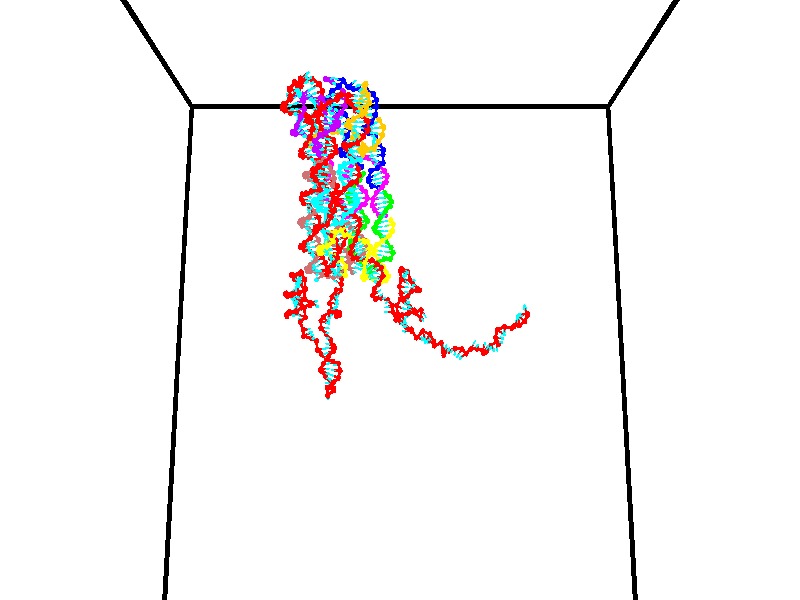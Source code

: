 // switches for output
#declare DRAW_BASES = 1; // possible values are 0, 1; only relevant for DNA ribbons
#declare DRAW_BASES_TYPE = 3; // possible values are 1, 2, 3; only relevant for DNA ribbons
#declare DRAW_FOG = 0; // set to 1 to enable fog

#include "colors.inc"

#include "transforms.inc"
background { rgb <1, 1, 1>}

#default {
   normal{
       ripples 0.25
       frequency 0.20
       turbulence 0.2
       lambda 5
   }
	finish {
		phong 0.1
		phong_size 40.
	}
}

// original window dimensions: 1024x640


// camera settings

camera {
	sky <0, 0.179814, -0.983701>
	up <0, 0.179814, -0.983701>
	right 1.6 * <1, 0, 0>
	location <35, 94.9851, 44.8844>
	look_at <35, 29.7336, 32.9568>
	direction <0, -65.2515, -11.9276>
	angle 67.0682
}


# declare cpy_camera_pos = <35, 94.9851, 44.8844>;
# if (DRAW_FOG = 1)
fog {
	fog_type 2
	up vnormalize(cpy_camera_pos)
	color rgbt<1,1,1,0.3>
	distance 1e-5
	fog_alt 3e-3
	fog_offset 56
}
# end


// LIGHTS

# declare lum = 6;
global_settings {
	ambient_light rgb lum * <0.05, 0.05, 0.05>
	max_trace_level 15
}# declare cpy_direct_light_amount = 0.25;
light_source
{	1000 * <-1, -1.16352, -0.803886>,
	rgb lum * cpy_direct_light_amount
	parallel
}

light_source
{	1000 * <1, 1.16352, 0.803886>,
	rgb lum * cpy_direct_light_amount
	parallel
}

// strand 0

// nucleotide -1

// particle -1
sphere {
	<23.605240, 34.967274, 35.132465> 0.250000
	pigment { color rgbt <1,0,0,0> }
	no_shadow
}
cylinder {
	<24.004841, 34.952785, 35.142925>,  <24.244600, 34.944092, 35.149200>, 0.100000
	pigment { color rgbt <1,0,0,0> }
	no_shadow
}
cylinder {
	<24.004841, 34.952785, 35.142925>,  <23.605240, 34.967274, 35.132465>, 0.100000
	pigment { color rgbt <1,0,0,0> }
	no_shadow
}

// particle -1
sphere {
	<24.004841, 34.952785, 35.142925> 0.100000
	pigment { color rgbt <1,0,0,0> }
	no_shadow
}
sphere {
	0, 1
	scale<0.080000,0.200000,0.300000>
	matrix <0.041518, 0.968903, -0.243933,
		-0.016499, 0.244776, 0.969439,
		0.999001, -0.036225, 0.026149,
		24.304541, 34.941917, 35.150768>
	pigment { color rgbt <0,1,1,0> }
	no_shadow
}
cylinder {
	<23.748873, 35.654335, 35.407421>,  <23.605240, 34.967274, 35.132465>, 0.130000
	pigment { color rgbt <1,0,0,0> }
	no_shadow
}

// nucleotide -1

// particle -1
sphere {
	<23.748873, 35.654335, 35.407421> 0.250000
	pigment { color rgbt <1,0,0,0> }
	no_shadow
}
cylinder {
	<24.078091, 35.486450, 35.254353>,  <24.275621, 35.385719, 35.162510>, 0.100000
	pigment { color rgbt <1,0,0,0> }
	no_shadow
}
cylinder {
	<24.078091, 35.486450, 35.254353>,  <23.748873, 35.654335, 35.407421>, 0.100000
	pigment { color rgbt <1,0,0,0> }
	no_shadow
}

// particle -1
sphere {
	<24.078091, 35.486450, 35.254353> 0.100000
	pigment { color rgbt <1,0,0,0> }
	no_shadow
}
sphere {
	0, 1
	scale<0.080000,0.200000,0.300000>
	matrix <0.247461, 0.871423, -0.423539,
		0.511235, 0.253895, 0.821083,
		0.823045, -0.419714, -0.382672,
		24.325005, 35.360535, 35.139549>
	pigment { color rgbt <0,1,1,0> }
	no_shadow
}
cylinder {
	<24.121662, 36.255634, 35.153522>,  <23.748873, 35.654335, 35.407421>, 0.130000
	pigment { color rgbt <1,0,0,0> }
	no_shadow
}

// nucleotide -1

// particle -1
sphere {
	<24.121662, 36.255634, 35.153522> 0.250000
	pigment { color rgbt <1,0,0,0> }
	no_shadow
}
cylinder {
	<24.363796, 35.965858, 35.021614>,  <24.509077, 35.791992, 34.942467>, 0.100000
	pigment { color rgbt <1,0,0,0> }
	no_shadow
}
cylinder {
	<24.363796, 35.965858, 35.021614>,  <24.121662, 36.255634, 35.153522>, 0.100000
	pigment { color rgbt <1,0,0,0> }
	no_shadow
}

// particle -1
sphere {
	<24.363796, 35.965858, 35.021614> 0.100000
	pigment { color rgbt <1,0,0,0> }
	no_shadow
}
sphere {
	0, 1
	scale<0.080000,0.200000,0.300000>
	matrix <0.398213, 0.634356, -0.662585,
		0.689200, 0.269765, 0.672481,
		0.605334, -0.724444, -0.329775,
		24.545397, 35.748524, 34.922680>
	pigment { color rgbt <0,1,1,0> }
	no_shadow
}
cylinder {
	<24.822392, 36.445492, 35.179050>,  <24.121662, 36.255634, 35.153522>, 0.130000
	pigment { color rgbt <1,0,0,0> }
	no_shadow
}

// nucleotide -1

// particle -1
sphere {
	<24.822392, 36.445492, 35.179050> 0.250000
	pigment { color rgbt <1,0,0,0> }
	no_shadow
}
cylinder {
	<24.764158, 36.193253, 34.874119>,  <24.729218, 36.041908, 34.691158>, 0.100000
	pigment { color rgbt <1,0,0,0> }
	no_shadow
}
cylinder {
	<24.764158, 36.193253, 34.874119>,  <24.822392, 36.445492, 35.179050>, 0.100000
	pigment { color rgbt <1,0,0,0> }
	no_shadow
}

// particle -1
sphere {
	<24.764158, 36.193253, 34.874119> 0.100000
	pigment { color rgbt <1,0,0,0> }
	no_shadow
}
sphere {
	0, 1
	scale<0.080000,0.200000,0.300000>
	matrix <0.396930, 0.668577, -0.628850,
		0.906229, -0.394143, 0.152969,
		-0.145585, -0.630600, -0.762331,
		24.720482, 36.004074, 34.645420>
	pigment { color rgbt <0,1,1,0> }
	no_shadow
}
cylinder {
	<25.390636, 36.379761, 34.728477>,  <24.822392, 36.445492, 35.179050>, 0.130000
	pigment { color rgbt <1,0,0,0> }
	no_shadow
}

// nucleotide -1

// particle -1
sphere {
	<25.390636, 36.379761, 34.728477> 0.250000
	pigment { color rgbt <1,0,0,0> }
	no_shadow
}
cylinder {
	<25.076277, 36.295479, 34.495937>,  <24.887661, 36.244911, 34.356415>, 0.100000
	pigment { color rgbt <1,0,0,0> }
	no_shadow
}
cylinder {
	<25.076277, 36.295479, 34.495937>,  <25.390636, 36.379761, 34.728477>, 0.100000
	pigment { color rgbt <1,0,0,0> }
	no_shadow
}

// particle -1
sphere {
	<25.076277, 36.295479, 34.495937> 0.100000
	pigment { color rgbt <1,0,0,0> }
	no_shadow
}
sphere {
	0, 1
	scale<0.080000,0.200000,0.300000>
	matrix <0.321728, 0.663549, -0.675421,
		0.528067, -0.717849, -0.453693,
		-0.785898, -0.210702, -0.581351,
		24.840508, 36.232269, 34.321533>
	pigment { color rgbt <0,1,1,0> }
	no_shadow
}
cylinder {
	<26.111986, 36.222984, 34.585888>,  <25.390636, 36.379761, 34.728477>, 0.130000
	pigment { color rgbt <1,0,0,0> }
	no_shadow
}

// nucleotide -1

// particle -1
sphere {
	<26.111986, 36.222984, 34.585888> 0.250000
	pigment { color rgbt <1,0,0,0> }
	no_shadow
}
cylinder {
	<26.372622, 36.010151, 34.369621>,  <26.529003, 35.882450, 34.239861>, 0.100000
	pigment { color rgbt <1,0,0,0> }
	no_shadow
}
cylinder {
	<26.372622, 36.010151, 34.369621>,  <26.111986, 36.222984, 34.585888>, 0.100000
	pigment { color rgbt <1,0,0,0> }
	no_shadow
}

// particle -1
sphere {
	<26.372622, 36.010151, 34.369621> 0.100000
	pigment { color rgbt <1,0,0,0> }
	no_shadow
}
sphere {
	0, 1
	scale<0.080000,0.200000,0.300000>
	matrix <0.063859, -0.671737, 0.738032,
		-0.755880, -0.515420, -0.403718,
		0.651589, -0.532083, -0.540667,
		26.568098, 35.850525, 34.207420>
	pigment { color rgbt <0,1,1,0> }
	no_shadow
}
cylinder {
	<26.021385, 35.523987, 34.244926>,  <26.111986, 36.222984, 34.585888>, 0.130000
	pigment { color rgbt <1,0,0,0> }
	no_shadow
}

// nucleotide -1

// particle -1
sphere {
	<26.021385, 35.523987, 34.244926> 0.250000
	pigment { color rgbt <1,0,0,0> }
	no_shadow
}
cylinder {
	<26.379721, 35.423660, 34.391659>,  <26.594723, 35.363464, 34.479698>, 0.100000
	pigment { color rgbt <1,0,0,0> }
	no_shadow
}
cylinder {
	<26.379721, 35.423660, 34.391659>,  <26.021385, 35.523987, 34.244926>, 0.100000
	pigment { color rgbt <1,0,0,0> }
	no_shadow
}

// particle -1
sphere {
	<26.379721, 35.423660, 34.391659> 0.100000
	pigment { color rgbt <1,0,0,0> }
	no_shadow
}
sphere {
	0, 1
	scale<0.080000,0.200000,0.300000>
	matrix <-0.421786, -0.739775, 0.524241,
		0.139882, -0.624359, -0.768511,
		0.895840, -0.250815, 0.366827,
		26.648472, 35.348415, 34.501705>
	pigment { color rgbt <0,1,1,0> }
	no_shadow
}
cylinder {
	<25.547050, 36.019829, 34.020283>,  <26.021385, 35.523987, 34.244926>, 0.130000
	pigment { color rgbt <1,0,0,0> }
	no_shadow
}

// nucleotide -1

// particle -1
sphere {
	<25.547050, 36.019829, 34.020283> 0.250000
	pigment { color rgbt <1,0,0,0> }
	no_shadow
}
cylinder {
	<25.179321, 36.167442, 33.965641>,  <24.958685, 36.256012, 33.932858>, 0.100000
	pigment { color rgbt <1,0,0,0> }
	no_shadow
}
cylinder {
	<25.179321, 36.167442, 33.965641>,  <25.547050, 36.019829, 34.020283>, 0.100000
	pigment { color rgbt <1,0,0,0> }
	no_shadow
}

// particle -1
sphere {
	<25.179321, 36.167442, 33.965641> 0.100000
	pigment { color rgbt <1,0,0,0> }
	no_shadow
}
sphere {
	0, 1
	scale<0.080000,0.200000,0.300000>
	matrix <0.332153, 0.541586, -0.772243,
		-0.211006, -0.755311, -0.620468,
		-0.919321, 0.369039, -0.136601,
		24.903524, 36.278152, 33.924660>
	pigment { color rgbt <0,1,1,0> }
	no_shadow
}
cylinder {
	<25.475590, 35.949749, 33.286301>,  <25.547050, 36.019829, 34.020283>, 0.130000
	pigment { color rgbt <1,0,0,0> }
	no_shadow
}

// nucleotide -1

// particle -1
sphere {
	<25.475590, 35.949749, 33.286301> 0.250000
	pigment { color rgbt <1,0,0,0> }
	no_shadow
}
cylinder {
	<25.200991, 36.212536, 33.410957>,  <25.036232, 36.370209, 33.485752>, 0.100000
	pigment { color rgbt <1,0,0,0> }
	no_shadow
}
cylinder {
	<25.200991, 36.212536, 33.410957>,  <25.475590, 35.949749, 33.286301>, 0.100000
	pigment { color rgbt <1,0,0,0> }
	no_shadow
}

// particle -1
sphere {
	<25.200991, 36.212536, 33.410957> 0.100000
	pigment { color rgbt <1,0,0,0> }
	no_shadow
}
sphere {
	0, 1
	scale<0.080000,0.200000,0.300000>
	matrix <0.259495, 0.621717, -0.739007,
		-0.679254, -0.426456, -0.597285,
		-0.686496, 0.656965, 0.311640,
		24.995041, 36.409626, 33.504448>
	pigment { color rgbt <0,1,1,0> }
	no_shadow
}
cylinder {
	<25.109957, 36.165531, 32.700161>,  <25.475590, 35.949749, 33.286301>, 0.130000
	pigment { color rgbt <1,0,0,0> }
	no_shadow
}

// nucleotide -1

// particle -1
sphere {
	<25.109957, 36.165531, 32.700161> 0.250000
	pigment { color rgbt <1,0,0,0> }
	no_shadow
}
cylinder {
	<25.003105, 36.466473, 32.941029>,  <24.938995, 36.647038, 33.085548>, 0.100000
	pigment { color rgbt <1,0,0,0> }
	no_shadow
}
cylinder {
	<25.003105, 36.466473, 32.941029>,  <25.109957, 36.165531, 32.700161>, 0.100000
	pigment { color rgbt <1,0,0,0> }
	no_shadow
}

// particle -1
sphere {
	<25.003105, 36.466473, 32.941029> 0.100000
	pigment { color rgbt <1,0,0,0> }
	no_shadow
}
sphere {
	0, 1
	scale<0.080000,0.200000,0.300000>
	matrix <0.153991, 0.650177, -0.744014,
		-0.951278, -0.106017, -0.289535,
		-0.267127, 0.752350, 0.602174,
		24.922968, 36.692177, 33.121681>
	pigment { color rgbt <0,1,1,0> }
	no_shadow
}
cylinder {
	<24.582403, 36.552143, 32.459335>,  <25.109957, 36.165531, 32.700161>, 0.130000
	pigment { color rgbt <1,0,0,0> }
	no_shadow
}

// nucleotide -1

// particle -1
sphere {
	<24.582403, 36.552143, 32.459335> 0.250000
	pigment { color rgbt <1,0,0,0> }
	no_shadow
}
cylinder {
	<24.754593, 36.802120, 32.719837>,  <24.857906, 36.952106, 32.876141>, 0.100000
	pigment { color rgbt <1,0,0,0> }
	no_shadow
}
cylinder {
	<24.754593, 36.802120, 32.719837>,  <24.582403, 36.552143, 32.459335>, 0.100000
	pigment { color rgbt <1,0,0,0> }
	no_shadow
}

// particle -1
sphere {
	<24.754593, 36.802120, 32.719837> 0.100000
	pigment { color rgbt <1,0,0,0> }
	no_shadow
}
sphere {
	0, 1
	scale<0.080000,0.200000,0.300000>
	matrix <-0.022754, 0.728818, -0.684329,
		-0.902316, 0.279768, 0.327958,
		0.430475, 0.624943, 0.651258,
		24.883736, 36.989605, 32.915215>
	pigment { color rgbt <0,1,1,0> }
	no_shadow
}
cylinder {
	<24.387148, 37.262402, 32.259155>,  <24.582403, 36.552143, 32.459335>, 0.130000
	pigment { color rgbt <1,0,0,0> }
	no_shadow
}

// nucleotide -1

// particle -1
sphere {
	<24.387148, 37.262402, 32.259155> 0.250000
	pigment { color rgbt <1,0,0,0> }
	no_shadow
}
cylinder {
	<24.713932, 37.300758, 32.486622>,  <24.910004, 37.323772, 32.623100>, 0.100000
	pigment { color rgbt <1,0,0,0> }
	no_shadow
}
cylinder {
	<24.713932, 37.300758, 32.486622>,  <24.387148, 37.262402, 32.259155>, 0.100000
	pigment { color rgbt <1,0,0,0> }
	no_shadow
}

// particle -1
sphere {
	<24.713932, 37.300758, 32.486622> 0.100000
	pigment { color rgbt <1,0,0,0> }
	no_shadow
}
sphere {
	0, 1
	scale<0.080000,0.200000,0.300000>
	matrix <0.422160, 0.572334, -0.703005,
		-0.392880, 0.814394, 0.427091,
		0.816962, 0.095896, 0.568663,
		24.959021, 37.329529, 32.657219>
	pigment { color rgbt <0,1,1,0> }
	no_shadow
}
cylinder {
	<24.602835, 37.911415, 32.430229>,  <24.387148, 37.262402, 32.259155>, 0.130000
	pigment { color rgbt <1,0,0,0> }
	no_shadow
}

// nucleotide -1

// particle -1
sphere {
	<24.602835, 37.911415, 32.430229> 0.250000
	pigment { color rgbt <1,0,0,0> }
	no_shadow
}
cylinder {
	<24.929821, 37.682030, 32.408726>,  <25.126013, 37.544399, 32.395824>, 0.100000
	pigment { color rgbt <1,0,0,0> }
	no_shadow
}
cylinder {
	<24.929821, 37.682030, 32.408726>,  <24.602835, 37.911415, 32.430229>, 0.100000
	pigment { color rgbt <1,0,0,0> }
	no_shadow
}

// particle -1
sphere {
	<24.929821, 37.682030, 32.408726> 0.100000
	pigment { color rgbt <1,0,0,0> }
	no_shadow
}
sphere {
	0, 1
	scale<0.080000,0.200000,0.300000>
	matrix <0.386762, 0.615689, -0.686543,
		0.426809, 0.540431, 0.725099,
		0.817465, -0.573463, -0.053763,
		25.175060, 37.509991, 32.392597>
	pigment { color rgbt <0,1,1,0> }
	no_shadow
}
cylinder {
	<25.432859, 37.937016, 32.176548>,  <24.602835, 37.911415, 32.430229>, 0.130000
	pigment { color rgbt <1,0,0,0> }
	no_shadow
}

// nucleotide -1

// particle -1
sphere {
	<25.432859, 37.937016, 32.176548> 0.250000
	pigment { color rgbt <1,0,0,0> }
	no_shadow
}
cylinder {
	<25.400492, 38.159492, 32.507389>,  <25.381071, 38.292976, 32.705894>, 0.100000
	pigment { color rgbt <1,0,0,0> }
	no_shadow
}
cylinder {
	<25.400492, 38.159492, 32.507389>,  <25.432859, 37.937016, 32.176548>, 0.100000
	pigment { color rgbt <1,0,0,0> }
	no_shadow
}

// particle -1
sphere {
	<25.400492, 38.159492, 32.507389> 0.100000
	pigment { color rgbt <1,0,0,0> }
	no_shadow
}
sphere {
	0, 1
	scale<0.080000,0.200000,0.300000>
	matrix <-0.210274, -0.820678, 0.531293,
		0.974288, -0.130927, 0.183361,
		-0.080920, 0.556189, 0.827107,
		25.376215, 38.326347, 32.755520>
	pigment { color rgbt <0,1,1,0> }
	no_shadow
}
cylinder {
	<25.746590, 37.533245, 32.701694>,  <25.432859, 37.937016, 32.176548>, 0.130000
	pigment { color rgbt <1,0,0,0> }
	no_shadow
}

// nucleotide -1

// particle -1
sphere {
	<25.746590, 37.533245, 32.701694> 0.250000
	pigment { color rgbt <1,0,0,0> }
	no_shadow
}
cylinder {
	<25.495842, 37.799648, 32.863422>,  <25.345394, 37.959492, 32.960457>, 0.100000
	pigment { color rgbt <1,0,0,0> }
	no_shadow
}
cylinder {
	<25.495842, 37.799648, 32.863422>,  <25.746590, 37.533245, 32.701694>, 0.100000
	pigment { color rgbt <1,0,0,0> }
	no_shadow
}

// particle -1
sphere {
	<25.495842, 37.799648, 32.863422> 0.100000
	pigment { color rgbt <1,0,0,0> }
	no_shadow
}
sphere {
	0, 1
	scale<0.080000,0.200000,0.300000>
	matrix <-0.409621, -0.723151, 0.556115,
		0.662758, 0.182994, 0.726130,
		-0.626868, 0.666007, 0.404316,
		25.307781, 37.999451, 32.984718>
	pigment { color rgbt <0,1,1,0> }
	no_shadow
}
cylinder {
	<25.824572, 37.619221, 33.493927>,  <25.746590, 37.533245, 32.701694>, 0.130000
	pigment { color rgbt <1,0,0,0> }
	no_shadow
}

// nucleotide -1

// particle -1
sphere {
	<25.824572, 37.619221, 33.493927> 0.250000
	pigment { color rgbt <1,0,0,0> }
	no_shadow
}
cylinder {
	<25.471884, 37.647717, 33.307381>,  <25.260271, 37.664814, 33.195454>, 0.100000
	pigment { color rgbt <1,0,0,0> }
	no_shadow
}
cylinder {
	<25.471884, 37.647717, 33.307381>,  <25.824572, 37.619221, 33.493927>, 0.100000
	pigment { color rgbt <1,0,0,0> }
	no_shadow
}

// particle -1
sphere {
	<25.471884, 37.647717, 33.307381> 0.100000
	pigment { color rgbt <1,0,0,0> }
	no_shadow
}
sphere {
	0, 1
	scale<0.080000,0.200000,0.300000>
	matrix <-0.369857, -0.718059, 0.589574,
		-0.292879, 0.692327, 0.659474,
		-0.881719, 0.071237, -0.466366,
		25.207369, 37.669086, 33.167469>
	pigment { color rgbt <0,1,1,0> }
	no_shadow
}
cylinder {
	<25.251492, 37.800053, 33.878372>,  <25.824572, 37.619221, 33.493927>, 0.130000
	pigment { color rgbt <1,0,0,0> }
	no_shadow
}

// nucleotide -1

// particle -1
sphere {
	<25.251492, 37.800053, 33.878372> 0.250000
	pigment { color rgbt <1,0,0,0> }
	no_shadow
}
cylinder {
	<25.113440, 37.559624, 33.590042>,  <25.030609, 37.415367, 33.417046>, 0.100000
	pigment { color rgbt <1,0,0,0> }
	no_shadow
}
cylinder {
	<25.113440, 37.559624, 33.590042>,  <25.251492, 37.800053, 33.878372>, 0.100000
	pigment { color rgbt <1,0,0,0> }
	no_shadow
}

// particle -1
sphere {
	<25.113440, 37.559624, 33.590042> 0.100000
	pigment { color rgbt <1,0,0,0> }
	no_shadow
}
sphere {
	0, 1
	scale<0.080000,0.200000,0.300000>
	matrix <-0.418121, -0.589126, 0.691452,
		-0.840274, 0.540034, -0.047997,
		-0.345131, -0.601077, -0.720827,
		25.009901, 37.379299, 33.373795>
	pigment { color rgbt <0,1,1,0> }
	no_shadow
}
cylinder {
	<24.555174, 37.616489, 33.977718>,  <25.251492, 37.800053, 33.878372>, 0.130000
	pigment { color rgbt <1,0,0,0> }
	no_shadow
}

// nucleotide -1

// particle -1
sphere {
	<24.555174, 37.616489, 33.977718> 0.250000
	pigment { color rgbt <1,0,0,0> }
	no_shadow
}
cylinder {
	<24.663481, 37.324936, 33.726189>,  <24.728464, 37.150005, 33.575272>, 0.100000
	pigment { color rgbt <1,0,0,0> }
	no_shadow
}
cylinder {
	<24.663481, 37.324936, 33.726189>,  <24.555174, 37.616489, 33.977718>, 0.100000
	pigment { color rgbt <1,0,0,0> }
	no_shadow
}

// particle -1
sphere {
	<24.663481, 37.324936, 33.726189> 0.100000
	pigment { color rgbt <1,0,0,0> }
	no_shadow
}
sphere {
	0, 1
	scale<0.080000,0.200000,0.300000>
	matrix <-0.446660, -0.673776, 0.588661,
		-0.852749, 0.121480, -0.507998,
		0.270766, -0.728882, -0.628822,
		24.744711, 37.106270, 33.537540>
	pigment { color rgbt <0,1,1,0> }
	no_shadow
}
cylinder {
	<23.927168, 37.144474, 33.774628>,  <24.555174, 37.616489, 33.977718>, 0.130000
	pigment { color rgbt <1,0,0,0> }
	no_shadow
}

// nucleotide -1

// particle -1
sphere {
	<23.927168, 37.144474, 33.774628> 0.250000
	pigment { color rgbt <1,0,0,0> }
	no_shadow
}
cylinder {
	<24.247080, 36.923000, 33.681866>,  <24.439028, 36.790115, 33.626209>, 0.100000
	pigment { color rgbt <1,0,0,0> }
	no_shadow
}
cylinder {
	<24.247080, 36.923000, 33.681866>,  <23.927168, 37.144474, 33.774628>, 0.100000
	pigment { color rgbt <1,0,0,0> }
	no_shadow
}

// particle -1
sphere {
	<24.247080, 36.923000, 33.681866> 0.100000
	pigment { color rgbt <1,0,0,0> }
	no_shadow
}
sphere {
	0, 1
	scale<0.080000,0.200000,0.300000>
	matrix <-0.396146, -0.777072, 0.489108,
		-0.451019, -0.299312, -0.840829,
		0.799781, -0.553688, -0.231903,
		24.487015, 36.756893, 33.612293>
	pigment { color rgbt <0,1,1,0> }
	no_shadow
}
cylinder {
	<23.656115, 36.393051, 33.690765>,  <23.927168, 37.144474, 33.774628>, 0.130000
	pigment { color rgbt <1,0,0,0> }
	no_shadow
}

// nucleotide -1

// particle -1
sphere {
	<23.656115, 36.393051, 33.690765> 0.250000
	pigment { color rgbt <1,0,0,0> }
	no_shadow
}
cylinder {
	<24.052988, 36.381786, 33.739388>,  <24.291113, 36.375027, 33.768559>, 0.100000
	pigment { color rgbt <1,0,0,0> }
	no_shadow
}
cylinder {
	<24.052988, 36.381786, 33.739388>,  <23.656115, 36.393051, 33.690765>, 0.100000
	pigment { color rgbt <1,0,0,0> }
	no_shadow
}

// particle -1
sphere {
	<24.052988, 36.381786, 33.739388> 0.100000
	pigment { color rgbt <1,0,0,0> }
	no_shadow
}
sphere {
	0, 1
	scale<0.080000,0.200000,0.300000>
	matrix <-0.086912, -0.854952, 0.511375,
		0.089521, -0.517943, -0.850718,
		0.992186, -0.028159, 0.121552,
		24.350643, 36.373337, 33.775852>
	pigment { color rgbt <0,1,1,0> }
	no_shadow
}
cylinder {
	<23.774942, 35.746685, 33.729580>,  <23.656115, 36.393051, 33.690765>, 0.130000
	pigment { color rgbt <1,0,0,0> }
	no_shadow
}

// nucleotide -1

// particle -1
sphere {
	<23.774942, 35.746685, 33.729580> 0.250000
	pigment { color rgbt <1,0,0,0> }
	no_shadow
}
cylinder {
	<24.117264, 35.891201, 33.877670>,  <24.322657, 35.977909, 33.966526>, 0.100000
	pigment { color rgbt <1,0,0,0> }
	no_shadow
}
cylinder {
	<24.117264, 35.891201, 33.877670>,  <23.774942, 35.746685, 33.729580>, 0.100000
	pigment { color rgbt <1,0,0,0> }
	no_shadow
}

// particle -1
sphere {
	<24.117264, 35.891201, 33.877670> 0.100000
	pigment { color rgbt <1,0,0,0> }
	no_shadow
}
sphere {
	0, 1
	scale<0.080000,0.200000,0.300000>
	matrix <0.093149, -0.811625, 0.576704,
		0.508842, -0.459060, -0.728247,
		0.855805, 0.361287, 0.370228,
		24.374006, 35.999588, 33.988739>
	pigment { color rgbt <0,1,1,0> }
	no_shadow
}
cylinder {
	<24.215965, 35.205421, 33.764065>,  <23.774942, 35.746685, 33.729580>, 0.130000
	pigment { color rgbt <1,0,0,0> }
	no_shadow
}

// nucleotide -1

// particle -1
sphere {
	<24.215965, 35.205421, 33.764065> 0.250000
	pigment { color rgbt <1,0,0,0> }
	no_shadow
}
cylinder {
	<24.380653, 35.449471, 34.034836>,  <24.479467, 35.595901, 34.197300>, 0.100000
	pigment { color rgbt <1,0,0,0> }
	no_shadow
}
cylinder {
	<24.380653, 35.449471, 34.034836>,  <24.215965, 35.205421, 33.764065>, 0.100000
	pigment { color rgbt <1,0,0,0> }
	no_shadow
}

// particle -1
sphere {
	<24.380653, 35.449471, 34.034836> 0.100000
	pigment { color rgbt <1,0,0,0> }
	no_shadow
}
sphere {
	0, 1
	scale<0.080000,0.200000,0.300000>
	matrix <0.158997, -0.779511, 0.605873,
		0.897332, -0.141821, -0.417949,
		0.411721, 0.610122, 0.676932,
		24.504169, 35.632507, 34.237915>
	pigment { color rgbt <0,1,1,0> }
	no_shadow
}
cylinder {
	<24.953882, 34.990643, 33.951084>,  <24.215965, 35.205421, 33.764065>, 0.130000
	pigment { color rgbt <1,0,0,0> }
	no_shadow
}

// nucleotide -1

// particle -1
sphere {
	<24.953882, 34.990643, 33.951084> 0.250000
	pigment { color rgbt <1,0,0,0> }
	no_shadow
}
cylinder {
	<24.783251, 35.196205, 34.248791>,  <24.680872, 35.319542, 34.427414>, 0.100000
	pigment { color rgbt <1,0,0,0> }
	no_shadow
}
cylinder {
	<24.783251, 35.196205, 34.248791>,  <24.953882, 34.990643, 33.951084>, 0.100000
	pigment { color rgbt <1,0,0,0> }
	no_shadow
}

// particle -1
sphere {
	<24.783251, 35.196205, 34.248791> 0.100000
	pigment { color rgbt <1,0,0,0> }
	no_shadow
}
sphere {
	0, 1
	scale<0.080000,0.200000,0.300000>
	matrix <0.174828, -0.760522, 0.625333,
		0.887394, 0.396871, 0.234576,
		-0.426577, 0.513906, 0.744267,
		24.655277, 35.350376, 34.472073>
	pigment { color rgbt <0,1,1,0> }
	no_shadow
}
cylinder {
	<25.301596, 34.742813, 34.582073>,  <24.953882, 34.990643, 33.951084>, 0.130000
	pigment { color rgbt <1,0,0,0> }
	no_shadow
}

// nucleotide -1

// particle -1
sphere {
	<25.301596, 34.742813, 34.582073> 0.250000
	pigment { color rgbt <1,0,0,0> }
	no_shadow
}
cylinder {
	<24.986973, 34.930649, 34.742481>,  <24.798199, 35.043350, 34.838726>, 0.100000
	pigment { color rgbt <1,0,0,0> }
	no_shadow
}
cylinder {
	<24.986973, 34.930649, 34.742481>,  <25.301596, 34.742813, 34.582073>, 0.100000
	pigment { color rgbt <1,0,0,0> }
	no_shadow
}

// particle -1
sphere {
	<24.986973, 34.930649, 34.742481> 0.100000
	pigment { color rgbt <1,0,0,0> }
	no_shadow
}
sphere {
	0, 1
	scale<0.080000,0.200000,0.300000>
	matrix <-0.067866, -0.711209, 0.699697,
		0.613780, 0.523134, 0.591274,
		-0.786555, 0.469587, 0.401023,
		24.751007, 35.071526, 34.862789>
	pigment { color rgbt <0,1,1,0> }
	no_shadow
}
cylinder {
	<25.464636, 34.941120, 35.369743>,  <25.301596, 34.742813, 34.582073>, 0.130000
	pigment { color rgbt <1,0,0,0> }
	no_shadow
}

// nucleotide -1

// particle -1
sphere {
	<25.464636, 34.941120, 35.369743> 0.250000
	pigment { color rgbt <1,0,0,0> }
	no_shadow
}
cylinder {
	<25.088259, 34.863377, 35.258858>,  <24.862432, 34.816730, 35.192326>, 0.100000
	pigment { color rgbt <1,0,0,0> }
	no_shadow
}
cylinder {
	<25.088259, 34.863377, 35.258858>,  <25.464636, 34.941120, 35.369743>, 0.100000
	pigment { color rgbt <1,0,0,0> }
	no_shadow
}

// particle -1
sphere {
	<25.088259, 34.863377, 35.258858> 0.100000
	pigment { color rgbt <1,0,0,0> }
	no_shadow
}
sphere {
	0, 1
	scale<0.080000,0.200000,0.300000>
	matrix <-0.140109, -0.521861, 0.841446,
		-0.308213, 0.830593, 0.463810,
		-0.940943, -0.194360, -0.277218,
		24.805975, 34.805069, 35.175694>
	pigment { color rgbt <0,1,1,0> }
	no_shadow
}
cylinder {
	<25.010445, 35.291801, 35.830379>,  <25.464636, 34.941120, 35.369743>, 0.130000
	pigment { color rgbt <1,0,0,0> }
	no_shadow
}

// nucleotide -1

// particle -1
sphere {
	<25.010445, 35.291801, 35.830379> 0.250000
	pigment { color rgbt <1,0,0,0> }
	no_shadow
}
cylinder {
	<24.939270, 34.940762, 35.652317>,  <24.896564, 34.730137, 35.545479>, 0.100000
	pigment { color rgbt <1,0,0,0> }
	no_shadow
}
cylinder {
	<24.939270, 34.940762, 35.652317>,  <25.010445, 35.291801, 35.830379>, 0.100000
	pigment { color rgbt <1,0,0,0> }
	no_shadow
}

// particle -1
sphere {
	<24.939270, 34.940762, 35.652317> 0.100000
	pigment { color rgbt <1,0,0,0> }
	no_shadow
}
sphere {
	0, 1
	scale<0.080000,0.200000,0.300000>
	matrix <0.020217, -0.455538, 0.889986,
		-0.983834, 0.149363, 0.098801,
		-0.177939, -0.877596, -0.445154,
		24.885889, 34.677483, 35.518772>
	pigment { color rgbt <0,1,1,0> }
	no_shadow
}
cylinder {
	<25.366692, 35.450169, 36.500278>,  <25.010445, 35.291801, 35.830379>, 0.130000
	pigment { color rgbt <1,0,0,0> }
	no_shadow
}

// nucleotide -1

// particle -1
sphere {
	<25.366692, 35.450169, 36.500278> 0.250000
	pigment { color rgbt <1,0,0,0> }
	no_shadow
}
cylinder {
	<25.605633, 35.136696, 36.432152>,  <25.748997, 34.948612, 36.391273>, 0.100000
	pigment { color rgbt <1,0,0,0> }
	no_shadow
}
cylinder {
	<25.605633, 35.136696, 36.432152>,  <25.366692, 35.450169, 36.500278>, 0.100000
	pigment { color rgbt <1,0,0,0> }
	no_shadow
}

// particle -1
sphere {
	<25.605633, 35.136696, 36.432152> 0.100000
	pigment { color rgbt <1,0,0,0> }
	no_shadow
}
sphere {
	0, 1
	scale<0.080000,0.200000,0.300000>
	matrix <0.417310, 0.122385, 0.900486,
		-0.684852, -0.608984, 0.400146,
		0.597353, -0.783684, -0.170320,
		25.784840, 34.901592, 36.381054>
	pigment { color rgbt <0,1,1,0> }
	no_shadow
}
cylinder {
	<25.351091, 34.888443, 36.979599>,  <25.366692, 35.450169, 36.500278>, 0.130000
	pigment { color rgbt <1,0,0,0> }
	no_shadow
}

// nucleotide -1

// particle -1
sphere {
	<25.351091, 34.888443, 36.979599> 0.250000
	pigment { color rgbt <1,0,0,0> }
	no_shadow
}
cylinder {
	<25.713427, 34.921673, 36.813438>,  <25.930828, 34.941612, 36.713741>, 0.100000
	pigment { color rgbt <1,0,0,0> }
	no_shadow
}
cylinder {
	<25.713427, 34.921673, 36.813438>,  <25.351091, 34.888443, 36.979599>, 0.100000
	pigment { color rgbt <1,0,0,0> }
	no_shadow
}

// particle -1
sphere {
	<25.713427, 34.921673, 36.813438> 0.100000
	pigment { color rgbt <1,0,0,0> }
	no_shadow
}
sphere {
	0, 1
	scale<0.080000,0.200000,0.300000>
	matrix <0.362721, 0.354455, 0.861856,
		0.218840, -0.931375, 0.290945,
		0.905838, 0.083077, -0.415399,
		25.985178, 34.946594, 36.688820>
	pigment { color rgbt <0,1,1,0> }
	no_shadow
}
cylinder {
	<26.014996, 34.444099, 37.075249>,  <25.351091, 34.888443, 36.979599>, 0.130000
	pigment { color rgbt <1,0,0,0> }
	no_shadow
}

// nucleotide -1

// particle -1
sphere {
	<26.014996, 34.444099, 37.075249> 0.250000
	pigment { color rgbt <1,0,0,0> }
	no_shadow
}
cylinder {
	<26.121265, 34.818462, 36.982742>,  <26.185028, 35.043079, 36.927238>, 0.100000
	pigment { color rgbt <1,0,0,0> }
	no_shadow
}
cylinder {
	<26.121265, 34.818462, 36.982742>,  <26.014996, 34.444099, 37.075249>, 0.100000
	pigment { color rgbt <1,0,0,0> }
	no_shadow
}

// particle -1
sphere {
	<26.121265, 34.818462, 36.982742> 0.100000
	pigment { color rgbt <1,0,0,0> }
	no_shadow
}
sphere {
	0, 1
	scale<0.080000,0.200000,0.300000>
	matrix <0.240783, 0.167871, 0.955951,
		0.933509, -0.309659, -0.180752,
		0.265676, 0.935911, -0.231270,
		26.200968, 35.099236, 36.913361>
	pigment { color rgbt <0,1,1,0> }
	no_shadow
}
cylinder {
	<26.588781, 34.636448, 37.353668>,  <26.014996, 34.444099, 37.075249>, 0.130000
	pigment { color rgbt <1,0,0,0> }
	no_shadow
}

// nucleotide -1

// particle -1
sphere {
	<26.588781, 34.636448, 37.353668> 0.250000
	pigment { color rgbt <1,0,0,0> }
	no_shadow
}
cylinder {
	<26.471258, 35.009815, 37.271290>,  <26.400745, 35.233833, 37.221863>, 0.100000
	pigment { color rgbt <1,0,0,0> }
	no_shadow
}
cylinder {
	<26.471258, 35.009815, 37.271290>,  <26.588781, 34.636448, 37.353668>, 0.100000
	pigment { color rgbt <1,0,0,0> }
	no_shadow
}

// particle -1
sphere {
	<26.471258, 35.009815, 37.271290> 0.100000
	pigment { color rgbt <1,0,0,0> }
	no_shadow
}
sphere {
	0, 1
	scale<0.080000,0.200000,0.300000>
	matrix <0.204695, 0.271897, 0.940304,
		0.933691, 0.234111, -0.270950,
		-0.293806, 0.933415, -0.205946,
		26.383116, 35.289841, 37.209507>
	pigment { color rgbt <0,1,1,0> }
	no_shadow
}
cylinder {
	<26.635490, 34.227303, 38.030842>,  <26.588781, 34.636448, 37.353668>, 0.130000
	pigment { color rgbt <1,0,0,0> }
	no_shadow
}

// nucleotide -1

// particle -1
sphere {
	<26.635490, 34.227303, 38.030842> 0.250000
	pigment { color rgbt <1,0,0,0> }
	no_shadow
}
cylinder {
	<27.033409, 34.257294, 38.003254>,  <27.272160, 34.275288, 37.986702>, 0.100000
	pigment { color rgbt <1,0,0,0> }
	no_shadow
}
cylinder {
	<27.033409, 34.257294, 38.003254>,  <26.635490, 34.227303, 38.030842>, 0.100000
	pigment { color rgbt <1,0,0,0> }
	no_shadow
}

// particle -1
sphere {
	<27.033409, 34.257294, 38.003254> 0.100000
	pigment { color rgbt <1,0,0,0> }
	no_shadow
}
sphere {
	0, 1
	scale<0.080000,0.200000,0.300000>
	matrix <0.068351, 0.010835, 0.997602,
		0.075551, -0.997126, 0.005654,
		0.994797, 0.074984, -0.068973,
		27.331848, 34.279789, 37.982563>
	pigment { color rgbt <0,1,1,0> }
	no_shadow
}
cylinder {
	<26.949110, 33.639313, 38.345921>,  <26.635490, 34.227303, 38.030842>, 0.130000
	pigment { color rgbt <1,0,0,0> }
	no_shadow
}

// nucleotide -1

// particle -1
sphere {
	<26.949110, 33.639313, 38.345921> 0.250000
	pigment { color rgbt <1,0,0,0> }
	no_shadow
}
cylinder {
	<27.193893, 33.955162, 38.363819>,  <27.340763, 34.144672, 38.374557>, 0.100000
	pigment { color rgbt <1,0,0,0> }
	no_shadow
}
cylinder {
	<27.193893, 33.955162, 38.363819>,  <26.949110, 33.639313, 38.345921>, 0.100000
	pigment { color rgbt <1,0,0,0> }
	no_shadow
}

// particle -1
sphere {
	<27.193893, 33.955162, 38.363819> 0.100000
	pigment { color rgbt <1,0,0,0> }
	no_shadow
}
sphere {
	0, 1
	scale<0.080000,0.200000,0.300000>
	matrix <0.124821, -0.152294, 0.980422,
		0.780979, -0.594390, -0.191758,
		0.611957, 0.789624, 0.044746,
		27.377481, 34.192051, 38.377243>
	pigment { color rgbt <0,1,1,0> }
	no_shadow
}
cylinder {
	<27.475100, 33.399082, 38.758900>,  <26.949110, 33.639313, 38.345921>, 0.130000
	pigment { color rgbt <1,0,0,0> }
	no_shadow
}

// nucleotide -1

// particle -1
sphere {
	<27.475100, 33.399082, 38.758900> 0.250000
	pigment { color rgbt <1,0,0,0> }
	no_shadow
}
cylinder {
	<27.535530, 33.794441, 38.765270>,  <27.571789, 34.031654, 38.769093>, 0.100000
	pigment { color rgbt <1,0,0,0> }
	no_shadow
}
cylinder {
	<27.535530, 33.794441, 38.765270>,  <27.475100, 33.399082, 38.758900>, 0.100000
	pigment { color rgbt <1,0,0,0> }
	no_shadow
}

// particle -1
sphere {
	<27.535530, 33.794441, 38.765270> 0.100000
	pigment { color rgbt <1,0,0,0> }
	no_shadow
}
sphere {
	0, 1
	scale<0.080000,0.200000,0.300000>
	matrix <0.425841, -0.079615, 0.901289,
		0.892097, -0.129378, -0.432926,
		0.151075, 0.988394, 0.015930,
		27.580853, 34.090958, 38.770050>
	pigment { color rgbt <0,1,1,0> }
	no_shadow
}
cylinder {
	<28.172892, 33.472755, 38.959541>,  <27.475100, 33.399082, 38.758900>, 0.130000
	pigment { color rgbt <1,0,0,0> }
	no_shadow
}

// nucleotide -1

// particle -1
sphere {
	<28.172892, 33.472755, 38.959541> 0.250000
	pigment { color rgbt <1,0,0,0> }
	no_shadow
}
cylinder {
	<27.982727, 33.807526, 39.068016>,  <27.868628, 34.008389, 39.133099>, 0.100000
	pigment { color rgbt <1,0,0,0> }
	no_shadow
}
cylinder {
	<27.982727, 33.807526, 39.068016>,  <28.172892, 33.472755, 38.959541>, 0.100000
	pigment { color rgbt <1,0,0,0> }
	no_shadow
}

// particle -1
sphere {
	<27.982727, 33.807526, 39.068016> 0.100000
	pigment { color rgbt <1,0,0,0> }
	no_shadow
}
sphere {
	0, 1
	scale<0.080000,0.200000,0.300000>
	matrix <0.279613, -0.148523, 0.948555,
		0.834147, 0.526780, -0.163406,
		-0.475411, 0.836925, 0.271185,
		27.840103, 34.058601, 39.149372>
	pigment { color rgbt <0,1,1,0> }
	no_shadow
}
cylinder {
	<28.753347, 33.910458, 39.171879>,  <28.172892, 33.472755, 38.959541>, 0.130000
	pigment { color rgbt <1,0,0,0> }
	no_shadow
}

// nucleotide -1

// particle -1
sphere {
	<28.753347, 33.910458, 39.171879> 0.250000
	pigment { color rgbt <1,0,0,0> }
	no_shadow
}
cylinder {
	<28.598402, 34.261848, 39.283760>,  <28.505434, 34.472683, 39.350891>, 0.100000
	pigment { color rgbt <1,0,0,0> }
	no_shadow
}
cylinder {
	<28.598402, 34.261848, 39.283760>,  <28.753347, 33.910458, 39.171879>, 0.100000
	pigment { color rgbt <1,0,0,0> }
	no_shadow
}

// particle -1
sphere {
	<28.598402, 34.261848, 39.283760> 0.100000
	pigment { color rgbt <1,0,0,0> }
	no_shadow
}
sphere {
	0, 1
	scale<0.080000,0.200000,0.300000>
	matrix <-0.113790, -0.346630, 0.931075,
		0.914877, 0.328838, 0.234233,
		-0.387364, 0.878472, 0.279705,
		28.482193, 34.525391, 39.367672>
	pigment { color rgbt <0,1,1,0> }
	no_shadow
}
cylinder {
	<28.979870, 34.166660, 39.807079>,  <28.753347, 33.910458, 39.171879>, 0.130000
	pigment { color rgbt <1,0,0,0> }
	no_shadow
}

// nucleotide -1

// particle -1
sphere {
	<28.979870, 34.166660, 39.807079> 0.250000
	pigment { color rgbt <1,0,0,0> }
	no_shadow
}
cylinder {
	<28.609467, 34.316505, 39.788441>,  <28.387224, 34.406414, 39.777260>, 0.100000
	pigment { color rgbt <1,0,0,0> }
	no_shadow
}
cylinder {
	<28.609467, 34.316505, 39.788441>,  <28.979870, 34.166660, 39.807079>, 0.100000
	pigment { color rgbt <1,0,0,0> }
	no_shadow
}

// particle -1
sphere {
	<28.609467, 34.316505, 39.788441> 0.100000
	pigment { color rgbt <1,0,0,0> }
	no_shadow
}
sphere {
	0, 1
	scale<0.080000,0.200000,0.300000>
	matrix <-0.150923, -0.254248, 0.955291,
		0.346021, 0.891639, 0.291974,
		-0.926008, 0.374616, -0.046593,
		28.331663, 34.428890, 39.774464>
	pigment { color rgbt <0,1,1,0> }
	no_shadow
}
cylinder {
	<28.851311, 34.630714, 40.432014>,  <28.979870, 34.166660, 39.807079>, 0.130000
	pigment { color rgbt <1,0,0,0> }
	no_shadow
}

// nucleotide -1

// particle -1
sphere {
	<28.851311, 34.630714, 40.432014> 0.250000
	pigment { color rgbt <1,0,0,0> }
	no_shadow
}
cylinder {
	<28.488796, 34.523804, 40.301041>,  <28.271288, 34.459660, 40.222454>, 0.100000
	pigment { color rgbt <1,0,0,0> }
	no_shadow
}
cylinder {
	<28.488796, 34.523804, 40.301041>,  <28.851311, 34.630714, 40.432014>, 0.100000
	pigment { color rgbt <1,0,0,0> }
	no_shadow
}

// particle -1
sphere {
	<28.488796, 34.523804, 40.301041> 0.100000
	pigment { color rgbt <1,0,0,0> }
	no_shadow
}
sphere {
	0, 1
	scale<0.080000,0.200000,0.300000>
	matrix <-0.277254, -0.208811, 0.937831,
		-0.319029, 0.940725, 0.115140,
		-0.906284, -0.267273, -0.327437,
		28.216911, 34.443623, 40.202808>
	pigment { color rgbt <0,1,1,0> }
	no_shadow
}
cylinder {
	<28.422153, 35.120182, 40.837463>,  <28.851311, 34.630714, 40.432014>, 0.130000
	pigment { color rgbt <1,0,0,0> }
	no_shadow
}

// nucleotide -1

// particle -1
sphere {
	<28.422153, 35.120182, 40.837463> 0.250000
	pigment { color rgbt <1,0,0,0> }
	no_shadow
}
cylinder {
	<28.235970, 34.785282, 40.722672>,  <28.124260, 34.584343, 40.653797>, 0.100000
	pigment { color rgbt <1,0,0,0> }
	no_shadow
}
cylinder {
	<28.235970, 34.785282, 40.722672>,  <28.422153, 35.120182, 40.837463>, 0.100000
	pigment { color rgbt <1,0,0,0> }
	no_shadow
}

// particle -1
sphere {
	<28.235970, 34.785282, 40.722672> 0.100000
	pigment { color rgbt <1,0,0,0> }
	no_shadow
}
sphere {
	0, 1
	scale<0.080000,0.200000,0.300000>
	matrix <-0.103400, -0.270582, 0.957128,
		-0.879008, 0.475179, 0.039374,
		-0.465461, -0.837252, -0.286977,
		28.096331, 34.534107, 40.636578>
	pigment { color rgbt <0,1,1,0> }
	no_shadow
}
cylinder {
	<27.802811, 34.952881, 41.256794>,  <28.422153, 35.120182, 40.837463>, 0.130000
	pigment { color rgbt <1,0,0,0> }
	no_shadow
}

// nucleotide -1

// particle -1
sphere {
	<27.802811, 34.952881, 41.256794> 0.250000
	pigment { color rgbt <1,0,0,0> }
	no_shadow
}
cylinder {
	<27.902905, 34.596317, 41.105656>,  <27.962961, 34.382378, 41.014973>, 0.100000
	pigment { color rgbt <1,0,0,0> }
	no_shadow
}
cylinder {
	<27.902905, 34.596317, 41.105656>,  <27.802811, 34.952881, 41.256794>, 0.100000
	pigment { color rgbt <1,0,0,0> }
	no_shadow
}

// particle -1
sphere {
	<27.902905, 34.596317, 41.105656> 0.100000
	pigment { color rgbt <1,0,0,0> }
	no_shadow
}
sphere {
	0, 1
	scale<0.080000,0.200000,0.300000>
	matrix <0.026645, -0.383776, 0.923042,
		-0.967818, -0.241045, -0.072283,
		0.250235, -0.891411, -0.377848,
		27.977976, 34.328896, 40.992302>
	pigment { color rgbt <0,1,1,0> }
	no_shadow
}
cylinder {
	<27.877542, 34.969952, 41.887535>,  <27.802811, 34.952881, 41.256794>, 0.130000
	pigment { color rgbt <1,0,0,0> }
	no_shadow
}

// nucleotide -1

// particle -1
sphere {
	<27.877542, 34.969952, 41.887535> 0.250000
	pigment { color rgbt <1,0,0,0> }
	no_shadow
}
cylinder {
	<27.843758, 34.587646, 42.000229>,  <27.823486, 34.358261, 42.067844>, 0.100000
	pigment { color rgbt <1,0,0,0> }
	no_shadow
}
cylinder {
	<27.843758, 34.587646, 42.000229>,  <27.877542, 34.969952, 41.887535>, 0.100000
	pigment { color rgbt <1,0,0,0> }
	no_shadow
}

// particle -1
sphere {
	<27.843758, 34.587646, 42.000229> 0.100000
	pigment { color rgbt <1,0,0,0> }
	no_shadow
}
sphere {
	0, 1
	scale<0.080000,0.200000,0.300000>
	matrix <-0.264119, -0.251158, -0.931214,
		0.960785, -0.153063, -0.231224,
		-0.084461, -0.955767, 0.281736,
		27.818419, 34.300915, 42.084751>
	pigment { color rgbt <0,1,1,0> }
	no_shadow
}
cylinder {
	<28.414103, 34.447372, 41.458263>,  <27.877542, 34.969952, 41.887535>, 0.130000
	pigment { color rgbt <1,0,0,0> }
	no_shadow
}

// nucleotide -1

// particle -1
sphere {
	<28.414103, 34.447372, 41.458263> 0.250000
	pigment { color rgbt <1,0,0,0> }
	no_shadow
}
cylinder {
	<28.086222, 34.256264, 41.584644>,  <27.889494, 34.141598, 41.660473>, 0.100000
	pigment { color rgbt <1,0,0,0> }
	no_shadow
}
cylinder {
	<28.086222, 34.256264, 41.584644>,  <28.414103, 34.447372, 41.458263>, 0.100000
	pigment { color rgbt <1,0,0,0> }
	no_shadow
}

// particle -1
sphere {
	<28.086222, 34.256264, 41.584644> 0.100000
	pigment { color rgbt <1,0,0,0> }
	no_shadow
}
sphere {
	0, 1
	scale<0.080000,0.200000,0.300000>
	matrix <-0.232162, -0.227138, -0.945785,
		0.523632, -0.848614, 0.075266,
		-0.819702, -0.477769, 0.315952,
		27.840311, 34.112934, 41.679432>
	pigment { color rgbt <0,1,1,0> }
	no_shadow
}
cylinder {
	<28.324337, 33.687679, 41.274014>,  <28.414103, 34.447372, 41.458263>, 0.130000
	pigment { color rgbt <1,0,0,0> }
	no_shadow
}

// nucleotide -1

// particle -1
sphere {
	<28.324337, 33.687679, 41.274014> 0.250000
	pigment { color rgbt <1,0,0,0> }
	no_shadow
}
cylinder {
	<27.968807, 33.870419, 41.259705>,  <27.755489, 33.980064, 41.251118>, 0.100000
	pigment { color rgbt <1,0,0,0> }
	no_shadow
}
cylinder {
	<27.968807, 33.870419, 41.259705>,  <28.324337, 33.687679, 41.274014>, 0.100000
	pigment { color rgbt <1,0,0,0> }
	no_shadow
}

// particle -1
sphere {
	<27.968807, 33.870419, 41.259705> 0.100000
	pigment { color rgbt <1,0,0,0> }
	no_shadow
}
sphere {
	0, 1
	scale<0.080000,0.200000,0.300000>
	matrix <-0.068889, -0.210393, -0.975187,
		-0.453042, -0.864304, 0.218474,
		-0.888823, 0.456851, -0.035775,
		27.702160, 34.007473, 41.248974>
	pigment { color rgbt <0,1,1,0> }
	no_shadow
}
cylinder {
	<27.966492, 33.347584, 40.701954>,  <28.324337, 33.687679, 41.274014>, 0.130000
	pigment { color rgbt <1,0,0,0> }
	no_shadow
}

// nucleotide -1

// particle -1
sphere {
	<27.966492, 33.347584, 40.701954> 0.250000
	pigment { color rgbt <1,0,0,0> }
	no_shadow
}
cylinder {
	<27.808359, 33.709286, 40.766499>,  <27.713480, 33.926308, 40.805225>, 0.100000
	pigment { color rgbt <1,0,0,0> }
	no_shadow
}
cylinder {
	<27.808359, 33.709286, 40.766499>,  <27.966492, 33.347584, 40.701954>, 0.100000
	pigment { color rgbt <1,0,0,0> }
	no_shadow
}

// particle -1
sphere {
	<27.808359, 33.709286, 40.766499> 0.100000
	pigment { color rgbt <1,0,0,0> }
	no_shadow
}
sphere {
	0, 1
	scale<0.080000,0.200000,0.300000>
	matrix <0.169623, 0.244524, -0.954692,
		-0.902741, -0.350048, -0.250050,
		-0.395331, 0.904253, 0.161366,
		27.689760, 33.980560, 40.814907>
	pigment { color rgbt <0,1,1,0> }
	no_shadow
}
cylinder {
	<27.432192, 33.458767, 40.245159>,  <27.966492, 33.347584, 40.701954>, 0.130000
	pigment { color rgbt <1,0,0,0> }
	no_shadow
}

// nucleotide -1

// particle -1
sphere {
	<27.432192, 33.458767, 40.245159> 0.250000
	pigment { color rgbt <1,0,0,0> }
	no_shadow
}
cylinder {
	<27.634155, 33.788120, 40.348778>,  <27.755333, 33.985733, 40.410950>, 0.100000
	pigment { color rgbt <1,0,0,0> }
	no_shadow
}
cylinder {
	<27.634155, 33.788120, 40.348778>,  <27.432192, 33.458767, 40.245159>, 0.100000
	pigment { color rgbt <1,0,0,0> }
	no_shadow
}

// particle -1
sphere {
	<27.634155, 33.788120, 40.348778> 0.100000
	pigment { color rgbt <1,0,0,0> }
	no_shadow
}
sphere {
	0, 1
	scale<0.080000,0.200000,0.300000>
	matrix <0.066713, 0.261992, -0.962761,
		-0.860590, 0.503389, 0.077351,
		0.504909, 0.823383, 0.259050,
		27.785627, 34.035133, 40.426495>
	pigment { color rgbt <0,1,1,0> }
	no_shadow
}
cylinder {
	<27.068863, 33.940071, 39.814144>,  <27.432192, 33.458767, 40.245159>, 0.130000
	pigment { color rgbt <1,0,0,0> }
	no_shadow
}

// nucleotide -1

// particle -1
sphere {
	<27.068863, 33.940071, 39.814144> 0.250000
	pigment { color rgbt <1,0,0,0> }
	no_shadow
}
cylinder {
	<27.422718, 34.080547, 39.936836>,  <27.635031, 34.164833, 40.010452>, 0.100000
	pigment { color rgbt <1,0,0,0> }
	no_shadow
}
cylinder {
	<27.422718, 34.080547, 39.936836>,  <27.068863, 33.940071, 39.814144>, 0.100000
	pigment { color rgbt <1,0,0,0> }
	no_shadow
}

// particle -1
sphere {
	<27.422718, 34.080547, 39.936836> 0.100000
	pigment { color rgbt <1,0,0,0> }
	no_shadow
}
sphere {
	0, 1
	scale<0.080000,0.200000,0.300000>
	matrix <0.103779, 0.493023, -0.863804,
		-0.454586, 0.795985, 0.399700,
		0.884636, 0.351193, 0.306728,
		27.688108, 34.185905, 40.028854>
	pigment { color rgbt <0,1,1,0> }
	no_shadow
}
cylinder {
	<27.043325, 34.817345, 39.790012>,  <27.068863, 33.940071, 39.814144>, 0.130000
	pigment { color rgbt <1,0,0,0> }
	no_shadow
}

// nucleotide -1

// particle -1
sphere {
	<27.043325, 34.817345, 39.790012> 0.250000
	pigment { color rgbt <1,0,0,0> }
	no_shadow
}
cylinder {
	<27.394615, 34.637516, 39.724762>,  <27.605389, 34.529621, 39.685612>, 0.100000
	pigment { color rgbt <1,0,0,0> }
	no_shadow
}
cylinder {
	<27.394615, 34.637516, 39.724762>,  <27.043325, 34.817345, 39.790012>, 0.100000
	pigment { color rgbt <1,0,0,0> }
	no_shadow
}

// particle -1
sphere {
	<27.394615, 34.637516, 39.724762> 0.100000
	pigment { color rgbt <1,0,0,0> }
	no_shadow
}
sphere {
	0, 1
	scale<0.080000,0.200000,0.300000>
	matrix <-0.030671, 0.287446, -0.957306,
		0.477266, 0.845732, 0.238653,
		0.878223, -0.449570, -0.163128,
		27.658083, 34.502644, 39.675823>
	pigment { color rgbt <0,1,1,0> }
	no_shadow
}
cylinder {
	<27.377663, 35.231293, 39.325603>,  <27.043325, 34.817345, 39.790012>, 0.130000
	pigment { color rgbt <1,0,0,0> }
	no_shadow
}

// nucleotide -1

// particle -1
sphere {
	<27.377663, 35.231293, 39.325603> 0.250000
	pigment { color rgbt <1,0,0,0> }
	no_shadow
}
cylinder {
	<27.535864, 34.865349, 39.293083>,  <27.630785, 34.645782, 39.273571>, 0.100000
	pigment { color rgbt <1,0,0,0> }
	no_shadow
}
cylinder {
	<27.535864, 34.865349, 39.293083>,  <27.377663, 35.231293, 39.325603>, 0.100000
	pigment { color rgbt <1,0,0,0> }
	no_shadow
}

// particle -1
sphere {
	<27.535864, 34.865349, 39.293083> 0.100000
	pigment { color rgbt <1,0,0,0> }
	no_shadow
}
sphere {
	0, 1
	scale<0.080000,0.200000,0.300000>
	matrix <0.055642, 0.112227, -0.992124,
		0.916777, 0.387866, 0.095291,
		0.395505, -0.914858, -0.081305,
		27.654516, 34.590893, 39.268692>
	pigment { color rgbt <0,1,1,0> }
	no_shadow
}
cylinder {
	<27.924135, 35.359173, 38.727360>,  <27.377663, 35.231293, 39.325603>, 0.130000
	pigment { color rgbt <1,0,0,0> }
	no_shadow
}

// nucleotide -1

// particle -1
sphere {
	<27.924135, 35.359173, 38.727360> 0.250000
	pigment { color rgbt <1,0,0,0> }
	no_shadow
}
cylinder {
	<27.806705, 34.978451, 38.762863>,  <27.736248, 34.750015, 38.784164>, 0.100000
	pigment { color rgbt <1,0,0,0> }
	no_shadow
}
cylinder {
	<27.806705, 34.978451, 38.762863>,  <27.924135, 35.359173, 38.727360>, 0.100000
	pigment { color rgbt <1,0,0,0> }
	no_shadow
}

// particle -1
sphere {
	<27.806705, 34.978451, 38.762863> 0.100000
	pigment { color rgbt <1,0,0,0> }
	no_shadow
}
sphere {
	0, 1
	scale<0.080000,0.200000,0.300000>
	matrix <0.089466, -0.119802, -0.988758,
		0.951741, -0.282332, 0.120325,
		-0.293573, -0.951807, 0.088762,
		27.718634, 34.692909, 38.789494>
	pigment { color rgbt <0,1,1,0> }
	no_shadow
}
cylinder {
	<28.359993, 35.047958, 38.224697>,  <27.924135, 35.359173, 38.727360>, 0.130000
	pigment { color rgbt <1,0,0,0> }
	no_shadow
}

// nucleotide -1

// particle -1
sphere {
	<28.359993, 35.047958, 38.224697> 0.250000
	pigment { color rgbt <1,0,0,0> }
	no_shadow
}
cylinder {
	<28.034771, 34.826691, 38.297298>,  <27.839638, 34.693928, 38.340858>, 0.100000
	pigment { color rgbt <1,0,0,0> }
	no_shadow
}
cylinder {
	<28.034771, 34.826691, 38.297298>,  <28.359993, 35.047958, 38.224697>, 0.100000
	pigment { color rgbt <1,0,0,0> }
	no_shadow
}

// particle -1
sphere {
	<28.034771, 34.826691, 38.297298> 0.100000
	pigment { color rgbt <1,0,0,0> }
	no_shadow
}
sphere {
	0, 1
	scale<0.080000,0.200000,0.300000>
	matrix <-0.134235, -0.125230, -0.983005,
		0.566500, -0.823601, 0.027564,
		-0.813055, -0.553172, 0.181499,
		27.790854, 34.660740, 38.351749>
	pigment { color rgbt <0,1,1,0> }
	no_shadow
}
cylinder {
	<28.432135, 34.489605, 37.920609>,  <28.359993, 35.047958, 38.224697>, 0.130000
	pigment { color rgbt <1,0,0,0> }
	no_shadow
}

// nucleotide -1

// particle -1
sphere {
	<28.432135, 34.489605, 37.920609> 0.250000
	pigment { color rgbt <1,0,0,0> }
	no_shadow
}
cylinder {
	<28.034641, 34.532436, 37.933464>,  <27.796146, 34.558136, 37.941177>, 0.100000
	pigment { color rgbt <1,0,0,0> }
	no_shadow
}
cylinder {
	<28.034641, 34.532436, 37.933464>,  <28.432135, 34.489605, 37.920609>, 0.100000
	pigment { color rgbt <1,0,0,0> }
	no_shadow
}

// particle -1
sphere {
	<28.034641, 34.532436, 37.933464> 0.100000
	pigment { color rgbt <1,0,0,0> }
	no_shadow
}
sphere {
	0, 1
	scale<0.080000,0.200000,0.300000>
	matrix <-0.058697, -0.255096, -0.965132,
		-0.095146, -0.960968, 0.259782,
		-0.993731, 0.107077, 0.032135,
		27.736523, 34.564560, 37.943104>
	pigment { color rgbt <0,1,1,0> }
	no_shadow
}
cylinder {
	<28.212763, 33.946194, 37.653015>,  <28.432135, 34.489605, 37.920609>, 0.130000
	pigment { color rgbt <1,0,0,0> }
	no_shadow
}

// nucleotide -1

// particle -1
sphere {
	<28.212763, 33.946194, 37.653015> 0.250000
	pigment { color rgbt <1,0,0,0> }
	no_shadow
}
cylinder {
	<27.932941, 34.227509, 37.602390>,  <27.765049, 34.396297, 37.572018>, 0.100000
	pigment { color rgbt <1,0,0,0> }
	no_shadow
}
cylinder {
	<27.932941, 34.227509, 37.602390>,  <28.212763, 33.946194, 37.653015>, 0.100000
	pigment { color rgbt <1,0,0,0> }
	no_shadow
}

// particle -1
sphere {
	<27.932941, 34.227509, 37.602390> 0.100000
	pigment { color rgbt <1,0,0,0> }
	no_shadow
}
sphere {
	0, 1
	scale<0.080000,0.200000,0.300000>
	matrix <-0.032511, -0.208251, -0.977535,
		-0.713841, -0.679723, 0.168547,
		-0.699553, 0.703284, -0.126560,
		27.723076, 34.438496, 37.564423>
	pigment { color rgbt <0,1,1,0> }
	no_shadow
}
cylinder {
	<27.916613, 33.656548, 37.135521>,  <28.212763, 33.946194, 37.653015>, 0.130000
	pigment { color rgbt <1,0,0,0> }
	no_shadow
}

// nucleotide -1

// particle -1
sphere {
	<27.916613, 33.656548, 37.135521> 0.250000
	pigment { color rgbt <1,0,0,0> }
	no_shadow
}
cylinder {
	<27.787863, 34.034477, 37.111164>,  <27.710613, 34.261234, 37.096550>, 0.100000
	pigment { color rgbt <1,0,0,0> }
	no_shadow
}
cylinder {
	<27.787863, 34.034477, 37.111164>,  <27.916613, 33.656548, 37.135521>, 0.100000
	pigment { color rgbt <1,0,0,0> }
	no_shadow
}

// particle -1
sphere {
	<27.787863, 34.034477, 37.111164> 0.100000
	pigment { color rgbt <1,0,0,0> }
	no_shadow
}
sphere {
	0, 1
	scale<0.080000,0.200000,0.300000>
	matrix <-0.023839, -0.072386, -0.997092,
		-0.946483, -0.319486, 0.045823,
		-0.321873, 0.944822, -0.060896,
		27.691301, 34.317924, 37.092896>
	pigment { color rgbt <0,1,1,0> }
	no_shadow
}
cylinder {
	<27.428215, 33.678047, 36.622406>,  <27.916613, 33.656548, 37.135521>, 0.130000
	pigment { color rgbt <1,0,0,0> }
	no_shadow
}

// nucleotide -1

// particle -1
sphere {
	<27.428215, 33.678047, 36.622406> 0.250000
	pigment { color rgbt <1,0,0,0> }
	no_shadow
}
cylinder {
	<27.554375, 34.057228, 36.639885>,  <27.630072, 34.284737, 36.650372>, 0.100000
	pigment { color rgbt <1,0,0,0> }
	no_shadow
}
cylinder {
	<27.554375, 34.057228, 36.639885>,  <27.428215, 33.678047, 36.622406>, 0.100000
	pigment { color rgbt <1,0,0,0> }
	no_shadow
}

// particle -1
sphere {
	<27.554375, 34.057228, 36.639885> 0.100000
	pigment { color rgbt <1,0,0,0> }
	no_shadow
}
sphere {
	0, 1
	scale<0.080000,0.200000,0.300000>
	matrix <-0.045688, 0.061162, -0.997082,
		-0.947858, 0.312485, 0.062600,
		0.315401, 0.947952, 0.043696,
		27.648994, 34.341614, 36.652992>
	pigment { color rgbt <0,1,1,0> }
	no_shadow
}
cylinder {
	<26.936720, 34.106918, 36.172558>,  <27.428215, 33.678047, 36.622406>, 0.130000
	pigment { color rgbt <1,0,0,0> }
	no_shadow
}

// nucleotide -1

// particle -1
sphere {
	<26.936720, 34.106918, 36.172558> 0.250000
	pigment { color rgbt <1,0,0,0> }
	no_shadow
}
cylinder {
	<27.308752, 34.251232, 36.200218>,  <27.531971, 34.337818, 36.216816>, 0.100000
	pigment { color rgbt <1,0,0,0> }
	no_shadow
}
cylinder {
	<27.308752, 34.251232, 36.200218>,  <26.936720, 34.106918, 36.172558>, 0.100000
	pigment { color rgbt <1,0,0,0> }
	no_shadow
}

// particle -1
sphere {
	<27.308752, 34.251232, 36.200218> 0.100000
	pigment { color rgbt <1,0,0,0> }
	no_shadow
}
sphere {
	0, 1
	scale<0.080000,0.200000,0.300000>
	matrix <-0.001972, 0.193154, -0.981166,
		-0.367345, 0.912430, 0.180361,
		0.930083, 0.360782, 0.069155,
		27.587776, 34.359467, 36.220966>
	pigment { color rgbt <0,1,1,0> }
	no_shadow
}
cylinder {
	<27.019495, 34.716293, 35.656204>,  <26.936720, 34.106918, 36.172558>, 0.130000
	pigment { color rgbt <1,0,0,0> }
	no_shadow
}

// nucleotide -1

// particle -1
sphere {
	<27.019495, 34.716293, 35.656204> 0.250000
	pigment { color rgbt <1,0,0,0> }
	no_shadow
}
cylinder {
	<27.385571, 34.586960, 35.752441>,  <27.605217, 34.509361, 35.810184>, 0.100000
	pigment { color rgbt <1,0,0,0> }
	no_shadow
}
cylinder {
	<27.385571, 34.586960, 35.752441>,  <27.019495, 34.716293, 35.656204>, 0.100000
	pigment { color rgbt <1,0,0,0> }
	no_shadow
}

// particle -1
sphere {
	<27.385571, 34.586960, 35.752441> 0.100000
	pigment { color rgbt <1,0,0,0> }
	no_shadow
}
sphere {
	0, 1
	scale<0.080000,0.200000,0.300000>
	matrix <0.338146, 0.291226, -0.894899,
		0.219281, 0.900358, 0.375860,
		0.915190, -0.323330, 0.240592,
		27.660128, 34.489960, 35.824619>
	pigment { color rgbt <0,1,1,0> }
	no_shadow
}
cylinder {
	<27.142649, 34.090496, 35.257698>,  <27.019495, 34.716293, 35.656204>, 0.130000
	pigment { color rgbt <1,0,0,0> }
	no_shadow
}

// nucleotide -1

// particle -1
sphere {
	<27.142649, 34.090496, 35.257698> 0.250000
	pigment { color rgbt <1,0,0,0> }
	no_shadow
}
cylinder {
	<27.397957, 33.813507, 35.392216>,  <27.551142, 33.647316, 35.472927>, 0.100000
	pigment { color rgbt <1,0,0,0> }
	no_shadow
}
cylinder {
	<27.397957, 33.813507, 35.392216>,  <27.142649, 34.090496, 35.257698>, 0.100000
	pigment { color rgbt <1,0,0,0> }
	no_shadow
}

// particle -1
sphere {
	<27.397957, 33.813507, 35.392216> 0.100000
	pigment { color rgbt <1,0,0,0> }
	no_shadow
}
sphere {
	0, 1
	scale<0.080000,0.200000,0.300000>
	matrix <-0.020405, -0.451915, -0.891827,
		0.769540, 0.562367, -0.302575,
		0.638272, -0.692471, 0.336292,
		27.589439, 33.605766, 35.493103>
	pigment { color rgbt <0,1,1,0> }
	no_shadow
}
cylinder {
	<27.786911, 33.986977, 34.755123>,  <27.142649, 34.090496, 35.257698>, 0.130000
	pigment { color rgbt <1,0,0,0> }
	no_shadow
}

// nucleotide -1

// particle -1
sphere {
	<27.786911, 33.986977, 34.755123> 0.250000
	pigment { color rgbt <1,0,0,0> }
	no_shadow
}
cylinder {
	<27.727205, 33.649990, 34.962185>,  <27.691381, 33.447796, 35.086422>, 0.100000
	pigment { color rgbt <1,0,0,0> }
	no_shadow
}
cylinder {
	<27.727205, 33.649990, 34.962185>,  <27.786911, 33.986977, 34.755123>, 0.100000
	pigment { color rgbt <1,0,0,0> }
	no_shadow
}

// particle -1
sphere {
	<27.727205, 33.649990, 34.962185> 0.100000
	pigment { color rgbt <1,0,0,0> }
	no_shadow
}
sphere {
	0, 1
	scale<0.080000,0.200000,0.300000>
	matrix <0.155265, -0.536992, -0.829176,
		0.976531, -0.043394, 0.210961,
		-0.149265, -0.842470, 0.517652,
		27.682426, 33.397247, 35.117481>
	pigment { color rgbt <0,1,1,0> }
	no_shadow
}
cylinder {
	<28.437096, 33.619236, 34.713745>,  <27.786911, 33.986977, 34.755123>, 0.130000
	pigment { color rgbt <1,0,0,0> }
	no_shadow
}

// nucleotide -1

// particle -1
sphere {
	<28.437096, 33.619236, 34.713745> 0.250000
	pigment { color rgbt <1,0,0,0> }
	no_shadow
}
cylinder {
	<28.124195, 33.374432, 34.760254>,  <27.936455, 33.227547, 34.788158>, 0.100000
	pigment { color rgbt <1,0,0,0> }
	no_shadow
}
cylinder {
	<28.124195, 33.374432, 34.760254>,  <28.437096, 33.619236, 34.713745>, 0.100000
	pigment { color rgbt <1,0,0,0> }
	no_shadow
}

// particle -1
sphere {
	<28.124195, 33.374432, 34.760254> 0.100000
	pigment { color rgbt <1,0,0,0> }
	no_shadow
}
sphere {
	0, 1
	scale<0.080000,0.200000,0.300000>
	matrix <0.378259, -0.614933, -0.691937,
		0.494978, -0.497287, 0.712533,
		-0.782251, -0.612016, 0.116275,
		27.889519, 33.190826, 34.795135>
	pigment { color rgbt <0,1,1,0> }
	no_shadow
}
cylinder {
	<28.709646, 32.928749, 34.665020>,  <28.437096, 33.619236, 34.713745>, 0.130000
	pigment { color rgbt <1,0,0,0> }
	no_shadow
}

// nucleotide -1

// particle -1
sphere {
	<28.709646, 32.928749, 34.665020> 0.250000
	pigment { color rgbt <1,0,0,0> }
	no_shadow
}
cylinder {
	<28.313141, 32.894604, 34.624802>,  <28.075237, 32.874119, 34.600670>, 0.100000
	pigment { color rgbt <1,0,0,0> }
	no_shadow
}
cylinder {
	<28.313141, 32.894604, 34.624802>,  <28.709646, 32.928749, 34.665020>, 0.100000
	pigment { color rgbt <1,0,0,0> }
	no_shadow
}

// particle -1
sphere {
	<28.313141, 32.894604, 34.624802> 0.100000
	pigment { color rgbt <1,0,0,0> }
	no_shadow
}
sphere {
	0, 1
	scale<0.080000,0.200000,0.300000>
	matrix <0.125246, -0.848177, -0.514694,
		-0.041349, -0.522790, 0.851458,
		-0.991264, -0.085360, -0.100549,
		28.015762, 32.868996, 34.594635>
	pigment { color rgbt <0,1,1,0> }
	no_shadow
}
cylinder {
	<28.607107, 32.259327, 34.806225>,  <28.709646, 32.928749, 34.665020>, 0.130000
	pigment { color rgbt <1,0,0,0> }
	no_shadow
}

// nucleotide -1

// particle -1
sphere {
	<28.607107, 32.259327, 34.806225> 0.250000
	pigment { color rgbt <1,0,0,0> }
	no_shadow
}
cylinder {
	<28.280603, 32.390057, 34.615685>,  <28.084702, 32.468494, 34.501362>, 0.100000
	pigment { color rgbt <1,0,0,0> }
	no_shadow
}
cylinder {
	<28.280603, 32.390057, 34.615685>,  <28.607107, 32.259327, 34.806225>, 0.100000
	pigment { color rgbt <1,0,0,0> }
	no_shadow
}

// particle -1
sphere {
	<28.280603, 32.390057, 34.615685> 0.100000
	pigment { color rgbt <1,0,0,0> }
	no_shadow
}
sphere {
	0, 1
	scale<0.080000,0.200000,0.300000>
	matrix <0.046581, -0.784656, -0.618178,
		-0.575805, -0.526782, 0.625259,
		-0.816259, 0.326825, -0.476347,
		28.035727, 32.488106, 34.472778>
	pigment { color rgbt <0,1,1,0> }
	no_shadow
}
cylinder {
	<28.267736, 31.618900, 34.773930>,  <28.607107, 32.259327, 34.806225>, 0.130000
	pigment { color rgbt <1,0,0,0> }
	no_shadow
}

// nucleotide -1

// particle -1
sphere {
	<28.267736, 31.618900, 34.773930> 0.250000
	pigment { color rgbt <1,0,0,0> }
	no_shadow
}
cylinder {
	<28.160511, 31.890125, 34.500179>,  <28.096176, 32.052860, 34.335930>, 0.100000
	pigment { color rgbt <1,0,0,0> }
	no_shadow
}
cylinder {
	<28.160511, 31.890125, 34.500179>,  <28.267736, 31.618900, 34.773930>, 0.100000
	pigment { color rgbt <1,0,0,0> }
	no_shadow
}

// particle -1
sphere {
	<28.160511, 31.890125, 34.500179> 0.100000
	pigment { color rgbt <1,0,0,0> }
	no_shadow
}
sphere {
	0, 1
	scale<0.080000,0.200000,0.300000>
	matrix <0.132125, -0.677788, -0.723289,
		-0.954298, -0.284312, 0.092102,
		-0.268065, 0.678063, -0.684376,
		28.080091, 32.093544, 34.294865>
	pigment { color rgbt <0,1,1,0> }
	no_shadow
}
cylinder {
	<27.826286, 31.268047, 34.259750>,  <28.267736, 31.618900, 34.773930>, 0.130000
	pigment { color rgbt <1,0,0,0> }
	no_shadow
}

// nucleotide -1

// particle -1
sphere {
	<27.826286, 31.268047, 34.259750> 0.250000
	pigment { color rgbt <1,0,0,0> }
	no_shadow
}
cylinder {
	<28.031662, 31.579493, 34.115448>,  <28.154886, 31.766359, 34.028866>, 0.100000
	pigment { color rgbt <1,0,0,0> }
	no_shadow
}
cylinder {
	<28.031662, 31.579493, 34.115448>,  <27.826286, 31.268047, 34.259750>, 0.100000
	pigment { color rgbt <1,0,0,0> }
	no_shadow
}

// particle -1
sphere {
	<28.031662, 31.579493, 34.115448> 0.100000
	pigment { color rgbt <1,0,0,0> }
	no_shadow
}
sphere {
	0, 1
	scale<0.080000,0.200000,0.300000>
	matrix <0.076032, -0.460023, -0.884646,
		-0.854752, 0.426782, -0.295393,
		0.513438, 0.778611, -0.360756,
		28.185694, 31.813076, 34.007221>
	pigment { color rgbt <0,1,1,0> }
	no_shadow
}
cylinder {
	<27.490938, 31.656178, 33.588348>,  <27.826286, 31.268047, 34.259750>, 0.130000
	pigment { color rgbt <1,0,0,0> }
	no_shadow
}

// nucleotide -1

// particle -1
sphere {
	<27.490938, 31.656178, 33.588348> 0.250000
	pigment { color rgbt <1,0,0,0> }
	no_shadow
}
cylinder {
	<27.890240, 31.659725, 33.611721>,  <28.129820, 31.661854, 33.625744>, 0.100000
	pigment { color rgbt <1,0,0,0> }
	no_shadow
}
cylinder {
	<27.890240, 31.659725, 33.611721>,  <27.490938, 31.656178, 33.588348>, 0.100000
	pigment { color rgbt <1,0,0,0> }
	no_shadow
}

// particle -1
sphere {
	<27.890240, 31.659725, 33.611721> 0.100000
	pigment { color rgbt <1,0,0,0> }
	no_shadow
}
sphere {
	0, 1
	scale<0.080000,0.200000,0.300000>
	matrix <0.055665, -0.473302, -0.879140,
		0.019858, 0.880856, -0.472968,
		0.998252, 0.008870, 0.058432,
		28.189714, 31.662386, 33.629250>
	pigment { color rgbt <0,1,1,0> }
	no_shadow
}
cylinder {
	<27.770298, 32.051857, 33.098068>,  <27.490938, 31.656178, 33.588348>, 0.130000
	pigment { color rgbt <1,0,0,0> }
	no_shadow
}

// nucleotide -1

// particle -1
sphere {
	<27.770298, 32.051857, 33.098068> 0.250000
	pigment { color rgbt <1,0,0,0> }
	no_shadow
}
cylinder {
	<28.004639, 31.746725, 33.207523>,  <28.145243, 31.563646, 33.273197>, 0.100000
	pigment { color rgbt <1,0,0,0> }
	no_shadow
}
cylinder {
	<28.004639, 31.746725, 33.207523>,  <27.770298, 32.051857, 33.098068>, 0.100000
	pigment { color rgbt <1,0,0,0> }
	no_shadow
}

// particle -1
sphere {
	<28.004639, 31.746725, 33.207523> 0.100000
	pigment { color rgbt <1,0,0,0> }
	no_shadow
}
sphere {
	0, 1
	scale<0.080000,0.200000,0.300000>
	matrix <-0.198654, -0.462520, -0.864067,
		0.785695, 0.451854, -0.422506,
		0.585850, -0.762826, 0.273637,
		28.180393, 31.517878, 33.289616>
	pigment { color rgbt <0,1,1,0> }
	no_shadow
}
cylinder {
	<28.176800, 31.833008, 32.431656>,  <27.770298, 32.051857, 33.098068>, 0.130000
	pigment { color rgbt <1,0,0,0> }
	no_shadow
}

// nucleotide -1

// particle -1
sphere {
	<28.176800, 31.833008, 32.431656> 0.250000
	pigment { color rgbt <1,0,0,0> }
	no_shadow
}
cylinder {
	<28.166222, 31.537022, 32.700508>,  <28.159874, 31.359430, 32.861820>, 0.100000
	pigment { color rgbt <1,0,0,0> }
	no_shadow
}
cylinder {
	<28.166222, 31.537022, 32.700508>,  <28.176800, 31.833008, 32.431656>, 0.100000
	pigment { color rgbt <1,0,0,0> }
	no_shadow
}

// particle -1
sphere {
	<28.166222, 31.537022, 32.700508> 0.100000
	pigment { color rgbt <1,0,0,0> }
	no_shadow
}
sphere {
	0, 1
	scale<0.080000,0.200000,0.300000>
	matrix <0.058851, -0.672349, -0.737891,
		0.997916, 0.020042, 0.061327,
		-0.026445, -0.739963, 0.672127,
		28.158289, 31.315033, 32.902145>
	pigment { color rgbt <0,1,1,0> }
	no_shadow
}
cylinder {
	<28.648733, 31.336103, 32.330212>,  <28.176800, 31.833008, 32.431656>, 0.130000
	pigment { color rgbt <1,0,0,0> }
	no_shadow
}

// nucleotide -1

// particle -1
sphere {
	<28.648733, 31.336103, 32.330212> 0.250000
	pigment { color rgbt <1,0,0,0> }
	no_shadow
}
cylinder {
	<28.414755, 31.099337, 32.552013>,  <28.274368, 30.957277, 32.685093>, 0.100000
	pigment { color rgbt <1,0,0,0> }
	no_shadow
}
cylinder {
	<28.414755, 31.099337, 32.552013>,  <28.648733, 31.336103, 32.330212>, 0.100000
	pigment { color rgbt <1,0,0,0> }
	no_shadow
}

// particle -1
sphere {
	<28.414755, 31.099337, 32.552013> 0.100000
	pigment { color rgbt <1,0,0,0> }
	no_shadow
}
sphere {
	0, 1
	scale<0.080000,0.200000,0.300000>
	matrix <0.234691, -0.777945, -0.582857,
		0.776374, -0.210805, 0.593974,
		-0.584948, -0.591915, 0.554502,
		28.239271, 30.921762, 32.718365>
	pigment { color rgbt <0,1,1,0> }
	no_shadow
}
cylinder {
	<28.769705, 32.035461, 31.981833>,  <28.648733, 31.336103, 32.330212>, 0.130000
	pigment { color rgbt <1,0,0,0> }
	no_shadow
}

// nucleotide -1

// particle -1
sphere {
	<28.769705, 32.035461, 31.981833> 0.250000
	pigment { color rgbt <1,0,0,0> }
	no_shadow
}
cylinder {
	<28.414251, 32.001659, 31.801527>,  <28.200979, 31.981379, 31.693344>, 0.100000
	pigment { color rgbt <1,0,0,0> }
	no_shadow
}
cylinder {
	<28.414251, 32.001659, 31.801527>,  <28.769705, 32.035461, 31.981833>, 0.100000
	pigment { color rgbt <1,0,0,0> }
	no_shadow
}

// particle -1
sphere {
	<28.414251, 32.001659, 31.801527> 0.100000
	pigment { color rgbt <1,0,0,0> }
	no_shadow
}
sphere {
	0, 1
	scale<0.080000,0.200000,0.300000>
	matrix <0.396697, 0.351572, -0.847956,
		0.230131, -0.932339, -0.278896,
		-0.888634, -0.084504, -0.450763,
		28.147661, 31.976307, 31.666298>
	pigment { color rgbt <0,1,1,0> }
	no_shadow
}
cylinder {
	<28.751909, 31.558733, 31.397537>,  <28.769705, 32.035461, 31.981833>, 0.130000
	pigment { color rgbt <1,0,0,0> }
	no_shadow
}

// nucleotide -1

// particle -1
sphere {
	<28.751909, 31.558733, 31.397537> 0.250000
	pigment { color rgbt <1,0,0,0> }
	no_shadow
}
cylinder {
	<28.499979, 31.868086, 31.368700>,  <28.348822, 32.053699, 31.351397>, 0.100000
	pigment { color rgbt <1,0,0,0> }
	no_shadow
}
cylinder {
	<28.499979, 31.868086, 31.368700>,  <28.751909, 31.558733, 31.397537>, 0.100000
	pigment { color rgbt <1,0,0,0> }
	no_shadow
}

// particle -1
sphere {
	<28.499979, 31.868086, 31.368700> 0.100000
	pigment { color rgbt <1,0,0,0> }
	no_shadow
}
sphere {
	0, 1
	scale<0.080000,0.200000,0.300000>
	matrix <0.568359, 0.395607, -0.721431,
		-0.529422, -0.495351, -0.688723,
		-0.629826, 0.773383, -0.072094,
		28.311031, 32.100101, 31.347073>
	pigment { color rgbt <0,1,1,0> }
	no_shadow
}
cylinder {
	<28.702751, 31.672882, 30.749834>,  <28.751909, 31.558733, 31.397537>, 0.130000
	pigment { color rgbt <1,0,0,0> }
	no_shadow
}

// nucleotide -1

// particle -1
sphere {
	<28.702751, 31.672882, 30.749834> 0.250000
	pigment { color rgbt <1,0,0,0> }
	no_shadow
}
cylinder {
	<28.550678, 32.012863, 30.895735>,  <28.459435, 32.216850, 30.983274>, 0.100000
	pigment { color rgbt <1,0,0,0> }
	no_shadow
}
cylinder {
	<28.550678, 32.012863, 30.895735>,  <28.702751, 31.672882, 30.749834>, 0.100000
	pigment { color rgbt <1,0,0,0> }
	no_shadow
}

// particle -1
sphere {
	<28.550678, 32.012863, 30.895735> 0.100000
	pigment { color rgbt <1,0,0,0> }
	no_shadow
}
sphere {
	0, 1
	scale<0.080000,0.200000,0.300000>
	matrix <0.433531, 0.512117, -0.741476,
		-0.817014, -0.123765, -0.563178,
		-0.380182, 0.849952, 0.364751,
		28.436625, 32.267849, 31.005159>
	pigment { color rgbt <0,1,1,0> }
	no_shadow
}
cylinder {
	<28.372383, 31.962408, 30.111027>,  <28.702751, 31.672882, 30.749834>, 0.130000
	pigment { color rgbt <1,0,0,0> }
	no_shadow
}

// nucleotide -1

// particle -1
sphere {
	<28.372383, 31.962408, 30.111027> 0.250000
	pigment { color rgbt <1,0,0,0> }
	no_shadow
}
cylinder {
	<28.421659, 32.251541, 30.383009>,  <28.451225, 32.425022, 30.546198>, 0.100000
	pigment { color rgbt <1,0,0,0> }
	no_shadow
}
cylinder {
	<28.421659, 32.251541, 30.383009>,  <28.372383, 31.962408, 30.111027>, 0.100000
	pigment { color rgbt <1,0,0,0> }
	no_shadow
}

// particle -1
sphere {
	<28.421659, 32.251541, 30.383009> 0.100000
	pigment { color rgbt <1,0,0,0> }
	no_shadow
}
sphere {
	0, 1
	scale<0.080000,0.200000,0.300000>
	matrix <0.034922, 0.681590, -0.730900,
		-0.991769, 0.113784, 0.058721,
		0.123189, 0.722833, 0.679954,
		28.458616, 32.468391, 30.586994>
	pigment { color rgbt <0,1,1,0> }
	no_shadow
}
cylinder {
	<27.911066, 32.472191, 29.889629>,  <28.372383, 31.962408, 30.111027>, 0.130000
	pigment { color rgbt <1,0,0,0> }
	no_shadow
}

// nucleotide -1

// particle -1
sphere {
	<27.911066, 32.472191, 29.889629> 0.250000
	pigment { color rgbt <1,0,0,0> }
	no_shadow
}
cylinder {
	<28.172308, 32.656178, 30.130259>,  <28.329052, 32.766567, 30.274635>, 0.100000
	pigment { color rgbt <1,0,0,0> }
	no_shadow
}
cylinder {
	<28.172308, 32.656178, 30.130259>,  <27.911066, 32.472191, 29.889629>, 0.100000
	pigment { color rgbt <1,0,0,0> }
	no_shadow
}

// particle -1
sphere {
	<28.172308, 32.656178, 30.130259> 0.100000
	pigment { color rgbt <1,0,0,0> }
	no_shadow
}
sphere {
	0, 1
	scale<0.080000,0.200000,0.300000>
	matrix <0.012321, 0.787839, -0.615758,
		-0.757169, 0.409566, 0.508872,
		0.653103, 0.459963, 0.601573,
		28.368238, 32.794167, 30.310730>
	pigment { color rgbt <0,1,1,0> }
	no_shadow
}
cylinder {
	<27.663008, 33.156490, 29.883360>,  <27.911066, 32.472191, 29.889629>, 0.130000
	pigment { color rgbt <1,0,0,0> }
	no_shadow
}

// nucleotide -1

// particle -1
sphere {
	<27.663008, 33.156490, 29.883360> 0.250000
	pigment { color rgbt <1,0,0,0> }
	no_shadow
}
cylinder {
	<28.045765, 33.174034, 29.998201>,  <28.275419, 33.184559, 30.067106>, 0.100000
	pigment { color rgbt <1,0,0,0> }
	no_shadow
}
cylinder {
	<28.045765, 33.174034, 29.998201>,  <27.663008, 33.156490, 29.883360>, 0.100000
	pigment { color rgbt <1,0,0,0> }
	no_shadow
}

// particle -1
sphere {
	<28.045765, 33.174034, 29.998201> 0.100000
	pigment { color rgbt <1,0,0,0> }
	no_shadow
}
sphere {
	0, 1
	scale<0.080000,0.200000,0.300000>
	matrix <0.174876, 0.702248, -0.690120,
		-0.231885, 0.710580, 0.664308,
		0.956895, 0.043857, 0.287104,
		28.332834, 33.187191, 30.084333>
	pigment { color rgbt <0,1,1,0> }
	no_shadow
}
cylinder {
	<27.806208, 33.794781, 29.801834>,  <27.663008, 33.156490, 29.883360>, 0.130000
	pigment { color rgbt <1,0,0,0> }
	no_shadow
}

// nucleotide -1

// particle -1
sphere {
	<27.806208, 33.794781, 29.801834> 0.250000
	pigment { color rgbt <1,0,0,0> }
	no_shadow
}
cylinder {
	<28.166466, 33.620972, 29.799788>,  <28.382620, 33.516685, 29.798559>, 0.100000
	pigment { color rgbt <1,0,0,0> }
	no_shadow
}
cylinder {
	<28.166466, 33.620972, 29.799788>,  <27.806208, 33.794781, 29.801834>, 0.100000
	pigment { color rgbt <1,0,0,0> }
	no_shadow
}

// particle -1
sphere {
	<28.166466, 33.620972, 29.799788> 0.100000
	pigment { color rgbt <1,0,0,0> }
	no_shadow
}
sphere {
	0, 1
	scale<0.080000,0.200000,0.300000>
	matrix <0.256095, 0.540246, -0.801592,
		0.351077, 0.720639, 0.597850,
		0.900645, -0.434526, -0.005116,
		28.436659, 33.490612, 29.798252>
	pigment { color rgbt <0,1,1,0> }
	no_shadow
}
cylinder {
	<28.263273, 34.375069, 29.840847>,  <27.806208, 33.794781, 29.801834>, 0.130000
	pigment { color rgbt <1,0,0,0> }
	no_shadow
}

// nucleotide -1

// particle -1
sphere {
	<28.263273, 34.375069, 29.840847> 0.250000
	pigment { color rgbt <1,0,0,0> }
	no_shadow
}
cylinder {
	<28.431747, 34.054836, 29.670353>,  <28.532831, 33.862698, 29.568056>, 0.100000
	pigment { color rgbt <1,0,0,0> }
	no_shadow
}
cylinder {
	<28.431747, 34.054836, 29.670353>,  <28.263273, 34.375069, 29.840847>, 0.100000
	pigment { color rgbt <1,0,0,0> }
	no_shadow
}

// particle -1
sphere {
	<28.431747, 34.054836, 29.670353> 0.100000
	pigment { color rgbt <1,0,0,0> }
	no_shadow
}
sphere {
	0, 1
	scale<0.080000,0.200000,0.300000>
	matrix <0.286302, 0.563282, -0.775077,
		0.860602, 0.204418, 0.466453,
		0.421184, -0.800579, -0.426236,
		28.558102, 33.814663, 29.542482>
	pigment { color rgbt <0,1,1,0> }
	no_shadow
}
cylinder {
	<28.803831, 34.589748, 29.556604>,  <28.263273, 34.375069, 29.840847>, 0.130000
	pigment { color rgbt <1,0,0,0> }
	no_shadow
}

// nucleotide -1

// particle -1
sphere {
	<28.803831, 34.589748, 29.556604> 0.250000
	pigment { color rgbt <1,0,0,0> }
	no_shadow
}
cylinder {
	<28.752552, 34.241386, 29.366827>,  <28.721785, 34.032372, 29.252960>, 0.100000
	pigment { color rgbt <1,0,0,0> }
	no_shadow
}
cylinder {
	<28.752552, 34.241386, 29.366827>,  <28.803831, 34.589748, 29.556604>, 0.100000
	pigment { color rgbt <1,0,0,0> }
	no_shadow
}

// particle -1
sphere {
	<28.752552, 34.241386, 29.366827> 0.100000
	pigment { color rgbt <1,0,0,0> }
	no_shadow
}
sphere {
	0, 1
	scale<0.080000,0.200000,0.300000>
	matrix <0.040289, 0.473423, -0.879913,
		0.990930, -0.131916, -0.025603,
		-0.128195, -0.870901, -0.474444,
		28.714094, 33.980118, 29.224493>
	pigment { color rgbt <0,1,1,0> }
	no_shadow
}
cylinder {
	<29.203831, 34.581360, 28.941759>,  <28.803831, 34.589748, 29.556604>, 0.130000
	pigment { color rgbt <1,0,0,0> }
	no_shadow
}

// nucleotide -1

// particle -1
sphere {
	<29.203831, 34.581360, 28.941759> 0.250000
	pigment { color rgbt <1,0,0,0> }
	no_shadow
}
cylinder {
	<28.958040, 34.275570, 28.863787>,  <28.810566, 34.092094, 28.817003>, 0.100000
	pigment { color rgbt <1,0,0,0> }
	no_shadow
}
cylinder {
	<28.958040, 34.275570, 28.863787>,  <29.203831, 34.581360, 28.941759>, 0.100000
	pigment { color rgbt <1,0,0,0> }
	no_shadow
}

// particle -1
sphere {
	<28.958040, 34.275570, 28.863787> 0.100000
	pigment { color rgbt <1,0,0,0> }
	no_shadow
}
sphere {
	0, 1
	scale<0.080000,0.200000,0.300000>
	matrix <-0.015367, 0.258635, -0.965853,
		0.788787, -0.590497, -0.170672,
		-0.614475, -0.764475, -0.194933,
		28.773697, 34.046227, 28.805307>
	pigment { color rgbt <0,1,1,0> }
	no_shadow
}
cylinder {
	<29.363970, 34.338287, 28.238195>,  <29.203831, 34.581360, 28.941759>, 0.130000
	pigment { color rgbt <1,0,0,0> }
	no_shadow
}

// nucleotide -1

// particle -1
sphere {
	<29.363970, 34.338287, 28.238195> 0.250000
	pigment { color rgbt <1,0,0,0> }
	no_shadow
}
cylinder {
	<29.013201, 34.152523, 28.287720>,  <28.802738, 34.041065, 28.317434>, 0.100000
	pigment { color rgbt <1,0,0,0> }
	no_shadow
}
cylinder {
	<29.013201, 34.152523, 28.287720>,  <29.363970, 34.338287, 28.238195>, 0.100000
	pigment { color rgbt <1,0,0,0> }
	no_shadow
}

// particle -1
sphere {
	<29.013201, 34.152523, 28.287720> 0.100000
	pigment { color rgbt <1,0,0,0> }
	no_shadow
}
sphere {
	0, 1
	scale<0.080000,0.200000,0.300000>
	matrix <-0.141630, 0.003524, -0.989913,
		0.459288, -0.885614, -0.068864,
		-0.876924, -0.464409, 0.123810,
		28.750124, 34.013199, 28.324863>
	pigment { color rgbt <0,1,1,0> }
	no_shadow
}
cylinder {
	<29.320946, 33.681694, 27.762480>,  <29.363970, 34.338287, 28.238195>, 0.130000
	pigment { color rgbt <1,0,0,0> }
	no_shadow
}

// nucleotide -1

// particle -1
sphere {
	<29.320946, 33.681694, 27.762480> 0.250000
	pigment { color rgbt <1,0,0,0> }
	no_shadow
}
cylinder {
	<28.973747, 33.858387, 27.853214>,  <28.765429, 33.964401, 27.907656>, 0.100000
	pigment { color rgbt <1,0,0,0> }
	no_shadow
}
cylinder {
	<28.973747, 33.858387, 27.853214>,  <29.320946, 33.681694, 27.762480>, 0.100000
	pigment { color rgbt <1,0,0,0> }
	no_shadow
}

// particle -1
sphere {
	<28.973747, 33.858387, 27.853214> 0.100000
	pigment { color rgbt <1,0,0,0> }
	no_shadow
}
sphere {
	0, 1
	scale<0.080000,0.200000,0.300000>
	matrix <-0.130782, 0.237317, -0.962588,
		-0.479038, -0.865190, -0.148220,
		-0.867997, 0.441732, 0.226835,
		28.713348, 33.990906, 27.921265>
	pigment { color rgbt <0,1,1,0> }
	no_shadow
}
cylinder {
	<28.994143, 33.563709, 27.135242>,  <29.320946, 33.681694, 27.762480>, 0.130000
	pigment { color rgbt <1,0,0,0> }
	no_shadow
}

// nucleotide -1

// particle -1
sphere {
	<28.994143, 33.563709, 27.135242> 0.250000
	pigment { color rgbt <1,0,0,0> }
	no_shadow
}
cylinder {
	<28.757048, 33.826897, 27.321033>,  <28.614792, 33.984810, 27.432508>, 0.100000
	pigment { color rgbt <1,0,0,0> }
	no_shadow
}
cylinder {
	<28.757048, 33.826897, 27.321033>,  <28.994143, 33.563709, 27.135242>, 0.100000
	pigment { color rgbt <1,0,0,0> }
	no_shadow
}

// particle -1
sphere {
	<28.757048, 33.826897, 27.321033> 0.100000
	pigment { color rgbt <1,0,0,0> }
	no_shadow
}
sphere {
	0, 1
	scale<0.080000,0.200000,0.300000>
	matrix <-0.278039, 0.374086, -0.884734,
		-0.755883, -0.653556, -0.038794,
		-0.592736, 0.657969, 0.464479,
		28.579227, 34.024288, 27.460377>
	pigment { color rgbt <0,1,1,0> }
	no_shadow
}
cylinder {
	<28.369766, 33.611557, 26.699602>,  <28.994143, 33.563709, 27.135242>, 0.130000
	pigment { color rgbt <1,0,0,0> }
	no_shadow
}

// nucleotide -1

// particle -1
sphere {
	<28.369766, 33.611557, 26.699602> 0.250000
	pigment { color rgbt <1,0,0,0> }
	no_shadow
}
cylinder {
	<28.379812, 33.953697, 26.906578>,  <28.385839, 34.158981, 27.030764>, 0.100000
	pigment { color rgbt <1,0,0,0> }
	no_shadow
}
cylinder {
	<28.379812, 33.953697, 26.906578>,  <28.369766, 33.611557, 26.699602>, 0.100000
	pigment { color rgbt <1,0,0,0> }
	no_shadow
}

// particle -1
sphere {
	<28.379812, 33.953697, 26.906578> 0.100000
	pigment { color rgbt <1,0,0,0> }
	no_shadow
}
sphere {
	0, 1
	scale<0.080000,0.200000,0.300000>
	matrix <-0.232810, 0.508377, -0.829067,
		-0.972198, -0.099644, 0.211902,
		0.025115, 0.855350, 0.517441,
		28.387346, 34.210300, 27.061810>
	pigment { color rgbt <0,1,1,0> }
	no_shadow
}
cylinder {
	<27.814720, 34.083447, 26.404337>,  <28.369766, 33.611557, 26.699602>, 0.130000
	pigment { color rgbt <1,0,0,0> }
	no_shadow
}

// nucleotide -1

// particle -1
sphere {
	<27.814720, 34.083447, 26.404337> 0.250000
	pigment { color rgbt <1,0,0,0> }
	no_shadow
}
cylinder {
	<28.062170, 34.335953, 26.591444>,  <28.210640, 34.487457, 26.703709>, 0.100000
	pigment { color rgbt <1,0,0,0> }
	no_shadow
}
cylinder {
	<28.062170, 34.335953, 26.591444>,  <27.814720, 34.083447, 26.404337>, 0.100000
	pigment { color rgbt <1,0,0,0> }
	no_shadow
}

// particle -1
sphere {
	<28.062170, 34.335953, 26.591444> 0.100000
	pigment { color rgbt <1,0,0,0> }
	no_shadow
}
sphere {
	0, 1
	scale<0.080000,0.200000,0.300000>
	matrix <-0.189631, 0.697721, -0.690815,
		-0.762459, 0.338652, 0.551335,
		0.618624, 0.631268, 0.467765,
		28.247757, 34.525333, 26.731773>
	pigment { color rgbt <0,1,1,0> }
	no_shadow
}
cylinder {
	<27.473225, 34.651279, 26.454180>,  <27.814720, 34.083447, 26.404337>, 0.130000
	pigment { color rgbt <1,0,0,0> }
	no_shadow
}

// nucleotide -1

// particle -1
sphere {
	<27.473225, 34.651279, 26.454180> 0.250000
	pigment { color rgbt <1,0,0,0> }
	no_shadow
}
cylinder {
	<27.853012, 34.770523, 26.493448>,  <28.080885, 34.842072, 26.517010>, 0.100000
	pigment { color rgbt <1,0,0,0> }
	no_shadow
}
cylinder {
	<27.853012, 34.770523, 26.493448>,  <27.473225, 34.651279, 26.454180>, 0.100000
	pigment { color rgbt <1,0,0,0> }
	no_shadow
}

// particle -1
sphere {
	<27.853012, 34.770523, 26.493448> 0.100000
	pigment { color rgbt <1,0,0,0> }
	no_shadow
}
sphere {
	0, 1
	scale<0.080000,0.200000,0.300000>
	matrix <-0.164898, 0.739946, -0.652141,
		-0.267052, 0.603000, 0.751715,
		0.949469, 0.298112, 0.098170,
		28.137854, 34.859955, 26.522900>
	pigment { color rgbt <0,1,1,0> }
	no_shadow
}
cylinder {
	<27.491615, 35.368835, 26.653311>,  <27.473225, 34.651279, 26.454180>, 0.130000
	pigment { color rgbt <1,0,0,0> }
	no_shadow
}

// nucleotide -1

// particle -1
sphere {
	<27.491615, 35.368835, 26.653311> 0.250000
	pigment { color rgbt <1,0,0,0> }
	no_shadow
}
cylinder {
	<27.860193, 35.335300, 26.501568>,  <28.081341, 35.315182, 26.410522>, 0.100000
	pigment { color rgbt <1,0,0,0> }
	no_shadow
}
cylinder {
	<27.860193, 35.335300, 26.501568>,  <27.491615, 35.368835, 26.653311>, 0.100000
	pigment { color rgbt <1,0,0,0> }
	no_shadow
}

// particle -1
sphere {
	<27.860193, 35.335300, 26.501568> 0.100000
	pigment { color rgbt <1,0,0,0> }
	no_shadow
}
sphere {
	0, 1
	scale<0.080000,0.200000,0.300000>
	matrix <-0.246674, 0.628128, -0.737975,
		0.300153, 0.773581, 0.558105,
		0.921444, -0.083836, -0.379357,
		28.136627, 35.310150, 26.387760>
	pigment { color rgbt <0,1,1,0> }
	no_shadow
}
cylinder {
	<27.841412, 36.037422, 26.575588>,  <27.491615, 35.368835, 26.653311>, 0.130000
	pigment { color rgbt <1,0,0,0> }
	no_shadow
}

// nucleotide -1

// particle -1
sphere {
	<27.841412, 36.037422, 26.575588> 0.250000
	pigment { color rgbt <1,0,0,0> }
	no_shadow
}
cylinder {
	<28.041039, 35.834385, 26.294653>,  <28.160814, 35.712563, 26.126091>, 0.100000
	pigment { color rgbt <1,0,0,0> }
	no_shadow
}
cylinder {
	<28.041039, 35.834385, 26.294653>,  <27.841412, 36.037422, 26.575588>, 0.100000
	pigment { color rgbt <1,0,0,0> }
	no_shadow
}

// particle -1
sphere {
	<28.041039, 35.834385, 26.294653> 0.100000
	pigment { color rgbt <1,0,0,0> }
	no_shadow
}
sphere {
	0, 1
	scale<0.080000,0.200000,0.300000>
	matrix <-0.147643, 0.748832, -0.646105,
		0.853894, 0.426145, 0.298774,
		0.499066, -0.507594, -0.702340,
		28.190758, 35.682106, 26.083950>
	pigment { color rgbt <0,1,1,0> }
	no_shadow
}
cylinder {
	<27.996849, 36.580341, 26.106094>,  <27.841412, 36.037422, 26.575588>, 0.130000
	pigment { color rgbt <1,0,0,0> }
	no_shadow
}

// nucleotide -1

// particle -1
sphere {
	<27.996849, 36.580341, 26.106094> 0.250000
	pigment { color rgbt <1,0,0,0> }
	no_shadow
}
cylinder {
	<28.104887, 36.254108, 25.901400>,  <28.169710, 36.058369, 25.778582>, 0.100000
	pigment { color rgbt <1,0,0,0> }
	no_shadow
}
cylinder {
	<28.104887, 36.254108, 25.901400>,  <27.996849, 36.580341, 26.106094>, 0.100000
	pigment { color rgbt <1,0,0,0> }
	no_shadow
}

// particle -1
sphere {
	<28.104887, 36.254108, 25.901400> 0.100000
	pigment { color rgbt <1,0,0,0> }
	no_shadow
}
sphere {
	0, 1
	scale<0.080000,0.200000,0.300000>
	matrix <-0.220946, 0.464809, -0.857400,
		0.937140, 0.344647, -0.054656,
		0.270096, -0.815580, -0.511739,
		28.185915, 36.009434, 25.747877>
	pigment { color rgbt <0,1,1,0> }
	no_shadow
}
cylinder {
	<28.267881, 36.774979, 25.483753>,  <27.996849, 36.580341, 26.106094>, 0.130000
	pigment { color rgbt <1,0,0,0> }
	no_shadow
}

// nucleotide -1

// particle -1
sphere {
	<28.267881, 36.774979, 25.483753> 0.250000
	pigment { color rgbt <1,0,0,0> }
	no_shadow
}
cylinder {
	<28.149904, 36.399521, 25.412252>,  <28.079119, 36.174244, 25.369352>, 0.100000
	pigment { color rgbt <1,0,0,0> }
	no_shadow
}
cylinder {
	<28.149904, 36.399521, 25.412252>,  <28.267881, 36.774979, 25.483753>, 0.100000
	pigment { color rgbt <1,0,0,0> }
	no_shadow
}

// particle -1
sphere {
	<28.149904, 36.399521, 25.412252> 0.100000
	pigment { color rgbt <1,0,0,0> }
	no_shadow
}
sphere {
	0, 1
	scale<0.080000,0.200000,0.300000>
	matrix <-0.265064, 0.260106, -0.928486,
		0.918014, -0.226469, -0.325518,
		-0.294943, -0.938646, -0.178752,
		28.061422, 36.117928, 25.358627>
	pigment { color rgbt <0,1,1,0> }
	no_shadow
}
cylinder {
	<28.533430, 36.614384, 24.869629>,  <28.267881, 36.774979, 25.483753>, 0.130000
	pigment { color rgbt <1,0,0,0> }
	no_shadow
}

// nucleotide -1

// particle -1
sphere {
	<28.533430, 36.614384, 24.869629> 0.250000
	pigment { color rgbt <1,0,0,0> }
	no_shadow
}
cylinder {
	<28.253777, 36.331203, 24.909662>,  <28.085985, 36.161297, 24.933681>, 0.100000
	pigment { color rgbt <1,0,0,0> }
	no_shadow
}
cylinder {
	<28.253777, 36.331203, 24.909662>,  <28.533430, 36.614384, 24.869629>, 0.100000
	pigment { color rgbt <1,0,0,0> }
	no_shadow
}

// particle -1
sphere {
	<28.253777, 36.331203, 24.909662> 0.100000
	pigment { color rgbt <1,0,0,0> }
	no_shadow
}
sphere {
	0, 1
	scale<0.080000,0.200000,0.300000>
	matrix <-0.307231, 0.171065, -0.936134,
		0.645616, -0.685232, -0.337101,
		-0.699134, -0.707951, 0.100082,
		28.044037, 36.118816, 24.939688>
	pigment { color rgbt <0,1,1,0> }
	no_shadow
}
cylinder {
	<28.622091, 36.153957, 24.285498>,  <28.533430, 36.614384, 24.869629>, 0.130000
	pigment { color rgbt <1,0,0,0> }
	no_shadow
}

// nucleotide -1

// particle -1
sphere {
	<28.622091, 36.153957, 24.285498> 0.250000
	pigment { color rgbt <1,0,0,0> }
	no_shadow
}
cylinder {
	<28.243523, 36.156567, 24.414646>,  <28.016382, 36.158134, 24.492136>, 0.100000
	pigment { color rgbt <1,0,0,0> }
	no_shadow
}
cylinder {
	<28.243523, 36.156567, 24.414646>,  <28.622091, 36.153957, 24.285498>, 0.100000
	pigment { color rgbt <1,0,0,0> }
	no_shadow
}

// particle -1
sphere {
	<28.243523, 36.156567, 24.414646> 0.100000
	pigment { color rgbt <1,0,0,0> }
	no_shadow
}
sphere {
	0, 1
	scale<0.080000,0.200000,0.300000>
	matrix <-0.274275, 0.511537, -0.814312,
		-0.170477, -0.859237, -0.482338,
		-0.946420, 0.006528, 0.322872,
		27.959597, 36.158524, 24.511507>
	pigment { color rgbt <0,1,1,0> }
	no_shadow
}
cylinder {
	<28.193071, 35.832405, 23.724905>,  <28.622091, 36.153957, 24.285498>, 0.130000
	pigment { color rgbt <1,0,0,0> }
	no_shadow
}

// nucleotide -1

// particle -1
sphere {
	<28.193071, 35.832405, 23.724905> 0.250000
	pigment { color rgbt <1,0,0,0> }
	no_shadow
}
cylinder {
	<27.910000, 36.011925, 23.943176>,  <27.740156, 36.119637, 24.074139>, 0.100000
	pigment { color rgbt <1,0,0,0> }
	no_shadow
}
cylinder {
	<27.910000, 36.011925, 23.943176>,  <28.193071, 35.832405, 23.724905>, 0.100000
	pigment { color rgbt <1,0,0,0> }
	no_shadow
}

// particle -1
sphere {
	<27.910000, 36.011925, 23.943176> 0.100000
	pigment { color rgbt <1,0,0,0> }
	no_shadow
}
sphere {
	0, 1
	scale<0.080000,0.200000,0.300000>
	matrix <-0.362814, 0.431885, -0.825737,
		-0.606263, -0.782337, -0.142805,
		-0.707680, 0.448802, 0.545679,
		27.697697, 36.146564, 24.106880>
	pigment { color rgbt <0,1,1,0> }
	no_shadow
}
cylinder {
	<27.611444, 35.753670, 23.347834>,  <28.193071, 35.832405, 23.724905>, 0.130000
	pigment { color rgbt <1,0,0,0> }
	no_shadow
}

// nucleotide -1

// particle -1
sphere {
	<27.611444, 35.753670, 23.347834> 0.250000
	pigment { color rgbt <1,0,0,0> }
	no_shadow
}
cylinder {
	<27.524065, 36.065395, 23.582762>,  <27.471638, 36.252430, 23.723719>, 0.100000
	pigment { color rgbt <1,0,0,0> }
	no_shadow
}
cylinder {
	<27.524065, 36.065395, 23.582762>,  <27.611444, 35.753670, 23.347834>, 0.100000
	pigment { color rgbt <1,0,0,0> }
	no_shadow
}

// particle -1
sphere {
	<27.524065, 36.065395, 23.582762> 0.100000
	pigment { color rgbt <1,0,0,0> }
	no_shadow
}
sphere {
	0, 1
	scale<0.080000,0.200000,0.300000>
	matrix <-0.322368, 0.510437, -0.797203,
		-0.921065, -0.363479, 0.139724,
		-0.218446, 0.779318, 0.587319,
		27.458530, 36.299191, 23.758957>
	pigment { color rgbt <0,1,1,0> }
	no_shadow
}
cylinder {
	<26.907297, 35.969902, 23.196451>,  <27.611444, 35.753670, 23.347834>, 0.130000
	pigment { color rgbt <1,0,0,0> }
	no_shadow
}

// nucleotide -1

// particle -1
sphere {
	<26.907297, 35.969902, 23.196451> 0.250000
	pigment { color rgbt <1,0,0,0> }
	no_shadow
}
cylinder {
	<27.089346, 36.276543, 23.377642>,  <27.198574, 36.460526, 23.486355>, 0.100000
	pigment { color rgbt <1,0,0,0> }
	no_shadow
}
cylinder {
	<27.089346, 36.276543, 23.377642>,  <26.907297, 35.969902, 23.196451>, 0.100000
	pigment { color rgbt <1,0,0,0> }
	no_shadow
}

// particle -1
sphere {
	<27.089346, 36.276543, 23.377642> 0.100000
	pigment { color rgbt <1,0,0,0> }
	no_shadow
}
sphere {
	0, 1
	scale<0.080000,0.200000,0.300000>
	matrix <-0.259074, 0.600710, -0.756326,
		-0.851908, 0.226865, 0.472002,
		0.455120, 0.766603, 0.452975,
		27.225882, 36.506523, 23.513535>
	pigment { color rgbt <0,1,1,0> }
	no_shadow
}
cylinder {
	<26.402924, 36.590630, 23.139074>,  <26.907297, 35.969902, 23.196451>, 0.130000
	pigment { color rgbt <1,0,0,0> }
	no_shadow
}

// nucleotide -1

// particle -1
sphere {
	<26.402924, 36.590630, 23.139074> 0.250000
	pigment { color rgbt <1,0,0,0> }
	no_shadow
}
cylinder {
	<26.747599, 36.769733, 23.234581>,  <26.954403, 36.877193, 23.291885>, 0.100000
	pigment { color rgbt <1,0,0,0> }
	no_shadow
}
cylinder {
	<26.747599, 36.769733, 23.234581>,  <26.402924, 36.590630, 23.139074>, 0.100000
	pigment { color rgbt <1,0,0,0> }
	no_shadow
}

// particle -1
sphere {
	<26.747599, 36.769733, 23.234581> 0.100000
	pigment { color rgbt <1,0,0,0> }
	no_shadow
}
sphere {
	0, 1
	scale<0.080000,0.200000,0.300000>
	matrix <-0.154621, 0.679837, -0.716879,
		-0.483311, 0.580806, 0.655038,
		0.861686, 0.447758, 0.238768,
		27.006104, 36.904060, 23.306211>
	pigment { color rgbt <0,1,1,0> }
	no_shadow
}
cylinder {
	<26.253210, 37.308170, 23.362116>,  <26.402924, 36.590630, 23.139074>, 0.130000
	pigment { color rgbt <1,0,0,0> }
	no_shadow
}

// nucleotide -1

// particle -1
sphere {
	<26.253210, 37.308170, 23.362116> 0.250000
	pigment { color rgbt <1,0,0,0> }
	no_shadow
}
cylinder {
	<26.634655, 37.337807, 23.245401>,  <26.863522, 37.355587, 23.175373>, 0.100000
	pigment { color rgbt <1,0,0,0> }
	no_shadow
}
cylinder {
	<26.634655, 37.337807, 23.245401>,  <26.253210, 37.308170, 23.362116>, 0.100000
	pigment { color rgbt <1,0,0,0> }
	no_shadow
}

// particle -1
sphere {
	<26.634655, 37.337807, 23.245401> 0.100000
	pigment { color rgbt <1,0,0,0> }
	no_shadow
}
sphere {
	0, 1
	scale<0.080000,0.200000,0.300000>
	matrix <-0.238782, 0.776408, -0.583245,
		0.183332, 0.625861, 0.758081,
		0.953610, 0.074089, -0.291785,
		26.920738, 37.360035, 23.157866>
	pigment { color rgbt <0,1,1,0> }
	no_shadow
}
cylinder {
	<26.446699, 37.946899, 23.356718>,  <26.253210, 37.308170, 23.362116>, 0.130000
	pigment { color rgbt <1,0,0,0> }
	no_shadow
}

// nucleotide -1

// particle -1
sphere {
	<26.446699, 37.946899, 23.356718> 0.250000
	pigment { color rgbt <1,0,0,0> }
	no_shadow
}
cylinder {
	<26.733618, 37.808895, 23.114576>,  <26.905769, 37.726093, 22.969292>, 0.100000
	pigment { color rgbt <1,0,0,0> }
	no_shadow
}
cylinder {
	<26.733618, 37.808895, 23.114576>,  <26.446699, 37.946899, 23.356718>, 0.100000
	pigment { color rgbt <1,0,0,0> }
	no_shadow
}

// particle -1
sphere {
	<26.733618, 37.808895, 23.114576> 0.100000
	pigment { color rgbt <1,0,0,0> }
	no_shadow
}
sphere {
	0, 1
	scale<0.080000,0.200000,0.300000>
	matrix <-0.114589, 0.798558, -0.590910,
		0.687282, 0.493223, 0.533267,
		0.717295, -0.345015, -0.605353,
		26.948807, 37.705391, 22.932970>
	pigment { color rgbt <0,1,1,0> }
	no_shadow
}
cylinder {
	<26.689100, 38.547028, 23.072248>,  <26.446699, 37.946899, 23.356718>, 0.130000
	pigment { color rgbt <1,0,0,0> }
	no_shadow
}

// nucleotide -1

// particle -1
sphere {
	<26.689100, 38.547028, 23.072248> 0.250000
	pigment { color rgbt <1,0,0,0> }
	no_shadow
}
cylinder {
	<26.859692, 38.276733, 22.831751>,  <26.962046, 38.114555, 22.687452>, 0.100000
	pigment { color rgbt <1,0,0,0> }
	no_shadow
}
cylinder {
	<26.859692, 38.276733, 22.831751>,  <26.689100, 38.547028, 23.072248>, 0.100000
	pigment { color rgbt <1,0,0,0> }
	no_shadow
}

// particle -1
sphere {
	<26.859692, 38.276733, 22.831751> 0.100000
	pigment { color rgbt <1,0,0,0> }
	no_shadow
}
sphere {
	0, 1
	scale<0.080000,0.200000,0.300000>
	matrix <-0.055733, 0.643830, -0.763136,
		0.902779, 0.358970, 0.236918,
		0.426478, -0.675739, -0.601243,
		26.987635, 38.074013, 22.651379>
	pigment { color rgbt <0,1,1,0> }
	no_shadow
}
cylinder {
	<27.217617, 38.879936, 22.773903>,  <26.689100, 38.547028, 23.072248>, 0.130000
	pigment { color rgbt <1,0,0,0> }
	no_shadow
}

// nucleotide -1

// particle -1
sphere {
	<27.217617, 38.879936, 22.773903> 0.250000
	pigment { color rgbt <1,0,0,0> }
	no_shadow
}
cylinder {
	<27.106703, 38.588879, 22.522936>,  <27.040154, 38.414246, 22.372356>, 0.100000
	pigment { color rgbt <1,0,0,0> }
	no_shadow
}
cylinder {
	<27.106703, 38.588879, 22.522936>,  <27.217617, 38.879936, 22.773903>, 0.100000
	pigment { color rgbt <1,0,0,0> }
	no_shadow
}

// particle -1
sphere {
	<27.106703, 38.588879, 22.522936> 0.100000
	pigment { color rgbt <1,0,0,0> }
	no_shadow
}
sphere {
	0, 1
	scale<0.080000,0.200000,0.300000>
	matrix <-0.105559, 0.672143, -0.732858,
		0.954971, -0.136982, -0.263185,
		-0.277286, -0.727640, -0.627417,
		27.023518, 38.370586, 22.334711>
	pigment { color rgbt <0,1,1,0> }
	no_shadow
}
cylinder {
	<27.584068, 39.062538, 22.259121>,  <27.217617, 38.879936, 22.773903>, 0.130000
	pigment { color rgbt <1,0,0,0> }
	no_shadow
}

// nucleotide -1

// particle -1
sphere {
	<27.584068, 39.062538, 22.259121> 0.250000
	pigment { color rgbt <1,0,0,0> }
	no_shadow
}
cylinder {
	<27.310038, 38.813240, 22.108267>,  <27.145618, 38.663662, 22.017756>, 0.100000
	pigment { color rgbt <1,0,0,0> }
	no_shadow
}
cylinder {
	<27.310038, 38.813240, 22.108267>,  <27.584068, 39.062538, 22.259121>, 0.100000
	pigment { color rgbt <1,0,0,0> }
	no_shadow
}

// particle -1
sphere {
	<27.310038, 38.813240, 22.108267> 0.100000
	pigment { color rgbt <1,0,0,0> }
	no_shadow
}
sphere {
	0, 1
	scale<0.080000,0.200000,0.300000>
	matrix <-0.029091, 0.540700, -0.840712,
		0.727889, -0.564982, -0.388552,
		-0.685077, -0.623249, -0.377134,
		27.104515, 38.626266, 21.995127>
	pigment { color rgbt <0,1,1,0> }
	no_shadow
}
cylinder {
	<27.846359, 38.906288, 21.633909>,  <27.584068, 39.062538, 22.259121>, 0.130000
	pigment { color rgbt <1,0,0,0> }
	no_shadow
}

// nucleotide -1

// particle -1
sphere {
	<27.846359, 38.906288, 21.633909> 0.250000
	pigment { color rgbt <1,0,0,0> }
	no_shadow
}
cylinder {
	<27.449888, 38.856899, 21.614620>,  <27.212006, 38.827267, 21.603046>, 0.100000
	pigment { color rgbt <1,0,0,0> }
	no_shadow
}
cylinder {
	<27.449888, 38.856899, 21.614620>,  <27.846359, 38.906288, 21.633909>, 0.100000
	pigment { color rgbt <1,0,0,0> }
	no_shadow
}

// particle -1
sphere {
	<27.449888, 38.856899, 21.614620> 0.100000
	pigment { color rgbt <1,0,0,0> }
	no_shadow
}
sphere {
	0, 1
	scale<0.080000,0.200000,0.300000>
	matrix <-0.013627, 0.456776, -0.889477,
		0.131853, -0.880971, -0.454428,
		-0.991176, -0.123473, -0.048222,
		27.152536, 38.819859, 21.600153>
	pigment { color rgbt <0,1,1,0> }
	no_shadow
}
cylinder {
	<27.705868, 38.718098, 20.954489>,  <27.846359, 38.906288, 21.633909>, 0.130000
	pigment { color rgbt <1,0,0,0> }
	no_shadow
}

// nucleotide -1

// particle -1
sphere {
	<27.705868, 38.718098, 20.954489> 0.250000
	pigment { color rgbt <1,0,0,0> }
	no_shadow
}
cylinder {
	<27.344563, 38.850845, 21.063286>,  <27.127779, 38.930492, 21.128563>, 0.100000
	pigment { color rgbt <1,0,0,0> }
	no_shadow
}
cylinder {
	<27.344563, 38.850845, 21.063286>,  <27.705868, 38.718098, 20.954489>, 0.100000
	pigment { color rgbt <1,0,0,0> }
	no_shadow
}

// particle -1
sphere {
	<27.344563, 38.850845, 21.063286> 0.100000
	pigment { color rgbt <1,0,0,0> }
	no_shadow
}
sphere {
	0, 1
	scale<0.080000,0.200000,0.300000>
	matrix <-0.078558, 0.495267, -0.865182,
		-0.421836, -0.802853, -0.421285,
		-0.903263, 0.331869, 0.271991,
		27.073584, 38.950405, 21.144884>
	pigment { color rgbt <0,1,1,0> }
	no_shadow
}
cylinder {
	<27.181719, 38.740341, 20.379221>,  <27.705868, 38.718098, 20.954489>, 0.130000
	pigment { color rgbt <1,0,0,0> }
	no_shadow
}

// nucleotide -1

// particle -1
sphere {
	<27.181719, 38.740341, 20.379221> 0.250000
	pigment { color rgbt <1,0,0,0> }
	no_shadow
}
cylinder {
	<27.040285, 38.996986, 20.651487>,  <26.955425, 39.150974, 20.814848>, 0.100000
	pigment { color rgbt <1,0,0,0> }
	no_shadow
}
cylinder {
	<27.040285, 38.996986, 20.651487>,  <27.181719, 38.740341, 20.379221>, 0.100000
	pigment { color rgbt <1,0,0,0> }
	no_shadow
}

// particle -1
sphere {
	<27.040285, 38.996986, 20.651487> 0.100000
	pigment { color rgbt <1,0,0,0> }
	no_shadow
}
sphere {
	0, 1
	scale<0.080000,0.200000,0.300000>
	matrix <-0.026806, 0.720423, -0.693017,
		-0.935019, -0.263285, -0.237530,
		-0.353583, 0.641617, 0.680667,
		26.934210, 39.189472, 20.855688>
	pigment { color rgbt <0,1,1,0> }
	no_shadow
}
cylinder {
	<26.524982, 39.050816, 20.060522>,  <27.181719, 38.740341, 20.379221>, 0.130000
	pigment { color rgbt <1,0,0,0> }
	no_shadow
}

// nucleotide -1

// particle -1
sphere {
	<26.524982, 39.050816, 20.060522> 0.250000
	pigment { color rgbt <1,0,0,0> }
	no_shadow
}
cylinder {
	<26.650726, 39.302357, 20.344978>,  <26.726173, 39.453281, 20.515652>, 0.100000
	pigment { color rgbt <1,0,0,0> }
	no_shadow
}
cylinder {
	<26.650726, 39.302357, 20.344978>,  <26.524982, 39.050816, 20.060522>, 0.100000
	pigment { color rgbt <1,0,0,0> }
	no_shadow
}

// particle -1
sphere {
	<26.650726, 39.302357, 20.344978> 0.100000
	pigment { color rgbt <1,0,0,0> }
	no_shadow
}
sphere {
	0, 1
	scale<0.080000,0.200000,0.300000>
	matrix <-0.099160, 0.766773, -0.634214,
		-0.944110, 0.128855, 0.303401,
		0.314361, 0.628853, 0.711140,
		26.745035, 39.491013, 20.558321>
	pigment { color rgbt <0,1,1,0> }
	no_shadow
}
cylinder {
	<26.027954, 39.624241, 19.921354>,  <26.524982, 39.050816, 20.060522>, 0.130000
	pigment { color rgbt <1,0,0,0> }
	no_shadow
}

// nucleotide -1

// particle -1
sphere {
	<26.027954, 39.624241, 19.921354> 0.250000
	pigment { color rgbt <1,0,0,0> }
	no_shadow
}
cylinder {
	<26.338879, 39.748676, 20.140081>,  <26.525434, 39.823338, 20.271318>, 0.100000
	pigment { color rgbt <1,0,0,0> }
	no_shadow
}
cylinder {
	<26.338879, 39.748676, 20.140081>,  <26.027954, 39.624241, 19.921354>, 0.100000
	pigment { color rgbt <1,0,0,0> }
	no_shadow
}

// particle -1
sphere {
	<26.338879, 39.748676, 20.140081> 0.100000
	pigment { color rgbt <1,0,0,0> }
	no_shadow
}
sphere {
	0, 1
	scale<0.080000,0.200000,0.300000>
	matrix <0.059233, 0.829138, -0.555897,
		-0.626320, 0.464496, 0.626073,
		0.777312, 0.311085, 0.546820,
		26.572073, 39.842003, 20.304127>
	pigment { color rgbt <0,1,1,0> }
	no_shadow
}
cylinder {
	<25.836977, 40.370022, 20.220337>,  <26.027954, 39.624241, 19.921354>, 0.130000
	pigment { color rgbt <1,0,0,0> }
	no_shadow
}

// nucleotide -1

// particle -1
sphere {
	<25.836977, 40.370022, 20.220337> 0.250000
	pigment { color rgbt <1,0,0,0> }
	no_shadow
}
cylinder {
	<26.230844, 40.300255, 20.221146>,  <26.467165, 40.258392, 20.221630>, 0.100000
	pigment { color rgbt <1,0,0,0> }
	no_shadow
}
cylinder {
	<26.230844, 40.300255, 20.221146>,  <25.836977, 40.370022, 20.220337>, 0.100000
	pigment { color rgbt <1,0,0,0> }
	no_shadow
}

// particle -1
sphere {
	<26.230844, 40.300255, 20.221146> 0.100000
	pigment { color rgbt <1,0,0,0> }
	no_shadow
}
sphere {
	0, 1
	scale<0.080000,0.200000,0.300000>
	matrix <0.157410, 0.883528, -0.441136,
		0.075159, 0.434691, 0.897438,
		0.984669, -0.174421, 0.002020,
		26.526245, 40.247929, 20.221752>
	pigment { color rgbt <0,1,1,0> }
	no_shadow
}
cylinder {
	<25.974470, 41.001087, 20.218996>,  <25.836977, 40.370022, 20.220337>, 0.130000
	pigment { color rgbt <1,0,0,0> }
	no_shadow
}

// nucleotide -1

// particle -1
sphere {
	<25.974470, 41.001087, 20.218996> 0.250000
	pigment { color rgbt <1,0,0,0> }
	no_shadow
}
cylinder {
	<26.326517, 40.824974, 20.147953>,  <26.537745, 40.719307, 20.105328>, 0.100000
	pigment { color rgbt <1,0,0,0> }
	no_shadow
}
cylinder {
	<26.326517, 40.824974, 20.147953>,  <25.974470, 41.001087, 20.218996>, 0.100000
	pigment { color rgbt <1,0,0,0> }
	no_shadow
}

// particle -1
sphere {
	<26.326517, 40.824974, 20.147953> 0.100000
	pigment { color rgbt <1,0,0,0> }
	no_shadow
}
sphere {
	0, 1
	scale<0.080000,0.200000,0.300000>
	matrix <0.354055, 0.857928, -0.372297,
		0.316289, 0.264782, 0.910962,
		0.880117, -0.440283, -0.177605,
		26.590553, 40.692890, 20.094671>
	pigment { color rgbt <0,1,1,0> }
	no_shadow
}
cylinder {
	<26.467348, 41.507389, 20.532843>,  <25.974470, 41.001087, 20.218996>, 0.130000
	pigment { color rgbt <1,0,0,0> }
	no_shadow
}

// nucleotide -1

// particle -1
sphere {
	<26.467348, 41.507389, 20.532843> 0.250000
	pigment { color rgbt <1,0,0,0> }
	no_shadow
}
cylinder {
	<26.646168, 41.277367, 20.258774>,  <26.753460, 41.139355, 20.094332>, 0.100000
	pigment { color rgbt <1,0,0,0> }
	no_shadow
}
cylinder {
	<26.646168, 41.277367, 20.258774>,  <26.467348, 41.507389, 20.532843>, 0.100000
	pigment { color rgbt <1,0,0,0> }
	no_shadow
}

// particle -1
sphere {
	<26.646168, 41.277367, 20.258774> 0.100000
	pigment { color rgbt <1,0,0,0> }
	no_shadow
}
sphere {
	0, 1
	scale<0.080000,0.200000,0.300000>
	matrix <0.275723, 0.817266, -0.506017,
		0.850955, 0.037296, 0.523913,
		0.447049, -0.575053, -0.685173,
		26.780283, 41.104851, 20.053223>
	pigment { color rgbt <0,1,1,0> }
	no_shadow
}
cylinder {
	<27.020855, 41.773846, 20.404732>,  <26.467348, 41.507389, 20.532843>, 0.130000
	pigment { color rgbt <1,0,0,0> }
	no_shadow
}

// nucleotide -1

// particle -1
sphere {
	<27.020855, 41.773846, 20.404732> 0.250000
	pigment { color rgbt <1,0,0,0> }
	no_shadow
}
cylinder {
	<26.993378, 41.563320, 20.065727>,  <26.976892, 41.437004, 19.862324>, 0.100000
	pigment { color rgbt <1,0,0,0> }
	no_shadow
}
cylinder {
	<26.993378, 41.563320, 20.065727>,  <27.020855, 41.773846, 20.404732>, 0.100000
	pigment { color rgbt <1,0,0,0> }
	no_shadow
}

// particle -1
sphere {
	<26.993378, 41.563320, 20.065727> 0.100000
	pigment { color rgbt <1,0,0,0> }
	no_shadow
}
sphere {
	0, 1
	scale<0.080000,0.200000,0.300000>
	matrix <0.201065, 0.824783, -0.528494,
		0.977167, -0.206708, 0.049168,
		-0.068691, -0.526313, -0.847512,
		26.972771, 41.405426, 19.811474>
	pigment { color rgbt <0,1,1,0> }
	no_shadow
}
cylinder {
	<27.488400, 42.038624, 20.011915>,  <27.020855, 41.773846, 20.404732>, 0.130000
	pigment { color rgbt <1,0,0,0> }
	no_shadow
}

// nucleotide -1

// particle -1
sphere {
	<27.488400, 42.038624, 20.011915> 0.250000
	pigment { color rgbt <1,0,0,0> }
	no_shadow
}
cylinder {
	<27.246399, 41.861965, 19.746910>,  <27.101198, 41.755970, 19.587908>, 0.100000
	pigment { color rgbt <1,0,0,0> }
	no_shadow
}
cylinder {
	<27.246399, 41.861965, 19.746910>,  <27.488400, 42.038624, 20.011915>, 0.100000
	pigment { color rgbt <1,0,0,0> }
	no_shadow
}

// particle -1
sphere {
	<27.246399, 41.861965, 19.746910> 0.100000
	pigment { color rgbt <1,0,0,0> }
	no_shadow
}
sphere {
	0, 1
	scale<0.080000,0.200000,0.300000>
	matrix <-0.027456, 0.843144, -0.536986,
		0.795749, -0.306689, -0.522232,
		-0.605004, -0.441644, -0.662511,
		27.064898, 41.729473, 19.548157>
	pigment { color rgbt <0,1,1,0> }
	no_shadow
}
cylinder {
	<27.755371, 42.334141, 19.408751>,  <27.488400, 42.038624, 20.011915>, 0.130000
	pigment { color rgbt <1,0,0,0> }
	no_shadow
}

// nucleotide -1

// particle -1
sphere {
	<27.755371, 42.334141, 19.408751> 0.250000
	pigment { color rgbt <1,0,0,0> }
	no_shadow
}
cylinder {
	<27.399839, 42.181618, 19.307093>,  <27.186520, 42.090103, 19.246098>, 0.100000
	pigment { color rgbt <1,0,0,0> }
	no_shadow
}
cylinder {
	<27.399839, 42.181618, 19.307093>,  <27.755371, 42.334141, 19.408751>, 0.100000
	pigment { color rgbt <1,0,0,0> }
	no_shadow
}

// particle -1
sphere {
	<27.399839, 42.181618, 19.307093> 0.100000
	pigment { color rgbt <1,0,0,0> }
	no_shadow
}
sphere {
	0, 1
	scale<0.080000,0.200000,0.300000>
	matrix <-0.080596, 0.676052, -0.732433,
		0.451095, -0.630525, -0.631626,
		-0.888829, -0.381304, -0.254146,
		27.133190, 42.067226, 19.230848>
	pigment { color rgbt <0,1,1,0> }
	no_shadow
}
cylinder {
	<27.724039, 42.312988, 18.696238>,  <27.755371, 42.334141, 19.408751>, 0.130000
	pigment { color rgbt <1,0,0,0> }
	no_shadow
}

// nucleotide -1

// particle -1
sphere {
	<27.724039, 42.312988, 18.696238> 0.250000
	pigment { color rgbt <1,0,0,0> }
	no_shadow
}
cylinder {
	<27.336645, 42.307034, 18.795691>,  <27.104210, 42.303459, 18.855362>, 0.100000
	pigment { color rgbt <1,0,0,0> }
	no_shadow
}
cylinder {
	<27.336645, 42.307034, 18.795691>,  <27.724039, 42.312988, 18.696238>, 0.100000
	pigment { color rgbt <1,0,0,0> }
	no_shadow
}

// particle -1
sphere {
	<27.336645, 42.307034, 18.795691> 0.100000
	pigment { color rgbt <1,0,0,0> }
	no_shadow
}
sphere {
	0, 1
	scale<0.080000,0.200000,0.300000>
	matrix <-0.198562, 0.648800, -0.734597,
		-0.150379, -0.760814, -0.631307,
		-0.968483, -0.014886, 0.248635,
		27.046101, 42.302567, 18.870281>
	pigment { color rgbt <0,1,1,0> }
	no_shadow
}
cylinder {
	<27.410240, 42.279350, 18.067120>,  <27.724039, 42.312988, 18.696238>, 0.130000
	pigment { color rgbt <1,0,0,0> }
	no_shadow
}

// nucleotide -1

// particle -1
sphere {
	<27.410240, 42.279350, 18.067120> 0.250000
	pigment { color rgbt <1,0,0,0> }
	no_shadow
}
cylinder {
	<27.110373, 42.387714, 18.308649>,  <26.930452, 42.452732, 18.453568>, 0.100000
	pigment { color rgbt <1,0,0,0> }
	no_shadow
}
cylinder {
	<27.110373, 42.387714, 18.308649>,  <27.410240, 42.279350, 18.067120>, 0.100000
	pigment { color rgbt <1,0,0,0> }
	no_shadow
}

// particle -1
sphere {
	<27.110373, 42.387714, 18.308649> 0.100000
	pigment { color rgbt <1,0,0,0> }
	no_shadow
}
sphere {
	0, 1
	scale<0.080000,0.200000,0.300000>
	matrix <-0.189423, 0.786376, -0.587990,
		-0.634126, -0.555176, -0.538205,
		-0.749669, 0.270912, 0.603824,
		26.885471, 42.468987, 18.489796>
	pigment { color rgbt <0,1,1,0> }
	no_shadow
}
cylinder {
	<26.754000, 42.343433, 17.689734>,  <27.410240, 42.279350, 18.067120>, 0.130000
	pigment { color rgbt <1,0,0,0> }
	no_shadow
}

// nucleotide -1

// particle -1
sphere {
	<26.754000, 42.343433, 17.689734> 0.250000
	pigment { color rgbt <1,0,0,0> }
	no_shadow
}
cylinder {
	<26.790779, 42.598202, 17.995905>,  <26.812847, 42.751060, 18.179607>, 0.100000
	pigment { color rgbt <1,0,0,0> }
	no_shadow
}
cylinder {
	<26.790779, 42.598202, 17.995905>,  <26.754000, 42.343433, 17.689734>, 0.100000
	pigment { color rgbt <1,0,0,0> }
	no_shadow
}

// particle -1
sphere {
	<26.790779, 42.598202, 17.995905> 0.100000
	pigment { color rgbt <1,0,0,0> }
	no_shadow
}
sphere {
	0, 1
	scale<0.080000,0.200000,0.300000>
	matrix <-0.134426, 0.769589, -0.624230,
		-0.986648, -0.045497, 0.156381,
		0.091948, 0.636917, 0.765429,
		26.818363, 42.789276, 18.225534>
	pigment { color rgbt <0,1,1,0> }
	no_shadow
}
cylinder {
	<26.088160, 42.699978, 17.869940>,  <26.754000, 42.343433, 17.689734>, 0.130000
	pigment { color rgbt <1,0,0,0> }
	no_shadow
}

// nucleotide -1

// particle -1
sphere {
	<26.088160, 42.699978, 17.869940> 0.250000
	pigment { color rgbt <1,0,0,0> }
	no_shadow
}
cylinder {
	<26.408331, 42.929363, 17.939739>,  <26.600433, 43.066994, 17.981619>, 0.100000
	pigment { color rgbt <1,0,0,0> }
	no_shadow
}
cylinder {
	<26.408331, 42.929363, 17.939739>,  <26.088160, 42.699978, 17.869940>, 0.100000
	pigment { color rgbt <1,0,0,0> }
	no_shadow
}

// particle -1
sphere {
	<26.408331, 42.929363, 17.939739> 0.100000
	pigment { color rgbt <1,0,0,0> }
	no_shadow
}
sphere {
	0, 1
	scale<0.080000,0.200000,0.300000>
	matrix <-0.406530, 0.733268, -0.545024,
		-0.440506, 0.365315, 0.820060,
		0.800430, 0.573466, 0.174498,
		26.648460, 43.101402, 17.992088>
	pigment { color rgbt <0,1,1,0> }
	no_shadow
}
cylinder {
	<25.818432, 43.228310, 18.118950>,  <26.088160, 42.699978, 17.869940>, 0.130000
	pigment { color rgbt <1,0,0,0> }
	no_shadow
}

// nucleotide -1

// particle -1
sphere {
	<25.818432, 43.228310, 18.118950> 0.250000
	pigment { color rgbt <1,0,0,0> }
	no_shadow
}
cylinder {
	<26.161892, 43.331387, 17.941721>,  <26.367968, 43.393230, 17.835384>, 0.100000
	pigment { color rgbt <1,0,0,0> }
	no_shadow
}
cylinder {
	<26.161892, 43.331387, 17.941721>,  <25.818432, 43.228310, 18.118950>, 0.100000
	pigment { color rgbt <1,0,0,0> }
	no_shadow
}

// particle -1
sphere {
	<26.161892, 43.331387, 17.941721> 0.100000
	pigment { color rgbt <1,0,0,0> }
	no_shadow
}
sphere {
	0, 1
	scale<0.080000,0.200000,0.300000>
	matrix <-0.464457, 0.756787, -0.459949,
		0.216787, 0.600724, 0.769502,
		0.858652, 0.257690, -0.443072,
		26.419487, 43.408695, 17.808800>
	pigment { color rgbt <0,1,1,0> }
	no_shadow
}
cylinder {
	<25.734076, 43.605854, 18.750162>,  <25.818432, 43.228310, 18.118950>, 0.130000
	pigment { color rgbt <1,0,0,0> }
	no_shadow
}

// nucleotide -1

// particle -1
sphere {
	<25.734076, 43.605854, 18.750162> 0.250000
	pigment { color rgbt <1,0,0,0> }
	no_shadow
}
cylinder {
	<26.098398, 43.512344, 18.614056>,  <26.316992, 43.456238, 18.532391>, 0.100000
	pigment { color rgbt <1,0,0,0> }
	no_shadow
}
cylinder {
	<26.098398, 43.512344, 18.614056>,  <25.734076, 43.605854, 18.750162>, 0.100000
	pigment { color rgbt <1,0,0,0> }
	no_shadow
}

// particle -1
sphere {
	<26.098398, 43.512344, 18.614056> 0.100000
	pigment { color rgbt <1,0,0,0> }
	no_shadow
}
sphere {
	0, 1
	scale<0.080000,0.200000,0.300000>
	matrix <0.007233, 0.833134, -0.553024,
		0.412771, 0.501236, 0.760515,
		0.910806, -0.233773, -0.340268,
		26.371639, 43.442211, 18.511974>
	pigment { color rgbt <0,1,1,0> }
	no_shadow
}
cylinder {
	<26.111822, 44.185535, 18.798119>,  <25.734076, 43.605854, 18.750162>, 0.130000
	pigment { color rgbt <1,0,0,0> }
	no_shadow
}

// nucleotide -1

// particle -1
sphere {
	<26.111822, 44.185535, 18.798119> 0.250000
	pigment { color rgbt <1,0,0,0> }
	no_shadow
}
cylinder {
	<26.251539, 43.950756, 18.505957>,  <26.335369, 43.809891, 18.330660>, 0.100000
	pigment { color rgbt <1,0,0,0> }
	no_shadow
}
cylinder {
	<26.251539, 43.950756, 18.505957>,  <26.111822, 44.185535, 18.798119>, 0.100000
	pigment { color rgbt <1,0,0,0> }
	no_shadow
}

// particle -1
sphere {
	<26.251539, 43.950756, 18.505957> 0.100000
	pigment { color rgbt <1,0,0,0> }
	no_shadow
}
sphere {
	0, 1
	scale<0.080000,0.200000,0.300000>
	matrix <-0.075516, 0.759334, -0.646304,
		0.933966, 0.280907, 0.220906,
		0.349293, -0.586944, -0.730405,
		26.356327, 43.774673, 18.286835>
	pigment { color rgbt <0,1,1,0> }
	no_shadow
}
cylinder {
	<26.115330, 44.681183, 19.425930>,  <26.111822, 44.185535, 18.798119>, 0.130000
	pigment { color rgbt <1,0,0,0> }
	no_shadow
}

// nucleotide -1

// particle -1
sphere {
	<26.115330, 44.681183, 19.425930> 0.250000
	pigment { color rgbt <1,0,0,0> }
	no_shadow
}
cylinder {
	<26.053305, 44.663010, 19.820673>,  <26.016088, 44.652103, 20.057520>, 0.100000
	pigment { color rgbt <1,0,0,0> }
	no_shadow
}
cylinder {
	<26.053305, 44.663010, 19.820673>,  <26.115330, 44.681183, 19.425930>, 0.100000
	pigment { color rgbt <1,0,0,0> }
	no_shadow
}

// particle -1
sphere {
	<26.053305, 44.663010, 19.820673> 0.100000
	pigment { color rgbt <1,0,0,0> }
	no_shadow
}
sphere {
	0, 1
	scale<0.080000,0.200000,0.300000>
	matrix <0.180883, 0.980748, 0.073577,
		-0.971203, 0.189916, -0.143860,
		-0.155064, -0.045437, 0.986859,
		26.006786, 44.649380, 20.116730>
	pigment { color rgbt <0,1,1,0> }
	no_shadow
}
cylinder {
	<25.667442, 45.310440, 19.498034>,  <26.115330, 44.681183, 19.425930>, 0.130000
	pigment { color rgbt <1,0,0,0> }
	no_shadow
}

// nucleotide -1

// particle -1
sphere {
	<25.667442, 45.310440, 19.498034> 0.250000
	pigment { color rgbt <1,0,0,0> }
	no_shadow
}
cylinder {
	<25.831959, 45.193207, 19.843273>,  <25.930670, 45.122868, 20.050417>, 0.100000
	pigment { color rgbt <1,0,0,0> }
	no_shadow
}
cylinder {
	<25.831959, 45.193207, 19.843273>,  <25.667442, 45.310440, 19.498034>, 0.100000
	pigment { color rgbt <1,0,0,0> }
	no_shadow
}

// particle -1
sphere {
	<25.831959, 45.193207, 19.843273> 0.100000
	pigment { color rgbt <1,0,0,0> }
	no_shadow
}
sphere {
	0, 1
	scale<0.080000,0.200000,0.300000>
	matrix <0.050165, 0.952741, 0.299613,
		-0.910122, -0.079931, 0.406558,
		0.411293, -0.293079, 0.863101,
		25.955347, 45.105282, 20.102203>
	pigment { color rgbt <0,1,1,0> }
	no_shadow
}
cylinder {
	<25.271763, 45.505123, 20.114737>,  <25.667442, 45.310440, 19.498034>, 0.130000
	pigment { color rgbt <1,0,0,0> }
	no_shadow
}

// nucleotide -1

// particle -1
sphere {
	<25.271763, 45.505123, 20.114737> 0.250000
	pigment { color rgbt <1,0,0,0> }
	no_shadow
}
cylinder {
	<25.663645, 45.493916, 20.194124>,  <25.898775, 45.487190, 20.241756>, 0.100000
	pigment { color rgbt <1,0,0,0> }
	no_shadow
}
cylinder {
	<25.663645, 45.493916, 20.194124>,  <25.271763, 45.505123, 20.114737>, 0.100000
	pigment { color rgbt <1,0,0,0> }
	no_shadow
}

// particle -1
sphere {
	<25.663645, 45.493916, 20.194124> 0.100000
	pigment { color rgbt <1,0,0,0> }
	no_shadow
}
sphere {
	0, 1
	scale<0.080000,0.200000,0.300000>
	matrix <-0.070768, 0.878050, 0.473307,
		-0.187528, -0.477747, 0.858249,
		0.979707, -0.028022, 0.198468,
		25.957558, 45.485508, 20.253664>
	pigment { color rgbt <0,1,1,0> }
	no_shadow
}
cylinder {
	<25.421135, 45.596756, 20.883417>,  <25.271763, 45.505123, 20.114737>, 0.130000
	pigment { color rgbt <1,0,0,0> }
	no_shadow
}

// nucleotide -1

// particle -1
sphere {
	<25.421135, 45.596756, 20.883417> 0.250000
	pigment { color rgbt <1,0,0,0> }
	no_shadow
}
cylinder {
	<25.715816, 45.735062, 20.650963>,  <25.892626, 45.818043, 20.511490>, 0.100000
	pigment { color rgbt <1,0,0,0> }
	no_shadow
}
cylinder {
	<25.715816, 45.735062, 20.650963>,  <25.421135, 45.596756, 20.883417>, 0.100000
	pigment { color rgbt <1,0,0,0> }
	no_shadow
}

// particle -1
sphere {
	<25.715816, 45.735062, 20.650963> 0.100000
	pigment { color rgbt <1,0,0,0> }
	no_shadow
}
sphere {
	0, 1
	scale<0.080000,0.200000,0.300000>
	matrix <0.088933, 0.802389, 0.590139,
		0.670344, -0.486439, 0.560372,
		0.736702, 0.345760, -0.581136,
		25.936827, 45.838791, 20.476622>
	pigment { color rgbt <0,1,1,0> }
	no_shadow
}
cylinder {
	<25.241693, 44.958435, 20.632931>,  <25.421135, 45.596756, 20.883417>, 0.130000
	pigment { color rgbt <1,0,0,0> }
	no_shadow
}

// nucleotide -1

// particle -1
sphere {
	<25.241693, 44.958435, 20.632931> 0.250000
	pigment { color rgbt <1,0,0,0> }
	no_shadow
}
cylinder {
	<25.083483, 44.731487, 20.344028>,  <24.988556, 44.595318, 20.170687>, 0.100000
	pigment { color rgbt <1,0,0,0> }
	no_shadow
}
cylinder {
	<25.083483, 44.731487, 20.344028>,  <25.241693, 44.958435, 20.632931>, 0.100000
	pigment { color rgbt <1,0,0,0> }
	no_shadow
}

// particle -1
sphere {
	<25.083483, 44.731487, 20.344028> 0.100000
	pigment { color rgbt <1,0,0,0> }
	no_shadow
}
sphere {
	0, 1
	scale<0.080000,0.200000,0.300000>
	matrix <-0.004398, -0.785202, 0.619224,
		-0.918443, 0.248098, 0.308075,
		-0.395529, -0.567367, -0.722254,
		24.964825, 44.561275, 20.127352>
	pigment { color rgbt <0,1,1,0> }
	no_shadow
}
cylinder {
	<24.615715, 44.605885, 20.894014>,  <25.241693, 44.958435, 20.632931>, 0.130000
	pigment { color rgbt <1,0,0,0> }
	no_shadow
}

// nucleotide -1

// particle -1
sphere {
	<24.615715, 44.605885, 20.894014> 0.250000
	pigment { color rgbt <1,0,0,0> }
	no_shadow
}
cylinder {
	<24.816967, 44.405052, 20.612652>,  <24.937717, 44.284554, 20.443834>, 0.100000
	pigment { color rgbt <1,0,0,0> }
	no_shadow
}
cylinder {
	<24.816967, 44.405052, 20.612652>,  <24.615715, 44.605885, 20.894014>, 0.100000
	pigment { color rgbt <1,0,0,0> }
	no_shadow
}

// particle -1
sphere {
	<24.816967, 44.405052, 20.612652> 0.100000
	pigment { color rgbt <1,0,0,0> }
	no_shadow
}
sphere {
	0, 1
	scale<0.080000,0.200000,0.300000>
	matrix <-0.035173, -0.825148, 0.563821,
		-0.863497, -0.258933, -0.432814,
		0.503127, -0.502080, -0.703405,
		24.967905, 44.254429, 20.401630>
	pigment { color rgbt <0,1,1,0> }
	no_shadow
}
cylinder {
	<24.356441, 43.894733, 20.841009>,  <24.615715, 44.605885, 20.894014>, 0.130000
	pigment { color rgbt <1,0,0,0> }
	no_shadow
}

// nucleotide -1

// particle -1
sphere {
	<24.356441, 43.894733, 20.841009> 0.250000
	pigment { color rgbt <1,0,0,0> }
	no_shadow
}
cylinder {
	<24.724178, 43.840225, 20.693367>,  <24.944820, 43.807522, 20.604782>, 0.100000
	pigment { color rgbt <1,0,0,0> }
	no_shadow
}
cylinder {
	<24.724178, 43.840225, 20.693367>,  <24.356441, 43.894733, 20.841009>, 0.100000
	pigment { color rgbt <1,0,0,0> }
	no_shadow
}

// particle -1
sphere {
	<24.724178, 43.840225, 20.693367> 0.100000
	pigment { color rgbt <1,0,0,0> }
	no_shadow
}
sphere {
	0, 1
	scale<0.080000,0.200000,0.300000>
	matrix <0.154337, -0.738030, 0.656881,
		-0.361922, -0.660866, -0.657472,
		0.919343, -0.136267, -0.369105,
		24.999981, 43.799343, 20.582636>
	pigment { color rgbt <0,1,1,0> }
	no_shadow
}
cylinder {
	<24.424662, 43.222733, 20.703632>,  <24.356441, 43.894733, 20.841009>, 0.130000
	pigment { color rgbt <1,0,0,0> }
	no_shadow
}

// nucleotide -1

// particle -1
sphere {
	<24.424662, 43.222733, 20.703632> 0.250000
	pigment { color rgbt <1,0,0,0> }
	no_shadow
}
cylinder {
	<24.801966, 43.350143, 20.741156>,  <25.028347, 43.426590, 20.763670>, 0.100000
	pigment { color rgbt <1,0,0,0> }
	no_shadow
}
cylinder {
	<24.801966, 43.350143, 20.741156>,  <24.424662, 43.222733, 20.703632>, 0.100000
	pigment { color rgbt <1,0,0,0> }
	no_shadow
}

// particle -1
sphere {
	<24.801966, 43.350143, 20.741156> 0.100000
	pigment { color rgbt <1,0,0,0> }
	no_shadow
}
sphere {
	0, 1
	scale<0.080000,0.200000,0.300000>
	matrix <0.212903, -0.796945, 0.565289,
		0.254822, -0.513242, -0.819542,
		0.943259, 0.318531, 0.093809,
		25.084944, 43.445702, 20.769299>
	pigment { color rgbt <0,1,1,0> }
	no_shadow
}
cylinder {
	<24.868149, 42.638153, 20.630054>,  <24.424662, 43.222733, 20.703632>, 0.130000
	pigment { color rgbt <1,0,0,0> }
	no_shadow
}

// nucleotide -1

// particle -1
sphere {
	<24.868149, 42.638153, 20.630054> 0.250000
	pigment { color rgbt <1,0,0,0> }
	no_shadow
}
cylinder {
	<25.146908, 42.877445, 20.788271>,  <25.314163, 43.021019, 20.883202>, 0.100000
	pigment { color rgbt <1,0,0,0> }
	no_shadow
}
cylinder {
	<25.146908, 42.877445, 20.788271>,  <24.868149, 42.638153, 20.630054>, 0.100000
	pigment { color rgbt <1,0,0,0> }
	no_shadow
}

// particle -1
sphere {
	<25.146908, 42.877445, 20.788271> 0.100000
	pigment { color rgbt <1,0,0,0> }
	no_shadow
}
sphere {
	0, 1
	scale<0.080000,0.200000,0.300000>
	matrix <0.370418, -0.772521, 0.515753,
		0.614104, -0.212911, -0.759964,
		0.696898, 0.598230, 0.395543,
		25.355978, 43.056915, 20.906933>
	pigment { color rgbt <0,1,1,0> }
	no_shadow
}
cylinder {
	<25.515694, 42.359352, 20.506145>,  <24.868149, 42.638153, 20.630054>, 0.130000
	pigment { color rgbt <1,0,0,0> }
	no_shadow
}

// nucleotide -1

// particle -1
sphere {
	<25.515694, 42.359352, 20.506145> 0.250000
	pigment { color rgbt <1,0,0,0> }
	no_shadow
}
cylinder {
	<25.607786, 42.610874, 20.803225>,  <25.663042, 42.761787, 20.981472>, 0.100000
	pigment { color rgbt <1,0,0,0> }
	no_shadow
}
cylinder {
	<25.607786, 42.610874, 20.803225>,  <25.515694, 42.359352, 20.506145>, 0.100000
	pigment { color rgbt <1,0,0,0> }
	no_shadow
}

// particle -1
sphere {
	<25.607786, 42.610874, 20.803225> 0.100000
	pigment { color rgbt <1,0,0,0> }
	no_shadow
}
sphere {
	0, 1
	scale<0.080000,0.200000,0.300000>
	matrix <0.543014, -0.716345, 0.438161,
		0.807546, 0.302418, -0.506373,
		0.230230, 0.628803, 0.742698,
		25.676855, 42.799515, 21.026033>
	pigment { color rgbt <0,1,1,0> }
	no_shadow
}
cylinder {
	<26.258226, 42.220768, 20.681986>,  <25.515694, 42.359352, 20.506145>, 0.130000
	pigment { color rgbt <1,0,0,0> }
	no_shadow
}

// nucleotide -1

// particle -1
sphere {
	<26.258226, 42.220768, 20.681986> 0.250000
	pigment { color rgbt <1,0,0,0> }
	no_shadow
}
cylinder {
	<26.090170, 42.408089, 20.992901>,  <25.989336, 42.520481, 21.179449>, 0.100000
	pigment { color rgbt <1,0,0,0> }
	no_shadow
}
cylinder {
	<26.090170, 42.408089, 20.992901>,  <26.258226, 42.220768, 20.681986>, 0.100000
	pigment { color rgbt <1,0,0,0> }
	no_shadow
}

// particle -1
sphere {
	<26.090170, 42.408089, 20.992901> 0.100000
	pigment { color rgbt <1,0,0,0> }
	no_shadow
}
sphere {
	0, 1
	scale<0.080000,0.200000,0.300000>
	matrix <0.470582, -0.619945, 0.627870,
		0.775910, 0.629569, 0.040086,
		-0.420139, 0.468306, 0.777285,
		25.964128, 42.548580, 21.226086>
	pigment { color rgbt <0,1,1,0> }
	no_shadow
}
cylinder {
	<26.801069, 42.353374, 21.252924>,  <26.258226, 42.220768, 20.681986>, 0.130000
	pigment { color rgbt <1,0,0,0> }
	no_shadow
}

// nucleotide -1

// particle -1
sphere {
	<26.801069, 42.353374, 21.252924> 0.250000
	pigment { color rgbt <1,0,0,0> }
	no_shadow
}
cylinder {
	<26.462626, 42.406986, 21.459276>,  <26.259560, 42.439156, 21.583088>, 0.100000
	pigment { color rgbt <1,0,0,0> }
	no_shadow
}
cylinder {
	<26.462626, 42.406986, 21.459276>,  <26.801069, 42.353374, 21.252924>, 0.100000
	pigment { color rgbt <1,0,0,0> }
	no_shadow
}

// particle -1
sphere {
	<26.462626, 42.406986, 21.459276> 0.100000
	pigment { color rgbt <1,0,0,0> }
	no_shadow
}
sphere {
	0, 1
	scale<0.080000,0.200000,0.300000>
	matrix <0.398886, -0.482747, 0.779644,
		0.353537, 0.865443, 0.354993,
		-0.846109, 0.134031, 0.515882,
		26.208794, 42.447197, 21.614040>
	pigment { color rgbt <0,1,1,0> }
	no_shadow
}
cylinder {
	<26.977253, 42.676846, 21.985041>,  <26.801069, 42.353374, 21.252924>, 0.130000
	pigment { color rgbt <1,0,0,0> }
	no_shadow
}

// nucleotide -1

// particle -1
sphere {
	<26.977253, 42.676846, 21.985041> 0.250000
	pigment { color rgbt <1,0,0,0> }
	no_shadow
}
cylinder {
	<26.633118, 42.472977, 21.988003>,  <26.426638, 42.350655, 21.989780>, 0.100000
	pigment { color rgbt <1,0,0,0> }
	no_shadow
}
cylinder {
	<26.633118, 42.472977, 21.988003>,  <26.977253, 42.676846, 21.985041>, 0.100000
	pigment { color rgbt <1,0,0,0> }
	no_shadow
}

// particle -1
sphere {
	<26.633118, 42.472977, 21.988003> 0.100000
	pigment { color rgbt <1,0,0,0> }
	no_shadow
}
sphere {
	0, 1
	scale<0.080000,0.200000,0.300000>
	matrix <0.280621, -0.461461, 0.841609,
		-0.425528, 0.726145, 0.540036,
		-0.860336, -0.509673, 0.007407,
		26.375017, 42.320076, 21.990225>
	pigment { color rgbt <0,1,1,0> }
	no_shadow
}
cylinder {
	<26.723211, 42.666267, 22.672468>,  <26.977253, 42.676846, 21.985041>, 0.130000
	pigment { color rgbt <1,0,0,0> }
	no_shadow
}

// nucleotide -1

// particle -1
sphere {
	<26.723211, 42.666267, 22.672468> 0.250000
	pigment { color rgbt <1,0,0,0> }
	no_shadow
}
cylinder {
	<26.514896, 42.373165, 22.497269>,  <26.389908, 42.197304, 22.392149>, 0.100000
	pigment { color rgbt <1,0,0,0> }
	no_shadow
}
cylinder {
	<26.514896, 42.373165, 22.497269>,  <26.723211, 42.666267, 22.672468>, 0.100000
	pigment { color rgbt <1,0,0,0> }
	no_shadow
}

// particle -1
sphere {
	<26.514896, 42.373165, 22.497269> 0.100000
	pigment { color rgbt <1,0,0,0> }
	no_shadow
}
sphere {
	0, 1
	scale<0.080000,0.200000,0.300000>
	matrix <0.156157, -0.586182, 0.794988,
		-0.839282, 0.345623, 0.419702,
		-0.520788, -0.732759, -0.438001,
		26.358660, 42.153339, 22.365868>
	pigment { color rgbt <0,1,1,0> }
	no_shadow
}
cylinder {
	<26.321224, 42.421463, 23.169029>,  <26.723211, 42.666267, 22.672468>, 0.130000
	pigment { color rgbt <1,0,0,0> }
	no_shadow
}

// nucleotide -1

// particle -1
sphere {
	<26.321224, 42.421463, 23.169029> 0.250000
	pigment { color rgbt <1,0,0,0> }
	no_shadow
}
cylinder {
	<26.278343, 42.117897, 22.912109>,  <26.252615, 41.935757, 22.757957>, 0.100000
	pigment { color rgbt <1,0,0,0> }
	no_shadow
}
cylinder {
	<26.278343, 42.117897, 22.912109>,  <26.321224, 42.421463, 23.169029>, 0.100000
	pigment { color rgbt <1,0,0,0> }
	no_shadow
}

// particle -1
sphere {
	<26.278343, 42.117897, 22.912109> 0.100000
	pigment { color rgbt <1,0,0,0> }
	no_shadow
}
sphere {
	0, 1
	scale<0.080000,0.200000,0.300000>
	matrix <0.031848, -0.648313, 0.760708,
		-0.993727, 0.061093, 0.093670,
		-0.107202, -0.758919, -0.642300,
		26.246183, 41.890221, 22.719419>
	pigment { color rgbt <0,1,1,0> }
	no_shadow
}
cylinder {
	<25.821705, 41.929726, 23.464714>,  <26.321224, 42.421463, 23.169029>, 0.130000
	pigment { color rgbt <1,0,0,0> }
	no_shadow
}

// nucleotide -1

// particle -1
sphere {
	<25.821705, 41.929726, 23.464714> 0.250000
	pigment { color rgbt <1,0,0,0> }
	no_shadow
}
cylinder {
	<26.057564, 41.729168, 23.211441>,  <26.199080, 41.608833, 23.059477>, 0.100000
	pigment { color rgbt <1,0,0,0> }
	no_shadow
}
cylinder {
	<26.057564, 41.729168, 23.211441>,  <25.821705, 41.929726, 23.464714>, 0.100000
	pigment { color rgbt <1,0,0,0> }
	no_shadow
}

// particle -1
sphere {
	<26.057564, 41.729168, 23.211441> 0.100000
	pigment { color rgbt <1,0,0,0> }
	no_shadow
}
sphere {
	0, 1
	scale<0.080000,0.200000,0.300000>
	matrix <0.230007, -0.647260, 0.726740,
		-0.774218, -0.574155, -0.266329,
		0.589646, -0.501397, -0.633181,
		26.234457, 41.578751, 23.021486>
	pigment { color rgbt <0,1,1,0> }
	no_shadow
}
cylinder {
	<25.645966, 41.207474, 23.490273>,  <25.821705, 41.929726, 23.464714>, 0.130000
	pigment { color rgbt <1,0,0,0> }
	no_shadow
}

// nucleotide -1

// particle -1
sphere {
	<25.645966, 41.207474, 23.490273> 0.250000
	pigment { color rgbt <1,0,0,0> }
	no_shadow
}
cylinder {
	<26.017227, 41.198818, 23.341644>,  <26.239985, 41.193626, 23.252466>, 0.100000
	pigment { color rgbt <1,0,0,0> }
	no_shadow
}
cylinder {
	<26.017227, 41.198818, 23.341644>,  <25.645966, 41.207474, 23.490273>, 0.100000
	pigment { color rgbt <1,0,0,0> }
	no_shadow
}

// particle -1
sphere {
	<26.017227, 41.198818, 23.341644> 0.100000
	pigment { color rgbt <1,0,0,0> }
	no_shadow
}
sphere {
	0, 1
	scale<0.080000,0.200000,0.300000>
	matrix <0.285370, -0.599548, 0.747734,
		-0.238952, -0.800046, -0.550298,
		0.928151, -0.021634, -0.371573,
		26.295673, 41.192329, 23.230173>
	pigment { color rgbt <0,1,1,0> }
	no_shadow
}
cylinder {
	<25.755638, 40.478348, 23.331806>,  <25.645966, 41.207474, 23.490273>, 0.130000
	pigment { color rgbt <1,0,0,0> }
	no_shadow
}

// nucleotide -1

// particle -1
sphere {
	<25.755638, 40.478348, 23.331806> 0.250000
	pigment { color rgbt <1,0,0,0> }
	no_shadow
}
cylinder {
	<26.122311, 40.636982, 23.351467>,  <26.342314, 40.732162, 23.363264>, 0.100000
	pigment { color rgbt <1,0,0,0> }
	no_shadow
}
cylinder {
	<26.122311, 40.636982, 23.351467>,  <25.755638, 40.478348, 23.331806>, 0.100000
	pigment { color rgbt <1,0,0,0> }
	no_shadow
}

// particle -1
sphere {
	<26.122311, 40.636982, 23.351467> 0.100000
	pigment { color rgbt <1,0,0,0> }
	no_shadow
}
sphere {
	0, 1
	scale<0.080000,0.200000,0.300000>
	matrix <0.256670, -0.678578, 0.688224,
		0.306294, -0.618266, -0.723831,
		0.916681, 0.396584, 0.049154,
		26.397316, 40.755959, 23.366213>
	pigment { color rgbt <0,1,1,0> }
	no_shadow
}
cylinder {
	<26.251898, 39.973957, 23.189430>,  <25.755638, 40.478348, 23.331806>, 0.130000
	pigment { color rgbt <1,0,0,0> }
	no_shadow
}

// nucleotide -1

// particle -1
sphere {
	<26.251898, 39.973957, 23.189430> 0.250000
	pigment { color rgbt <1,0,0,0> }
	no_shadow
}
cylinder {
	<26.444054, 40.255032, 23.399368>,  <26.559347, 40.423676, 23.525331>, 0.100000
	pigment { color rgbt <1,0,0,0> }
	no_shadow
}
cylinder {
	<26.444054, 40.255032, 23.399368>,  <26.251898, 39.973957, 23.189430>, 0.100000
	pigment { color rgbt <1,0,0,0> }
	no_shadow
}

// particle -1
sphere {
	<26.444054, 40.255032, 23.399368> 0.100000
	pigment { color rgbt <1,0,0,0> }
	no_shadow
}
sphere {
	0, 1
	scale<0.080000,0.200000,0.300000>
	matrix <0.139007, -0.651853, 0.745496,
		0.865969, -0.285173, -0.410822,
		0.480391, 0.702683, 0.524843,
		26.588171, 40.465836, 23.556822>
	pigment { color rgbt <0,1,1,0> }
	no_shadow
}
cylinder {
	<26.869137, 39.624989, 23.376781>,  <26.251898, 39.973957, 23.189430>, 0.130000
	pigment { color rgbt <1,0,0,0> }
	no_shadow
}

// nucleotide -1

// particle -1
sphere {
	<26.869137, 39.624989, 23.376781> 0.250000
	pigment { color rgbt <1,0,0,0> }
	no_shadow
}
cylinder {
	<26.858715, 39.920898, 23.645723>,  <26.852463, 40.098442, 23.807089>, 0.100000
	pigment { color rgbt <1,0,0,0> }
	no_shadow
}
cylinder {
	<26.858715, 39.920898, 23.645723>,  <26.869137, 39.624989, 23.376781>, 0.100000
	pigment { color rgbt <1,0,0,0> }
	no_shadow
}

// particle -1
sphere {
	<26.858715, 39.920898, 23.645723> 0.100000
	pigment { color rgbt <1,0,0,0> }
	no_shadow
}
sphere {
	0, 1
	scale<0.080000,0.200000,0.300000>
	matrix <0.244532, -0.647433, 0.721827,
		0.969291, 0.183217, -0.164031,
		-0.026052, 0.739772, 0.672353,
		26.850899, 40.142830, 23.847429>
	pigment { color rgbt <0,1,1,0> }
	no_shadow
}
cylinder {
	<27.501665, 39.571480, 23.871048>,  <26.869137, 39.624989, 23.376781>, 0.130000
	pigment { color rgbt <1,0,0,0> }
	no_shadow
}

// nucleotide -1

// particle -1
sphere {
	<27.501665, 39.571480, 23.871048> 0.250000
	pigment { color rgbt <1,0,0,0> }
	no_shadow
}
cylinder {
	<27.241568, 39.799274, 24.072193>,  <27.085508, 39.935951, 24.192881>, 0.100000
	pigment { color rgbt <1,0,0,0> }
	no_shadow
}
cylinder {
	<27.241568, 39.799274, 24.072193>,  <27.501665, 39.571480, 23.871048>, 0.100000
	pigment { color rgbt <1,0,0,0> }
	no_shadow
}

// particle -1
sphere {
	<27.241568, 39.799274, 24.072193> 0.100000
	pigment { color rgbt <1,0,0,0> }
	no_shadow
}
sphere {
	0, 1
	scale<0.080000,0.200000,0.300000>
	matrix <0.050350, -0.628141, 0.776469,
		0.758055, 0.530213, 0.379771,
		-0.650244, 0.569485, 0.502862,
		27.046494, 39.970119, 24.223051>
	pigment { color rgbt <0,1,1,0> }
	no_shadow
}
cylinder {
	<27.841162, 39.668201, 24.537661>,  <27.501665, 39.571480, 23.871048>, 0.130000
	pigment { color rgbt <1,0,0,0> }
	no_shadow
}

// nucleotide -1

// particle -1
sphere {
	<27.841162, 39.668201, 24.537661> 0.250000
	pigment { color rgbt <1,0,0,0> }
	no_shadow
}
cylinder {
	<27.455400, 39.760788, 24.588802>,  <27.223944, 39.816341, 24.619488>, 0.100000
	pigment { color rgbt <1,0,0,0> }
	no_shadow
}
cylinder {
	<27.455400, 39.760788, 24.588802>,  <27.841162, 39.668201, 24.537661>, 0.100000
	pigment { color rgbt <1,0,0,0> }
	no_shadow
}

// particle -1
sphere {
	<27.455400, 39.760788, 24.588802> 0.100000
	pigment { color rgbt <1,0,0,0> }
	no_shadow
}
sphere {
	0, 1
	scale<0.080000,0.200000,0.300000>
	matrix <-0.054240, -0.646385, 0.761081,
		0.258807, 0.727056, 0.635931,
		-0.964405, 0.231466, 0.127854,
		27.166079, 39.830227, 24.627159>
	pigment { color rgbt <0,1,1,0> }
	no_shadow
}
cylinder {
	<27.738852, 39.745441, 25.275412>,  <27.841162, 39.668201, 24.537661>, 0.130000
	pigment { color rgbt <1,0,0,0> }
	no_shadow
}

// nucleotide -1

// particle -1
sphere {
	<27.738852, 39.745441, 25.275412> 0.250000
	pigment { color rgbt <1,0,0,0> }
	no_shadow
}
cylinder {
	<27.365047, 39.693016, 25.143042>,  <27.140764, 39.661560, 25.063620>, 0.100000
	pigment { color rgbt <1,0,0,0> }
	no_shadow
}
cylinder {
	<27.365047, 39.693016, 25.143042>,  <27.738852, 39.745441, 25.275412>, 0.100000
	pigment { color rgbt <1,0,0,0> }
	no_shadow
}

// particle -1
sphere {
	<27.365047, 39.693016, 25.143042> 0.100000
	pigment { color rgbt <1,0,0,0> }
	no_shadow
}
sphere {
	0, 1
	scale<0.080000,0.200000,0.300000>
	matrix <-0.199499, -0.577103, 0.791929,
		-0.294767, 0.806086, 0.513164,
		-0.934512, -0.131059, -0.330924,
		27.084694, 39.653698, 25.043764>
	pigment { color rgbt <0,1,1,0> }
	no_shadow
}
cylinder {
	<27.364809, 39.838165, 25.885155>,  <27.738852, 39.745441, 25.275412>, 0.130000
	pigment { color rgbt <1,0,0,0> }
	no_shadow
}

// nucleotide -1

// particle -1
sphere {
	<27.364809, 39.838165, 25.885155> 0.250000
	pigment { color rgbt <1,0,0,0> }
	no_shadow
}
cylinder {
	<27.112566, 39.656307, 25.633556>,  <26.961220, 39.547192, 25.482597>, 0.100000
	pigment { color rgbt <1,0,0,0> }
	no_shadow
}
cylinder {
	<27.112566, 39.656307, 25.633556>,  <27.364809, 39.838165, 25.885155>, 0.100000
	pigment { color rgbt <1,0,0,0> }
	no_shadow
}

// particle -1
sphere {
	<27.112566, 39.656307, 25.633556> 0.100000
	pigment { color rgbt <1,0,0,0> }
	no_shadow
}
sphere {
	0, 1
	scale<0.080000,0.200000,0.300000>
	matrix <-0.311899, -0.593669, 0.741806,
		-0.710673, 0.663970, 0.232568,
		-0.630606, -0.454643, -0.628996,
		26.923384, 39.519913, 25.444857>
	pigment { color rgbt <0,1,1,0> }
	no_shadow
}
cylinder {
	<26.556433, 39.961010, 26.063213>,  <27.364809, 39.838165, 25.885155>, 0.130000
	pigment { color rgbt <1,0,0,0> }
	no_shadow
}

// nucleotide -1

// particle -1
sphere {
	<26.556433, 39.961010, 26.063213> 0.250000
	pigment { color rgbt <1,0,0,0> }
	no_shadow
}
cylinder {
	<26.590776, 39.614899, 25.865662>,  <26.611383, 39.407230, 25.747131>, 0.100000
	pigment { color rgbt <1,0,0,0> }
	no_shadow
}
cylinder {
	<26.590776, 39.614899, 25.865662>,  <26.556433, 39.961010, 26.063213>, 0.100000
	pigment { color rgbt <1,0,0,0> }
	no_shadow
}

// particle -1
sphere {
	<26.590776, 39.614899, 25.865662> 0.100000
	pigment { color rgbt <1,0,0,0> }
	no_shadow
}
sphere {
	0, 1
	scale<0.080000,0.200000,0.300000>
	matrix <-0.404221, -0.483330, 0.776529,
		-0.910622, 0.132962, -0.391265,
		0.085861, -0.865282, -0.493877,
		26.616535, 39.355312, 25.717499>
	pigment { color rgbt <0,1,1,0> }
	no_shadow
}
cylinder {
	<26.005669, 39.668613, 26.110195>,  <26.556433, 39.961010, 26.063213>, 0.130000
	pigment { color rgbt <1,0,0,0> }
	no_shadow
}

// nucleotide -1

// particle -1
sphere {
	<26.005669, 39.668613, 26.110195> 0.250000
	pigment { color rgbt <1,0,0,0> }
	no_shadow
}
cylinder {
	<26.224884, 39.345215, 26.024420>,  <26.356413, 39.151176, 25.972954>, 0.100000
	pigment { color rgbt <1,0,0,0> }
	no_shadow
}
cylinder {
	<26.224884, 39.345215, 26.024420>,  <26.005669, 39.668613, 26.110195>, 0.100000
	pigment { color rgbt <1,0,0,0> }
	no_shadow
}

// particle -1
sphere {
	<26.224884, 39.345215, 26.024420> 0.100000
	pigment { color rgbt <1,0,0,0> }
	no_shadow
}
sphere {
	0, 1
	scale<0.080000,0.200000,0.300000>
	matrix <-0.537968, -0.537005, 0.649781,
		-0.640501, -0.240746, -0.729246,
		0.548041, -0.808497, -0.214438,
		26.389296, 39.102665, 25.960089>
	pigment { color rgbt <0,1,1,0> }
	no_shadow
}
cylinder {
	<25.536879, 39.092442, 26.026867>,  <26.005669, 39.668613, 26.110195>, 0.130000
	pigment { color rgbt <1,0,0,0> }
	no_shadow
}

// nucleotide -1

// particle -1
sphere {
	<25.536879, 39.092442, 26.026867> 0.250000
	pigment { color rgbt <1,0,0,0> }
	no_shadow
}
cylinder {
	<25.883553, 38.897408, 26.069050>,  <26.091557, 38.780388, 26.094360>, 0.100000
	pigment { color rgbt <1,0,0,0> }
	no_shadow
}
cylinder {
	<25.883553, 38.897408, 26.069050>,  <25.536879, 39.092442, 26.026867>, 0.100000
	pigment { color rgbt <1,0,0,0> }
	no_shadow
}

// particle -1
sphere {
	<25.883553, 38.897408, 26.069050> 0.100000
	pigment { color rgbt <1,0,0,0> }
	no_shadow
}
sphere {
	0, 1
	scale<0.080000,0.200000,0.300000>
	matrix <-0.459626, -0.698298, 0.548748,
		-0.193921, -0.524061, -0.829310,
		0.866683, -0.487586, 0.105457,
		26.143557, 38.751133, 26.100687>
	pigment { color rgbt <0,1,1,0> }
	no_shadow
}
cylinder {
	<25.325029, 38.372978, 26.141611>,  <25.536879, 39.092442, 26.026867>, 0.130000
	pigment { color rgbt <1,0,0,0> }
	no_shadow
}

// nucleotide -1

// particle -1
sphere {
	<25.325029, 38.372978, 26.141611> 0.250000
	pigment { color rgbt <1,0,0,0> }
	no_shadow
}
cylinder {
	<25.711723, 38.356369, 26.242563>,  <25.943741, 38.346405, 26.303135>, 0.100000
	pigment { color rgbt <1,0,0,0> }
	no_shadow
}
cylinder {
	<25.711723, 38.356369, 26.242563>,  <25.325029, 38.372978, 26.141611>, 0.100000
	pigment { color rgbt <1,0,0,0> }
	no_shadow
}

// particle -1
sphere {
	<25.711723, 38.356369, 26.242563> 0.100000
	pigment { color rgbt <1,0,0,0> }
	no_shadow
}
sphere {
	0, 1
	scale<0.080000,0.200000,0.300000>
	matrix <-0.234800, -0.535394, 0.811309,
		0.101438, -0.843581, -0.527334,
		0.966737, -0.041520, 0.252382,
		26.001745, 38.343914, 26.318277>
	pigment { color rgbt <0,1,1,0> }
	no_shadow
}
cylinder {
	<25.427830, 37.679371, 26.283253>,  <25.325029, 38.372978, 26.141611>, 0.130000
	pigment { color rgbt <1,0,0,0> }
	no_shadow
}

// nucleotide -1

// particle -1
sphere {
	<25.427830, 37.679371, 26.283253> 0.250000
	pigment { color rgbt <1,0,0,0> }
	no_shadow
}
cylinder {
	<25.740948, 37.851044, 26.463490>,  <25.928820, 37.954048, 26.571630>, 0.100000
	pigment { color rgbt <1,0,0,0> }
	no_shadow
}
cylinder {
	<25.740948, 37.851044, 26.463490>,  <25.427830, 37.679371, 26.283253>, 0.100000
	pigment { color rgbt <1,0,0,0> }
	no_shadow
}

// particle -1
sphere {
	<25.740948, 37.851044, 26.463490> 0.100000
	pigment { color rgbt <1,0,0,0> }
	no_shadow
}
sphere {
	0, 1
	scale<0.080000,0.200000,0.300000>
	matrix <-0.163513, -0.556789, 0.814401,
		0.600410, -0.711188, -0.365676,
		0.782797, 0.429182, 0.450590,
		25.975786, 37.979797, 26.598667>
	pigment { color rgbt <0,1,1,0> }
	no_shadow
}
cylinder {
	<25.951399, 37.134247, 26.349371>,  <25.427830, 37.679371, 26.283253>, 0.130000
	pigment { color rgbt <1,0,0,0> }
	no_shadow
}

// nucleotide -1

// particle -1
sphere {
	<25.951399, 37.134247, 26.349371> 0.250000
	pigment { color rgbt <1,0,0,0> }
	no_shadow
}
cylinder {
	<25.978436, 37.416306, 26.631704>,  <25.994658, 37.585541, 26.801104>, 0.100000
	pigment { color rgbt <1,0,0,0> }
	no_shadow
}
cylinder {
	<25.978436, 37.416306, 26.631704>,  <25.951399, 37.134247, 26.349371>, 0.100000
	pigment { color rgbt <1,0,0,0> }
	no_shadow
}

// particle -1
sphere {
	<25.978436, 37.416306, 26.631704> 0.100000
	pigment { color rgbt <1,0,0,0> }
	no_shadow
}
sphere {
	0, 1
	scale<0.080000,0.200000,0.300000>
	matrix <-0.084723, -0.700839, 0.708270,
		0.994109, -0.107674, 0.012371,
		0.067592, 0.705146, 0.705833,
		25.998713, 37.627850, 26.843454>
	pigment { color rgbt <0,1,1,0> }
	no_shadow
}
cylinder {
	<26.369127, 36.780548, 26.831516>,  <25.951399, 37.134247, 26.349371>, 0.130000
	pigment { color rgbt <1,0,0,0> }
	no_shadow
}

// nucleotide -1

// particle -1
sphere {
	<26.369127, 36.780548, 26.831516> 0.250000
	pigment { color rgbt <1,0,0,0> }
	no_shadow
}
cylinder {
	<26.243187, 37.093967, 27.045774>,  <26.167624, 37.282021, 27.174330>, 0.100000
	pigment { color rgbt <1,0,0,0> }
	no_shadow
}
cylinder {
	<26.243187, 37.093967, 27.045774>,  <26.369127, 36.780548, 26.831516>, 0.100000
	pigment { color rgbt <1,0,0,0> }
	no_shadow
}

// particle -1
sphere {
	<26.243187, 37.093967, 27.045774> 0.100000
	pigment { color rgbt <1,0,0,0> }
	no_shadow
}
sphere {
	0, 1
	scale<0.080000,0.200000,0.300000>
	matrix <0.138289, -0.520457, 0.842616,
		0.939013, 0.339373, 0.055510,
		-0.314851, 0.783550, 0.535647,
		26.148731, 37.329033, 27.206469>
	pigment { color rgbt <0,1,1,0> }
	no_shadow
}
cylinder {
	<26.899120, 36.842525, 27.267696>,  <26.369127, 36.780548, 26.831516>, 0.130000
	pigment { color rgbt <1,0,0,0> }
	no_shadow
}

// nucleotide -1

// particle -1
sphere {
	<26.899120, 36.842525, 27.267696> 0.250000
	pigment { color rgbt <1,0,0,0> }
	no_shadow
}
cylinder {
	<26.572727, 37.029671, 27.403505>,  <26.376892, 37.141960, 27.484991>, 0.100000
	pigment { color rgbt <1,0,0,0> }
	no_shadow
}
cylinder {
	<26.572727, 37.029671, 27.403505>,  <26.899120, 36.842525, 27.267696>, 0.100000
	pigment { color rgbt <1,0,0,0> }
	no_shadow
}

// particle -1
sphere {
	<26.572727, 37.029671, 27.403505> 0.100000
	pigment { color rgbt <1,0,0,0> }
	no_shadow
}
sphere {
	0, 1
	scale<0.080000,0.200000,0.300000>
	matrix <0.025574, -0.557536, 0.829759,
		0.577513, 0.685750, 0.442973,
		-0.815981, 0.467868, 0.339522,
		26.327932, 37.170033, 27.505362>
	pigment { color rgbt <0,1,1,0> }
	no_shadow
}
cylinder {
	<27.013126, 36.934597, 27.969707>,  <26.899120, 36.842525, 27.267696>, 0.130000
	pigment { color rgbt <1,0,0,0> }
	no_shadow
}

// nucleotide -1

// particle -1
sphere {
	<27.013126, 36.934597, 27.969707> 0.250000
	pigment { color rgbt <1,0,0,0> }
	no_shadow
}
cylinder {
	<26.615658, 36.950947, 27.927853>,  <26.377176, 36.960758, 27.902740>, 0.100000
	pigment { color rgbt <1,0,0,0> }
	no_shadow
}
cylinder {
	<26.615658, 36.950947, 27.927853>,  <27.013126, 36.934597, 27.969707>, 0.100000
	pigment { color rgbt <1,0,0,0> }
	no_shadow
}

// particle -1
sphere {
	<26.615658, 36.950947, 27.927853> 0.100000
	pigment { color rgbt <1,0,0,0> }
	no_shadow
}
sphere {
	0, 1
	scale<0.080000,0.200000,0.300000>
	matrix <-0.112262, -0.327009, 0.938330,
		0.004139, 0.944137, 0.329528,
		-0.993670, 0.040877, -0.104637,
		26.317556, 36.963211, 27.896461>
	pigment { color rgbt <0,1,1,0> }
	no_shadow
}
cylinder {
	<26.738436, 37.261406, 28.570375>,  <27.013126, 36.934597, 27.969707>, 0.130000
	pigment { color rgbt <1,0,0,0> }
	no_shadow
}

// nucleotide -1

// particle -1
sphere {
	<26.738436, 37.261406, 28.570375> 0.250000
	pigment { color rgbt <1,0,0,0> }
	no_shadow
}
cylinder {
	<26.403587, 37.072140, 28.460587>,  <26.202679, 36.958580, 28.394712>, 0.100000
	pigment { color rgbt <1,0,0,0> }
	no_shadow
}
cylinder {
	<26.403587, 37.072140, 28.460587>,  <26.738436, 37.261406, 28.570375>, 0.100000
	pigment { color rgbt <1,0,0,0> }
	no_shadow
}

// particle -1
sphere {
	<26.403587, 37.072140, 28.460587> 0.100000
	pigment { color rgbt <1,0,0,0> }
	no_shadow
}
sphere {
	0, 1
	scale<0.080000,0.200000,0.300000>
	matrix <-0.080408, -0.389876, 0.917350,
		-0.541072, 0.790005, 0.288328,
		-0.837123, -0.473169, -0.274474,
		26.152451, 36.930187, 28.378244>
	pigment { color rgbt <0,1,1,0> }
	no_shadow
}
cylinder {
	<26.168629, 37.338856, 29.153677>,  <26.738436, 37.261406, 28.570375>, 0.130000
	pigment { color rgbt <1,0,0,0> }
	no_shadow
}

// nucleotide -1

// particle -1
sphere {
	<26.168629, 37.338856, 29.153677> 0.250000
	pigment { color rgbt <1,0,0,0> }
	no_shadow
}
cylinder {
	<26.056883, 37.019932, 28.939669>,  <25.989836, 36.828575, 28.811264>, 0.100000
	pigment { color rgbt <1,0,0,0> }
	no_shadow
}
cylinder {
	<26.056883, 37.019932, 28.939669>,  <26.168629, 37.338856, 29.153677>, 0.100000
	pigment { color rgbt <1,0,0,0> }
	no_shadow
}

// particle -1
sphere {
	<26.056883, 37.019932, 28.939669> 0.100000
	pigment { color rgbt <1,0,0,0> }
	no_shadow
}
sphere {
	0, 1
	scale<0.080000,0.200000,0.300000>
	matrix <-0.054000, -0.543278, 0.837815,
		-0.958665, 0.262947, 0.108718,
		-0.279365, -0.797313, -0.535021,
		25.973074, 36.780739, 28.779163>
	pigment { color rgbt <0,1,1,0> }
	no_shadow
}
cylinder {
	<25.548094, 37.045322, 29.512705>,  <26.168629, 37.338856, 29.153677>, 0.130000
	pigment { color rgbt <1,0,0,0> }
	no_shadow
}

// nucleotide -1

// particle -1
sphere {
	<25.548094, 37.045322, 29.512705> 0.250000
	pigment { color rgbt <1,0,0,0> }
	no_shadow
}
cylinder {
	<25.699764, 36.752911, 29.285789>,  <25.790766, 36.577461, 29.149639>, 0.100000
	pigment { color rgbt <1,0,0,0> }
	no_shadow
}
cylinder {
	<25.699764, 36.752911, 29.285789>,  <25.548094, 37.045322, 29.512705>, 0.100000
	pigment { color rgbt <1,0,0,0> }
	no_shadow
}

// particle -1
sphere {
	<25.699764, 36.752911, 29.285789> 0.100000
	pigment { color rgbt <1,0,0,0> }
	no_shadow
}
sphere {
	0, 1
	scale<0.080000,0.200000,0.300000>
	matrix <-0.067485, -0.633286, 0.770969,
		-0.922860, -0.254050, -0.289461,
		0.379177, -0.731031, -0.567290,
		25.813517, 36.533600, 29.115602>
	pigment { color rgbt <0,1,1,0> }
	no_shadow
}
cylinder {
	<25.133627, 36.542351, 29.605225>,  <25.548094, 37.045322, 29.512705>, 0.130000
	pigment { color rgbt <1,0,0,0> }
	no_shadow
}

// nucleotide -1

// particle -1
sphere {
	<25.133627, 36.542351, 29.605225> 0.250000
	pigment { color rgbt <1,0,0,0> }
	no_shadow
}
cylinder {
	<25.450861, 36.341267, 29.467646>,  <25.641201, 36.220615, 29.385099>, 0.100000
	pigment { color rgbt <1,0,0,0> }
	no_shadow
}
cylinder {
	<25.450861, 36.341267, 29.467646>,  <25.133627, 36.542351, 29.605225>, 0.100000
	pigment { color rgbt <1,0,0,0> }
	no_shadow
}

// particle -1
sphere {
	<25.450861, 36.341267, 29.467646> 0.100000
	pigment { color rgbt <1,0,0,0> }
	no_shadow
}
sphere {
	0, 1
	scale<0.080000,0.200000,0.300000>
	matrix <-0.199774, -0.748109, 0.632790,
		-0.575420, -0.433144, -0.693742,
		0.793084, -0.502711, -0.343945,
		25.688786, 36.190453, 29.364462>
	pigment { color rgbt <0,1,1,0> }
	no_shadow
}
cylinder {
	<24.948601, 35.814663, 29.551613>,  <25.133627, 36.542351, 29.605225>, 0.130000
	pigment { color rgbt <1,0,0,0> }
	no_shadow
}

// nucleotide -1

// particle -1
sphere {
	<24.948601, 35.814663, 29.551613> 0.250000
	pigment { color rgbt <1,0,0,0> }
	no_shadow
}
cylinder {
	<25.346376, 35.845329, 29.580490>,  <25.585041, 35.863731, 29.597816>, 0.100000
	pigment { color rgbt <1,0,0,0> }
	no_shadow
}
cylinder {
	<25.346376, 35.845329, 29.580490>,  <24.948601, 35.814663, 29.551613>, 0.100000
	pigment { color rgbt <1,0,0,0> }
	no_shadow
}

// particle -1
sphere {
	<25.346376, 35.845329, 29.580490> 0.100000
	pigment { color rgbt <1,0,0,0> }
	no_shadow
}
sphere {
	0, 1
	scale<0.080000,0.200000,0.300000>
	matrix <0.022183, -0.822658, 0.568104,
		0.102948, -0.563343, -0.819784,
		0.994439, 0.076670, 0.072194,
		25.644709, 35.868332, 29.602148>
	pigment { color rgbt <0,1,1,0> }
	no_shadow
}
cylinder {
	<25.214268, 35.167591, 29.625580>,  <24.948601, 35.814663, 29.551613>, 0.130000
	pigment { color rgbt <1,0,0,0> }
	no_shadow
}

// nucleotide -1

// particle -1
sphere {
	<25.214268, 35.167591, 29.625580> 0.250000
	pigment { color rgbt <1,0,0,0> }
	no_shadow
}
cylinder {
	<25.548603, 35.361626, 29.728394>,  <25.749205, 35.478046, 29.790081>, 0.100000
	pigment { color rgbt <1,0,0,0> }
	no_shadow
}
cylinder {
	<25.548603, 35.361626, 29.728394>,  <25.214268, 35.167591, 29.625580>, 0.100000
	pigment { color rgbt <1,0,0,0> }
	no_shadow
}

// particle -1
sphere {
	<25.548603, 35.361626, 29.728394> 0.100000
	pigment { color rgbt <1,0,0,0> }
	no_shadow
}
sphere {
	0, 1
	scale<0.080000,0.200000,0.300000>
	matrix <0.266041, -0.767475, 0.583271,
		0.480202, -0.419139, -0.770537,
		0.835840, 0.485082, 0.257035,
		25.799355, 35.507149, 29.805504>
	pigment { color rgbt <0,1,1,0> }
	no_shadow
}
cylinder {
	<25.716831, 34.613914, 29.610596>,  <25.214268, 35.167591, 29.625580>, 0.130000
	pigment { color rgbt <1,0,0,0> }
	no_shadow
}

// nucleotide -1

// particle -1
sphere {
	<25.716831, 34.613914, 29.610596> 0.250000
	pigment { color rgbt <1,0,0,0> }
	no_shadow
}
cylinder {
	<25.879950, 34.909245, 29.825474>,  <25.977821, 35.086441, 29.954401>, 0.100000
	pigment { color rgbt <1,0,0,0> }
	no_shadow
}
cylinder {
	<25.879950, 34.909245, 29.825474>,  <25.716831, 34.613914, 29.610596>, 0.100000
	pigment { color rgbt <1,0,0,0> }
	no_shadow
}

// particle -1
sphere {
	<25.879950, 34.909245, 29.825474> 0.100000
	pigment { color rgbt <1,0,0,0> }
	no_shadow
}
sphere {
	0, 1
	scale<0.080000,0.200000,0.300000>
	matrix <0.358272, -0.670544, 0.649625,
		0.839847, -0.072453, -0.537967,
		0.407798, 0.738324, 0.537196,
		26.002289, 35.130741, 29.986633>
	pigment { color rgbt <0,1,1,0> }
	no_shadow
}
cylinder {
	<26.445900, 34.451977, 29.744648>,  <25.716831, 34.613914, 29.610596>, 0.130000
	pigment { color rgbt <1,0,0,0> }
	no_shadow
}

// nucleotide -1

// particle -1
sphere {
	<26.445900, 34.451977, 29.744648> 0.250000
	pigment { color rgbt <1,0,0,0> }
	no_shadow
}
cylinder {
	<26.348642, 34.728813, 30.016499>,  <26.290287, 34.894917, 30.179609>, 0.100000
	pigment { color rgbt <1,0,0,0> }
	no_shadow
}
cylinder {
	<26.348642, 34.728813, 30.016499>,  <26.445900, 34.451977, 29.744648>, 0.100000
	pigment { color rgbt <1,0,0,0> }
	no_shadow
}

// particle -1
sphere {
	<26.348642, 34.728813, 30.016499> 0.100000
	pigment { color rgbt <1,0,0,0> }
	no_shadow
}
sphere {
	0, 1
	scale<0.080000,0.200000,0.300000>
	matrix <0.436450, -0.547661, 0.713848,
		0.866252, 0.470191, -0.168902,
		-0.243144, 0.692090, 0.679627,
		26.275700, 34.936440, 30.220387>
	pigment { color rgbt <0,1,1,0> }
	no_shadow
}
cylinder {
	<27.013277, 34.565571, 30.143602>,  <26.445900, 34.451977, 29.744648>, 0.130000
	pigment { color rgbt <1,0,0,0> }
	no_shadow
}

// nucleotide -1

// particle -1
sphere {
	<27.013277, 34.565571, 30.143602> 0.250000
	pigment { color rgbt <1,0,0,0> }
	no_shadow
}
cylinder {
	<26.756989, 34.754070, 30.386059>,  <26.603216, 34.867168, 30.531532>, 0.100000
	pigment { color rgbt <1,0,0,0> }
	no_shadow
}
cylinder {
	<26.756989, 34.754070, 30.386059>,  <27.013277, 34.565571, 30.143602>, 0.100000
	pigment { color rgbt <1,0,0,0> }
	no_shadow
}

// particle -1
sphere {
	<26.756989, 34.754070, 30.386059> 0.100000
	pigment { color rgbt <1,0,0,0> }
	no_shadow
}
sphere {
	0, 1
	scale<0.080000,0.200000,0.300000>
	matrix <0.357293, -0.515772, 0.778666,
		0.679572, 0.715477, 0.162094,
		-0.640721, 0.471245, 0.606139,
		26.564772, 34.895443, 30.567900>
	pigment { color rgbt <0,1,1,0> }
	no_shadow
}
cylinder {
	<27.364098, 34.926186, 30.657570>,  <27.013277, 34.565571, 30.143602>, 0.130000
	pigment { color rgbt <1,0,0,0> }
	no_shadow
}

// nucleotide -1

// particle -1
sphere {
	<27.364098, 34.926186, 30.657570> 0.250000
	pigment { color rgbt <1,0,0,0> }
	no_shadow
}
cylinder {
	<26.997080, 34.819626, 30.775648>,  <26.776869, 34.755688, 30.846495>, 0.100000
	pigment { color rgbt <1,0,0,0> }
	no_shadow
}
cylinder {
	<26.997080, 34.819626, 30.775648>,  <27.364098, 34.926186, 30.657570>, 0.100000
	pigment { color rgbt <1,0,0,0> }
	no_shadow
}

// particle -1
sphere {
	<26.997080, 34.819626, 30.775648> 0.100000
	pigment { color rgbt <1,0,0,0> }
	no_shadow
}
sphere {
	0, 1
	scale<0.080000,0.200000,0.300000>
	matrix <0.395242, -0.529763, 0.750423,
		-0.043530, 0.805221, 0.591375,
		-0.917545, -0.266402, 0.295197,
		26.721817, 34.739704, 30.864206>
	pigment { color rgbt <0,1,1,0> }
	no_shadow
}
cylinder {
	<27.496927, 34.781113, 31.336306>,  <27.364098, 34.926186, 30.657570>, 0.130000
	pigment { color rgbt <1,0,0,0> }
	no_shadow
}

// nucleotide -1

// particle -1
sphere {
	<27.496927, 34.781113, 31.336306> 0.250000
	pigment { color rgbt <1,0,0,0> }
	no_shadow
}
cylinder {
	<27.139179, 34.606804, 31.295891>,  <26.924530, 34.502220, 31.271643>, 0.100000
	pigment { color rgbt <1,0,0,0> }
	no_shadow
}
cylinder {
	<27.139179, 34.606804, 31.295891>,  <27.496927, 34.781113, 31.336306>, 0.100000
	pigment { color rgbt <1,0,0,0> }
	no_shadow
}

// particle -1
sphere {
	<27.139179, 34.606804, 31.295891> 0.100000
	pigment { color rgbt <1,0,0,0> }
	no_shadow
}
sphere {
	0, 1
	scale<0.080000,0.200000,0.300000>
	matrix <0.216501, -0.619326, 0.754694,
		-0.391444, 0.653102, 0.648251,
		-0.894371, -0.435767, -0.101035,
		26.870869, 34.476074, 31.265581>
	pigment { color rgbt <0,1,1,0> }
	no_shadow
}
cylinder {
	<27.964996, 35.343102, 31.529770>,  <27.496927, 34.781113, 31.336306>, 0.130000
	pigment { color rgbt <1,0,0,0> }
	no_shadow
}

// nucleotide -1

// particle -1
sphere {
	<27.964996, 35.343102, 31.529770> 0.250000
	pigment { color rgbt <1,0,0,0> }
	no_shadow
}
cylinder {
	<28.250765, 35.542477, 31.726206>,  <28.422226, 35.662102, 31.844067>, 0.100000
	pigment { color rgbt <1,0,0,0> }
	no_shadow
}
cylinder {
	<28.250765, 35.542477, 31.726206>,  <27.964996, 35.343102, 31.529770>, 0.100000
	pigment { color rgbt <1,0,0,0> }
	no_shadow
}

// particle -1
sphere {
	<28.250765, 35.542477, 31.726206> 0.100000
	pigment { color rgbt <1,0,0,0> }
	no_shadow
}
sphere {
	0, 1
	scale<0.080000,0.200000,0.300000>
	matrix <-0.223858, 0.827764, -0.514484,
		-0.662942, 0.257623, 0.702950,
		0.714420, 0.498434, 0.491089,
		28.465092, 35.692005, 31.873533>
	pigment { color rgbt <0,1,1,0> }
	no_shadow
}
cylinder {
	<27.682426, 35.953110, 31.906078>,  <27.964996, 35.343102, 31.529770>, 0.130000
	pigment { color rgbt <1,0,0,0> }
	no_shadow
}

// nucleotide -1

// particle -1
sphere {
	<27.682426, 35.953110, 31.906078> 0.250000
	pigment { color rgbt <1,0,0,0> }
	no_shadow
}
cylinder {
	<28.058235, 36.025646, 31.789864>,  <28.283720, 36.069168, 31.720135>, 0.100000
	pigment { color rgbt <1,0,0,0> }
	no_shadow
}
cylinder {
	<28.058235, 36.025646, 31.789864>,  <27.682426, 35.953110, 31.906078>, 0.100000
	pigment { color rgbt <1,0,0,0> }
	no_shadow
}

// particle -1
sphere {
	<28.058235, 36.025646, 31.789864> 0.100000
	pigment { color rgbt <1,0,0,0> }
	no_shadow
}
sphere {
	0, 1
	scale<0.080000,0.200000,0.300000>
	matrix <-0.292307, 0.866649, -0.404323,
		0.178474, 0.464797, 0.867243,
		0.939523, 0.181340, -0.290537,
		28.340092, 36.080048, 31.702702>
	pigment { color rgbt <0,1,1,0> }
	no_shadow
}
cylinder {
	<27.778469, 36.734921, 32.071980>,  <27.682426, 35.953110, 31.906078>, 0.130000
	pigment { color rgbt <1,0,0,0> }
	no_shadow
}

// nucleotide -1

// particle -1
sphere {
	<27.778469, 36.734921, 32.071980> 0.250000
	pigment { color rgbt <1,0,0,0> }
	no_shadow
}
cylinder {
	<28.057981, 36.647831, 31.799421>,  <28.225689, 36.595577, 31.635885>, 0.100000
	pigment { color rgbt <1,0,0,0> }
	no_shadow
}
cylinder {
	<28.057981, 36.647831, 31.799421>,  <27.778469, 36.734921, 32.071980>, 0.100000
	pigment { color rgbt <1,0,0,0> }
	no_shadow
}

// particle -1
sphere {
	<28.057981, 36.647831, 31.799421> 0.100000
	pigment { color rgbt <1,0,0,0> }
	no_shadow
}
sphere {
	0, 1
	scale<0.080000,0.200000,0.300000>
	matrix <-0.310358, 0.765959, -0.563014,
		0.644502, 0.604901, 0.467667,
		0.698782, -0.217719, -0.681398,
		28.267616, 36.582516, 31.595001>
	pigment { color rgbt <0,1,1,0> }
	no_shadow
}
cylinder {
	<27.904440, 37.352001, 31.734436>,  <27.778469, 36.734921, 32.071980>, 0.130000
	pigment { color rgbt <1,0,0,0> }
	no_shadow
}

// nucleotide -1

// particle -1
sphere {
	<27.904440, 37.352001, 31.734436> 0.250000
	pigment { color rgbt <1,0,0,0> }
	no_shadow
}
cylinder {
	<28.045517, 37.099094, 31.458511>,  <28.130163, 36.947350, 31.292957>, 0.100000
	pigment { color rgbt <1,0,0,0> }
	no_shadow
}
cylinder {
	<28.045517, 37.099094, 31.458511>,  <27.904440, 37.352001, 31.734436>, 0.100000
	pigment { color rgbt <1,0,0,0> }
	no_shadow
}

// particle -1
sphere {
	<28.045517, 37.099094, 31.458511> 0.100000
	pigment { color rgbt <1,0,0,0> }
	no_shadow
}
sphere {
	0, 1
	scale<0.080000,0.200000,0.300000>
	matrix <-0.232182, 0.654999, -0.719074,
		0.906476, 0.413774, 0.084212,
		0.352693, -0.632271, -0.689812,
		28.151325, 36.909412, 31.251568>
	pigment { color rgbt <0,1,1,0> }
	no_shadow
}
cylinder {
	<28.511835, 37.648144, 31.503807>,  <27.904440, 37.352001, 31.734436>, 0.130000
	pigment { color rgbt <1,0,0,0> }
	no_shadow
}

// nucleotide -1

// particle -1
sphere {
	<28.511835, 37.648144, 31.503807> 0.250000
	pigment { color rgbt <1,0,0,0> }
	no_shadow
}
cylinder {
	<28.415520, 37.388165, 31.215479>,  <28.357731, 37.232178, 31.042482>, 0.100000
	pigment { color rgbt <1,0,0,0> }
	no_shadow
}
cylinder {
	<28.415520, 37.388165, 31.215479>,  <28.511835, 37.648144, 31.503807>, 0.100000
	pigment { color rgbt <1,0,0,0> }
	no_shadow
}

// particle -1
sphere {
	<28.415520, 37.388165, 31.215479> 0.100000
	pigment { color rgbt <1,0,0,0> }
	no_shadow
}
sphere {
	0, 1
	scale<0.080000,0.200000,0.300000>
	matrix <0.053900, 0.732571, -0.678553,
		0.969079, -0.202241, -0.141364,
		-0.240791, -0.649952, -0.720820,
		28.343283, 37.193180, 30.999233>
	pigment { color rgbt <0,1,1,0> }
	no_shadow
}
cylinder {
	<28.911022, 37.737041, 30.917795>,  <28.511835, 37.648144, 31.503807>, 0.130000
	pigment { color rgbt <1,0,0,0> }
	no_shadow
}

// nucleotide -1

// particle -1
sphere {
	<28.911022, 37.737041, 30.917795> 0.250000
	pigment { color rgbt <1,0,0,0> }
	no_shadow
}
cylinder {
	<28.583641, 37.556496, 30.775579>,  <28.387213, 37.448170, 30.690250>, 0.100000
	pigment { color rgbt <1,0,0,0> }
	no_shadow
}
cylinder {
	<28.583641, 37.556496, 30.775579>,  <28.911022, 37.737041, 30.917795>, 0.100000
	pigment { color rgbt <1,0,0,0> }
	no_shadow
}

// particle -1
sphere {
	<28.583641, 37.556496, 30.775579> 0.100000
	pigment { color rgbt <1,0,0,0> }
	no_shadow
}
sphere {
	0, 1
	scale<0.080000,0.200000,0.300000>
	matrix <-0.043507, 0.665694, -0.744955,
		0.572924, -0.594242, -0.564477,
		-0.818453, -0.451361, -0.355539,
		28.338106, 37.421085, 30.668919>
	pigment { color rgbt <0,1,1,0> }
	no_shadow
}
cylinder {
	<28.972795, 37.914154, 30.224506>,  <28.911022, 37.737041, 30.917795>, 0.130000
	pigment { color rgbt <1,0,0,0> }
	no_shadow
}

// nucleotide -1

// particle -1
sphere {
	<28.972795, 37.914154, 30.224506> 0.250000
	pigment { color rgbt <1,0,0,0> }
	no_shadow
}
cylinder {
	<28.580824, 37.835800, 30.239302>,  <28.345640, 37.788788, 30.248178>, 0.100000
	pigment { color rgbt <1,0,0,0> }
	no_shadow
}
cylinder {
	<28.580824, 37.835800, 30.239302>,  <28.972795, 37.914154, 30.224506>, 0.100000
	pigment { color rgbt <1,0,0,0> }
	no_shadow
}

// particle -1
sphere {
	<28.580824, 37.835800, 30.239302> 0.100000
	pigment { color rgbt <1,0,0,0> }
	no_shadow
}
sphere {
	0, 1
	scale<0.080000,0.200000,0.300000>
	matrix <-0.178207, 0.777651, -0.602911,
		0.089337, -0.597401, -0.796951,
		-0.979930, -0.195884, 0.036988,
		28.286844, 37.777035, 30.250399>
	pigment { color rgbt <0,1,1,0> }
	no_shadow
}
cylinder {
	<28.767117, 37.856003, 29.501385>,  <28.972795, 37.914154, 30.224506>, 0.130000
	pigment { color rgbt <1,0,0,0> }
	no_shadow
}

// nucleotide -1

// particle -1
sphere {
	<28.767117, 37.856003, 29.501385> 0.250000
	pigment { color rgbt <1,0,0,0> }
	no_shadow
}
cylinder {
	<28.449633, 37.941025, 29.729366>,  <28.259142, 37.992039, 29.866156>, 0.100000
	pigment { color rgbt <1,0,0,0> }
	no_shadow
}
cylinder {
	<28.449633, 37.941025, 29.729366>,  <28.767117, 37.856003, 29.501385>, 0.100000
	pigment { color rgbt <1,0,0,0> }
	no_shadow
}

// particle -1
sphere {
	<28.449633, 37.941025, 29.729366> 0.100000
	pigment { color rgbt <1,0,0,0> }
	no_shadow
}
sphere {
	0, 1
	scale<0.080000,0.200000,0.300000>
	matrix <-0.329795, 0.636949, -0.696801,
		-0.511139, -0.741025, -0.435453,
		-0.793708, 0.212552, 0.569956,
		28.211521, 38.004791, 29.900352>
	pigment { color rgbt <0,1,1,0> }
	no_shadow
}
cylinder {
	<28.182833, 37.599476, 29.098728>,  <28.767117, 37.856003, 29.501385>, 0.130000
	pigment { color rgbt <1,0,0,0> }
	no_shadow
}

// nucleotide -1

// particle -1
sphere {
	<28.182833, 37.599476, 29.098728> 0.250000
	pigment { color rgbt <1,0,0,0> }
	no_shadow
}
cylinder {
	<28.033358, 37.874134, 29.348167>,  <27.943672, 38.038929, 29.497831>, 0.100000
	pigment { color rgbt <1,0,0,0> }
	no_shadow
}
cylinder {
	<28.033358, 37.874134, 29.348167>,  <28.182833, 37.599476, 29.098728>, 0.100000
	pigment { color rgbt <1,0,0,0> }
	no_shadow
}

// particle -1
sphere {
	<28.033358, 37.874134, 29.348167> 0.100000
	pigment { color rgbt <1,0,0,0> }
	no_shadow
}
sphere {
	0, 1
	scale<0.080000,0.200000,0.300000>
	matrix <-0.145734, 0.620490, -0.770554,
		-0.916034, -0.378827, -0.131802,
		-0.373689, 0.686645, 0.623598,
		27.921251, 38.080128, 29.535248>
	pigment { color rgbt <0,1,1,0> }
	no_shadow
}
cylinder {
	<27.564335, 37.982628, 28.733326>,  <28.182833, 37.599476, 29.098728>, 0.130000
	pigment { color rgbt <1,0,0,0> }
	no_shadow
}

// nucleotide -1

// particle -1
sphere {
	<27.564335, 37.982628, 28.733326> 0.250000
	pigment { color rgbt <1,0,0,0> }
	no_shadow
}
cylinder {
	<27.676004, 38.207500, 29.044714>,  <27.743006, 38.342422, 29.231546>, 0.100000
	pigment { color rgbt <1,0,0,0> }
	no_shadow
}
cylinder {
	<27.676004, 38.207500, 29.044714>,  <27.564335, 37.982628, 28.733326>, 0.100000
	pigment { color rgbt <1,0,0,0> }
	no_shadow
}

// particle -1
sphere {
	<27.676004, 38.207500, 29.044714> 0.100000
	pigment { color rgbt <1,0,0,0> }
	no_shadow
}
sphere {
	0, 1
	scale<0.080000,0.200000,0.300000>
	matrix <-0.087453, 0.822221, -0.562409,
		-0.956250, 0.088931, 0.278708,
		0.279175, 0.562178, 0.778471,
		27.759756, 38.376152, 29.278255>
	pigment { color rgbt <0,1,1,0> }
	no_shadow
}
cylinder {
	<27.168955, 38.604813, 28.675440>,  <27.564335, 37.982628, 28.733326>, 0.130000
	pigment { color rgbt <1,0,0,0> }
	no_shadow
}

// nucleotide -1

// particle -1
sphere {
	<27.168955, 38.604813, 28.675440> 0.250000
	pigment { color rgbt <1,0,0,0> }
	no_shadow
}
cylinder {
	<27.449812, 38.723560, 28.934319>,  <27.618326, 38.794807, 29.089645>, 0.100000
	pigment { color rgbt <1,0,0,0> }
	no_shadow
}
cylinder {
	<27.449812, 38.723560, 28.934319>,  <27.168955, 38.604813, 28.675440>, 0.100000
	pigment { color rgbt <1,0,0,0> }
	no_shadow
}

// particle -1
sphere {
	<27.449812, 38.723560, 28.934319> 0.100000
	pigment { color rgbt <1,0,0,0> }
	no_shadow
}
sphere {
	0, 1
	scale<0.080000,0.200000,0.300000>
	matrix <-0.032123, 0.921220, -0.387714,
		-0.711313, 0.251440, 0.656362,
		0.702141, 0.296870, 0.647199,
		27.660454, 38.812622, 29.128479>
	pigment { color rgbt <0,1,1,0> }
	no_shadow
}
cylinder {
	<26.891573, 39.250660, 29.005087>,  <27.168955, 38.604813, 28.675440>, 0.130000
	pigment { color rgbt <1,0,0,0> }
	no_shadow
}

// nucleotide -1

// particle -1
sphere {
	<26.891573, 39.250660, 29.005087> 0.250000
	pigment { color rgbt <1,0,0,0> }
	no_shadow
}
cylinder {
	<27.290251, 39.262890, 29.035198>,  <27.529457, 39.270226, 29.053265>, 0.100000
	pigment { color rgbt <1,0,0,0> }
	no_shadow
}
cylinder {
	<27.290251, 39.262890, 29.035198>,  <26.891573, 39.250660, 29.005087>, 0.100000
	pigment { color rgbt <1,0,0,0> }
	no_shadow
}

// particle -1
sphere {
	<27.290251, 39.262890, 29.035198> 0.100000
	pigment { color rgbt <1,0,0,0> }
	no_shadow
}
sphere {
	0, 1
	scale<0.080000,0.200000,0.300000>
	matrix <0.015139, 0.840405, -0.541747,
		-0.079827, 0.541096, 0.837164,
		0.996694, 0.030572, 0.075279,
		27.589258, 39.272060, 29.057781>
	pigment { color rgbt <0,1,1,0> }
	no_shadow
}
cylinder {
	<27.053402, 39.962631, 29.059650>,  <26.891573, 39.250660, 29.005087>, 0.130000
	pigment { color rgbt <1,0,0,0> }
	no_shadow
}

// nucleotide -1

// particle -1
sphere {
	<27.053402, 39.962631, 29.059650> 0.250000
	pigment { color rgbt <1,0,0,0> }
	no_shadow
}
cylinder {
	<27.404339, 39.798656, 28.959873>,  <27.614901, 39.700272, 28.900007>, 0.100000
	pigment { color rgbt <1,0,0,0> }
	no_shadow
}
cylinder {
	<27.404339, 39.798656, 28.959873>,  <27.053402, 39.962631, 29.059650>, 0.100000
	pigment { color rgbt <1,0,0,0> }
	no_shadow
}

// particle -1
sphere {
	<27.404339, 39.798656, 28.959873> 0.100000
	pigment { color rgbt <1,0,0,0> }
	no_shadow
}
sphere {
	0, 1
	scale<0.080000,0.200000,0.300000>
	matrix <0.216766, 0.802320, -0.556143,
		0.428117, 0.433857, 0.792770,
		0.877342, -0.409940, -0.249441,
		27.667542, 39.675674, 28.885040>
	pigment { color rgbt <0,1,1,0> }
	no_shadow
}
cylinder {
	<27.463869, 40.547146, 29.174442>,  <27.053402, 39.962631, 29.059650>, 0.130000
	pigment { color rgbt <1,0,0,0> }
	no_shadow
}

// nucleotide -1

// particle -1
sphere {
	<27.463869, 40.547146, 29.174442> 0.250000
	pigment { color rgbt <1,0,0,0> }
	no_shadow
}
cylinder {
	<27.647224, 40.294865, 28.923973>,  <27.757238, 40.143497, 28.773691>, 0.100000
	pigment { color rgbt <1,0,0,0> }
	no_shadow
}
cylinder {
	<27.647224, 40.294865, 28.923973>,  <27.463869, 40.547146, 29.174442>, 0.100000
	pigment { color rgbt <1,0,0,0> }
	no_shadow
}

// particle -1
sphere {
	<27.647224, 40.294865, 28.923973> 0.100000
	pigment { color rgbt <1,0,0,0> }
	no_shadow
}
sphere {
	0, 1
	scale<0.080000,0.200000,0.300000>
	matrix <0.216827, 0.762626, -0.609416,
		0.861896, 0.143579, 0.486334,
		0.458390, -0.630703, -0.626173,
		27.784742, 40.105656, 28.736122>
	pigment { color rgbt <0,1,1,0> }
	no_shadow
}
cylinder {
	<28.233416, 40.807262, 29.034081>,  <27.463869, 40.547146, 29.174442>, 0.130000
	pigment { color rgbt <1,0,0,0> }
	no_shadow
}

// nucleotide -1

// particle -1
sphere {
	<28.233416, 40.807262, 29.034081> 0.250000
	pigment { color rgbt <1,0,0,0> }
	no_shadow
}
cylinder {
	<28.129122, 40.558357, 28.738836>,  <28.066545, 40.409016, 28.561689>, 0.100000
	pigment { color rgbt <1,0,0,0> }
	no_shadow
}
cylinder {
	<28.129122, 40.558357, 28.738836>,  <28.233416, 40.807262, 29.034081>, 0.100000
	pigment { color rgbt <1,0,0,0> }
	no_shadow
}

// particle -1
sphere {
	<28.129122, 40.558357, 28.738836> 0.100000
	pigment { color rgbt <1,0,0,0> }
	no_shadow
}
sphere {
	0, 1
	scale<0.080000,0.200000,0.300000>
	matrix <0.222540, 0.705229, -0.673148,
		0.939411, -0.339773, -0.045401,
		-0.260736, -0.622259, -0.738113,
		28.050901, 40.371681, 28.517403>
	pigment { color rgbt <0,1,1,0> }
	no_shadow
}
cylinder {
	<28.582392, 41.002670, 28.478102>,  <28.233416, 40.807262, 29.034081>, 0.130000
	pigment { color rgbt <1,0,0,0> }
	no_shadow
}

// nucleotide -1

// particle -1
sphere {
	<28.582392, 41.002670, 28.478102> 0.250000
	pigment { color rgbt <1,0,0,0> }
	no_shadow
}
cylinder {
	<28.321840, 40.796486, 28.255390>,  <28.165508, 40.672775, 28.121763>, 0.100000
	pigment { color rgbt <1,0,0,0> }
	no_shadow
}
cylinder {
	<28.321840, 40.796486, 28.255390>,  <28.582392, 41.002670, 28.478102>, 0.100000
	pigment { color rgbt <1,0,0,0> }
	no_shadow
}

// particle -1
sphere {
	<28.321840, 40.796486, 28.255390> 0.100000
	pigment { color rgbt <1,0,0,0> }
	no_shadow
}
sphere {
	0, 1
	scale<0.080000,0.200000,0.300000>
	matrix <0.126464, 0.649789, -0.749521,
		0.748138, -0.558636, -0.358072,
		-0.651381, -0.515461, -0.556779,
		28.126427, 40.641846, 28.088356>
	pigment { color rgbt <0,1,1,0> }
	no_shadow
}
cylinder {
	<28.909603, 40.907295, 27.912640>,  <28.582392, 41.002670, 28.478102>, 0.130000
	pigment { color rgbt <1,0,0,0> }
	no_shadow
}

// nucleotide -1

// particle -1
sphere {
	<28.909603, 40.907295, 27.912640> 0.250000
	pigment { color rgbt <1,0,0,0> }
	no_shadow
}
cylinder {
	<28.531420, 40.847134, 27.797066>,  <28.304510, 40.811035, 27.727720>, 0.100000
	pigment { color rgbt <1,0,0,0> }
	no_shadow
}
cylinder {
	<28.531420, 40.847134, 27.797066>,  <28.909603, 40.907295, 27.912640>, 0.100000
	pigment { color rgbt <1,0,0,0> }
	no_shadow
}

// particle -1
sphere {
	<28.531420, 40.847134, 27.797066> 0.100000
	pigment { color rgbt <1,0,0,0> }
	no_shadow
}
sphere {
	0, 1
	scale<0.080000,0.200000,0.300000>
	matrix <0.108700, 0.690497, -0.715121,
		0.307067, -0.707526, -0.636488,
		-0.945459, -0.150404, -0.288937,
		28.247782, 40.802013, 27.710384>
	pigment { color rgbt <0,1,1,0> }
	no_shadow
}
cylinder {
	<28.973507, 41.084515, 27.269470>,  <28.909603, 40.907295, 27.912640>, 0.130000
	pigment { color rgbt <1,0,0,0> }
	no_shadow
}

// nucleotide -1

// particle -1
sphere {
	<28.973507, 41.084515, 27.269470> 0.250000
	pigment { color rgbt <1,0,0,0> }
	no_shadow
}
cylinder {
	<28.575129, 41.064491, 27.299356>,  <28.336102, 41.052475, 27.317289>, 0.100000
	pigment { color rgbt <1,0,0,0> }
	no_shadow
}
cylinder {
	<28.575129, 41.064491, 27.299356>,  <28.973507, 41.084515, 27.269470>, 0.100000
	pigment { color rgbt <1,0,0,0> }
	no_shadow
}

// particle -1
sphere {
	<28.575129, 41.064491, 27.299356> 0.100000
	pigment { color rgbt <1,0,0,0> }
	no_shadow
}
sphere {
	0, 1
	scale<0.080000,0.200000,0.300000>
	matrix <-0.089567, 0.627504, -0.773445,
		-0.008167, -0.777003, -0.629444,
		-0.995947, -0.050061, 0.074718,
		28.276344, 41.049473, 27.321772>
	pigment { color rgbt <0,1,1,0> }
	no_shadow
}
cylinder {
	<28.673994, 40.832127, 26.624325>,  <28.973507, 41.084515, 27.269470>, 0.130000
	pigment { color rgbt <1,0,0,0> }
	no_shadow
}

// nucleotide -1

// particle -1
sphere {
	<28.673994, 40.832127, 26.624325> 0.250000
	pigment { color rgbt <1,0,0,0> }
	no_shadow
}
cylinder {
	<28.383480, 41.032616, 26.812489>,  <28.209171, 41.152908, 26.925386>, 0.100000
	pigment { color rgbt <1,0,0,0> }
	no_shadow
}
cylinder {
	<28.383480, 41.032616, 26.812489>,  <28.673994, 40.832127, 26.624325>, 0.100000
	pigment { color rgbt <1,0,0,0> }
	no_shadow
}

// particle -1
sphere {
	<28.383480, 41.032616, 26.812489> 0.100000
	pigment { color rgbt <1,0,0,0> }
	no_shadow
}
sphere {
	0, 1
	scale<0.080000,0.200000,0.300000>
	matrix <-0.200390, 0.500227, -0.842387,
		-0.657539, -0.706077, -0.262866,
		-0.726283, 0.501227, 0.470409,
		28.165596, 41.182983, 26.953611>
	pigment { color rgbt <0,1,1,0> }
	no_shadow
}
cylinder {
	<28.113798, 40.657082, 26.165504>,  <28.673994, 40.832127, 26.624325>, 0.130000
	pigment { color rgbt <1,0,0,0> }
	no_shadow
}

// nucleotide -1

// particle -1
sphere {
	<28.113798, 40.657082, 26.165504> 0.250000
	pigment { color rgbt <1,0,0,0> }
	no_shadow
}
cylinder {
	<28.053316, 40.989414, 26.379742>,  <28.017027, 41.188812, 26.508284>, 0.100000
	pigment { color rgbt <1,0,0,0> }
	no_shadow
}
cylinder {
	<28.053316, 40.989414, 26.379742>,  <28.113798, 40.657082, 26.165504>, 0.100000
	pigment { color rgbt <1,0,0,0> }
	no_shadow
}

// particle -1
sphere {
	<28.053316, 40.989414, 26.379742> 0.100000
	pigment { color rgbt <1,0,0,0> }
	no_shadow
}
sphere {
	0, 1
	scale<0.080000,0.200000,0.300000>
	matrix <-0.102581, 0.525708, -0.844458,
		-0.983165, -0.182629, 0.005736,
		-0.151207, 0.830830, 0.535592,
		28.007954, 41.238663, 26.540419>
	pigment { color rgbt <0,1,1,0> }
	no_shadow
}
cylinder {
	<27.545603, 40.901123, 25.764130>,  <28.113798, 40.657082, 26.165504>, 0.130000
	pigment { color rgbt <1,0,0,0> }
	no_shadow
}

// nucleotide -1

// particle -1
sphere {
	<27.545603, 40.901123, 25.764130> 0.250000
	pigment { color rgbt <1,0,0,0> }
	no_shadow
}
cylinder {
	<27.706593, 41.197723, 25.978863>,  <27.803186, 41.375683, 26.107702>, 0.100000
	pigment { color rgbt <1,0,0,0> }
	no_shadow
}
cylinder {
	<27.706593, 41.197723, 25.978863>,  <27.545603, 40.901123, 25.764130>, 0.100000
	pigment { color rgbt <1,0,0,0> }
	no_shadow
}

// particle -1
sphere {
	<27.706593, 41.197723, 25.978863> 0.100000
	pigment { color rgbt <1,0,0,0> }
	no_shadow
}
sphere {
	0, 1
	scale<0.080000,0.200000,0.300000>
	matrix <0.023394, 0.577902, -0.815771,
		-0.915131, 0.340887, 0.215245,
		0.402476, 0.741502, 0.536831,
		27.827335, 41.420174, 26.139912>
	pigment { color rgbt <0,1,1,0> }
	no_shadow
}
cylinder {
	<27.163017, 41.426949, 25.633598>,  <27.545603, 40.901123, 25.764130>, 0.130000
	pigment { color rgbt <1,0,0,0> }
	no_shadow
}

// nucleotide -1

// particle -1
sphere {
	<27.163017, 41.426949, 25.633598> 0.250000
	pigment { color rgbt <1,0,0,0> }
	no_shadow
}
cylinder {
	<27.500010, 41.608990, 25.748915>,  <27.702204, 41.718216, 25.818104>, 0.100000
	pigment { color rgbt <1,0,0,0> }
	no_shadow
}
cylinder {
	<27.500010, 41.608990, 25.748915>,  <27.163017, 41.426949, 25.633598>, 0.100000
	pigment { color rgbt <1,0,0,0> }
	no_shadow
}

// particle -1
sphere {
	<27.500010, 41.608990, 25.748915> 0.100000
	pigment { color rgbt <1,0,0,0> }
	no_shadow
}
sphere {
	0, 1
	scale<0.080000,0.200000,0.300000>
	matrix <0.031153, 0.493081, -0.869425,
		-0.537829, 0.741453, 0.401232,
		0.842479, 0.455102, 0.288292,
		27.752752, 41.745522, 25.835402>
	pigment { color rgbt <0,1,1,0> }
	no_shadow
}
cylinder {
	<26.938110, 42.090996, 25.513182>,  <27.163017, 41.426949, 25.633598>, 0.130000
	pigment { color rgbt <1,0,0,0> }
	no_shadow
}

// nucleotide -1

// particle -1
sphere {
	<26.938110, 42.090996, 25.513182> 0.250000
	pigment { color rgbt <1,0,0,0> }
	no_shadow
}
cylinder {
	<27.333981, 42.074062, 25.567961>,  <27.571503, 42.063904, 25.600828>, 0.100000
	pigment { color rgbt <1,0,0,0> }
	no_shadow
}
cylinder {
	<27.333981, 42.074062, 25.567961>,  <26.938110, 42.090996, 25.513182>, 0.100000
	pigment { color rgbt <1,0,0,0> }
	no_shadow
}

// particle -1
sphere {
	<27.333981, 42.074062, 25.567961> 0.100000
	pigment { color rgbt <1,0,0,0> }
	no_shadow
}
sphere {
	0, 1
	scale<0.080000,0.200000,0.300000>
	matrix <0.133213, 0.624395, -0.769666,
		-0.052926, 0.779961, 0.623587,
		0.989673, -0.042334, 0.136948,
		27.630882, 42.061363, 25.609045>
	pigment { color rgbt <0,1,1,0> }
	no_shadow
}
cylinder {
	<27.083200, 42.716068, 25.286865>,  <26.938110, 42.090996, 25.513182>, 0.130000
	pigment { color rgbt <1,0,0,0> }
	no_shadow
}

// nucleotide -1

// particle -1
sphere {
	<27.083200, 42.716068, 25.286865> 0.250000
	pigment { color rgbt <1,0,0,0> }
	no_shadow
}
cylinder {
	<27.443733, 42.543320, 25.273695>,  <27.660053, 42.439671, 25.265793>, 0.100000
	pigment { color rgbt <1,0,0,0> }
	no_shadow
}
cylinder {
	<27.443733, 42.543320, 25.273695>,  <27.083200, 42.716068, 25.286865>, 0.100000
	pigment { color rgbt <1,0,0,0> }
	no_shadow
}

// particle -1
sphere {
	<27.443733, 42.543320, 25.273695> 0.100000
	pigment { color rgbt <1,0,0,0> }
	no_shadow
}
sphere {
	0, 1
	scale<0.080000,0.200000,0.300000>
	matrix <0.218009, 0.518041, -0.827107,
		0.374263, 0.738320, 0.561080,
		0.901332, -0.431876, -0.032924,
		27.714132, 42.413757, 25.263819>
	pigment { color rgbt <0,1,1,0> }
	no_shadow
}
cylinder {
	<27.645906, 43.212795, 25.209341>,  <27.083200, 42.716068, 25.286865>, 0.130000
	pigment { color rgbt <1,0,0,0> }
	no_shadow
}

// nucleotide -1

// particle -1
sphere {
	<27.645906, 43.212795, 25.209341> 0.250000
	pigment { color rgbt <1,0,0,0> }
	no_shadow
}
cylinder {
	<27.832294, 42.883091, 25.080679>,  <27.944128, 42.685268, 25.003481>, 0.100000
	pigment { color rgbt <1,0,0,0> }
	no_shadow
}
cylinder {
	<27.832294, 42.883091, 25.080679>,  <27.645906, 43.212795, 25.209341>, 0.100000
	pigment { color rgbt <1,0,0,0> }
	no_shadow
}

// particle -1
sphere {
	<27.832294, 42.883091, 25.080679> 0.100000
	pigment { color rgbt <1,0,0,0> }
	no_shadow
}
sphere {
	0, 1
	scale<0.080000,0.200000,0.300000>
	matrix <0.373963, 0.512938, -0.772688,
		0.801886, 0.239764, 0.547258,
		0.465972, -0.824262, -0.321655,
		27.972086, 42.635811, 24.984182>
	pigment { color rgbt <0,1,1,0> }
	no_shadow
}
cylinder {
	<28.295416, 43.478134, 24.989325>,  <27.645906, 43.212795, 25.209341>, 0.130000
	pigment { color rgbt <1,0,0,0> }
	no_shadow
}

// nucleotide -1

// particle -1
sphere {
	<28.295416, 43.478134, 24.989325> 0.250000
	pigment { color rgbt <1,0,0,0> }
	no_shadow
}
cylinder {
	<28.228695, 43.127586, 24.808592>,  <28.188662, 42.917259, 24.700151>, 0.100000
	pigment { color rgbt <1,0,0,0> }
	no_shadow
}
cylinder {
	<28.228695, 43.127586, 24.808592>,  <28.295416, 43.478134, 24.989325>, 0.100000
	pigment { color rgbt <1,0,0,0> }
	no_shadow
}

// particle -1
sphere {
	<28.228695, 43.127586, 24.808592> 0.100000
	pigment { color rgbt <1,0,0,0> }
	no_shadow
}
sphere {
	0, 1
	scale<0.080000,0.200000,0.300000>
	matrix <0.315055, 0.386854, -0.866651,
		0.934300, -0.286913, 0.211576,
		-0.166804, -0.876370, -0.451832,
		28.178654, 42.864674, 24.673042>
	pigment { color rgbt <0,1,1,0> }
	no_shadow
}
cylinder {
	<28.831844, 43.464706, 24.482193>,  <28.295416, 43.478134, 24.989325>, 0.130000
	pigment { color rgbt <1,0,0,0> }
	no_shadow
}

// nucleotide -1

// particle -1
sphere {
	<28.831844, 43.464706, 24.482193> 0.250000
	pigment { color rgbt <1,0,0,0> }
	no_shadow
}
cylinder {
	<28.570353, 43.198936, 24.337320>,  <28.413458, 43.039474, 24.250397>, 0.100000
	pigment { color rgbt <1,0,0,0> }
	no_shadow
}
cylinder {
	<28.570353, 43.198936, 24.337320>,  <28.831844, 43.464706, 24.482193>, 0.100000
	pigment { color rgbt <1,0,0,0> }
	no_shadow
}

// particle -1
sphere {
	<28.570353, 43.198936, 24.337320> 0.100000
	pigment { color rgbt <1,0,0,0> }
	no_shadow
}
sphere {
	0, 1
	scale<0.080000,0.200000,0.300000>
	matrix <0.296713, 0.215226, -0.930397,
		0.696133, -0.715690, 0.056445,
		-0.653728, -0.664428, -0.362181,
		28.374233, 42.999607, 24.228666>
	pigment { color rgbt <0,1,1,0> }
	no_shadow
}
cylinder {
	<29.214272, 43.029808, 23.963507>,  <28.831844, 43.464706, 24.482193>, 0.130000
	pigment { color rgbt <1,0,0,0> }
	no_shadow
}

// nucleotide -1

// particle -1
sphere {
	<29.214272, 43.029808, 23.963507> 0.250000
	pigment { color rgbt <1,0,0,0> }
	no_shadow
}
cylinder {
	<28.822390, 43.012497, 23.885220>,  <28.587261, 43.002110, 23.838247>, 0.100000
	pigment { color rgbt <1,0,0,0> }
	no_shadow
}
cylinder {
	<28.822390, 43.012497, 23.885220>,  <29.214272, 43.029808, 23.963507>, 0.100000
	pigment { color rgbt <1,0,0,0> }
	no_shadow
}

// particle -1
sphere {
	<28.822390, 43.012497, 23.885220> 0.100000
	pigment { color rgbt <1,0,0,0> }
	no_shadow
}
sphere {
	0, 1
	scale<0.080000,0.200000,0.300000>
	matrix <0.184198, 0.190724, -0.964207,
		0.079054, -0.980689, -0.178882,
		-0.979705, -0.043275, -0.195718,
		28.528479, 42.999516, 23.826504>
	pigment { color rgbt <0,1,1,0> }
	no_shadow
}
cylinder {
	<29.102716, 42.579063, 23.393135>,  <29.214272, 43.029808, 23.963507>, 0.130000
	pigment { color rgbt <1,0,0,0> }
	no_shadow
}

// nucleotide -1

// particle -1
sphere {
	<29.102716, 42.579063, 23.393135> 0.250000
	pigment { color rgbt <1,0,0,0> }
	no_shadow
}
cylinder {
	<28.763899, 42.791492, 23.401920>,  <28.560608, 42.918949, 23.407192>, 0.100000
	pigment { color rgbt <1,0,0,0> }
	no_shadow
}
cylinder {
	<28.763899, 42.791492, 23.401920>,  <29.102716, 42.579063, 23.393135>, 0.100000
	pigment { color rgbt <1,0,0,0> }
	no_shadow
}

// particle -1
sphere {
	<28.763899, 42.791492, 23.401920> 0.100000
	pigment { color rgbt <1,0,0,0> }
	no_shadow
}
sphere {
	0, 1
	scale<0.080000,0.200000,0.300000>
	matrix <0.075166, 0.160592, -0.984154,
		-0.526184, -0.831969, -0.175946,
		-0.847042, 0.531072, 0.021964,
		28.509787, 42.950813, 23.408510>
	pigment { color rgbt <0,1,1,0> }
	no_shadow
}
cylinder {
	<28.878693, 42.332607, 22.756979>,  <29.102716, 42.579063, 23.393135>, 0.130000
	pigment { color rgbt <1,0,0,0> }
	no_shadow
}

// nucleotide -1

// particle -1
sphere {
	<28.878693, 42.332607, 22.756979> 0.250000
	pigment { color rgbt <1,0,0,0> }
	no_shadow
}
cylinder {
	<28.664400, 42.656055, 22.854240>,  <28.535824, 42.850124, 22.912598>, 0.100000
	pigment { color rgbt <1,0,0,0> }
	no_shadow
}
cylinder {
	<28.664400, 42.656055, 22.854240>,  <28.878693, 42.332607, 22.756979>, 0.100000
	pigment { color rgbt <1,0,0,0> }
	no_shadow
}

// particle -1
sphere {
	<28.664400, 42.656055, 22.854240> 0.100000
	pigment { color rgbt <1,0,0,0> }
	no_shadow
}
sphere {
	0, 1
	scale<0.080000,0.200000,0.300000>
	matrix <-0.081284, 0.237237, -0.968045,
		-0.840466, -0.538378, -0.061368,
		-0.535733, 0.808621, 0.243151,
		28.503679, 42.898643, 22.927185>
	pigment { color rgbt <0,1,1,0> }
	no_shadow
}
cylinder {
	<28.151644, 42.299137, 22.358995>,  <28.878693, 42.332607, 22.756979>, 0.130000
	pigment { color rgbt <1,0,0,0> }
	no_shadow
}

// nucleotide -1

// particle -1
sphere {
	<28.151644, 42.299137, 22.358995> 0.250000
	pigment { color rgbt <1,0,0,0> }
	no_shadow
}
cylinder {
	<28.263222, 42.670650, 22.456602>,  <28.330168, 42.893559, 22.515165>, 0.100000
	pigment { color rgbt <1,0,0,0> }
	no_shadow
}
cylinder {
	<28.263222, 42.670650, 22.456602>,  <28.151644, 42.299137, 22.358995>, 0.100000
	pigment { color rgbt <1,0,0,0> }
	no_shadow
}

// particle -1
sphere {
	<28.263222, 42.670650, 22.456602> 0.100000
	pigment { color rgbt <1,0,0,0> }
	no_shadow
}
sphere {
	0, 1
	scale<0.080000,0.200000,0.300000>
	matrix <0.037060, 0.243500, -0.969193,
		-0.959592, 0.279395, 0.033502,
		0.278945, 0.928787, 0.244015,
		28.346905, 42.949287, 22.529806>
	pigment { color rgbt <0,1,1,0> }
	no_shadow
}
cylinder {
	<27.783369, 42.664143, 21.882832>,  <28.151644, 42.299137, 22.358995>, 0.130000
	pigment { color rgbt <1,0,0,0> }
	no_shadow
}

// nucleotide -1

// particle -1
sphere {
	<27.783369, 42.664143, 21.882832> 0.250000
	pigment { color rgbt <1,0,0,0> }
	no_shadow
}
cylinder {
	<28.039875, 42.939236, 22.018953>,  <28.193779, 43.104290, 22.100626>, 0.100000
	pigment { color rgbt <1,0,0,0> }
	no_shadow
}
cylinder {
	<28.039875, 42.939236, 22.018953>,  <27.783369, 42.664143, 21.882832>, 0.100000
	pigment { color rgbt <1,0,0,0> }
	no_shadow
}

// particle -1
sphere {
	<28.039875, 42.939236, 22.018953> 0.100000
	pigment { color rgbt <1,0,0,0> }
	no_shadow
}
sphere {
	0, 1
	scale<0.080000,0.200000,0.300000>
	matrix <0.114635, 0.352653, -0.928706,
		-0.758709, 0.634556, 0.147306,
		0.641264, 0.687732, 0.340303,
		28.232254, 43.145554, 22.121044>
	pigment { color rgbt <0,1,1,0> }
	no_shadow
}
cylinder {
	<27.503464, 43.263798, 21.591099>,  <27.783369, 42.664143, 21.882832>, 0.130000
	pigment { color rgbt <1,0,0,0> }
	no_shadow
}

// nucleotide -1

// particle -1
sphere {
	<27.503464, 43.263798, 21.591099> 0.250000
	pigment { color rgbt <1,0,0,0> }
	no_shadow
}
cylinder {
	<27.891937, 43.315506, 21.671190>,  <28.125021, 43.346531, 21.719246>, 0.100000
	pigment { color rgbt <1,0,0,0> }
	no_shadow
}
cylinder {
	<27.891937, 43.315506, 21.671190>,  <27.503464, 43.263798, 21.591099>, 0.100000
	pigment { color rgbt <1,0,0,0> }
	no_shadow
}

// particle -1
sphere {
	<27.891937, 43.315506, 21.671190> 0.100000
	pigment { color rgbt <1,0,0,0> }
	no_shadow
}
sphere {
	0, 1
	scale<0.080000,0.200000,0.300000>
	matrix <0.129712, 0.418119, -0.899084,
		-0.199943, 0.899148, 0.389303,
		0.971184, 0.129268, 0.200231,
		28.183292, 43.354286, 21.731260>
	pigment { color rgbt <0,1,1,0> }
	no_shadow
}
cylinder {
	<27.673336, 43.935619, 21.352079>,  <27.503464, 43.263798, 21.591099>, 0.130000
	pigment { color rgbt <1,0,0,0> }
	no_shadow
}

// nucleotide -1

// particle -1
sphere {
	<27.673336, 43.935619, 21.352079> 0.250000
	pigment { color rgbt <1,0,0,0> }
	no_shadow
}
cylinder {
	<28.036318, 43.771305, 21.387377>,  <28.254107, 43.672718, 21.408556>, 0.100000
	pigment { color rgbt <1,0,0,0> }
	no_shadow
}
cylinder {
	<28.036318, 43.771305, 21.387377>,  <27.673336, 43.935619, 21.352079>, 0.100000
	pigment { color rgbt <1,0,0,0> }
	no_shadow
}

// particle -1
sphere {
	<28.036318, 43.771305, 21.387377> 0.100000
	pigment { color rgbt <1,0,0,0> }
	no_shadow
}
sphere {
	0, 1
	scale<0.080000,0.200000,0.300000>
	matrix <0.249760, 0.358511, -0.899495,
		0.337860, 0.838289, 0.427928,
		0.907453, -0.410782, 0.088245,
		28.308554, 43.648071, 21.413851>
	pigment { color rgbt <0,1,1,0> }
	no_shadow
}
cylinder {
	<28.081158, 44.431221, 21.026604>,  <27.673336, 43.935619, 21.352079>, 0.130000
	pigment { color rgbt <1,0,0,0> }
	no_shadow
}

// nucleotide -1

// particle -1
sphere {
	<28.081158, 44.431221, 21.026604> 0.250000
	pigment { color rgbt <1,0,0,0> }
	no_shadow
}
cylinder {
	<28.319906, 44.110382, 21.034515>,  <28.463156, 43.917881, 21.039263>, 0.100000
	pigment { color rgbt <1,0,0,0> }
	no_shadow
}
cylinder {
	<28.319906, 44.110382, 21.034515>,  <28.081158, 44.431221, 21.026604>, 0.100000
	pigment { color rgbt <1,0,0,0> }
	no_shadow
}

// particle -1
sphere {
	<28.319906, 44.110382, 21.034515> 0.100000
	pigment { color rgbt <1,0,0,0> }
	no_shadow
}
sphere {
	0, 1
	scale<0.080000,0.200000,0.300000>
	matrix <0.148004, 0.085839, -0.985255,
		0.788569, 0.590997, 0.169948,
		0.596870, -0.802094, 0.019780,
		28.498968, 43.869755, 21.040449>
	pigment { color rgbt <0,1,1,0> }
	no_shadow
}
cylinder {
	<28.688824, 44.702995, 20.739658>,  <28.081158, 44.431221, 21.026604>, 0.130000
	pigment { color rgbt <1,0,0,0> }
	no_shadow
}

// nucleotide -1

// particle -1
sphere {
	<28.688824, 44.702995, 20.739658> 0.250000
	pigment { color rgbt <1,0,0,0> }
	no_shadow
}
cylinder {
	<28.708635, 44.304424, 20.712305>,  <28.720522, 44.065281, 20.695892>, 0.100000
	pigment { color rgbt <1,0,0,0> }
	no_shadow
}
cylinder {
	<28.708635, 44.304424, 20.712305>,  <28.688824, 44.702995, 20.739658>, 0.100000
	pigment { color rgbt <1,0,0,0> }
	no_shadow
}

// particle -1
sphere {
	<28.708635, 44.304424, 20.712305> 0.100000
	pigment { color rgbt <1,0,0,0> }
	no_shadow
}
sphere {
	0, 1
	scale<0.080000,0.200000,0.300000>
	matrix <0.153036, 0.075231, -0.985353,
		0.986978, 0.038340, 0.156216,
		0.049531, -0.996429, -0.068384,
		28.723494, 44.005497, 20.691790>
	pigment { color rgbt <0,1,1,0> }
	no_shadow
}
cylinder {
	<29.348801, 44.473793, 20.411465>,  <28.688824, 44.702995, 20.739658>, 0.130000
	pigment { color rgbt <1,0,0,0> }
	no_shadow
}

// nucleotide -1

// particle -1
sphere {
	<29.348801, 44.473793, 20.411465> 0.250000
	pigment { color rgbt <1,0,0,0> }
	no_shadow
}
cylinder {
	<29.074196, 44.192055, 20.339251>,  <28.909433, 44.023010, 20.295921>, 0.100000
	pigment { color rgbt <1,0,0,0> }
	no_shadow
}
cylinder {
	<29.074196, 44.192055, 20.339251>,  <29.348801, 44.473793, 20.411465>, 0.100000
	pigment { color rgbt <1,0,0,0> }
	no_shadow
}

// particle -1
sphere {
	<29.074196, 44.192055, 20.339251> 0.100000
	pigment { color rgbt <1,0,0,0> }
	no_shadow
}
sphere {
	0, 1
	scale<0.080000,0.200000,0.300000>
	matrix <0.176304, 0.079637, -0.981109,
		0.705420, -0.705374, 0.069507,
		-0.686513, -0.704348, -0.180538,
		28.868242, 43.980751, 20.285089>
	pigment { color rgbt <0,1,1,0> }
	no_shadow
}
cylinder {
	<29.691963, 44.135086, 19.889477>,  <29.348801, 44.473793, 20.411465>, 0.130000
	pigment { color rgbt <1,0,0,0> }
	no_shadow
}

// nucleotide -1

// particle -1
sphere {
	<29.691963, 44.135086, 19.889477> 0.250000
	pigment { color rgbt <1,0,0,0> }
	no_shadow
}
cylinder {
	<29.304094, 44.047653, 19.845732>,  <29.071373, 43.995193, 19.819485>, 0.100000
	pigment { color rgbt <1,0,0,0> }
	no_shadow
}
cylinder {
	<29.304094, 44.047653, 19.845732>,  <29.691963, 44.135086, 19.889477>, 0.100000
	pigment { color rgbt <1,0,0,0> }
	no_shadow
}

// particle -1
sphere {
	<29.304094, 44.047653, 19.845732> 0.100000
	pigment { color rgbt <1,0,0,0> }
	no_shadow
}
sphere {
	0, 1
	scale<0.080000,0.200000,0.300000>
	matrix <0.113076, -0.004507, -0.993576,
		0.216684, -0.975809, 0.029086,
		-0.969671, -0.218581, -0.109364,
		29.013193, 43.982079, 19.812923>
	pigment { color rgbt <0,1,1,0> }
	no_shadow
}
cylinder {
	<30.360472, 44.204849, 19.944756>,  <29.691963, 44.135086, 19.889477>, 0.130000
	pigment { color rgbt <1,0,0,0> }
	no_shadow
}

// nucleotide -1

// particle -1
sphere {
	<30.360472, 44.204849, 19.944756> 0.250000
	pigment { color rgbt <1,0,0,0> }
	no_shadow
}
cylinder {
	<30.686995, 43.987846, 19.865431>,  <30.882908, 43.857643, 19.817837>, 0.100000
	pigment { color rgbt <1,0,0,0> }
	no_shadow
}
cylinder {
	<30.686995, 43.987846, 19.865431>,  <30.360472, 44.204849, 19.944756>, 0.100000
	pigment { color rgbt <1,0,0,0> }
	no_shadow
}

// particle -1
sphere {
	<30.686995, 43.987846, 19.865431> 0.100000
	pigment { color rgbt <1,0,0,0> }
	no_shadow
}
sphere {
	0, 1
	scale<0.080000,0.200000,0.300000>
	matrix <-0.192940, -0.579701, 0.791657,
		-0.544436, -0.607977, -0.577887,
		0.816311, -0.542504, -0.198308,
		30.931887, 43.825092, 19.805937>
	pigment { color rgbt <0,1,1,0> }
	no_shadow
}
cylinder {
	<30.191502, 43.474949, 20.042318>,  <30.360472, 44.204849, 19.944756>, 0.130000
	pigment { color rgbt <1,0,0,0> }
	no_shadow
}

// nucleotide -1

// particle -1
sphere {
	<30.191502, 43.474949, 20.042318> 0.250000
	pigment { color rgbt <1,0,0,0> }
	no_shadow
}
cylinder {
	<30.589880, 43.505459, 20.061386>,  <30.828907, 43.523766, 20.072826>, 0.100000
	pigment { color rgbt <1,0,0,0> }
	no_shadow
}
cylinder {
	<30.589880, 43.505459, 20.061386>,  <30.191502, 43.474949, 20.042318>, 0.100000
	pigment { color rgbt <1,0,0,0> }
	no_shadow
}

// particle -1
sphere {
	<30.589880, 43.505459, 20.061386> 0.100000
	pigment { color rgbt <1,0,0,0> }
	no_shadow
}
sphere {
	0, 1
	scale<0.080000,0.200000,0.300000>
	matrix <0.021020, -0.712659, 0.701195,
		0.087458, -0.697351, -0.711374,
		0.995946, 0.076279, 0.047670,
		30.888664, 43.528343, 20.075687>
	pigment { color rgbt <0,1,1,0> }
	no_shadow
}
cylinder {
	<30.453079, 42.828041, 19.971155>,  <30.191502, 43.474949, 20.042318>, 0.130000
	pigment { color rgbt <1,0,0,0> }
	no_shadow
}

// nucleotide -1

// particle -1
sphere {
	<30.453079, 42.828041, 19.971155> 0.250000
	pigment { color rgbt <1,0,0,0> }
	no_shadow
}
cylinder {
	<30.750393, 43.029335, 20.147465>,  <30.928782, 43.150112, 20.253250>, 0.100000
	pigment { color rgbt <1,0,0,0> }
	no_shadow
}
cylinder {
	<30.750393, 43.029335, 20.147465>,  <30.453079, 42.828041, 19.971155>, 0.100000
	pigment { color rgbt <1,0,0,0> }
	no_shadow
}

// particle -1
sphere {
	<30.750393, 43.029335, 20.147465> 0.100000
	pigment { color rgbt <1,0,0,0> }
	no_shadow
}
sphere {
	0, 1
	scale<0.080000,0.200000,0.300000>
	matrix <-0.016699, -0.644715, 0.764240,
		0.668765, -0.575410, -0.470804,
		0.743286, 0.503235, 0.440772,
		30.973379, 43.180305, 20.279696>
	pigment { color rgbt <0,1,1,0> }
	no_shadow
}
cylinder {
	<30.835354, 42.342747, 20.291876>,  <30.453079, 42.828041, 19.971155>, 0.130000
	pigment { color rgbt <1,0,0,0> }
	no_shadow
}

// nucleotide -1

// particle -1
sphere {
	<30.835354, 42.342747, 20.291876> 0.250000
	pigment { color rgbt <1,0,0,0> }
	no_shadow
}
cylinder {
	<30.979176, 42.659943, 20.488604>,  <31.065470, 42.850262, 20.606640>, 0.100000
	pigment { color rgbt <1,0,0,0> }
	no_shadow
}
cylinder {
	<30.979176, 42.659943, 20.488604>,  <30.835354, 42.342747, 20.291876>, 0.100000
	pigment { color rgbt <1,0,0,0> }
	no_shadow
}

// particle -1
sphere {
	<30.979176, 42.659943, 20.488604> 0.100000
	pigment { color rgbt <1,0,0,0> }
	no_shadow
}
sphere {
	0, 1
	scale<0.080000,0.200000,0.300000>
	matrix <0.140074, -0.566965, 0.811745,
		0.922551, -0.222975, -0.314932,
		0.359555, 0.792990, 0.491820,
		31.087042, 42.897839, 20.636150>
	pigment { color rgbt <0,1,1,0> }
	no_shadow
}
cylinder {
	<31.456638, 42.052505, 20.586052>,  <30.835354, 42.342747, 20.291876>, 0.130000
	pigment { color rgbt <1,0,0,0> }
	no_shadow
}

// nucleotide -1

// particle -1
sphere {
	<31.456638, 42.052505, 20.586052> 0.250000
	pigment { color rgbt <1,0,0,0> }
	no_shadow
}
cylinder {
	<31.371674, 42.390156, 20.782963>,  <31.320696, 42.592747, 20.901110>, 0.100000
	pigment { color rgbt <1,0,0,0> }
	no_shadow
}
cylinder {
	<31.371674, 42.390156, 20.782963>,  <31.456638, 42.052505, 20.586052>, 0.100000
	pigment { color rgbt <1,0,0,0> }
	no_shadow
}

// particle -1
sphere {
	<31.371674, 42.390156, 20.782963> 0.100000
	pigment { color rgbt <1,0,0,0> }
	no_shadow
}
sphere {
	0, 1
	scale<0.080000,0.200000,0.300000>
	matrix <0.062726, -0.490954, 0.868925,
		0.975165, 0.215447, 0.051335,
		-0.212410, 0.844125, 0.492275,
		31.307951, 42.643394, 20.930645>
	pigment { color rgbt <0,1,1,0> }
	no_shadow
}
cylinder {
	<32.015957, 42.199787, 21.135759>,  <31.456638, 42.052505, 20.586052>, 0.130000
	pigment { color rgbt <1,0,0,0> }
	no_shadow
}

// nucleotide -1

// particle -1
sphere {
	<32.015957, 42.199787, 21.135759> 0.250000
	pigment { color rgbt <1,0,0,0> }
	no_shadow
}
cylinder {
	<31.672943, 42.371159, 21.249660>,  <31.467134, 42.473980, 21.318001>, 0.100000
	pigment { color rgbt <1,0,0,0> }
	no_shadow
}
cylinder {
	<31.672943, 42.371159, 21.249660>,  <32.015957, 42.199787, 21.135759>, 0.100000
	pigment { color rgbt <1,0,0,0> }
	no_shadow
}

// particle -1
sphere {
	<31.672943, 42.371159, 21.249660> 0.100000
	pigment { color rgbt <1,0,0,0> }
	no_shadow
}
sphere {
	0, 1
	scale<0.080000,0.200000,0.300000>
	matrix <0.015050, -0.532399, 0.846360,
		0.514207, 0.730068, 0.450102,
		-0.857534, 0.428429, 0.284751,
		31.415684, 42.499687, 21.335085>
	pigment { color rgbt <0,1,1,0> }
	no_shadow
}
cylinder {
	<32.064934, 42.354195, 21.943047>,  <32.015957, 42.199787, 21.135759>, 0.130000
	pigment { color rgbt <1,0,0,0> }
	no_shadow
}

// nucleotide -1

// particle -1
sphere {
	<32.064934, 42.354195, 21.943047> 0.250000
	pigment { color rgbt <1,0,0,0> }
	no_shadow
}
cylinder {
	<31.683823, 42.362946, 21.821896>,  <31.455156, 42.368195, 21.749205>, 0.100000
	pigment { color rgbt <1,0,0,0> }
	no_shadow
}
cylinder {
	<31.683823, 42.362946, 21.821896>,  <32.064934, 42.354195, 21.943047>, 0.100000
	pigment { color rgbt <1,0,0,0> }
	no_shadow
}

// particle -1
sphere {
	<31.683823, 42.362946, 21.821896> 0.100000
	pigment { color rgbt <1,0,0,0> }
	no_shadow
}
sphere {
	0, 1
	scale<0.080000,0.200000,0.300000>
	matrix <-0.280408, -0.446204, 0.849867,
		-0.116552, 0.894663, 0.431269,
		-0.952779, 0.021878, -0.302876,
		31.397989, 42.369511, 21.731033>
	pigment { color rgbt <0,1,1,0> }
	no_shadow
}
cylinder {
	<31.655647, 42.522869, 22.510075>,  <32.064934, 42.354195, 21.943047>, 0.130000
	pigment { color rgbt <1,0,0,0> }
	no_shadow
}

// nucleotide -1

// particle -1
sphere {
	<31.655647, 42.522869, 22.510075> 0.250000
	pigment { color rgbt <1,0,0,0> }
	no_shadow
}
cylinder {
	<31.354424, 42.358395, 22.304617>,  <31.173689, 42.259712, 22.181343>, 0.100000
	pigment { color rgbt <1,0,0,0> }
	no_shadow
}
cylinder {
	<31.354424, 42.358395, 22.304617>,  <31.655647, 42.522869, 22.510075>, 0.100000
	pigment { color rgbt <1,0,0,0> }
	no_shadow
}

// particle -1
sphere {
	<31.354424, 42.358395, 22.304617> 0.100000
	pigment { color rgbt <1,0,0,0> }
	no_shadow
}
sphere {
	0, 1
	scale<0.080000,0.200000,0.300000>
	matrix <-0.230770, -0.566010, 0.791440,
		-0.616153, 0.714536, 0.331351,
		-0.753061, -0.411182, -0.513642,
		31.128506, 42.235039, 22.150524>
	pigment { color rgbt <0,1,1,0> }
	no_shadow
}
cylinder {
	<31.101353, 42.462513, 23.038013>,  <31.655647, 42.522869, 22.510075>, 0.130000
	pigment { color rgbt <1,0,0,0> }
	no_shadow
}

// nucleotide -1

// particle -1
sphere {
	<31.101353, 42.462513, 23.038013> 0.250000
	pigment { color rgbt <1,0,0,0> }
	no_shadow
}
cylinder {
	<31.038866, 42.217873, 22.727776>,  <31.001375, 42.071091, 22.541634>, 0.100000
	pigment { color rgbt <1,0,0,0> }
	no_shadow
}
cylinder {
	<31.038866, 42.217873, 22.727776>,  <31.101353, 42.462513, 23.038013>, 0.100000
	pigment { color rgbt <1,0,0,0> }
	no_shadow
}

// particle -1
sphere {
	<31.038866, 42.217873, 22.727776> 0.100000
	pigment { color rgbt <1,0,0,0> }
	no_shadow
}
sphere {
	0, 1
	scale<0.080000,0.200000,0.300000>
	matrix <-0.424643, -0.667375, 0.611791,
		-0.891782, 0.424921, -0.155457,
		-0.156214, -0.611598, -0.775593,
		30.992002, 42.034393, 22.495098>
	pigment { color rgbt <0,1,1,0> }
	no_shadow
}
cylinder {
	<30.407032, 42.279884, 23.131630>,  <31.101353, 42.462513, 23.038013>, 0.130000
	pigment { color rgbt <1,0,0,0> }
	no_shadow
}

// nucleotide -1

// particle -1
sphere {
	<30.407032, 42.279884, 23.131630> 0.250000
	pigment { color rgbt <1,0,0,0> }
	no_shadow
}
cylinder {
	<30.574081, 42.011692, 22.886339>,  <30.674311, 41.850777, 22.739164>, 0.100000
	pigment { color rgbt <1,0,0,0> }
	no_shadow
}
cylinder {
	<30.574081, 42.011692, 22.886339>,  <30.407032, 42.279884, 23.131630>, 0.100000
	pigment { color rgbt <1,0,0,0> }
	no_shadow
}

// particle -1
sphere {
	<30.574081, 42.011692, 22.886339> 0.100000
	pigment { color rgbt <1,0,0,0> }
	no_shadow
}
sphere {
	0, 1
	scale<0.080000,0.200000,0.300000>
	matrix <-0.506927, -0.732029, 0.455146,
		-0.754069, 0.120786, -0.645593,
		0.417618, -0.670480, -0.613230,
		30.699368, 41.810547, 22.702372>
	pigment { color rgbt <0,1,1,0> }
	no_shadow
}
cylinder {
	<29.858908, 41.826553, 22.880880>,  <30.407032, 42.279884, 23.131630>, 0.130000
	pigment { color rgbt <1,0,0,0> }
	no_shadow
}

// nucleotide -1

// particle -1
sphere {
	<29.858908, 41.826553, 22.880880> 0.250000
	pigment { color rgbt <1,0,0,0> }
	no_shadow
}
cylinder {
	<30.205935, 41.628433, 22.862997>,  <30.414150, 41.509560, 22.852266>, 0.100000
	pigment { color rgbt <1,0,0,0> }
	no_shadow
}
cylinder {
	<30.205935, 41.628433, 22.862997>,  <29.858908, 41.826553, 22.880880>, 0.100000
	pigment { color rgbt <1,0,0,0> }
	no_shadow
}

// particle -1
sphere {
	<30.205935, 41.628433, 22.862997> 0.100000
	pigment { color rgbt <1,0,0,0> }
	no_shadow
}
sphere {
	0, 1
	scale<0.080000,0.200000,0.300000>
	matrix <-0.432764, -0.796193, 0.422838,
		-0.245029, -0.347493, -0.905102,
		0.867569, -0.495303, -0.044707,
		30.466206, 41.479843, 22.849585>
	pigment { color rgbt <0,1,1,0> }
	no_shadow
}
cylinder {
	<29.683962, 41.207722, 22.709713>,  <29.858908, 41.826553, 22.880880>, 0.130000
	pigment { color rgbt <1,0,0,0> }
	no_shadow
}

// nucleotide -1

// particle -1
sphere {
	<29.683962, 41.207722, 22.709713> 0.250000
	pigment { color rgbt <1,0,0,0> }
	no_shadow
}
cylinder {
	<30.047161, 41.133533, 22.859985>,  <30.265081, 41.089020, 22.950150>, 0.100000
	pigment { color rgbt <1,0,0,0> }
	no_shadow
}
cylinder {
	<30.047161, 41.133533, 22.859985>,  <29.683962, 41.207722, 22.709713>, 0.100000
	pigment { color rgbt <1,0,0,0> }
	no_shadow
}

// particle -1
sphere {
	<30.047161, 41.133533, 22.859985> 0.100000
	pigment { color rgbt <1,0,0,0> }
	no_shadow
}
sphere {
	0, 1
	scale<0.080000,0.200000,0.300000>
	matrix <-0.349335, -0.830190, 0.434453,
		0.231308, -0.525722, -0.818604,
		0.907998, -0.185475, 0.375683,
		30.319561, 41.077892, 22.972691>
	pigment { color rgbt <0,1,1,0> }
	no_shadow
}
cylinder {
	<29.806421, 40.455208, 22.613125>,  <29.683962, 41.207722, 22.709713>, 0.130000
	pigment { color rgbt <1,0,0,0> }
	no_shadow
}

// nucleotide -1

// particle -1
sphere {
	<29.806421, 40.455208, 22.613125> 0.250000
	pigment { color rgbt <1,0,0,0> }
	no_shadow
}
cylinder {
	<30.083157, 40.574196, 22.876297>,  <30.249197, 40.645588, 23.034201>, 0.100000
	pigment { color rgbt <1,0,0,0> }
	no_shadow
}
cylinder {
	<30.083157, 40.574196, 22.876297>,  <29.806421, 40.455208, 22.613125>, 0.100000
	pigment { color rgbt <1,0,0,0> }
	no_shadow
}

// particle -1
sphere {
	<30.083157, 40.574196, 22.876297> 0.100000
	pigment { color rgbt <1,0,0,0> }
	no_shadow
}
sphere {
	0, 1
	scale<0.080000,0.200000,0.300000>
	matrix <-0.189090, -0.804750, 0.562693,
		0.696854, -0.513700, -0.500507,
		0.691838, 0.297474, 0.657929,
		30.290709, 40.663437, 23.073675>
	pigment { color rgbt <0,1,1,0> }
	no_shadow
}
cylinder {
	<30.212753, 39.852341, 22.899439>,  <29.806421, 40.455208, 22.613125>, 0.130000
	pigment { color rgbt <1,0,0,0> }
	no_shadow
}

// nucleotide -1

// particle -1
sphere {
	<30.212753, 39.852341, 22.899439> 0.250000
	pigment { color rgbt <1,0,0,0> }
	no_shadow
}
cylinder {
	<30.250011, 40.143665, 23.170996>,  <30.272366, 40.318459, 23.333929>, 0.100000
	pigment { color rgbt <1,0,0,0> }
	no_shadow
}
cylinder {
	<30.250011, 40.143665, 23.170996>,  <30.212753, 39.852341, 22.899439>, 0.100000
	pigment { color rgbt <1,0,0,0> }
	no_shadow
}

// particle -1
sphere {
	<30.250011, 40.143665, 23.170996> 0.100000
	pigment { color rgbt <1,0,0,0> }
	no_shadow
}
sphere {
	0, 1
	scale<0.080000,0.200000,0.300000>
	matrix <-0.180163, -0.658271, 0.730904,
		0.979217, -0.190390, 0.069900,
		0.093144, 0.728307, 0.678891,
		30.277954, 40.362156, 23.374662>
	pigment { color rgbt <0,1,1,0> }
	no_shadow
}
cylinder {
	<30.604239, 39.592541, 23.397158>,  <30.212753, 39.852341, 22.899439>, 0.130000
	pigment { color rgbt <1,0,0,0> }
	no_shadow
}

// nucleotide -1

// particle -1
sphere {
	<30.604239, 39.592541, 23.397158> 0.250000
	pigment { color rgbt <1,0,0,0> }
	no_shadow
}
cylinder {
	<30.417171, 39.893387, 23.582891>,  <30.304932, 40.073895, 23.694332>, 0.100000
	pigment { color rgbt <1,0,0,0> }
	no_shadow
}
cylinder {
	<30.417171, 39.893387, 23.582891>,  <30.604239, 39.592541, 23.397158>, 0.100000
	pigment { color rgbt <1,0,0,0> }
	no_shadow
}

// particle -1
sphere {
	<30.417171, 39.893387, 23.582891> 0.100000
	pigment { color rgbt <1,0,0,0> }
	no_shadow
}
sphere {
	0, 1
	scale<0.080000,0.200000,0.300000>
	matrix <-0.041316, -0.543351, 0.838488,
		0.882938, 0.372949, 0.285182,
		-0.467667, 0.752116, 0.464336,
		30.276871, 40.119022, 23.722193>
	pigment { color rgbt <0,1,1,0> }
	no_shadow
}
cylinder {
	<31.005808, 39.589657, 24.059160>,  <30.604239, 39.592541, 23.397158>, 0.130000
	pigment { color rgbt <1,0,0,0> }
	no_shadow
}

// nucleotide -1

// particle -1
sphere {
	<31.005808, 39.589657, 24.059160> 0.250000
	pigment { color rgbt <1,0,0,0> }
	no_shadow
}
cylinder {
	<30.681902, 39.811134, 24.136833>,  <30.487558, 39.944019, 24.183437>, 0.100000
	pigment { color rgbt <1,0,0,0> }
	no_shadow
}
cylinder {
	<30.681902, 39.811134, 24.136833>,  <31.005808, 39.589657, 24.059160>, 0.100000
	pigment { color rgbt <1,0,0,0> }
	no_shadow
}

// particle -1
sphere {
	<30.681902, 39.811134, 24.136833> 0.100000
	pigment { color rgbt <1,0,0,0> }
	no_shadow
}
sphere {
	0, 1
	scale<0.080000,0.200000,0.300000>
	matrix <-0.011364, -0.345683, 0.938282,
		0.586646, 0.757580, 0.286214,
		-0.809764, 0.553692, 0.194185,
		30.438972, 39.977242, 24.195089>
	pigment { color rgbt <0,1,1,0> }
	no_shadow
}
cylinder {
	<31.100939, 39.959908, 24.715824>,  <31.005808, 39.589657, 24.059160>, 0.130000
	pigment { color rgbt <1,0,0,0> }
	no_shadow
}

// nucleotide -1

// particle -1
sphere {
	<31.100939, 39.959908, 24.715824> 0.250000
	pigment { color rgbt <1,0,0,0> }
	no_shadow
}
cylinder {
	<30.704866, 39.936649, 24.664970>,  <30.467224, 39.922695, 24.634459>, 0.100000
	pigment { color rgbt <1,0,0,0> }
	no_shadow
}
cylinder {
	<30.704866, 39.936649, 24.664970>,  <31.100939, 39.959908, 24.715824>, 0.100000
	pigment { color rgbt <1,0,0,0> }
	no_shadow
}

// particle -1
sphere {
	<30.704866, 39.936649, 24.664970> 0.100000
	pigment { color rgbt <1,0,0,0> }
	no_shadow
}
sphere {
	0, 1
	scale<0.080000,0.200000,0.300000>
	matrix <-0.106894, -0.271223, 0.956562,
		-0.090099, 0.960759, 0.262344,
		-0.990180, -0.058142, -0.127137,
		30.407812, 39.919205, 24.626829>
	pigment { color rgbt <0,1,1,0> }
	no_shadow
}
cylinder {
	<30.860468, 40.201698, 25.376480>,  <31.100939, 39.959908, 24.715824>, 0.130000
	pigment { color rgbt <1,0,0,0> }
	no_shadow
}

// nucleotide -1

// particle -1
sphere {
	<30.860468, 40.201698, 25.376480> 0.250000
	pigment { color rgbt <1,0,0,0> }
	no_shadow
}
cylinder {
	<30.531549, 40.040867, 25.215401>,  <30.334198, 39.944370, 25.118753>, 0.100000
	pigment { color rgbt <1,0,0,0> }
	no_shadow
}
cylinder {
	<30.531549, 40.040867, 25.215401>,  <30.860468, 40.201698, 25.376480>, 0.100000
	pigment { color rgbt <1,0,0,0> }
	no_shadow
}

// particle -1
sphere {
	<30.531549, 40.040867, 25.215401> 0.100000
	pigment { color rgbt <1,0,0,0> }
	no_shadow
}
sphere {
	0, 1
	scale<0.080000,0.200000,0.300000>
	matrix <-0.366779, -0.166585, 0.915272,
		-0.435093, 0.900324, -0.010491,
		-0.822294, -0.402076, -0.402700,
		30.284861, 39.920242, 25.094591>
	pigment { color rgbt <0,1,1,0> }
	no_shadow
}
cylinder {
	<30.354279, 40.597534, 25.621046>,  <30.860468, 40.201698, 25.376480>, 0.130000
	pigment { color rgbt <1,0,0,0> }
	no_shadow
}

// nucleotide -1

// particle -1
sphere {
	<30.354279, 40.597534, 25.621046> 0.250000
	pigment { color rgbt <1,0,0,0> }
	no_shadow
}
cylinder {
	<30.235233, 40.225288, 25.535831>,  <30.163807, 40.001942, 25.484703>, 0.100000
	pigment { color rgbt <1,0,0,0> }
	no_shadow
}
cylinder {
	<30.235233, 40.225288, 25.535831>,  <30.354279, 40.597534, 25.621046>, 0.100000
	pigment { color rgbt <1,0,0,0> }
	no_shadow
}

// particle -1
sphere {
	<30.235233, 40.225288, 25.535831> 0.100000
	pigment { color rgbt <1,0,0,0> }
	no_shadow
}
sphere {
	0, 1
	scale<0.080000,0.200000,0.300000>
	matrix <-0.254332, -0.137799, 0.957249,
		-0.920186, 0.339072, -0.195674,
		-0.297612, -0.930614, -0.213038,
		30.145950, 39.946106, 25.471920>
	pigment { color rgbt <0,1,1,0> }
	no_shadow
}
cylinder {
	<29.748331, 40.553967, 26.094828>,  <30.354279, 40.597534, 25.621046>, 0.130000
	pigment { color rgbt <1,0,0,0> }
	no_shadow
}

// nucleotide -1

// particle -1
sphere {
	<29.748331, 40.553967, 26.094828> 0.250000
	pigment { color rgbt <1,0,0,0> }
	no_shadow
}
cylinder {
	<29.848249, 40.183708, 25.981134>,  <29.908201, 39.961555, 25.912918>, 0.100000
	pigment { color rgbt <1,0,0,0> }
	no_shadow
}
cylinder {
	<29.848249, 40.183708, 25.981134>,  <29.748331, 40.553967, 26.094828>, 0.100000
	pigment { color rgbt <1,0,0,0> }
	no_shadow
}

// particle -1
sphere {
	<29.848249, 40.183708, 25.981134> 0.100000
	pigment { color rgbt <1,0,0,0> }
	no_shadow
}
sphere {
	0, 1
	scale<0.080000,0.200000,0.300000>
	matrix <-0.012209, -0.296525, 0.954947,
		-0.968221, -0.235073, -0.085372,
		0.249797, -0.925642, -0.284231,
		29.923189, 39.906017, 25.895864>
	pigment { color rgbt <0,1,1,0> }
	no_shadow
}
cylinder {
	<29.216364, 40.225864, 26.318611>,  <29.748331, 40.553967, 26.094828>, 0.130000
	pigment { color rgbt <1,0,0,0> }
	no_shadow
}

// nucleotide -1

// particle -1
sphere {
	<29.216364, 40.225864, 26.318611> 0.250000
	pigment { color rgbt <1,0,0,0> }
	no_shadow
}
cylinder {
	<29.496157, 39.946766, 26.256815>,  <29.664032, 39.779305, 26.219738>, 0.100000
	pigment { color rgbt <1,0,0,0> }
	no_shadow
}
cylinder {
	<29.496157, 39.946766, 26.256815>,  <29.216364, 40.225864, 26.318611>, 0.100000
	pigment { color rgbt <1,0,0,0> }
	no_shadow
}

// particle -1
sphere {
	<29.496157, 39.946766, 26.256815> 0.100000
	pigment { color rgbt <1,0,0,0> }
	no_shadow
}
sphere {
	0, 1
	scale<0.080000,0.200000,0.300000>
	matrix <-0.173036, -0.375104, 0.910689,
		-0.693384, -0.610280, -0.383115,
		0.699484, -0.697750, -0.154491,
		29.706001, 39.737442, 26.210468>
	pigment { color rgbt <0,1,1,0> }
	no_shadow
}
cylinder {
	<28.971457, 39.634670, 26.623121>,  <29.216364, 40.225864, 26.318611>, 0.130000
	pigment { color rgbt <1,0,0,0> }
	no_shadow
}

// nucleotide -1

// particle -1
sphere {
	<28.971457, 39.634670, 26.623121> 0.250000
	pigment { color rgbt <1,0,0,0> }
	no_shadow
}
cylinder {
	<29.359392, 39.543514, 26.588533>,  <29.592154, 39.488823, 26.567781>, 0.100000
	pigment { color rgbt <1,0,0,0> }
	no_shadow
}
cylinder {
	<29.359392, 39.543514, 26.588533>,  <28.971457, 39.634670, 26.623121>, 0.100000
	pigment { color rgbt <1,0,0,0> }
	no_shadow
}

// particle -1
sphere {
	<29.359392, 39.543514, 26.588533> 0.100000
	pigment { color rgbt <1,0,0,0> }
	no_shadow
}
sphere {
	0, 1
	scale<0.080000,0.200000,0.300000>
	matrix <-0.014258, -0.407193, 0.913231,
		-0.243321, -0.884456, -0.398162,
		0.969841, -0.227885, -0.086467,
		29.650345, 39.475147, 26.562593>
	pigment { color rgbt <0,1,1,0> }
	no_shadow
}
cylinder {
	<28.958206, 38.940914, 26.795498>,  <28.971457, 39.634670, 26.623121>, 0.130000
	pigment { color rgbt <1,0,0,0> }
	no_shadow
}

// nucleotide -1

// particle -1
sphere {
	<28.958206, 38.940914, 26.795498> 0.250000
	pigment { color rgbt <1,0,0,0> }
	no_shadow
}
cylinder {
	<29.324120, 39.091763, 26.853394>,  <29.543667, 39.182270, 26.888130>, 0.100000
	pigment { color rgbt <1,0,0,0> }
	no_shadow
}
cylinder {
	<29.324120, 39.091763, 26.853394>,  <28.958206, 38.940914, 26.795498>, 0.100000
	pigment { color rgbt <1,0,0,0> }
	no_shadow
}

// particle -1
sphere {
	<29.324120, 39.091763, 26.853394> 0.100000
	pigment { color rgbt <1,0,0,0> }
	no_shadow
}
sphere {
	0, 1
	scale<0.080000,0.200000,0.300000>
	matrix <0.069280, -0.499478, 0.863552,
		0.397958, -0.779936, -0.483042,
		0.914784, 0.377123, 0.144738,
		29.598555, 39.204899, 26.896814>
	pigment { color rgbt <0,1,1,0> }
	no_shadow
}
cylinder {
	<29.499643, 38.350986, 26.930355>,  <28.958206, 38.940914, 26.795498>, 0.130000
	pigment { color rgbt <1,0,0,0> }
	no_shadow
}

// nucleotide -1

// particle -1
sphere {
	<29.499643, 38.350986, 26.930355> 0.250000
	pigment { color rgbt <1,0,0,0> }
	no_shadow
}
cylinder {
	<29.653471, 38.687256, 27.082867>,  <29.745768, 38.889019, 27.174374>, 0.100000
	pigment { color rgbt <1,0,0,0> }
	no_shadow
}
cylinder {
	<29.653471, 38.687256, 27.082867>,  <29.499643, 38.350986, 26.930355>, 0.100000
	pigment { color rgbt <1,0,0,0> }
	no_shadow
}

// particle -1
sphere {
	<29.653471, 38.687256, 27.082867> 0.100000
	pigment { color rgbt <1,0,0,0> }
	no_shadow
}
sphere {
	0, 1
	scale<0.080000,0.200000,0.300000>
	matrix <0.197682, -0.478461, 0.855568,
		0.901682, -0.253652, -0.350187,
		0.384567, 0.840676, 0.381277,
		29.768841, 38.939457, 27.197250>
	pigment { color rgbt <0,1,1,0> }
	no_shadow
}
cylinder {
	<30.009661, 38.044495, 27.288160>,  <29.499643, 38.350986, 26.930355>, 0.130000
	pigment { color rgbt <1,0,0,0> }
	no_shadow
}

// nucleotide -1

// particle -1
sphere {
	<30.009661, 38.044495, 27.288160> 0.250000
	pigment { color rgbt <1,0,0,0> }
	no_shadow
}
cylinder {
	<30.002213, 38.421326, 27.422108>,  <29.997744, 38.647427, 27.502476>, 0.100000
	pigment { color rgbt <1,0,0,0> }
	no_shadow
}
cylinder {
	<30.002213, 38.421326, 27.422108>,  <30.009661, 38.044495, 27.288160>, 0.100000
	pigment { color rgbt <1,0,0,0> }
	no_shadow
}

// particle -1
sphere {
	<30.002213, 38.421326, 27.422108> 0.100000
	pigment { color rgbt <1,0,0,0> }
	no_shadow
}
sphere {
	0, 1
	scale<0.080000,0.200000,0.300000>
	matrix <0.389252, -0.301673, 0.870331,
		0.920943, 0.146553, -0.361090,
		-0.018618, 0.942081, 0.334869,
		29.996628, 38.703949, 27.522568>
	pigment { color rgbt <0,1,1,0> }
	no_shadow
}
cylinder {
	<30.615501, 38.131130, 27.563587>,  <30.009661, 38.044495, 27.288160>, 0.130000
	pigment { color rgbt <1,0,0,0> }
	no_shadow
}

// nucleotide -1

// particle -1
sphere {
	<30.615501, 38.131130, 27.563587> 0.250000
	pigment { color rgbt <1,0,0,0> }
	no_shadow
}
cylinder {
	<30.391647, 38.412678, 27.738571>,  <30.257334, 38.581608, 27.843561>, 0.100000
	pigment { color rgbt <1,0,0,0> }
	no_shadow
}
cylinder {
	<30.391647, 38.412678, 27.738571>,  <30.615501, 38.131130, 27.563587>, 0.100000
	pigment { color rgbt <1,0,0,0> }
	no_shadow
}

// particle -1
sphere {
	<30.391647, 38.412678, 27.738571> 0.100000
	pigment { color rgbt <1,0,0,0> }
	no_shadow
}
sphere {
	0, 1
	scale<0.080000,0.200000,0.300000>
	matrix <0.303052, -0.317490, 0.898532,
		0.771341, 0.635424, -0.035631,
		-0.559636, 0.703872, 0.437460,
		30.223757, 38.623840, 27.869808>
	pigment { color rgbt <0,1,1,0> }
	no_shadow
}
cylinder {
	<31.062784, 38.537880, 27.948330>,  <30.615501, 38.131130, 27.563587>, 0.130000
	pigment { color rgbt <1,0,0,0> }
	no_shadow
}

// nucleotide -1

// particle -1
sphere {
	<31.062784, 38.537880, 27.948330> 0.250000
	pigment { color rgbt <1,0,0,0> }
	no_shadow
}
cylinder {
	<30.711975, 38.603523, 28.128950>,  <30.501490, 38.642910, 28.237322>, 0.100000
	pigment { color rgbt <1,0,0,0> }
	no_shadow
}
cylinder {
	<30.711975, 38.603523, 28.128950>,  <31.062784, 38.537880, 27.948330>, 0.100000
	pigment { color rgbt <1,0,0,0> }
	no_shadow
}

// particle -1
sphere {
	<30.711975, 38.603523, 28.128950> 0.100000
	pigment { color rgbt <1,0,0,0> }
	no_shadow
}
sphere {
	0, 1
	scale<0.080000,0.200000,0.300000>
	matrix <0.441729, -0.094214, 0.892188,
		0.188960, 0.981933, 0.010135,
		-0.877023, 0.164111, 0.451550,
		30.448868, 38.652756, 28.264416>
	pigment { color rgbt <0,1,1,0> }
	no_shadow
}
cylinder {
	<31.152458, 38.991089, 28.512842>,  <31.062784, 38.537880, 27.948330>, 0.130000
	pigment { color rgbt <1,0,0,0> }
	no_shadow
}

// nucleotide -1

// particle -1
sphere {
	<31.152458, 38.991089, 28.512842> 0.250000
	pigment { color rgbt <1,0,0,0> }
	no_shadow
}
cylinder {
	<30.816759, 38.798424, 28.613768>,  <30.615339, 38.682823, 28.674324>, 0.100000
	pigment { color rgbt <1,0,0,0> }
	no_shadow
}
cylinder {
	<30.816759, 38.798424, 28.613768>,  <31.152458, 38.991089, 28.512842>, 0.100000
	pigment { color rgbt <1,0,0,0> }
	no_shadow
}

// particle -1
sphere {
	<30.816759, 38.798424, 28.613768> 0.100000
	pigment { color rgbt <1,0,0,0> }
	no_shadow
}
sphere {
	0, 1
	scale<0.080000,0.200000,0.300000>
	matrix <0.312381, -0.047280, 0.948779,
		-0.445064, 0.875079, 0.190143,
		-0.839247, -0.481665, 0.252316,
		30.564985, 38.653923, 28.689463>
	pigment { color rgbt <0,1,1,0> }
	no_shadow
}
cylinder {
	<31.024797, 39.275944, 29.165815>,  <31.152458, 38.991089, 28.512842>, 0.130000
	pigment { color rgbt <1,0,0,0> }
	no_shadow
}

// nucleotide -1

// particle -1
sphere {
	<31.024797, 39.275944, 29.165815> 0.250000
	pigment { color rgbt <1,0,0,0> }
	no_shadow
}
cylinder {
	<30.820217, 38.932232, 29.168900>,  <30.697470, 38.726006, 29.170750>, 0.100000
	pigment { color rgbt <1,0,0,0> }
	no_shadow
}
cylinder {
	<30.820217, 38.932232, 29.168900>,  <31.024797, 39.275944, 29.165815>, 0.100000
	pigment { color rgbt <1,0,0,0> }
	no_shadow
}

// particle -1
sphere {
	<30.820217, 38.932232, 29.168900> 0.100000
	pigment { color rgbt <1,0,0,0> }
	no_shadow
}
sphere {
	0, 1
	scale<0.080000,0.200000,0.300000>
	matrix <0.478614, -0.277401, 0.833053,
		-0.713685, 0.429755, 0.553140,
		-0.511450, -0.859278, 0.007710,
		30.666782, 38.674450, 29.171213>
	pigment { color rgbt <0,1,1,0> }
	no_shadow
}
cylinder {
	<30.765940, 39.171360, 29.816845>,  <31.024797, 39.275944, 29.165815>, 0.130000
	pigment { color rgbt <1,0,0,0> }
	no_shadow
}

// nucleotide -1

// particle -1
sphere {
	<30.765940, 39.171360, 29.816845> 0.250000
	pigment { color rgbt <1,0,0,0> }
	no_shadow
}
cylinder {
	<30.768578, 38.792137, 29.689629>,  <30.770161, 38.564606, 29.613298>, 0.100000
	pigment { color rgbt <1,0,0,0> }
	no_shadow
}
cylinder {
	<30.768578, 38.792137, 29.689629>,  <30.765940, 39.171360, 29.816845>, 0.100000
	pigment { color rgbt <1,0,0,0> }
	no_shadow
}

// particle -1
sphere {
	<30.768578, 38.792137, 29.689629> 0.100000
	pigment { color rgbt <1,0,0,0> }
	no_shadow
}
sphere {
	0, 1
	scale<0.080000,0.200000,0.300000>
	matrix <0.311092, -0.300320, 0.901681,
		-0.950357, -0.104884, 0.292953,
		0.006593, -0.948054, -0.318039,
		30.770555, 38.507721, 29.594217>
	pigment { color rgbt <0,1,1,0> }
	no_shadow
}
cylinder {
	<30.373678, 38.806530, 30.303476>,  <30.765940, 39.171360, 29.816845>, 0.130000
	pigment { color rgbt <1,0,0,0> }
	no_shadow
}

// nucleotide -1

// particle -1
sphere {
	<30.373678, 38.806530, 30.303476> 0.250000
	pigment { color rgbt <1,0,0,0> }
	no_shadow
}
cylinder {
	<30.592863, 38.524071, 30.124105>,  <30.724375, 38.354595, 30.016483>, 0.100000
	pigment { color rgbt <1,0,0,0> }
	no_shadow
}
cylinder {
	<30.592863, 38.524071, 30.124105>,  <30.373678, 38.806530, 30.303476>, 0.100000
	pigment { color rgbt <1,0,0,0> }
	no_shadow
}

// particle -1
sphere {
	<30.592863, 38.524071, 30.124105> 0.100000
	pigment { color rgbt <1,0,0,0> }
	no_shadow
}
sphere {
	0, 1
	scale<0.080000,0.200000,0.300000>
	matrix <0.240536, -0.380418, 0.892986,
		-0.801173, -0.597186, -0.038601,
		0.547964, -0.706152, -0.448426,
		30.757252, 38.312225, 29.989578>
	pigment { color rgbt <0,1,1,0> }
	no_shadow
}
cylinder {
	<30.225159, 38.263813, 30.672632>,  <30.373678, 38.806530, 30.303476>, 0.130000
	pigment { color rgbt <1,0,0,0> }
	no_shadow
}

// nucleotide -1

// particle -1
sphere {
	<30.225159, 38.263813, 30.672632> 0.250000
	pigment { color rgbt <1,0,0,0> }
	no_shadow
}
cylinder {
	<30.550457, 38.151932, 30.468513>,  <30.745636, 38.084805, 30.346043>, 0.100000
	pigment { color rgbt <1,0,0,0> }
	no_shadow
}
cylinder {
	<30.550457, 38.151932, 30.468513>,  <30.225159, 38.263813, 30.672632>, 0.100000
	pigment { color rgbt <1,0,0,0> }
	no_shadow
}

// particle -1
sphere {
	<30.550457, 38.151932, 30.468513> 0.100000
	pigment { color rgbt <1,0,0,0> }
	no_shadow
}
sphere {
	0, 1
	scale<0.080000,0.200000,0.300000>
	matrix <0.412548, -0.341347, 0.844563,
		-0.410416, -0.897356, -0.162206,
		0.813242, -0.279704, -0.510297,
		30.794430, 38.068020, 30.315424>
	pigment { color rgbt <0,1,1,0> }
	no_shadow
}
cylinder {
	<30.406286, 37.563953, 30.932226>,  <30.225159, 38.263813, 30.672632>, 0.130000
	pigment { color rgbt <1,0,0,0> }
	no_shadow
}

// nucleotide -1

// particle -1
sphere {
	<30.406286, 37.563953, 30.932226> 0.250000
	pigment { color rgbt <1,0,0,0> }
	no_shadow
}
cylinder {
	<30.743895, 37.708939, 30.774113>,  <30.946459, 37.795929, 30.679245>, 0.100000
	pigment { color rgbt <1,0,0,0> }
	no_shadow
}
cylinder {
	<30.743895, 37.708939, 30.774113>,  <30.406286, 37.563953, 30.932226>, 0.100000
	pigment { color rgbt <1,0,0,0> }
	no_shadow
}

// particle -1
sphere {
	<30.743895, 37.708939, 30.774113> 0.100000
	pigment { color rgbt <1,0,0,0> }
	no_shadow
}
sphere {
	0, 1
	scale<0.080000,0.200000,0.300000>
	matrix <0.522512, -0.389637, 0.758396,
		0.120873, -0.846642, -0.518254,
		0.844021, 0.362463, -0.395284,
		30.997101, 37.817677, 30.655527>
	pigment { color rgbt <0,1,1,0> }
	no_shadow
}
cylinder {
	<30.828264, 36.955074, 30.856520>,  <30.406286, 37.563953, 30.932226>, 0.130000
	pigment { color rgbt <1,0,0,0> }
	no_shadow
}

// nucleotide -1

// particle -1
sphere {
	<30.828264, 36.955074, 30.856520> 0.250000
	pigment { color rgbt <1,0,0,0> }
	no_shadow
}
cylinder {
	<31.053165, 37.283195, 30.898426>,  <31.188107, 37.480068, 30.923571>, 0.100000
	pigment { color rgbt <1,0,0,0> }
	no_shadow
}
cylinder {
	<31.053165, 37.283195, 30.898426>,  <30.828264, 36.955074, 30.856520>, 0.100000
	pigment { color rgbt <1,0,0,0> }
	no_shadow
}

// particle -1
sphere {
	<31.053165, 37.283195, 30.898426> 0.100000
	pigment { color rgbt <1,0,0,0> }
	no_shadow
}
sphere {
	0, 1
	scale<0.080000,0.200000,0.300000>
	matrix <0.521577, -0.450076, 0.724837,
		0.641738, -0.352899, -0.680907,
		0.562255, 0.820301, 0.104767,
		31.221842, 37.529285, 30.929855>
	pigment { color rgbt <0,1,1,0> }
	no_shadow
}
cylinder {
	<31.527803, 36.647102, 30.895775>,  <30.828264, 36.955074, 30.856520>, 0.130000
	pigment { color rgbt <1,0,0,0> }
	no_shadow
}

// nucleotide -1

// particle -1
sphere {
	<31.527803, 36.647102, 30.895775> 0.250000
	pigment { color rgbt <1,0,0,0> }
	no_shadow
}
cylinder {
	<31.562912, 37.031700, 30.999947>,  <31.583977, 37.262459, 31.062450>, 0.100000
	pigment { color rgbt <1,0,0,0> }
	no_shadow
}
cylinder {
	<31.562912, 37.031700, 30.999947>,  <31.527803, 36.647102, 30.895775>, 0.100000
	pigment { color rgbt <1,0,0,0> }
	no_shadow
}

// particle -1
sphere {
	<31.562912, 37.031700, 30.999947> 0.100000
	pigment { color rgbt <1,0,0,0> }
	no_shadow
}
sphere {
	0, 1
	scale<0.080000,0.200000,0.300000>
	matrix <0.741826, -0.237574, 0.627098,
		0.664823, 0.138152, -0.734115,
		0.087772, 0.961495, 0.260429,
		31.589243, 37.320148, 31.078075>
	pigment { color rgbt <0,1,1,0> }
	no_shadow
}
cylinder {
	<32.237778, 36.873222, 30.921810>,  <31.527803, 36.647102, 30.895775>, 0.130000
	pigment { color rgbt <1,0,0,0> }
	no_shadow
}

// nucleotide -1

// particle -1
sphere {
	<32.237778, 36.873222, 30.921810> 0.250000
	pigment { color rgbt <1,0,0,0> }
	no_shadow
}
cylinder {
	<32.054298, 37.092842, 31.201279>,  <31.944210, 37.224613, 31.368959>, 0.100000
	pigment { color rgbt <1,0,0,0> }
	no_shadow
}
cylinder {
	<32.054298, 37.092842, 31.201279>,  <32.237778, 36.873222, 30.921810>, 0.100000
	pigment { color rgbt <1,0,0,0> }
	no_shadow
}

// particle -1
sphere {
	<32.054298, 37.092842, 31.201279> 0.100000
	pigment { color rgbt <1,0,0,0> }
	no_shadow
}
sphere {
	0, 1
	scale<0.080000,0.200000,0.300000>
	matrix <0.697369, -0.264853, 0.665980,
		0.550701, 0.792715, -0.261403,
		-0.458699, 0.549050, 0.698669,
		31.916689, 37.257557, 31.410879>
	pigment { color rgbt <0,1,1,0> }
	no_shadow
}
cylinder {
	<32.740211, 36.931602, 31.293673>,  <32.237778, 36.873222, 30.921810>, 0.130000
	pigment { color rgbt <1,0,0,0> }
	no_shadow
}

// nucleotide -1

// particle -1
sphere {
	<32.740211, 36.931602, 31.293673> 0.250000
	pigment { color rgbt <1,0,0,0> }
	no_shadow
}
cylinder {
	<32.464294, 37.096687, 31.531616>,  <32.298744, 37.195736, 31.674381>, 0.100000
	pigment { color rgbt <1,0,0,0> }
	no_shadow
}
cylinder {
	<32.464294, 37.096687, 31.531616>,  <32.740211, 36.931602, 31.293673>, 0.100000
	pigment { color rgbt <1,0,0,0> }
	no_shadow
}

// particle -1
sphere {
	<32.464294, 37.096687, 31.531616> 0.100000
	pigment { color rgbt <1,0,0,0> }
	no_shadow
}
sphere {
	0, 1
	scale<0.080000,0.200000,0.300000>
	matrix <0.554914, -0.226359, 0.800520,
		0.465034, 0.882288, -0.072878,
		-0.689793, 0.412710, 0.594858,
		32.257355, 37.220501, 31.710073>
	pigment { color rgbt <0,1,1,0> }
	no_shadow
}
cylinder {
	<33.168125, 37.413525, 31.701450>,  <32.740211, 36.931602, 31.293673>, 0.130000
	pigment { color rgbt <1,0,0,0> }
	no_shadow
}

// nucleotide -1

// particle -1
sphere {
	<33.168125, 37.413525, 31.701450> 0.250000
	pigment { color rgbt <1,0,0,0> }
	no_shadow
}
cylinder {
	<32.840393, 37.261810, 31.873425>,  <32.643753, 37.170784, 31.976608>, 0.100000
	pigment { color rgbt <1,0,0,0> }
	no_shadow
}
cylinder {
	<32.840393, 37.261810, 31.873425>,  <33.168125, 37.413525, 31.701450>, 0.100000
	pigment { color rgbt <1,0,0,0> }
	no_shadow
}

// particle -1
sphere {
	<32.840393, 37.261810, 31.873425> 0.100000
	pigment { color rgbt <1,0,0,0> }
	no_shadow
}
sphere {
	0, 1
	scale<0.080000,0.200000,0.300000>
	matrix <0.557489, -0.352039, 0.751847,
		-0.133810, 0.855694, 0.499882,
		-0.819330, -0.379283, 0.429934,
		32.594593, 37.148026, 32.002403>
	pigment { color rgbt <0,1,1,0> }
	no_shadow
}
cylinder {
	<33.341209, 37.438370, 32.382187>,  <33.168125, 37.413525, 31.701450>, 0.130000
	pigment { color rgbt <1,0,0,0> }
	no_shadow
}

// nucleotide -1

// particle -1
sphere {
	<33.341209, 37.438370, 32.382187> 0.250000
	pigment { color rgbt <1,0,0,0> }
	no_shadow
}
cylinder {
	<32.992844, 37.245773, 32.421520>,  <32.783825, 37.130215, 32.445118>, 0.100000
	pigment { color rgbt <1,0,0,0> }
	no_shadow
}
cylinder {
	<32.992844, 37.245773, 32.421520>,  <33.341209, 37.438370, 32.382187>, 0.100000
	pigment { color rgbt <1,0,0,0> }
	no_shadow
}

// particle -1
sphere {
	<32.992844, 37.245773, 32.421520> 0.100000
	pigment { color rgbt <1,0,0,0> }
	no_shadow
}
sphere {
	0, 1
	scale<0.080000,0.200000,0.300000>
	matrix <0.270365, -0.302365, 0.914045,
		-0.410374, 0.822642, 0.393514,
		-0.870917, -0.481493, 0.098330,
		32.731567, 37.101326, 32.451019>
	pigment { color rgbt <0,1,1,0> }
	no_shadow
}
cylinder {
	<32.954048, 37.566010, 33.053665>,  <33.341209, 37.438370, 32.382187>, 0.130000
	pigment { color rgbt <1,0,0,0> }
	no_shadow
}

// nucleotide -1

// particle -1
sphere {
	<32.954048, 37.566010, 33.053665> 0.250000
	pigment { color rgbt <1,0,0,0> }
	no_shadow
}
cylinder {
	<32.848644, 37.201870, 32.926018>,  <32.785404, 36.983387, 32.849430>, 0.100000
	pigment { color rgbt <1,0,0,0> }
	no_shadow
}
cylinder {
	<32.848644, 37.201870, 32.926018>,  <32.954048, 37.566010, 33.053665>, 0.100000
	pigment { color rgbt <1,0,0,0> }
	no_shadow
}

// particle -1
sphere {
	<32.848644, 37.201870, 32.926018> 0.100000
	pigment { color rgbt <1,0,0,0> }
	no_shadow
}
sphere {
	0, 1
	scale<0.080000,0.200000,0.300000>
	matrix <0.353528, -0.398924, 0.846095,
		-0.897542, 0.110136, 0.426952,
		-0.263507, -0.910346, -0.319115,
		32.769592, 36.928764, 32.830284>
	pigment { color rgbt <0,1,1,0> }
	no_shadow
}
cylinder {
	<32.473263, 37.332649, 33.442928>,  <32.954048, 37.566010, 33.053665>, 0.130000
	pigment { color rgbt <1,0,0,0> }
	no_shadow
}

// nucleotide -1

// particle -1
sphere {
	<32.473263, 37.332649, 33.442928> 0.250000
	pigment { color rgbt <1,0,0,0> }
	no_shadow
}
cylinder {
	<32.634216, 37.000568, 33.288601>,  <32.730789, 36.801319, 33.196007>, 0.100000
	pigment { color rgbt <1,0,0,0> }
	no_shadow
}
cylinder {
	<32.634216, 37.000568, 33.288601>,  <32.473263, 37.332649, 33.442928>, 0.100000
	pigment { color rgbt <1,0,0,0> }
	no_shadow
}

// particle -1
sphere {
	<32.634216, 37.000568, 33.288601> 0.100000
	pigment { color rgbt <1,0,0,0> }
	no_shadow
}
sphere {
	0, 1
	scale<0.080000,0.200000,0.300000>
	matrix <0.246945, -0.307387, 0.918984,
		-0.881537, -0.465058, 0.081328,
		0.402381, -0.830202, -0.385817,
		32.754932, 36.751507, 33.172855>
	pigment { color rgbt <0,1,1,0> }
	no_shadow
}
cylinder {
	<32.313961, 36.655640, 33.831810>,  <32.473263, 37.332649, 33.442928>, 0.130000
	pigment { color rgbt <1,0,0,0> }
	no_shadow
}

// nucleotide -1

// particle -1
sphere {
	<32.313961, 36.655640, 33.831810> 0.250000
	pigment { color rgbt <1,0,0,0> }
	no_shadow
}
cylinder {
	<32.650669, 36.583035, 33.628448>,  <32.852695, 36.539471, 33.506432>, 0.100000
	pigment { color rgbt <1,0,0,0> }
	no_shadow
}
cylinder {
	<32.650669, 36.583035, 33.628448>,  <32.313961, 36.655640, 33.831810>, 0.100000
	pigment { color rgbt <1,0,0,0> }
	no_shadow
}

// particle -1
sphere {
	<32.650669, 36.583035, 33.628448> 0.100000
	pigment { color rgbt <1,0,0,0> }
	no_shadow
}
sphere {
	0, 1
	scale<0.080000,0.200000,0.300000>
	matrix <0.401119, -0.419982, 0.814075,
		-0.361285, -0.889195, -0.280721,
		0.841770, -0.181511, -0.508407,
		32.903198, 36.528580, 33.475925>
	pigment { color rgbt <0,1,1,0> }
	no_shadow
}
cylinder {
	<32.554630, 35.925999, 33.999748>,  <32.313961, 36.655640, 33.831810>, 0.130000
	pigment { color rgbt <1,0,0,0> }
	no_shadow
}

// nucleotide -1

// particle -1
sphere {
	<32.554630, 35.925999, 33.999748> 0.250000
	pigment { color rgbt <1,0,0,0> }
	no_shadow
}
cylinder {
	<32.875969, 36.109394, 33.847736>,  <33.068771, 36.219429, 33.756527>, 0.100000
	pigment { color rgbt <1,0,0,0> }
	no_shadow
}
cylinder {
	<32.875969, 36.109394, 33.847736>,  <32.554630, 35.925999, 33.999748>, 0.100000
	pigment { color rgbt <1,0,0,0> }
	no_shadow
}

// particle -1
sphere {
	<32.875969, 36.109394, 33.847736> 0.100000
	pigment { color rgbt <1,0,0,0> }
	no_shadow
}
sphere {
	0, 1
	scale<0.080000,0.200000,0.300000>
	matrix <0.560985, -0.368504, 0.741283,
		0.199822, -0.808701, -0.553240,
		0.803347, 0.458484, -0.380034,
		33.116974, 36.246941, 33.733727>
	pigment { color rgbt <0,1,1,0> }
	no_shadow
}
cylinder {
	<33.090321, 35.488838, 33.825592>,  <32.554630, 35.925999, 33.999748>, 0.130000
	pigment { color rgbt <1,0,0,0> }
	no_shadow
}

// nucleotide -1

// particle -1
sphere {
	<33.090321, 35.488838, 33.825592> 0.250000
	pigment { color rgbt <1,0,0,0> }
	no_shadow
}
cylinder {
	<33.285038, 35.830673, 33.897949>,  <33.401867, 36.035774, 33.941364>, 0.100000
	pigment { color rgbt <1,0,0,0> }
	no_shadow
}
cylinder {
	<33.285038, 35.830673, 33.897949>,  <33.090321, 35.488838, 33.825592>, 0.100000
	pigment { color rgbt <1,0,0,0> }
	no_shadow
}

// particle -1
sphere {
	<33.285038, 35.830673, 33.897949> 0.100000
	pigment { color rgbt <1,0,0,0> }
	no_shadow
}
sphere {
	0, 1
	scale<0.080000,0.200000,0.300000>
	matrix <0.452096, -0.423673, 0.784927,
		0.747426, -0.300313, -0.592593,
		0.486790, 0.854584, 0.180894,
		33.431076, 36.087048, 33.952217>
	pigment { color rgbt <0,1,1,0> }
	no_shadow
}
cylinder {
	<33.789864, 35.412132, 33.994015>,  <33.090321, 35.488838, 33.825592>, 0.130000
	pigment { color rgbt <1,0,0,0> }
	no_shadow
}

// nucleotide -1

// particle -1
sphere {
	<33.789864, 35.412132, 33.994015> 0.250000
	pigment { color rgbt <1,0,0,0> }
	no_shadow
}
cylinder {
	<33.740757, 35.772053, 34.161480>,  <33.711292, 35.988007, 34.261959>, 0.100000
	pigment { color rgbt <1,0,0,0> }
	no_shadow
}
cylinder {
	<33.740757, 35.772053, 34.161480>,  <33.789864, 35.412132, 33.994015>, 0.100000
	pigment { color rgbt <1,0,0,0> }
	no_shadow
}

// particle -1
sphere {
	<33.740757, 35.772053, 34.161480> 0.100000
	pigment { color rgbt <1,0,0,0> }
	no_shadow
}
sphere {
	0, 1
	scale<0.080000,0.200000,0.300000>
	matrix <0.379577, -0.347206, 0.857537,
		0.916979, 0.264192, -0.298920,
		-0.122767, 0.899806, 0.418662,
		33.703926, 36.041996, 34.287079>
	pigment { color rgbt <0,1,1,0> }
	no_shadow
}
cylinder {
	<34.233799, 35.541740, 34.502060>,  <33.789864, 35.412132, 33.994015>, 0.130000
	pigment { color rgbt <1,0,0,0> }
	no_shadow
}

// nucleotide -1

// particle -1
sphere {
	<34.233799, 35.541740, 34.502060> 0.250000
	pigment { color rgbt <1,0,0,0> }
	no_shadow
}
cylinder {
	<33.934711, 35.784225, 34.610447>,  <33.755260, 35.929718, 34.675480>, 0.100000
	pigment { color rgbt <1,0,0,0> }
	no_shadow
}
cylinder {
	<33.934711, 35.784225, 34.610447>,  <34.233799, 35.541740, 34.502060>, 0.100000
	pigment { color rgbt <1,0,0,0> }
	no_shadow
}

// particle -1
sphere {
	<33.934711, 35.784225, 34.610447> 0.100000
	pigment { color rgbt <1,0,0,0> }
	no_shadow
}
sphere {
	0, 1
	scale<0.080000,0.200000,0.300000>
	matrix <0.148286, -0.245328, 0.958032,
		0.647246, 0.756520, 0.093544,
		-0.747719, 0.606211, 0.270969,
		33.710396, 35.966087, 34.691738>
	pigment { color rgbt <0,1,1,0> }
	no_shadow
}
cylinder {
	<34.307522, 36.006634, 35.109261>,  <34.233799, 35.541740, 34.502060>, 0.130000
	pigment { color rgbt <1,0,0,0> }
	no_shadow
}

// nucleotide -1

// particle -1
sphere {
	<34.307522, 36.006634, 35.109261> 0.250000
	pigment { color rgbt <1,0,0,0> }
	no_shadow
}
cylinder {
	<33.929173, 35.878635, 35.087650>,  <33.702164, 35.801838, 35.074684>, 0.100000
	pigment { color rgbt <1,0,0,0> }
	no_shadow
}
cylinder {
	<33.929173, 35.878635, 35.087650>,  <34.307522, 36.006634, 35.109261>, 0.100000
	pigment { color rgbt <1,0,0,0> }
	no_shadow
}

// particle -1
sphere {
	<33.929173, 35.878635, 35.087650> 0.100000
	pigment { color rgbt <1,0,0,0> }
	no_shadow
}
sphere {
	0, 1
	scale<0.080000,0.200000,0.300000>
	matrix <-0.011023, -0.134698, 0.990825,
		-0.324337, 0.937795, 0.123881,
		-0.945877, -0.319996, -0.054025,
		33.645409, 35.782639, 35.071442>
	pigment { color rgbt <0,1,1,0> }
	no_shadow
}
cylinder {
	<34.586147, 35.929188, 35.756493>,  <34.307522, 36.006634, 35.109261>, 0.130000
	pigment { color rgbt <1,0,0,0> }
	no_shadow
}

// nucleotide -1

// particle -1
sphere {
	<34.586147, 35.929188, 35.756493> 0.250000
	pigment { color rgbt <1,0,0,0> }
	no_shadow
}
cylinder {
	<34.889812, 35.710514, 35.897804>,  <35.072014, 35.579311, 35.982590>, 0.100000
	pigment { color rgbt <1,0,0,0> }
	no_shadow
}
cylinder {
	<34.889812, 35.710514, 35.897804>,  <34.586147, 35.929188, 35.756493>, 0.100000
	pigment { color rgbt <1,0,0,0> }
	no_shadow
}

// particle -1
sphere {
	<34.889812, 35.710514, 35.897804> 0.100000
	pigment { color rgbt <1,0,0,0> }
	no_shadow
}
sphere {
	0, 1
	scale<0.080000,0.200000,0.300000>
	matrix <0.276107, -0.221026, -0.935367,
		0.589433, 0.807642, -0.016853,
		0.759167, -0.546683, 0.353276,
		35.117561, 35.546509, 36.003788>
	pigment { color rgbt <0,1,1,0> }
	no_shadow
}
cylinder {
	<35.211872, 36.150196, 35.393246>,  <34.586147, 35.929188, 35.756493>, 0.130000
	pigment { color rgbt <1,0,0,0> }
	no_shadow
}

// nucleotide -1

// particle -1
sphere {
	<35.211872, 36.150196, 35.393246> 0.250000
	pigment { color rgbt <1,0,0,0> }
	no_shadow
}
cylinder {
	<35.308384, 35.790516, 35.539238>,  <35.366291, 35.574707, 35.626835>, 0.100000
	pigment { color rgbt <1,0,0,0> }
	no_shadow
}
cylinder {
	<35.308384, 35.790516, 35.539238>,  <35.211872, 36.150196, 35.393246>, 0.100000
	pigment { color rgbt <1,0,0,0> }
	no_shadow
}

// particle -1
sphere {
	<35.308384, 35.790516, 35.539238> 0.100000
	pigment { color rgbt <1,0,0,0> }
	no_shadow
}
sphere {
	0, 1
	scale<0.080000,0.200000,0.300000>
	matrix <0.340134, -0.273881, -0.899610,
		0.908896, 0.341203, 0.239768,
		0.241282, -0.899205, 0.364984,
		35.380768, 35.520756, 35.648735>
	pigment { color rgbt <0,1,1,0> }
	no_shadow
}
cylinder {
	<35.909985, 36.018959, 35.164383>,  <35.211872, 36.150196, 35.393246>, 0.130000
	pigment { color rgbt <1,0,0,0> }
	no_shadow
}

// nucleotide -1

// particle -1
sphere {
	<35.909985, 36.018959, 35.164383> 0.250000
	pigment { color rgbt <1,0,0,0> }
	no_shadow
}
cylinder {
	<35.782650, 35.651352, 35.257397>,  <35.706249, 35.430786, 35.313206>, 0.100000
	pigment { color rgbt <1,0,0,0> }
	no_shadow
}
cylinder {
	<35.782650, 35.651352, 35.257397>,  <35.909985, 36.018959, 35.164383>, 0.100000
	pigment { color rgbt <1,0,0,0> }
	no_shadow
}

// particle -1
sphere {
	<35.782650, 35.651352, 35.257397> 0.100000
	pigment { color rgbt <1,0,0,0> }
	no_shadow
}
sphere {
	0, 1
	scale<0.080000,0.200000,0.300000>
	matrix <0.245707, -0.316902, -0.916080,
		0.915584, -0.234482, 0.326688,
		-0.318332, -0.919017, 0.232536,
		35.687149, 35.375648, 35.327156>
	pigment { color rgbt <0,1,1,0> }
	no_shadow
}
cylinder {
	<36.430248, 35.459084, 35.035606>,  <35.909985, 36.018959, 35.164383>, 0.130000
	pigment { color rgbt <1,0,0,0> }
	no_shadow
}

// nucleotide -1

// particle -1
sphere {
	<36.430248, 35.459084, 35.035606> 0.250000
	pigment { color rgbt <1,0,0,0> }
	no_shadow
}
cylinder {
	<36.095322, 35.240505, 35.042561>,  <35.894367, 35.109360, 35.046734>, 0.100000
	pigment { color rgbt <1,0,0,0> }
	no_shadow
}
cylinder {
	<36.095322, 35.240505, 35.042561>,  <36.430248, 35.459084, 35.035606>, 0.100000
	pigment { color rgbt <1,0,0,0> }
	no_shadow
}

// particle -1
sphere {
	<36.095322, 35.240505, 35.042561> 0.100000
	pigment { color rgbt <1,0,0,0> }
	no_shadow
}
sphere {
	0, 1
	scale<0.080000,0.200000,0.300000>
	matrix <0.281823, -0.458654, -0.842741,
		0.468487, -0.700738, 0.538039,
		-0.837314, -0.546445, 0.017390,
		35.844128, 35.076572, 35.047779>
	pigment { color rgbt <0,1,1,0> }
	no_shadow
}
cylinder {
	<37.116348, 35.369255, 34.849388>,  <36.430248, 35.459084, 35.035606>, 0.130000
	pigment { color rgbt <1,0,0,0> }
	no_shadow
}

// nucleotide -1

// particle -1
sphere {
	<37.116348, 35.369255, 34.849388> 0.250000
	pigment { color rgbt <1,0,0,0> }
	no_shadow
}
cylinder {
	<37.321186, 35.556271, 35.137604>,  <37.444088, 35.668480, 35.310532>, 0.100000
	pigment { color rgbt <1,0,0,0> }
	no_shadow
}
cylinder {
	<37.321186, 35.556271, 35.137604>,  <37.116348, 35.369255, 34.849388>, 0.100000
	pigment { color rgbt <1,0,0,0> }
	no_shadow
}

// particle -1
sphere {
	<37.321186, 35.556271, 35.137604> 0.100000
	pigment { color rgbt <1,0,0,0> }
	no_shadow
}
sphere {
	0, 1
	scale<0.080000,0.200000,0.300000>
	matrix <-0.743914, -0.177920, 0.644156,
		0.429364, -0.865884, 0.256695,
		0.512092, 0.467536, 0.720535,
		37.474815, 35.696533, 35.353764>
	pigment { color rgbt <0,1,1,0> }
	no_shadow
}
cylinder {
	<37.129623, 34.944626, 35.512989>,  <37.116348, 35.369255, 34.849388>, 0.130000
	pigment { color rgbt <1,0,0,0> }
	no_shadow
}

// nucleotide -1

// particle -1
sphere {
	<37.129623, 34.944626, 35.512989> 0.250000
	pigment { color rgbt <1,0,0,0> }
	no_shadow
}
cylinder {
	<37.192997, 35.326611, 35.613338>,  <37.231022, 35.555801, 35.673550>, 0.100000
	pigment { color rgbt <1,0,0,0> }
	no_shadow
}
cylinder {
	<37.192997, 35.326611, 35.613338>,  <37.129623, 34.944626, 35.512989>, 0.100000
	pigment { color rgbt <1,0,0,0> }
	no_shadow
}

// particle -1
sphere {
	<37.192997, 35.326611, 35.613338> 0.100000
	pigment { color rgbt <1,0,0,0> }
	no_shadow
}
sphere {
	0, 1
	scale<0.080000,0.200000,0.300000>
	matrix <-0.714306, -0.064556, 0.696850,
		0.681663, -0.289607, 0.671910,
		0.158437, 0.954966, 0.250873,
		37.240528, 35.613102, 35.688599>
	pigment { color rgbt <0,1,1,0> }
	no_shadow
}
cylinder {
	<36.593697, 34.708263, 34.967678>,  <37.129623, 34.944626, 35.512989>, 0.130000
	pigment { color rgbt <1,0,0,0> }
	no_shadow
}

// nucleotide -1

// particle -1
sphere {
	<36.593697, 34.708263, 34.967678> 0.250000
	pigment { color rgbt <1,0,0,0> }
	no_shadow
}
cylinder {
	<36.214237, 34.697460, 34.841614>,  <35.986561, 34.690979, 34.765976>, 0.100000
	pigment { color rgbt <1,0,0,0> }
	no_shadow
}
cylinder {
	<36.214237, 34.697460, 34.841614>,  <36.593697, 34.708263, 34.967678>, 0.100000
	pigment { color rgbt <1,0,0,0> }
	no_shadow
}

// particle -1
sphere {
	<36.214237, 34.697460, 34.841614> 0.100000
	pigment { color rgbt <1,0,0,0> }
	no_shadow
}
sphere {
	0, 1
	scale<0.080000,0.200000,0.300000>
	matrix <0.275770, -0.558676, -0.782197,
		-0.154946, -0.828946, 0.537438,
		-0.948653, -0.027011, -0.315163,
		35.929642, 34.689358, 34.747066>
	pigment { color rgbt <0,1,1,0> }
	no_shadow
}
cylinder {
	<36.475685, 34.082932, 34.651604>,  <36.593697, 34.708263, 34.967678>, 0.130000
	pigment { color rgbt <1,0,0,0> }
	no_shadow
}

// nucleotide -1

// particle -1
sphere {
	<36.475685, 34.082932, 34.651604> 0.250000
	pigment { color rgbt <1,0,0,0> }
	no_shadow
}
cylinder {
	<36.167389, 34.288246, 34.500614>,  <35.982410, 34.411434, 34.410019>, 0.100000
	pigment { color rgbt <1,0,0,0> }
	no_shadow
}
cylinder {
	<36.167389, 34.288246, 34.500614>,  <36.475685, 34.082932, 34.651604>, 0.100000
	pigment { color rgbt <1,0,0,0> }
	no_shadow
}

// particle -1
sphere {
	<36.167389, 34.288246, 34.500614> 0.100000
	pigment { color rgbt <1,0,0,0> }
	no_shadow
}
sphere {
	0, 1
	scale<0.080000,0.200000,0.300000>
	matrix <0.147770, -0.432283, -0.889548,
		-0.619772, -0.741393, 0.257331,
		-0.770744, 0.513291, -0.377473,
		35.936165, 34.442234, 34.387371>
	pigment { color rgbt <0,1,1,0> }
	no_shadow
}
cylinder {
	<35.974438, 33.693295, 34.217419>,  <36.475685, 34.082932, 34.651604>, 0.130000
	pigment { color rgbt <1,0,0,0> }
	no_shadow
}

// nucleotide -1

// particle -1
sphere {
	<35.974438, 33.693295, 34.217419> 0.250000
	pigment { color rgbt <1,0,0,0> }
	no_shadow
}
cylinder {
	<35.886868, 34.065422, 34.099724>,  <35.834328, 34.288700, 34.029106>, 0.100000
	pigment { color rgbt <1,0,0,0> }
	no_shadow
}
cylinder {
	<35.886868, 34.065422, 34.099724>,  <35.974438, 33.693295, 34.217419>, 0.100000
	pigment { color rgbt <1,0,0,0> }
	no_shadow
}

// particle -1
sphere {
	<35.886868, 34.065422, 34.099724> 0.100000
	pigment { color rgbt <1,0,0,0> }
	no_shadow
}
sphere {
	0, 1
	scale<0.080000,0.200000,0.300000>
	matrix <0.020433, -0.297113, -0.954624,
		-0.975528, -0.215000, 0.046035,
		-0.218922, 0.930322, -0.294236,
		35.821190, 34.344517, 34.011452>
	pigment { color rgbt <0,1,1,0> }
	no_shadow
}
cylinder {
	<35.440041, 33.669655, 33.770824>,  <35.974438, 33.693295, 34.217419>, 0.130000
	pigment { color rgbt <1,0,0,0> }
	no_shadow
}

// nucleotide -1

// particle -1
sphere {
	<35.440041, 33.669655, 33.770824> 0.250000
	pigment { color rgbt <1,0,0,0> }
	no_shadow
}
cylinder {
	<35.626709, 34.006268, 33.661983>,  <35.738708, 34.208237, 33.596680>, 0.100000
	pigment { color rgbt <1,0,0,0> }
	no_shadow
}
cylinder {
	<35.626709, 34.006268, 33.661983>,  <35.440041, 33.669655, 33.770824>, 0.100000
	pigment { color rgbt <1,0,0,0> }
	no_shadow
}

// particle -1
sphere {
	<35.626709, 34.006268, 33.661983> 0.100000
	pigment { color rgbt <1,0,0,0> }
	no_shadow
}
sphere {
	0, 1
	scale<0.080000,0.200000,0.300000>
	matrix <-0.024895, -0.295033, -0.955163,
		-0.884082, 0.452518, -0.116732,
		0.466668, 0.841536, -0.272099,
		35.766708, 34.258728, 33.580353>
	pigment { color rgbt <0,1,1,0> }
	no_shadow
}
cylinder {
	<35.085133, 33.799145, 33.117710>,  <35.440041, 33.669655, 33.770824>, 0.130000
	pigment { color rgbt <1,0,0,0> }
	no_shadow
}

// nucleotide -1

// particle -1
sphere {
	<35.085133, 33.799145, 33.117710> 0.250000
	pigment { color rgbt <1,0,0,0> }
	no_shadow
}
cylinder {
	<35.406048, 34.037197, 33.099178>,  <35.598598, 34.180027, 33.088058>, 0.100000
	pigment { color rgbt <1,0,0,0> }
	no_shadow
}
cylinder {
	<35.406048, 34.037197, 33.099178>,  <35.085133, 33.799145, 33.117710>, 0.100000
	pigment { color rgbt <1,0,0,0> }
	no_shadow
}

// particle -1
sphere {
	<35.406048, 34.037197, 33.099178> 0.100000
	pigment { color rgbt <1,0,0,0> }
	no_shadow
}
sphere {
	0, 1
	scale<0.080000,0.200000,0.300000>
	matrix <0.098476, -0.208502, -0.973051,
		-0.588753, 0.776109, -0.225886,
		0.802292, 0.595132, -0.046328,
		35.646736, 34.215736, 33.085281>
	pigment { color rgbt <0,1,1,0> }
	no_shadow
}
cylinder {
	<34.959713, 34.185337, 32.581772>,  <35.085133, 33.799145, 33.117710>, 0.130000
	pigment { color rgbt <1,0,0,0> }
	no_shadow
}

// nucleotide -1

// particle -1
sphere {
	<34.959713, 34.185337, 32.581772> 0.250000
	pigment { color rgbt <1,0,0,0> }
	no_shadow
}
cylinder {
	<35.354702, 34.222565, 32.632729>,  <35.591698, 34.244900, 32.663303>, 0.100000
	pigment { color rgbt <1,0,0,0> }
	no_shadow
}
cylinder {
	<35.354702, 34.222565, 32.632729>,  <34.959713, 34.185337, 32.581772>, 0.100000
	pigment { color rgbt <1,0,0,0> }
	no_shadow
}

// particle -1
sphere {
	<35.354702, 34.222565, 32.632729> 0.100000
	pigment { color rgbt <1,0,0,0> }
	no_shadow
}
sphere {
	0, 1
	scale<0.080000,0.200000,0.300000>
	matrix <0.136861, -0.103670, -0.985151,
		-0.078481, 0.990248, -0.115109,
		0.987476, 0.093070, 0.127390,
		35.650944, 34.250484, 32.670944>
	pigment { color rgbt <0,1,1,0> }
	no_shadow
}
cylinder {
	<35.138783, 33.931751, 31.911892>,  <34.959713, 34.185337, 32.581772>, 0.130000
	pigment { color rgbt <1,0,0,0> }
	no_shadow
}

// nucleotide -1

// particle -1
sphere {
	<35.138783, 33.931751, 31.911892> 0.250000
	pigment { color rgbt <1,0,0,0> }
	no_shadow
}
cylinder {
	<35.474884, 34.029446, 32.105518>,  <35.676544, 34.088062, 32.221695>, 0.100000
	pigment { color rgbt <1,0,0,0> }
	no_shadow
}
cylinder {
	<35.474884, 34.029446, 32.105518>,  <35.138783, 33.931751, 31.911892>, 0.100000
	pigment { color rgbt <1,0,0,0> }
	no_shadow
}

// particle -1
sphere {
	<35.474884, 34.029446, 32.105518> 0.100000
	pigment { color rgbt <1,0,0,0> }
	no_shadow
}
sphere {
	0, 1
	scale<0.080000,0.200000,0.300000>
	matrix <0.515171, -0.081304, -0.853222,
		-0.169031, 0.966302, -0.194139,
		0.840254, 0.244235, 0.484068,
		35.726959, 34.102715, 32.250740>
	pigment { color rgbt <0,1,1,0> }
	no_shadow
}
cylinder {
	<34.997269, 33.884094, 31.159733>,  <35.138783, 33.931751, 31.911892>, 0.130000
	pigment { color rgbt <1,0,0,0> }
	no_shadow
}

// nucleotide -1

// particle -1
sphere {
	<34.997269, 33.884094, 31.159733> 0.250000
	pigment { color rgbt <1,0,0,0> }
	no_shadow
}
cylinder {
	<35.384895, 33.801674, 31.214056>,  <35.617474, 33.752220, 31.246651>, 0.100000
	pigment { color rgbt <1,0,0,0> }
	no_shadow
}
cylinder {
	<35.384895, 33.801674, 31.214056>,  <34.997269, 33.884094, 31.159733>, 0.100000
	pigment { color rgbt <1,0,0,0> }
	no_shadow
}

// particle -1
sphere {
	<35.384895, 33.801674, 31.214056> 0.100000
	pigment { color rgbt <1,0,0,0> }
	no_shadow
}
sphere {
	0, 1
	scale<0.080000,0.200000,0.300000>
	matrix <-0.245600, -0.859075, 0.449077,
		0.024137, -0.468543, -0.883111,
		0.969071, -0.206053, 0.135810,
		35.675617, 33.739857, 31.254799>
	pigment { color rgbt <0,1,1,0> }
	no_shadow
}
cylinder {
	<35.169250, 33.258495, 30.798092>,  <34.997269, 33.884094, 31.159733>, 0.130000
	pigment { color rgbt <1,0,0,0> }
	no_shadow
}

// nucleotide -1

// particle -1
sphere {
	<35.169250, 33.258495, 30.798092> 0.250000
	pigment { color rgbt <1,0,0,0> }
	no_shadow
}
cylinder {
	<35.373589, 33.340633, 31.132006>,  <35.496193, 33.389915, 31.332354>, 0.100000
	pigment { color rgbt <1,0,0,0> }
	no_shadow
}
cylinder {
	<35.373589, 33.340633, 31.132006>,  <35.169250, 33.258495, 30.798092>, 0.100000
	pigment { color rgbt <1,0,0,0> }
	no_shadow
}

// particle -1
sphere {
	<35.373589, 33.340633, 31.132006> 0.100000
	pigment { color rgbt <1,0,0,0> }
	no_shadow
}
sphere {
	0, 1
	scale<0.080000,0.200000,0.300000>
	matrix <-0.087893, -0.953489, 0.288330,
		0.855166, -0.220665, -0.469040,
		0.510848, 0.205345, 0.834786,
		35.526844, 33.402237, 31.382441>
	pigment { color rgbt <0,1,1,0> }
	no_shadow
}
cylinder {
	<35.842537, 32.878361, 31.017015>,  <35.169250, 33.258495, 30.798092>, 0.130000
	pigment { color rgbt <1,0,0,0> }
	no_shadow
}

// nucleotide -1

// particle -1
sphere {
	<35.842537, 32.878361, 31.017015> 0.250000
	pigment { color rgbt <1,0,0,0> }
	no_shadow
}
cylinder {
	<35.572029, 32.984089, 31.292055>,  <35.409725, 33.047527, 31.457079>, 0.100000
	pigment { color rgbt <1,0,0,0> }
	no_shadow
}
cylinder {
	<35.572029, 32.984089, 31.292055>,  <35.842537, 32.878361, 31.017015>, 0.100000
	pigment { color rgbt <1,0,0,0> }
	no_shadow
}

// particle -1
sphere {
	<35.572029, 32.984089, 31.292055> 0.100000
	pigment { color rgbt <1,0,0,0> }
	no_shadow
}
sphere {
	0, 1
	scale<0.080000,0.200000,0.300000>
	matrix <-0.147506, -0.963093, 0.225152,
		0.721734, 0.050839, 0.690301,
		-0.676271, 0.264323, 0.687598,
		35.369148, 33.063385, 31.498335>
	pigment { color rgbt <0,1,1,0> }
	no_shadow
}
cylinder {
	<36.083069, 32.832600, 31.762514>,  <35.842537, 32.878361, 31.017015>, 0.130000
	pigment { color rgbt <1,0,0,0> }
	no_shadow
}

// nucleotide -1

// particle -1
sphere {
	<36.083069, 32.832600, 31.762514> 0.250000
	pigment { color rgbt <1,0,0,0> }
	no_shadow
}
cylinder {
	<35.687782, 32.789268, 31.719267>,  <35.450611, 32.763271, 31.693319>, 0.100000
	pigment { color rgbt <1,0,0,0> }
	no_shadow
}
cylinder {
	<35.687782, 32.789268, 31.719267>,  <36.083069, 32.832600, 31.762514>, 0.100000
	pigment { color rgbt <1,0,0,0> }
	no_shadow
}

// particle -1
sphere {
	<35.687782, 32.789268, 31.719267> 0.100000
	pigment { color rgbt <1,0,0,0> }
	no_shadow
}
sphere {
	0, 1
	scale<0.080000,0.200000,0.300000>
	matrix <0.064190, -0.934649, 0.349730,
		-0.138936, 0.338670, 0.930591,
		-0.988219, -0.108325, -0.108117,
		35.391315, 32.756771, 31.686832>
	pigment { color rgbt <0,1,1,0> }
	no_shadow
}
cylinder {
	<36.324516, 33.381634, 32.155910>,  <36.083069, 32.832600, 31.762514>, 0.130000
	pigment { color rgbt <1,0,0,0> }
	no_shadow
}

// nucleotide -1

// particle -1
sphere {
	<36.324516, 33.381634, 32.155910> 0.250000
	pigment { color rgbt <1,0,0,0> }
	no_shadow
}
cylinder {
	<36.383537, 33.771046, 32.086090>,  <36.418949, 34.004692, 32.044197>, 0.100000
	pigment { color rgbt <1,0,0,0> }
	no_shadow
}
cylinder {
	<36.383537, 33.771046, 32.086090>,  <36.324516, 33.381634, 32.155910>, 0.100000
	pigment { color rgbt <1,0,0,0> }
	no_shadow
}

// particle -1
sphere {
	<36.383537, 33.771046, 32.086090> 0.100000
	pigment { color rgbt <1,0,0,0> }
	no_shadow
}
sphere {
	0, 1
	scale<0.080000,0.200000,0.300000>
	matrix <-0.300710, 0.212284, 0.929790,
		0.942233, -0.084700, 0.324072,
		0.147548, 0.973530, -0.174551,
		36.427803, 34.063107, 32.033726>
	pigment { color rgbt <0,1,1,0> }
	no_shadow
}
cylinder {
	<36.858891, 33.555321, 32.671410>,  <36.324516, 33.381634, 32.155910>, 0.130000
	pigment { color rgbt <1,0,0,0> }
	no_shadow
}

// nucleotide -1

// particle -1
sphere {
	<36.858891, 33.555321, 32.671410> 0.250000
	pigment { color rgbt <1,0,0,0> }
	no_shadow
}
cylinder {
	<36.617607, 33.852772, 32.556061>,  <36.472839, 34.031242, 32.486851>, 0.100000
	pigment { color rgbt <1,0,0,0> }
	no_shadow
}
cylinder {
	<36.617607, 33.852772, 32.556061>,  <36.858891, 33.555321, 32.671410>, 0.100000
	pigment { color rgbt <1,0,0,0> }
	no_shadow
}

// particle -1
sphere {
	<36.617607, 33.852772, 32.556061> 0.100000
	pigment { color rgbt <1,0,0,0> }
	no_shadow
}
sphere {
	0, 1
	scale<0.080000,0.200000,0.300000>
	matrix <-0.070979, 0.310078, 0.948058,
		0.794421, 0.592343, -0.134259,
		-0.603206, 0.743628, -0.288376,
		36.436646, 34.075859, 32.469547>
	pigment { color rgbt <0,1,1,0> }
	no_shadow
}
cylinder {
	<37.007862, 34.302662, 32.950829>,  <36.858891, 33.555321, 32.671410>, 0.130000
	pigment { color rgbt <1,0,0,0> }
	no_shadow
}

// nucleotide -1

// particle -1
sphere {
	<37.007862, 34.302662, 32.950829> 0.250000
	pigment { color rgbt <1,0,0,0> }
	no_shadow
}
cylinder {
	<36.618740, 34.290359, 32.858997>,  <36.385265, 34.282978, 32.803898>, 0.100000
	pigment { color rgbt <1,0,0,0> }
	no_shadow
}
cylinder {
	<36.618740, 34.290359, 32.858997>,  <37.007862, 34.302662, 32.950829>, 0.100000
	pigment { color rgbt <1,0,0,0> }
	no_shadow
}

// particle -1
sphere {
	<36.618740, 34.290359, 32.858997> 0.100000
	pigment { color rgbt <1,0,0,0> }
	no_shadow
}
sphere {
	0, 1
	scale<0.080000,0.200000,0.300000>
	matrix <-0.223630, 0.382921, 0.896304,
		0.060342, 0.923269, -0.379386,
		-0.972804, -0.030757, -0.229577,
		36.326900, 34.281132, 32.790123>
	pigment { color rgbt <0,1,1,0> }
	no_shadow
}
cylinder {
	<36.683533, 34.961544, 33.094467>,  <37.007862, 34.302662, 32.950829>, 0.130000
	pigment { color rgbt <1,0,0,0> }
	no_shadow
}

// nucleotide -1

// particle -1
sphere {
	<36.683533, 34.961544, 33.094467> 0.250000
	pigment { color rgbt <1,0,0,0> }
	no_shadow
}
cylinder {
	<36.359390, 34.727177, 33.092472>,  <36.164906, 34.586555, 33.091274>, 0.100000
	pigment { color rgbt <1,0,0,0> }
	no_shadow
}
cylinder {
	<36.359390, 34.727177, 33.092472>,  <36.683533, 34.961544, 33.094467>, 0.100000
	pigment { color rgbt <1,0,0,0> }
	no_shadow
}

// particle -1
sphere {
	<36.359390, 34.727177, 33.092472> 0.100000
	pigment { color rgbt <1,0,0,0> }
	no_shadow
}
sphere {
	0, 1
	scale<0.080000,0.200000,0.300000>
	matrix <-0.264876, 0.358720, 0.895076,
		-0.522650, 0.726652, -0.445886,
		-0.810357, -0.585916, -0.004988,
		36.116283, 34.551403, 33.090977>
	pigment { color rgbt <0,1,1,0> }
	no_shadow
}
cylinder {
	<36.196819, 35.407913, 33.234665>,  <36.683533, 34.961544, 33.094467>, 0.130000
	pigment { color rgbt <1,0,0,0> }
	no_shadow
}

// nucleotide -1

// particle -1
sphere {
	<36.196819, 35.407913, 33.234665> 0.250000
	pigment { color rgbt <1,0,0,0> }
	no_shadow
}
cylinder {
	<36.051632, 35.047462, 33.329510>,  <35.964520, 34.831192, 33.386417>, 0.100000
	pigment { color rgbt <1,0,0,0> }
	no_shadow
}
cylinder {
	<36.051632, 35.047462, 33.329510>,  <36.196819, 35.407913, 33.234665>, 0.100000
	pigment { color rgbt <1,0,0,0> }
	no_shadow
}

// particle -1
sphere {
	<36.051632, 35.047462, 33.329510> 0.100000
	pigment { color rgbt <1,0,0,0> }
	no_shadow
}
sphere {
	0, 1
	scale<0.080000,0.200000,0.300000>
	matrix <-0.318170, 0.359029, 0.877420,
		-0.875796, 0.243038, -0.417029,
		-0.362972, -0.901128, 0.237109,
		35.942741, 34.777122, 33.400642>
	pigment { color rgbt <0,1,1,0> }
	no_shadow
}
cylinder {
	<35.754189, 35.542782, 33.700722>,  <36.196819, 35.407913, 33.234665>, 0.130000
	pigment { color rgbt <1,0,0,0> }
	no_shadow
}

// nucleotide -1

// particle -1
sphere {
	<35.754189, 35.542782, 33.700722> 0.250000
	pigment { color rgbt <1,0,0,0> }
	no_shadow
}
cylinder {
	<35.730942, 35.145088, 33.736759>,  <35.716991, 34.906471, 33.758381>, 0.100000
	pigment { color rgbt <1,0,0,0> }
	no_shadow
}
cylinder {
	<35.730942, 35.145088, 33.736759>,  <35.754189, 35.542782, 33.700722>, 0.100000
	pigment { color rgbt <1,0,0,0> }
	no_shadow
}

// particle -1
sphere {
	<35.730942, 35.145088, 33.736759> 0.100000
	pigment { color rgbt <1,0,0,0> }
	no_shadow
}
sphere {
	0, 1
	scale<0.080000,0.200000,0.300000>
	matrix <-0.352356, 0.104865, 0.929972,
		-0.934060, 0.022307, -0.356420,
		-0.058121, -0.994236, 0.090091,
		35.713505, 34.846817, 33.763786>
	pigment { color rgbt <0,1,1,0> }
	no_shadow
}
cylinder {
	<35.005112, 35.174545, 33.900669>,  <35.754189, 35.542782, 33.700722>, 0.130000
	pigment { color rgbt <1,0,0,0> }
	no_shadow
}

// nucleotide -1

// particle -1
sphere {
	<35.005112, 35.174545, 33.900669> 0.250000
	pigment { color rgbt <1,0,0,0> }
	no_shadow
}
cylinder {
	<35.285511, 34.942551, 34.066666>,  <35.453751, 34.803356, 34.166264>, 0.100000
	pigment { color rgbt <1,0,0,0> }
	no_shadow
}
cylinder {
	<35.285511, 34.942551, 34.066666>,  <35.005112, 35.174545, 33.900669>, 0.100000
	pigment { color rgbt <1,0,0,0> }
	no_shadow
}

// particle -1
sphere {
	<35.285511, 34.942551, 34.066666> 0.100000
	pigment { color rgbt <1,0,0,0> }
	no_shadow
}
sphere {
	0, 1
	scale<0.080000,0.200000,0.300000>
	matrix <-0.382643, 0.185174, 0.905149,
		-0.601816, -0.793304, -0.092119,
		0.701001, -0.579982, 0.414993,
		35.495811, 34.768555, 34.191162>
	pigment { color rgbt <0,1,1,0> }
	no_shadow
}
cylinder {
	<34.690510, 34.840816, 34.395130>,  <35.005112, 35.174545, 33.900669>, 0.130000
	pigment { color rgbt <1,0,0,0> }
	no_shadow
}

// nucleotide -1

// particle -1
sphere {
	<34.690510, 34.840816, 34.395130> 0.250000
	pigment { color rgbt <1,0,0,0> }
	no_shadow
}
cylinder {
	<35.066959, 34.780113, 34.515968>,  <35.292828, 34.743690, 34.588470>, 0.100000
	pigment { color rgbt <1,0,0,0> }
	no_shadow
}
cylinder {
	<35.066959, 34.780113, 34.515968>,  <34.690510, 34.840816, 34.395130>, 0.100000
	pigment { color rgbt <1,0,0,0> }
	no_shadow
}

// particle -1
sphere {
	<35.066959, 34.780113, 34.515968> 0.100000
	pigment { color rgbt <1,0,0,0> }
	no_shadow
}
sphere {
	0, 1
	scale<0.080000,0.200000,0.300000>
	matrix <-0.274781, 0.177171, 0.945043,
		-0.196944, -0.972409, 0.125037,
		0.941121, -0.151763, 0.302092,
		35.349297, 34.734585, 34.606598>
	pigment { color rgbt <0,1,1,0> }
	no_shadow
}
cylinder {
	<34.744499, 34.368797, 35.017895>,  <34.690510, 34.840816, 34.395130>, 0.130000
	pigment { color rgbt <1,0,0,0> }
	no_shadow
}

// nucleotide -1

// particle -1
sphere {
	<34.744499, 34.368797, 35.017895> 0.250000
	pigment { color rgbt <1,0,0,0> }
	no_shadow
}
cylinder {
	<35.073597, 34.595966, 35.027294>,  <35.271057, 34.732269, 35.032932>, 0.100000
	pigment { color rgbt <1,0,0,0> }
	no_shadow
}
cylinder {
	<35.073597, 34.595966, 35.027294>,  <34.744499, 34.368797, 35.017895>, 0.100000
	pigment { color rgbt <1,0,0,0> }
	no_shadow
}

// particle -1
sphere {
	<35.073597, 34.595966, 35.027294> 0.100000
	pigment { color rgbt <1,0,0,0> }
	no_shadow
}
sphere {
	0, 1
	scale<0.080000,0.200000,0.300000>
	matrix <-0.084832, 0.081804, 0.993032,
		0.562044, -0.819006, 0.115482,
		0.822746, 0.567924, 0.023500,
		35.320419, 34.766342, 35.034344>
	pigment { color rgbt <0,1,1,0> }
	no_shadow
}
cylinder {
	<35.098465, 34.239964, 35.727093>,  <34.744499, 34.368797, 35.017895>, 0.130000
	pigment { color rgbt <1,0,0,0> }
	no_shadow
}

// nucleotide -1

// particle -1
sphere {
	<35.098465, 34.239964, 35.727093> 0.250000
	pigment { color rgbt <1,0,0,0> }
	no_shadow
}
cylinder {
	<35.245853, 34.594334, 35.614407>,  <35.334286, 34.806957, 35.546795>, 0.100000
	pigment { color rgbt <1,0,0,0> }
	no_shadow
}
cylinder {
	<35.245853, 34.594334, 35.614407>,  <35.098465, 34.239964, 35.727093>, 0.100000
	pigment { color rgbt <1,0,0,0> }
	no_shadow
}

// particle -1
sphere {
	<35.245853, 34.594334, 35.614407> 0.100000
	pigment { color rgbt <1,0,0,0> }
	no_shadow
}
sphere {
	0, 1
	scale<0.080000,0.200000,0.300000>
	matrix <-0.055018, 0.323287, 0.944700,
		0.928011, -0.332591, 0.167863,
		0.368467, 0.885928, -0.281716,
		35.356392, 34.860111, 35.529892>
	pigment { color rgbt <0,1,1,0> }
	no_shadow
}
cylinder {
	<35.656887, 34.347530, 36.145210>,  <35.098465, 34.239964, 35.727093>, 0.130000
	pigment { color rgbt <1,0,0,0> }
	no_shadow
}

// nucleotide -1

// particle -1
sphere {
	<35.656887, 34.347530, 36.145210> 0.250000
	pigment { color rgbt <1,0,0,0> }
	no_shadow
}
cylinder {
	<35.561424, 34.700676, 35.983425>,  <35.504147, 34.912563, 35.886353>, 0.100000
	pigment { color rgbt <1,0,0,0> }
	no_shadow
}
cylinder {
	<35.561424, 34.700676, 35.983425>,  <35.656887, 34.347530, 36.145210>, 0.100000
	pigment { color rgbt <1,0,0,0> }
	no_shadow
}

// particle -1
sphere {
	<35.561424, 34.700676, 35.983425> 0.100000
	pigment { color rgbt <1,0,0,0> }
	no_shadow
}
sphere {
	0, 1
	scale<0.080000,0.200000,0.300000>
	matrix <-0.111239, 0.388902, 0.914539,
		0.964711, 0.263256, 0.005394,
		-0.238660, 0.882865, -0.404463,
		35.489826, 34.965534, 35.862087>
	pigment { color rgbt <0,1,1,0> }
	no_shadow
}
cylinder {
	<36.148067, 34.909081, 36.401207>,  <35.656887, 34.347530, 36.145210>, 0.130000
	pigment { color rgbt <1,0,0,0> }
	no_shadow
}

// nucleotide -1

// particle -1
sphere {
	<36.148067, 34.909081, 36.401207> 0.250000
	pigment { color rgbt <1,0,0,0> }
	no_shadow
}
cylinder {
	<35.799019, 35.075935, 36.299603>,  <35.589588, 35.176048, 36.238640>, 0.100000
	pigment { color rgbt <1,0,0,0> }
	no_shadow
}
cylinder {
	<35.799019, 35.075935, 36.299603>,  <36.148067, 34.909081, 36.401207>, 0.100000
	pigment { color rgbt <1,0,0,0> }
	no_shadow
}

// particle -1
sphere {
	<35.799019, 35.075935, 36.299603> 0.100000
	pigment { color rgbt <1,0,0,0> }
	no_shadow
}
sphere {
	0, 1
	scale<0.080000,0.200000,0.300000>
	matrix <-0.046783, 0.446308, 0.893655,
		0.486143, 0.791710, -0.369945,
		-0.872626, 0.417137, -0.254008,
		35.537231, 35.201077, 36.223400>
	pigment { color rgbt <0,1,1,0> }
	no_shadow
}
cylinder {
	<36.153461, 35.619621, 36.622974>,  <36.148067, 34.909081, 36.401207>, 0.130000
	pigment { color rgbt <1,0,0,0> }
	no_shadow
}

// nucleotide -1

// particle -1
sphere {
	<36.153461, 35.619621, 36.622974> 0.250000
	pigment { color rgbt <1,0,0,0> }
	no_shadow
}
cylinder {
	<35.781513, 35.472626, 36.616028>,  <35.558346, 35.384430, 36.611858>, 0.100000
	pigment { color rgbt <1,0,0,0> }
	no_shadow
}
cylinder {
	<35.781513, 35.472626, 36.616028>,  <36.153461, 35.619621, 36.622974>, 0.100000
	pigment { color rgbt <1,0,0,0> }
	no_shadow
}

// particle -1
sphere {
	<35.781513, 35.472626, 36.616028> 0.100000
	pigment { color rgbt <1,0,0,0> }
	no_shadow
}
sphere {
	0, 1
	scale<0.080000,0.200000,0.300000>
	matrix <-0.164395, 0.372821, 0.913224,
		-0.329121, 0.852033, -0.407087,
		-0.929867, -0.367485, -0.017367,
		35.502552, 35.362381, 36.610817>
	pigment { color rgbt <0,1,1,0> }
	no_shadow
}
cylinder {
	<36.644638, 35.177982, 37.139011>,  <36.153461, 35.619621, 36.622974>, 0.130000
	pigment { color rgbt <1,0,0,0> }
	no_shadow
}

// nucleotide -1

// particle -1
sphere {
	<36.644638, 35.177982, 37.139011> 0.250000
	pigment { color rgbt <1,0,0,0> }
	no_shadow
}
cylinder {
	<36.954372, 35.415649, 37.226070>,  <37.140213, 35.558250, 37.278305>, 0.100000
	pigment { color rgbt <1,0,0,0> }
	no_shadow
}
cylinder {
	<36.954372, 35.415649, 37.226070>,  <36.644638, 35.177982, 37.139011>, 0.100000
	pigment { color rgbt <1,0,0,0> }
	no_shadow
}

// particle -1
sphere {
	<36.954372, 35.415649, 37.226070> 0.100000
	pigment { color rgbt <1,0,0,0> }
	no_shadow
}
sphere {
	0, 1
	scale<0.080000,0.200000,0.300000>
	matrix <0.632769, -0.728336, -0.262927,
		0.002301, 0.341316, -0.939946,
		0.774337, 0.594163, 0.217650,
		37.186672, 35.593899, 37.291367>
	pigment { color rgbt <0,1,1,0> }
	no_shadow
}
cylinder {
	<37.290115, 35.211910, 36.582581>,  <36.644638, 35.177982, 37.139011>, 0.130000
	pigment { color rgbt <1,0,0,0> }
	no_shadow
}

// nucleotide -1

// particle -1
sphere {
	<37.290115, 35.211910, 36.582581> 0.250000
	pigment { color rgbt <1,0,0,0> }
	no_shadow
}
cylinder {
	<37.378410, 35.255272, 36.970295>,  <37.431389, 35.281288, 37.202923>, 0.100000
	pigment { color rgbt <1,0,0,0> }
	no_shadow
}
cylinder {
	<37.378410, 35.255272, 36.970295>,  <37.290115, 35.211910, 36.582581>, 0.100000
	pigment { color rgbt <1,0,0,0> }
	no_shadow
}

// particle -1
sphere {
	<37.378410, 35.255272, 36.970295> 0.100000
	pigment { color rgbt <1,0,0,0> }
	no_shadow
}
sphere {
	0, 1
	scale<0.080000,0.200000,0.300000>
	matrix <0.551744, -0.833382, -0.032443,
		0.804272, 0.541961, -0.243770,
		0.220737, 0.108406, 0.969290,
		37.444630, 35.287792, 37.261082>
	pigment { color rgbt <0,1,1,0> }
	no_shadow
}
cylinder {
	<37.974419, 35.237934, 36.861389>,  <37.290115, 35.211910, 36.582581>, 0.130000
	pigment { color rgbt <1,0,0,0> }
	no_shadow
}

// nucleotide -1

// particle -1
sphere {
	<37.974419, 35.237934, 36.861389> 0.250000
	pigment { color rgbt <1,0,0,0> }
	no_shadow
}
cylinder {
	<37.763172, 35.071781, 37.157646>,  <37.636425, 34.972088, 37.335400>, 0.100000
	pigment { color rgbt <1,0,0,0> }
	no_shadow
}
cylinder {
	<37.763172, 35.071781, 37.157646>,  <37.974419, 35.237934, 36.861389>, 0.100000
	pigment { color rgbt <1,0,0,0> }
	no_shadow
}

// particle -1
sphere {
	<37.763172, 35.071781, 37.157646> 0.100000
	pigment { color rgbt <1,0,0,0> }
	no_shadow
}
sphere {
	0, 1
	scale<0.080000,0.200000,0.300000>
	matrix <0.713299, -0.690248, 0.121499,
		0.460756, 0.592463, 0.660827,
		-0.528118, -0.415386, 0.740639,
		37.604736, 34.947166, 37.379837>
	pigment { color rgbt <0,1,1,0> }
	no_shadow
}
cylinder {
	<38.393871, 35.031212, 37.464443>,  <37.974419, 35.237934, 36.861389>, 0.130000
	pigment { color rgbt <1,0,0,0> }
	no_shadow
}

// nucleotide -1

// particle -1
sphere {
	<38.393871, 35.031212, 37.464443> 0.250000
	pigment { color rgbt <1,0,0,0> }
	no_shadow
}
cylinder {
	<38.091076, 34.772854, 37.424873>,  <37.909397, 34.617840, 37.401131>, 0.100000
	pigment { color rgbt <1,0,0,0> }
	no_shadow
}
cylinder {
	<38.091076, 34.772854, 37.424873>,  <38.393871, 35.031212, 37.464443>, 0.100000
	pigment { color rgbt <1,0,0,0> }
	no_shadow
}

// particle -1
sphere {
	<38.091076, 34.772854, 37.424873> 0.100000
	pigment { color rgbt <1,0,0,0> }
	no_shadow
}
sphere {
	0, 1
	scale<0.080000,0.200000,0.300000>
	matrix <0.652150, -0.737357, -0.176083,
		0.040788, -0.197807, 0.979392,
		-0.756992, -0.645893, -0.098924,
		37.863979, 34.579086, 37.395195>
	pigment { color rgbt <0,1,1,0> }
	no_shadow
}
cylinder {
	<38.480103, 34.294765, 37.703182>,  <38.393871, 35.031212, 37.464443>, 0.130000
	pigment { color rgbt <1,0,0,0> }
	no_shadow
}

// nucleotide -1

// particle -1
sphere {
	<38.480103, 34.294765, 37.703182> 0.250000
	pigment { color rgbt <1,0,0,0> }
	no_shadow
}
cylinder {
	<38.211384, 34.263885, 37.408501>,  <38.050152, 34.245358, 37.231693>, 0.100000
	pigment { color rgbt <1,0,0,0> }
	no_shadow
}
cylinder {
	<38.211384, 34.263885, 37.408501>,  <38.480103, 34.294765, 37.703182>, 0.100000
	pigment { color rgbt <1,0,0,0> }
	no_shadow
}

// particle -1
sphere {
	<38.211384, 34.263885, 37.408501> 0.100000
	pigment { color rgbt <1,0,0,0> }
	no_shadow
}
sphere {
	0, 1
	scale<0.080000,0.200000,0.300000>
	matrix <0.497578, -0.783790, -0.371604,
		-0.548728, -0.616208, 0.564964,
		-0.671798, -0.077204, -0.736699,
		38.009846, 34.240723, 37.187492>
	pigment { color rgbt <0,1,1,0> }
	no_shadow
}
cylinder {
	<39.155502, 34.355267, 37.466888>,  <38.480103, 34.294765, 37.703182>, 0.130000
	pigment { color rgbt <1,0,0,0> }
	no_shadow
}

// nucleotide -1

// particle -1
sphere {
	<39.155502, 34.355267, 37.466888> 0.250000
	pigment { color rgbt <1,0,0,0> }
	no_shadow
}
cylinder {
	<39.064053, 33.966026, 37.478298>,  <39.009182, 33.732483, 37.485142>, 0.100000
	pigment { color rgbt <1,0,0,0> }
	no_shadow
}
cylinder {
	<39.064053, 33.966026, 37.478298>,  <39.155502, 34.355267, 37.466888>, 0.100000
	pigment { color rgbt <1,0,0,0> }
	no_shadow
}

// particle -1
sphere {
	<39.064053, 33.966026, 37.478298> 0.100000
	pigment { color rgbt <1,0,0,0> }
	no_shadow
}
sphere {
	0, 1
	scale<0.080000,0.200000,0.300000>
	matrix <0.859803, -0.188091, 0.474721,
		-0.456585, 0.133054, 0.879674,
		-0.228622, -0.973097, 0.028521,
		38.995464, 33.674099, 37.486855>
	pigment { color rgbt <0,1,1,0> }
	no_shadow
}
cylinder {
	<39.364990, 34.078148, 38.176441>,  <39.155502, 34.355267, 37.466888>, 0.130000
	pigment { color rgbt <1,0,0,0> }
	no_shadow
}

// nucleotide -1

// particle -1
sphere {
	<39.364990, 34.078148, 38.176441> 0.250000
	pigment { color rgbt <1,0,0,0> }
	no_shadow
}
cylinder {
	<39.355324, 33.798531, 37.890572>,  <39.349525, 33.630760, 37.719051>, 0.100000
	pigment { color rgbt <1,0,0,0> }
	no_shadow
}
cylinder {
	<39.355324, 33.798531, 37.890572>,  <39.364990, 34.078148, 38.176441>, 0.100000
	pigment { color rgbt <1,0,0,0> }
	no_shadow
}

// particle -1
sphere {
	<39.355324, 33.798531, 37.890572> 0.100000
	pigment { color rgbt <1,0,0,0> }
	no_shadow
}
sphere {
	0, 1
	scale<0.080000,0.200000,0.300000>
	matrix <0.811763, -0.430967, 0.394091,
		-0.583486, -0.570621, 0.577872,
		-0.024167, -0.699042, -0.714672,
		39.348072, 33.588818, 37.676170>
	pigment { color rgbt <0,1,1,0> }
	no_shadow
}
cylinder {
	<39.491356, 33.402214, 38.414722>,  <39.364990, 34.078148, 38.176441>, 0.130000
	pigment { color rgbt <1,0,0,0> }
	no_shadow
}

// nucleotide -1

// particle -1
sphere {
	<39.491356, 33.402214, 38.414722> 0.250000
	pigment { color rgbt <1,0,0,0> }
	no_shadow
}
cylinder {
	<39.602272, 33.346302, 38.034496>,  <39.668823, 33.312756, 37.806362>, 0.100000
	pigment { color rgbt <1,0,0,0> }
	no_shadow
}
cylinder {
	<39.602272, 33.346302, 38.034496>,  <39.491356, 33.402214, 38.414722>, 0.100000
	pigment { color rgbt <1,0,0,0> }
	no_shadow
}

// particle -1
sphere {
	<39.602272, 33.346302, 38.034496> 0.100000
	pigment { color rgbt <1,0,0,0> }
	no_shadow
}
sphere {
	0, 1
	scale<0.080000,0.200000,0.300000>
	matrix <0.823499, -0.475078, 0.310082,
		-0.494935, -0.868771, -0.016628,
		0.277290, -0.139777, -0.950565,
		39.685459, 33.304371, 37.749329>
	pigment { color rgbt <0,1,1,0> }
	no_shadow
}
cylinder {
	<39.550526, 32.688255, 38.255356>,  <39.491356, 33.402214, 38.414722>, 0.130000
	pigment { color rgbt <1,0,0,0> }
	no_shadow
}

// nucleotide -1

// particle -1
sphere {
	<39.550526, 32.688255, 38.255356> 0.250000
	pigment { color rgbt <1,0,0,0> }
	no_shadow
}
cylinder {
	<39.787167, 32.955215, 38.074432>,  <39.929150, 33.115391, 37.965878>, 0.100000
	pigment { color rgbt <1,0,0,0> }
	no_shadow
}
cylinder {
	<39.787167, 32.955215, 38.074432>,  <39.550526, 32.688255, 38.255356>, 0.100000
	pigment { color rgbt <1,0,0,0> }
	no_shadow
}

// particle -1
sphere {
	<39.787167, 32.955215, 38.074432> 0.100000
	pigment { color rgbt <1,0,0,0> }
	no_shadow
}
sphere {
	0, 1
	scale<0.080000,0.200000,0.300000>
	matrix <0.806230, -0.489342, 0.332471,
		0.000559, -0.561354, -0.827576,
		0.591601, 0.667403, -0.452307,
		39.964645, 33.155437, 37.938740>
	pigment { color rgbt <0,1,1,0> }
	no_shadow
}
cylinder {
	<40.064148, 32.260975, 37.914391>,  <39.550526, 32.688255, 38.255356>, 0.130000
	pigment { color rgbt <1,0,0,0> }
	no_shadow
}

// nucleotide -1

// particle -1
sphere {
	<40.064148, 32.260975, 37.914391> 0.250000
	pigment { color rgbt <1,0,0,0> }
	no_shadow
}
cylinder {
	<40.218784, 32.628540, 37.945744>,  <40.311565, 32.849079, 37.964558>, 0.100000
	pigment { color rgbt <1,0,0,0> }
	no_shadow
}
cylinder {
	<40.218784, 32.628540, 37.945744>,  <40.064148, 32.260975, 37.914391>, 0.100000
	pigment { color rgbt <1,0,0,0> }
	no_shadow
}

// particle -1
sphere {
	<40.218784, 32.628540, 37.945744> 0.100000
	pigment { color rgbt <1,0,0,0> }
	no_shadow
}
sphere {
	0, 1
	scale<0.080000,0.200000,0.300000>
	matrix <0.774720, -0.369685, 0.512973,
		0.500356, -0.137583, -0.854818,
		0.386590, 0.918915, 0.078386,
		40.334763, 32.904213, 37.969257>
	pigment { color rgbt <0,1,1,0> }
	no_shadow
}
cylinder {
	<40.746338, 32.142342, 37.708961>,  <40.064148, 32.260975, 37.914391>, 0.130000
	pigment { color rgbt <1,0,0,0> }
	no_shadow
}

// nucleotide -1

// particle -1
sphere {
	<40.746338, 32.142342, 37.708961> 0.250000
	pigment { color rgbt <1,0,0,0> }
	no_shadow
}
cylinder {
	<40.707588, 32.442108, 37.970951>,  <40.684338, 32.621967, 38.128143>, 0.100000
	pigment { color rgbt <1,0,0,0> }
	no_shadow
}
cylinder {
	<40.707588, 32.442108, 37.970951>,  <40.746338, 32.142342, 37.708961>, 0.100000
	pigment { color rgbt <1,0,0,0> }
	no_shadow
}

// particle -1
sphere {
	<40.707588, 32.442108, 37.970951> 0.100000
	pigment { color rgbt <1,0,0,0> }
	no_shadow
}
sphere {
	0, 1
	scale<0.080000,0.200000,0.300000>
	matrix <0.784771, -0.347236, 0.513383,
		0.612168, 0.563738, -0.554482,
		-0.096878, 0.749418, 0.654972,
		40.678524, 32.666935, 38.167442>
	pigment { color rgbt <0,1,1,0> }
	no_shadow
}
cylinder {
	<41.445641, 32.601719, 37.800503>,  <40.746338, 32.142342, 37.708961>, 0.130000
	pigment { color rgbt <1,0,0,0> }
	no_shadow
}

// nucleotide -1

// particle -1
sphere {
	<41.445641, 32.601719, 37.800503> 0.250000
	pigment { color rgbt <1,0,0,0> }
	no_shadow
}
cylinder {
	<41.195278, 32.575375, 38.111347>,  <41.045059, 32.559570, 38.297855>, 0.100000
	pigment { color rgbt <1,0,0,0> }
	no_shadow
}
cylinder {
	<41.195278, 32.575375, 38.111347>,  <41.445641, 32.601719, 37.800503>, 0.100000
	pigment { color rgbt <1,0,0,0> }
	no_shadow
}

// particle -1
sphere {
	<41.195278, 32.575375, 38.111347> 0.100000
	pigment { color rgbt <1,0,0,0> }
	no_shadow
}
sphere {
	0, 1
	scale<0.080000,0.200000,0.300000>
	matrix <0.744859, -0.345793, 0.570625,
		0.231141, 0.935997, 0.265488,
		-0.625907, -0.065857, 0.777112,
		41.007507, 32.555618, 38.344482>
	pigment { color rgbt <0,1,1,0> }
	no_shadow
}
cylinder {
	<41.831593, 32.831692, 38.216980>,  <41.445641, 32.601719, 37.800503>, 0.130000
	pigment { color rgbt <1,0,0,0> }
	no_shadow
}

// nucleotide -1

// particle -1
sphere {
	<41.831593, 32.831692, 38.216980> 0.250000
	pigment { color rgbt <1,0,0,0> }
	no_shadow
}
cylinder {
	<41.541653, 32.616722, 38.389385>,  <41.367691, 32.487740, 38.492828>, 0.100000
	pigment { color rgbt <1,0,0,0> }
	no_shadow
}
cylinder {
	<41.541653, 32.616722, 38.389385>,  <41.831593, 32.831692, 38.216980>, 0.100000
	pigment { color rgbt <1,0,0,0> }
	no_shadow
}

// particle -1
sphere {
	<41.541653, 32.616722, 38.389385> 0.100000
	pigment { color rgbt <1,0,0,0> }
	no_shadow
}
sphere {
	0, 1
	scale<0.080000,0.200000,0.300000>
	matrix <0.684065, -0.635559, 0.357940,
		0.081568, 0.554292, 0.828316,
		-0.724846, -0.537425, 0.431013,
		41.324200, 32.455494, 38.518688>
	pigment { color rgbt <0,1,1,0> }
	no_shadow
}
cylinder {
	<42.259647, 33.343082, 37.876553>,  <41.831593, 32.831692, 38.216980>, 0.130000
	pigment { color rgbt <1,0,0,0> }
	no_shadow
}

// nucleotide -1

// particle -1
sphere {
	<42.259647, 33.343082, 37.876553> 0.250000
	pigment { color rgbt <1,0,0,0> }
	no_shadow
}
cylinder {
	<42.435589, 33.575325, 37.602493>,  <42.541153, 33.714668, 37.438057>, 0.100000
	pigment { color rgbt <1,0,0,0> }
	no_shadow
}
cylinder {
	<42.435589, 33.575325, 37.602493>,  <42.259647, 33.343082, 37.876553>, 0.100000
	pigment { color rgbt <1,0,0,0> }
	no_shadow
}

// particle -1
sphere {
	<42.435589, 33.575325, 37.602493> 0.100000
	pigment { color rgbt <1,0,0,0> }
	no_shadow
}
sphere {
	0, 1
	scale<0.080000,0.200000,0.300000>
	matrix <0.740296, 0.197491, 0.642619,
		0.508417, -0.789871, -0.342951,
		0.439856, 0.580604, -0.685147,
		42.567547, 33.749508, 37.396950>
	pigment { color rgbt <0,1,1,0> }
	no_shadow
}
cylinder {
	<42.947567, 33.071609, 37.818184>,  <42.259647, 33.343082, 37.876553>, 0.130000
	pigment { color rgbt <1,0,0,0> }
	no_shadow
}

// nucleotide -1

// particle -1
sphere {
	<42.947567, 33.071609, 37.818184> 0.250000
	pigment { color rgbt <1,0,0,0> }
	no_shadow
}
cylinder {
	<42.899769, 33.459282, 37.732018>,  <42.871090, 33.691887, 37.680317>, 0.100000
	pigment { color rgbt <1,0,0,0> }
	no_shadow
}
cylinder {
	<42.899769, 33.459282, 37.732018>,  <42.947567, 33.071609, 37.818184>, 0.100000
	pigment { color rgbt <1,0,0,0> }
	no_shadow
}

// particle -1
sphere {
	<42.899769, 33.459282, 37.732018> 0.100000
	pigment { color rgbt <1,0,0,0> }
	no_shadow
}
sphere {
	0, 1
	scale<0.080000,0.200000,0.300000>
	matrix <0.479783, 0.246325, 0.842100,
		0.869211, -0.002722, -0.494433,
		-0.119499, 0.969183, -0.215414,
		42.863918, 33.750038, 37.667393>
	pigment { color rgbt <0,1,1,0> }
	no_shadow
}
cylinder {
	<43.466290, 33.513092, 38.053955>,  <42.947567, 33.071609, 37.818184>, 0.130000
	pigment { color rgbt <1,0,0,0> }
	no_shadow
}

// nucleotide -1

// particle -1
sphere {
	<43.466290, 33.513092, 38.053955> 0.250000
	pigment { color rgbt <1,0,0,0> }
	no_shadow
}
cylinder {
	<43.596951, 33.337776, 37.719002>,  <43.675346, 33.232586, 37.518032>, 0.100000
	pigment { color rgbt <1,0,0,0> }
	no_shadow
}
cylinder {
	<43.596951, 33.337776, 37.719002>,  <43.466290, 33.513092, 38.053955>, 0.100000
	pigment { color rgbt <1,0,0,0> }
	no_shadow
}

// particle -1
sphere {
	<43.596951, 33.337776, 37.719002> 0.100000
	pigment { color rgbt <1,0,0,0> }
	no_shadow
}
sphere {
	0, 1
	scale<0.080000,0.200000,0.300000>
	matrix <0.786746, -0.364890, 0.497882,
		-0.523767, -0.821437, 0.225631,
		0.326648, -0.438289, -0.837379,
		43.694946, 33.206291, 37.467789>
	pigment { color rgbt <0,1,1,0> }
	no_shadow
}
cylinder {
	<43.617149, 32.782871, 38.196999>,  <43.466290, 33.513092, 38.053955>, 0.130000
	pigment { color rgbt <1,0,0,0> }
	no_shadow
}

// nucleotide -1

// particle -1
sphere {
	<43.617149, 32.782871, 38.196999> 0.250000
	pigment { color rgbt <1,0,0,0> }
	no_shadow
}
cylinder {
	<43.846325, 32.922333, 37.900303>,  <43.983829, 33.006008, 37.722286>, 0.100000
	pigment { color rgbt <1,0,0,0> }
	no_shadow
}
cylinder {
	<43.846325, 32.922333, 37.900303>,  <43.617149, 32.782871, 38.196999>, 0.100000
	pigment { color rgbt <1,0,0,0> }
	no_shadow
}

// particle -1
sphere {
	<43.846325, 32.922333, 37.900303> 0.100000
	pigment { color rgbt <1,0,0,0> }
	no_shadow
}
sphere {
	0, 1
	scale<0.080000,0.200000,0.300000>
	matrix <0.807187, -0.396918, 0.436926,
		-0.142073, -0.849056, -0.508841,
		0.572943, 0.348655, -0.741738,
		44.018208, 33.026928, 37.677780>
	pigment { color rgbt <0,1,1,0> }
	no_shadow
}
cylinder {
	<43.994270, 32.197598, 37.984047>,  <43.617149, 32.782871, 38.196999>, 0.130000
	pigment { color rgbt <1,0,0,0> }
	no_shadow
}

// nucleotide -1

// particle -1
sphere {
	<43.994270, 32.197598, 37.984047> 0.250000
	pigment { color rgbt <1,0,0,0> }
	no_shadow
}
cylinder {
	<44.188019, 32.525379, 37.861492>,  <44.304268, 32.722050, 37.787960>, 0.100000
	pigment { color rgbt <1,0,0,0> }
	no_shadow
}
cylinder {
	<44.188019, 32.525379, 37.861492>,  <43.994270, 32.197598, 37.984047>, 0.100000
	pigment { color rgbt <1,0,0,0> }
	no_shadow
}

// particle -1
sphere {
	<44.188019, 32.525379, 37.861492> 0.100000
	pigment { color rgbt <1,0,0,0> }
	no_shadow
}
sphere {
	0, 1
	scale<0.080000,0.200000,0.300000>
	matrix <0.871100, -0.419313, 0.255659,
		0.081030, -0.390727, -0.916934,
		0.484375, 0.819457, -0.306385,
		44.333332, 32.771217, 37.769577>
	pigment { color rgbt <0,1,1,0> }
	no_shadow
}
cylinder {
	<44.532707, 32.081406, 37.427307>,  <43.994270, 32.197598, 37.984047>, 0.130000
	pigment { color rgbt <1,0,0,0> }
	no_shadow
}

// nucleotide -1

// particle -1
sphere {
	<44.532707, 32.081406, 37.427307> 0.250000
	pigment { color rgbt <1,0,0,0> }
	no_shadow
}
cylinder {
	<44.628601, 32.393902, 37.657852>,  <44.686138, 32.581398, 37.796177>, 0.100000
	pigment { color rgbt <1,0,0,0> }
	no_shadow
}
cylinder {
	<44.628601, 32.393902, 37.657852>,  <44.532707, 32.081406, 37.427307>, 0.100000
	pigment { color rgbt <1,0,0,0> }
	no_shadow
}

// particle -1
sphere {
	<44.628601, 32.393902, 37.657852> 0.100000
	pigment { color rgbt <1,0,0,0> }
	no_shadow
}
sphere {
	0, 1
	scale<0.080000,0.200000,0.300000>
	matrix <0.935190, -0.345232, 0.078959,
		0.260664, 0.520075, -0.813373,
		0.239738, 0.781240, 0.576359,
		44.700523, 32.628273, 37.830761>
	pigment { color rgbt <0,1,1,0> }
	no_shadow
}
cylinder {
	<45.027420, 32.588062, 37.103748>,  <44.532707, 32.081406, 37.427307>, 0.130000
	pigment { color rgbt <1,0,0,0> }
	no_shadow
}

// nucleotide -1

// particle -1
sphere {
	<45.027420, 32.588062, 37.103748> 0.250000
	pigment { color rgbt <1,0,0,0> }
	no_shadow
}
cylinder {
	<45.066956, 32.614597, 37.500904>,  <45.090679, 32.630520, 37.739197>, 0.100000
	pigment { color rgbt <1,0,0,0> }
	no_shadow
}
cylinder {
	<45.066956, 32.614597, 37.500904>,  <45.027420, 32.588062, 37.103748>, 0.100000
	pigment { color rgbt <1,0,0,0> }
	no_shadow
}

// particle -1
sphere {
	<45.066956, 32.614597, 37.500904> 0.100000
	pigment { color rgbt <1,0,0,0> }
	no_shadow
}
sphere {
	0, 1
	scale<0.080000,0.200000,0.300000>
	matrix <0.969624, -0.230762, -0.081108,
		0.223741, 0.970746, -0.087135,
		0.098843, 0.066341, 0.992889,
		45.096607, 32.634499, 37.798771>
	pigment { color rgbt <0,1,1,0> }
	no_shadow
}
cylinder {
	<45.126022, 33.314064, 37.471382>,  <45.027420, 32.588062, 37.103748>, 0.130000
	pigment { color rgbt <1,0,0,0> }
	no_shadow
}

// nucleotide -1

// particle -1
sphere {
	<45.126022, 33.314064, 37.471382> 0.250000
	pigment { color rgbt <1,0,0,0> }
	no_shadow
}
cylinder {
	<45.208874, 33.701206, 37.414326>,  <45.258583, 33.933491, 37.380093>, 0.100000
	pigment { color rgbt <1,0,0,0> }
	no_shadow
}
cylinder {
	<45.208874, 33.701206, 37.414326>,  <45.126022, 33.314064, 37.471382>, 0.100000
	pigment { color rgbt <1,0,0,0> }
	no_shadow
}

// particle -1
sphere {
	<45.208874, 33.701206, 37.414326> 0.100000
	pigment { color rgbt <1,0,0,0> }
	no_shadow
}
sphere {
	0, 1
	scale<0.080000,0.200000,0.300000>
	matrix <0.416511, -0.219169, -0.882317,
		-0.885222, 0.123337, -0.448519,
		0.207124, 0.967860, -0.142642,
		45.271011, 33.991566, 37.371532>
	pigment { color rgbt <0,1,1,0> }
	no_shadow
}
cylinder {
	<44.818932, 33.500103, 36.905140>,  <45.126022, 33.314064, 37.471382>, 0.130000
	pigment { color rgbt <1,0,0,0> }
	no_shadow
}

// nucleotide -1

// particle -1
sphere {
	<44.818932, 33.500103, 36.905140> 0.250000
	pigment { color rgbt <1,0,0,0> }
	no_shadow
}
cylinder {
	<45.127720, 33.746910, 36.966263>,  <45.312992, 33.894997, 37.002937>, 0.100000
	pigment { color rgbt <1,0,0,0> }
	no_shadow
}
cylinder {
	<45.127720, 33.746910, 36.966263>,  <44.818932, 33.500103, 36.905140>, 0.100000
	pigment { color rgbt <1,0,0,0> }
	no_shadow
}

// particle -1
sphere {
	<45.127720, 33.746910, 36.966263> 0.100000
	pigment { color rgbt <1,0,0,0> }
	no_shadow
}
sphere {
	0, 1
	scale<0.080000,0.200000,0.300000>
	matrix <0.426898, -0.325124, -0.843832,
		-0.470981, 0.716644, -0.514391,
		0.771968, 0.617021, 0.152807,
		45.359310, 33.932018, 37.012104>
	pigment { color rgbt <0,1,1,0> }
	no_shadow
}
cylinder {
	<44.933445, 33.916363, 36.290306>,  <44.818932, 33.500103, 36.905140>, 0.130000
	pigment { color rgbt <1,0,0,0> }
	no_shadow
}

// nucleotide -1

// particle -1
sphere {
	<44.933445, 33.916363, 36.290306> 0.250000
	pigment { color rgbt <1,0,0,0> }
	no_shadow
}
cylinder {
	<45.279232, 33.866745, 36.485165>,  <45.486702, 33.836975, 36.602081>, 0.100000
	pigment { color rgbt <1,0,0,0> }
	no_shadow
}
cylinder {
	<45.279232, 33.866745, 36.485165>,  <44.933445, 33.916363, 36.290306>, 0.100000
	pigment { color rgbt <1,0,0,0> }
	no_shadow
}

// particle -1
sphere {
	<45.279232, 33.866745, 36.485165> 0.100000
	pigment { color rgbt <1,0,0,0> }
	no_shadow
}
sphere {
	0, 1
	scale<0.080000,0.200000,0.300000>
	matrix <0.358924, -0.526180, -0.770914,
		0.351959, 0.841277, -0.410340,
		0.864464, -0.124049, 0.487148,
		45.538570, 33.829529, 36.631310>
	pigment { color rgbt <0,1,1,0> }
	no_shadow
}
cylinder {
	<45.656010, 34.192131, 36.067844>,  <44.933445, 33.916363, 36.290306>, 0.130000
	pigment { color rgbt <1,0,0,0> }
	no_shadow
}

// nucleotide -1

// particle -1
sphere {
	<45.656010, 34.192131, 36.067844> 0.250000
	pigment { color rgbt <1,0,0,0> }
	no_shadow
}
cylinder {
	<45.700077, 33.834877, 36.242283>,  <45.726517, 33.620525, 36.346947>, 0.100000
	pigment { color rgbt <1,0,0,0> }
	no_shadow
}
cylinder {
	<45.700077, 33.834877, 36.242283>,  <45.656010, 34.192131, 36.067844>, 0.100000
	pigment { color rgbt <1,0,0,0> }
	no_shadow
}

// particle -1
sphere {
	<45.700077, 33.834877, 36.242283> 0.100000
	pigment { color rgbt <1,0,0,0> }
	no_shadow
}
sphere {
	0, 1
	scale<0.080000,0.200000,0.300000>
	matrix <0.601303, -0.289470, -0.744743,
		0.791390, 0.344270, 0.505154,
		0.110166, -0.893132, 0.436094,
		45.733128, 33.566936, 36.373112>
	pigment { color rgbt <0,1,1,0> }
	no_shadow
}
cylinder {
	<46.434975, 33.858402, 36.157570>,  <45.656010, 34.192131, 36.067844>, 0.130000
	pigment { color rgbt <1,0,0,0> }
	no_shadow
}

// nucleotide -1

// particle -1
sphere {
	<46.434975, 33.858402, 36.157570> 0.250000
	pigment { color rgbt <1,0,0,0> }
	no_shadow
}
cylinder {
	<46.783268, 33.909786, 35.967697>,  <46.992245, 33.940617, 35.853775>, 0.100000
	pigment { color rgbt <1,0,0,0> }
	no_shadow
}
cylinder {
	<46.783268, 33.909786, 35.967697>,  <46.434975, 33.858402, 36.157570>, 0.100000
	pigment { color rgbt <1,0,0,0> }
	no_shadow
}

// particle -1
sphere {
	<46.783268, 33.909786, 35.967697> 0.100000
	pigment { color rgbt <1,0,0,0> }
	no_shadow
}
sphere {
	0, 1
	scale<0.080000,0.200000,0.300000>
	matrix <-0.366519, 0.813075, -0.452297,
		0.327849, 0.567810, 0.755054,
		0.870735, 0.128457, -0.474679,
		47.044487, 33.948322, 35.825294>
	pigment { color rgbt <0,1,1,0> }
	no_shadow
}
cylinder {
	<46.503700, 34.576729, 36.096260>,  <46.434975, 33.858402, 36.157570>, 0.130000
	pigment { color rgbt <1,0,0,0> }
	no_shadow
}

// nucleotide -1

// particle -1
sphere {
	<46.503700, 34.576729, 36.096260> 0.250000
	pigment { color rgbt <1,0,0,0> }
	no_shadow
}
cylinder {
	<46.738914, 34.431343, 35.807232>,  <46.880043, 34.344112, 35.633816>, 0.100000
	pigment { color rgbt <1,0,0,0> }
	no_shadow
}
cylinder {
	<46.738914, 34.431343, 35.807232>,  <46.503700, 34.576729, 36.096260>, 0.100000
	pigment { color rgbt <1,0,0,0> }
	no_shadow
}

// particle -1
sphere {
	<46.738914, 34.431343, 35.807232> 0.100000
	pigment { color rgbt <1,0,0,0> }
	no_shadow
}
sphere {
	0, 1
	scale<0.080000,0.200000,0.300000>
	matrix <-0.081818, 0.862036, -0.500200,
		0.804689, 0.353253, 0.477166,
		0.588031, -0.363465, -0.722573,
		46.915325, 34.322304, 35.590462>
	pigment { color rgbt <0,1,1,0> }
	no_shadow
}
cylinder {
	<46.978466, 34.953735, 36.070572>,  <46.503700, 34.576729, 36.096260>, 0.130000
	pigment { color rgbt <1,0,0,0> }
	no_shadow
}

// nucleotide -1

// particle -1
sphere {
	<46.978466, 34.953735, 36.070572> 0.250000
	pigment { color rgbt <1,0,0,0> }
	no_shadow
}
cylinder {
	<46.968353, 34.807335, 35.698463>,  <46.962288, 34.719494, 35.475197>, 0.100000
	pigment { color rgbt <1,0,0,0> }
	no_shadow
}
cylinder {
	<46.968353, 34.807335, 35.698463>,  <46.978466, 34.953735, 36.070572>, 0.100000
	pigment { color rgbt <1,0,0,0> }
	no_shadow
}

// particle -1
sphere {
	<46.968353, 34.807335, 35.698463> 0.100000
	pigment { color rgbt <1,0,0,0> }
	no_shadow
}
sphere {
	0, 1
	scale<0.080000,0.200000,0.300000>
	matrix <0.075068, 0.927248, -0.366847,
		0.996858, -0.079107, 0.004036,
		-0.025278, -0.365997, -0.930273,
		46.960770, 34.697536, 35.419380>
	pigment { color rgbt <0,1,1,0> }
	no_shadow
}
cylinder {
	<47.519440, 35.124016, 35.761982>,  <46.978466, 34.953735, 36.070572>, 0.130000
	pigment { color rgbt <1,0,0,0> }
	no_shadow
}

// nucleotide -1

// particle -1
sphere {
	<47.519440, 35.124016, 35.761982> 0.250000
	pigment { color rgbt <1,0,0,0> }
	no_shadow
}
cylinder {
	<47.195530, 35.089050, 35.529903>,  <47.001186, 35.068073, 35.390656>, 0.100000
	pigment { color rgbt <1,0,0,0> }
	no_shadow
}
cylinder {
	<47.195530, 35.089050, 35.529903>,  <47.519440, 35.124016, 35.761982>, 0.100000
	pigment { color rgbt <1,0,0,0> }
	no_shadow
}

// particle -1
sphere {
	<47.195530, 35.089050, 35.529903> 0.100000
	pigment { color rgbt <1,0,0,0> }
	no_shadow
}
sphere {
	0, 1
	scale<0.080000,0.200000,0.300000>
	matrix <-0.016348, 0.991818, -0.126605,
		0.586519, -0.093036, -0.804574,
		-0.809771, -0.087410, -0.580199,
		46.952599, 35.062828, 35.355843>
	pigment { color rgbt <0,1,1,0> }
	no_shadow
}
cylinder {
	<47.727161, 35.476025, 35.151878>,  <47.519440, 35.124016, 35.761982>, 0.130000
	pigment { color rgbt <1,0,0,0> }
	no_shadow
}

// nucleotide -1

// particle -1
sphere {
	<47.727161, 35.476025, 35.151878> 0.250000
	pigment { color rgbt <1,0,0,0> }
	no_shadow
}
cylinder {
	<47.333580, 35.455257, 35.220165>,  <47.097431, 35.442799, 35.261135>, 0.100000
	pigment { color rgbt <1,0,0,0> }
	no_shadow
}
cylinder {
	<47.333580, 35.455257, 35.220165>,  <47.727161, 35.476025, 35.151878>, 0.100000
	pigment { color rgbt <1,0,0,0> }
	no_shadow
}

// particle -1
sphere {
	<47.333580, 35.455257, 35.220165> 0.100000
	pigment { color rgbt <1,0,0,0> }
	no_shadow
}
sphere {
	0, 1
	scale<0.080000,0.200000,0.300000>
	matrix <-0.076052, 0.987502, -0.138041,
		-0.161415, -0.148809, -0.975603,
		-0.983952, -0.051915, 0.170715,
		47.038395, 35.439682, 35.271381>
	pigment { color rgbt <0,1,1,0> }
	no_shadow
}
cylinder {
	<47.856831, 34.762207, 35.207935>,  <47.727161, 35.476025, 35.151878>, 0.130000
	pigment { color rgbt <1,0,0,0> }
	no_shadow
}

// nucleotide -1

// particle -1
sphere {
	<47.856831, 34.762207, 35.207935> 0.250000
	pigment { color rgbt <1,0,0,0> }
	no_shadow
}
cylinder {
	<47.714344, 34.824677, 34.839432>,  <47.628853, 34.862160, 34.618328>, 0.100000
	pigment { color rgbt <1,0,0,0> }
	no_shadow
}
cylinder {
	<47.714344, 34.824677, 34.839432>,  <47.856831, 34.762207, 35.207935>, 0.100000
	pigment { color rgbt <1,0,0,0> }
	no_shadow
}

// particle -1
sphere {
	<47.714344, 34.824677, 34.839432> 0.100000
	pigment { color rgbt <1,0,0,0> }
	no_shadow
}
sphere {
	0, 1
	scale<0.080000,0.200000,0.300000>
	matrix <-0.158992, -0.981687, -0.104942,
		-0.920778, 0.109091, 0.374523,
		-0.356216, 0.156175, -0.921260,
		47.607479, 34.871529, 34.563053>
	pigment { color rgbt <0,1,1,0> }
	no_shadow
}
// strand 1

// nucleotide -1

// particle -1
sphere {
	<31.295687, 36.884541, 23.435877> 0.250000
	pigment { color rgbt <0,1,0,0> }
	no_shadow
}
cylinder {
	<30.905027, 36.815750, 23.487392>,  <30.670631, 36.774475, 23.518301>, 0.100000
	pigment { color rgbt <0,1,0,0> }
	no_shadow
}
cylinder {
	<30.905027, 36.815750, 23.487392>,  <31.295687, 36.884541, 23.435877>, 0.100000
	pigment { color rgbt <0,1,0,0> }
	no_shadow
}

// particle -1
sphere {
	<30.905027, 36.815750, 23.487392> 0.100000
	pigment { color rgbt <0,1,0,0> }
	no_shadow
}
sphere {
	0, 1
	scale<0.080000,0.200000,0.300000>
	matrix <0.179880, -0.326676, 0.927861,
		-0.117498, 0.929359, 0.349982,
		-0.976646, -0.171977, 0.128789,
		30.612034, 36.764156, 23.526030>
	pigment { color rgbt <0,1,1,0> }
	no_shadow
}
cylinder {
	<30.988605, 37.172344, 24.084345>,  <31.295687, 36.884541, 23.435877>, 0.130000
	pigment { color rgbt <0,1,0,0> }
	no_shadow
}

// nucleotide -1

// particle -1
sphere {
	<30.988605, 37.172344, 24.084345> 0.250000
	pigment { color rgbt <0,1,0,0> }
	no_shadow
}
cylinder {
	<30.708681, 36.899609, 23.999155>,  <30.540726, 36.735966, 23.948042>, 0.100000
	pigment { color rgbt <0,1,0,0> }
	no_shadow
}
cylinder {
	<30.708681, 36.899609, 23.999155>,  <30.988605, 37.172344, 24.084345>, 0.100000
	pigment { color rgbt <0,1,0,0> }
	no_shadow
}

// particle -1
sphere {
	<30.708681, 36.899609, 23.999155> 0.100000
	pigment { color rgbt <0,1,0,0> }
	no_shadow
}
sphere {
	0, 1
	scale<0.080000,0.200000,0.300000>
	matrix <0.023413, -0.319878, 0.947169,
		-0.713943, 0.657854, 0.239819,
		-0.699812, -0.681840, -0.212972,
		30.498737, 36.695057, 23.935263>
	pigment { color rgbt <0,1,1,0> }
	no_shadow
}
cylinder {
	<30.390528, 37.168179, 24.573502>,  <30.988605, 37.172344, 24.084345>, 0.130000
	pigment { color rgbt <0,1,0,0> }
	no_shadow
}

// nucleotide -1

// particle -1
sphere {
	<30.390528, 37.168179, 24.573502> 0.250000
	pigment { color rgbt <0,1,0,0> }
	no_shadow
}
cylinder {
	<30.421629, 36.805183, 24.408369>,  <30.440289, 36.587387, 24.309290>, 0.100000
	pigment { color rgbt <0,1,0,0> }
	no_shadow
}
cylinder {
	<30.421629, 36.805183, 24.408369>,  <30.390528, 37.168179, 24.573502>, 0.100000
	pigment { color rgbt <0,1,0,0> }
	no_shadow
}

// particle -1
sphere {
	<30.421629, 36.805183, 24.408369> 0.100000
	pigment { color rgbt <0,1,0,0> }
	no_shadow
}
sphere {
	0, 1
	scale<0.080000,0.200000,0.300000>
	matrix <-0.170151, -0.420086, 0.891390,
		-0.982346, 0.000937, -0.187072,
		0.077752, -0.907484, -0.412829,
		30.444954, 36.532940, 24.284521>
	pigment { color rgbt <0,1,1,0> }
	no_shadow
}
cylinder {
	<29.946199, 36.818317, 24.901266>,  <30.390528, 37.168179, 24.573502>, 0.130000
	pigment { color rgbt <0,1,0,0> }
	no_shadow
}

// nucleotide -1

// particle -1
sphere {
	<29.946199, 36.818317, 24.901266> 0.250000
	pigment { color rgbt <0,1,0,0> }
	no_shadow
}
cylinder {
	<30.195591, 36.542919, 24.753077>,  <30.345226, 36.377682, 24.664164>, 0.100000
	pigment { color rgbt <0,1,0,0> }
	no_shadow
}
cylinder {
	<30.195591, 36.542919, 24.753077>,  <29.946199, 36.818317, 24.901266>, 0.100000
	pigment { color rgbt <0,1,0,0> }
	no_shadow
}

// particle -1
sphere {
	<30.195591, 36.542919, 24.753077> 0.100000
	pigment { color rgbt <0,1,0,0> }
	no_shadow
}
sphere {
	0, 1
	scale<0.080000,0.200000,0.300000>
	matrix <0.035131, -0.448697, 0.892993,
		-0.781051, -0.569777, -0.255565,
		0.623479, -0.688495, -0.370472,
		30.382635, 36.336372, 24.641935>
	pigment { color rgbt <0,1,1,0> }
	no_shadow
}
cylinder {
	<29.649731, 36.252151, 25.127110>,  <29.946199, 36.818317, 24.901266>, 0.130000
	pigment { color rgbt <0,1,0,0> }
	no_shadow
}

// nucleotide -1

// particle -1
sphere {
	<29.649731, 36.252151, 25.127110> 0.250000
	pigment { color rgbt <0,1,0,0> }
	no_shadow
}
cylinder {
	<30.025522, 36.149204, 25.036654>,  <30.250998, 36.087437, 24.982380>, 0.100000
	pigment { color rgbt <0,1,0,0> }
	no_shadow
}
cylinder {
	<30.025522, 36.149204, 25.036654>,  <29.649731, 36.252151, 25.127110>, 0.100000
	pigment { color rgbt <0,1,0,0> }
	no_shadow
}

// particle -1
sphere {
	<30.025522, 36.149204, 25.036654> 0.100000
	pigment { color rgbt <0,1,0,0> }
	no_shadow
}
sphere {
	0, 1
	scale<0.080000,0.200000,0.300000>
	matrix <0.040911, -0.571067, 0.819883,
		-0.340150, -0.779516, -0.525978,
		0.939481, -0.257365, -0.226139,
		30.307367, 36.071995, 24.968811>
	pigment { color rgbt <0,1,1,0> }
	no_shadow
}
cylinder {
	<29.652182, 35.568233, 25.176090>,  <29.649731, 36.252151, 25.127110>, 0.130000
	pigment { color rgbt <0,1,0,0> }
	no_shadow
}

// nucleotide -1

// particle -1
sphere {
	<29.652182, 35.568233, 25.176090> 0.250000
	pigment { color rgbt <0,1,0,0> }
	no_shadow
}
cylinder {
	<30.044643, 35.645519, 25.176720>,  <30.280121, 35.691891, 25.177097>, 0.100000
	pigment { color rgbt <0,1,0,0> }
	no_shadow
}
cylinder {
	<30.044643, 35.645519, 25.176720>,  <29.652182, 35.568233, 25.176090>, 0.100000
	pigment { color rgbt <0,1,0,0> }
	no_shadow
}

// particle -1
sphere {
	<30.044643, 35.645519, 25.176720> 0.100000
	pigment { color rgbt <0,1,0,0> }
	no_shadow
}
sphere {
	0, 1
	scale<0.080000,0.200000,0.300000>
	matrix <0.108221, -0.556245, 0.823942,
		0.160075, -0.808244, -0.566672,
		0.981155, 0.193218, 0.001572,
		30.338989, 35.703484, 25.177191>
	pigment { color rgbt <0,1,1,0> }
	no_shadow
}
cylinder {
	<29.847759, 34.948593, 25.303684>,  <29.652182, 35.568233, 25.176090>, 0.130000
	pigment { color rgbt <0,1,0,0> }
	no_shadow
}

// nucleotide -1

// particle -1
sphere {
	<29.847759, 34.948593, 25.303684> 0.250000
	pigment { color rgbt <0,1,0,0> }
	no_shadow
}
cylinder {
	<30.150284, 35.197186, 25.385418>,  <30.331799, 35.346340, 25.434458>, 0.100000
	pigment { color rgbt <0,1,0,0> }
	no_shadow
}
cylinder {
	<30.150284, 35.197186, 25.385418>,  <29.847759, 34.948593, 25.303684>, 0.100000
	pigment { color rgbt <0,1,0,0> }
	no_shadow
}

// particle -1
sphere {
	<30.150284, 35.197186, 25.385418> 0.100000
	pigment { color rgbt <0,1,0,0> }
	no_shadow
}
sphere {
	0, 1
	scale<0.080000,0.200000,0.300000>
	matrix <0.108251, -0.426918, 0.897788,
		0.645195, -0.656886, -0.390158,
		0.756310, 0.621483, 0.204336,
		30.377176, 35.383629, 25.446718>
	pigment { color rgbt <0,1,1,0> }
	no_shadow
}
cylinder {
	<30.453415, 34.537865, 25.578028>,  <29.847759, 34.948593, 25.303684>, 0.130000
	pigment { color rgbt <0,1,0,0> }
	no_shadow
}

// nucleotide -1

// particle -1
sphere {
	<30.453415, 34.537865, 25.578028> 0.250000
	pigment { color rgbt <0,1,0,0> }
	no_shadow
}
cylinder {
	<30.503124, 34.907555, 25.722448>,  <30.532949, 35.129368, 25.809101>, 0.100000
	pigment { color rgbt <0,1,0,0> }
	no_shadow
}
cylinder {
	<30.503124, 34.907555, 25.722448>,  <30.453415, 34.537865, 25.578028>, 0.100000
	pigment { color rgbt <0,1,0,0> }
	no_shadow
}

// particle -1
sphere {
	<30.503124, 34.907555, 25.722448> 0.100000
	pigment { color rgbt <0,1,0,0> }
	no_shadow
}
sphere {
	0, 1
	scale<0.080000,0.200000,0.300000>
	matrix <0.236193, -0.380965, 0.893912,
		0.963727, -0.025812, -0.265640,
		0.124273, 0.924229, 0.361049,
		30.540405, 35.184822, 25.830763>
	pigment { color rgbt <0,1,1,0> }
	no_shadow
}
cylinder {
	<31.018192, 34.497684, 26.018419>,  <30.453415, 34.537865, 25.578028>, 0.130000
	pigment { color rgbt <0,1,0,0> }
	no_shadow
}

// nucleotide -1

// particle -1
sphere {
	<31.018192, 34.497684, 26.018419> 0.250000
	pigment { color rgbt <0,1,0,0> }
	no_shadow
}
cylinder {
	<30.860867, 34.842674, 26.145817>,  <30.766472, 35.049667, 26.222256>, 0.100000
	pigment { color rgbt <0,1,0,0> }
	no_shadow
}
cylinder {
	<30.860867, 34.842674, 26.145817>,  <31.018192, 34.497684, 26.018419>, 0.100000
	pigment { color rgbt <0,1,0,0> }
	no_shadow
}

// particle -1
sphere {
	<30.860867, 34.842674, 26.145817> 0.100000
	pigment { color rgbt <0,1,0,0> }
	no_shadow
}
sphere {
	0, 1
	scale<0.080000,0.200000,0.300000>
	matrix <0.139743, -0.286308, 0.947892,
		0.908723, 0.417325, -0.007917,
		-0.393312, 0.862478, 0.318493,
		30.742872, 35.101418, 26.241365>
	pigment { color rgbt <0,1,1,0> }
	no_shadow
}
cylinder {
	<31.471451, 34.642242, 26.634510>,  <31.018192, 34.497684, 26.018419>, 0.130000
	pigment { color rgbt <0,1,0,0> }
	no_shadow
}

// nucleotide -1

// particle -1
sphere {
	<31.471451, 34.642242, 26.634510> 0.250000
	pigment { color rgbt <0,1,0,0> }
	no_shadow
}
cylinder {
	<31.162699, 34.894718, 26.664978>,  <30.977448, 35.046204, 26.683258>, 0.100000
	pigment { color rgbt <0,1,0,0> }
	no_shadow
}
cylinder {
	<31.162699, 34.894718, 26.664978>,  <31.471451, 34.642242, 26.634510>, 0.100000
	pigment { color rgbt <0,1,0,0> }
	no_shadow
}

// particle -1
sphere {
	<31.162699, 34.894718, 26.664978> 0.100000
	pigment { color rgbt <0,1,0,0> }
	no_shadow
}
sphere {
	0, 1
	scale<0.080000,0.200000,0.300000>
	matrix <0.040435, -0.070824, 0.996669,
		0.634481, 0.772388, 0.029145,
		-0.771880, 0.631189, 0.076168,
		30.931135, 35.084076, 26.687828>
	pigment { color rgbt <0,1,1,0> }
	no_shadow
}
cylinder {
	<31.681969, 35.115261, 27.048899>,  <31.471451, 34.642242, 26.634510>, 0.130000
	pigment { color rgbt <0,1,0,0> }
	no_shadow
}

// nucleotide -1

// particle -1
sphere {
	<31.681969, 35.115261, 27.048899> 0.250000
	pigment { color rgbt <0,1,0,0> }
	no_shadow
}
cylinder {
	<31.283302, 35.096039, 27.075285>,  <31.044104, 35.084507, 27.091116>, 0.100000
	pigment { color rgbt <0,1,0,0> }
	no_shadow
}
cylinder {
	<31.283302, 35.096039, 27.075285>,  <31.681969, 35.115261, 27.048899>, 0.100000
	pigment { color rgbt <0,1,0,0> }
	no_shadow
}

// particle -1
sphere {
	<31.283302, 35.096039, 27.075285> 0.100000
	pigment { color rgbt <0,1,0,0> }
	no_shadow
}
sphere {
	0, 1
	scale<0.080000,0.200000,0.300000>
	matrix <0.070684, -0.104245, 0.992037,
		-0.040796, 0.993390, 0.107294,
		-0.996664, -0.048055, 0.065964,
		30.984303, 35.081623, 27.095074>
	pigment { color rgbt <0,1,1,0> }
	no_shadow
}
cylinder {
	<31.368166, 35.547413, 27.679087>,  <31.681969, 35.115261, 27.048899>, 0.130000
	pigment { color rgbt <0,1,0,0> }
	no_shadow
}

// nucleotide -1

// particle -1
sphere {
	<31.368166, 35.547413, 27.679087> 0.250000
	pigment { color rgbt <0,1,0,0> }
	no_shadow
}
cylinder {
	<31.059114, 35.300529, 27.619621>,  <30.873684, 35.152401, 27.583942>, 0.100000
	pigment { color rgbt <0,1,0,0> }
	no_shadow
}
cylinder {
	<31.059114, 35.300529, 27.619621>,  <31.368166, 35.547413, 27.679087>, 0.100000
	pigment { color rgbt <0,1,0,0> }
	no_shadow
}

// particle -1
sphere {
	<31.059114, 35.300529, 27.619621> 0.100000
	pigment { color rgbt <0,1,0,0> }
	no_shadow
}
sphere {
	0, 1
	scale<0.080000,0.200000,0.300000>
	matrix <-0.059437, -0.162812, 0.984865,
		-0.632071, 0.769770, 0.089108,
		-0.772628, -0.617208, -0.148662,
		30.827326, 35.115368, 27.575022>
	pigment { color rgbt <0,1,1,0> }
	no_shadow
}
cylinder {
	<30.904333, 35.901348, 28.053041>,  <31.368166, 35.547413, 27.679087>, 0.130000
	pigment { color rgbt <0,1,0,0> }
	no_shadow
}

// nucleotide -1

// particle -1
sphere {
	<30.904333, 35.901348, 28.053041> 0.250000
	pigment { color rgbt <0,1,0,0> }
	no_shadow
}
cylinder {
	<30.817305, 35.513252, 28.010519>,  <30.765087, 35.280396, 27.985006>, 0.100000
	pigment { color rgbt <0,1,0,0> }
	no_shadow
}
cylinder {
	<30.817305, 35.513252, 28.010519>,  <30.904333, 35.901348, 28.053041>, 0.100000
	pigment { color rgbt <0,1,0,0> }
	no_shadow
}

// particle -1
sphere {
	<30.817305, 35.513252, 28.010519> 0.100000
	pigment { color rgbt <0,1,0,0> }
	no_shadow
}
sphere {
	0, 1
	scale<0.080000,0.200000,0.300000>
	matrix <-0.294996, -0.038455, 0.954724,
		-0.930397, 0.239082, -0.277850,
		-0.217573, -0.970238, -0.106306,
		30.752033, 35.222179, 27.978626>
	pigment { color rgbt <0,1,1,0> }
	no_shadow
}
cylinder {
	<30.315977, 35.785561, 28.411463>,  <30.904333, 35.901348, 28.053041>, 0.130000
	pigment { color rgbt <0,1,0,0> }
	no_shadow
}

// nucleotide -1

// particle -1
sphere {
	<30.315977, 35.785561, 28.411463> 0.250000
	pigment { color rgbt <0,1,0,0> }
	no_shadow
}
cylinder {
	<30.441502, 35.407269, 28.377739>,  <30.516817, 35.180294, 28.357506>, 0.100000
	pigment { color rgbt <0,1,0,0> }
	no_shadow
}
cylinder {
	<30.441502, 35.407269, 28.377739>,  <30.315977, 35.785561, 28.411463>, 0.100000
	pigment { color rgbt <0,1,0,0> }
	no_shadow
}

// particle -1
sphere {
	<30.441502, 35.407269, 28.377739> 0.100000
	pigment { color rgbt <0,1,0,0> }
	no_shadow
}
sphere {
	0, 1
	scale<0.080000,0.200000,0.300000>
	matrix <-0.169717, -0.143236, 0.975028,
		-0.934193, -0.291668, -0.205457,
		0.313813, -0.945734, -0.084309,
		30.535645, 35.123547, 28.352446>
	pigment { color rgbt <0,1,1,0> }
	no_shadow
}
cylinder {
	<29.932495, 35.392460, 28.943516>,  <30.315977, 35.785561, 28.411463>, 0.130000
	pigment { color rgbt <0,1,0,0> }
	no_shadow
}

// nucleotide -1

// particle -1
sphere {
	<29.932495, 35.392460, 28.943516> 0.250000
	pigment { color rgbt <0,1,0,0> }
	no_shadow
}
cylinder {
	<30.250948, 35.161381, 28.871473>,  <30.442020, 35.022736, 28.828249>, 0.100000
	pigment { color rgbt <0,1,0,0> }
	no_shadow
}
cylinder {
	<30.250948, 35.161381, 28.871473>,  <29.932495, 35.392460, 28.943516>, 0.100000
	pigment { color rgbt <0,1,0,0> }
	no_shadow
}

// particle -1
sphere {
	<30.250948, 35.161381, 28.871473> 0.100000
	pigment { color rgbt <0,1,0,0> }
	no_shadow
}
sphere {
	0, 1
	scale<0.080000,0.200000,0.300000>
	matrix <0.141491, -0.111665, 0.983621,
		-0.588346, -0.808578, -0.007161,
		0.796134, -0.577696, -0.180104,
		30.489788, 34.988071, 28.817442>
	pigment { color rgbt <0,1,1,0> }
	no_shadow
}
cylinder {
	<29.759634, 34.822838, 29.400433>,  <29.932495, 35.392460, 28.943516>, 0.130000
	pigment { color rgbt <0,1,0,0> }
	no_shadow
}

// nucleotide -1

// particle -1
sphere {
	<29.759634, 34.822838, 29.400433> 0.250000
	pigment { color rgbt <0,1,0,0> }
	no_shadow
}
cylinder {
	<30.144920, 34.776913, 29.303244>,  <30.376091, 34.749355, 29.244930>, 0.100000
	pigment { color rgbt <0,1,0,0> }
	no_shadow
}
cylinder {
	<30.144920, 34.776913, 29.303244>,  <29.759634, 34.822838, 29.400433>, 0.100000
	pigment { color rgbt <0,1,0,0> }
	no_shadow
}

// particle -1
sphere {
	<30.144920, 34.776913, 29.303244> 0.100000
	pigment { color rgbt <0,1,0,0> }
	no_shadow
}
sphere {
	0, 1
	scale<0.080000,0.200000,0.300000>
	matrix <0.185467, -0.370278, 0.910218,
		-0.194475, -0.921798, -0.335362,
		0.963214, -0.114816, -0.242973,
		30.433884, 34.742466, 29.230352>
	pigment { color rgbt <0,1,1,0> }
	no_shadow
}
cylinder {
	<29.954765, 34.144054, 29.605963>,  <29.759634, 34.822838, 29.400433>, 0.130000
	pigment { color rgbt <0,1,0,0> }
	no_shadow
}

// nucleotide -1

// particle -1
sphere {
	<29.954765, 34.144054, 29.605963> 0.250000
	pigment { color rgbt <0,1,0,0> }
	no_shadow
}
cylinder {
	<30.289003, 34.362492, 29.582069>,  <30.489546, 34.493553, 29.567734>, 0.100000
	pigment { color rgbt <0,1,0,0> }
	no_shadow
}
cylinder {
	<30.289003, 34.362492, 29.582069>,  <29.954765, 34.144054, 29.605963>, 0.100000
	pigment { color rgbt <0,1,0,0> }
	no_shadow
}

// particle -1
sphere {
	<30.289003, 34.362492, 29.582069> 0.100000
	pigment { color rgbt <0,1,0,0> }
	no_shadow
}
sphere {
	0, 1
	scale<0.080000,0.200000,0.300000>
	matrix <0.279652, -0.329254, 0.901880,
		0.472841, -0.770309, -0.427838,
		0.835593, 0.546092, -0.059734,
		30.539680, 34.526318, 29.564150>
	pigment { color rgbt <0,1,1,0> }
	no_shadow
}
cylinder {
	<30.486027, 33.677410, 29.792076>,  <29.954765, 34.144054, 29.605963>, 0.130000
	pigment { color rgbt <0,1,0,0> }
	no_shadow
}

// nucleotide -1

// particle -1
sphere {
	<30.486027, 33.677410, 29.792076> 0.250000
	pigment { color rgbt <0,1,0,0> }
	no_shadow
}
cylinder {
	<30.628660, 34.048294, 29.837919>,  <30.714239, 34.270824, 29.865425>, 0.100000
	pigment { color rgbt <0,1,0,0> }
	no_shadow
}
cylinder {
	<30.628660, 34.048294, 29.837919>,  <30.486027, 33.677410, 29.792076>, 0.100000
	pigment { color rgbt <0,1,0,0> }
	no_shadow
}

// particle -1
sphere {
	<30.628660, 34.048294, 29.837919> 0.100000
	pigment { color rgbt <0,1,0,0> }
	no_shadow
}
sphere {
	0, 1
	scale<0.080000,0.200000,0.300000>
	matrix <0.125657, -0.169154, 0.977547,
		0.925775, -0.334174, -0.176828,
		0.356582, 0.927208, 0.114608,
		30.735634, 34.326458, 29.872301>
	pigment { color rgbt <0,1,1,0> }
	no_shadow
}
cylinder {
	<30.930662, 33.558300, 30.311064>,  <30.486027, 33.677410, 29.792076>, 0.130000
	pigment { color rgbt <0,1,0,0> }
	no_shadow
}

// nucleotide -1

// particle -1
sphere {
	<30.930662, 33.558300, 30.311064> 0.250000
	pigment { color rgbt <0,1,0,0> }
	no_shadow
}
cylinder {
	<30.863047, 33.952541, 30.309774>,  <30.822477, 34.189087, 30.309000>, 0.100000
	pigment { color rgbt <0,1,0,0> }
	no_shadow
}
cylinder {
	<30.863047, 33.952541, 30.309774>,  <30.930662, 33.558300, 30.311064>, 0.100000
	pigment { color rgbt <0,1,0,0> }
	no_shadow
}

// particle -1
sphere {
	<30.863047, 33.952541, 30.309774> 0.100000
	pigment { color rgbt <0,1,0,0> }
	no_shadow
}
sphere {
	0, 1
	scale<0.080000,0.200000,0.300000>
	matrix <0.154935, 0.029801, 0.987475,
		0.973356, 0.166420, -0.157742,
		-0.169036, 0.985605, -0.003223,
		30.812336, 34.248222, 30.308807>
	pigment { color rgbt <0,1,1,0> }
	no_shadow
}
cylinder {
	<31.372808, 33.806854, 30.777594>,  <30.930662, 33.558300, 30.311064>, 0.130000
	pigment { color rgbt <0,1,0,0> }
	no_shadow
}

// nucleotide -1

// particle -1
sphere {
	<31.372808, 33.806854, 30.777594> 0.250000
	pigment { color rgbt <0,1,0,0> }
	no_shadow
}
cylinder {
	<31.085318, 34.084259, 30.757704>,  <30.912823, 34.250702, 30.745770>, 0.100000
	pigment { color rgbt <0,1,0,0> }
	no_shadow
}
cylinder {
	<31.085318, 34.084259, 30.757704>,  <31.372808, 33.806854, 30.777594>, 0.100000
	pigment { color rgbt <0,1,0,0> }
	no_shadow
}

// particle -1
sphere {
	<31.085318, 34.084259, 30.757704> 0.100000
	pigment { color rgbt <0,1,0,0> }
	no_shadow
}
sphere {
	0, 1
	scale<0.080000,0.200000,0.300000>
	matrix <0.026832, 0.099130, 0.994713,
		0.694776, 0.713591, -0.089855,
		-0.718726, 0.693513, -0.049726,
		30.869699, 34.292313, 30.742786>
	pigment { color rgbt <0,1,1,0> }
	no_shadow
}
cylinder {
	<31.624969, 34.398148, 31.118509>,  <31.372808, 33.806854, 30.777594>, 0.130000
	pigment { color rgbt <0,1,0,0> }
	no_shadow
}

// nucleotide -1

// particle -1
sphere {
	<31.624969, 34.398148, 31.118509> 0.250000
	pigment { color rgbt <0,1,0,0> }
	no_shadow
}
cylinder {
	<31.225410, 34.414806, 31.127174>,  <30.985676, 34.424801, 31.132374>, 0.100000
	pigment { color rgbt <0,1,0,0> }
	no_shadow
}
cylinder {
	<31.225410, 34.414806, 31.127174>,  <31.624969, 34.398148, 31.118509>, 0.100000
	pigment { color rgbt <0,1,0,0> }
	no_shadow
}

// particle -1
sphere {
	<31.225410, 34.414806, 31.127174> 0.100000
	pigment { color rgbt <0,1,0,0> }
	no_shadow
}
sphere {
	0, 1
	scale<0.080000,0.200000,0.300000>
	matrix <0.030381, 0.221752, 0.974630,
		0.035789, 0.974213, -0.222773,
		-0.998897, 0.041649, 0.021661,
		30.925741, 34.427299, 31.133673>
	pigment { color rgbt <0,1,1,0> }
	no_shadow
}
cylinder {
	<31.963039, 34.389809, 31.797117>,  <31.624969, 34.398148, 31.118509>, 0.130000
	pigment { color rgbt <0,1,0,0> }
	no_shadow
}

// nucleotide -1

// particle -1
sphere {
	<31.963039, 34.389809, 31.797117> 0.250000
	pigment { color rgbt <0,1,0,0> }
	no_shadow
}
cylinder {
	<32.259678, 34.624290, 31.927593>,  <32.437660, 34.764980, 32.005878>, 0.100000
	pigment { color rgbt <0,1,0,0> }
	no_shadow
}
cylinder {
	<32.259678, 34.624290, 31.927593>,  <31.963039, 34.389809, 31.797117>, 0.100000
	pigment { color rgbt <0,1,0,0> }
	no_shadow
}

// particle -1
sphere {
	<32.259678, 34.624290, 31.927593> 0.100000
	pigment { color rgbt <0,1,0,0> }
	no_shadow
}
sphere {
	0, 1
	scale<0.080000,0.200000,0.300000>
	matrix <0.139144, 0.341253, -0.929616,
		-0.656258, 0.734787, 0.171505,
		0.741596, 0.586203, 0.326191,
		32.482155, 34.800152, 32.025452>
	pigment { color rgbt <0,1,1,0> }
	no_shadow
}
cylinder {
	<31.860374, 35.057793, 31.476732>,  <31.963039, 34.389809, 31.797117>, 0.130000
	pigment { color rgbt <0,1,0,0> }
	no_shadow
}

// nucleotide -1

// particle -1
sphere {
	<31.860374, 35.057793, 31.476732> 0.250000
	pigment { color rgbt <0,1,0,0> }
	no_shadow
}
cylinder {
	<32.249043, 34.982021, 31.533270>,  <32.482243, 34.936558, 31.567192>, 0.100000
	pigment { color rgbt <0,1,0,0> }
	no_shadow
}
cylinder {
	<32.249043, 34.982021, 31.533270>,  <31.860374, 35.057793, 31.476732>, 0.100000
	pigment { color rgbt <0,1,0,0> }
	no_shadow
}

// particle -1
sphere {
	<32.249043, 34.982021, 31.533270> 0.100000
	pigment { color rgbt <0,1,0,0> }
	no_shadow
}
sphere {
	0, 1
	scale<0.080000,0.200000,0.300000>
	matrix <0.179871, 0.204730, -0.962150,
		0.153323, 0.960313, 0.233003,
		0.971668, -0.189430, 0.141343,
		32.540543, 34.925194, 31.575672>
	pigment { color rgbt <0,1,1,0> }
	no_shadow
}
cylinder {
	<32.123493, 35.649975, 31.286419>,  <31.860374, 35.057793, 31.476732>, 0.130000
	pigment { color rgbt <0,1,0,0> }
	no_shadow
}

// nucleotide -1

// particle -1
sphere {
	<32.123493, 35.649975, 31.286419> 0.250000
	pigment { color rgbt <0,1,0,0> }
	no_shadow
}
cylinder {
	<32.428776, 35.391716, 31.276155>,  <32.611946, 35.236759, 31.269999>, 0.100000
	pigment { color rgbt <0,1,0,0> }
	no_shadow
}
cylinder {
	<32.428776, 35.391716, 31.276155>,  <32.123493, 35.649975, 31.286419>, 0.100000
	pigment { color rgbt <0,1,0,0> }
	no_shadow
}

// particle -1
sphere {
	<32.428776, 35.391716, 31.276155> 0.100000
	pigment { color rgbt <0,1,0,0> }
	no_shadow
}
sphere {
	0, 1
	scale<0.080000,0.200000,0.300000>
	matrix <0.195654, 0.268758, -0.943127,
		0.615822, 0.714780, 0.331441,
		0.763206, -0.645646, -0.025657,
		32.657738, 35.198021, 31.268457>
	pigment { color rgbt <0,1,1,0> }
	no_shadow
}
cylinder {
	<32.723740, 35.975437, 30.938948>,  <32.123493, 35.649975, 31.286419>, 0.130000
	pigment { color rgbt <0,1,0,0> }
	no_shadow
}

// nucleotide -1

// particle -1
sphere {
	<32.723740, 35.975437, 30.938948> 0.250000
	pigment { color rgbt <0,1,0,0> }
	no_shadow
}
cylinder {
	<32.864613, 35.601097, 30.933954>,  <32.949139, 35.376495, 30.930958>, 0.100000
	pigment { color rgbt <0,1,0,0> }
	no_shadow
}
cylinder {
	<32.864613, 35.601097, 30.933954>,  <32.723740, 35.975437, 30.938948>, 0.100000
	pigment { color rgbt <0,1,0,0> }
	no_shadow
}

// particle -1
sphere {
	<32.864613, 35.601097, 30.933954> 0.100000
	pigment { color rgbt <0,1,0,0> }
	no_shadow
}
sphere {
	0, 1
	scale<0.080000,0.200000,0.300000>
	matrix <0.160548, 0.073547, -0.984284,
		0.922057, 0.344647, 0.176150,
		0.352186, -0.935847, -0.012482,
		32.970268, 35.320343, 30.930210>
	pigment { color rgbt <0,1,1,0> }
	no_shadow
}
cylinder {
	<33.398056, 36.020416, 30.622154>,  <32.723740, 35.975437, 30.938948>, 0.130000
	pigment { color rgbt <0,1,0,0> }
	no_shadow
}

// nucleotide -1

// particle -1
sphere {
	<33.398056, 36.020416, 30.622154> 0.250000
	pigment { color rgbt <0,1,0,0> }
	no_shadow
}
cylinder {
	<33.290642, 35.636566, 30.588667>,  <33.226192, 35.406258, 30.568575>, 0.100000
	pigment { color rgbt <0,1,0,0> }
	no_shadow
}
cylinder {
	<33.290642, 35.636566, 30.588667>,  <33.398056, 36.020416, 30.622154>, 0.100000
	pigment { color rgbt <0,1,0,0> }
	no_shadow
}

// particle -1
sphere {
	<33.290642, 35.636566, 30.588667> 0.100000
	pigment { color rgbt <0,1,0,0> }
	no_shadow
}
sphere {
	0, 1
	scale<0.080000,0.200000,0.300000>
	matrix <0.225316, 0.021926, -0.974039,
		0.936549, -0.280424, 0.210331,
		-0.268532, -0.959626, -0.083719,
		33.210083, 35.348679, 30.563551>
	pigment { color rgbt <0,1,1,0> }
	no_shadow
}
cylinder {
	<34.021454, 35.544621, 30.503500>,  <33.398056, 36.020416, 30.622154>, 0.130000
	pigment { color rgbt <0,1,0,0> }
	no_shadow
}

// nucleotide -1

// particle -1
sphere {
	<34.021454, 35.544621, 30.503500> 0.250000
	pigment { color rgbt <0,1,0,0> }
	no_shadow
}
cylinder {
	<33.702480, 35.358070, 30.350355>,  <33.511093, 35.246140, 30.258469>, 0.100000
	pigment { color rgbt <0,1,0,0> }
	no_shadow
}
cylinder {
	<33.702480, 35.358070, 30.350355>,  <34.021454, 35.544621, 30.503500>, 0.100000
	pigment { color rgbt <0,1,0,0> }
	no_shadow
}

// particle -1
sphere {
	<33.702480, 35.358070, 30.350355> 0.100000
	pigment { color rgbt <0,1,0,0> }
	no_shadow
}
sphere {
	0, 1
	scale<0.080000,0.200000,0.300000>
	matrix <0.342152, 0.173143, -0.923555,
		0.497015, -0.867475, 0.021501,
		-0.797438, -0.466377, -0.382863,
		33.463249, 35.218159, 30.235497>
	pigment { color rgbt <0,1,1,0> }
	no_shadow
}
cylinder {
	<34.316956, 35.032574, 29.842747>,  <34.021454, 35.544621, 30.503500>, 0.130000
	pigment { color rgbt <0,1,0,0> }
	no_shadow
}

// nucleotide -1

// particle -1
sphere {
	<34.316956, 35.032574, 29.842747> 0.250000
	pigment { color rgbt <0,1,0,0> }
	no_shadow
}
cylinder {
	<33.922733, 35.086319, 29.801512>,  <33.686199, 35.118568, 29.776772>, 0.100000
	pigment { color rgbt <0,1,0,0> }
	no_shadow
}
cylinder {
	<33.922733, 35.086319, 29.801512>,  <34.316956, 35.032574, 29.842747>, 0.100000
	pigment { color rgbt <0,1,0,0> }
	no_shadow
}

// particle -1
sphere {
	<33.922733, 35.086319, 29.801512> 0.100000
	pigment { color rgbt <0,1,0,0> }
	no_shadow
}
sphere {
	0, 1
	scale<0.080000,0.200000,0.300000>
	matrix <0.102205, -0.013455, -0.994672,
		-0.135038, -0.990840, -0.000473,
		-0.985555, 0.134367, -0.103086,
		33.627068, 35.126629, 29.770586>
	pigment { color rgbt <0,1,1,0> }
	no_shadow
}
cylinder {
	<34.081799, 34.521191, 29.238684>,  <34.316956, 35.032574, 29.842747>, 0.130000
	pigment { color rgbt <0,1,0,0> }
	no_shadow
}

// nucleotide -1

// particle -1
sphere {
	<34.081799, 34.521191, 29.238684> 0.250000
	pigment { color rgbt <0,1,0,0> }
	no_shadow
}
cylinder {
	<33.797100, 34.801239, 29.261480>,  <33.626282, 34.969269, 29.275158>, 0.100000
	pigment { color rgbt <0,1,0,0> }
	no_shadow
}
cylinder {
	<33.797100, 34.801239, 29.261480>,  <34.081799, 34.521191, 29.238684>, 0.100000
	pigment { color rgbt <0,1,0,0> }
	no_shadow
}

// particle -1
sphere {
	<33.797100, 34.801239, 29.261480> 0.100000
	pigment { color rgbt <0,1,0,0> }
	no_shadow
}
sphere {
	0, 1
	scale<0.080000,0.200000,0.300000>
	matrix <-0.098922, -0.019578, -0.994903,
		-0.695441, -0.713752, 0.083192,
		-0.711742, 0.700125, 0.056990,
		33.583576, 35.011276, 29.278578>
	pigment { color rgbt <0,1,1,0> }
	no_shadow
}
cylinder {
	<33.565414, 34.376099, 28.642679>,  <34.081799, 34.521191, 29.238684>, 0.130000
	pigment { color rgbt <0,1,0,0> }
	no_shadow
}

// nucleotide -1

// particle -1
sphere {
	<33.565414, 34.376099, 28.642679> 0.250000
	pigment { color rgbt <0,1,0,0> }
	no_shadow
}
cylinder {
	<33.482845, 34.754795, 28.741528>,  <33.433304, 34.982014, 28.800837>, 0.100000
	pigment { color rgbt <0,1,0,0> }
	no_shadow
}
cylinder {
	<33.482845, 34.754795, 28.741528>,  <33.565414, 34.376099, 28.642679>, 0.100000
	pigment { color rgbt <0,1,0,0> }
	no_shadow
}

// particle -1
sphere {
	<33.482845, 34.754795, 28.741528> 0.100000
	pigment { color rgbt <0,1,0,0> }
	no_shadow
}
sphere {
	0, 1
	scale<0.080000,0.200000,0.300000>
	matrix <-0.185991, 0.209989, -0.959850,
		-0.960623, -0.244097, 0.132739,
		-0.206423, 0.946742, 0.247121,
		33.420918, 35.038818, 28.815664>
	pigment { color rgbt <0,1,1,0> }
	no_shadow
}
cylinder {
	<33.036171, 34.592762, 28.221617>,  <33.565414, 34.376099, 28.642679>, 0.130000
	pigment { color rgbt <0,1,0,0> }
	no_shadow
}

// nucleotide -1

// particle -1
sphere {
	<33.036171, 34.592762, 28.221617> 0.250000
	pigment { color rgbt <0,1,0,0> }
	no_shadow
}
cylinder {
	<33.170906, 34.950394, 28.339708>,  <33.251747, 35.164974, 28.410563>, 0.100000
	pigment { color rgbt <0,1,0,0> }
	no_shadow
}
cylinder {
	<33.170906, 34.950394, 28.339708>,  <33.036171, 34.592762, 28.221617>, 0.100000
	pigment { color rgbt <0,1,0,0> }
	no_shadow
}

// particle -1
sphere {
	<33.170906, 34.950394, 28.339708> 0.100000
	pigment { color rgbt <0,1,0,0> }
	no_shadow
}
sphere {
	0, 1
	scale<0.080000,0.200000,0.300000>
	matrix <-0.326826, 0.405080, -0.853871,
		-0.883020, 0.191129, 0.428655,
		0.336839, 0.894081, 0.295228,
		33.271957, 35.218616, 28.428276>
	pigment { color rgbt <0,1,1,0> }
	no_shadow
}
cylinder {
	<32.512768, 35.147438, 28.022266>,  <33.036171, 34.592762, 28.221617>, 0.130000
	pigment { color rgbt <0,1,0,0> }
	no_shadow
}

// nucleotide -1

// particle -1
sphere {
	<32.512768, 35.147438, 28.022266> 0.250000
	pigment { color rgbt <0,1,0,0> }
	no_shadow
}
cylinder {
	<32.861130, 35.341473, 28.053782>,  <33.070148, 35.457893, 28.072691>, 0.100000
	pigment { color rgbt <0,1,0,0> }
	no_shadow
}
cylinder {
	<32.861130, 35.341473, 28.053782>,  <32.512768, 35.147438, 28.022266>, 0.100000
	pigment { color rgbt <0,1,0,0> }
	no_shadow
}

// particle -1
sphere {
	<32.861130, 35.341473, 28.053782> 0.100000
	pigment { color rgbt <0,1,0,0> }
	no_shadow
}
sphere {
	0, 1
	scale<0.080000,0.200000,0.300000>
	matrix <-0.201694, 0.499004, -0.842802,
		-0.448150, 0.718111, 0.532426,
		0.870908, 0.485089, 0.078790,
		33.122402, 35.487000, 28.077419>
	pigment { color rgbt <0,1,1,0> }
	no_shadow
}
cylinder {
	<32.343140, 35.783642, 27.876543>,  <32.512768, 35.147438, 28.022266>, 0.130000
	pigment { color rgbt <0,1,0,0> }
	no_shadow
}

// nucleotide -1

// particle -1
sphere {
	<32.343140, 35.783642, 27.876543> 0.250000
	pigment { color rgbt <0,1,0,0> }
	no_shadow
}
cylinder {
	<32.734058, 35.748089, 27.799616>,  <32.968609, 35.726757, 27.753460>, 0.100000
	pigment { color rgbt <0,1,0,0> }
	no_shadow
}
cylinder {
	<32.734058, 35.748089, 27.799616>,  <32.343140, 35.783642, 27.876543>, 0.100000
	pigment { color rgbt <0,1,0,0> }
	no_shadow
}

// particle -1
sphere {
	<32.734058, 35.748089, 27.799616> 0.100000
	pigment { color rgbt <0,1,0,0> }
	no_shadow
}
sphere {
	0, 1
	scale<0.080000,0.200000,0.300000>
	matrix <-0.134226, 0.442588, -0.886622,
		0.163920, 0.892309, 0.420611,
		0.977299, -0.088878, -0.192320,
		33.027248, 35.721424, 27.741920>
	pigment { color rgbt <0,1,1,0> }
	no_shadow
}
cylinder {
	<32.648472, 36.418846, 27.624405>,  <32.343140, 35.783642, 27.876543>, 0.130000
	pigment { color rgbt <0,1,0,0> }
	no_shadow
}

// nucleotide -1

// particle -1
sphere {
	<32.648472, 36.418846, 27.624405> 0.250000
	pigment { color rgbt <0,1,0,0> }
	no_shadow
}
cylinder {
	<32.929604, 36.159904, 27.506454>,  <33.098282, 36.004539, 27.435684>, 0.100000
	pigment { color rgbt <0,1,0,0> }
	no_shadow
}
cylinder {
	<32.929604, 36.159904, 27.506454>,  <32.648472, 36.418846, 27.624405>, 0.100000
	pigment { color rgbt <0,1,0,0> }
	no_shadow
}

// particle -1
sphere {
	<32.929604, 36.159904, 27.506454> 0.100000
	pigment { color rgbt <0,1,0,0> }
	no_shadow
}
sphere {
	0, 1
	scale<0.080000,0.200000,0.300000>
	matrix <-0.032183, 0.385165, -0.922286,
		0.710625, 0.657704, 0.249873,
		0.702834, -0.647359, -0.294874,
		33.140453, 35.965698, 27.417992>
	pigment { color rgbt <0,1,1,0> }
	no_shadow
}
cylinder {
	<33.010639, 36.752197, 27.251919>,  <32.648472, 36.418846, 27.624405>, 0.130000
	pigment { color rgbt <0,1,0,0> }
	no_shadow
}

// nucleotide -1

// particle -1
sphere {
	<33.010639, 36.752197, 27.251919> 0.250000
	pigment { color rgbt <0,1,0,0> }
	no_shadow
}
cylinder {
	<33.151253, 36.403252, 27.116037>,  <33.235622, 36.193882, 27.034508>, 0.100000
	pigment { color rgbt <0,1,0,0> }
	no_shadow
}
cylinder {
	<33.151253, 36.403252, 27.116037>,  <33.010639, 36.752197, 27.251919>, 0.100000
	pigment { color rgbt <0,1,0,0> }
	no_shadow
}

// particle -1
sphere {
	<33.151253, 36.403252, 27.116037> 0.100000
	pigment { color rgbt <0,1,0,0> }
	no_shadow
}
sphere {
	0, 1
	scale<0.080000,0.200000,0.300000>
	matrix <0.043591, 0.377722, -0.924892,
		0.935160, 0.310322, 0.170809,
		0.351533, -0.872368, -0.339703,
		33.256714, 36.141541, 27.014126>
	pigment { color rgbt <0,1,1,0> }
	no_shadow
}
cylinder {
	<33.591095, 36.954121, 26.731983>,  <33.010639, 36.752197, 27.251919>, 0.130000
	pigment { color rgbt <0,1,0,0> }
	no_shadow
}

// nucleotide -1

// particle -1
sphere {
	<33.591095, 36.954121, 26.731983> 0.250000
	pigment { color rgbt <0,1,0,0> }
	no_shadow
}
cylinder {
	<33.447147, 36.589378, 26.652977>,  <33.360779, 36.370533, 26.605574>, 0.100000
	pigment { color rgbt <0,1,0,0> }
	no_shadow
}
cylinder {
	<33.447147, 36.589378, 26.652977>,  <33.591095, 36.954121, 26.731983>, 0.100000
	pigment { color rgbt <0,1,0,0> }
	no_shadow
}

// particle -1
sphere {
	<33.447147, 36.589378, 26.652977> 0.100000
	pigment { color rgbt <0,1,0,0> }
	no_shadow
}
sphere {
	0, 1
	scale<0.080000,0.200000,0.300000>
	matrix <-0.119232, 0.254910, -0.959586,
		0.925353, -0.321774, -0.200456,
		-0.359868, -0.911856, -0.197516,
		33.339188, 36.315823, 26.593721>
	pigment { color rgbt <0,1,1,0> }
	no_shadow
}
cylinder {
	<34.023266, 36.703453, 26.241505>,  <33.591095, 36.954121, 26.731983>, 0.130000
	pigment { color rgbt <0,1,0,0> }
	no_shadow
}

// nucleotide -1

// particle -1
sphere {
	<34.023266, 36.703453, 26.241505> 0.250000
	pigment { color rgbt <0,1,0,0> }
	no_shadow
}
cylinder {
	<33.694710, 36.476349, 26.219709>,  <33.497578, 36.340084, 26.206633>, 0.100000
	pigment { color rgbt <0,1,0,0> }
	no_shadow
}
cylinder {
	<33.694710, 36.476349, 26.219709>,  <34.023266, 36.703453, 26.241505>, 0.100000
	pigment { color rgbt <0,1,0,0> }
	no_shadow
}

// particle -1
sphere {
	<33.694710, 36.476349, 26.219709> 0.100000
	pigment { color rgbt <0,1,0,0> }
	no_shadow
}
sphere {
	0, 1
	scale<0.080000,0.200000,0.300000>
	matrix <0.009026, 0.082582, -0.996544,
		0.570302, -0.819038, -0.062706,
		-0.821386, -0.567765, -0.054489,
		33.448296, 36.306019, 26.203363>
	pigment { color rgbt <0,1,1,0> }
	no_shadow
}
cylinder {
	<34.147373, 36.263657, 25.700054>,  <34.023266, 36.703453, 26.241505>, 0.130000
	pigment { color rgbt <0,1,0,0> }
	no_shadow
}

// nucleotide -1

// particle -1
sphere {
	<34.147373, 36.263657, 25.700054> 0.250000
	pigment { color rgbt <0,1,0,0> }
	no_shadow
}
cylinder {
	<33.749439, 36.263779, 25.740662>,  <33.510677, 36.263851, 25.765026>, 0.100000
	pigment { color rgbt <0,1,0,0> }
	no_shadow
}
cylinder {
	<33.749439, 36.263779, 25.740662>,  <34.147373, 36.263657, 25.700054>, 0.100000
	pigment { color rgbt <0,1,0,0> }
	no_shadow
}

// particle -1
sphere {
	<33.749439, 36.263779, 25.740662> 0.100000
	pigment { color rgbt <0,1,0,0> }
	no_shadow
}
sphere {
	0, 1
	scale<0.080000,0.200000,0.300000>
	matrix <-0.101513, -0.014743, -0.994725,
		0.001202, -0.999891, 0.014697,
		-0.994834, 0.000296, 0.101520,
		33.450989, 36.263870, 25.771118>
	pigment { color rgbt <0,1,1,0> }
	no_shadow
}
cylinder {
	<33.919937, 35.978951, 25.178356>,  <34.147373, 36.263657, 25.700054>, 0.130000
	pigment { color rgbt <0,1,0,0> }
	no_shadow
}

// nucleotide -1

// particle -1
sphere {
	<33.919937, 35.978951, 25.178356> 0.250000
	pigment { color rgbt <0,1,0,0> }
	no_shadow
}
cylinder {
	<33.562225, 36.130615, 25.273439>,  <33.347599, 36.221615, 25.330488>, 0.100000
	pigment { color rgbt <0,1,0,0> }
	no_shadow
}
cylinder {
	<33.562225, 36.130615, 25.273439>,  <33.919937, 35.978951, 25.178356>, 0.100000
	pigment { color rgbt <0,1,0,0> }
	no_shadow
}

// particle -1
sphere {
	<33.562225, 36.130615, 25.273439> 0.100000
	pigment { color rgbt <0,1,0,0> }
	no_shadow
}
sphere {
	0, 1
	scale<0.080000,0.200000,0.300000>
	matrix <-0.198483, 0.140016, -0.970052,
		-0.401088, -0.914677, -0.049956,
		-0.894278, 0.379160, 0.237707,
		33.293941, 36.244362, 25.344751>
	pigment { color rgbt <0,1,1,0> }
	no_shadow
}
cylinder {
	<33.426411, 35.701847, 24.728991>,  <33.919937, 35.978951, 25.178356>, 0.130000
	pigment { color rgbt <0,1,0,0> }
	no_shadow
}

// nucleotide -1

// particle -1
sphere {
	<33.426411, 35.701847, 24.728991> 0.250000
	pigment { color rgbt <0,1,0,0> }
	no_shadow
}
cylinder {
	<33.276131, 36.048889, 24.859289>,  <33.185963, 36.257114, 24.937468>, 0.100000
	pigment { color rgbt <0,1,0,0> }
	no_shadow
}
cylinder {
	<33.276131, 36.048889, 24.859289>,  <33.426411, 35.701847, 24.728991>, 0.100000
	pigment { color rgbt <0,1,0,0> }
	no_shadow
}

// particle -1
sphere {
	<33.276131, 36.048889, 24.859289> 0.100000
	pigment { color rgbt <0,1,0,0> }
	no_shadow
}
sphere {
	0, 1
	scale<0.080000,0.200000,0.300000>
	matrix <-0.236329, 0.250182, -0.938913,
		-0.896101, -0.429734, 0.111047,
		-0.375701, 0.867605, 0.325747,
		33.163422, 36.309170, 24.957014>
	pigment { color rgbt <0,1,1,0> }
	no_shadow
}
// strand 2

// nucleotide -1

// particle -1
sphere {
	<32.853783, 35.778397, 24.299965> 0.250000
	pigment { color rgbt <0,0,1,0> }
	no_shadow
}
cylinder {
	<32.892139, 36.147015, 24.450466>,  <32.915154, 36.368183, 24.540768>, 0.100000
	pigment { color rgbt <0,0,1,0> }
	no_shadow
}
cylinder {
	<32.892139, 36.147015, 24.450466>,  <32.853783, 35.778397, 24.299965>, 0.100000
	pigment { color rgbt <0,0,1,0> }
	no_shadow
}

// particle -1
sphere {
	<32.892139, 36.147015, 24.450466> 0.100000
	pigment { color rgbt <0,0,1,0> }
	no_shadow
}
sphere {
	0, 1
	scale<0.080000,0.200000,0.300000>
	matrix <-0.469082, 0.375227, -0.799479,
		-0.877934, -0.099833, 0.468259,
		0.095888, 0.921541, 0.376254,
		32.920906, 36.423477, 24.563343>
	pigment { color rgbt <0,1,1,0> }
	no_shadow
}
cylinder {
	<32.117977, 36.250168, 24.313692>,  <32.853783, 35.778397, 24.299965>, 0.130000
	pigment { color rgbt <0,0,1,0> }
	no_shadow
}

// nucleotide -1

// particle -1
sphere {
	<32.117977, 36.250168, 24.313692> 0.250000
	pigment { color rgbt <0,0,1,0> }
	no_shadow
}
cylinder {
	<32.426056, 36.503376, 24.282480>,  <32.610901, 36.655300, 24.263752>, 0.100000
	pigment { color rgbt <0,0,1,0> }
	no_shadow
}
cylinder {
	<32.426056, 36.503376, 24.282480>,  <32.117977, 36.250168, 24.313692>, 0.100000
	pigment { color rgbt <0,0,1,0> }
	no_shadow
}

// particle -1
sphere {
	<32.426056, 36.503376, 24.282480> 0.100000
	pigment { color rgbt <0,0,1,0> }
	no_shadow
}
sphere {
	0, 1
	scale<0.080000,0.200000,0.300000>
	matrix <-0.409030, 0.396346, -0.821952,
		-0.489385, 0.664978, 0.564187,
		0.770193, 0.633020, -0.078030,
		32.657112, 36.693283, 24.259071>
	pigment { color rgbt <0,1,1,0> }
	no_shadow
}
cylinder {
	<31.794060, 36.939014, 24.134750>,  <32.117977, 36.250168, 24.313692>, 0.130000
	pigment { color rgbt <0,0,1,0> }
	no_shadow
}

// nucleotide -1

// particle -1
sphere {
	<31.794060, 36.939014, 24.134750> 0.250000
	pigment { color rgbt <0,0,1,0> }
	no_shadow
}
cylinder {
	<32.185844, 36.975746, 24.062948>,  <32.420914, 36.997784, 24.019867>, 0.100000
	pigment { color rgbt <0,0,1,0> }
	no_shadow
}
cylinder {
	<32.185844, 36.975746, 24.062948>,  <31.794060, 36.939014, 24.134750>, 0.100000
	pigment { color rgbt <0,0,1,0> }
	no_shadow
}

// particle -1
sphere {
	<32.185844, 36.975746, 24.062948> 0.100000
	pigment { color rgbt <0,0,1,0> }
	no_shadow
}
sphere {
	0, 1
	scale<0.080000,0.200000,0.300000>
	matrix <-0.198724, 0.590261, -0.782369,
		0.034114, 0.801973, 0.596386,
		0.979462, 0.091826, -0.179507,
		32.479683, 37.003292, 24.009096>
	pigment { color rgbt <0,1,1,0> }
	no_shadow
}
cylinder {
	<31.881262, 37.678997, 24.144506>,  <31.794060, 36.939014, 24.134750>, 0.130000
	pigment { color rgbt <0,0,1,0> }
	no_shadow
}

// nucleotide -1

// particle -1
sphere {
	<31.881262, 37.678997, 24.144506> 0.250000
	pigment { color rgbt <0,0,1,0> }
	no_shadow
}
cylinder {
	<32.203003, 37.533421, 23.956650>,  <32.396049, 37.446075, 23.843935>, 0.100000
	pigment { color rgbt <0,0,1,0> }
	no_shadow
}
cylinder {
	<32.203003, 37.533421, 23.956650>,  <31.881262, 37.678997, 24.144506>, 0.100000
	pigment { color rgbt <0,0,1,0> }
	no_shadow
}

// particle -1
sphere {
	<32.203003, 37.533421, 23.956650> 0.100000
	pigment { color rgbt <0,0,1,0> }
	no_shadow
}
sphere {
	0, 1
	scale<0.080000,0.200000,0.300000>
	matrix <-0.128768, 0.664878, -0.735769,
		0.580029, 0.652293, 0.487933,
		0.804354, -0.363938, -0.469643,
		32.444309, 37.424240, 23.815758>
	pigment { color rgbt <0,1,1,0> }
	no_shadow
}
cylinder {
	<32.109631, 38.319759, 23.731319>,  <31.881262, 37.678997, 24.144506>, 0.130000
	pigment { color rgbt <0,0,1,0> }
	no_shadow
}

// nucleotide -1

// particle -1
sphere {
	<32.109631, 38.319759, 23.731319> 0.250000
	pigment { color rgbt <0,0,1,0> }
	no_shadow
}
cylinder {
	<32.302971, 38.004322, 23.579269>,  <32.418976, 37.815060, 23.488039>, 0.100000
	pigment { color rgbt <0,0,1,0> }
	no_shadow
}
cylinder {
	<32.302971, 38.004322, 23.579269>,  <32.109631, 38.319759, 23.731319>, 0.100000
	pigment { color rgbt <0,0,1,0> }
	no_shadow
}

// particle -1
sphere {
	<32.302971, 38.004322, 23.579269> 0.100000
	pigment { color rgbt <0,0,1,0> }
	no_shadow
}
sphere {
	0, 1
	scale<0.080000,0.200000,0.300000>
	matrix <0.178779, 0.513980, -0.838965,
		0.856980, 0.337553, 0.389415,
		0.483347, -0.788595, -0.380123,
		32.447975, 37.767742, 23.465233>
	pigment { color rgbt <0,1,1,0> }
	no_shadow
}
cylinder {
	<32.758324, 38.562069, 23.597820>,  <32.109631, 38.319759, 23.731319>, 0.130000
	pigment { color rgbt <0,0,1,0> }
	no_shadow
}

// nucleotide -1

// particle -1
sphere {
	<32.758324, 38.562069, 23.597820> 0.250000
	pigment { color rgbt <0,0,1,0> }
	no_shadow
}
cylinder {
	<32.686378, 38.243496, 23.366877>,  <32.643211, 38.052353, 23.228310>, 0.100000
	pigment { color rgbt <0,0,1,0> }
	no_shadow
}
cylinder {
	<32.686378, 38.243496, 23.366877>,  <32.758324, 38.562069, 23.597820>, 0.100000
	pigment { color rgbt <0,0,1,0> }
	no_shadow
}

// particle -1
sphere {
	<32.686378, 38.243496, 23.366877> 0.100000
	pigment { color rgbt <0,0,1,0> }
	no_shadow
}
sphere {
	0, 1
	scale<0.080000,0.200000,0.300000>
	matrix <0.222107, 0.538895, -0.812564,
		0.958289, -0.274388, 0.079965,
		-0.179865, -0.796432, -0.577360,
		32.632420, 38.004566, 23.193668>
	pigment { color rgbt <0,1,1,0> }
	no_shadow
}
cylinder {
	<33.336304, 38.452328, 23.111795>,  <32.758324, 38.562069, 23.597820>, 0.130000
	pigment { color rgbt <0,0,1,0> }
	no_shadow
}

// nucleotide -1

// particle -1
sphere {
	<33.336304, 38.452328, 23.111795> 0.250000
	pigment { color rgbt <0,0,1,0> }
	no_shadow
}
cylinder {
	<33.007328, 38.287716, 22.954702>,  <32.809944, 38.188950, 22.860447>, 0.100000
	pigment { color rgbt <0,0,1,0> }
	no_shadow
}
cylinder {
	<33.007328, 38.287716, 22.954702>,  <33.336304, 38.452328, 23.111795>, 0.100000
	pigment { color rgbt <0,0,1,0> }
	no_shadow
}

// particle -1
sphere {
	<33.007328, 38.287716, 22.954702> 0.100000
	pigment { color rgbt <0,0,1,0> }
	no_shadow
}
sphere {
	0, 1
	scale<0.080000,0.200000,0.300000>
	matrix <0.121782, 0.547010, -0.828221,
		0.555695, -0.728974, -0.399751,
		-0.822418, -0.411555, -0.392746,
		32.760597, 38.164257, 22.836882>
	pigment { color rgbt <0,1,1,0> }
	no_shadow
}
cylinder {
	<33.325390, 38.700642, 22.491690>,  <33.336304, 38.452328, 23.111795>, 0.130000
	pigment { color rgbt <0,0,1,0> }
	no_shadow
}

// nucleotide -1

// particle -1
sphere {
	<33.325390, 38.700642, 22.491690> 0.250000
	pigment { color rgbt <0,0,1,0> }
	no_shadow
}
cylinder {
	<32.976967, 38.508850, 22.449055>,  <32.767914, 38.393776, 22.423473>, 0.100000
	pigment { color rgbt <0,0,1,0> }
	no_shadow
}
cylinder {
	<32.976967, 38.508850, 22.449055>,  <33.325390, 38.700642, 22.491690>, 0.100000
	pigment { color rgbt <0,0,1,0> }
	no_shadow
}

// particle -1
sphere {
	<32.976967, 38.508850, 22.449055> 0.100000
	pigment { color rgbt <0,0,1,0> }
	no_shadow
}
sphere {
	0, 1
	scale<0.080000,0.200000,0.300000>
	matrix <-0.095564, 0.378283, -0.920744,
		0.481801, -0.791832, -0.375326,
		-0.871054, -0.479483, -0.106587,
		32.715649, 38.365005, 22.417078>
	pigment { color rgbt <0,1,1,0> }
	no_shadow
}
cylinder {
	<33.356750, 38.291389, 21.884758>,  <33.325390, 38.700642, 22.491690>, 0.130000
	pigment { color rgbt <0,0,1,0> }
	no_shadow
}

// nucleotide -1

// particle -1
sphere {
	<33.356750, 38.291389, 21.884758> 0.250000
	pigment { color rgbt <0,0,1,0> }
	no_shadow
}
cylinder {
	<32.984863, 38.407967, 21.974808>,  <32.761730, 38.477913, 22.028837>, 0.100000
	pigment { color rgbt <0,0,1,0> }
	no_shadow
}
cylinder {
	<32.984863, 38.407967, 21.974808>,  <33.356750, 38.291389, 21.884758>, 0.100000
	pigment { color rgbt <0,0,1,0> }
	no_shadow
}

// particle -1
sphere {
	<32.984863, 38.407967, 21.974808> 0.100000
	pigment { color rgbt <0,0,1,0> }
	no_shadow
}
sphere {
	0, 1
	scale<0.080000,0.200000,0.300000>
	matrix <-0.040068, 0.527616, -0.848538,
		-0.366082, -0.797922, -0.478857,
		-0.929719, 0.291447, 0.225122,
		32.705948, 38.495399, 22.042345>
	pigment { color rgbt <0,1,1,0> }
	no_shadow
}
cylinder {
	<32.936188, 38.122219, 21.311697>,  <33.356750, 38.291389, 21.884758>, 0.130000
	pigment { color rgbt <0,0,1,0> }
	no_shadow
}

// nucleotide -1

// particle -1
sphere {
	<32.936188, 38.122219, 21.311697> 0.250000
	pigment { color rgbt <0,0,1,0> }
	no_shadow
}
cylinder {
	<32.714027, 38.398167, 21.497433>,  <32.580730, 38.563736, 21.608873>, 0.100000
	pigment { color rgbt <0,0,1,0> }
	no_shadow
}
cylinder {
	<32.714027, 38.398167, 21.497433>,  <32.936188, 38.122219, 21.311697>, 0.100000
	pigment { color rgbt <0,0,1,0> }
	no_shadow
}

// particle -1
sphere {
	<32.714027, 38.398167, 21.497433> 0.100000
	pigment { color rgbt <0,0,1,0> }
	no_shadow
}
sphere {
	0, 1
	scale<0.080000,0.200000,0.300000>
	matrix <-0.105933, 0.495136, -0.862333,
		-0.824810, -0.528127, -0.201917,
		-0.555398, 0.689871, 0.464339,
		32.547409, 38.605129, 21.636734>
	pigment { color rgbt <0,1,1,0> }
	no_shadow
}
cylinder {
	<32.607449, 38.436901, 20.770235>,  <32.936188, 38.122219, 21.311697>, 0.130000
	pigment { color rgbt <0,0,1,0> }
	no_shadow
}

// nucleotide -1

// particle -1
sphere {
	<32.607449, 38.436901, 20.770235> 0.250000
	pigment { color rgbt <0,0,1,0> }
	no_shadow
}
cylinder {
	<32.516949, 38.670540, 21.082039>,  <32.462650, 38.810722, 21.269121>, 0.100000
	pigment { color rgbt <0,0,1,0> }
	no_shadow
}
cylinder {
	<32.516949, 38.670540, 21.082039>,  <32.607449, 38.436901, 20.770235>, 0.100000
	pigment { color rgbt <0,0,1,0> }
	no_shadow
}

// particle -1
sphere {
	<32.516949, 38.670540, 21.082039> 0.100000
	pigment { color rgbt <0,0,1,0> }
	no_shadow
}
sphere {
	0, 1
	scale<0.080000,0.200000,0.300000>
	matrix <-0.230316, 0.745492, -0.625457,
		-0.946449, -0.321044, -0.034140,
		-0.226250, 0.584100, 0.779512,
		32.449074, 38.845768, 21.315893>
	pigment { color rgbt <0,1,1,0> }
	no_shadow
}
cylinder {
	<31.941442, 38.730301, 20.640507>,  <32.607449, 38.436901, 20.770235>, 0.130000
	pigment { color rgbt <0,0,1,0> }
	no_shadow
}

// nucleotide -1

// particle -1
sphere {
	<31.941442, 38.730301, 20.640507> 0.250000
	pigment { color rgbt <0,0,1,0> }
	no_shadow
}
cylinder {
	<32.158173, 38.978210, 20.867596>,  <32.288212, 39.126957, 21.003849>, 0.100000
	pigment { color rgbt <0,0,1,0> }
	no_shadow
}
cylinder {
	<32.158173, 38.978210, 20.867596>,  <31.941442, 38.730301, 20.640507>, 0.100000
	pigment { color rgbt <0,0,1,0> }
	no_shadow
}

// particle -1
sphere {
	<32.158173, 38.978210, 20.867596> 0.100000
	pigment { color rgbt <0,0,1,0> }
	no_shadow
}
sphere {
	0, 1
	scale<0.080000,0.200000,0.300000>
	matrix <-0.195081, 0.749754, -0.632308,
		-0.817540, 0.231847, 0.527140,
		0.541824, 0.619771, 0.567724,
		32.320721, 39.164143, 21.037912>
	pigment { color rgbt <0,1,1,0> }
	no_shadow
}
cylinder {
	<31.558931, 39.367489, 20.573769>,  <31.941442, 38.730301, 20.640507>, 0.130000
	pigment { color rgbt <0,0,1,0> }
	no_shadow
}

// nucleotide -1

// particle -1
sphere {
	<31.558931, 39.367489, 20.573769> 0.250000
	pigment { color rgbt <0,0,1,0> }
	no_shadow
}
cylinder {
	<31.904251, 39.478794, 20.742191>,  <32.111443, 39.545578, 20.843245>, 0.100000
	pigment { color rgbt <0,0,1,0> }
	no_shadow
}
cylinder {
	<31.904251, 39.478794, 20.742191>,  <31.558931, 39.367489, 20.573769>, 0.100000
	pigment { color rgbt <0,0,1,0> }
	no_shadow
}

// particle -1
sphere {
	<31.904251, 39.478794, 20.742191> 0.100000
	pigment { color rgbt <0,0,1,0> }
	no_shadow
}
sphere {
	0, 1
	scale<0.080000,0.200000,0.300000>
	matrix <-0.015905, 0.848862, -0.528375,
		-0.504444, 0.449448, 0.737246,
		0.863298, 0.278262, 0.421055,
		32.163239, 39.562271, 20.868507>
	pigment { color rgbt <0,1,1,0> }
	no_shadow
}
cylinder {
	<31.446781, 40.065586, 20.790348>,  <31.558931, 39.367489, 20.573769>, 0.130000
	pigment { color rgbt <0,0,1,0> }
	no_shadow
}

// nucleotide -1

// particle -1
sphere {
	<31.446781, 40.065586, 20.790348> 0.250000
	pigment { color rgbt <0,0,1,0> }
	no_shadow
}
cylinder {
	<31.841415, 40.005180, 20.765547>,  <32.078197, 39.968937, 20.750666>, 0.100000
	pigment { color rgbt <0,0,1,0> }
	no_shadow
}
cylinder {
	<31.841415, 40.005180, 20.765547>,  <31.446781, 40.065586, 20.790348>, 0.100000
	pigment { color rgbt <0,0,1,0> }
	no_shadow
}

// particle -1
sphere {
	<31.841415, 40.005180, 20.765547> 0.100000
	pigment { color rgbt <0,0,1,0> }
	no_shadow
}
sphere {
	0, 1
	scale<0.080000,0.200000,0.300000>
	matrix <0.109598, 0.894228, -0.433987,
		0.120982, 0.421370, 0.898783,
		0.986586, -0.151010, -0.062005,
		32.137390, 39.959877, 20.746946>
	pigment { color rgbt <0,1,1,0> }
	no_shadow
}
cylinder {
	<31.814936, 40.778427, 21.015951>,  <31.446781, 40.065586, 20.790348>, 0.130000
	pigment { color rgbt <0,0,1,0> }
	no_shadow
}

// nucleotide -1

// particle -1
sphere {
	<31.814936, 40.778427, 21.015951> 0.250000
	pigment { color rgbt <0,0,1,0> }
	no_shadow
}
cylinder {
	<32.053101, 40.539356, 20.801191>,  <32.195999, 40.395912, 20.672335>, 0.100000
	pigment { color rgbt <0,0,1,0> }
	no_shadow
}
cylinder {
	<32.053101, 40.539356, 20.801191>,  <31.814936, 40.778427, 21.015951>, 0.100000
	pigment { color rgbt <0,0,1,0> }
	no_shadow
}

// particle -1
sphere {
	<32.053101, 40.539356, 20.801191> 0.100000
	pigment { color rgbt <0,0,1,0> }
	no_shadow
}
sphere {
	0, 1
	scale<0.080000,0.200000,0.300000>
	matrix <0.080666, 0.709364, -0.700211,
		0.799359, 0.373606, 0.470578,
		0.595414, -0.597679, -0.536900,
		32.231724, 40.360054, 20.640121>
	pigment { color rgbt <0,1,1,0> }
	no_shadow
}
cylinder {
	<32.337353, 41.355877, 20.801182>,  <31.814936, 40.778427, 21.015951>, 0.130000
	pigment { color rgbt <0,0,1,0> }
	no_shadow
}

// nucleotide -1

// particle -1
sphere {
	<32.337353, 41.355877, 20.801182> 0.250000
	pigment { color rgbt <0,0,1,0> }
	no_shadow
}
cylinder {
	<32.360584, 41.025703, 20.576578>,  <32.374523, 40.827599, 20.441816>, 0.100000
	pigment { color rgbt <0,0,1,0> }
	no_shadow
}
cylinder {
	<32.360584, 41.025703, 20.576578>,  <32.337353, 41.355877, 20.801182>, 0.100000
	pigment { color rgbt <0,0,1,0> }
	no_shadow
}

// particle -1
sphere {
	<32.360584, 41.025703, 20.576578> 0.100000
	pigment { color rgbt <0,0,1,0> }
	no_shadow
}
sphere {
	0, 1
	scale<0.080000,0.200000,0.300000>
	matrix <0.008468, 0.562844, -0.826520,
		0.998276, 0.043252, 0.039681,
		0.058083, -0.825431, -0.561507,
		32.378010, 40.778072, 20.408127>
	pigment { color rgbt <0,1,1,0> }
	no_shadow
}
cylinder {
	<32.715656, 41.515400, 20.258026>,  <32.337353, 41.355877, 20.801182>, 0.130000
	pigment { color rgbt <0,0,1,0> }
	no_shadow
}

// nucleotide -1

// particle -1
sphere {
	<32.715656, 41.515400, 20.258026> 0.250000
	pigment { color rgbt <0,0,1,0> }
	no_shadow
}
cylinder {
	<32.494663, 41.213276, 20.117020>,  <32.362068, 41.032001, 20.032415>, 0.100000
	pigment { color rgbt <0,0,1,0> }
	no_shadow
}
cylinder {
	<32.494663, 41.213276, 20.117020>,  <32.715656, 41.515400, 20.258026>, 0.100000
	pigment { color rgbt <0,0,1,0> }
	no_shadow
}

// particle -1
sphere {
	<32.494663, 41.213276, 20.117020> 0.100000
	pigment { color rgbt <0,0,1,0> }
	no_shadow
}
sphere {
	0, 1
	scale<0.080000,0.200000,0.300000>
	matrix <-0.213485, 0.537041, -0.816095,
		0.805724, -0.375618, -0.457952,
		-0.552479, -0.755313, -0.352518,
		32.328918, 40.986683, 20.011265>
	pigment { color rgbt <0,1,1,0> }
	no_shadow
}
cylinder {
	<32.763615, 41.547417, 19.655943>,  <32.715656, 41.515400, 20.258026>, 0.130000
	pigment { color rgbt <0,0,1,0> }
	no_shadow
}

// nucleotide -1

// particle -1
sphere {
	<32.763615, 41.547417, 19.655943> 0.250000
	pigment { color rgbt <0,0,1,0> }
	no_shadow
}
cylinder {
	<32.443523, 41.311440, 19.612865>,  <32.251469, 41.169853, 19.587019>, 0.100000
	pigment { color rgbt <0,0,1,0> }
	no_shadow
}
cylinder {
	<32.443523, 41.311440, 19.612865>,  <32.763615, 41.547417, 19.655943>, 0.100000
	pigment { color rgbt <0,0,1,0> }
	no_shadow
}

// particle -1
sphere {
	<32.443523, 41.311440, 19.612865> 0.100000
	pigment { color rgbt <0,0,1,0> }
	no_shadow
}
sphere {
	0, 1
	scale<0.080000,0.200000,0.300000>
	matrix <-0.180006, 0.407591, -0.895247,
		0.572043, -0.697016, -0.432359,
		-0.800228, -0.589947, -0.107693,
		32.203453, 41.134457, 19.580557>
	pigment { color rgbt <0,1,1,0> }
	no_shadow
}
cylinder {
	<32.758335, 41.313393, 18.968029>,  <32.763615, 41.547417, 19.655943>, 0.130000
	pigment { color rgbt <0,0,1,0> }
	no_shadow
}

// nucleotide -1

// particle -1
sphere {
	<32.758335, 41.313393, 18.968029> 0.250000
	pigment { color rgbt <0,0,1,0> }
	no_shadow
}
cylinder {
	<32.373928, 41.282211, 19.074142>,  <32.143284, 41.263504, 19.137810>, 0.100000
	pigment { color rgbt <0,0,1,0> }
	no_shadow
}
cylinder {
	<32.373928, 41.282211, 19.074142>,  <32.758335, 41.313393, 18.968029>, 0.100000
	pigment { color rgbt <0,0,1,0> }
	no_shadow
}

// particle -1
sphere {
	<32.373928, 41.282211, 19.074142> 0.100000
	pigment { color rgbt <0,0,1,0> }
	no_shadow
}
sphere {
	0, 1
	scale<0.080000,0.200000,0.300000>
	matrix <-0.275550, 0.349356, -0.895557,
		-0.022869, -0.933742, -0.357215,
		-0.961015, -0.077950, 0.265282,
		32.085625, 41.258827, 19.153727>
	pigment { color rgbt <0,1,1,0> }
	no_shadow
}
cylinder {
	<32.438293, 41.220592, 18.382637>,  <32.758335, 41.313393, 18.968029>, 0.130000
	pigment { color rgbt <0,0,1,0> }
	no_shadow
}

// nucleotide -1

// particle -1
sphere {
	<32.438293, 41.220592, 18.382637> 0.250000
	pigment { color rgbt <0,0,1,0> }
	no_shadow
}
cylinder {
	<32.141483, 41.321484, 18.631083>,  <31.963398, 41.382019, 18.780149>, 0.100000
	pigment { color rgbt <0,0,1,0> }
	no_shadow
}
cylinder {
	<32.141483, 41.321484, 18.631083>,  <32.438293, 41.220592, 18.382637>, 0.100000
	pigment { color rgbt <0,0,1,0> }
	no_shadow
}

// particle -1
sphere {
	<32.141483, 41.321484, 18.631083> 0.100000
	pigment { color rgbt <0,0,1,0> }
	no_shadow
}
sphere {
	0, 1
	scale<0.080000,0.200000,0.300000>
	matrix <-0.387063, 0.595279, -0.704149,
		-0.547342, -0.762905, -0.344083,
		-0.742024, 0.252228, 0.621113,
		31.918877, 41.397152, 18.817417>
	pigment { color rgbt <0,1,1,0> }
	no_shadow
}
cylinder {
	<31.824745, 41.081020, 18.025101>,  <32.438293, 41.220592, 18.382637>, 0.130000
	pigment { color rgbt <0,0,1,0> }
	no_shadow
}

// nucleotide -1

// particle -1
sphere {
	<31.824745, 41.081020, 18.025101> 0.250000
	pigment { color rgbt <0,0,1,0> }
	no_shadow
}
cylinder {
	<31.697897, 41.338203, 18.303967>,  <31.621788, 41.492512, 18.471287>, 0.100000
	pigment { color rgbt <0,0,1,0> }
	no_shadow
}
cylinder {
	<31.697897, 41.338203, 18.303967>,  <31.824745, 41.081020, 18.025101>, 0.100000
	pigment { color rgbt <0,0,1,0> }
	no_shadow
}

// particle -1
sphere {
	<31.697897, 41.338203, 18.303967> 0.100000
	pigment { color rgbt <0,0,1,0> }
	no_shadow
}
sphere {
	0, 1
	scale<0.080000,0.200000,0.300000>
	matrix <-0.528207, 0.490800, -0.692902,
		-0.787675, -0.587983, 0.183970,
		-0.317122, 0.642956, 0.697167,
		31.602760, 41.531090, 18.513117>
	pigment { color rgbt <0,1,1,0> }
	no_shadow
}
cylinder {
	<31.115057, 41.151104, 17.904863>,  <31.824745, 41.081020, 18.025101>, 0.130000
	pigment { color rgbt <0,0,1,0> }
	no_shadow
}

// nucleotide -1

// particle -1
sphere {
	<31.115057, 41.151104, 17.904863> 0.250000
	pigment { color rgbt <0,0,1,0> }
	no_shadow
}
cylinder {
	<31.184929, 41.467911, 18.138853>,  <31.226852, 41.657993, 18.279247>, 0.100000
	pigment { color rgbt <0,0,1,0> }
	no_shadow
}
cylinder {
	<31.184929, 41.467911, 18.138853>,  <31.115057, 41.151104, 17.904863>, 0.100000
	pigment { color rgbt <0,0,1,0> }
	no_shadow
}

// particle -1
sphere {
	<31.184929, 41.467911, 18.138853> 0.100000
	pigment { color rgbt <0,0,1,0> }
	no_shadow
}
sphere {
	0, 1
	scale<0.080000,0.200000,0.300000>
	matrix <-0.673409, 0.529532, -0.515864,
		-0.718336, -0.303816, 0.625850,
		0.174680, 0.792017, 0.584975,
		31.237333, 41.705517, 18.314346>
	pigment { color rgbt <0,1,1,0> }
	no_shadow
}
cylinder {
	<30.563520, 41.414448, 18.051809>,  <31.115057, 41.151104, 17.904863>, 0.130000
	pigment { color rgbt <0,0,1,0> }
	no_shadow
}

// nucleotide -1

// particle -1
sphere {
	<30.563520, 41.414448, 18.051809> 0.250000
	pigment { color rgbt <0,0,1,0> }
	no_shadow
}
cylinder {
	<30.779011, 41.750191, 18.080799>,  <30.908306, 41.951637, 18.098192>, 0.100000
	pigment { color rgbt <0,0,1,0> }
	no_shadow
}
cylinder {
	<30.779011, 41.750191, 18.080799>,  <30.563520, 41.414448, 18.051809>, 0.100000
	pigment { color rgbt <0,0,1,0> }
	no_shadow
}

// particle -1
sphere {
	<30.779011, 41.750191, 18.080799> 0.100000
	pigment { color rgbt <0,0,1,0> }
	no_shadow
}
sphere {
	0, 1
	scale<0.080000,0.200000,0.300000>
	matrix <-0.642466, 0.464952, -0.609145,
		-0.544987, 0.281601, 0.789740,
		0.538727, 0.839357, 0.072474,
		30.940628, 42.001999, 18.102541>
	pigment { color rgbt <0,1,1,0> }
	no_shadow
}
cylinder {
	<30.109245, 42.090805, 18.213484>,  <30.563520, 41.414448, 18.051809>, 0.130000
	pigment { color rgbt <0,0,1,0> }
	no_shadow
}

// nucleotide -1

// particle -1
sphere {
	<30.109245, 42.090805, 18.213484> 0.250000
	pigment { color rgbt <0,0,1,0> }
	no_shadow
}
cylinder {
	<30.445215, 42.154778, 18.006044>,  <30.646797, 42.193161, 17.881580>, 0.100000
	pigment { color rgbt <0,0,1,0> }
	no_shadow
}
cylinder {
	<30.445215, 42.154778, 18.006044>,  <30.109245, 42.090805, 18.213484>, 0.100000
	pigment { color rgbt <0,0,1,0> }
	no_shadow
}

// particle -1
sphere {
	<30.445215, 42.154778, 18.006044> 0.100000
	pigment { color rgbt <0,0,1,0> }
	no_shadow
}
sphere {
	0, 1
	scale<0.080000,0.200000,0.300000>
	matrix <-0.536298, 0.390965, -0.748018,
		0.083119, 0.906403, 0.414154,
		0.839926, 0.159936, -0.518599,
		30.697193, 42.202759, 17.850464>
	pigment { color rgbt <0,1,1,0> }
	no_shadow
}
cylinder {
	<29.701653, 42.636581, 17.955889>,  <30.109245, 42.090805, 18.213484>, 0.130000
	pigment { color rgbt <0,0,1,0> }
	no_shadow
}

// nucleotide -1

// particle -1
sphere {
	<29.701653, 42.636581, 17.955889> 0.250000
	pigment { color rgbt <0,0,1,0> }
	no_shadow
}
cylinder {
	<29.358835, 42.487377, 17.813709>,  <29.153145, 42.397854, 17.728401>, 0.100000
	pigment { color rgbt <0,0,1,0> }
	no_shadow
}
cylinder {
	<29.358835, 42.487377, 17.813709>,  <29.701653, 42.636581, 17.955889>, 0.100000
	pigment { color rgbt <0,0,1,0> }
	no_shadow
}

// particle -1
sphere {
	<29.358835, 42.487377, 17.813709> 0.100000
	pigment { color rgbt <0,0,1,0> }
	no_shadow
}
sphere {
	0, 1
	scale<0.080000,0.200000,0.300000>
	matrix <-0.189205, -0.413833, 0.890474,
		-0.479251, 0.830426, 0.284097,
		-0.857041, -0.373008, -0.355451,
		29.101723, 42.375473, 17.707073>
	pigment { color rgbt <0,1,1,0> }
	no_shadow
}
cylinder {
	<29.310007, 42.633213, 18.471806>,  <29.701653, 42.636581, 17.955889>, 0.130000
	pigment { color rgbt <0,0,1,0> }
	no_shadow
}

// nucleotide -1

// particle -1
sphere {
	<29.310007, 42.633213, 18.471806> 0.250000
	pigment { color rgbt <0,0,1,0> }
	no_shadow
}
cylinder {
	<29.128265, 42.367989, 18.233843>,  <29.019220, 42.208855, 18.091066>, 0.100000
	pigment { color rgbt <0,0,1,0> }
	no_shadow
}
cylinder {
	<29.128265, 42.367989, 18.233843>,  <29.310007, 42.633213, 18.471806>, 0.100000
	pigment { color rgbt <0,0,1,0> }
	no_shadow
}

// particle -1
sphere {
	<29.128265, 42.367989, 18.233843> 0.100000
	pigment { color rgbt <0,0,1,0> }
	no_shadow
}
sphere {
	0, 1
	scale<0.080000,0.200000,0.300000>
	matrix <-0.059442, -0.643762, 0.762914,
		-0.888835, 0.381997, 0.253083,
		-0.454356, -0.663061, -0.594904,
		28.991959, 42.169071, 18.055372>
	pigment { color rgbt <0,1,1,0> }
	no_shadow
}
cylinder {
	<28.651361, 42.467041, 18.769926>,  <29.310007, 42.633213, 18.471806>, 0.130000
	pigment { color rgbt <0,0,1,0> }
	no_shadow
}

// nucleotide -1

// particle -1
sphere {
	<28.651361, 42.467041, 18.769926> 0.250000
	pigment { color rgbt <0,0,1,0> }
	no_shadow
}
cylinder {
	<28.745872, 42.153770, 18.539860>,  <28.802580, 41.965809, 18.401821>, 0.100000
	pigment { color rgbt <0,0,1,0> }
	no_shadow
}
cylinder {
	<28.745872, 42.153770, 18.539860>,  <28.651361, 42.467041, 18.769926>, 0.100000
	pigment { color rgbt <0,0,1,0> }
	no_shadow
}

// particle -1
sphere {
	<28.745872, 42.153770, 18.539860> 0.100000
	pigment { color rgbt <0,0,1,0> }
	no_shadow
}
sphere {
	0, 1
	scale<0.080000,0.200000,0.300000>
	matrix <-0.194392, -0.618056, 0.761720,
		-0.952042, -0.068172, -0.298276,
		0.236280, -0.783172, -0.575163,
		28.816757, 41.918819, 18.367311>
	pigment { color rgbt <0,1,1,0> }
	no_shadow
}
cylinder {
	<28.182306, 41.885506, 19.045275>,  <28.651361, 42.467041, 18.769926>, 0.130000
	pigment { color rgbt <0,0,1,0> }
	no_shadow
}

// nucleotide -1

// particle -1
sphere {
	<28.182306, 41.885506, 19.045275> 0.250000
	pigment { color rgbt <0,0,1,0> }
	no_shadow
}
cylinder {
	<28.443060, 41.686890, 18.816017>,  <28.599512, 41.567719, 18.678463>, 0.100000
	pigment { color rgbt <0,0,1,0> }
	no_shadow
}
cylinder {
	<28.443060, 41.686890, 18.816017>,  <28.182306, 41.885506, 19.045275>, 0.100000
	pigment { color rgbt <0,0,1,0> }
	no_shadow
}

// particle -1
sphere {
	<28.443060, 41.686890, 18.816017> 0.100000
	pigment { color rgbt <0,0,1,0> }
	no_shadow
}
sphere {
	0, 1
	scale<0.080000,0.200000,0.300000>
	matrix <-0.112838, -0.810911, 0.574187,
		-0.749875, -0.309632, -0.584650,
		0.651885, -0.496539, -0.573144,
		28.638624, 41.537930, 18.644073>
	pigment { color rgbt <0,1,1,0> }
	no_shadow
}
cylinder {
	<27.885839, 41.205452, 18.927494>,  <28.182306, 41.885506, 19.045275>, 0.130000
	pigment { color rgbt <0,0,1,0> }
	no_shadow
}

// nucleotide -1

// particle -1
sphere {
	<27.885839, 41.205452, 18.927494> 0.250000
	pigment { color rgbt <0,0,1,0> }
	no_shadow
}
cylinder {
	<28.280718, 41.177517, 18.870131>,  <28.517645, 41.160755, 18.835712>, 0.100000
	pigment { color rgbt <0,0,1,0> }
	no_shadow
}
cylinder {
	<28.280718, 41.177517, 18.870131>,  <27.885839, 41.205452, 18.927494>, 0.100000
	pigment { color rgbt <0,0,1,0> }
	no_shadow
}

// particle -1
sphere {
	<28.280718, 41.177517, 18.870131> 0.100000
	pigment { color rgbt <0,0,1,0> }
	no_shadow
}
sphere {
	0, 1
	scale<0.080000,0.200000,0.300000>
	matrix <0.019361, -0.839949, 0.542320,
		-0.158328, -0.538153, -0.827843,
		0.987197, -0.069836, -0.143406,
		28.576878, 41.156567, 18.827108>
	pigment { color rgbt <0,1,1,0> }
	no_shadow
}
cylinder {
	<28.031946, 40.484322, 18.735142>,  <27.885839, 41.205452, 18.927494>, 0.130000
	pigment { color rgbt <0,0,1,0> }
	no_shadow
}

// nucleotide -1

// particle -1
sphere {
	<28.031946, 40.484322, 18.735142> 0.250000
	pigment { color rgbt <0,0,1,0> }
	no_shadow
}
cylinder {
	<28.371500, 40.618454, 18.898577>,  <28.575233, 40.698933, 18.996637>, 0.100000
	pigment { color rgbt <0,0,1,0> }
	no_shadow
}
cylinder {
	<28.371500, 40.618454, 18.898577>,  <28.031946, 40.484322, 18.735142>, 0.100000
	pigment { color rgbt <0,0,1,0> }
	no_shadow
}

// particle -1
sphere {
	<28.371500, 40.618454, 18.898577> 0.100000
	pigment { color rgbt <0,0,1,0> }
	no_shadow
}
sphere {
	0, 1
	scale<0.080000,0.200000,0.300000>
	matrix <0.091430, -0.854502, 0.511339,
		0.520608, -0.396711, -0.756034,
		0.848886, 0.335331, 0.408590,
		28.626165, 40.719051, 19.021154>
	pigment { color rgbt <0,1,1,0> }
	no_shadow
}
cylinder {
	<28.338312, 39.877731, 18.895767>,  <28.031946, 40.484322, 18.735142>, 0.130000
	pigment { color rgbt <0,0,1,0> }
	no_shadow
}

// nucleotide -1

// particle -1
sphere {
	<28.338312, 39.877731, 18.895767> 0.250000
	pigment { color rgbt <0,0,1,0> }
	no_shadow
}
cylinder {
	<28.565281, 40.130287, 19.107193>,  <28.701462, 40.281822, 19.234049>, 0.100000
	pigment { color rgbt <0,0,1,0> }
	no_shadow
}
cylinder {
	<28.565281, 40.130287, 19.107193>,  <28.338312, 39.877731, 18.895767>, 0.100000
	pigment { color rgbt <0,0,1,0> }
	no_shadow
}

// particle -1
sphere {
	<28.565281, 40.130287, 19.107193> 0.100000
	pigment { color rgbt <0,0,1,0> }
	no_shadow
}
sphere {
	0, 1
	scale<0.080000,0.200000,0.300000>
	matrix <0.257575, -0.745794, 0.614367,
		0.782105, -0.212459, -0.585810,
		0.567421, 0.631389, 0.528565,
		28.735508, 40.319702, 19.265762>
	pigment { color rgbt <0,1,1,0> }
	no_shadow
}
cylinder {
	<28.964180, 39.486279, 19.120176>,  <28.338312, 39.877731, 18.895767>, 0.130000
	pigment { color rgbt <0,0,1,0> }
	no_shadow
}

// nucleotide -1

// particle -1
sphere {
	<28.964180, 39.486279, 19.120176> 0.250000
	pigment { color rgbt <0,0,1,0> }
	no_shadow
}
cylinder {
	<28.980663, 39.816616, 19.345131>,  <28.990553, 40.014820, 19.480104>, 0.100000
	pigment { color rgbt <0,0,1,0> }
	no_shadow
}
cylinder {
	<28.980663, 39.816616, 19.345131>,  <28.964180, 39.486279, 19.120176>, 0.100000
	pigment { color rgbt <0,0,1,0> }
	no_shadow
}

// particle -1
sphere {
	<28.980663, 39.816616, 19.345131> 0.100000
	pigment { color rgbt <0,0,1,0> }
	no_shadow
}
sphere {
	0, 1
	scale<0.080000,0.200000,0.300000>
	matrix <0.580293, -0.477985, 0.659386,
		0.813365, 0.299178, -0.498929,
		0.041207, 0.825846, 0.562387,
		28.993025, 40.064369, 19.513847>
	pigment { color rgbt <0,1,1,0> }
	no_shadow
}
cylinder {
	<29.642567, 39.542847, 19.344847>,  <28.964180, 39.486279, 19.120176>, 0.130000
	pigment { color rgbt <0,0,1,0> }
	no_shadow
}

// nucleotide -1

// particle -1
sphere {
	<29.642567, 39.542847, 19.344847> 0.250000
	pigment { color rgbt <0,0,1,0> }
	no_shadow
}
cylinder {
	<29.406372, 39.727753, 19.609465>,  <29.264656, 39.838696, 19.768234>, 0.100000
	pigment { color rgbt <0,0,1,0> }
	no_shadow
}
cylinder {
	<29.406372, 39.727753, 19.609465>,  <29.642567, 39.542847, 19.344847>, 0.100000
	pigment { color rgbt <0,0,1,0> }
	no_shadow
}

// particle -1
sphere {
	<29.406372, 39.727753, 19.609465> 0.100000
	pigment { color rgbt <0,0,1,0> }
	no_shadow
}
sphere {
	0, 1
	scale<0.080000,0.200000,0.300000>
	matrix <0.442147, -0.500447, 0.744351,
		0.675155, 0.732027, 0.091117,
		-0.590485, 0.462265, 0.661543,
		29.229227, 39.866432, 19.807928>
	pigment { color rgbt <0,1,1,0> }
	no_shadow
}
cylinder {
	<30.026943, 39.602257, 19.917622>,  <29.642567, 39.542847, 19.344847>, 0.130000
	pigment { color rgbt <0,0,1,0> }
	no_shadow
}

// nucleotide -1

// particle -1
sphere {
	<30.026943, 39.602257, 19.917622> 0.250000
	pigment { color rgbt <0,0,1,0> }
	no_shadow
}
cylinder {
	<29.674873, 39.658352, 20.099003>,  <29.463631, 39.692009, 20.207832>, 0.100000
	pigment { color rgbt <0,0,1,0> }
	no_shadow
}
cylinder {
	<29.674873, 39.658352, 20.099003>,  <30.026943, 39.602257, 19.917622>, 0.100000
	pigment { color rgbt <0,0,1,0> }
	no_shadow
}

// particle -1
sphere {
	<29.674873, 39.658352, 20.099003> 0.100000
	pigment { color rgbt <0,0,1,0> }
	no_shadow
}
sphere {
	0, 1
	scale<0.080000,0.200000,0.300000>
	matrix <0.297330, -0.581775, 0.757055,
		0.369978, 0.801168, 0.470368,
		-0.880177, 0.140240, 0.453455,
		29.410820, 39.700424, 20.235039>
	pigment { color rgbt <0,1,1,0> }
	no_shadow
}
cylinder {
	<30.178446, 39.806538, 20.624899>,  <30.026943, 39.602257, 19.917622>, 0.130000
	pigment { color rgbt <0,0,1,0> }
	no_shadow
}

// nucleotide -1

// particle -1
sphere {
	<30.178446, 39.806538, 20.624899> 0.250000
	pigment { color rgbt <0,0,1,0> }
	no_shadow
}
cylinder {
	<29.806719, 39.659443, 20.638390>,  <29.583683, 39.571186, 20.646484>, 0.100000
	pigment { color rgbt <0,0,1,0> }
	no_shadow
}
cylinder {
	<29.806719, 39.659443, 20.638390>,  <30.178446, 39.806538, 20.624899>, 0.100000
	pigment { color rgbt <0,0,1,0> }
	no_shadow
}

// particle -1
sphere {
	<29.806719, 39.659443, 20.638390> 0.100000
	pigment { color rgbt <0,0,1,0> }
	no_shadow
}
sphere {
	0, 1
	scale<0.080000,0.200000,0.300000>
	matrix <0.239220, -0.529917, 0.813610,
		-0.281321, 0.764171, 0.580432,
		-0.929318, -0.367737, 0.033728,
		29.527924, 39.549122, 20.648508>
	pigment { color rgbt <0,1,1,0> }
	no_shadow
}
cylinder {
	<29.904587, 39.847187, 21.337339>,  <30.178446, 39.806538, 20.624899>, 0.130000
	pigment { color rgbt <0,0,1,0> }
	no_shadow
}

// nucleotide -1

// particle -1
sphere {
	<29.904587, 39.847187, 21.337339> 0.250000
	pigment { color rgbt <0,0,1,0> }
	no_shadow
}
cylinder {
	<29.693033, 39.576576, 21.132364>,  <29.566101, 39.414211, 21.009378>, 0.100000
	pigment { color rgbt <0,0,1,0> }
	no_shadow
}
cylinder {
	<29.693033, 39.576576, 21.132364>,  <29.904587, 39.847187, 21.337339>, 0.100000
	pigment { color rgbt <0,0,1,0> }
	no_shadow
}

// particle -1
sphere {
	<29.693033, 39.576576, 21.132364> 0.100000
	pigment { color rgbt <0,0,1,0> }
	no_shadow
}
sphere {
	0, 1
	scale<0.080000,0.200000,0.300000>
	matrix <0.192681, -0.683744, 0.703824,
		-0.826533, 0.273503, 0.491974,
		-0.528883, -0.676528, -0.512438,
		29.534369, 39.373619, 20.978632>
	pigment { color rgbt <0,1,1,0> }
	no_shadow
}
cylinder {
	<29.551569, 39.516926, 21.869938>,  <29.904587, 39.847187, 21.337339>, 0.130000
	pigment { color rgbt <0,0,1,0> }
	no_shadow
}

// nucleotide -1

// particle -1
sphere {
	<29.551569, 39.516926, 21.869938> 0.250000
	pigment { color rgbt <0,0,1,0> }
	no_shadow
}
cylinder {
	<29.558233, 39.247517, 21.574345>,  <29.562231, 39.085873, 21.396990>, 0.100000
	pigment { color rgbt <0,0,1,0> }
	no_shadow
}
cylinder {
	<29.558233, 39.247517, 21.574345>,  <29.551569, 39.516926, 21.869938>, 0.100000
	pigment { color rgbt <0,0,1,0> }
	no_shadow
}

// particle -1
sphere {
	<29.558233, 39.247517, 21.574345> 0.100000
	pigment { color rgbt <0,0,1,0> }
	no_shadow
}
sphere {
	0, 1
	scale<0.080000,0.200000,0.300000>
	matrix <0.321795, -0.696149, 0.641736,
		-0.946663, -0.248493, 0.205137,
		0.016661, -0.673520, -0.738982,
		29.563231, 39.045460, 21.352650>
	pigment { color rgbt <0,1,1,0> }
	no_shadow
}
cylinder {
	<29.176155, 38.954262, 22.150640>,  <29.551569, 39.516926, 21.869938>, 0.130000
	pigment { color rgbt <0,0,1,0> }
	no_shadow
}

// nucleotide -1

// particle -1
sphere {
	<29.176155, 38.954262, 22.150640> 0.250000
	pigment { color rgbt <0,0,1,0> }
	no_shadow
}
cylinder {
	<29.416414, 38.799587, 21.870728>,  <29.560570, 38.706783, 21.702780>, 0.100000
	pigment { color rgbt <0,0,1,0> }
	no_shadow
}
cylinder {
	<29.416414, 38.799587, 21.870728>,  <29.176155, 38.954262, 22.150640>, 0.100000
	pigment { color rgbt <0,0,1,0> }
	no_shadow
}

// particle -1
sphere {
	<29.416414, 38.799587, 21.870728> 0.100000
	pigment { color rgbt <0,0,1,0> }
	no_shadow
}
sphere {
	0, 1
	scale<0.080000,0.200000,0.300000>
	matrix <0.286703, -0.712874, 0.640010,
		-0.746340, -0.585050, -0.317322,
		0.600648, -0.386688, -0.699782,
		29.596609, 38.683582, 21.660793>
	pigment { color rgbt <0,1,1,0> }
	no_shadow
}
cylinder {
	<29.154177, 38.285275, 22.335060>,  <29.176155, 38.954262, 22.150640>, 0.130000
	pigment { color rgbt <0,0,1,0> }
	no_shadow
}

// nucleotide -1

// particle -1
sphere {
	<29.154177, 38.285275, 22.335060> 0.250000
	pigment { color rgbt <0,0,1,0> }
	no_shadow
}
cylinder {
	<29.450233, 38.250504, 22.068336>,  <29.627869, 38.229641, 21.908302>, 0.100000
	pigment { color rgbt <0,0,1,0> }
	no_shadow
}
cylinder {
	<29.450233, 38.250504, 22.068336>,  <29.154177, 38.285275, 22.335060>, 0.100000
	pigment { color rgbt <0,0,1,0> }
	no_shadow
}

// particle -1
sphere {
	<29.450233, 38.250504, 22.068336> 0.100000
	pigment { color rgbt <0,0,1,0> }
	no_shadow
}
sphere {
	0, 1
	scale<0.080000,0.200000,0.300000>
	matrix <0.311865, -0.834149, 0.454902,
		-0.595759, -0.544647, -0.590281,
		0.740143, -0.086924, -0.666808,
		29.672276, 38.224426, 21.868294>
	pigment { color rgbt <0,1,1,0> }
	no_shadow
}
cylinder {
	<29.124550, 37.609936, 22.103376>,  <29.154177, 38.285275, 22.335060>, 0.130000
	pigment { color rgbt <0,0,1,0> }
	no_shadow
}

// nucleotide -1

// particle -1
sphere {
	<29.124550, 37.609936, 22.103376> 0.250000
	pigment { color rgbt <0,0,1,0> }
	no_shadow
}
cylinder {
	<29.500608, 37.744156, 22.079617>,  <29.726244, 37.824688, 22.065361>, 0.100000
	pigment { color rgbt <0,0,1,0> }
	no_shadow
}
cylinder {
	<29.500608, 37.744156, 22.079617>,  <29.124550, 37.609936, 22.103376>, 0.100000
	pigment { color rgbt <0,0,1,0> }
	no_shadow
}

// particle -1
sphere {
	<29.500608, 37.744156, 22.079617> 0.100000
	pigment { color rgbt <0,0,1,0> }
	no_shadow
}
sphere {
	0, 1
	scale<0.080000,0.200000,0.300000>
	matrix <0.324297, -0.827481, 0.458375,
		0.104657, -0.450203, -0.886772,
		0.940148, 0.335550, -0.059398,
		29.782654, 37.844822, 22.061796>
	pigment { color rgbt <0,1,1,0> }
	no_shadow
}
cylinder {
	<29.503807, 37.036392, 21.856674>,  <29.124550, 37.609936, 22.103376>, 0.130000
	pigment { color rgbt <0,0,1,0> }
	no_shadow
}

// nucleotide -1

// particle -1
sphere {
	<29.503807, 37.036392, 21.856674> 0.250000
	pigment { color rgbt <0,0,1,0> }
	no_shadow
}
cylinder {
	<29.747326, 37.293652, 22.042459>,  <29.893438, 37.448006, 22.153931>, 0.100000
	pigment { color rgbt <0,0,1,0> }
	no_shadow
}
cylinder {
	<29.747326, 37.293652, 22.042459>,  <29.503807, 37.036392, 21.856674>, 0.100000
	pigment { color rgbt <0,0,1,0> }
	no_shadow
}

// particle -1
sphere {
	<29.747326, 37.293652, 22.042459> 0.100000
	pigment { color rgbt <0,0,1,0> }
	no_shadow
}
sphere {
	0, 1
	scale<0.080000,0.200000,0.300000>
	matrix <0.307662, -0.731052, 0.609021,
		0.731238, -0.227873, -0.642935,
		0.608798, 0.643146, 0.464465,
		29.929966, 37.486595, 22.181799>
	pigment { color rgbt <0,1,1,0> }
	no_shadow
}
cylinder {
	<30.012846, 36.572468, 22.017097>,  <29.503807, 37.036392, 21.856674>, 0.130000
	pigment { color rgbt <0,0,1,0> }
	no_shadow
}

// nucleotide -1

// particle -1
sphere {
	<30.012846, 36.572468, 22.017097> 0.250000
	pigment { color rgbt <0,0,1,0> }
	no_shadow
}
cylinder {
	<30.075998, 36.899872, 22.238045>,  <30.113890, 37.096313, 22.370613>, 0.100000
	pigment { color rgbt <0,0,1,0> }
	no_shadow
}
cylinder {
	<30.075998, 36.899872, 22.238045>,  <30.012846, 36.572468, 22.017097>, 0.100000
	pigment { color rgbt <0,0,1,0> }
	no_shadow
}

// particle -1
sphere {
	<30.075998, 36.899872, 22.238045> 0.100000
	pigment { color rgbt <0,0,1,0> }
	no_shadow
}
sphere {
	0, 1
	scale<0.080000,0.200000,0.300000>
	matrix <0.400428, -0.564396, 0.721883,
		0.902625, 0.107214, -0.416861,
		0.157879, 0.818512, 0.552370,
		30.123362, 37.145424, 22.403755>
	pigment { color rgbt <0,1,1,0> }
	no_shadow
}
cylinder {
	<30.592146, 36.402058, 22.359358>,  <30.012846, 36.572468, 22.017097>, 0.130000
	pigment { color rgbt <0,0,1,0> }
	no_shadow
}

// nucleotide -1

// particle -1
sphere {
	<30.592146, 36.402058, 22.359358> 0.250000
	pigment { color rgbt <0,0,1,0> }
	no_shadow
}
cylinder {
	<30.428442, 36.696629, 22.574833>,  <30.330219, 36.873371, 22.704119>, 0.100000
	pigment { color rgbt <0,0,1,0> }
	no_shadow
}
cylinder {
	<30.428442, 36.696629, 22.574833>,  <30.592146, 36.402058, 22.359358>, 0.100000
	pigment { color rgbt <0,0,1,0> }
	no_shadow
}

// particle -1
sphere {
	<30.428442, 36.696629, 22.574833> 0.100000
	pigment { color rgbt <0,0,1,0> }
	no_shadow
}
sphere {
	0, 1
	scale<0.080000,0.200000,0.300000>
	matrix <0.308782, -0.443775, 0.841260,
		0.858581, 0.510630, -0.045776,
		-0.409258, 0.736424, 0.538690,
		30.305664, 36.917557, 22.736441>
	pigment { color rgbt <0,1,1,0> }
	no_shadow
}
cylinder {
	<31.139395, 36.706047, 22.751749>,  <30.592146, 36.402058, 22.359358>, 0.130000
	pigment { color rgbt <0,0,1,0> }
	no_shadow
}

// nucleotide -1

// particle -1
sphere {
	<31.139395, 36.706047, 22.751749> 0.250000
	pigment { color rgbt <0,0,1,0> }
	no_shadow
}
cylinder {
	<30.785072, 36.767101, 22.927044>,  <30.572479, 36.803734, 23.032221>, 0.100000
	pigment { color rgbt <0,0,1,0> }
	no_shadow
}
cylinder {
	<30.785072, 36.767101, 22.927044>,  <31.139395, 36.706047, 22.751749>, 0.100000
	pigment { color rgbt <0,0,1,0> }
	no_shadow
}

// particle -1
sphere {
	<30.785072, 36.767101, 22.927044> 0.100000
	pigment { color rgbt <0,0,1,0> }
	no_shadow
}
sphere {
	0, 1
	scale<0.080000,0.200000,0.300000>
	matrix <0.346023, -0.412017, 0.842918,
		0.309220, 0.898301, 0.312152,
		-0.885805, 0.152635, 0.438237,
		30.519331, 36.812893, 23.058516>
	pigment { color rgbt <0,1,1,0> }
	no_shadow
}
// strand 3

// nucleotide -1

// particle -1
sphere {
	<34.066429, 35.151741, 26.997734> 0.250000
	pigment { color rgbt <1,1,0,0> }
	no_shadow
}
cylinder {
	<33.791191, 35.412720, 27.124748>,  <33.626049, 35.569309, 27.200956>, 0.100000
	pigment { color rgbt <1,1,0,0> }
	no_shadow
}
cylinder {
	<33.791191, 35.412720, 27.124748>,  <34.066429, 35.151741, 26.997734>, 0.100000
	pigment { color rgbt <1,1,0,0> }
	no_shadow
}

// particle -1
sphere {
	<33.791191, 35.412720, 27.124748> 0.100000
	pigment { color rgbt <1,1,0,0> }
	no_shadow
}
sphere {
	0, 1
	scale<0.080000,0.200000,0.300000>
	matrix <0.153313, -0.297001, 0.942489,
		0.709235, 0.697208, 0.104337,
		-0.688099, 0.652450, 0.317534,
		33.584763, 35.608456, 27.220009>
	pigment { color rgbt <0,1,1,0> }
	no_shadow
}
cylinder {
	<34.308117, 35.644062, 27.498274>,  <34.066429, 35.151741, 26.997734>, 0.130000
	pigment { color rgbt <1,1,0,0> }
	no_shadow
}

// nucleotide -1

// particle -1
sphere {
	<34.308117, 35.644062, 27.498274> 0.250000
	pigment { color rgbt <1,1,0,0> }
	no_shadow
}
cylinder {
	<33.915752, 35.635765, 27.575613>,  <33.680332, 35.630787, 27.622017>, 0.100000
	pigment { color rgbt <1,1,0,0> }
	no_shadow
}
cylinder {
	<33.915752, 35.635765, 27.575613>,  <34.308117, 35.644062, 27.498274>, 0.100000
	pigment { color rgbt <1,1,0,0> }
	no_shadow
}

// particle -1
sphere {
	<33.915752, 35.635765, 27.575613> 0.100000
	pigment { color rgbt <1,1,0,0> }
	no_shadow
}
sphere {
	0, 1
	scale<0.080000,0.200000,0.300000>
	matrix <0.194414, -0.125624, 0.972842,
		0.004110, 0.991861, 0.127258,
		-0.980911, -0.020742, 0.193348,
		33.621479, 35.629543, 27.633617>
	pigment { color rgbt <0,1,1,0> }
	no_shadow
}
cylinder {
	<34.263527, 36.028202, 28.176134>,  <34.308117, 35.644062, 27.498274>, 0.130000
	pigment { color rgbt <1,1,0,0> }
	no_shadow
}

// nucleotide -1

// particle -1
sphere {
	<34.263527, 36.028202, 28.176134> 0.250000
	pigment { color rgbt <1,1,0,0> }
	no_shadow
}
cylinder {
	<33.901264, 35.860268, 28.152378>,  <33.683907, 35.759506, 28.138124>, 0.100000
	pigment { color rgbt <1,1,0,0> }
	no_shadow
}
cylinder {
	<33.901264, 35.860268, 28.152378>,  <34.263527, 36.028202, 28.176134>, 0.100000
	pigment { color rgbt <1,1,0,0> }
	no_shadow
}

// particle -1
sphere {
	<33.901264, 35.860268, 28.152378> 0.100000
	pigment { color rgbt <1,1,0,0> }
	no_shadow
}
sphere {
	0, 1
	scale<0.080000,0.200000,0.300000>
	matrix <0.007558, -0.156030, 0.987723,
		-0.423945, 0.894089, 0.144482,
		-0.905656, -0.419833, -0.059391,
		33.629566, 35.734318, 28.134562>
	pigment { color rgbt <0,1,1,0> }
	no_shadow
}
cylinder {
	<33.916954, 36.316330, 28.707209>,  <34.263527, 36.028202, 28.176134>, 0.130000
	pigment { color rgbt <1,1,0,0> }
	no_shadow
}

// nucleotide -1

// particle -1
sphere {
	<33.916954, 36.316330, 28.707209> 0.250000
	pigment { color rgbt <1,1,0,0> }
	no_shadow
}
cylinder {
	<33.715412, 35.980244, 28.627050>,  <33.594486, 35.778591, 28.578955>, 0.100000
	pigment { color rgbt <1,1,0,0> }
	no_shadow
}
cylinder {
	<33.715412, 35.980244, 28.627050>,  <33.916954, 36.316330, 28.707209>, 0.100000
	pigment { color rgbt <1,1,0,0> }
	no_shadow
}

// particle -1
sphere {
	<33.715412, 35.980244, 28.627050> 0.100000
	pigment { color rgbt <1,1,0,0> }
	no_shadow
}
sphere {
	0, 1
	scale<0.080000,0.200000,0.300000>
	matrix <-0.185807, -0.121141, 0.975090,
		-0.843565, 0.528544, -0.095080,
		-0.503859, -0.840218, -0.200398,
		33.564255, 35.728180, 28.566931>
	pigment { color rgbt <0,1,1,0> }
	no_shadow
}
cylinder {
	<33.261246, 36.320839, 29.110239>,  <33.916954, 36.316330, 28.707209>, 0.130000
	pigment { color rgbt <1,1,0,0> }
	no_shadow
}

// nucleotide -1

// particle -1
sphere {
	<33.261246, 36.320839, 29.110239> 0.250000
	pigment { color rgbt <1,1,0,0> }
	no_shadow
}
cylinder {
	<33.315334, 35.929848, 29.045441>,  <33.347790, 35.695251, 29.006561>, 0.100000
	pigment { color rgbt <1,1,0,0> }
	no_shadow
}
cylinder {
	<33.315334, 35.929848, 29.045441>,  <33.261246, 36.320839, 29.110239>, 0.100000
	pigment { color rgbt <1,1,0,0> }
	no_shadow
}

// particle -1
sphere {
	<33.315334, 35.929848, 29.045441> 0.100000
	pigment { color rgbt <1,1,0,0> }
	no_shadow
}
sphere {
	0, 1
	scale<0.080000,0.200000,0.300000>
	matrix <-0.261917, -0.192945, 0.945606,
		-0.955570, -0.085439, -0.282110,
		0.135224, -0.977483, -0.161994,
		33.355900, 35.636604, 28.996841>
	pigment { color rgbt <0,1,1,0> }
	no_shadow
}
cylinder {
	<32.656353, 35.993740, 29.400702>,  <33.261246, 36.320839, 29.110239>, 0.130000
	pigment { color rgbt <1,1,0,0> }
	no_shadow
}

// nucleotide -1

// particle -1
sphere {
	<32.656353, 35.993740, 29.400702> 0.250000
	pigment { color rgbt <1,1,0,0> }
	no_shadow
}
cylinder {
	<32.928333, 35.703876, 29.355915>,  <33.091522, 35.529957, 29.329042>, 0.100000
	pigment { color rgbt <1,1,0,0> }
	no_shadow
}
cylinder {
	<32.928333, 35.703876, 29.355915>,  <32.656353, 35.993740, 29.400702>, 0.100000
	pigment { color rgbt <1,1,0,0> }
	no_shadow
}

// particle -1
sphere {
	<32.928333, 35.703876, 29.355915> 0.100000
	pigment { color rgbt <1,1,0,0> }
	no_shadow
}
sphere {
	0, 1
	scale<0.080000,0.200000,0.300000>
	matrix <-0.248728, -0.371587, 0.894460,
		-0.689784, -0.580338, -0.432903,
		0.679950, -0.724659, -0.111968,
		33.132320, 35.486481, 29.322325>
	pigment { color rgbt <0,1,1,0> }
	no_shadow
}
cylinder {
	<32.336315, 35.450188, 29.696095>,  <32.656353, 35.993740, 29.400702>, 0.130000
	pigment { color rgbt <1,1,0,0> }
	no_shadow
}

// nucleotide -1

// particle -1
sphere {
	<32.336315, 35.450188, 29.696095> 0.250000
	pigment { color rgbt <1,1,0,0> }
	no_shadow
}
cylinder {
	<32.722008, 35.348179, 29.724995>,  <32.953423, 35.286972, 29.742334>, 0.100000
	pigment { color rgbt <1,1,0,0> }
	no_shadow
}
cylinder {
	<32.722008, 35.348179, 29.724995>,  <32.336315, 35.450188, 29.696095>, 0.100000
	pigment { color rgbt <1,1,0,0> }
	no_shadow
}

// particle -1
sphere {
	<32.722008, 35.348179, 29.724995> 0.100000
	pigment { color rgbt <1,1,0,0> }
	no_shadow
}
sphere {
	0, 1
	scale<0.080000,0.200000,0.300000>
	matrix <-0.160770, -0.345974, 0.924367,
		-0.210739, -0.902920, -0.374600,
		0.964232, -0.255024, 0.072252,
		33.011276, 35.271671, 29.746670>
	pigment { color rgbt <0,1,1,0> }
	no_shadow
}
cylinder {
	<32.320385, 34.692688, 29.846014>,  <32.336315, 35.450188, 29.696095>, 0.130000
	pigment { color rgbt <1,1,0,0> }
	no_shadow
}

// nucleotide -1

// particle -1
sphere {
	<32.320385, 34.692688, 29.846014> 0.250000
	pigment { color rgbt <1,1,0,0> }
	no_shadow
}
cylinder {
	<32.671104, 34.850460, 29.956030>,  <32.881538, 34.945122, 30.022039>, 0.100000
	pigment { color rgbt <1,1,0,0> }
	no_shadow
}
cylinder {
	<32.671104, 34.850460, 29.956030>,  <32.320385, 34.692688, 29.846014>, 0.100000
	pigment { color rgbt <1,1,0,0> }
	no_shadow
}

// particle -1
sphere {
	<32.671104, 34.850460, 29.956030> 0.100000
	pigment { color rgbt <1,1,0,0> }
	no_shadow
}
sphere {
	0, 1
	scale<0.080000,0.200000,0.300000>
	matrix <-0.135454, -0.346218, 0.928324,
		0.461382, -0.851210, -0.250137,
		0.876801, 0.394430, 0.275038,
		32.934143, 34.968788, 30.038542>
	pigment { color rgbt <0,1,1,0> }
	no_shadow
}
cylinder {
	<32.734379, 34.210697, 30.253487>,  <32.320385, 34.692688, 29.846014>, 0.130000
	pigment { color rgbt <1,1,0,0> }
	no_shadow
}

// nucleotide -1

// particle -1
sphere {
	<32.734379, 34.210697, 30.253487> 0.250000
	pigment { color rgbt <1,1,0,0> }
	no_shadow
}
cylinder {
	<32.896828, 34.559074, 30.364136>,  <32.994297, 34.768101, 30.430525>, 0.100000
	pigment { color rgbt <1,1,0,0> }
	no_shadow
}
cylinder {
	<32.896828, 34.559074, 30.364136>,  <32.734379, 34.210697, 30.253487>, 0.100000
	pigment { color rgbt <1,1,0,0> }
	no_shadow
}

// particle -1
sphere {
	<32.896828, 34.559074, 30.364136> 0.100000
	pigment { color rgbt <1,1,0,0> }
	no_shadow
}
sphere {
	0, 1
	scale<0.080000,0.200000,0.300000>
	matrix <-0.051740, -0.280311, 0.958514,
		0.912353, -0.403587, -0.068778,
		0.406123, 0.870944, 0.276625,
		33.018665, 34.820358, 30.447123>
	pigment { color rgbt <0,1,1,0> }
	no_shadow
}
cylinder {
	<33.274525, 34.082378, 30.844679>,  <32.734379, 34.210697, 30.253487>, 0.130000
	pigment { color rgbt <1,1,0,0> }
	no_shadow
}

// nucleotide -1

// particle -1
sphere {
	<33.274525, 34.082378, 30.844679> 0.250000
	pigment { color rgbt <1,1,0,0> }
	no_shadow
}
cylinder {
	<33.162159, 34.465034, 30.875469>,  <33.094738, 34.694630, 30.893944>, 0.100000
	pigment { color rgbt <1,1,0,0> }
	no_shadow
}
cylinder {
	<33.162159, 34.465034, 30.875469>,  <33.274525, 34.082378, 30.844679>, 0.100000
	pigment { color rgbt <1,1,0,0> }
	no_shadow
}

// particle -1
sphere {
	<33.162159, 34.465034, 30.875469> 0.100000
	pigment { color rgbt <1,1,0,0> }
	no_shadow
}
sphere {
	0, 1
	scale<0.080000,0.200000,0.300000>
	matrix <0.015239, -0.075748, 0.997011,
		0.959612, 0.281248, 0.006700,
		-0.280915, 0.956641, 0.076975,
		33.077885, 34.752026, 30.898561>
	pigment { color rgbt <0,1,1,0> }
	no_shadow
}
cylinder {
	<33.604404, 34.362728, 31.387539>,  <33.274525, 34.082378, 30.844679>, 0.130000
	pigment { color rgbt <1,1,0,0> }
	no_shadow
}

// nucleotide -1

// particle -1
sphere {
	<33.604404, 34.362728, 31.387539> 0.250000
	pigment { color rgbt <1,1,0,0> }
	no_shadow
}
cylinder {
	<33.303371, 34.623775, 31.352394>,  <33.122753, 34.780403, 31.331306>, 0.100000
	pigment { color rgbt <1,1,0,0> }
	no_shadow
}
cylinder {
	<33.303371, 34.623775, 31.352394>,  <33.604404, 34.362728, 31.387539>, 0.100000
	pigment { color rgbt <1,1,0,0> }
	no_shadow
}

// particle -1
sphere {
	<33.303371, 34.623775, 31.352394> 0.100000
	pigment { color rgbt <1,1,0,0> }
	no_shadow
}
sphere {
	0, 1
	scale<0.080000,0.200000,0.300000>
	matrix <-0.005897, 0.126745, 0.991918,
		0.658476, 0.747014, -0.091537,
		-0.752578, 0.652615, -0.087864,
		33.077599, 34.819561, 31.326035>
	pigment { color rgbt <0,1,1,0> }
	no_shadow
}
cylinder {
	<33.837681, 34.831085, 31.839838>,  <33.604404, 34.362728, 31.387539>, 0.130000
	pigment { color rgbt <1,1,0,0> }
	no_shadow
}

// nucleotide -1

// particle -1
sphere {
	<33.837681, 34.831085, 31.839838> 0.250000
	pigment { color rgbt <1,1,0,0> }
	no_shadow
}
cylinder {
	<33.444328, 34.857620, 31.772247>,  <33.208317, 34.873543, 31.731693>, 0.100000
	pigment { color rgbt <1,1,0,0> }
	no_shadow
}
cylinder {
	<33.444328, 34.857620, 31.772247>,  <33.837681, 34.831085, 31.839838>, 0.100000
	pigment { color rgbt <1,1,0,0> }
	no_shadow
}

// particle -1
sphere {
	<33.444328, 34.857620, 31.772247> 0.100000
	pigment { color rgbt <1,1,0,0> }
	no_shadow
}
sphere {
	0, 1
	scale<0.080000,0.200000,0.300000>
	matrix <-0.163679, 0.078503, 0.983385,
		0.078503, 0.994704, -0.066341,
		-0.983385, 0.066341, -0.168975,
		33.149311, 34.877522, 31.721556>
	pigment { color rgbt <0,1,1,0> }
	no_shadow
}
cylinder {
	<33.611832, 35.364525, 32.297142>,  <33.837681, 34.831085, 31.839838>, 0.130000
	pigment { color rgbt <1,1,0,0> }
	no_shadow
}

// nucleotide -1

// particle -1
sphere {
	<33.611832, 35.364525, 32.297142> 0.250000
	pigment { color rgbt <1,1,0,0> }
	no_shadow
}
cylinder {
	<33.262196, 35.193550, 32.204819>,  <33.052414, 35.090965, 32.149426>, 0.100000
	pigment { color rgbt <1,1,0,0> }
	no_shadow
}
cylinder {
	<33.262196, 35.193550, 32.204819>,  <33.611832, 35.364525, 32.297142>, 0.100000
	pigment { color rgbt <1,1,0,0> }
	no_shadow
}

// particle -1
sphere {
	<33.262196, 35.193550, 32.204819> 0.100000
	pigment { color rgbt <1,1,0,0> }
	no_shadow
}
sphere {
	0, 1
	scale<0.080000,0.200000,0.300000>
	matrix <-0.274710, 0.043077, 0.960562,
		-0.400636, 0.903019, -0.155074,
		-0.874086, -0.427436, -0.230810,
		32.999969, 35.065319, 32.135574>
	pigment { color rgbt <0,1,1,0> }
	no_shadow
}
cylinder {
	<32.999790, 35.720551, 32.606617>,  <33.611832, 35.364525, 32.297142>, 0.130000
	pigment { color rgbt <1,1,0,0> }
	no_shadow
}

// nucleotide -1

// particle -1
sphere {
	<32.999790, 35.720551, 32.606617> 0.250000
	pigment { color rgbt <1,1,0,0> }
	no_shadow
}
cylinder {
	<32.818501, 36.013672, 32.809631>,  <32.709728, 36.189545, 32.931438>, 0.100000
	pigment { color rgbt <1,1,0,0> }
	no_shadow
}
cylinder {
	<32.818501, 36.013672, 32.809631>,  <32.999790, 35.720551, 32.606617>, 0.100000
	pigment { color rgbt <1,1,0,0> }
	no_shadow
}

// particle -1
sphere {
	<32.818501, 36.013672, 32.809631> 0.100000
	pigment { color rgbt <1,1,0,0> }
	no_shadow
}
sphere {
	0, 1
	scale<0.080000,0.200000,0.300000>
	matrix <-0.159761, 0.493372, -0.855020,
		-0.876965, -0.468598, -0.106533,
		-0.453221, 0.732803, 0.507534,
		32.682533, 36.233513, 32.961891>
	pigment { color rgbt <0,1,1,0> }
	no_shadow
}
cylinder {
	<32.331581, 35.871822, 32.289463>,  <32.999790, 35.720551, 32.606617>, 0.130000
	pigment { color rgbt <1,1,0,0> }
	no_shadow
}

// nucleotide -1

// particle -1
sphere {
	<32.331581, 35.871822, 32.289463> 0.250000
	pigment { color rgbt <1,1,0,0> }
	no_shadow
}
cylinder {
	<32.463531, 36.205555, 32.466133>,  <32.542702, 36.405792, 32.572136>, 0.100000
	pigment { color rgbt <1,1,0,0> }
	no_shadow
}
cylinder {
	<32.463531, 36.205555, 32.466133>,  <32.331581, 35.871822, 32.289463>, 0.100000
	pigment { color rgbt <1,1,0,0> }
	no_shadow
}

// particle -1
sphere {
	<32.463531, 36.205555, 32.466133> 0.100000
	pigment { color rgbt <1,1,0,0> }
	no_shadow
}
sphere {
	0, 1
	scale<0.080000,0.200000,0.300000>
	matrix <-0.308322, 0.537429, -0.784925,
		-0.892256, 0.122747, 0.434525,
		0.329874, 0.834328, 0.441678,
		32.562492, 36.455853, 32.598637>
	pigment { color rgbt <0,1,1,0> }
	no_shadow
}
cylinder {
	<31.761265, 36.276691, 32.178375>,  <32.331581, 35.871822, 32.289463>, 0.130000
	pigment { color rgbt <1,1,0,0> }
	no_shadow
}

// nucleotide -1

// particle -1
sphere {
	<31.761265, 36.276691, 32.178375> 0.250000
	pigment { color rgbt <1,1,0,0> }
	no_shadow
}
cylinder {
	<32.052238, 36.526951, 32.291088>,  <32.226822, 36.677105, 32.358715>, 0.100000
	pigment { color rgbt <1,1,0,0> }
	no_shadow
}
cylinder {
	<32.052238, 36.526951, 32.291088>,  <31.761265, 36.276691, 32.178375>, 0.100000
	pigment { color rgbt <1,1,0,0> }
	no_shadow
}

// particle -1
sphere {
	<32.052238, 36.526951, 32.291088> 0.100000
	pigment { color rgbt <1,1,0,0> }
	no_shadow
}
sphere {
	0, 1
	scale<0.080000,0.200000,0.300000>
	matrix <-0.262496, 0.633155, -0.728155,
		-0.633984, 0.455717, 0.624809,
		0.727434, 0.625649, 0.281786,
		32.270470, 36.714645, 32.375626>
	pigment { color rgbt <0,1,1,0> }
	no_shadow
}
cylinder {
	<31.463211, 36.844643, 32.543575>,  <31.761265, 36.276691, 32.178375>, 0.130000
	pigment { color rgbt <1,1,0,0> }
	no_shadow
}

// nucleotide -1

// particle -1
sphere {
	<31.463211, 36.844643, 32.543575> 0.250000
	pigment { color rgbt <1,1,0,0> }
	no_shadow
}
cylinder {
	<31.810904, 36.947487, 32.374657>,  <32.019520, 37.009193, 32.273304>, 0.100000
	pigment { color rgbt <1,1,0,0> }
	no_shadow
}
cylinder {
	<31.810904, 36.947487, 32.374657>,  <31.463211, 36.844643, 32.543575>, 0.100000
	pigment { color rgbt <1,1,0,0> }
	no_shadow
}

// particle -1
sphere {
	<31.810904, 36.947487, 32.374657> 0.100000
	pigment { color rgbt <1,1,0,0> }
	no_shadow
}
sphere {
	0, 1
	scale<0.080000,0.200000,0.300000>
	matrix <-0.477005, 0.660751, -0.579547,
		0.130027, 0.705197, 0.696986,
		0.869229, 0.257109, -0.422298,
		32.071671, 37.024620, 32.247967>
	pigment { color rgbt <0,1,1,0> }
	no_shadow
}
cylinder {
	<31.364973, 37.635208, 32.519836>,  <31.463211, 36.844643, 32.543575>, 0.130000
	pigment { color rgbt <1,1,0,0> }
	no_shadow
}

// nucleotide -1

// particle -1
sphere {
	<31.364973, 37.635208, 32.519836> 0.250000
	pigment { color rgbt <1,1,0,0> }
	no_shadow
}
cylinder {
	<31.635094, 37.507977, 32.253666>,  <31.797167, 37.431637, 32.093964>, 0.100000
	pigment { color rgbt <1,1,0,0> }
	no_shadow
}
cylinder {
	<31.635094, 37.507977, 32.253666>,  <31.364973, 37.635208, 32.519836>, 0.100000
	pigment { color rgbt <1,1,0,0> }
	no_shadow
}

// particle -1
sphere {
	<31.635094, 37.507977, 32.253666> 0.100000
	pigment { color rgbt <1,1,0,0> }
	no_shadow
}
sphere {
	0, 1
	scale<0.080000,0.200000,0.300000>
	matrix <-0.554009, 0.376815, -0.742351,
		0.486868, 0.869964, 0.078246,
		0.675303, -0.318078, -0.665427,
		31.837685, 37.412552, 32.054039>
	pigment { color rgbt <0,1,1,0> }
	no_shadow
}
cylinder {
	<31.561270, 38.184067, 32.129345>,  <31.364973, 37.635208, 32.519836>, 0.130000
	pigment { color rgbt <1,1,0,0> }
	no_shadow
}

// nucleotide -1

// particle -1
sphere {
	<31.561270, 38.184067, 32.129345> 0.250000
	pigment { color rgbt <1,1,0,0> }
	no_shadow
}
cylinder {
	<31.638474, 37.854362, 31.916428>,  <31.684795, 37.656540, 31.788677>, 0.100000
	pigment { color rgbt <1,1,0,0> }
	no_shadow
}
cylinder {
	<31.638474, 37.854362, 31.916428>,  <31.561270, 38.184067, 32.129345>, 0.100000
	pigment { color rgbt <1,1,0,0> }
	no_shadow
}

// particle -1
sphere {
	<31.638474, 37.854362, 31.916428> 0.100000
	pigment { color rgbt <1,1,0,0> }
	no_shadow
}
sphere {
	0, 1
	scale<0.080000,0.200000,0.300000>
	matrix <-0.497177, 0.385540, -0.777286,
		0.845909, 0.414668, -0.335392,
		0.193009, -0.824263, -0.532295,
		31.696377, 37.607082, 31.756739>
	pigment { color rgbt <0,1,1,0> }
	no_shadow
}
cylinder {
	<31.639465, 38.541798, 31.528864>,  <31.561270, 38.184067, 32.129345>, 0.130000
	pigment { color rgbt <1,1,0,0> }
	no_shadow
}

// nucleotide -1

// particle -1
sphere {
	<31.639465, 38.541798, 31.528864> 0.250000
	pigment { color rgbt <1,1,0,0> }
	no_shadow
}
cylinder {
	<31.649954, 38.167446, 31.388330>,  <31.656246, 37.942833, 31.304010>, 0.100000
	pigment { color rgbt <1,1,0,0> }
	no_shadow
}
cylinder {
	<31.649954, 38.167446, 31.388330>,  <31.639465, 38.541798, 31.528864>, 0.100000
	pigment { color rgbt <1,1,0,0> }
	no_shadow
}

// particle -1
sphere {
	<31.649954, 38.167446, 31.388330> 0.100000
	pigment { color rgbt <1,1,0,0> }
	no_shadow
}
sphere {
	0, 1
	scale<0.080000,0.200000,0.300000>
	matrix <-0.395107, 0.313135, -0.863618,
		0.918261, 0.161459, -0.361564,
		0.026221, -0.935883, -0.351333,
		31.657820, 37.886681, 31.282930>
	pigment { color rgbt <0,1,1,0> }
	no_shadow
}
cylinder {
	<32.044590, 38.598614, 30.826778>,  <31.639465, 38.541798, 31.528864>, 0.130000
	pigment { color rgbt <1,1,0,0> }
	no_shadow
}

// nucleotide -1

// particle -1
sphere {
	<32.044590, 38.598614, 30.826778> 0.250000
	pigment { color rgbt <1,1,0,0> }
	no_shadow
}
cylinder {
	<31.815502, 38.271946, 30.855164>,  <31.678049, 38.075947, 30.872194>, 0.100000
	pigment { color rgbt <1,1,0,0> }
	no_shadow
}
cylinder {
	<31.815502, 38.271946, 30.855164>,  <32.044590, 38.598614, 30.826778>, 0.100000
	pigment { color rgbt <1,1,0,0> }
	no_shadow
}

// particle -1
sphere {
	<31.815502, 38.271946, 30.855164> 0.100000
	pigment { color rgbt <1,1,0,0> }
	no_shadow
}
sphere {
	0, 1
	scale<0.080000,0.200000,0.300000>
	matrix <-0.539910, 0.310660, -0.782296,
		0.616834, -0.486352, -0.618851,
		-0.572724, -0.816671, 0.070961,
		31.643684, 38.026943, 30.876451>
	pigment { color rgbt <0,1,1,0> }
	no_shadow
}
cylinder {
	<32.117203, 38.269669, 30.160866>,  <32.044590, 38.598614, 30.826778>, 0.130000
	pigment { color rgbt <1,1,0,0> }
	no_shadow
}

// nucleotide -1

// particle -1
sphere {
	<32.117203, 38.269669, 30.160866> 0.250000
	pigment { color rgbt <1,1,0,0> }
	no_shadow
}
cylinder {
	<31.772001, 38.121830, 30.298630>,  <31.564880, 38.033127, 30.381289>, 0.100000
	pigment { color rgbt <1,1,0,0> }
	no_shadow
}
cylinder {
	<31.772001, 38.121830, 30.298630>,  <32.117203, 38.269669, 30.160866>, 0.100000
	pigment { color rgbt <1,1,0,0> }
	no_shadow
}

// particle -1
sphere {
	<31.772001, 38.121830, 30.298630> 0.100000
	pigment { color rgbt <1,1,0,0> }
	no_shadow
}
sphere {
	0, 1
	scale<0.080000,0.200000,0.300000>
	matrix <-0.421386, 0.150590, -0.894291,
		0.278664, -0.916908, -0.285704,
		-0.863007, -0.369598, 0.344408,
		31.513100, 38.010952, 30.401953>
	pigment { color rgbt <0,1,1,0> }
	no_shadow
}
cylinder {
	<31.826294, 37.826656, 29.598593>,  <32.117203, 38.269669, 30.160866>, 0.130000
	pigment { color rgbt <1,1,0,0> }
	no_shadow
}

// nucleotide -1

// particle -1
sphere {
	<31.826294, 37.826656, 29.598593> 0.250000
	pigment { color rgbt <1,1,0,0> }
	no_shadow
}
cylinder {
	<31.513046, 37.904022, 29.835005>,  <31.325098, 37.950439, 29.976852>, 0.100000
	pigment { color rgbt <1,1,0,0> }
	no_shadow
}
cylinder {
	<31.513046, 37.904022, 29.835005>,  <31.826294, 37.826656, 29.598593>, 0.100000
	pigment { color rgbt <1,1,0,0> }
	no_shadow
}

// particle -1
sphere {
	<31.513046, 37.904022, 29.835005> 0.100000
	pigment { color rgbt <1,1,0,0> }
	no_shadow
}
sphere {
	0, 1
	scale<0.080000,0.200000,0.300000>
	matrix <-0.585055, 0.093019, -0.805641,
		-0.210798, -0.976698, 0.040312,
		-0.783119, 0.193412, 0.591031,
		31.278111, 37.962048, 30.012314>
	pigment { color rgbt <0,1,1,0> }
	no_shadow
}
cylinder {
	<31.405882, 37.341461, 29.399031>,  <31.826294, 37.826656, 29.598593>, 0.130000
	pigment { color rgbt <1,1,0,0> }
	no_shadow
}

// nucleotide -1

// particle -1
sphere {
	<31.405882, 37.341461, 29.399031> 0.250000
	pigment { color rgbt <1,1,0,0> }
	no_shadow
}
cylinder {
	<31.203892, 37.642334, 29.568369>,  <31.082697, 37.822857, 29.669971>, 0.100000
	pigment { color rgbt <1,1,0,0> }
	no_shadow
}
cylinder {
	<31.203892, 37.642334, 29.568369>,  <31.405882, 37.341461, 29.399031>, 0.100000
	pigment { color rgbt <1,1,0,0> }
	no_shadow
}

// particle -1
sphere {
	<31.203892, 37.642334, 29.568369> 0.100000
	pigment { color rgbt <1,1,0,0> }
	no_shadow
}
sphere {
	0, 1
	scale<0.080000,0.200000,0.300000>
	matrix <-0.402065, 0.229024, -0.886506,
		-0.763769, -0.617877, 0.186774,
		-0.504976, 0.752181, 0.423348,
		31.052399, 37.867989, 29.695374>
	pigment { color rgbt <0,1,1,0> }
	no_shadow
}
cylinder {
	<30.690790, 37.268349, 29.257578>,  <31.405882, 37.341461, 29.399031>, 0.130000
	pigment { color rgbt <1,1,0,0> }
	no_shadow
}

// nucleotide -1

// particle -1
sphere {
	<30.690790, 37.268349, 29.257578> 0.250000
	pigment { color rgbt <1,1,0,0> }
	no_shadow
}
cylinder {
	<30.728563, 37.656551, 29.346298>,  <30.751226, 37.889473, 29.399530>, 0.100000
	pigment { color rgbt <1,1,0,0> }
	no_shadow
}
cylinder {
	<30.728563, 37.656551, 29.346298>,  <30.690790, 37.268349, 29.257578>, 0.100000
	pigment { color rgbt <1,1,0,0> }
	no_shadow
}

// particle -1
sphere {
	<30.728563, 37.656551, 29.346298> 0.100000
	pigment { color rgbt <1,1,0,0> }
	no_shadow
}
sphere {
	0, 1
	scale<0.080000,0.200000,0.300000>
	matrix <-0.547573, 0.236704, -0.802580,
		-0.831412, -0.045662, 0.553777,
		0.094433, 0.970508, 0.221802,
		30.756893, 37.947704, 29.412838>
	pigment { color rgbt <0,1,1,0> }
	no_shadow
}
cylinder {
	<30.076157, 37.530968, 29.010416>,  <30.690790, 37.268349, 29.257578>, 0.130000
	pigment { color rgbt <1,1,0,0> }
	no_shadow
}

// nucleotide -1

// particle -1
sphere {
	<30.076157, 37.530968, 29.010416> 0.250000
	pigment { color rgbt <1,1,0,0> }
	no_shadow
}
cylinder {
	<30.268496, 37.876972, 29.067751>,  <30.383900, 38.084576, 29.102152>, 0.100000
	pigment { color rgbt <1,1,0,0> }
	no_shadow
}
cylinder {
	<30.268496, 37.876972, 29.067751>,  <30.076157, 37.530968, 29.010416>, 0.100000
	pigment { color rgbt <1,1,0,0> }
	no_shadow
}

// particle -1
sphere {
	<30.268496, 37.876972, 29.067751> 0.100000
	pigment { color rgbt <1,1,0,0> }
	no_shadow
}
sphere {
	0, 1
	scale<0.080000,0.200000,0.300000>
	matrix <-0.584088, 0.437931, -0.683417,
		-0.653933, 0.244899, 0.715819,
		0.480847, 0.865009, 0.143335,
		30.412750, 38.136475, 29.110752>
	pigment { color rgbt <0,1,1,0> }
	no_shadow
}
cylinder {
	<29.546350, 38.055443, 29.114292>,  <30.076157, 37.530968, 29.010416>, 0.130000
	pigment { color rgbt <1,1,0,0> }
	no_shadow
}

// nucleotide -1

// particle -1
sphere {
	<29.546350, 38.055443, 29.114292> 0.250000
	pigment { color rgbt <1,1,0,0> }
	no_shadow
}
cylinder {
	<29.886223, 38.206463, 28.967054>,  <30.090147, 38.297077, 28.878712>, 0.100000
	pigment { color rgbt <1,1,0,0> }
	no_shadow
}
cylinder {
	<29.886223, 38.206463, 28.967054>,  <29.546350, 38.055443, 29.114292>, 0.100000
	pigment { color rgbt <1,1,0,0> }
	no_shadow
}

// particle -1
sphere {
	<29.886223, 38.206463, 28.967054> 0.100000
	pigment { color rgbt <1,1,0,0> }
	no_shadow
}
sphere {
	0, 1
	scale<0.080000,0.200000,0.300000>
	matrix <-0.515888, 0.450790, -0.728456,
		-0.109097, 0.808851, 0.577804,
		0.849681, 0.377554, -0.368097,
		30.141127, 38.319729, 28.856625>
	pigment { color rgbt <0,1,1,0> }
	no_shadow
}
cylinder {
	<29.314329, 38.706303, 28.893597>,  <29.546350, 38.055443, 29.114292>, 0.130000
	pigment { color rgbt <1,1,0,0> }
	no_shadow
}

// nucleotide -1

// particle -1
sphere {
	<29.314329, 38.706303, 28.893597> 0.250000
	pigment { color rgbt <1,1,0,0> }
	no_shadow
}
cylinder {
	<29.664715, 38.670753, 28.703951>,  <29.874947, 38.649422, 28.590162>, 0.100000
	pigment { color rgbt <1,1,0,0> }
	no_shadow
}
cylinder {
	<29.664715, 38.670753, 28.703951>,  <29.314329, 38.706303, 28.893597>, 0.100000
	pigment { color rgbt <1,1,0,0> }
	no_shadow
}

// particle -1
sphere {
	<29.664715, 38.670753, 28.703951> 0.100000
	pigment { color rgbt <1,1,0,0> }
	no_shadow
}
sphere {
	0, 1
	scale<0.080000,0.200000,0.300000>
	matrix <-0.402015, 0.408689, -0.819364,
		0.266587, 0.908336, 0.322268,
		0.875965, -0.088875, -0.474116,
		29.927504, 38.644093, 28.561716>
	pigment { color rgbt <0,1,1,0> }
	no_shadow
}
cylinder {
	<28.846048, 39.273880, 29.233820>,  <29.314329, 38.706303, 28.893597>, 0.130000
	pigment { color rgbt <1,1,0,0> }
	no_shadow
}

// nucleotide -1

// particle -1
sphere {
	<28.846048, 39.273880, 29.233820> 0.250000
	pigment { color rgbt <1,1,0,0> }
	no_shadow
}
cylinder {
	<28.448704, 39.276978, 29.187904>,  <28.210297, 39.278835, 29.160355>, 0.100000
	pigment { color rgbt <1,1,0,0> }
	no_shadow
}
cylinder {
	<28.448704, 39.276978, 29.187904>,  <28.846048, 39.273880, 29.233820>, 0.100000
	pigment { color rgbt <1,1,0,0> }
	no_shadow
}

// particle -1
sphere {
	<28.448704, 39.276978, 29.187904> 0.100000
	pigment { color rgbt <1,1,0,0> }
	no_shadow
}
sphere {
	0, 1
	scale<0.080000,0.200000,0.300000>
	matrix <-0.093823, -0.631933, 0.769323,
		-0.066584, 0.774985, 0.628463,
		-0.993360, 0.007739, -0.114788,
		28.150696, 39.279301, 29.153467>
	pigment { color rgbt <0,1,1,0> }
	no_shadow
}
cylinder {
	<28.626560, 39.105019, 29.916809>,  <28.846048, 39.273880, 29.233820>, 0.130000
	pigment { color rgbt <1,1,0,0> }
	no_shadow
}

// nucleotide -1

// particle -1
sphere {
	<28.626560, 39.105019, 29.916809> 0.250000
	pigment { color rgbt <1,1,0,0> }
	no_shadow
}
cylinder {
	<28.303455, 39.045135, 29.688736>,  <28.109592, 39.009205, 29.551891>, 0.100000
	pigment { color rgbt <1,1,0,0> }
	no_shadow
}
cylinder {
	<28.303455, 39.045135, 29.688736>,  <28.626560, 39.105019, 29.916809>, 0.100000
	pigment { color rgbt <1,1,0,0> }
	no_shadow
}

// particle -1
sphere {
	<28.303455, 39.045135, 29.688736> 0.100000
	pigment { color rgbt <1,1,0,0> }
	no_shadow
}
sphere {
	0, 1
	scale<0.080000,0.200000,0.300000>
	matrix <-0.240393, -0.799493, 0.550474,
		-0.538267, 0.581720, 0.609811,
		-0.807762, -0.149708, -0.570182,
		28.061127, 39.000225, 29.517681>
	pigment { color rgbt <0,1,1,0> }
	no_shadow
}
cylinder {
	<28.038631, 39.081043, 30.340113>,  <28.626560, 39.105019, 29.916809>, 0.130000
	pigment { color rgbt <1,1,0,0> }
	no_shadow
}

// nucleotide -1

// particle -1
sphere {
	<28.038631, 39.081043, 30.340113> 0.250000
	pigment { color rgbt <1,1,0,0> }
	no_shadow
}
cylinder {
	<27.945158, 38.866001, 30.016045>,  <27.889074, 38.736977, 29.821604>, 0.100000
	pigment { color rgbt <1,1,0,0> }
	no_shadow
}
cylinder {
	<27.945158, 38.866001, 30.016045>,  <28.038631, 39.081043, 30.340113>, 0.100000
	pigment { color rgbt <1,1,0,0> }
	no_shadow
}

// particle -1
sphere {
	<27.945158, 38.866001, 30.016045> 0.100000
	pigment { color rgbt <1,1,0,0> }
	no_shadow
}
sphere {
	0, 1
	scale<0.080000,0.200000,0.300000>
	matrix <-0.176966, -0.795806, 0.579117,
		-0.956072, 0.278704, 0.090830,
		-0.233685, -0.537604, -0.810169,
		27.875053, 38.704720, 29.772993>
	pigment { color rgbt <0,1,1,0> }
	no_shadow
}
cylinder {
	<27.299377, 38.802559, 30.375502>,  <28.038631, 39.081043, 30.340113>, 0.130000
	pigment { color rgbt <1,1,0,0> }
	no_shadow
}

// nucleotide -1

// particle -1
sphere {
	<27.299377, 38.802559, 30.375502> 0.250000
	pigment { color rgbt <1,1,0,0> }
	no_shadow
}
cylinder {
	<27.528164, 38.567810, 30.146263>,  <27.665436, 38.426960, 30.008720>, 0.100000
	pigment { color rgbt <1,1,0,0> }
	no_shadow
}
cylinder {
	<27.528164, 38.567810, 30.146263>,  <27.299377, 38.802559, 30.375502>, 0.100000
	pigment { color rgbt <1,1,0,0> }
	no_shadow
}

// particle -1
sphere {
	<27.528164, 38.567810, 30.146263> 0.100000
	pigment { color rgbt <1,1,0,0> }
	no_shadow
}
sphere {
	0, 1
	scale<0.080000,0.200000,0.300000>
	matrix <-0.036290, -0.716078, 0.697076,
		-0.819476, -0.377905, -0.430868,
		0.571964, -0.586873, -0.573095,
		27.699753, 38.391747, 29.974335>
	pigment { color rgbt <0,1,1,0> }
	no_shadow
}
cylinder {
	<27.203691, 38.227001, 30.627222>,  <27.299377, 38.802559, 30.375502>, 0.130000
	pigment { color rgbt <1,1,0,0> }
	no_shadow
}

// nucleotide -1

// particle -1
sphere {
	<27.203691, 38.227001, 30.627222> 0.250000
	pigment { color rgbt <1,1,0,0> }
	no_shadow
}
cylinder {
	<27.488110, 38.112411, 30.370363>,  <27.658760, 38.043659, 30.216248>, 0.100000
	pigment { color rgbt <1,1,0,0> }
	no_shadow
}
cylinder {
	<27.488110, 38.112411, 30.370363>,  <27.203691, 38.227001, 30.627222>, 0.100000
	pigment { color rgbt <1,1,0,0> }
	no_shadow
}

// particle -1
sphere {
	<27.488110, 38.112411, 30.370363> 0.100000
	pigment { color rgbt <1,1,0,0> }
	no_shadow
}
sphere {
	0, 1
	scale<0.080000,0.200000,0.300000>
	matrix <0.216617, -0.779585, 0.587643,
		-0.668948, -0.556940, -0.492266,
		0.711046, -0.286470, -0.642144,
		27.701424, 38.026470, 30.177719>
	pigment { color rgbt <0,1,1,0> }
	no_shadow
}
cylinder {
	<27.060410, 37.530048, 30.313293>,  <27.203691, 38.227001, 30.627222>, 0.130000
	pigment { color rgbt <1,1,0,0> }
	no_shadow
}

// nucleotide -1

// particle -1
sphere {
	<27.060410, 37.530048, 30.313293> 0.250000
	pigment { color rgbt <1,1,0,0> }
	no_shadow
}
cylinder {
	<27.450603, 37.616596, 30.329388>,  <27.684719, 37.668526, 30.339045>, 0.100000
	pigment { color rgbt <1,1,0,0> }
	no_shadow
}
cylinder {
	<27.450603, 37.616596, 30.329388>,  <27.060410, 37.530048, 30.313293>, 0.100000
	pigment { color rgbt <1,1,0,0> }
	no_shadow
}

// particle -1
sphere {
	<27.450603, 37.616596, 30.329388> 0.100000
	pigment { color rgbt <1,1,0,0> }
	no_shadow
}
sphere {
	0, 1
	scale<0.080000,0.200000,0.300000>
	matrix <0.155686, -0.807665, 0.568717,
		0.155547, -0.548510, -0.821549,
		0.975483, 0.216365, 0.040235,
		27.743248, 37.681507, 30.341457>
	pigment { color rgbt <0,1,1,0> }
	no_shadow
}
cylinder {
	<27.193129, 36.852489, 30.332438>,  <27.060410, 37.530048, 30.313293>, 0.130000
	pigment { color rgbt <1,1,0,0> }
	no_shadow
}

// nucleotide -1

// particle -1
sphere {
	<27.193129, 36.852489, 30.332438> 0.250000
	pigment { color rgbt <1,1,0,0> }
	no_shadow
}
cylinder {
	<27.538916, 37.033707, 30.419563>,  <27.746387, 37.142437, 30.471838>, 0.100000
	pigment { color rgbt <1,1,0,0> }
	no_shadow
}
cylinder {
	<27.538916, 37.033707, 30.419563>,  <27.193129, 36.852489, 30.332438>, 0.100000
	pigment { color rgbt <1,1,0,0> }
	no_shadow
}

// particle -1
sphere {
	<27.538916, 37.033707, 30.419563> 0.100000
	pigment { color rgbt <1,1,0,0> }
	no_shadow
}
sphere {
	0, 1
	scale<0.080000,0.200000,0.300000>
	matrix <0.286445, -0.800026, 0.527169,
		0.413089, -0.393329, -0.821371,
		0.864469, 0.453045, 0.217815,
		27.798256, 37.169621, 30.484907>
	pigment { color rgbt <0,1,1,0> }
	no_shadow
}
cylinder {
	<27.827578, 36.326302, 30.231205>,  <27.193129, 36.852489, 30.332438>, 0.130000
	pigment { color rgbt <1,1,0,0> }
	no_shadow
}

// nucleotide -1

// particle -1
sphere {
	<27.827578, 36.326302, 30.231205> 0.250000
	pigment { color rgbt <1,1,0,0> }
	no_shadow
}
cylinder {
	<27.994513, 36.612694, 30.455063>,  <28.094673, 36.784531, 30.589378>, 0.100000
	pigment { color rgbt <1,1,0,0> }
	no_shadow
}
cylinder {
	<27.994513, 36.612694, 30.455063>,  <27.827578, 36.326302, 30.231205>, 0.100000
	pigment { color rgbt <1,1,0,0> }
	no_shadow
}

// particle -1
sphere {
	<27.994513, 36.612694, 30.455063> 0.100000
	pigment { color rgbt <1,1,0,0> }
	no_shadow
}
sphere {
	0, 1
	scale<0.080000,0.200000,0.300000>
	matrix <0.483529, -0.696379, 0.530336,
		0.769436, 0.049277, -0.636821,
		0.417335, 0.715981, 0.559646,
		28.119713, 36.827488, 30.622957>
	pigment { color rgbt <0,1,1,0> }
	no_shadow
}
cylinder {
	<28.531012, 36.093563, 30.389973>,  <27.827578, 36.326302, 30.231205>, 0.130000
	pigment { color rgbt <1,1,0,0> }
	no_shadow
}

// nucleotide -1

// particle -1
sphere {
	<28.531012, 36.093563, 30.389973> 0.250000
	pigment { color rgbt <1,1,0,0> }
	no_shadow
}
cylinder {
	<28.461262, 36.380405, 30.659891>,  <28.419413, 36.552513, 30.821842>, 0.100000
	pigment { color rgbt <1,1,0,0> }
	no_shadow
}
cylinder {
	<28.461262, 36.380405, 30.659891>,  <28.531012, 36.093563, 30.389973>, 0.100000
	pigment { color rgbt <1,1,0,0> }
	no_shadow
}

// particle -1
sphere {
	<28.461262, 36.380405, 30.659891> 0.100000
	pigment { color rgbt <1,1,0,0> }
	no_shadow
}
sphere {
	0, 1
	scale<0.080000,0.200000,0.300000>
	matrix <0.494017, -0.529094, 0.689933,
		0.851787, 0.453666, -0.262005,
		-0.174374, 0.717110, 0.674794,
		28.408949, 36.595539, 30.862329>
	pigment { color rgbt <0,1,1,0> }
	no_shadow
}
cylinder {
	<29.183128, 36.286491, 30.733759>,  <28.531012, 36.093563, 30.389973>, 0.130000
	pigment { color rgbt <1,1,0,0> }
	no_shadow
}

// nucleotide -1

// particle -1
sphere {
	<29.183128, 36.286491, 30.733759> 0.250000
	pigment { color rgbt <1,1,0,0> }
	no_shadow
}
cylinder {
	<28.898727, 36.365219, 31.003792>,  <28.728086, 36.412457, 31.165812>, 0.100000
	pigment { color rgbt <1,1,0,0> }
	no_shadow
}
cylinder {
	<28.898727, 36.365219, 31.003792>,  <29.183128, 36.286491, 30.733759>, 0.100000
	pigment { color rgbt <1,1,0,0> }
	no_shadow
}

// particle -1
sphere {
	<28.898727, 36.365219, 31.003792> 0.100000
	pigment { color rgbt <1,1,0,0> }
	no_shadow
}
sphere {
	0, 1
	scale<0.080000,0.200000,0.300000>
	matrix <0.486456, -0.555572, 0.674314,
		0.507775, 0.807838, 0.299270,
		-0.711003, 0.196818, 0.675083,
		28.685427, 36.424263, 31.206316>
	pigment { color rgbt <0,1,1,0> }
	no_shadow
}
cylinder {
	<29.606178, 36.324703, 31.353445>,  <29.183128, 36.286491, 30.733759>, 0.130000
	pigment { color rgbt <1,1,0,0> }
	no_shadow
}

// nucleotide -1

// particle -1
sphere {
	<29.606178, 36.324703, 31.353445> 0.250000
	pigment { color rgbt <1,1,0,0> }
	no_shadow
}
cylinder {
	<29.224609, 36.259251, 31.454050>,  <28.995668, 36.219978, 31.514414>, 0.100000
	pigment { color rgbt <1,1,0,0> }
	no_shadow
}
cylinder {
	<29.224609, 36.259251, 31.454050>,  <29.606178, 36.324703, 31.353445>, 0.100000
	pigment { color rgbt <1,1,0,0> }
	no_shadow
}

// particle -1
sphere {
	<29.224609, 36.259251, 31.454050> 0.100000
	pigment { color rgbt <1,1,0,0> }
	no_shadow
}
sphere {
	0, 1
	scale<0.080000,0.200000,0.300000>
	matrix <0.296164, -0.648101, 0.701606,
		0.048199, 0.743766, 0.666700,
		-0.953920, -0.163636, 0.251515,
		28.938433, 36.210159, 31.529505>
	pigment { color rgbt <0,1,1,0> }
	no_shadow
}
cylinder {
	<29.574753, 36.396141, 32.111172>,  <29.606178, 36.324703, 31.353445>, 0.130000
	pigment { color rgbt <1,1,0,0> }
	no_shadow
}

// nucleotide -1

// particle -1
sphere {
	<29.574753, 36.396141, 32.111172> 0.250000
	pigment { color rgbt <1,1,0,0> }
	no_shadow
}
cylinder {
	<29.268827, 36.163685, 31.999931>,  <29.085272, 36.024212, 31.933186>, 0.100000
	pigment { color rgbt <1,1,0,0> }
	no_shadow
}
cylinder {
	<29.268827, 36.163685, 31.999931>,  <29.574753, 36.396141, 32.111172>, 0.100000
	pigment { color rgbt <1,1,0,0> }
	no_shadow
}

// particle -1
sphere {
	<29.268827, 36.163685, 31.999931> 0.100000
	pigment { color rgbt <1,1,0,0> }
	no_shadow
}
sphere {
	0, 1
	scale<0.080000,0.200000,0.300000>
	matrix <0.316417, -0.714848, 0.623596,
		-0.561198, 0.388937, 0.730606,
		-0.764812, -0.581137, -0.278105,
		29.039383, 35.989346, 31.916500>
	pigment { color rgbt <0,1,1,0> }
	no_shadow
}
// strand 4

// nucleotide -1

// particle -1
sphere {
	<28.343653, 42.451954, 26.893406> 0.250000
	pigment { color rgbt <0,1,1,0> }
	no_shadow
}
cylinder {
	<28.177094, 42.168961, 26.664991>,  <28.077158, 41.999165, 26.527943>, 0.100000
	pigment { color rgbt <0,1,1,0> }
	no_shadow
}
cylinder {
	<28.177094, 42.168961, 26.664991>,  <28.343653, 42.451954, 26.893406>, 0.100000
	pigment { color rgbt <0,1,1,0> }
	no_shadow
}

// particle -1
sphere {
	<28.177094, 42.168961, 26.664991> 0.100000
	pigment { color rgbt <0,1,1,0> }
	no_shadow
}
sphere {
	0, 1
	scale<0.080000,0.200000,0.300000>
	matrix <-0.350617, -0.454542, 0.818816,
		-0.838857, 0.541169, -0.058784,
		-0.416398, -0.707480, -0.571038,
		28.052174, 41.956715, 26.493679>
	pigment { color rgbt <0,1,1,0> }
	no_shadow
}
cylinder {
	<27.709070, 42.298996, 27.263481>,  <28.343653, 42.451954, 26.893406>, 0.130000
	pigment { color rgbt <0,1,1,0> }
	no_shadow
}

// nucleotide -1

// particle -1
sphere {
	<27.709070, 42.298996, 27.263481> 0.250000
	pigment { color rgbt <0,1,1,0> }
	no_shadow
}
cylinder {
	<27.824604, 41.993931, 27.031992>,  <27.893925, 41.810890, 26.893099>, 0.100000
	pigment { color rgbt <0,1,1,0> }
	no_shadow
}
cylinder {
	<27.824604, 41.993931, 27.031992>,  <27.709070, 42.298996, 27.263481>, 0.100000
	pigment { color rgbt <0,1,1,0> }
	no_shadow
}

// particle -1
sphere {
	<27.824604, 41.993931, 27.031992> 0.100000
	pigment { color rgbt <0,1,1,0> }
	no_shadow
}
sphere {
	0, 1
	scale<0.080000,0.200000,0.300000>
	matrix <-0.241778, -0.642999, 0.726702,
		-0.926347, -0.069973, -0.370115,
		0.288833, -0.762663, -0.578723,
		27.911255, 41.765133, 26.858376>
	pigment { color rgbt <0,1,1,0> }
	no_shadow
}
cylinder {
	<27.120756, 41.805645, 27.400167>,  <27.709070, 42.298996, 27.263481>, 0.130000
	pigment { color rgbt <0,1,1,0> }
	no_shadow
}

// nucleotide -1

// particle -1
sphere {
	<27.120756, 41.805645, 27.400167> 0.250000
	pigment { color rgbt <0,1,1,0> }
	no_shadow
}
cylinder {
	<27.449026, 41.621151, 27.265259>,  <27.645988, 41.510452, 27.184313>, 0.100000
	pigment { color rgbt <0,1,1,0> }
	no_shadow
}
cylinder {
	<27.449026, 41.621151, 27.265259>,  <27.120756, 41.805645, 27.400167>, 0.100000
	pigment { color rgbt <0,1,1,0> }
	no_shadow
}

// particle -1
sphere {
	<27.449026, 41.621151, 27.265259> 0.100000
	pigment { color rgbt <0,1,1,0> }
	no_shadow
}
sphere {
	0, 1
	scale<0.080000,0.200000,0.300000>
	matrix <-0.127820, -0.723494, 0.678394,
		-0.556915, -0.513631, -0.652709,
		0.820675, -0.461237, -0.337272,
		27.695229, 41.482780, 27.164078>
	pigment { color rgbt <0,1,1,0> }
	no_shadow
}
cylinder {
	<26.921717, 41.144054, 27.326199>,  <27.120756, 41.805645, 27.400167>, 0.130000
	pigment { color rgbt <0,1,1,0> }
	no_shadow
}

// nucleotide -1

// particle -1
sphere {
	<26.921717, 41.144054, 27.326199> 0.250000
	pigment { color rgbt <0,1,1,0> }
	no_shadow
}
cylinder {
	<27.317127, 41.083645, 27.327017>,  <27.554375, 41.047401, 27.327509>, 0.100000
	pigment { color rgbt <0,1,1,0> }
	no_shadow
}
cylinder {
	<27.317127, 41.083645, 27.327017>,  <26.921717, 41.144054, 27.326199>, 0.100000
	pigment { color rgbt <0,1,1,0> }
	no_shadow
}

// particle -1
sphere {
	<27.317127, 41.083645, 27.327017> 0.100000
	pigment { color rgbt <0,1,1,0> }
	no_shadow
}
sphere {
	0, 1
	scale<0.080000,0.200000,0.300000>
	matrix <-0.119410, -0.773169, 0.622858,
		-0.092481, -0.615957, -0.782333,
		0.988528, -0.151020, 0.002048,
		27.613686, 41.038338, 27.327631>
	pigment { color rgbt <0,1,1,0> }
	no_shadow
}
cylinder {
	<27.037533, 40.459930, 27.322172>,  <26.921717, 41.144054, 27.326199>, 0.130000
	pigment { color rgbt <0,1,1,0> }
	no_shadow
}

// nucleotide -1

// particle -1
sphere {
	<27.037533, 40.459930, 27.322172> 0.250000
	pigment { color rgbt <0,1,1,0> }
	no_shadow
}
cylinder {
	<27.396301, 40.574451, 27.456970>,  <27.611563, 40.643166, 27.537849>, 0.100000
	pigment { color rgbt <0,1,1,0> }
	no_shadow
}
cylinder {
	<27.396301, 40.574451, 27.456970>,  <27.037533, 40.459930, 27.322172>, 0.100000
	pigment { color rgbt <0,1,1,0> }
	no_shadow
}

// particle -1
sphere {
	<27.396301, 40.574451, 27.456970> 0.100000
	pigment { color rgbt <0,1,1,0> }
	no_shadow
}
sphere {
	0, 1
	scale<0.080000,0.200000,0.300000>
	matrix <0.024403, -0.792981, 0.608758,
		0.441520, -0.537783, -0.718227,
		0.896919, 0.286306, 0.336993,
		27.665377, 40.660343, 27.558067>
	pigment { color rgbt <0,1,1,0> }
	no_shadow
}
cylinder {
	<27.259745, 39.842999, 27.526894>,  <27.037533, 40.459930, 27.322172>, 0.130000
	pigment { color rgbt <0,1,1,0> }
	no_shadow
}

// nucleotide -1

// particle -1
sphere {
	<27.259745, 39.842999, 27.526894> 0.250000
	pigment { color rgbt <0,1,1,0> }
	no_shadow
}
cylinder {
	<27.534079, 40.089073, 27.682419>,  <27.698679, 40.236717, 27.775734>, 0.100000
	pigment { color rgbt <0,1,1,0> }
	no_shadow
}
cylinder {
	<27.534079, 40.089073, 27.682419>,  <27.259745, 39.842999, 27.526894>, 0.100000
	pigment { color rgbt <0,1,1,0> }
	no_shadow
}

// particle -1
sphere {
	<27.534079, 40.089073, 27.682419> 0.100000
	pigment { color rgbt <0,1,1,0> }
	no_shadow
}
sphere {
	0, 1
	scale<0.080000,0.200000,0.300000>
	matrix <0.258982, -0.705601, 0.659587,
		0.680116, -0.351673, -0.643249,
		0.685836, 0.615186, 0.388814,
		27.739830, 40.273628, 27.799063>
	pigment { color rgbt <0,1,1,0> }
	no_shadow
}
cylinder {
	<27.896957, 39.582142, 27.519970>,  <27.259745, 39.842999, 27.526894>, 0.130000
	pigment { color rgbt <0,1,1,0> }
	no_shadow
}

// nucleotide -1

// particle -1
sphere {
	<27.896957, 39.582142, 27.519970> 0.250000
	pigment { color rgbt <0,1,1,0> }
	no_shadow
}
cylinder {
	<27.937445, 39.824654, 27.835484>,  <27.961737, 39.970161, 28.024792>, 0.100000
	pigment { color rgbt <0,1,1,0> }
	no_shadow
}
cylinder {
	<27.937445, 39.824654, 27.835484>,  <27.896957, 39.582142, 27.519970>, 0.100000
	pigment { color rgbt <0,1,1,0> }
	no_shadow
}

// particle -1
sphere {
	<27.937445, 39.824654, 27.835484> 0.100000
	pigment { color rgbt <0,1,1,0> }
	no_shadow
}
sphere {
	0, 1
	scale<0.080000,0.200000,0.300000>
	matrix <0.263524, -0.780873, 0.566386,
		0.959328, 0.150533, -0.238809,
		0.101220, 0.606282, 0.788782,
		27.967812, 40.006538, 28.072119>
	pigment { color rgbt <0,1,1,0> }
	no_shadow
}
cylinder {
	<28.454594, 39.305202, 27.924913>,  <27.896957, 39.582142, 27.519970>, 0.130000
	pigment { color rgbt <0,1,1,0> }
	no_shadow
}

// nucleotide -1

// particle -1
sphere {
	<28.454594, 39.305202, 27.924913> 0.250000
	pigment { color rgbt <0,1,1,0> }
	no_shadow
}
cylinder {
	<28.249834, 39.535603, 28.179844>,  <28.126978, 39.673843, 28.332802>, 0.100000
	pigment { color rgbt <0,1,1,0> }
	no_shadow
}
cylinder {
	<28.249834, 39.535603, 28.179844>,  <28.454594, 39.305202, 27.924913>, 0.100000
	pigment { color rgbt <0,1,1,0> }
	no_shadow
}

// particle -1
sphere {
	<28.249834, 39.535603, 28.179844> 0.100000
	pigment { color rgbt <0,1,1,0> }
	no_shadow
}
sphere {
	0, 1
	scale<0.080000,0.200000,0.300000>
	matrix <0.031560, -0.728792, 0.684008,
		0.858465, 0.370257, 0.354890,
		-0.511900, 0.575996, 0.637328,
		28.096264, 39.708401, 28.371042>
	pigment { color rgbt <0,1,1,0> }
	no_shadow
}
cylinder {
	<28.767988, 39.184586, 28.485970>,  <28.454594, 39.305202, 27.924913>, 0.130000
	pigment { color rgbt <0,1,1,0> }
	no_shadow
}

// nucleotide -1

// particle -1
sphere {
	<28.767988, 39.184586, 28.485970> 0.250000
	pigment { color rgbt <0,1,1,0> }
	no_shadow
}
cylinder {
	<28.433498, 39.348087, 28.632200>,  <28.232805, 39.446190, 28.719938>, 0.100000
	pigment { color rgbt <0,1,1,0> }
	no_shadow
}
cylinder {
	<28.433498, 39.348087, 28.632200>,  <28.767988, 39.184586, 28.485970>, 0.100000
	pigment { color rgbt <0,1,1,0> }
	no_shadow
}

// particle -1
sphere {
	<28.433498, 39.348087, 28.632200> 0.100000
	pigment { color rgbt <0,1,1,0> }
	no_shadow
}
sphere {
	0, 1
	scale<0.080000,0.200000,0.300000>
	matrix <-0.099547, -0.768711, 0.631802,
		0.539275, 0.491937, 0.683506,
		-0.836225, 0.408756, 0.365576,
		28.182631, 39.470715, 28.741873>
	pigment { color rgbt <0,1,1,0> }
	no_shadow
}
cylinder {
	<29.400076, 39.449268, 28.513956>,  <28.767988, 39.184586, 28.485970>, 0.130000
	pigment { color rgbt <0,1,1,0> }
	no_shadow
}

// nucleotide -1

// particle -1
sphere {
	<29.400076, 39.449268, 28.513956> 0.250000
	pigment { color rgbt <0,1,1,0> }
	no_shadow
}
cylinder {
	<29.647423, 39.186253, 28.341787>,  <29.795832, 39.028442, 28.238487>, 0.100000
	pigment { color rgbt <0,1,1,0> }
	no_shadow
}
cylinder {
	<29.647423, 39.186253, 28.341787>,  <29.400076, 39.449268, 28.513956>, 0.100000
	pigment { color rgbt <0,1,1,0> }
	no_shadow
}

// particle -1
sphere {
	<29.647423, 39.186253, 28.341787> 0.100000
	pigment { color rgbt <0,1,1,0> }
	no_shadow
}
sphere {
	0, 1
	scale<0.080000,0.200000,0.300000>
	matrix <-0.036768, 0.522880, -0.851613,
		0.785029, 0.542435, 0.299155,
		0.618367, -0.657542, -0.430420,
		29.832933, 38.988991, 28.212662>
	pigment { color rgbt <0,1,1,0> }
	no_shadow
}
cylinder {
	<29.676394, 39.876141, 27.979769>,  <29.400076, 39.449268, 28.513956>, 0.130000
	pigment { color rgbt <0,1,1,0> }
	no_shadow
}

// nucleotide -1

// particle -1
sphere {
	<29.676394, 39.876141, 27.979769> 0.250000
	pigment { color rgbt <0,1,1,0> }
	no_shadow
}
cylinder {
	<29.818079, 39.524811, 27.851347>,  <29.903090, 39.314014, 27.774294>, 0.100000
	pigment { color rgbt <0,1,1,0> }
	no_shadow
}
cylinder {
	<29.818079, 39.524811, 27.851347>,  <29.676394, 39.876141, 27.979769>, 0.100000
	pigment { color rgbt <0,1,1,0> }
	no_shadow
}

// particle -1
sphere {
	<29.818079, 39.524811, 27.851347> 0.100000
	pigment { color rgbt <0,1,1,0> }
	no_shadow
}
sphere {
	0, 1
	scale<0.080000,0.200000,0.300000>
	matrix <0.164970, 0.396619, -0.903038,
		0.920499, 0.266903, 0.285385,
		0.354213, -0.878326, -0.321056,
		29.924343, 39.261314, 27.755030>
	pigment { color rgbt <0,1,1,0> }
	no_shadow
}
cylinder {
	<30.434639, 39.966194, 27.672779>,  <29.676394, 39.876141, 27.979769>, 0.130000
	pigment { color rgbt <0,1,1,0> }
	no_shadow
}

// nucleotide -1

// particle -1
sphere {
	<30.434639, 39.966194, 27.672779> 0.250000
	pigment { color rgbt <0,1,1,0> }
	no_shadow
}
cylinder {
	<30.247795, 39.644276, 27.526295>,  <30.135689, 39.451126, 27.438404>, 0.100000
	pigment { color rgbt <0,1,1,0> }
	no_shadow
}
cylinder {
	<30.247795, 39.644276, 27.526295>,  <30.434639, 39.966194, 27.672779>, 0.100000
	pigment { color rgbt <0,1,1,0> }
	no_shadow
}

// particle -1
sphere {
	<30.247795, 39.644276, 27.526295> 0.100000
	pigment { color rgbt <0,1,1,0> }
	no_shadow
}
sphere {
	0, 1
	scale<0.080000,0.200000,0.300000>
	matrix <0.213169, 0.299453, -0.929993,
		0.858118, -0.512473, 0.031680,
		-0.467110, -0.804797, -0.366210,
		30.107662, 39.402836, 27.416431>
	pigment { color rgbt <0,1,1,0> }
	no_shadow
}
cylinder {
	<30.832199, 39.750050, 27.095404>,  <30.434639, 39.966194, 27.672779>, 0.130000
	pigment { color rgbt <0,1,1,0> }
	no_shadow
}

// nucleotide -1

// particle -1
sphere {
	<30.832199, 39.750050, 27.095404> 0.250000
	pigment { color rgbt <0,1,1,0> }
	no_shadow
}
cylinder {
	<30.459940, 39.613354, 27.043081>,  <30.236584, 39.531338, 27.011688>, 0.100000
	pigment { color rgbt <0,1,1,0> }
	no_shadow
}
cylinder {
	<30.459940, 39.613354, 27.043081>,  <30.832199, 39.750050, 27.095404>, 0.100000
	pigment { color rgbt <0,1,1,0> }
	no_shadow
}

// particle -1
sphere {
	<30.459940, 39.613354, 27.043081> 0.100000
	pigment { color rgbt <0,1,1,0> }
	no_shadow
}
sphere {
	0, 1
	scale<0.080000,0.200000,0.300000>
	matrix <0.042470, 0.254180, -0.966224,
		0.363444, -0.904769, -0.222039,
		-0.930647, -0.341738, -0.130806,
		30.180746, 39.510834, 27.003839>
	pigment { color rgbt <0,1,1,0> }
	no_shadow
}
cylinder {
	<30.903887, 39.340359, 26.605370>,  <30.832199, 39.750050, 27.095404>, 0.130000
	pigment { color rgbt <0,1,1,0> }
	no_shadow
}

// nucleotide -1

// particle -1
sphere {
	<30.903887, 39.340359, 26.605370> 0.250000
	pigment { color rgbt <0,1,1,0> }
	no_shadow
}
cylinder {
	<30.505005, 39.366886, 26.591591>,  <30.265676, 39.382805, 26.583324>, 0.100000
	pigment { color rgbt <0,1,1,0> }
	no_shadow
}
cylinder {
	<30.505005, 39.366886, 26.591591>,  <30.903887, 39.340359, 26.605370>, 0.100000
	pigment { color rgbt <0,1,1,0> }
	no_shadow
}

// particle -1
sphere {
	<30.505005, 39.366886, 26.591591> 0.100000
	pigment { color rgbt <0,1,1,0> }
	no_shadow
}
sphere {
	0, 1
	scale<0.080000,0.200000,0.300000>
	matrix <0.049945, 0.248572, -0.967325,
		-0.055594, -0.966340, -0.251189,
		-0.997203, 0.066323, -0.034444,
		30.205843, 39.386784, 26.581257>
	pigment { color rgbt <0,1,1,0> }
	no_shadow
}
cylinder {
	<30.693344, 38.872074, 25.995647>,  <30.903887, 39.340359, 26.605370>, 0.130000
	pigment { color rgbt <0,1,1,0> }
	no_shadow
}

// nucleotide -1

// particle -1
sphere {
	<30.693344, 38.872074, 25.995647> 0.250000
	pigment { color rgbt <0,1,1,0> }
	no_shadow
}
cylinder {
	<30.382391, 39.113953, 26.064960>,  <30.195820, 39.259079, 26.106548>, 0.100000
	pigment { color rgbt <0,1,1,0> }
	no_shadow
}
cylinder {
	<30.382391, 39.113953, 26.064960>,  <30.693344, 38.872074, 25.995647>, 0.100000
	pigment { color rgbt <0,1,1,0> }
	no_shadow
}

// particle -1
sphere {
	<30.382391, 39.113953, 26.064960> 0.100000
	pigment { color rgbt <0,1,1,0> }
	no_shadow
}
sphere {
	0, 1
	scale<0.080000,0.200000,0.300000>
	matrix <-0.091940, 0.163287, -0.982285,
		-0.622275, -0.779541, -0.071341,
		-0.777381, 0.604692, 0.173280,
		30.149176, 39.295361, 26.116945>
	pigment { color rgbt <0,1,1,0> }
	no_shadow
}
cylinder {
	<30.258772, 38.705719, 25.477287>,  <30.693344, 38.872074, 25.995647>, 0.130000
	pigment { color rgbt <0,1,1,0> }
	no_shadow
}

// nucleotide -1

// particle -1
sphere {
	<30.258772, 38.705719, 25.477287> 0.250000
	pigment { color rgbt <0,1,1,0> }
	no_shadow
}
cylinder {
	<30.114328, 39.056599, 25.603851>,  <30.027662, 39.267128, 25.679790>, 0.100000
	pigment { color rgbt <0,1,1,0> }
	no_shadow
}
cylinder {
	<30.114328, 39.056599, 25.603851>,  <30.258772, 38.705719, 25.477287>, 0.100000
	pigment { color rgbt <0,1,1,0> }
	no_shadow
}

// particle -1
sphere {
	<30.114328, 39.056599, 25.603851> 0.100000
	pigment { color rgbt <0,1,1,0> }
	no_shadow
}
sphere {
	0, 1
	scale<0.080000,0.200000,0.300000>
	matrix <-0.237369, 0.241665, -0.940880,
		-0.901808, -0.414866, 0.120953,
		-0.361109, 0.877203, 0.316411,
		30.005997, 39.319759, 25.698774>
	pigment { color rgbt <0,1,1,0> }
	no_shadow
}
cylinder {
	<29.559193, 38.820236, 25.144310>,  <30.258772, 38.705719, 25.477287>, 0.130000
	pigment { color rgbt <0,1,1,0> }
	no_shadow
}

// nucleotide -1

// particle -1
sphere {
	<29.559193, 38.820236, 25.144310> 0.250000
	pigment { color rgbt <0,1,1,0> }
	no_shadow
}
cylinder {
	<29.726974, 39.170155, 25.241293>,  <29.827644, 39.380108, 25.299482>, 0.100000
	pigment { color rgbt <0,1,1,0> }
	no_shadow
}
cylinder {
	<29.726974, 39.170155, 25.241293>,  <29.559193, 38.820236, 25.144310>, 0.100000
	pigment { color rgbt <0,1,1,0> }
	no_shadow
}

// particle -1
sphere {
	<29.726974, 39.170155, 25.241293> 0.100000
	pigment { color rgbt <0,1,1,0> }
	no_shadow
}
sphere {
	0, 1
	scale<0.080000,0.200000,0.300000>
	matrix <-0.075229, 0.299668, -0.951073,
		-0.904654, 0.380692, 0.191507,
		0.419454, 0.874799, 0.242456,
		29.852810, 39.432594, 25.314030>
	pigment { color rgbt <0,1,1,0> }
	no_shadow
}
cylinder {
	<29.272736, 39.252682, 24.704294>,  <29.559193, 38.820236, 25.144310>, 0.130000
	pigment { color rgbt <0,1,1,0> }
	no_shadow
}

// nucleotide -1

// particle -1
sphere {
	<29.272736, 39.252682, 24.704294> 0.250000
	pigment { color rgbt <0,1,1,0> }
	no_shadow
}
cylinder {
	<29.595263, 39.451912, 24.831902>,  <29.788778, 39.571449, 24.908466>, 0.100000
	pigment { color rgbt <0,1,1,0> }
	no_shadow
}
cylinder {
	<29.595263, 39.451912, 24.831902>,  <29.272736, 39.252682, 24.704294>, 0.100000
	pigment { color rgbt <0,1,1,0> }
	no_shadow
}

// particle -1
sphere {
	<29.595263, 39.451912, 24.831902> 0.100000
	pigment { color rgbt <0,1,1,0> }
	no_shadow
}
sphere {
	0, 1
	scale<0.080000,0.200000,0.300000>
	matrix <0.086561, 0.434181, -0.896657,
		-0.585114, 0.750606, 0.306974,
		0.806319, 0.498074, 0.319018,
		29.837158, 39.601334, 24.927607>
	pigment { color rgbt <0,1,1,0> }
	no_shadow
}
cylinder {
	<29.148882, 39.936600, 24.449574>,  <29.272736, 39.252682, 24.704294>, 0.130000
	pigment { color rgbt <0,1,1,0> }
	no_shadow
}

// nucleotide -1

// particle -1
sphere {
	<29.148882, 39.936600, 24.449574> 0.250000
	pigment { color rgbt <0,1,1,0> }
	no_shadow
}
cylinder {
	<29.544209, 39.951302, 24.508739>,  <29.781404, 39.960121, 24.544239>, 0.100000
	pigment { color rgbt <0,1,1,0> }
	no_shadow
}
cylinder {
	<29.544209, 39.951302, 24.508739>,  <29.148882, 39.936600, 24.449574>, 0.100000
	pigment { color rgbt <0,1,1,0> }
	no_shadow
}

// particle -1
sphere {
	<29.544209, 39.951302, 24.508739> 0.100000
	pigment { color rgbt <0,1,1,0> }
	no_shadow
}
sphere {
	0, 1
	scale<0.080000,0.200000,0.300000>
	matrix <0.122438, 0.386533, -0.914112,
		-0.090768, 0.921543, 0.377517,
		0.988317, 0.036750, 0.147917,
		29.840704, 39.962326, 24.553114>
	pigment { color rgbt <0,1,1,0> }
	no_shadow
}
cylinder {
	<29.326200, 40.606815, 24.269167>,  <29.148882, 39.936600, 24.449574>, 0.130000
	pigment { color rgbt <0,1,1,0> }
	no_shadow
}

// nucleotide -1

// particle -1
sphere {
	<29.326200, 40.606815, 24.269167> 0.250000
	pigment { color rgbt <0,1,1,0> }
	no_shadow
}
cylinder {
	<29.681753, 40.423576, 24.271578>,  <29.895084, 40.313633, 24.273024>, 0.100000
	pigment { color rgbt <0,1,1,0> }
	no_shadow
}
cylinder {
	<29.681753, 40.423576, 24.271578>,  <29.326200, 40.606815, 24.269167>, 0.100000
	pigment { color rgbt <0,1,1,0> }
	no_shadow
}

// particle -1
sphere {
	<29.681753, 40.423576, 24.271578> 0.100000
	pigment { color rgbt <0,1,1,0> }
	no_shadow
}
sphere {
	0, 1
	scale<0.080000,0.200000,0.300000>
	matrix <0.347166, 0.664928, -0.661321,
		0.298943, 0.589928, 0.750078,
		0.888881, -0.458099, 0.006027,
		29.948418, 40.286148, 24.273386>
	pigment { color rgbt <0,1,1,0> }
	no_shadow
}
cylinder {
	<29.790478, 41.194168, 24.226152>,  <29.326200, 40.606815, 24.269167>, 0.130000
	pigment { color rgbt <0,1,1,0> }
	no_shadow
}

// nucleotide -1

// particle -1
sphere {
	<29.790478, 41.194168, 24.226152> 0.250000
	pigment { color rgbt <0,1,1,0> }
	no_shadow
}
cylinder {
	<29.955832, 40.858768, 24.084148>,  <30.055044, 40.657528, 23.998945>, 0.100000
	pigment { color rgbt <0,1,1,0> }
	no_shadow
}
cylinder {
	<29.955832, 40.858768, 24.084148>,  <29.790478, 41.194168, 24.226152>, 0.100000
	pigment { color rgbt <0,1,1,0> }
	no_shadow
}

// particle -1
sphere {
	<29.955832, 40.858768, 24.084148> 0.100000
	pigment { color rgbt <0,1,1,0> }
	no_shadow
}
sphere {
	0, 1
	scale<0.080000,0.200000,0.300000>
	matrix <0.503400, 0.535338, -0.678234,
		0.758749, 0.101660, 0.643401,
		0.413387, -0.838498, -0.355011,
		30.079847, 40.607220, 23.977646>
	pigment { color rgbt <0,1,1,0> }
	no_shadow
}
cylinder {
	<30.614622, 41.339108, 24.090298>,  <29.790478, 41.194168, 24.226152>, 0.130000
	pigment { color rgbt <0,1,1,0> }
	no_shadow
}

// nucleotide -1

// particle -1
sphere {
	<30.614622, 41.339108, 24.090298> 0.250000
	pigment { color rgbt <0,1,1,0> }
	no_shadow
}
cylinder {
	<30.476526, 41.037914, 23.866215>,  <30.393669, 40.857201, 23.731766>, 0.100000
	pigment { color rgbt <0,1,1,0> }
	no_shadow
}
cylinder {
	<30.476526, 41.037914, 23.866215>,  <30.614622, 41.339108, 24.090298>, 0.100000
	pigment { color rgbt <0,1,1,0> }
	no_shadow
}

// particle -1
sphere {
	<30.476526, 41.037914, 23.866215> 0.100000
	pigment { color rgbt <0,1,1,0> }
	no_shadow
}
sphere {
	0, 1
	scale<0.080000,0.200000,0.300000>
	matrix <0.343819, 0.453935, -0.822029,
		0.873269, -0.476406, 0.102173,
		-0.345239, -0.752981, -0.560205,
		30.372955, 40.812019, 23.698153>
	pigment { color rgbt <0,1,1,0> }
	no_shadow
}
cylinder {
	<31.271175, 41.072803, 23.875599>,  <30.614622, 41.339108, 24.090298>, 0.130000
	pigment { color rgbt <0,1,1,0> }
	no_shadow
}

// nucleotide -1

// particle -1
sphere {
	<31.271175, 41.072803, 23.875599> 0.250000
	pigment { color rgbt <0,1,1,0> }
	no_shadow
}
cylinder {
	<30.957054, 40.980633, 23.645746>,  <30.768581, 40.925331, 23.507833>, 0.100000
	pigment { color rgbt <0,1,1,0> }
	no_shadow
}
cylinder {
	<30.957054, 40.980633, 23.645746>,  <31.271175, 41.072803, 23.875599>, 0.100000
	pigment { color rgbt <0,1,1,0> }
	no_shadow
}

// particle -1
sphere {
	<30.957054, 40.980633, 23.645746> 0.100000
	pigment { color rgbt <0,1,1,0> }
	no_shadow
}
sphere {
	0, 1
	scale<0.080000,0.200000,0.300000>
	matrix <0.398767, 0.521734, -0.754174,
		0.473587, -0.821399, -0.317833,
		-0.785303, -0.230426, -0.574634,
		30.721464, 40.911507, 23.473356>
	pigment { color rgbt <0,1,1,0> }
	no_shadow
}
// strand 5

// nucleotide -1

// particle -1
sphere {
	<27.411385, 37.240398, 21.735411> 0.250000
	pigment { color rgbt <1,0,1,0> }
	no_shadow
}
cylinder {
	<27.297327, 37.500809, 22.016796>,  <27.228893, 37.657055, 22.185627>, 0.100000
	pigment { color rgbt <1,0,1,0> }
	no_shadow
}
cylinder {
	<27.297327, 37.500809, 22.016796>,  <27.411385, 37.240398, 21.735411>, 0.100000
	pigment { color rgbt <1,0,1,0> }
	no_shadow
}

// particle -1
sphere {
	<27.297327, 37.500809, 22.016796> 0.100000
	pigment { color rgbt <1,0,1,0> }
	no_shadow
}
sphere {
	0, 1
	scale<0.080000,0.200000,0.300000>
	matrix <0.410762, -0.580120, 0.703374,
		0.866006, 0.489520, -0.101998,
		-0.285145, 0.651024, 0.703464,
		27.211784, 37.696117, 22.227835>
	pigment { color rgbt <0,1,1,0> }
	no_shadow
}
cylinder {
	<27.863993, 37.204266, 22.162933>,  <27.411385, 37.240398, 21.735411>, 0.130000
	pigment { color rgbt <1,0,1,0> }
	no_shadow
}

// nucleotide -1

// particle -1
sphere {
	<27.863993, 37.204266, 22.162933> 0.250000
	pigment { color rgbt <1,0,1,0> }
	no_shadow
}
cylinder {
	<27.595263, 37.371815, 22.407291>,  <27.434025, 37.472343, 22.553907>, 0.100000
	pigment { color rgbt <1,0,1,0> }
	no_shadow
}
cylinder {
	<27.595263, 37.371815, 22.407291>,  <27.863993, 37.204266, 22.162933>, 0.100000
	pigment { color rgbt <1,0,1,0> }
	no_shadow
}

// particle -1
sphere {
	<27.595263, 37.371815, 22.407291> 0.100000
	pigment { color rgbt <1,0,1,0> }
	no_shadow
}
sphere {
	0, 1
	scale<0.080000,0.200000,0.300000>
	matrix <0.335697, -0.562996, 0.755211,
		0.660272, 0.712445, 0.237620,
		-0.671825, 0.418876, 0.610896,
		27.393715, 37.497478, 22.590561>
	pigment { color rgbt <0,1,1,0> }
	no_shadow
}
cylinder {
	<28.133816, 37.422451, 22.752144>,  <27.863993, 37.204266, 22.162933>, 0.130000
	pigment { color rgbt <1,0,1,0> }
	no_shadow
}

// nucleotide -1

// particle -1
sphere {
	<28.133816, 37.422451, 22.752144> 0.250000
	pigment { color rgbt <1,0,1,0> }
	no_shadow
}
cylinder {
	<27.754112, 37.408291, 22.877144>,  <27.526291, 37.399796, 22.952143>, 0.100000
	pigment { color rgbt <1,0,1,0> }
	no_shadow
}
cylinder {
	<27.754112, 37.408291, 22.877144>,  <28.133816, 37.422451, 22.752144>, 0.100000
	pigment { color rgbt <1,0,1,0> }
	no_shadow
}

// particle -1
sphere {
	<27.754112, 37.408291, 22.877144> 0.100000
	pigment { color rgbt <1,0,1,0> }
	no_shadow
}
sphere {
	0, 1
	scale<0.080000,0.200000,0.300000>
	matrix <0.302472, -0.374890, 0.876338,
		0.086132, 0.926393, 0.366574,
		-0.949259, -0.035398, 0.312498,
		27.469336, 37.397671, 22.970894>
	pigment { color rgbt <0,1,1,0> }
	no_shadow
}
cylinder {
	<28.168030, 37.454834, 23.497633>,  <28.133816, 37.422451, 22.752144>, 0.130000
	pigment { color rgbt <1,0,1,0> }
	no_shadow
}

// nucleotide -1

// particle -1
sphere {
	<28.168030, 37.454834, 23.497633> 0.250000
	pigment { color rgbt <1,0,1,0> }
	no_shadow
}
cylinder {
	<27.806097, 37.290230, 23.453926>,  <27.588938, 37.191467, 23.427702>, 0.100000
	pigment { color rgbt <1,0,1,0> }
	no_shadow
}
cylinder {
	<27.806097, 37.290230, 23.453926>,  <28.168030, 37.454834, 23.497633>, 0.100000
	pigment { color rgbt <1,0,1,0> }
	no_shadow
}

// particle -1
sphere {
	<27.806097, 37.290230, 23.453926> 0.100000
	pigment { color rgbt <1,0,1,0> }
	no_shadow
}
sphere {
	0, 1
	scale<0.080000,0.200000,0.300000>
	matrix <0.087030, -0.429978, 0.898635,
		-0.416779, 0.803604, 0.424871,
		-0.904832, -0.411509, -0.109268,
		27.534647, 37.166779, 23.421146>
	pigment { color rgbt <0,1,1,0> }
	no_shadow
}
cylinder {
	<27.811810, 37.570129, 24.076643>,  <28.168030, 37.454834, 23.497633>, 0.130000
	pigment { color rgbt <1,0,1,0> }
	no_shadow
}

// nucleotide -1

// particle -1
sphere {
	<27.811810, 37.570129, 24.076643> 0.250000
	pigment { color rgbt <1,0,1,0> }
	no_shadow
}
cylinder {
	<27.633097, 37.247414, 23.921997>,  <27.525869, 37.053783, 23.829210>, 0.100000
	pigment { color rgbt <1,0,1,0> }
	no_shadow
}
cylinder {
	<27.633097, 37.247414, 23.921997>,  <27.811810, 37.570129, 24.076643>, 0.100000
	pigment { color rgbt <1,0,1,0> }
	no_shadow
}

// particle -1
sphere {
	<27.633097, 37.247414, 23.921997> 0.100000
	pigment { color rgbt <1,0,1,0> }
	no_shadow
}
sphere {
	0, 1
	scale<0.080000,0.200000,0.300000>
	matrix <0.035736, -0.447893, 0.893373,
		-0.893929, 0.385327, 0.228942,
		-0.446782, -0.806793, -0.386614,
		27.499062, 37.005375, 23.806013>
	pigment { color rgbt <0,1,1,0> }
	no_shadow
}
cylinder {
	<27.177912, 37.323200, 24.511648>,  <27.811810, 37.570129, 24.076643>, 0.130000
	pigment { color rgbt <1,0,1,0> }
	no_shadow
}

// nucleotide -1

// particle -1
sphere {
	<27.177912, 37.323200, 24.511648> 0.250000
	pigment { color rgbt <1,0,1,0> }
	no_shadow
}
cylinder {
	<27.259081, 36.999069, 24.291761>,  <27.307783, 36.804588, 24.159830>, 0.100000
	pigment { color rgbt <1,0,1,0> }
	no_shadow
}
cylinder {
	<27.259081, 36.999069, 24.291761>,  <27.177912, 37.323200, 24.511648>, 0.100000
	pigment { color rgbt <1,0,1,0> }
	no_shadow
}

// particle -1
sphere {
	<27.259081, 36.999069, 24.291761> 0.100000
	pigment { color rgbt <1,0,1,0> }
	no_shadow
}
sphere {
	0, 1
	scale<0.080000,0.200000,0.300000>
	matrix <0.220934, -0.509031, 0.831911,
		-0.953945, -0.290266, 0.075734,
		0.202924, -0.810329, -0.549717,
		27.319958, 36.755970, 24.126846>
	pigment { color rgbt <0,1,1,0> }
	no_shadow
}
cylinder {
	<26.838440, 36.818386, 24.887632>,  <27.177912, 37.323200, 24.511648>, 0.130000
	pigment { color rgbt <1,0,1,0> }
	no_shadow
}

// nucleotide -1

// particle -1
sphere {
	<26.838440, 36.818386, 24.887632> 0.250000
	pigment { color rgbt <1,0,1,0> }
	no_shadow
}
cylinder {
	<27.083654, 36.620609, 24.641150>,  <27.230783, 36.501942, 24.493259>, 0.100000
	pigment { color rgbt <1,0,1,0> }
	no_shadow
}
cylinder {
	<27.083654, 36.620609, 24.641150>,  <26.838440, 36.818386, 24.887632>, 0.100000
	pigment { color rgbt <1,0,1,0> }
	no_shadow
}

// particle -1
sphere {
	<27.083654, 36.620609, 24.641150> 0.100000
	pigment { color rgbt <1,0,1,0> }
	no_shadow
}
sphere {
	0, 1
	scale<0.080000,0.200000,0.300000>
	matrix <0.233103, -0.632034, 0.739051,
		-0.754884, -0.596704, -0.272202,
		0.613036, -0.494446, -0.616206,
		27.267565, 36.472275, 24.456287>
	pigment { color rgbt <0,1,1,0> }
	no_shadow
}
cylinder {
	<26.737387, 36.074059, 24.992002>,  <26.838440, 36.818386, 24.887632>, 0.130000
	pigment { color rgbt <1,0,1,0> }
	no_shadow
}

// nucleotide -1

// particle -1
sphere {
	<26.737387, 36.074059, 24.992002> 0.250000
	pigment { color rgbt <1,0,1,0> }
	no_shadow
}
cylinder {
	<27.095194, 36.097786, 24.814770>,  <27.309877, 36.112022, 24.708429>, 0.100000
	pigment { color rgbt <1,0,1,0> }
	no_shadow
}
cylinder {
	<27.095194, 36.097786, 24.814770>,  <26.737387, 36.074059, 24.992002>, 0.100000
	pigment { color rgbt <1,0,1,0> }
	no_shadow
}

// particle -1
sphere {
	<27.095194, 36.097786, 24.814770> 0.100000
	pigment { color rgbt <1,0,1,0> }
	no_shadow
}
sphere {
	0, 1
	scale<0.080000,0.200000,0.300000>
	matrix <0.380299, -0.621961, 0.684498,
		-0.234978, -0.780798, -0.578913,
		0.894516, 0.059318, -0.443084,
		27.363548, 36.115582, 24.681845>
	pigment { color rgbt <0,1,1,0> }
	no_shadow
}
cylinder {
	<27.043680, 35.395893, 25.170103>,  <26.737387, 36.074059, 24.992002>, 0.130000
	pigment { color rgbt <1,0,1,0> }
	no_shadow
}

// nucleotide -1

// particle -1
sphere {
	<27.043680, 35.395893, 25.170103> 0.250000
	pigment { color rgbt <1,0,1,0> }
	no_shadow
}
cylinder {
	<27.354034, 35.627724, 25.070431>,  <27.540247, 35.766823, 25.010628>, 0.100000
	pigment { color rgbt <1,0,1,0> }
	no_shadow
}
cylinder {
	<27.354034, 35.627724, 25.070431>,  <27.043680, 35.395893, 25.170103>, 0.100000
	pigment { color rgbt <1,0,1,0> }
	no_shadow
}

// particle -1
sphere {
	<27.354034, 35.627724, 25.070431> 0.100000
	pigment { color rgbt <1,0,1,0> }
	no_shadow
}
sphere {
	0, 1
	scale<0.080000,0.200000,0.300000>
	matrix <0.534539, -0.394180, 0.747589,
		0.335065, -0.713240, -0.615646,
		0.775886, 0.579578, -0.249179,
		27.586800, 35.801598, 24.995678>
	pigment { color rgbt <0,1,1,0> }
	no_shadow
}
cylinder {
	<27.587038, 34.949566, 25.173466>,  <27.043680, 35.395893, 25.170103>, 0.130000
	pigment { color rgbt <1,0,1,0> }
	no_shadow
}

// nucleotide -1

// particle -1
sphere {
	<27.587038, 34.949566, 25.173466> 0.250000
	pigment { color rgbt <1,0,1,0> }
	no_shadow
}
cylinder {
	<27.728899, 35.321301, 25.214554>,  <27.814016, 35.544342, 25.239206>, 0.100000
	pigment { color rgbt <1,0,1,0> }
	no_shadow
}
cylinder {
	<27.728899, 35.321301, 25.214554>,  <27.587038, 34.949566, 25.173466>, 0.100000
	pigment { color rgbt <1,0,1,0> }
	no_shadow
}

// particle -1
sphere {
	<27.728899, 35.321301, 25.214554> 0.100000
	pigment { color rgbt <1,0,1,0> }
	no_shadow
}
sphere {
	0, 1
	scale<0.080000,0.200000,0.300000>
	matrix <0.651062, -0.324310, 0.686252,
		0.671073, -0.176505, -0.720074,
		0.354654, 0.929338, 0.102720,
		27.835295, 35.600101, 25.245369>
	pigment { color rgbt <0,1,1,0> }
	no_shadow
}
cylinder {
	<28.301735, 34.909328, 25.075657>,  <27.587038, 34.949566, 25.173466>, 0.130000
	pigment { color rgbt <1,0,1,0> }
	no_shadow
}

// nucleotide -1

// particle -1
sphere {
	<28.301735, 34.909328, 25.075657> 0.250000
	pigment { color rgbt <1,0,1,0> }
	no_shadow
}
cylinder {
	<28.257893, 35.238201, 25.299088>,  <28.231586, 35.435524, 25.433146>, 0.100000
	pigment { color rgbt <1,0,1,0> }
	no_shadow
}
cylinder {
	<28.257893, 35.238201, 25.299088>,  <28.301735, 34.909328, 25.075657>, 0.100000
	pigment { color rgbt <1,0,1,0> }
	no_shadow
}

// particle -1
sphere {
	<28.257893, 35.238201, 25.299088> 0.100000
	pigment { color rgbt <1,0,1,0> }
	no_shadow
}
sphere {
	0, 1
	scale<0.080000,0.200000,0.300000>
	matrix <0.690417, -0.341297, 0.637841,
		0.715060, 0.455560, -0.530240,
		-0.109606, 0.822181, 0.558574,
		28.225010, 35.484856, 25.466660>
	pigment { color rgbt <0,1,1,0> }
	no_shadow
}
cylinder {
	<29.011158, 35.130642, 25.312284>,  <28.301735, 34.909328, 25.075657>, 0.130000
	pigment { color rgbt <1,0,1,0> }
	no_shadow
}

// nucleotide -1

// particle -1
sphere {
	<29.011158, 35.130642, 25.312284> 0.250000
	pigment { color rgbt <1,0,1,0> }
	no_shadow
}
cylinder {
	<28.752342, 35.298019, 25.567234>,  <28.597054, 35.398445, 25.720203>, 0.100000
	pigment { color rgbt <1,0,1,0> }
	no_shadow
}
cylinder {
	<28.752342, 35.298019, 25.567234>,  <29.011158, 35.130642, 25.312284>, 0.100000
	pigment { color rgbt <1,0,1,0> }
	no_shadow
}

// particle -1
sphere {
	<28.752342, 35.298019, 25.567234> 0.100000
	pigment { color rgbt <1,0,1,0> }
	no_shadow
}
sphere {
	0, 1
	scale<0.080000,0.200000,0.300000>
	matrix <0.512182, -0.380713, 0.769888,
		0.564810, 0.824600, 0.032018,
		-0.647039, 0.418441, 0.637375,
		28.558231, 35.423553, 25.758446>
	pigment { color rgbt <0,1,1,0> }
	no_shadow
}
cylinder {
	<29.345940, 35.201275, 25.945066>,  <29.011158, 35.130642, 25.312284>, 0.130000
	pigment { color rgbt <1,0,1,0> }
	no_shadow
}

// nucleotide -1

// particle -1
sphere {
	<29.345940, 35.201275, 25.945066> 0.250000
	pigment { color rgbt <1,0,1,0> }
	no_shadow
}
cylinder {
	<28.966404, 35.235291, 26.066702>,  <28.738682, 35.255699, 26.139683>, 0.100000
	pigment { color rgbt <1,0,1,0> }
	no_shadow
}
cylinder {
	<28.966404, 35.235291, 26.066702>,  <29.345940, 35.201275, 25.945066>, 0.100000
	pigment { color rgbt <1,0,1,0> }
	no_shadow
}

// particle -1
sphere {
	<28.966404, 35.235291, 26.066702> 0.100000
	pigment { color rgbt <1,0,1,0> }
	no_shadow
}
sphere {
	0, 1
	scale<0.080000,0.200000,0.300000>
	matrix <0.239513, -0.433708, 0.868637,
		0.205757, 0.897031, 0.391151,
		-0.948840, 0.085042, 0.304089,
		28.681751, 35.260803, 26.157928>
	pigment { color rgbt <0,1,1,0> }
	no_shadow
}
cylinder {
	<29.409796, 35.166416, 26.685186>,  <29.345940, 35.201275, 25.945066>, 0.130000
	pigment { color rgbt <1,0,1,0> }
	no_shadow
}

// nucleotide -1

// particle -1
sphere {
	<29.409796, 35.166416, 26.685186> 0.250000
	pigment { color rgbt <1,0,1,0> }
	no_shadow
}
cylinder {
	<29.015875, 35.111889, 26.642145>,  <28.779522, 35.079174, 26.616320>, 0.100000
	pigment { color rgbt <1,0,1,0> }
	no_shadow
}
cylinder {
	<29.015875, 35.111889, 26.642145>,  <29.409796, 35.166416, 26.685186>, 0.100000
	pigment { color rgbt <1,0,1,0> }
	no_shadow
}

// particle -1
sphere {
	<29.015875, 35.111889, 26.642145> 0.100000
	pigment { color rgbt <1,0,1,0> }
	no_shadow
}
sphere {
	0, 1
	scale<0.080000,0.200000,0.300000>
	matrix <-0.025379, -0.499980, 0.865665,
		-0.171805, 0.855241, 0.488923,
		-0.984804, -0.136317, -0.107604,
		28.720434, 35.070995, 26.609863>
	pigment { color rgbt <0,1,1,0> }
	no_shadow
}
cylinder {
	<29.829430, 35.768875, 26.804598>,  <29.409796, 35.166416, 26.685186>, 0.130000
	pigment { color rgbt <1,0,1,0> }
	no_shadow
}

// nucleotide -1

// particle -1
sphere {
	<29.829430, 35.768875, 26.804598> 0.250000
	pigment { color rgbt <1,0,1,0> }
	no_shadow
}
cylinder {
	<30.180855, 35.580051, 26.775528>,  <30.391710, 35.466755, 26.758085>, 0.100000
	pigment { color rgbt <1,0,1,0> }
	no_shadow
}
cylinder {
	<30.180855, 35.580051, 26.775528>,  <29.829430, 35.768875, 26.804598>, 0.100000
	pigment { color rgbt <1,0,1,0> }
	no_shadow
}

// particle -1
sphere {
	<30.180855, 35.580051, 26.775528> 0.100000
	pigment { color rgbt <1,0,1,0> }
	no_shadow
}
sphere {
	0, 1
	scale<0.080000,0.200000,0.300000>
	matrix <0.099651, 0.329984, -0.938712,
		0.467112, 0.817477, 0.336953,
		0.878565, -0.472061, -0.072677,
		30.444424, 35.438435, 26.753725>
	pigment { color rgbt <0,1,1,0> }
	no_shadow
}
cylinder {
	<30.295111, 36.243717, 26.625393>,  <29.829430, 35.768875, 26.804598>, 0.130000
	pigment { color rgbt <1,0,1,0> }
	no_shadow
}

// nucleotide -1

// particle -1
sphere {
	<30.295111, 36.243717, 26.625393> 0.250000
	pigment { color rgbt <1,0,1,0> }
	no_shadow
}
cylinder {
	<30.433491, 35.889233, 26.502142>,  <30.516518, 35.676540, 26.428190>, 0.100000
	pigment { color rgbt <1,0,1,0> }
	no_shadow
}
cylinder {
	<30.433491, 35.889233, 26.502142>,  <30.295111, 36.243717, 26.625393>, 0.100000
	pigment { color rgbt <1,0,1,0> }
	no_shadow
}

// particle -1
sphere {
	<30.433491, 35.889233, 26.502142> 0.100000
	pigment { color rgbt <1,0,1,0> }
	no_shadow
}
sphere {
	0, 1
	scale<0.080000,0.200000,0.300000>
	matrix <0.059353, 0.348419, -0.935458,
		0.936374, 0.305333, 0.173135,
		0.345949, -0.886214, -0.308128,
		30.537275, 35.623367, 26.409704>
	pigment { color rgbt <0,1,1,0> }
	no_shadow
}
cylinder {
	<30.888264, 36.369846, 26.211008>,  <30.295111, 36.243717, 26.625393>, 0.130000
	pigment { color rgbt <1,0,1,0> }
	no_shadow
}

// nucleotide -1

// particle -1
sphere {
	<30.888264, 36.369846, 26.211008> 0.250000
	pigment { color rgbt <1,0,1,0> }
	no_shadow
}
cylinder {
	<30.792582, 35.996613, 26.103580>,  <30.735172, 35.772671, 26.039124>, 0.100000
	pigment { color rgbt <1,0,1,0> }
	no_shadow
}
cylinder {
	<30.792582, 35.996613, 26.103580>,  <30.888264, 36.369846, 26.211008>, 0.100000
	pigment { color rgbt <1,0,1,0> }
	no_shadow
}

// particle -1
sphere {
	<30.792582, 35.996613, 26.103580> 0.100000
	pigment { color rgbt <1,0,1,0> }
	no_shadow
}
sphere {
	0, 1
	scale<0.080000,0.200000,0.300000>
	matrix <0.141543, 0.240133, -0.960365,
		0.960597, -0.267738, 0.074631,
		-0.239205, -0.933088, -0.268567,
		30.720819, 35.716686, 26.023010>
	pigment { color rgbt <0,1,1,0> }
	no_shadow
}
cylinder {
	<31.459747, 36.075424, 25.842894>,  <30.888264, 36.369846, 26.211008>, 0.130000
	pigment { color rgbt <1,0,1,0> }
	no_shadow
}

// nucleotide -1

// particle -1
sphere {
	<31.459747, 36.075424, 25.842894> 0.250000
	pigment { color rgbt <1,0,1,0> }
	no_shadow
}
cylinder {
	<31.128149, 35.888760, 25.719612>,  <30.929190, 35.776760, 25.645643>, 0.100000
	pigment { color rgbt <1,0,1,0> }
	no_shadow
}
cylinder {
	<31.128149, 35.888760, 25.719612>,  <31.459747, 36.075424, 25.842894>, 0.100000
	pigment { color rgbt <1,0,1,0> }
	no_shadow
}

// particle -1
sphere {
	<31.128149, 35.888760, 25.719612> 0.100000
	pigment { color rgbt <1,0,1,0> }
	no_shadow
}
sphere {
	0, 1
	scale<0.080000,0.200000,0.300000>
	matrix <0.245041, 0.192283, -0.950254,
		0.502714, -0.863278, -0.045049,
		-0.828995, -0.466667, -0.308202,
		30.879450, 35.748760, 25.627151>
	pigment { color rgbt <0,1,1,0> }
	no_shadow
}
cylinder {
	<31.663403, 35.810139, 25.234011>,  <31.459747, 36.075424, 25.842894>, 0.130000
	pigment { color rgbt <1,0,1,0> }
	no_shadow
}

// nucleotide -1

// particle -1
sphere {
	<31.663403, 35.810139, 25.234011> 0.250000
	pigment { color rgbt <1,0,1,0> }
	no_shadow
}
cylinder {
	<31.263901, 35.819012, 25.216120>,  <31.024200, 35.824333, 25.205385>, 0.100000
	pigment { color rgbt <1,0,1,0> }
	no_shadow
}
cylinder {
	<31.263901, 35.819012, 25.216120>,  <31.663403, 35.810139, 25.234011>, 0.100000
	pigment { color rgbt <1,0,1,0> }
	no_shadow
}

// particle -1
sphere {
	<31.263901, 35.819012, 25.216120> 0.100000
	pigment { color rgbt <1,0,1,0> }
	no_shadow
}
sphere {
	0, 1
	scale<0.080000,0.200000,0.300000>
	matrix <0.049870, 0.401482, -0.914508,
		-0.002327, -0.915598, -0.402088,
		-0.998753, 0.022180, -0.044727,
		30.964275, 35.825665, 25.202702>
	pigment { color rgbt <0,1,1,0> }
	no_shadow
}
cylinder {
	<31.483253, 35.603786, 24.586958>,  <31.663403, 35.810139, 25.234011>, 0.130000
	pigment { color rgbt <1,0,1,0> }
	no_shadow
}

// nucleotide -1

// particle -1
sphere {
	<31.483253, 35.603786, 24.586958> 0.250000
	pigment { color rgbt <1,0,1,0> }
	no_shadow
}
cylinder {
	<31.120768, 35.729164, 24.700468>,  <30.903276, 35.804390, 24.768574>, 0.100000
	pigment { color rgbt <1,0,1,0> }
	no_shadow
}
cylinder {
	<31.120768, 35.729164, 24.700468>,  <31.483253, 35.603786, 24.586958>, 0.100000
	pigment { color rgbt <1,0,1,0> }
	no_shadow
}

// particle -1
sphere {
	<31.120768, 35.729164, 24.700468> 0.100000
	pigment { color rgbt <1,0,1,0> }
	no_shadow
}
sphere {
	0, 1
	scale<0.080000,0.200000,0.300000>
	matrix <-0.227987, 0.202984, -0.952271,
		-0.356084, -0.927659, -0.112486,
		-0.906215, 0.313443, 0.283774,
		30.848904, 35.823196, 24.785601>
	pigment { color rgbt <0,1,1,0> }
	no_shadow
}
cylinder {
	<30.981905, 35.316971, 24.144529>,  <31.483253, 35.603786, 24.586958>, 0.130000
	pigment { color rgbt <1,0,1,0> }
	no_shadow
}

// nucleotide -1

// particle -1
sphere {
	<30.981905, 35.316971, 24.144529> 0.250000
	pigment { color rgbt <1,0,1,0> }
	no_shadow
}
cylinder {
	<30.814596, 35.649403, 24.291149>,  <30.714211, 35.848862, 24.379122>, 0.100000
	pigment { color rgbt <1,0,1,0> }
	no_shadow
}
cylinder {
	<30.814596, 35.649403, 24.291149>,  <30.981905, 35.316971, 24.144529>, 0.100000
	pigment { color rgbt <1,0,1,0> }
	no_shadow
}

// particle -1
sphere {
	<30.814596, 35.649403, 24.291149> 0.100000
	pigment { color rgbt <1,0,1,0> }
	no_shadow
}
sphere {
	0, 1
	scale<0.080000,0.200000,0.300000>
	matrix <-0.192141, 0.313460, -0.929959,
		-0.887767, -0.459405, 0.028573,
		-0.418271, 0.831078, 0.366550,
		30.689116, 35.898727, 24.401114>
	pigment { color rgbt <0,1,1,0> }
	no_shadow
}
cylinder {
	<30.355198, 35.368290, 23.751890>,  <30.981905, 35.316971, 24.144529>, 0.130000
	pigment { color rgbt <1,0,1,0> }
	no_shadow
}

// nucleotide -1

// particle -1
sphere {
	<30.355198, 35.368290, 23.751890> 0.250000
	pigment { color rgbt <1,0,1,0> }
	no_shadow
}
cylinder {
	<30.400429, 35.726837, 23.923351>,  <30.427568, 35.941963, 24.026228>, 0.100000
	pigment { color rgbt <1,0,1,0> }
	no_shadow
}
cylinder {
	<30.400429, 35.726837, 23.923351>,  <30.355198, 35.368290, 23.751890>, 0.100000
	pigment { color rgbt <1,0,1,0> }
	no_shadow
}

// particle -1
sphere {
	<30.400429, 35.726837, 23.923351> 0.100000
	pigment { color rgbt <1,0,1,0> }
	no_shadow
}
sphere {
	0, 1
	scale<0.080000,0.200000,0.300000>
	matrix <-0.412259, 0.434860, -0.800587,
		-0.904022, -0.086188, 0.418708,
		0.113078, 0.896364, 0.428655,
		30.434353, 35.995747, 24.051949>
	pigment { color rgbt <0,1,1,0> }
	no_shadow
}
cylinder {
	<29.774950, 35.715950, 23.597376>,  <30.355198, 35.368290, 23.751890>, 0.130000
	pigment { color rgbt <1,0,1,0> }
	no_shadow
}

// nucleotide -1

// particle -1
sphere {
	<29.774950, 35.715950, 23.597376> 0.250000
	pigment { color rgbt <1,0,1,0> }
	no_shadow
}
cylinder {
	<30.008158, 36.024502, 23.699402>,  <30.148083, 36.209633, 23.760616>, 0.100000
	pigment { color rgbt <1,0,1,0> }
	no_shadow
}
cylinder {
	<30.008158, 36.024502, 23.699402>,  <29.774950, 35.715950, 23.597376>, 0.100000
	pigment { color rgbt <1,0,1,0> }
	no_shadow
}

// particle -1
sphere {
	<30.008158, 36.024502, 23.699402> 0.100000
	pigment { color rgbt <1,0,1,0> }
	no_shadow
}
sphere {
	0, 1
	scale<0.080000,0.200000,0.300000>
	matrix <-0.389917, 0.541081, -0.745115,
		-0.712779, 0.334962, 0.616236,
		0.583019, 0.771383, 0.255063,
		30.183064, 36.255917, 23.775921>
	pigment { color rgbt <0,1,1,0> }
	no_shadow
}
cylinder {
	<29.392567, 36.380146, 23.457958>,  <29.774950, 35.715950, 23.597376>, 0.130000
	pigment { color rgbt <1,0,1,0> }
	no_shadow
}

// nucleotide -1

// particle -1
sphere {
	<29.392567, 36.380146, 23.457958> 0.250000
	pigment { color rgbt <1,0,1,0> }
	no_shadow
}
cylinder {
	<29.768499, 36.510857, 23.497814>,  <29.994059, 36.589283, 23.521729>, 0.100000
	pigment { color rgbt <1,0,1,0> }
	no_shadow
}
cylinder {
	<29.768499, 36.510857, 23.497814>,  <29.392567, 36.380146, 23.457958>, 0.100000
	pigment { color rgbt <1,0,1,0> }
	no_shadow
}

// particle -1
sphere {
	<29.768499, 36.510857, 23.497814> 0.100000
	pigment { color rgbt <1,0,1,0> }
	no_shadow
}
sphere {
	0, 1
	scale<0.080000,0.200000,0.300000>
	matrix <-0.140543, 0.635659, -0.759069,
		-0.311386, 0.699395, 0.643340,
		0.939833, 0.326780, 0.099640,
		30.050449, 36.608891, 23.527706>
	pigment { color rgbt <0,1,1,0> }
	no_shadow
}
cylinder {
	<29.402163, 37.149300, 23.626890>,  <29.392567, 36.380146, 23.457958>, 0.130000
	pigment { color rgbt <1,0,1,0> }
	no_shadow
}

// nucleotide -1

// particle -1
sphere {
	<29.402163, 37.149300, 23.626890> 0.250000
	pigment { color rgbt <1,0,1,0> }
	no_shadow
}
cylinder {
	<29.740700, 37.044319, 23.441492>,  <29.943821, 36.981331, 23.330254>, 0.100000
	pigment { color rgbt <1,0,1,0> }
	no_shadow
}
cylinder {
	<29.740700, 37.044319, 23.441492>,  <29.402163, 37.149300, 23.626890>, 0.100000
	pigment { color rgbt <1,0,1,0> }
	no_shadow
}

// particle -1
sphere {
	<29.740700, 37.044319, 23.441492> 0.100000
	pigment { color rgbt <1,0,1,0> }
	no_shadow
}
sphere {
	0, 1
	scale<0.080000,0.200000,0.300000>
	matrix <-0.194750, 0.657458, -0.727888,
		0.495762, 0.706308, 0.505322,
		0.846341, -0.262448, -0.463496,
		29.994602, 36.965584, 23.302443>
	pigment { color rgbt <0,1,1,0> }
	no_shadow
}
cylinder {
	<29.709974, 37.793583, 23.470228>,  <29.402163, 37.149300, 23.626890>, 0.130000
	pigment { color rgbt <1,0,1,0> }
	no_shadow
}

// nucleotide -1

// particle -1
sphere {
	<29.709974, 37.793583, 23.470228> 0.250000
	pigment { color rgbt <1,0,1,0> }
	no_shadow
}
cylinder {
	<29.872255, 37.519875, 23.227848>,  <29.969624, 37.355648, 23.082420>, 0.100000
	pigment { color rgbt <1,0,1,0> }
	no_shadow
}
cylinder {
	<29.872255, 37.519875, 23.227848>,  <29.709974, 37.793583, 23.470228>, 0.100000
	pigment { color rgbt <1,0,1,0> }
	no_shadow
}

// particle -1
sphere {
	<29.872255, 37.519875, 23.227848> 0.100000
	pigment { color rgbt <1,0,1,0> }
	no_shadow
}
sphere {
	0, 1
	scale<0.080000,0.200000,0.300000>
	matrix <-0.028192, 0.653276, -0.756595,
		0.913570, 0.324037, 0.245745,
		0.405704, -0.684274, -0.605948,
		29.993967, 37.314590, 23.046064>
	pigment { color rgbt <0,1,1,0> }
	no_shadow
}
cylinder {
	<30.215883, 38.217094, 23.171368>,  <29.709974, 37.793583, 23.470228>, 0.130000
	pigment { color rgbt <1,0,1,0> }
	no_shadow
}

// nucleotide -1

// particle -1
sphere {
	<30.215883, 38.217094, 23.171368> 0.250000
	pigment { color rgbt <1,0,1,0> }
	no_shadow
}
cylinder {
	<30.205473, 37.905449, 22.920832>,  <30.199226, 37.718460, 22.770512>, 0.100000
	pigment { color rgbt <1,0,1,0> }
	no_shadow
}
cylinder {
	<30.205473, 37.905449, 22.920832>,  <30.215883, 38.217094, 23.171368>, 0.100000
	pigment { color rgbt <1,0,1,0> }
	no_shadow
}

// particle -1
sphere {
	<30.205473, 37.905449, 22.920832> 0.100000
	pigment { color rgbt <1,0,1,0> }
	no_shadow
}
sphere {
	0, 1
	scale<0.080000,0.200000,0.300000>
	matrix <-0.034742, 0.626876, -0.778344,
		0.999057, 0.001503, -0.043384,
		-0.026027, -0.779117, -0.626338,
		30.197664, 37.671715, 22.732931>
	pigment { color rgbt <0,1,1,0> }
	no_shadow
}
cylinder {
	<30.829039, 38.263927, 22.643482>,  <30.215883, 38.217094, 23.171368>, 0.130000
	pigment { color rgbt <1,0,1,0> }
	no_shadow
}

// nucleotide -1

// particle -1
sphere {
	<30.829039, 38.263927, 22.643482> 0.250000
	pigment { color rgbt <1,0,1,0> }
	no_shadow
}
cylinder {
	<30.547012, 38.033806, 22.477633>,  <30.377796, 37.895733, 22.378122>, 0.100000
	pigment { color rgbt <1,0,1,0> }
	no_shadow
}
cylinder {
	<30.547012, 38.033806, 22.477633>,  <30.829039, 38.263927, 22.643482>, 0.100000
	pigment { color rgbt <1,0,1,0> }
	no_shadow
}

// particle -1
sphere {
	<30.547012, 38.033806, 22.477633> 0.100000
	pigment { color rgbt <1,0,1,0> }
	no_shadow
}
sphere {
	0, 1
	scale<0.080000,0.200000,0.300000>
	matrix <0.022740, 0.566041, -0.824063,
		0.708779, -0.590446, -0.386013,
		-0.705064, -0.575301, -0.414625,
		30.335493, 37.861217, 22.353245>
	pigment { color rgbt <0,1,1,0> }
	no_shadow
}
cylinder {
	<31.481146, 37.991535, 22.429085>,  <30.829039, 38.263927, 22.643482>, 0.130000
	pigment { color rgbt <1,0,1,0> }
	no_shadow
}

// nucleotide -1

// particle -1
sphere {
	<31.481146, 37.991535, 22.429085> 0.250000
	pigment { color rgbt <1,0,1,0> }
	no_shadow
}
cylinder {
	<31.865139, 38.101456, 22.407492>,  <32.095535, 38.167408, 22.394535>, 0.100000
	pigment { color rgbt <1,0,1,0> }
	no_shadow
}
cylinder {
	<31.865139, 38.101456, 22.407492>,  <31.481146, 37.991535, 22.429085>, 0.100000
	pigment { color rgbt <1,0,1,0> }
	no_shadow
}

// particle -1
sphere {
	<31.865139, 38.101456, 22.407492> 0.100000
	pigment { color rgbt <1,0,1,0> }
	no_shadow
}
sphere {
	0, 1
	scale<0.080000,0.200000,0.300000>
	matrix <0.251464, -0.760959, 0.598087,
		0.123276, -0.587729, -0.799611,
		0.959984, 0.274803, -0.053985,
		32.153133, 38.183895, 22.391296>
	pigment { color rgbt <0,1,1,0> }
	no_shadow
}
cylinder {
	<31.817747, 37.409561, 22.270975>,  <31.481146, 37.991535, 22.429085>, 0.130000
	pigment { color rgbt <1,0,1,0> }
	no_shadow
}

// nucleotide -1

// particle -1
sphere {
	<31.817747, 37.409561, 22.270975> 0.250000
	pigment { color rgbt <1,0,1,0> }
	no_shadow
}
cylinder {
	<32.107563, 37.635887, 22.428402>,  <32.281452, 37.771683, 22.522858>, 0.100000
	pigment { color rgbt <1,0,1,0> }
	no_shadow
}
cylinder {
	<32.107563, 37.635887, 22.428402>,  <31.817747, 37.409561, 22.270975>, 0.100000
	pigment { color rgbt <1,0,1,0> }
	no_shadow
}

// particle -1
sphere {
	<32.107563, 37.635887, 22.428402> 0.100000
	pigment { color rgbt <1,0,1,0> }
	no_shadow
}
sphere {
	0, 1
	scale<0.080000,0.200000,0.300000>
	matrix <0.280528, -0.763678, 0.581464,
		0.629560, -0.310887, -0.712042,
		0.724540, 0.565814, 0.393568,
		32.324924, 37.805630, 22.546473>
	pigment { color rgbt <0,1,1,0> }
	no_shadow
}
cylinder {
	<32.384792, 36.997887, 22.425026>,  <31.817747, 37.409561, 22.270975>, 0.130000
	pigment { color rgbt <1,0,1,0> }
	no_shadow
}

// nucleotide -1

// particle -1
sphere {
	<32.384792, 36.997887, 22.425026> 0.250000
	pigment { color rgbt <1,0,1,0> }
	no_shadow
}
cylinder {
	<32.474911, 37.307648, 22.661516>,  <32.528984, 37.493504, 22.803410>, 0.100000
	pigment { color rgbt <1,0,1,0> }
	no_shadow
}
cylinder {
	<32.474911, 37.307648, 22.661516>,  <32.384792, 36.997887, 22.425026>, 0.100000
	pigment { color rgbt <1,0,1,0> }
	no_shadow
}

// particle -1
sphere {
	<32.474911, 37.307648, 22.661516> 0.100000
	pigment { color rgbt <1,0,1,0> }
	no_shadow
}
sphere {
	0, 1
	scale<0.080000,0.200000,0.300000>
	matrix <0.280931, -0.632688, 0.721654,
		0.932909, 0.003505, -0.360097,
		0.225299, 0.774399, 0.591224,
		32.542500, 37.539967, 22.838884>
	pigment { color rgbt <0,1,1,0> }
	no_shadow
}
cylinder {
	<32.894913, 36.761028, 22.750957>,  <32.384792, 36.997887, 22.425026>, 0.130000
	pigment { color rgbt <1,0,1,0> }
	no_shadow
}

// nucleotide -1

// particle -1
sphere {
	<32.894913, 36.761028, 22.750957> 0.250000
	pigment { color rgbt <1,0,1,0> }
	no_shadow
}
cylinder {
	<32.795418, 37.072464, 22.981413>,  <32.735722, 37.259323, 23.119686>, 0.100000
	pigment { color rgbt <1,0,1,0> }
	no_shadow
}
cylinder {
	<32.795418, 37.072464, 22.981413>,  <32.894913, 36.761028, 22.750957>, 0.100000
	pigment { color rgbt <1,0,1,0> }
	no_shadow
}

// particle -1
sphere {
	<32.795418, 37.072464, 22.981413> 0.100000
	pigment { color rgbt <1,0,1,0> }
	no_shadow
}
sphere {
	0, 1
	scale<0.080000,0.200000,0.300000>
	matrix <0.182253, -0.546585, 0.817330,
		0.951270, 0.308301, -0.005945,
		-0.248734, 0.778586, 0.576139,
		32.720798, 37.306038, 23.154255>
	pigment { color rgbt <0,1,1,0> }
	no_shadow
}
cylinder {
	<33.405800, 36.863434, 23.174805>,  <32.894913, 36.761028, 22.750957>, 0.130000
	pigment { color rgbt <1,0,1,0> }
	no_shadow
}

// nucleotide -1

// particle -1
sphere {
	<33.405800, 36.863434, 23.174805> 0.250000
	pigment { color rgbt <1,0,1,0> }
	no_shadow
}
cylinder {
	<33.109837, 37.034943, 23.382141>,  <32.932259, 37.137848, 23.506544>, 0.100000
	pigment { color rgbt <1,0,1,0> }
	no_shadow
}
cylinder {
	<33.109837, 37.034943, 23.382141>,  <33.405800, 36.863434, 23.174805>, 0.100000
	pigment { color rgbt <1,0,1,0> }
	no_shadow
}

// particle -1
sphere {
	<33.109837, 37.034943, 23.382141> 0.100000
	pigment { color rgbt <1,0,1,0> }
	no_shadow
}
sphere {
	0, 1
	scale<0.080000,0.200000,0.300000>
	matrix <0.366722, -0.388872, 0.845159,
		0.563953, 0.815432, 0.130490,
		-0.739913, 0.428777, 0.518343,
		32.887863, 37.163574, 23.537643>
	pigment { color rgbt <0,1,1,0> }
	no_shadow
}
cylinder {
	<33.713490, 37.185673, 23.764580>,  <33.405800, 36.863434, 23.174805>, 0.130000
	pigment { color rgbt <1,0,1,0> }
	no_shadow
}

// nucleotide -1

// particle -1
sphere {
	<33.713490, 37.185673, 23.764580> 0.250000
	pigment { color rgbt <1,0,1,0> }
	no_shadow
}
cylinder {
	<33.327229, 37.138142, 23.857004>,  <33.095470, 37.109623, 23.912458>, 0.100000
	pigment { color rgbt <1,0,1,0> }
	no_shadow
}
cylinder {
	<33.327229, 37.138142, 23.857004>,  <33.713490, 37.185673, 23.764580>, 0.100000
	pigment { color rgbt <1,0,1,0> }
	no_shadow
}

// particle -1
sphere {
	<33.327229, 37.138142, 23.857004> 0.100000
	pigment { color rgbt <1,0,1,0> }
	no_shadow
}
sphere {
	0, 1
	scale<0.080000,0.200000,0.300000>
	matrix <0.254999, -0.262850, 0.930530,
		-0.049836, 0.957492, 0.284122,
		-0.965656, -0.118824, 0.231060,
		33.037533, 37.102493, 23.926323>
	pigment { color rgbt <0,1,1,0> }
	no_shadow
}
cylinder {
	<33.614517, 37.521725, 24.415359>,  <33.713490, 37.185673, 23.764580>, 0.130000
	pigment { color rgbt <1,0,1,0> }
	no_shadow
}

// nucleotide -1

// particle -1
sphere {
	<33.614517, 37.521725, 24.415359> 0.250000
	pigment { color rgbt <1,0,1,0> }
	no_shadow
}
cylinder {
	<33.306786, 37.269798, 24.372545>,  <33.122147, 37.118641, 24.346857>, 0.100000
	pigment { color rgbt <1,0,1,0> }
	no_shadow
}
cylinder {
	<33.306786, 37.269798, 24.372545>,  <33.614517, 37.521725, 24.415359>, 0.100000
	pigment { color rgbt <1,0,1,0> }
	no_shadow
}

// particle -1
sphere {
	<33.306786, 37.269798, 24.372545> 0.100000
	pigment { color rgbt <1,0,1,0> }
	no_shadow
}
sphere {
	0, 1
	scale<0.080000,0.200000,0.300000>
	matrix <0.075849, -0.256408, 0.963588,
		-0.634332, 0.733199, 0.245034,
		-0.769331, -0.629821, -0.107035,
		33.075985, 37.080853, 24.340435>
	pigment { color rgbt <0,1,1,0> }
	no_shadow
}
cylinder {
	<33.211044, 37.652275, 24.930775>,  <33.614517, 37.521725, 24.415359>, 0.130000
	pigment { color rgbt <1,0,1,0> }
	no_shadow
}

// nucleotide -1

// particle -1
sphere {
	<33.211044, 37.652275, 24.930775> 0.250000
	pigment { color rgbt <1,0,1,0> }
	no_shadow
}
cylinder {
	<33.094425, 37.282600, 24.832081>,  <33.024456, 37.060795, 24.772863>, 0.100000
	pigment { color rgbt <1,0,1,0> }
	no_shadow
}
cylinder {
	<33.094425, 37.282600, 24.832081>,  <33.211044, 37.652275, 24.930775>, 0.100000
	pigment { color rgbt <1,0,1,0> }
	no_shadow
}

// particle -1
sphere {
	<33.094425, 37.282600, 24.832081> 0.100000
	pigment { color rgbt <1,0,1,0> }
	no_shadow
}
sphere {
	0, 1
	scale<0.080000,0.200000,0.300000>
	matrix <-0.108586, -0.224299, 0.968452,
		-0.950374, 0.309138, -0.034961,
		-0.291544, -0.924188, -0.246736,
		33.006962, 37.005344, 24.758060>
	pigment { color rgbt <0,1,1,0> }
	no_shadow
}
cylinder {
	<32.626526, 37.424908, 25.312899>,  <33.211044, 37.652275, 24.930775>, 0.130000
	pigment { color rgbt <1,0,1,0> }
	no_shadow
}

// nucleotide -1

// particle -1
sphere {
	<32.626526, 37.424908, 25.312899> 0.250000
	pigment { color rgbt <1,0,1,0> }
	no_shadow
}
cylinder {
	<32.781952, 37.073212, 25.202662>,  <32.875210, 36.862194, 25.136518>, 0.100000
	pigment { color rgbt <1,0,1,0> }
	no_shadow
}
cylinder {
	<32.781952, 37.073212, 25.202662>,  <32.626526, 37.424908, 25.312899>, 0.100000
	pigment { color rgbt <1,0,1,0> }
	no_shadow
}

// particle -1
sphere {
	<32.781952, 37.073212, 25.202662> 0.100000
	pigment { color rgbt <1,0,1,0> }
	no_shadow
}
sphere {
	0, 1
	scale<0.080000,0.200000,0.300000>
	matrix <-0.138366, -0.351383, 0.925951,
		-0.910972, -0.321661, -0.258193,
		0.388567, -0.879240, -0.275593,
		32.898521, 36.809441, 25.119984>
	pigment { color rgbt <0,1,1,0> }
	no_shadow
}
cylinder {
	<32.279030, 36.925846, 25.717827>,  <32.626526, 37.424908, 25.312899>, 0.130000
	pigment { color rgbt <1,0,1,0> }
	no_shadow
}

// nucleotide -1

// particle -1
sphere {
	<32.279030, 36.925846, 25.717827> 0.250000
	pigment { color rgbt <1,0,1,0> }
	no_shadow
}
cylinder {
	<32.608101, 36.732067, 25.598827>,  <32.805546, 36.615799, 25.527428>, 0.100000
	pigment { color rgbt <1,0,1,0> }
	no_shadow
}
cylinder {
	<32.608101, 36.732067, 25.598827>,  <32.279030, 36.925846, 25.717827>, 0.100000
	pigment { color rgbt <1,0,1,0> }
	no_shadow
}

// particle -1
sphere {
	<32.608101, 36.732067, 25.598827> 0.100000
	pigment { color rgbt <1,0,1,0> }
	no_shadow
}
sphere {
	0, 1
	scale<0.080000,0.200000,0.300000>
	matrix <0.168349, -0.292234, 0.941413,
		-0.543004, -0.824567, -0.158859,
		0.822682, -0.484447, -0.297499,
		32.854904, 36.586735, 25.509577>
	pigment { color rgbt <0,1,1,0> }
	no_shadow
}
cylinder {
	<32.191132, 36.208439, 26.025959>,  <32.279030, 36.925846, 25.717827>, 0.130000
	pigment { color rgbt <1,0,1,0> }
	no_shadow
}

// nucleotide -1

// particle -1
sphere {
	<32.191132, 36.208439, 26.025959> 0.250000
	pigment { color rgbt <1,0,1,0> }
	no_shadow
}
cylinder {
	<32.581406, 36.229752, 25.940920>,  <32.815571, 36.242538, 25.889896>, 0.100000
	pigment { color rgbt <1,0,1,0> }
	no_shadow
}
cylinder {
	<32.581406, 36.229752, 25.940920>,  <32.191132, 36.208439, 26.025959>, 0.100000
	pigment { color rgbt <1,0,1,0> }
	no_shadow
}

// particle -1
sphere {
	<32.581406, 36.229752, 25.940920> 0.100000
	pigment { color rgbt <1,0,1,0> }
	no_shadow
}
sphere {
	0, 1
	scale<0.080000,0.200000,0.300000>
	matrix <0.218835, -0.290602, 0.931484,
		-0.012149, -0.955359, -0.295196,
		0.975686, 0.053283, -0.212596,
		32.874111, 36.245735, 25.877140>
	pigment { color rgbt <0,1,1,0> }
	no_shadow
}
cylinder {
	<32.406853, 35.500877, 26.190765>,  <32.191132, 36.208439, 26.025959>, 0.130000
	pigment { color rgbt <1,0,1,0> }
	no_shadow
}

// nucleotide -1

// particle -1
sphere {
	<32.406853, 35.500877, 26.190765> 0.250000
	pigment { color rgbt <1,0,1,0> }
	no_shadow
}
cylinder {
	<32.704269, 35.768272, 26.184074>,  <32.882717, 35.928707, 26.180059>, 0.100000
	pigment { color rgbt <1,0,1,0> }
	no_shadow
}
cylinder {
	<32.704269, 35.768272, 26.184074>,  <32.406853, 35.500877, 26.190765>, 0.100000
	pigment { color rgbt <1,0,1,0> }
	no_shadow
}

// particle -1
sphere {
	<32.704269, 35.768272, 26.184074> 0.100000
	pigment { color rgbt <1,0,1,0> }
	no_shadow
}
sphere {
	0, 1
	scale<0.080000,0.200000,0.300000>
	matrix <0.210919, -0.210715, 0.954522,
		0.634559, -0.713251, -0.297671,
		0.743538, 0.668485, -0.016727,
		32.927330, 35.968819, 26.179056>
	pigment { color rgbt <0,1,1,0> }
	no_shadow
}
cylinder {
	<32.802010, 35.132957, 26.520250>,  <32.406853, 35.500877, 26.190765>, 0.130000
	pigment { color rgbt <1,0,1,0> }
	no_shadow
}

// nucleotide -1

// particle -1
sphere {
	<32.802010, 35.132957, 26.520250> 0.250000
	pigment { color rgbt <1,0,1,0> }
	no_shadow
}
cylinder {
	<32.973755, 35.494205, 26.518280>,  <33.076801, 35.710953, 26.517097>, 0.100000
	pigment { color rgbt <1,0,1,0> }
	no_shadow
}
cylinder {
	<32.973755, 35.494205, 26.518280>,  <32.802010, 35.132957, 26.520250>, 0.100000
	pigment { color rgbt <1,0,1,0> }
	no_shadow
}

// particle -1
sphere {
	<32.973755, 35.494205, 26.518280> 0.100000
	pigment { color rgbt <1,0,1,0> }
	no_shadow
}
sphere {
	0, 1
	scale<0.080000,0.200000,0.300000>
	matrix <0.343195, -0.158111, 0.925861,
		0.835385, -0.399217, -0.377833,
		0.429359, 0.903121, -0.004926,
		33.102562, 35.765141, 26.516802>
	pigment { color rgbt <0,1,1,0> }
	no_shadow
}
cylinder {
	<33.493889, 35.020653, 26.506247>,  <32.802010, 35.132957, 26.520250>, 0.130000
	pigment { color rgbt <1,0,1,0> }
	no_shadow
}

// nucleotide -1

// particle -1
sphere {
	<33.493889, 35.020653, 26.506247> 0.250000
	pigment { color rgbt <1,0,1,0> }
	no_shadow
}
cylinder {
	<33.432796, 35.380482, 26.669926>,  <33.396141, 35.596378, 26.768133>, 0.100000
	pigment { color rgbt <1,0,1,0> }
	no_shadow
}
cylinder {
	<33.432796, 35.380482, 26.669926>,  <33.493889, 35.020653, 26.506247>, 0.100000
	pigment { color rgbt <1,0,1,0> }
	no_shadow
}

// particle -1
sphere {
	<33.432796, 35.380482, 26.669926> 0.100000
	pigment { color rgbt <1,0,1,0> }
	no_shadow
}
sphere {
	0, 1
	scale<0.080000,0.200000,0.300000>
	matrix <0.503462, -0.285477, 0.815493,
		0.850412, 0.330565, -0.409300,
		-0.152728, 0.899572, 0.409200,
		33.386978, 35.650352, 26.792686>
	pigment { color rgbt <0,1,1,0> }
	no_shadow
}
// strand 6

// nucleotide -1

// particle -1
sphere {
	<31.482790, 40.650017, 23.239937> 0.250000
	pigment { color rgbt <1,0.6,0,0> }
	no_shadow
}
cylinder {
	<31.130331, 40.824036, 23.165842>,  <30.918856, 40.928448, 23.121386>, 0.100000
	pigment { color rgbt <1,0.6,0,0> }
	no_shadow
}
cylinder {
	<31.130331, 40.824036, 23.165842>,  <31.482790, 40.650017, 23.239937>, 0.100000
	pigment { color rgbt <1,0.6,0,0> }
	no_shadow
}

// particle -1
sphere {
	<31.130331, 40.824036, 23.165842> 0.100000
	pigment { color rgbt <1,0.6,0,0> }
	no_shadow
}
sphere {
	0, 1
	scale<0.080000,0.200000,0.300000>
	matrix <0.438617, 0.605695, -0.663889,
		-0.176628, -0.666232, -0.724526,
		-0.881146, 0.435051, -0.185238,
		30.865988, 40.954552, 23.110271>
	pigment { color rgbt <0,1,1,0> }
	no_shadow
}
cylinder {
	<31.578396, 40.837238, 22.584299>,  <31.482790, 40.650017, 23.239937>, 0.130000
	pigment { color rgbt <1,0.6,0,0> }
	no_shadow
}

// nucleotide -1

// particle -1
sphere {
	<31.578396, 40.837238, 22.584299> 0.250000
	pigment { color rgbt <1,0.6,0,0> }
	no_shadow
}
cylinder {
	<31.241611, 41.032799, 22.675579>,  <31.039541, 41.150135, 22.730347>, 0.100000
	pigment { color rgbt <1,0.6,0,0> }
	no_shadow
}
cylinder {
	<31.241611, 41.032799, 22.675579>,  <31.578396, 40.837238, 22.584299>, 0.100000
	pigment { color rgbt <1,0.6,0,0> }
	no_shadow
}

// particle -1
sphere {
	<31.241611, 41.032799, 22.675579> 0.100000
	pigment { color rgbt <1,0.6,0,0> }
	no_shadow
}
sphere {
	0, 1
	scale<0.080000,0.200000,0.300000>
	matrix <0.164162, 0.635039, -0.754835,
		-0.513957, -0.598081, -0.614937,
		-0.841962, 0.488902, 0.228201,
		30.989023, 41.179470, 22.744040>
	pigment { color rgbt <0,1,1,0> }
	no_shadow
}
cylinder {
	<31.189581, 40.918549, 21.945332>,  <31.578396, 40.837238, 22.584299>, 0.130000
	pigment { color rgbt <1,0.6,0,0> }
	no_shadow
}

// nucleotide -1

// particle -1
sphere {
	<31.189581, 40.918549, 21.945332> 0.250000
	pigment { color rgbt <1,0.6,0,0> }
	no_shadow
}
cylinder {
	<31.060184, 41.202885, 22.195150>,  <30.982548, 41.373486, 22.345041>, 0.100000
	pigment { color rgbt <1,0.6,0,0> }
	no_shadow
}
cylinder {
	<31.060184, 41.202885, 22.195150>,  <31.189581, 40.918549, 21.945332>, 0.100000
	pigment { color rgbt <1,0.6,0,0> }
	no_shadow
}

// particle -1
sphere {
	<31.060184, 41.202885, 22.195150> 0.100000
	pigment { color rgbt <1,0.6,0,0> }
	no_shadow
}
sphere {
	0, 1
	scale<0.080000,0.200000,0.300000>
	matrix <0.236058, 0.699792, -0.674216,
		-0.916314, -0.070672, -0.394175,
		-0.323489, 0.710842, 0.624547,
		30.963139, 41.416138, 22.382515>
	pigment { color rgbt <0,1,1,0> }
	no_shadow
}
cylinder {
	<30.623016, 41.210724, 21.570230>,  <31.189581, 40.918549, 21.945332>, 0.130000
	pigment { color rgbt <1,0.6,0,0> }
	no_shadow
}

// nucleotide -1

// particle -1
sphere {
	<30.623016, 41.210724, 21.570230> 0.250000
	pigment { color rgbt <1,0.6,0,0> }
	no_shadow
}
cylinder {
	<30.718313, 41.480854, 21.849422>,  <30.775492, 41.642933, 22.016937>, 0.100000
	pigment { color rgbt <1,0.6,0,0> }
	no_shadow
}
cylinder {
	<30.718313, 41.480854, 21.849422>,  <30.623016, 41.210724, 21.570230>, 0.100000
	pigment { color rgbt <1,0.6,0,0> }
	no_shadow
}

// particle -1
sphere {
	<30.718313, 41.480854, 21.849422> 0.100000
	pigment { color rgbt <1,0.6,0,0> }
	no_shadow
}
sphere {
	0, 1
	scale<0.080000,0.200000,0.300000>
	matrix <-0.025301, 0.722747, -0.690649,
		-0.970877, 0.146881, 0.189275,
		0.238241, 0.675324, 0.697982,
		30.789785, 41.683453, 22.058817>
	pigment { color rgbt <0,1,1,0> }
	no_shadow
}
cylinder {
	<30.251871, 41.785992, 21.394054>,  <30.623016, 41.210724, 21.570230>, 0.130000
	pigment { color rgbt <1,0.6,0,0> }
	no_shadow
}

// nucleotide -1

// particle -1
sphere {
	<30.251871, 41.785992, 21.394054> 0.250000
	pigment { color rgbt <1,0.6,0,0> }
	no_shadow
}
cylinder {
	<30.534849, 41.933132, 21.635454>,  <30.704636, 42.021416, 21.780294>, 0.100000
	pigment { color rgbt <1,0.6,0,0> }
	no_shadow
}
cylinder {
	<30.534849, 41.933132, 21.635454>,  <30.251871, 41.785992, 21.394054>, 0.100000
	pigment { color rgbt <1,0.6,0,0> }
	no_shadow
}

// particle -1
sphere {
	<30.534849, 41.933132, 21.635454> 0.100000
	pigment { color rgbt <1,0.6,0,0> }
	no_shadow
}
sphere {
	0, 1
	scale<0.080000,0.200000,0.300000>
	matrix <0.070304, 0.813024, -0.577970,
		-0.703265, 0.451310, 0.549307,
		0.707443, 0.367848, 0.603500,
		30.747082, 42.043488, 21.816504>
	pigment { color rgbt <0,1,1,0> }
	no_shadow
}
cylinder {
	<30.090269, 42.451511, 21.579895>,  <30.251871, 41.785992, 21.394054>, 0.130000
	pigment { color rgbt <1,0.6,0,0> }
	no_shadow
}

// nucleotide -1

// particle -1
sphere {
	<30.090269, 42.451511, 21.579895> 0.250000
	pigment { color rgbt <1,0.6,0,0> }
	no_shadow
}
cylinder {
	<30.488323, 42.430580, 21.613289>,  <30.727156, 42.418022, 21.633326>, 0.100000
	pigment { color rgbt <1,0.6,0,0> }
	no_shadow
}
cylinder {
	<30.488323, 42.430580, 21.613289>,  <30.090269, 42.451511, 21.579895>, 0.100000
	pigment { color rgbt <1,0.6,0,0> }
	no_shadow
}

// particle -1
sphere {
	<30.488323, 42.430580, 21.613289> 0.100000
	pigment { color rgbt <1,0.6,0,0> }
	no_shadow
}
sphere {
	0, 1
	scale<0.080000,0.200000,0.300000>
	matrix <0.092233, 0.792817, -0.602441,
		-0.034660, 0.607209, 0.793786,
		0.995134, -0.052333, 0.083483,
		30.786863, 42.414879, 21.638334>
	pigment { color rgbt <0,1,1,0> }
	no_shadow
}
cylinder {
	<30.302065, 43.149731, 21.589314>,  <30.090269, 42.451511, 21.579895>, 0.130000
	pigment { color rgbt <1,0.6,0,0> }
	no_shadow
}

// nucleotide -1

// particle -1
sphere {
	<30.302065, 43.149731, 21.589314> 0.250000
	pigment { color rgbt <1,0.6,0,0> }
	no_shadow
}
cylinder {
	<30.636200, 42.948971, 21.499592>,  <30.836681, 42.828514, 21.445759>, 0.100000
	pigment { color rgbt <1,0.6,0,0> }
	no_shadow
}
cylinder {
	<30.636200, 42.948971, 21.499592>,  <30.302065, 43.149731, 21.589314>, 0.100000
	pigment { color rgbt <1,0.6,0,0> }
	no_shadow
}

// particle -1
sphere {
	<30.636200, 42.948971, 21.499592> 0.100000
	pigment { color rgbt <1,0.6,0,0> }
	no_shadow
}
sphere {
	0, 1
	scale<0.080000,0.200000,0.300000>
	matrix <0.239529, 0.699547, -0.673246,
		0.494810, 0.508660, 0.704576,
		0.835337, -0.501896, -0.224304,
		30.886801, 42.798401, 21.432301>
	pigment { color rgbt <0,1,1,0> }
	no_shadow
}
cylinder {
	<30.799564, 43.710056, 21.620806>,  <30.302065, 43.149731, 21.589314>, 0.130000
	pigment { color rgbt <1,0.6,0,0> }
	no_shadow
}

// nucleotide -1

// particle -1
sphere {
	<30.799564, 43.710056, 21.620806> 0.250000
	pigment { color rgbt <1,0.6,0,0> }
	no_shadow
}
cylinder {
	<30.984037, 43.418411, 21.418535>,  <31.094721, 43.243423, 21.297173>, 0.100000
	pigment { color rgbt <1,0.6,0,0> }
	no_shadow
}
cylinder {
	<30.984037, 43.418411, 21.418535>,  <30.799564, 43.710056, 21.620806>, 0.100000
	pigment { color rgbt <1,0.6,0,0> }
	no_shadow
}

// particle -1
sphere {
	<30.984037, 43.418411, 21.418535> 0.100000
	pigment { color rgbt <1,0.6,0,0> }
	no_shadow
}
sphere {
	0, 1
	scale<0.080000,0.200000,0.300000>
	matrix <0.300507, 0.664564, -0.684142,
		0.834869, 0.163555, 0.525588,
		0.461182, -0.729112, -0.505674,
		31.122393, 43.199677, 21.266832>
	pigment { color rgbt <0,1,1,0> }
	no_shadow
}
cylinder {
	<31.562721, 43.897812, 21.351656>,  <30.799564, 43.710056, 21.620806>, 0.130000
	pigment { color rgbt <1,0.6,0,0> }
	no_shadow
}

// nucleotide -1

// particle -1
sphere {
	<31.562721, 43.897812, 21.351656> 0.250000
	pigment { color rgbt <1,0.6,0,0> }
	no_shadow
}
cylinder {
	<31.451250, 43.589676, 21.122252>,  <31.384367, 43.404793, 20.984608>, 0.100000
	pigment { color rgbt <1,0.6,0,0> }
	no_shadow
}
cylinder {
	<31.451250, 43.589676, 21.122252>,  <31.562721, 43.897812, 21.351656>, 0.100000
	pigment { color rgbt <1,0.6,0,0> }
	no_shadow
}

// particle -1
sphere {
	<31.451250, 43.589676, 21.122252> 0.100000
	pigment { color rgbt <1,0.6,0,0> }
	no_shadow
}
sphere {
	0, 1
	scale<0.080000,0.200000,0.300000>
	matrix <0.173887, 0.546826, -0.818990,
		0.944512, -0.327960, -0.018436,
		-0.278677, -0.770340, -0.573512,
		31.367647, 43.358574, 20.950197>
	pigment { color rgbt <0,1,1,0> }
	no_shadow
}
cylinder {
	<31.967943, 43.848721, 20.761391>,  <31.562721, 43.897812, 21.351656>, 0.130000
	pigment { color rgbt <1,0.6,0,0> }
	no_shadow
}

// nucleotide -1

// particle -1
sphere {
	<31.967943, 43.848721, 20.761391> 0.250000
	pigment { color rgbt <1,0.6,0,0> }
	no_shadow
}
cylinder {
	<31.667940, 43.629715, 20.612947>,  <31.487938, 43.498314, 20.523882>, 0.100000
	pigment { color rgbt <1,0.6,0,0> }
	no_shadow
}
cylinder {
	<31.667940, 43.629715, 20.612947>,  <31.967943, 43.848721, 20.761391>, 0.100000
	pigment { color rgbt <1,0.6,0,0> }
	no_shadow
}

// particle -1
sphere {
	<31.667940, 43.629715, 20.612947> 0.100000
	pigment { color rgbt <1,0.6,0,0> }
	no_shadow
}
sphere {
	0, 1
	scale<0.080000,0.200000,0.300000>
	matrix <0.150062, 0.405588, -0.901654,
		0.644184, -0.731935, -0.222032,
		-0.750006, -0.547512, -0.371109,
		31.442938, 43.465462, 20.501616>
	pigment { color rgbt <0,1,1,0> }
	no_shadow
}
cylinder {
	<32.197491, 43.453217, 20.187223>,  <31.967943, 43.848721, 20.761391>, 0.130000
	pigment { color rgbt <1,0.6,0,0> }
	no_shadow
}

// nucleotide -1

// particle -1
sphere {
	<32.197491, 43.453217, 20.187223> 0.250000
	pigment { color rgbt <1,0.6,0,0> }
	no_shadow
}
cylinder {
	<31.801004, 43.480370, 20.141836>,  <31.563112, 43.496662, 20.114605>, 0.100000
	pigment { color rgbt <1,0.6,0,0> }
	no_shadow
}
cylinder {
	<31.801004, 43.480370, 20.141836>,  <32.197491, 43.453217, 20.187223>, 0.100000
	pigment { color rgbt <1,0.6,0,0> }
	no_shadow
}

// particle -1
sphere {
	<31.801004, 43.480370, 20.141836> 0.100000
	pigment { color rgbt <1,0.6,0,0> }
	no_shadow
}
sphere {
	0, 1
	scale<0.080000,0.200000,0.300000>
	matrix <0.132037, 0.553404, -0.822381,
		0.006970, -0.830142, -0.557508,
		-0.991220, 0.067880, -0.113467,
		31.503639, 43.500732, 20.107796>
	pigment { color rgbt <0,1,1,0> }
	no_shadow
}
cylinder {
	<32.089077, 43.278759, 19.509880>,  <32.197491, 43.453217, 20.187223>, 0.130000
	pigment { color rgbt <1,0.6,0,0> }
	no_shadow
}

// nucleotide -1

// particle -1
sphere {
	<32.089077, 43.278759, 19.509880> 0.250000
	pigment { color rgbt <1,0.6,0,0> }
	no_shadow
}
cylinder {
	<31.752369, 43.466248, 19.617004>,  <31.550344, 43.578739, 19.681278>, 0.100000
	pigment { color rgbt <1,0.6,0,0> }
	no_shadow
}
cylinder {
	<31.752369, 43.466248, 19.617004>,  <32.089077, 43.278759, 19.509880>, 0.100000
	pigment { color rgbt <1,0.6,0,0> }
	no_shadow
}

// particle -1
sphere {
	<31.752369, 43.466248, 19.617004> 0.100000
	pigment { color rgbt <1,0.6,0,0> }
	no_shadow
}
sphere {
	0, 1
	scale<0.080000,0.200000,0.300000>
	matrix <-0.032221, 0.451589, -0.891644,
		-0.538873, -0.759189, -0.365032,
		-0.841770, 0.468721, 0.267811,
		31.499838, 43.606865, 19.697348>
	pigment { color rgbt <0,1,1,0> }
	no_shadow
}
cylinder {
	<31.749586, 43.391521, 18.834436>,  <32.089077, 43.278759, 19.509880>, 0.130000
	pigment { color rgbt <1,0.6,0,0> }
	no_shadow
}

// nucleotide -1

// particle -1
sphere {
	<31.749586, 43.391521, 18.834436> 0.250000
	pigment { color rgbt <1,0.6,0,0> }
	no_shadow
}
cylinder {
	<31.569704, 43.625923, 19.104065>,  <31.461775, 43.766563, 19.265842>, 0.100000
	pigment { color rgbt <1,0.6,0,0> }
	no_shadow
}
cylinder {
	<31.569704, 43.625923, 19.104065>,  <31.749586, 43.391521, 18.834436>, 0.100000
	pigment { color rgbt <1,0.6,0,0> }
	no_shadow
}

// particle -1
sphere {
	<31.569704, 43.625923, 19.104065> 0.100000
	pigment { color rgbt <1,0.6,0,0> }
	no_shadow
}
sphere {
	0, 1
	scale<0.080000,0.200000,0.300000>
	matrix <-0.224385, 0.656364, -0.720304,
		-0.864534, -0.475174, -0.163679,
		-0.449703, 0.586000, 0.674070,
		31.434793, 43.801723, 19.306286>
	pigment { color rgbt <0,1,1,0> }
	no_shadow
}
cylinder {
	<31.824703, 42.822659, 18.347239>,  <31.749586, 43.391521, 18.834436>, 0.130000
	pigment { color rgbt <1,0.6,0,0> }
	no_shadow
}

// nucleotide -1

// particle -1
sphere {
	<31.824703, 42.822659, 18.347239> 0.250000
	pigment { color rgbt <1,0.6,0,0> }
	no_shadow
}
cylinder {
	<31.509123, 42.583630, 18.290028>,  <31.319775, 42.440212, 18.255701>, 0.100000
	pigment { color rgbt <1,0.6,0,0> }
	no_shadow
}
cylinder {
	<31.509123, 42.583630, 18.290028>,  <31.824703, 42.822659, 18.347239>, 0.100000
	pigment { color rgbt <1,0.6,0,0> }
	no_shadow
}

// particle -1
sphere {
	<31.509123, 42.583630, 18.290028> 0.100000
	pigment { color rgbt <1,0.6,0,0> }
	no_shadow
}
sphere {
	0, 1
	scale<0.080000,0.200000,0.300000>
	matrix <0.309555, -0.587624, 0.747579,
		-0.530782, 0.545529, 0.648590,
		-0.788952, -0.597576, -0.143029,
		31.272438, 42.404358, 18.247118>
	pigment { color rgbt <0,1,1,0> }
	no_shadow
}
cylinder {
	<31.551184, 42.726788, 19.004353>,  <31.824703, 42.822659, 18.347239>, 0.130000
	pigment { color rgbt <1,0.6,0,0> }
	no_shadow
}

// nucleotide -1

// particle -1
sphere {
	<31.551184, 42.726788, 19.004353> 0.250000
	pigment { color rgbt <1,0.6,0,0> }
	no_shadow
}
cylinder {
	<31.421560, 42.413033, 18.792799>,  <31.343786, 42.224781, 18.665867>, 0.100000
	pigment { color rgbt <1,0.6,0,0> }
	no_shadow
}
cylinder {
	<31.421560, 42.413033, 18.792799>,  <31.551184, 42.726788, 19.004353>, 0.100000
	pigment { color rgbt <1,0.6,0,0> }
	no_shadow
}

// particle -1
sphere {
	<31.421560, 42.413033, 18.792799> 0.100000
	pigment { color rgbt <1,0.6,0,0> }
	no_shadow
}
sphere {
	0, 1
	scale<0.080000,0.200000,0.300000>
	matrix <0.403806, -0.620254, 0.672478,
		-0.855527, 0.004356, 0.517740,
		-0.324060, -0.784389, -0.528885,
		31.324343, 42.177715, 18.634134>
	pigment { color rgbt <0,1,1,0> }
	no_shadow
}
cylinder {
	<31.343826, 42.354034, 19.496862>,  <31.551184, 42.726788, 19.004353>, 0.130000
	pigment { color rgbt <1,0.6,0,0> }
	no_shadow
}

// nucleotide -1

// particle -1
sphere {
	<31.343826, 42.354034, 19.496862> 0.250000
	pigment { color rgbt <1,0.6,0,0> }
	no_shadow
}
cylinder {
	<31.401367, 42.105827, 19.188507>,  <31.435892, 41.956902, 19.003494>, 0.100000
	pigment { color rgbt <1,0.6,0,0> }
	no_shadow
}
cylinder {
	<31.401367, 42.105827, 19.188507>,  <31.343826, 42.354034, 19.496862>, 0.100000
	pigment { color rgbt <1,0.6,0,0> }
	no_shadow
}

// particle -1
sphere {
	<31.401367, 42.105827, 19.188507> 0.100000
	pigment { color rgbt <1,0.6,0,0> }
	no_shadow
}
sphere {
	0, 1
	scale<0.080000,0.200000,0.300000>
	matrix <0.451140, -0.652210, 0.609175,
		-0.880783, -0.435409, 0.186118,
		0.143852, -0.620517, -0.770886,
		31.444523, 41.919674, 18.957241>
	pigment { color rgbt <0,1,1,0> }
	no_shadow
}
cylinder {
	<30.980156, 41.758816, 19.585135>,  <31.343826, 42.354034, 19.496862>, 0.130000
	pigment { color rgbt <1,0.6,0,0> }
	no_shadow
}

// nucleotide -1

// particle -1
sphere {
	<30.980156, 41.758816, 19.585135> 0.250000
	pigment { color rgbt <1,0.6,0,0> }
	no_shadow
}
cylinder {
	<31.241425, 41.600979, 19.326628>,  <31.398186, 41.506275, 19.171524>, 0.100000
	pigment { color rgbt <1,0.6,0,0> }
	no_shadow
}
cylinder {
	<31.241425, 41.600979, 19.326628>,  <30.980156, 41.758816, 19.585135>, 0.100000
	pigment { color rgbt <1,0.6,0,0> }
	no_shadow
}

// particle -1
sphere {
	<31.241425, 41.600979, 19.326628> 0.100000
	pigment { color rgbt <1,0.6,0,0> }
	no_shadow
}
sphere {
	0, 1
	scale<0.080000,0.200000,0.300000>
	matrix <0.240521, -0.701165, 0.671206,
		-0.717998, -0.593851, -0.363070,
		0.653168, -0.394599, -0.646269,
		31.437376, 41.482601, 19.132748>
	pigment { color rgbt <0,1,1,0> }
	no_shadow
}
cylinder {
	<30.850183, 40.997639, 19.496605>,  <30.980156, 41.758816, 19.585135>, 0.130000
	pigment { color rgbt <1,0.6,0,0> }
	no_shadow
}

// nucleotide -1

// particle -1
sphere {
	<30.850183, 40.997639, 19.496605> 0.250000
	pigment { color rgbt <1,0.6,0,0> }
	no_shadow
}
cylinder {
	<31.230051, 41.079979, 19.402157>,  <31.457972, 41.129383, 19.345488>, 0.100000
	pigment { color rgbt <1,0.6,0,0> }
	no_shadow
}
cylinder {
	<31.230051, 41.079979, 19.402157>,  <30.850183, 40.997639, 19.496605>, 0.100000
	pigment { color rgbt <1,0.6,0,0> }
	no_shadow
}

// particle -1
sphere {
	<31.230051, 41.079979, 19.402157> 0.100000
	pigment { color rgbt <1,0.6,0,0> }
	no_shadow
}
sphere {
	0, 1
	scale<0.080000,0.200000,0.300000>
	matrix <0.310355, -0.720613, 0.619997,
		-0.042522, -0.662073, -0.748232,
		0.949669, 0.205854, -0.236120,
		31.514952, 41.141735, 19.331322>
	pigment { color rgbt <0,1,1,0> }
	no_shadow
}
cylinder {
	<31.233799, 40.341282, 19.383904>,  <30.850183, 40.997639, 19.496605>, 0.130000
	pigment { color rgbt <1,0.6,0,0> }
	no_shadow
}

// nucleotide -1

// particle -1
sphere {
	<31.233799, 40.341282, 19.383904> 0.250000
	pigment { color rgbt <1,0.6,0,0> }
	no_shadow
}
cylinder {
	<31.530586, 40.594170, 19.473154>,  <31.708658, 40.745903, 19.526705>, 0.100000
	pigment { color rgbt <1,0.6,0,0> }
	no_shadow
}
cylinder {
	<31.530586, 40.594170, 19.473154>,  <31.233799, 40.341282, 19.383904>, 0.100000
	pigment { color rgbt <1,0.6,0,0> }
	no_shadow
}

// particle -1
sphere {
	<31.530586, 40.594170, 19.473154> 0.100000
	pigment { color rgbt <1,0.6,0,0> }
	no_shadow
}
sphere {
	0, 1
	scale<0.080000,0.200000,0.300000>
	matrix <0.291702, -0.604080, 0.741618,
		0.603650, -0.485170, -0.632627,
		0.741968, 0.632216, 0.223128,
		31.753178, 40.783833, 19.540092>
	pigment { color rgbt <0,1,1,0> }
	no_shadow
}
cylinder {
	<31.705091, 39.940903, 19.548571>,  <31.233799, 40.341282, 19.383904>, 0.130000
	pigment { color rgbt <1,0.6,0,0> }
	no_shadow
}

// nucleotide -1

// particle -1
sphere {
	<31.705091, 39.940903, 19.548571> 0.250000
	pigment { color rgbt <1,0.6,0,0> }
	no_shadow
}
cylinder {
	<31.871290, 40.268871, 19.706097>,  <31.971010, 40.465652, 19.800611>, 0.100000
	pigment { color rgbt <1,0.6,0,0> }
	no_shadow
}
cylinder {
	<31.871290, 40.268871, 19.706097>,  <31.705091, 39.940903, 19.548571>, 0.100000
	pigment { color rgbt <1,0.6,0,0> }
	no_shadow
}

// particle -1
sphere {
	<31.871290, 40.268871, 19.706097> 0.100000
	pigment { color rgbt <1,0.6,0,0> }
	no_shadow
}
sphere {
	0, 1
	scale<0.080000,0.200000,0.300000>
	matrix <0.444455, -0.560759, 0.698577,
		0.793613, -0.115225, -0.597412,
		0.415498, 0.819922, 0.393813,
		31.995939, 40.514847, 19.824240>
	pigment { color rgbt <0,1,1,0> }
	no_shadow
}
cylinder {
	<32.434608, 39.753597, 19.542011>,  <31.705091, 39.940903, 19.548571>, 0.130000
	pigment { color rgbt <1,0.6,0,0> }
	no_shadow
}

// nucleotide -1

// particle -1
sphere {
	<32.434608, 39.753597, 19.542011> 0.250000
	pigment { color rgbt <1,0.6,0,0> }
	no_shadow
}
cylinder {
	<32.382744, 40.051720, 19.803610>,  <32.351624, 40.230591, 19.960569>, 0.100000
	pigment { color rgbt <1,0.6,0,0> }
	no_shadow
}
cylinder {
	<32.382744, 40.051720, 19.803610>,  <32.434608, 39.753597, 19.542011>, 0.100000
	pigment { color rgbt <1,0.6,0,0> }
	no_shadow
}

// particle -1
sphere {
	<32.382744, 40.051720, 19.803610> 0.100000
	pigment { color rgbt <1,0.6,0,0> }
	no_shadow
}
sphere {
	0, 1
	scale<0.080000,0.200000,0.300000>
	matrix <0.392029, -0.567294, 0.724217,
		0.910770, 0.350288, -0.218624,
		-0.129661, 0.745302, 0.653997,
		32.343845, 40.275311, 19.999809>
	pigment { color rgbt <0,1,1,0> }
	no_shadow
}
cylinder {
	<32.962109, 39.620983, 19.880871>,  <32.434608, 39.753597, 19.542011>, 0.130000
	pigment { color rgbt <1,0.6,0,0> }
	no_shadow
}

// nucleotide -1

// particle -1
sphere {
	<32.962109, 39.620983, 19.880871> 0.250000
	pigment { color rgbt <1,0.6,0,0> }
	no_shadow
}
cylinder {
	<32.766563, 39.864620, 20.130676>,  <32.649235, 40.010803, 20.280560>, 0.100000
	pigment { color rgbt <1,0.6,0,0> }
	no_shadow
}
cylinder {
	<32.766563, 39.864620, 20.130676>,  <32.962109, 39.620983, 19.880871>, 0.100000
	pigment { color rgbt <1,0.6,0,0> }
	no_shadow
}

// particle -1
sphere {
	<32.766563, 39.864620, 20.130676> 0.100000
	pigment { color rgbt <1,0.6,0,0> }
	no_shadow
}
sphere {
	0, 1
	scale<0.080000,0.200000,0.300000>
	matrix <0.121651, -0.661296, 0.740195,
		0.863835, 0.437828, 0.249188,
		-0.488866, 0.609093, 0.624513,
		32.619904, 40.047348, 20.318029>
	pigment { color rgbt <0,1,1,0> }
	no_shadow
}
cylinder {
	<33.407001, 39.668236, 20.534695>,  <32.962109, 39.620983, 19.880871>, 0.130000
	pigment { color rgbt <1,0.6,0,0> }
	no_shadow
}

// nucleotide -1

// particle -1
sphere {
	<33.407001, 39.668236, 20.534695> 0.250000
	pigment { color rgbt <1,0.6,0,0> }
	no_shadow
}
cylinder {
	<33.026859, 39.772667, 20.602413>,  <32.798775, 39.835327, 20.643044>, 0.100000
	pigment { color rgbt <1,0.6,0,0> }
	no_shadow
}
cylinder {
	<33.026859, 39.772667, 20.602413>,  <33.407001, 39.668236, 20.534695>, 0.100000
	pigment { color rgbt <1,0.6,0,0> }
	no_shadow
}

// particle -1
sphere {
	<33.026859, 39.772667, 20.602413> 0.100000
	pigment { color rgbt <1,0.6,0,0> }
	no_shadow
}
sphere {
	0, 1
	scale<0.080000,0.200000,0.300000>
	matrix <-0.069966, -0.709437, 0.701287,
		0.303195, 0.654628, 0.692485,
		-0.950356, 0.261077, 0.169296,
		32.741753, 39.850990, 20.653202>
	pigment { color rgbt <0,1,1,0> }
	no_shadow
}
cylinder {
	<33.308754, 39.898296, 21.313160>,  <33.407001, 39.668236, 20.534695>, 0.130000
	pigment { color rgbt <1,0.6,0,0> }
	no_shadow
}

// nucleotide -1

// particle -1
sphere {
	<33.308754, 39.898296, 21.313160> 0.250000
	pigment { color rgbt <1,0.6,0,0> }
	no_shadow
}
cylinder {
	<32.955746, 39.785183, 21.162861>,  <32.743938, 39.717316, 21.072681>, 0.100000
	pigment { color rgbt <1,0.6,0,0> }
	no_shadow
}
cylinder {
	<32.955746, 39.785183, 21.162861>,  <33.308754, 39.898296, 21.313160>, 0.100000
	pigment { color rgbt <1,0.6,0,0> }
	no_shadow
}

// particle -1
sphere {
	<32.955746, 39.785183, 21.162861> 0.100000
	pigment { color rgbt <1,0.6,0,0> }
	no_shadow
}
sphere {
	0, 1
	scale<0.080000,0.200000,0.300000>
	matrix <-0.128035, -0.624342, 0.770587,
		-0.452504, 0.728170, 0.514790,
		-0.882523, -0.282783, -0.375748,
		32.690990, 39.700348, 21.050137>
	pigment { color rgbt <0,1,1,0> }
	no_shadow
}
cylinder {
	<32.945679, 39.951153, 21.891981>,  <33.308754, 39.898296, 21.313160>, 0.130000
	pigment { color rgbt <1,0.6,0,0> }
	no_shadow
}

// nucleotide -1

// particle -1
sphere {
	<32.945679, 39.951153, 21.891981> 0.250000
	pigment { color rgbt <1,0.6,0,0> }
	no_shadow
}
cylinder {
	<32.756653, 39.712704, 21.632347>,  <32.643238, 39.569633, 21.476566>, 0.100000
	pigment { color rgbt <1,0.6,0,0> }
	no_shadow
}
cylinder {
	<32.756653, 39.712704, 21.632347>,  <32.945679, 39.951153, 21.891981>, 0.100000
	pigment { color rgbt <1,0.6,0,0> }
	no_shadow
}

// particle -1
sphere {
	<32.756653, 39.712704, 21.632347> 0.100000
	pigment { color rgbt <1,0.6,0,0> }
	no_shadow
}
sphere {
	0, 1
	scale<0.080000,0.200000,0.300000>
	matrix <-0.157739, -0.667408, 0.727794,
		-0.867063, 0.446318, 0.221364,
		-0.472568, -0.596126, -0.649087,
		32.614883, 39.533867, 21.437620>
	pigment { color rgbt <0,1,1,0> }
	no_shadow
}
cylinder {
	<32.525360, 39.683613, 22.360544>,  <32.945679, 39.951153, 21.891981>, 0.130000
	pigment { color rgbt <1,0.6,0,0> }
	no_shadow
}

// nucleotide -1

// particle -1
sphere {
	<32.525360, 39.683613, 22.360544> 0.250000
	pigment { color rgbt <1,0.6,0,0> }
	no_shadow
}
cylinder {
	<32.480457, 39.449902, 22.039045>,  <32.453514, 39.309673, 21.846146>, 0.100000
	pigment { color rgbt <1,0.6,0,0> }
	no_shadow
}
cylinder {
	<32.480457, 39.449902, 22.039045>,  <32.525360, 39.683613, 22.360544>, 0.100000
	pigment { color rgbt <1,0.6,0,0> }
	no_shadow
}

// particle -1
sphere {
	<32.480457, 39.449902, 22.039045> 0.100000
	pigment { color rgbt <1,0.6,0,0> }
	no_shadow
}
sphere {
	0, 1
	scale<0.080000,0.200000,0.300000>
	matrix <-0.265986, -0.761677, 0.590846,
		-0.957418, 0.280112, -0.069908,
		-0.112256, -0.584282, -0.803749,
		32.446781, 39.274616, 21.797920>
	pigment { color rgbt <0,1,1,0> }
	no_shadow
}
cylinder {
	<31.819784, 39.416782, 22.331341>,  <32.525360, 39.683613, 22.360544>, 0.130000
	pigment { color rgbt <1,0.6,0,0> }
	no_shadow
}

// nucleotide -1

// particle -1
sphere {
	<31.819784, 39.416782, 22.331341> 0.250000
	pigment { color rgbt <1,0.6,0,0> }
	no_shadow
}
cylinder {
	<32.050518, 39.179615, 22.106588>,  <32.188957, 39.037315, 21.971737>, 0.100000
	pigment { color rgbt <1,0.6,0,0> }
	no_shadow
}
cylinder {
	<32.050518, 39.179615, 22.106588>,  <31.819784, 39.416782, 22.331341>, 0.100000
	pigment { color rgbt <1,0.6,0,0> }
	no_shadow
}

// particle -1
sphere {
	<32.050518, 39.179615, 22.106588> 0.100000
	pigment { color rgbt <1,0.6,0,0> }
	no_shadow
}
sphere {
	0, 1
	scale<0.080000,0.200000,0.300000>
	matrix <-0.037967, -0.706573, 0.706621,
		-0.815978, -0.386271, -0.430087,
		0.576835, -0.592916, -0.561882,
		32.223568, 39.001740, 21.938025>
	pigment { color rgbt <0,1,1,0> }
	no_shadow
}
cylinder {
	<31.435570, 38.734627, 22.268482>,  <31.819784, 39.416782, 22.331341>, 0.130000
	pigment { color rgbt <1,0.6,0,0> }
	no_shadow
}

// nucleotide -1

// particle -1
sphere {
	<31.435570, 38.734627, 22.268482> 0.250000
	pigment { color rgbt <1,0.6,0,0> }
	no_shadow
}
cylinder {
	<31.823896, 38.671070, 22.196627>,  <32.056892, 38.632938, 22.153513>, 0.100000
	pigment { color rgbt <1,0.6,0,0> }
	no_shadow
}
cylinder {
	<31.823896, 38.671070, 22.196627>,  <31.435570, 38.734627, 22.268482>, 0.100000
	pigment { color rgbt <1,0.6,0,0> }
	no_shadow
}

// particle -1
sphere {
	<31.823896, 38.671070, 22.196627> 0.100000
	pigment { color rgbt <1,0.6,0,0> }
	no_shadow
}
sphere {
	0, 1
	scale<0.080000,0.200000,0.300000>
	matrix <-0.014626, -0.786876, 0.616938,
		-0.239375, -0.596306, -0.766236,
		0.970817, -0.158887, -0.179637,
		32.115143, 38.623405, 22.142735>
	pigment { color rgbt <0,1,1,0> }
	no_shadow
}
cylinder {
	<31.007603, 38.177662, 21.786194>,  <31.435570, 38.734627, 22.268482>, 0.130000
	pigment { color rgbt <1,0.6,0,0> }
	no_shadow
}

// nucleotide -1

// particle -1
sphere {
	<31.007603, 38.177662, 21.786194> 0.250000
	pigment { color rgbt <1,0.6,0,0> }
	no_shadow
}
cylinder {
	<30.630234, 38.087826, 21.883774>,  <30.403812, 38.033924, 21.942322>, 0.100000
	pigment { color rgbt <1,0.6,0,0> }
	no_shadow
}
cylinder {
	<30.630234, 38.087826, 21.883774>,  <31.007603, 38.177662, 21.786194>, 0.100000
	pigment { color rgbt <1,0.6,0,0> }
	no_shadow
}

// particle -1
sphere {
	<30.630234, 38.087826, 21.883774> 0.100000
	pigment { color rgbt <1,0.6,0,0> }
	no_shadow
}
sphere {
	0, 1
	scale<0.080000,0.200000,0.300000>
	matrix <-0.331591, 0.639128, -0.693947,
		-0.000059, -0.735577, -0.677441,
		-0.943423, -0.224593, 0.243949,
		30.347206, 38.020447, 21.956959>
	pigment { color rgbt <0,1,1,0> }
	no_shadow
}
cylinder {
	<30.757807, 38.287811, 21.155447>,  <31.007603, 38.177662, 21.786194>, 0.130000
	pigment { color rgbt <1,0.6,0,0> }
	no_shadow
}

// nucleotide -1

// particle -1
sphere {
	<30.757807, 38.287811, 21.155447> 0.250000
	pigment { color rgbt <1,0.6,0,0> }
	no_shadow
}
cylinder {
	<30.423195, 38.266396, 21.373568>,  <30.222427, 38.253548, 21.504440>, 0.100000
	pigment { color rgbt <1,0.6,0,0> }
	no_shadow
}
cylinder {
	<30.423195, 38.266396, 21.373568>,  <30.757807, 38.287811, 21.155447>, 0.100000
	pigment { color rgbt <1,0.6,0,0> }
	no_shadow
}

// particle -1
sphere {
	<30.423195, 38.266396, 21.373568> 0.100000
	pigment { color rgbt <1,0.6,0,0> }
	no_shadow
}
sphere {
	0, 1
	scale<0.080000,0.200000,0.300000>
	matrix <-0.505030, 0.461335, -0.729462,
		-0.212515, -0.885610, -0.412957,
		-0.836529, -0.053534, 0.545300,
		30.172235, 38.250336, 21.537157>
	pigment { color rgbt <0,1,1,0> }
	no_shadow
}
cylinder {
	<30.249846, 38.038029, 20.735136>,  <30.757807, 38.287811, 21.155447>, 0.130000
	pigment { color rgbt <1,0.6,0,0> }
	no_shadow
}

// nucleotide -1

// particle -1
sphere {
	<30.249846, 38.038029, 20.735136> 0.250000
	pigment { color rgbt <1,0.6,0,0> }
	no_shadow
}
cylinder {
	<30.027454, 38.226223, 21.009226>,  <29.894020, 38.339138, 21.173679>, 0.100000
	pigment { color rgbt <1,0.6,0,0> }
	no_shadow
}
cylinder {
	<30.027454, 38.226223, 21.009226>,  <30.249846, 38.038029, 20.735136>, 0.100000
	pigment { color rgbt <1,0.6,0,0> }
	no_shadow
}

// particle -1
sphere {
	<30.027454, 38.226223, 21.009226> 0.100000
	pigment { color rgbt <1,0.6,0,0> }
	no_shadow
}
sphere {
	0, 1
	scale<0.080000,0.200000,0.300000>
	matrix <-0.413469, 0.558607, -0.719029,
		-0.721063, -0.683083, -0.116043,
		-0.555979, 0.470484, 0.685224,
		29.860661, 38.367367, 21.214792>
	pigment { color rgbt <0,1,1,0> }
	no_shadow
}
cylinder {
	<29.513205, 38.174454, 20.436193>,  <30.249846, 38.038029, 20.735136>, 0.130000
	pigment { color rgbt <1,0.6,0,0> }
	no_shadow
}

// nucleotide -1

// particle -1
sphere {
	<29.513205, 38.174454, 20.436193> 0.250000
	pigment { color rgbt <1,0.6,0,0> }
	no_shadow
}
cylinder {
	<29.495417, 38.441166, 20.733765>,  <29.484745, 38.601192, 20.912308>, 0.100000
	pigment { color rgbt <1,0.6,0,0> }
	no_shadow
}
cylinder {
	<29.495417, 38.441166, 20.733765>,  <29.513205, 38.174454, 20.436193>, 0.100000
	pigment { color rgbt <1,0.6,0,0> }
	no_shadow
}

// particle -1
sphere {
	<29.495417, 38.441166, 20.733765> 0.100000
	pigment { color rgbt <1,0.6,0,0> }
	no_shadow
}
sphere {
	0, 1
	scale<0.080000,0.200000,0.300000>
	matrix <-0.502151, 0.628837, -0.593640,
		-0.863636, -0.399961, 0.306861,
		-0.044468, 0.666780, 0.743927,
		29.482077, 38.641201, 20.956944>
	pigment { color rgbt <0,1,1,0> }
	no_shadow
}
cylinder {
	<28.851397, 38.474197, 20.381048>,  <29.513205, 38.174454, 20.436193>, 0.130000
	pigment { color rgbt <1,0.6,0,0> }
	no_shadow
}

// nucleotide -1

// particle -1
sphere {
	<28.851397, 38.474197, 20.381048> 0.250000
	pigment { color rgbt <1,0.6,0,0> }
	no_shadow
}
cylinder {
	<29.063646, 38.760090, 20.563297>,  <29.190996, 38.931625, 20.672647>, 0.100000
	pigment { color rgbt <1,0.6,0,0> }
	no_shadow
}
cylinder {
	<29.063646, 38.760090, 20.563297>,  <28.851397, 38.474197, 20.381048>, 0.100000
	pigment { color rgbt <1,0.6,0,0> }
	no_shadow
}

// particle -1
sphere {
	<29.063646, 38.760090, 20.563297> 0.100000
	pigment { color rgbt <1,0.6,0,0> }
	no_shadow
}
sphere {
	0, 1
	scale<0.080000,0.200000,0.300000>
	matrix <-0.531757, 0.699307, -0.477707,
		-0.660053, 0.011204, 0.751135,
		0.530626, 0.714734, 0.455622,
		29.222834, 38.974510, 20.699984>
	pigment { color rgbt <0,1,1,0> }
	no_shadow
}
cylinder {
	<28.369150, 38.993542, 20.665607>,  <28.851397, 38.474197, 20.381048>, 0.130000
	pigment { color rgbt <1,0.6,0,0> }
	no_shadow
}

// nucleotide -1

// particle -1
sphere {
	<28.369150, 38.993542, 20.665607> 0.250000
	pigment { color rgbt <1,0.6,0,0> }
	no_shadow
}
cylinder {
	<28.725346, 39.163040, 20.599314>,  <28.939062, 39.264740, 20.559538>, 0.100000
	pigment { color rgbt <1,0.6,0,0> }
	no_shadow
}
cylinder {
	<28.725346, 39.163040, 20.599314>,  <28.369150, 38.993542, 20.665607>, 0.100000
	pigment { color rgbt <1,0.6,0,0> }
	no_shadow
}

// particle -1
sphere {
	<28.725346, 39.163040, 20.599314> 0.100000
	pigment { color rgbt <1,0.6,0,0> }
	no_shadow
}
sphere {
	0, 1
	scale<0.080000,0.200000,0.300000>
	matrix <-0.443125, 0.724972, -0.527310,
		-0.103294, 0.543005, 0.833353,
		0.890489, 0.423747, -0.165733,
		28.992493, 39.290165, 20.549593>
	pigment { color rgbt <0,1,1,0> }
	no_shadow
}
cylinder {
	<28.238718, 39.725456, 20.687304>,  <28.369150, 38.993542, 20.665607>, 0.130000
	pigment { color rgbt <1,0.6,0,0> }
	no_shadow
}

// nucleotide -1

// particle -1
sphere {
	<28.238718, 39.725456, 20.687304> 0.250000
	pigment { color rgbt <1,0.6,0,0> }
	no_shadow
}
cylinder {
	<28.609495, 39.705959, 20.538496>,  <28.831963, 39.694260, 20.449211>, 0.100000
	pigment { color rgbt <1,0.6,0,0> }
	no_shadow
}
cylinder {
	<28.609495, 39.705959, 20.538496>,  <28.238718, 39.725456, 20.687304>, 0.100000
	pigment { color rgbt <1,0.6,0,0> }
	no_shadow
}

// particle -1
sphere {
	<28.609495, 39.705959, 20.538496> 0.100000
	pigment { color rgbt <1,0.6,0,0> }
	no_shadow
}
sphere {
	0, 1
	scale<0.080000,0.200000,0.300000>
	matrix <-0.194936, 0.784628, -0.588523,
		0.320586, 0.618048, 0.717804,
		0.926944, -0.048746, -0.372021,
		28.887579, 39.691334, 20.426889>
	pigment { color rgbt <0,1,1,0> }
	no_shadow
}
cylinder {
	<27.567312, 40.199959, 21.014668>,  <28.238718, 39.725456, 20.687304>, 0.130000
	pigment { color rgbt <1,0.6,0,0> }
	no_shadow
}

// nucleotide -1

// particle -1
sphere {
	<27.567312, 40.199959, 21.014668> 0.250000
	pigment { color rgbt <1,0.6,0,0> }
	no_shadow
}
cylinder {
	<27.241392, 40.095329, 20.807716>,  <27.045841, 40.032551, 20.683546>, 0.100000
	pigment { color rgbt <1,0.6,0,0> }
	no_shadow
}
cylinder {
	<27.241392, 40.095329, 20.807716>,  <27.567312, 40.199959, 21.014668>, 0.100000
	pigment { color rgbt <1,0.6,0,0> }
	no_shadow
}

// particle -1
sphere {
	<27.241392, 40.095329, 20.807716> 0.100000
	pigment { color rgbt <1,0.6,0,0> }
	no_shadow
}
sphere {
	0, 1
	scale<0.080000,0.200000,0.300000>
	matrix <-0.174853, -0.739994, 0.649488,
		-0.552746, 0.619668, 0.557210,
		-0.814799, -0.261572, -0.517380,
		26.996952, 40.016857, 20.652502>
	pigment { color rgbt <0,1,1,0> }
	no_shadow
}
cylinder {
	<26.964142, 40.277725, 21.549213>,  <27.567312, 40.199959, 21.014668>, 0.130000
	pigment { color rgbt <1,0.6,0,0> }
	no_shadow
}

// nucleotide -1

// particle -1
sphere {
	<26.964142, 40.277725, 21.549213> 0.250000
	pigment { color rgbt <1,0.6,0,0> }
	no_shadow
}
cylinder {
	<26.916840, 40.019096, 21.247763>,  <26.888458, 39.863918, 21.066893>, 0.100000
	pigment { color rgbt <1,0.6,0,0> }
	no_shadow
}
cylinder {
	<26.916840, 40.019096, 21.247763>,  <26.964142, 40.277725, 21.549213>, 0.100000
	pigment { color rgbt <1,0.6,0,0> }
	no_shadow
}

// particle -1
sphere {
	<26.916840, 40.019096, 21.247763> 0.100000
	pigment { color rgbt <1,0.6,0,0> }
	no_shadow
}
sphere {
	0, 1
	scale<0.080000,0.200000,0.300000>
	matrix <-0.330438, -0.690075, 0.643900,
		-0.936390, 0.325172, -0.132049,
		-0.118254, -0.646576, -0.753628,
		26.881363, 39.825123, 21.021675>
	pigment { color rgbt <0,1,1,0> }
	no_shadow
}
cylinder {
	<26.300423, 40.037937, 21.629679>,  <26.964142, 40.277725, 21.549213>, 0.130000
	pigment { color rgbt <1,0.6,0,0> }
	no_shadow
}

// nucleotide -1

// particle -1
sphere {
	<26.300423, 40.037937, 21.629679> 0.250000
	pigment { color rgbt <1,0.6,0,0> }
	no_shadow
}
cylinder {
	<26.491741, 39.775127, 21.396593>,  <26.606531, 39.617443, 21.256742>, 0.100000
	pigment { color rgbt <1,0.6,0,0> }
	no_shadow
}
cylinder {
	<26.491741, 39.775127, 21.396593>,  <26.300423, 40.037937, 21.629679>, 0.100000
	pigment { color rgbt <1,0.6,0,0> }
	no_shadow
}

// particle -1
sphere {
	<26.491741, 39.775127, 21.396593> 0.100000
	pigment { color rgbt <1,0.6,0,0> }
	no_shadow
}
sphere {
	0, 1
	scale<0.080000,0.200000,0.300000>
	matrix <-0.261798, -0.740035, 0.619524,
		-0.838270, -0.143761, -0.525961,
		0.478293, -0.657024, -0.582713,
		26.635229, 39.578018, 21.221779>
	pigment { color rgbt <0,1,1,0> }
	no_shadow
}
cylinder {
	<25.937025, 39.349556, 21.707041>,  <26.300423, 40.037937, 21.629679>, 0.130000
	pigment { color rgbt <1,0.6,0,0> }
	no_shadow
}

// nucleotide -1

// particle -1
sphere {
	<25.937025, 39.349556, 21.707041> 0.250000
	pigment { color rgbt <1,0.6,0,0> }
	no_shadow
}
cylinder {
	<26.281895, 39.221424, 21.550047>,  <26.488815, 39.144543, 21.455851>, 0.100000
	pigment { color rgbt <1,0.6,0,0> }
	no_shadow
}
cylinder {
	<26.281895, 39.221424, 21.550047>,  <25.937025, 39.349556, 21.707041>, 0.100000
	pigment { color rgbt <1,0.6,0,0> }
	no_shadow
}

// particle -1
sphere {
	<26.281895, 39.221424, 21.550047> 0.100000
	pigment { color rgbt <1,0.6,0,0> }
	no_shadow
}
sphere {
	0, 1
	scale<0.080000,0.200000,0.300000>
	matrix <-0.155597, -0.904710, 0.396597,
		-0.482128, -0.280865, -0.829860,
		0.862173, -0.320334, -0.392484,
		26.540546, 39.125324, 21.432301>
	pigment { color rgbt <0,1,1,0> }
	no_shadow
}
cylinder {
	<25.901196, 38.535954, 21.572933>,  <25.937025, 39.349556, 21.707041>, 0.130000
	pigment { color rgbt <1,0.6,0,0> }
	no_shadow
}

// nucleotide -1

// particle -1
sphere {
	<25.901196, 38.535954, 21.572933> 0.250000
	pigment { color rgbt <1,0.6,0,0> }
	no_shadow
}
cylinder {
	<26.288973, 38.632355, 21.591242>,  <26.521639, 38.690197, 21.602226>, 0.100000
	pigment { color rgbt <1,0.6,0,0> }
	no_shadow
}
cylinder {
	<26.288973, 38.632355, 21.591242>,  <25.901196, 38.535954, 21.572933>, 0.100000
	pigment { color rgbt <1,0.6,0,0> }
	no_shadow
}

// particle -1
sphere {
	<26.288973, 38.632355, 21.591242> 0.100000
	pigment { color rgbt <1,0.6,0,0> }
	no_shadow
}
sphere {
	0, 1
	scale<0.080000,0.200000,0.300000>
	matrix <0.186318, -0.844751, 0.501679,
		0.159572, -0.477822, -0.863842,
		0.969444, 0.241003, 0.045772,
		26.579805, 38.704655, 21.604973>
	pigment { color rgbt <0,1,1,0> }
	no_shadow
}
cylinder {
	<26.202852, 37.867485, 21.487093>,  <25.901196, 38.535954, 21.572933>, 0.130000
	pigment { color rgbt <1,0.6,0,0> }
	no_shadow
}

// nucleotide -1

// particle -1
sphere {
	<26.202852, 37.867485, 21.487093> 0.250000
	pigment { color rgbt <1,0.6,0,0> }
	no_shadow
}
cylinder {
	<26.485544, 38.105309, 21.640472>,  <26.655159, 38.248001, 21.732500>, 0.100000
	pigment { color rgbt <1,0.6,0,0> }
	no_shadow
}
cylinder {
	<26.485544, 38.105309, 21.640472>,  <26.202852, 37.867485, 21.487093>, 0.100000
	pigment { color rgbt <1,0.6,0,0> }
	no_shadow
}

// particle -1
sphere {
	<26.485544, 38.105309, 21.640472> 0.100000
	pigment { color rgbt <1,0.6,0,0> }
	no_shadow
}
sphere {
	0, 1
	scale<0.080000,0.200000,0.300000>
	matrix <0.295911, -0.740721, 0.603133,
		0.642625, -0.312786, -0.699427,
		0.706732, 0.594557, 0.383448,
		26.697563, 38.283676, 21.755507>
	pigment { color rgbt <0,1,1,0> }
	no_shadow
}
cylinder {
	<26.702652, 37.398060, 21.548775>,  <26.202852, 37.867485, 21.487093>, 0.130000
	pigment { color rgbt <1,0.6,0,0> }
	no_shadow
}

// nucleotide -1

// particle -1
sphere {
	<26.702652, 37.398060, 21.548775> 0.250000
	pigment { color rgbt <1,0.6,0,0> }
	no_shadow
}
cylinder {
	<26.807442, 37.702915, 21.785593>,  <26.870316, 37.885830, 21.927683>, 0.100000
	pigment { color rgbt <1,0.6,0,0> }
	no_shadow
}
cylinder {
	<26.807442, 37.702915, 21.785593>,  <26.702652, 37.398060, 21.548775>, 0.100000
	pigment { color rgbt <1,0.6,0,0> }
	no_shadow
}

// particle -1
sphere {
	<26.807442, 37.702915, 21.785593> 0.100000
	pigment { color rgbt <1,0.6,0,0> }
	no_shadow
}
sphere {
	0, 1
	scale<0.080000,0.200000,0.300000>
	matrix <0.386036, -0.645008, 0.659501,
		0.884503, 0.055780, -0.463187,
		0.261972, 0.762138, 0.592045,
		26.886034, 37.931557, 21.963207>
	pigment { color rgbt <0,1,1,0> }
	no_shadow
}
// strand 7

// nucleotide -1

// particle -1
sphere {
	<27.763039, 43.503971, 19.822315> 0.250000
	pigment { color rgbt <0.56,0,1,0> }
	no_shadow
}
cylinder {
	<28.145176, 43.622169, 19.823448>,  <28.374458, 43.693089, 19.824129>, 0.100000
	pigment { color rgbt <0.56,0,1,0> }
	no_shadow
}
cylinder {
	<28.145176, 43.622169, 19.823448>,  <27.763039, 43.503971, 19.822315>, 0.100000
	pigment { color rgbt <0.56,0,1,0> }
	no_shadow
}

// particle -1
sphere {
	<28.145176, 43.622169, 19.823448> 0.100000
	pigment { color rgbt <0.56,0,1,0> }
	no_shadow
}
sphere {
	0, 1
	scale<0.080000,0.200000,0.300000>
	matrix <0.074520, -0.250184, 0.965326,
		0.285956, -0.922004, -0.261031,
		0.955341, 0.295493, 0.002834,
		28.431778, 43.710815, 19.824299>
	pigment { color rgbt <0,1,1,0> }
	no_shadow
}
cylinder {
	<28.212830, 42.907379, 20.035622>,  <27.763039, 43.503971, 19.822315>, 0.130000
	pigment { color rgbt <0.56,0,1,0> }
	no_shadow
}

// nucleotide -1

// particle -1
sphere {
	<28.212830, 42.907379, 20.035622> 0.250000
	pigment { color rgbt <0.56,0,1,0> }
	no_shadow
}
cylinder {
	<28.400822, 43.253609, 20.104788>,  <28.513617, 43.461346, 20.146288>, 0.100000
	pigment { color rgbt <0.56,0,1,0> }
	no_shadow
}
cylinder {
	<28.400822, 43.253609, 20.104788>,  <28.212830, 42.907379, 20.035622>, 0.100000
	pigment { color rgbt <0.56,0,1,0> }
	no_shadow
}

// particle -1
sphere {
	<28.400822, 43.253609, 20.104788> 0.100000
	pigment { color rgbt <0.56,0,1,0> }
	no_shadow
}
sphere {
	0, 1
	scale<0.080000,0.200000,0.300000>
	matrix <0.048735, -0.221048, 0.974045,
		0.881330, -0.449355, -0.146072,
		0.469981, 0.865574, 0.172917,
		28.541817, 43.513279, 20.156662>
	pigment { color rgbt <0,1,1,0> }
	no_shadow
}
cylinder {
	<28.652941, 42.689529, 20.549231>,  <28.212830, 42.907379, 20.035622>, 0.130000
	pigment { color rgbt <0.56,0,1,0> }
	no_shadow
}

// nucleotide -1

// particle -1
sphere {
	<28.652941, 42.689529, 20.549231> 0.250000
	pigment { color rgbt <0.56,0,1,0> }
	no_shadow
}
cylinder {
	<28.652412, 43.087021, 20.593950>,  <28.652096, 43.325516, 20.620781>, 0.100000
	pigment { color rgbt <0.56,0,1,0> }
	no_shadow
}
cylinder {
	<28.652412, 43.087021, 20.593950>,  <28.652941, 42.689529, 20.549231>, 0.100000
	pigment { color rgbt <0.56,0,1,0> }
	no_shadow
}

// particle -1
sphere {
	<28.652412, 43.087021, 20.593950> 0.100000
	pigment { color rgbt <0.56,0,1,0> }
	no_shadow
}
sphere {
	0, 1
	scale<0.080000,0.200000,0.300000>
	matrix <0.025487, -0.111728, 0.993412,
		0.999674, 0.004160, -0.025180,
		-0.001320, 0.993730, 0.111798,
		28.652016, 43.385139, 20.627489>
	pigment { color rgbt <0,1,1,0> }
	no_shadow
}
cylinder {
	<29.200144, 42.781742, 21.009211>,  <28.652941, 42.689529, 20.549231>, 0.130000
	pigment { color rgbt <0.56,0,1,0> }
	no_shadow
}

// nucleotide -1

// particle -1
sphere {
	<29.200144, 42.781742, 21.009211> 0.250000
	pigment { color rgbt <0.56,0,1,0> }
	no_shadow
}
cylinder {
	<28.971075, 43.109413, 21.021814>,  <28.833633, 43.306015, 21.029377>, 0.100000
	pigment { color rgbt <0.56,0,1,0> }
	no_shadow
}
cylinder {
	<28.971075, 43.109413, 21.021814>,  <29.200144, 42.781742, 21.009211>, 0.100000
	pigment { color rgbt <0.56,0,1,0> }
	no_shadow
}

// particle -1
sphere {
	<28.971075, 43.109413, 21.021814> 0.100000
	pigment { color rgbt <0.56,0,1,0> }
	no_shadow
}
sphere {
	0, 1
	scale<0.080000,0.200000,0.300000>
	matrix <0.094059, 0.027476, 0.995187,
		0.814372, 0.572877, -0.092786,
		-0.572670, 0.819180, 0.031508,
		28.799274, 43.355167, 21.031267>
	pigment { color rgbt <0,1,1,0> }
	no_shadow
}
cylinder {
	<29.390644, 43.103283, 21.672653>,  <29.200144, 42.781742, 21.009211>, 0.130000
	pigment { color rgbt <0.56,0,1,0> }
	no_shadow
}

// nucleotide -1

// particle -1
sphere {
	<29.390644, 43.103283, 21.672653> 0.250000
	pigment { color rgbt <0.56,0,1,0> }
	no_shadow
}
cylinder {
	<29.049875, 43.291798, 21.581335>,  <28.845415, 43.404907, 21.526545>, 0.100000
	pigment { color rgbt <0.56,0,1,0> }
	no_shadow
}
cylinder {
	<29.049875, 43.291798, 21.581335>,  <29.390644, 43.103283, 21.672653>, 0.100000
	pigment { color rgbt <0.56,0,1,0> }
	no_shadow
}

// particle -1
sphere {
	<29.049875, 43.291798, 21.581335> 0.100000
	pigment { color rgbt <0.56,0,1,0> }
	no_shadow
}
sphere {
	0, 1
	scale<0.080000,0.200000,0.300000>
	matrix <-0.226378, 0.061677, 0.972085,
		0.472214, 0.879820, 0.054145,
		-0.851920, 0.471289, -0.228297,
		28.794300, 43.433186, 21.512846>
	pigment { color rgbt <0,1,1,0> }
	no_shadow
}
cylinder {
	<29.381275, 43.650898, 22.136913>,  <29.390644, 43.103283, 21.672653>, 0.130000
	pigment { color rgbt <0.56,0,1,0> }
	no_shadow
}

// nucleotide -1

// particle -1
sphere {
	<29.381275, 43.650898, 22.136913> 0.250000
	pigment { color rgbt <0.56,0,1,0> }
	no_shadow
}
cylinder {
	<29.008663, 43.574726, 22.012987>,  <28.785095, 43.529022, 21.938631>, 0.100000
	pigment { color rgbt <0.56,0,1,0> }
	no_shadow
}
cylinder {
	<29.008663, 43.574726, 22.012987>,  <29.381275, 43.650898, 22.136913>, 0.100000
	pigment { color rgbt <0.56,0,1,0> }
	no_shadow
}

// particle -1
sphere {
	<29.008663, 43.574726, 22.012987> 0.100000
	pigment { color rgbt <0.56,0,1,0> }
	no_shadow
}
sphere {
	0, 1
	scale<0.080000,0.200000,0.300000>
	matrix <-0.308986, -0.034805, 0.950430,
		-0.191775, 0.981083, -0.026419,
		-0.931531, -0.190432, -0.309815,
		28.729204, 43.517597, 21.920042>
	pigment { color rgbt <0,1,1,0> }
	no_shadow
}
cylinder {
	<29.043802, 44.078129, 22.585505>,  <29.381275, 43.650898, 22.136913>, 0.130000
	pigment { color rgbt <0.56,0,1,0> }
	no_shadow
}

// nucleotide -1

// particle -1
sphere {
	<29.043802, 44.078129, 22.585505> 0.250000
	pigment { color rgbt <0.56,0,1,0> }
	no_shadow
}
cylinder {
	<28.794718, 43.799969, 22.442028>,  <28.645267, 43.633072, 22.355942>, 0.100000
	pigment { color rgbt <0.56,0,1,0> }
	no_shadow
}
cylinder {
	<28.794718, 43.799969, 22.442028>,  <29.043802, 44.078129, 22.585505>, 0.100000
	pigment { color rgbt <0.56,0,1,0> }
	no_shadow
}

// particle -1
sphere {
	<28.794718, 43.799969, 22.442028> 0.100000
	pigment { color rgbt <0.56,0,1,0> }
	no_shadow
}
sphere {
	0, 1
	scale<0.080000,0.200000,0.300000>
	matrix <-0.225356, -0.279598, 0.933295,
		-0.749299, 0.662004, 0.017396,
		-0.622709, -0.695396, -0.358689,
		28.607904, 43.591351, 22.334421>
	pigment { color rgbt <0,1,1,0> }
	no_shadow
}
cylinder {
	<28.359177, 44.194508, 22.906986>,  <29.043802, 44.078129, 22.585505>, 0.130000
	pigment { color rgbt <0.56,0,1,0> }
	no_shadow
}

// nucleotide -1

// particle -1
sphere {
	<28.359177, 44.194508, 22.906986> 0.250000
	pigment { color rgbt <0.56,0,1,0> }
	no_shadow
}
cylinder {
	<28.356007, 43.813164, 22.786291>,  <28.354105, 43.584358, 22.713873>, 0.100000
	pigment { color rgbt <0.56,0,1,0> }
	no_shadow
}
cylinder {
	<28.356007, 43.813164, 22.786291>,  <28.359177, 44.194508, 22.906986>, 0.100000
	pigment { color rgbt <0.56,0,1,0> }
	no_shadow
}

// particle -1
sphere {
	<28.356007, 43.813164, 22.786291> 0.100000
	pigment { color rgbt <0.56,0,1,0> }
	no_shadow
}
sphere {
	0, 1
	scale<0.080000,0.200000,0.300000>
	matrix <-0.294445, -0.286146, 0.911824,
		-0.955636, 0.096072, -0.278444,
		-0.007925, -0.953358, -0.301739,
		28.353630, 43.527157, 22.695770>
	pigment { color rgbt <0,1,1,0> }
	no_shadow
}
cylinder {
	<27.799351, 44.018463, 23.058905>,  <28.359177, 44.194508, 22.906986>, 0.130000
	pigment { color rgbt <0.56,0,1,0> }
	no_shadow
}

// nucleotide -1

// particle -1
sphere {
	<27.799351, 44.018463, 23.058905> 0.250000
	pigment { color rgbt <0.56,0,1,0> }
	no_shadow
}
cylinder {
	<28.023525, 43.687580, 23.042740>,  <28.158030, 43.489048, 23.033041>, 0.100000
	pigment { color rgbt <0.56,0,1,0> }
	no_shadow
}
cylinder {
	<28.023525, 43.687580, 23.042740>,  <27.799351, 44.018463, 23.058905>, 0.100000
	pigment { color rgbt <0.56,0,1,0> }
	no_shadow
}

// particle -1
sphere {
	<28.023525, 43.687580, 23.042740> 0.100000
	pigment { color rgbt <0.56,0,1,0> }
	no_shadow
}
sphere {
	0, 1
	scale<0.080000,0.200000,0.300000>
	matrix <-0.372526, -0.295364, 0.879764,
		-0.739686, -0.477998, -0.473690,
		0.560436, -0.827211, -0.040410,
		28.191656, 43.439415, 23.030617>
	pigment { color rgbt <0,1,1,0> }
	no_shadow
}
cylinder {
	<27.352573, 43.474770, 23.348030>,  <27.799351, 44.018463, 23.058905>, 0.130000
	pigment { color rgbt <0.56,0,1,0> }
	no_shadow
}

// nucleotide -1

// particle -1
sphere {
	<27.352573, 43.474770, 23.348030> 0.250000
	pigment { color rgbt <0.56,0,1,0> }
	no_shadow
}
cylinder {
	<27.705862, 43.288494, 23.370132>,  <27.917835, 43.176727, 23.383394>, 0.100000
	pigment { color rgbt <0.56,0,1,0> }
	no_shadow
}
cylinder {
	<27.705862, 43.288494, 23.370132>,  <27.352573, 43.474770, 23.348030>, 0.100000
	pigment { color rgbt <0.56,0,1,0> }
	no_shadow
}

// particle -1
sphere {
	<27.705862, 43.288494, 23.370132> 0.100000
	pigment { color rgbt <0.56,0,1,0> }
	no_shadow
}
sphere {
	0, 1
	scale<0.080000,0.200000,0.300000>
	matrix <-0.236917, -0.341409, 0.909566,
		-0.404716, -0.816436, -0.411870,
		0.883219, -0.465695, 0.055254,
		27.970829, 43.148788, 23.386709>
	pigment { color rgbt <0,1,1,0> }
	no_shadow
}
cylinder {
	<27.186182, 42.864513, 23.725849>,  <27.352573, 43.474770, 23.348030>, 0.130000
	pigment { color rgbt <0.56,0,1,0> }
	no_shadow
}

// nucleotide -1

// particle -1
sphere {
	<27.186182, 42.864513, 23.725849> 0.250000
	pigment { color rgbt <0.56,0,1,0> }
	no_shadow
}
cylinder {
	<27.585526, 42.886364, 23.732719>,  <27.825132, 42.899475, 23.736841>, 0.100000
	pigment { color rgbt <0.56,0,1,0> }
	no_shadow
}
cylinder {
	<27.585526, 42.886364, 23.732719>,  <27.186182, 42.864513, 23.725849>, 0.100000
	pigment { color rgbt <0.56,0,1,0> }
	no_shadow
}

// particle -1
sphere {
	<27.585526, 42.886364, 23.732719> 0.100000
	pigment { color rgbt <0.56,0,1,0> }
	no_shadow
}
sphere {
	0, 1
	scale<0.080000,0.200000,0.300000>
	matrix <0.015506, -0.546672, 0.837204,
		0.055119, -0.835564, -0.546622,
		0.998360, 0.054622, 0.017176,
		27.885033, 42.902752, 23.737873>
	pigment { color rgbt <0,1,1,0> }
	no_shadow
}
cylinder {
	<27.453241, 42.195854, 23.801537>,  <27.186182, 42.864513, 23.725849>, 0.130000
	pigment { color rgbt <0.56,0,1,0> }
	no_shadow
}

// nucleotide -1

// particle -1
sphere {
	<27.453241, 42.195854, 23.801537> 0.250000
	pigment { color rgbt <0.56,0,1,0> }
	no_shadow
}
cylinder {
	<27.746624, 42.432133, 23.936071>,  <27.922653, 42.573898, 24.016792>, 0.100000
	pigment { color rgbt <0.56,0,1,0> }
	no_shadow
}
cylinder {
	<27.746624, 42.432133, 23.936071>,  <27.453241, 42.195854, 23.801537>, 0.100000
	pigment { color rgbt <0.56,0,1,0> }
	no_shadow
}

// particle -1
sphere {
	<27.746624, 42.432133, 23.936071> 0.100000
	pigment { color rgbt <0.56,0,1,0> }
	no_shadow
}
sphere {
	0, 1
	scale<0.080000,0.200000,0.300000>
	matrix <0.046560, -0.537299, 0.842106,
		0.678141, -0.601988, -0.421588,
		0.733456, 0.590695, 0.336335,
		27.966661, 42.609341, 24.036972>
	pigment { color rgbt <0,1,1,0> }
	no_shadow
}
cylinder {
	<27.518677, 41.413879, 23.547560>,  <27.453241, 42.195854, 23.801537>, 0.130000
	pigment { color rgbt <0.56,0,1,0> }
	no_shadow
}

// nucleotide -1

// particle -1
sphere {
	<27.518677, 41.413879, 23.547560> 0.250000
	pigment { color rgbt <0.56,0,1,0> }
	no_shadow
}
cylinder {
	<27.186359, 41.199352, 23.488035>,  <26.986969, 41.070637, 23.452320>, 0.100000
	pigment { color rgbt <0.56,0,1,0> }
	no_shadow
}
cylinder {
	<27.186359, 41.199352, 23.488035>,  <27.518677, 41.413879, 23.547560>, 0.100000
	pigment { color rgbt <0.56,0,1,0> }
	no_shadow
}

// particle -1
sphere {
	<27.186359, 41.199352, 23.488035> 0.100000
	pigment { color rgbt <0.56,0,1,0> }
	no_shadow
}
sphere {
	0, 1
	scale<0.080000,0.200000,0.300000>
	matrix <-0.083664, 0.384665, -0.919257,
		0.550259, -0.751261, -0.364447,
		-0.830792, -0.536321, -0.148812,
		26.937122, 41.038456, 23.443392>
	pigment { color rgbt <0,1,1,0> }
	no_shadow
}
cylinder {
	<27.481289, 41.258244, 22.755814>,  <27.518677, 41.413879, 23.547560>, 0.130000
	pigment { color rgbt <0.56,0,1,0> }
	no_shadow
}

// nucleotide -1

// particle -1
sphere {
	<27.481289, 41.258244, 22.755814> 0.250000
	pigment { color rgbt <0.56,0,1,0> }
	no_shadow
}
cylinder {
	<27.108742, 41.209415, 22.893017>,  <26.885214, 41.180119, 22.975338>, 0.100000
	pigment { color rgbt <0.56,0,1,0> }
	no_shadow
}
cylinder {
	<27.108742, 41.209415, 22.893017>,  <27.481289, 41.258244, 22.755814>, 0.100000
	pigment { color rgbt <0.56,0,1,0> }
	no_shadow
}

// particle -1
sphere {
	<27.108742, 41.209415, 22.893017> 0.100000
	pigment { color rgbt <0.56,0,1,0> }
	no_shadow
}
sphere {
	0, 1
	scale<0.080000,0.200000,0.300000>
	matrix <-0.361517, 0.198490, -0.910993,
		0.043122, -0.972471, -0.228997,
		-0.931368, -0.122070, 0.343006,
		26.829330, 41.172794, 22.995918>
	pigment { color rgbt <0,1,1,0> }
	no_shadow
}
cylinder {
	<27.012577, 40.889187, 22.258945>,  <27.481289, 41.258244, 22.755814>, 0.130000
	pigment { color rgbt <0.56,0,1,0> }
	no_shadow
}

// nucleotide -1

// particle -1
sphere {
	<27.012577, 40.889187, 22.258945> 0.250000
	pigment { color rgbt <0.56,0,1,0> }
	no_shadow
}
cylinder {
	<26.761013, 41.097275, 22.490063>,  <26.610075, 41.222126, 22.628733>, 0.100000
	pigment { color rgbt <0.56,0,1,0> }
	no_shadow
}
cylinder {
	<26.761013, 41.097275, 22.490063>,  <27.012577, 40.889187, 22.258945>, 0.100000
	pigment { color rgbt <0.56,0,1,0> }
	no_shadow
}

// particle -1
sphere {
	<26.761013, 41.097275, 22.490063> 0.100000
	pigment { color rgbt <0.56,0,1,0> }
	no_shadow
}
sphere {
	0, 1
	scale<0.080000,0.200000,0.300000>
	matrix <-0.256614, 0.562623, -0.785878,
		-0.733907, -0.642517, -0.220344,
		-0.628911, 0.520219, 0.577792,
		26.572340, 41.253342, 22.663401>
	pigment { color rgbt <0,1,1,0> }
	no_shadow
}
cylinder {
	<26.324480, 40.884182, 21.921272>,  <27.012577, 40.889187, 22.258945>, 0.130000
	pigment { color rgbt <0.56,0,1,0> }
	no_shadow
}

// nucleotide -1

// particle -1
sphere {
	<26.324480, 40.884182, 21.921272> 0.250000
	pigment { color rgbt <0.56,0,1,0> }
	no_shadow
}
cylinder {
	<26.328306, 41.196144, 22.171602>,  <26.330603, 41.383320, 22.321800>, 0.100000
	pigment { color rgbt <0.56,0,1,0> }
	no_shadow
}
cylinder {
	<26.328306, 41.196144, 22.171602>,  <26.324480, 40.884182, 21.921272>, 0.100000
	pigment { color rgbt <0.56,0,1,0> }
	no_shadow
}

// particle -1
sphere {
	<26.328306, 41.196144, 22.171602> 0.100000
	pigment { color rgbt <0.56,0,1,0> }
	no_shadow
}
sphere {
	0, 1
	scale<0.080000,0.200000,0.300000>
	matrix <-0.478994, 0.552953, -0.681768,
		-0.877766, -0.293245, 0.378859,
		0.009566, 0.779904, 0.625826,
		26.331177, 41.430115, 22.359350>
	pigment { color rgbt <0,1,1,0> }
	no_shadow
}
cylinder {
	<25.741014, 41.296387, 21.673029>,  <26.324480, 40.884182, 21.921272>, 0.130000
	pigment { color rgbt <0.56,0,1,0> }
	no_shadow
}

// nucleotide -1

// particle -1
sphere {
	<25.741014, 41.296387, 21.673029> 0.250000
	pigment { color rgbt <0.56,0,1,0> }
	no_shadow
}
cylinder {
	<25.918329, 41.535347, 21.940346>,  <26.024717, 41.678722, 22.100737>, 0.100000
	pigment { color rgbt <0.56,0,1,0> }
	no_shadow
}
cylinder {
	<25.918329, 41.535347, 21.940346>,  <25.741014, 41.296387, 21.673029>, 0.100000
	pigment { color rgbt <0.56,0,1,0> }
	no_shadow
}

// particle -1
sphere {
	<25.918329, 41.535347, 21.940346> 0.100000
	pigment { color rgbt <0.56,0,1,0> }
	no_shadow
}
sphere {
	0, 1
	scale<0.080000,0.200000,0.300000>
	matrix <-0.438662, 0.794747, -0.419468,
		-0.781711, -0.107209, 0.614356,
		0.443287, 0.597397, 0.668291,
		26.051315, 41.714565, 22.140833>
	pigment { color rgbt <0,1,1,0> }
	no_shadow
}
cylinder {
	<25.204147, 41.739613, 21.989773>,  <25.741014, 41.296387, 21.673029>, 0.130000
	pigment { color rgbt <0.56,0,1,0> }
	no_shadow
}

// nucleotide -1

// particle -1
sphere {
	<25.204147, 41.739613, 21.989773> 0.250000
	pigment { color rgbt <0.56,0,1,0> }
	no_shadow
}
cylinder {
	<25.570219, 41.900780, 21.985733>,  <25.789862, 41.997478, 21.983309>, 0.100000
	pigment { color rgbt <0.56,0,1,0> }
	no_shadow
}
cylinder {
	<25.570219, 41.900780, 21.985733>,  <25.204147, 41.739613, 21.989773>, 0.100000
	pigment { color rgbt <0.56,0,1,0> }
	no_shadow
}

// particle -1
sphere {
	<25.570219, 41.900780, 21.985733> 0.100000
	pigment { color rgbt <0.56,0,1,0> }
	no_shadow
}
sphere {
	0, 1
	scale<0.080000,0.200000,0.300000>
	matrix <-0.361515, 0.809544, -0.462542,
		-0.178189, 0.426961, 0.886540,
		0.915181, 0.402917, -0.010101,
		25.844772, 42.021656, 21.982702>
	pigment { color rgbt <0,1,1,0> }
	no_shadow
}
cylinder {
	<25.038088, 42.388073, 22.150209>,  <25.204147, 41.739613, 21.989773>, 0.130000
	pigment { color rgbt <0.56,0,1,0> }
	no_shadow
}

// nucleotide -1

// particle -1
sphere {
	<25.038088, 42.388073, 22.150209> 0.250000
	pigment { color rgbt <0.56,0,1,0> }
	no_shadow
}
cylinder {
	<25.391787, 42.389339, 21.963406>,  <25.604006, 42.390099, 21.851324>, 0.100000
	pigment { color rgbt <0.56,0,1,0> }
	no_shadow
}
cylinder {
	<25.391787, 42.389339, 21.963406>,  <25.038088, 42.388073, 22.150209>, 0.100000
	pigment { color rgbt <0.56,0,1,0> }
	no_shadow
}

// particle -1
sphere {
	<25.391787, 42.389339, 21.963406> 0.100000
	pigment { color rgbt <0.56,0,1,0> }
	no_shadow
}
sphere {
	0, 1
	scale<0.080000,0.200000,0.300000>
	matrix <-0.234764, 0.867467, -0.438620,
		0.403723, 0.497485, 0.767800,
		0.884247, 0.003170, -0.467008,
		25.657061, 42.390289, 21.823303>
	pigment { color rgbt <0,1,1,0> }
	no_shadow
}
cylinder {
	<25.371187, 42.955158, 22.332386>,  <25.038088, 42.388073, 22.150209>, 0.130000
	pigment { color rgbt <0.56,0,1,0> }
	no_shadow
}

// nucleotide -1

// particle -1
sphere {
	<25.371187, 42.955158, 22.332386> 0.250000
	pigment { color rgbt <0.56,0,1,0> }
	no_shadow
}
cylinder {
	<25.544874, 42.850834, 21.987495>,  <25.649086, 42.788239, 21.780561>, 0.100000
	pigment { color rgbt <0.56,0,1,0> }
	no_shadow
}
cylinder {
	<25.544874, 42.850834, 21.987495>,  <25.371187, 42.955158, 22.332386>, 0.100000
	pigment { color rgbt <0.56,0,1,0> }
	no_shadow
}

// particle -1
sphere {
	<25.544874, 42.850834, 21.987495> 0.100000
	pigment { color rgbt <0.56,0,1,0> }
	no_shadow
}
sphere {
	0, 1
	scale<0.080000,0.200000,0.300000>
	matrix <-0.225444, 0.895246, -0.384330,
		0.872140, 0.361267, 0.329935,
		0.434219, -0.260807, -0.862226,
		25.675140, 42.772591, 21.728828>
	pigment { color rgbt <0,1,1,0> }
	no_shadow
}
cylinder {
	<25.640396, 43.535683, 22.110920>,  <25.371187, 42.955158, 22.332386>, 0.130000
	pigment { color rgbt <0.56,0,1,0> }
	no_shadow
}

// nucleotide -1

// particle -1
sphere {
	<25.640396, 43.535683, 22.110920> 0.250000
	pigment { color rgbt <0.56,0,1,0> }
	no_shadow
}
cylinder {
	<25.673244, 43.317181, 21.777487>,  <25.692953, 43.186081, 21.577427>, 0.100000
	pigment { color rgbt <0.56,0,1,0> }
	no_shadow
}
cylinder {
	<25.673244, 43.317181, 21.777487>,  <25.640396, 43.535683, 22.110920>, 0.100000
	pigment { color rgbt <0.56,0,1,0> }
	no_shadow
}

// particle -1
sphere {
	<25.673244, 43.317181, 21.777487> 0.100000
	pigment { color rgbt <0.56,0,1,0> }
	no_shadow
}
sphere {
	0, 1
	scale<0.080000,0.200000,0.300000>
	matrix <-0.006733, 0.836086, -0.548557,
		0.996600, 0.050660, 0.064982,
		0.082120, -0.546254, -0.833584,
		25.697880, 43.153305, 21.527411>
	pigment { color rgbt <0,1,1,0> }
	no_shadow
}
cylinder {
	<26.056940, 43.903866, 21.575159>,  <25.640396, 43.535683, 22.110920>, 0.130000
	pigment { color rgbt <0.56,0,1,0> }
	no_shadow
}

// nucleotide -1

// particle -1
sphere {
	<26.056940, 43.903866, 21.575159> 0.250000
	pigment { color rgbt <0.56,0,1,0> }
	no_shadow
}
cylinder {
	<25.835295, 43.653229, 21.355946>,  <25.702307, 43.502846, 21.224419>, 0.100000
	pigment { color rgbt <0.56,0,1,0> }
	no_shadow
}
cylinder {
	<25.835295, 43.653229, 21.355946>,  <26.056940, 43.903866, 21.575159>, 0.100000
	pigment { color rgbt <0.56,0,1,0> }
	no_shadow
}

// particle -1
sphere {
	<25.835295, 43.653229, 21.355946> 0.100000
	pigment { color rgbt <0.56,0,1,0> }
	no_shadow
}
sphere {
	0, 1
	scale<0.080000,0.200000,0.300000>
	matrix <-0.091330, 0.700132, -0.708148,
		0.827415, -0.342344, -0.445181,
		-0.554115, -0.626591, -0.548033,
		25.669060, 43.465252, 21.191536>
	pigment { color rgbt <0,1,1,0> }
	no_shadow
}
cylinder {
	<26.345318, 43.832806, 20.885696>,  <26.056940, 43.903866, 21.575159>, 0.130000
	pigment { color rgbt <0.56,0,1,0> }
	no_shadow
}

// nucleotide -1

// particle -1
sphere {
	<26.345318, 43.832806, 20.885696> 0.250000
	pigment { color rgbt <0.56,0,1,0> }
	no_shadow
}
cylinder {
	<25.968384, 43.709805, 20.832859>,  <25.742224, 43.636002, 20.801157>, 0.100000
	pigment { color rgbt <0.56,0,1,0> }
	no_shadow
}
cylinder {
	<25.968384, 43.709805, 20.832859>,  <26.345318, 43.832806, 20.885696>, 0.100000
	pigment { color rgbt <0.56,0,1,0> }
	no_shadow
}

// particle -1
sphere {
	<25.968384, 43.709805, 20.832859> 0.100000
	pigment { color rgbt <0.56,0,1,0> }
	no_shadow
}
sphere {
	0, 1
	scale<0.080000,0.200000,0.300000>
	matrix <-0.148322, 0.737529, -0.658826,
		0.300015, -0.601242, -0.740608,
		-0.942333, -0.307506, -0.132093,
		25.685684, 43.617554, 20.793232>
	pigment { color rgbt <0,1,1,0> }
	no_shadow
}
cylinder {
	<26.223192, 43.724918, 20.149672>,  <26.345318, 43.832806, 20.885696>, 0.130000
	pigment { color rgbt <0.56,0,1,0> }
	no_shadow
}

// nucleotide -1

// particle -1
sphere {
	<26.223192, 43.724918, 20.149672> 0.250000
	pigment { color rgbt <0.56,0,1,0> }
	no_shadow
}
cylinder {
	<25.852180, 43.755833, 20.295942>,  <25.629574, 43.774380, 20.383705>, 0.100000
	pigment { color rgbt <0.56,0,1,0> }
	no_shadow
}
cylinder {
	<25.852180, 43.755833, 20.295942>,  <26.223192, 43.724918, 20.149672>, 0.100000
	pigment { color rgbt <0.56,0,1,0> }
	no_shadow
}

// particle -1
sphere {
	<25.852180, 43.755833, 20.295942> 0.100000
	pigment { color rgbt <0.56,0,1,0> }
	no_shadow
}
sphere {
	0, 1
	scale<0.080000,0.200000,0.300000>
	matrix <-0.179164, 0.766708, -0.616490,
		-0.328013, -0.637328, -0.697296,
		-0.927528, 0.077286, 0.365676,
		25.573921, 43.779018, 20.405645>
	pigment { color rgbt <0,1,1,0> }
	no_shadow
}
cylinder {
	<25.790033, 43.721863, 19.586405>,  <26.223192, 43.724918, 20.149672>, 0.130000
	pigment { color rgbt <0.56,0,1,0> }
	no_shadow
}

// nucleotide -1

// particle -1
sphere {
	<25.790033, 43.721863, 19.586405> 0.250000
	pigment { color rgbt <0.56,0,1,0> }
	no_shadow
}
cylinder {
	<25.561802, 43.903042, 19.860420>,  <25.424862, 44.011749, 20.024830>, 0.100000
	pigment { color rgbt <0.56,0,1,0> }
	no_shadow
}
cylinder {
	<25.561802, 43.903042, 19.860420>,  <25.790033, 43.721863, 19.586405>, 0.100000
	pigment { color rgbt <0.56,0,1,0> }
	no_shadow
}

// particle -1
sphere {
	<25.561802, 43.903042, 19.860420> 0.100000
	pigment { color rgbt <0.56,0,1,0> }
	no_shadow
}
sphere {
	0, 1
	scale<0.080000,0.200000,0.300000>
	matrix <-0.037897, 0.818738, -0.572915,
		-0.820367, -0.352855, -0.449991,
		-0.570580, 0.452947, 0.685038,
		25.390627, 44.038925, 20.065931>
	pigment { color rgbt <0,1,1,0> }
	no_shadow
}
cylinder {
	<26.020535, 42.994213, 19.323923>,  <25.790033, 43.721863, 19.586405>, 0.130000
	pigment { color rgbt <0.56,0,1,0> }
	no_shadow
}

// nucleotide -1

// particle -1
sphere {
	<26.020535, 42.994213, 19.323923> 0.250000
	pigment { color rgbt <0.56,0,1,0> }
	no_shadow
}
cylinder {
	<26.262501, 42.817924, 19.058640>,  <26.407681, 42.712151, 18.899469>, 0.100000
	pigment { color rgbt <0.56,0,1,0> }
	no_shadow
}
cylinder {
	<26.262501, 42.817924, 19.058640>,  <26.020535, 42.994213, 19.323923>, 0.100000
	pigment { color rgbt <0.56,0,1,0> }
	no_shadow
}

// particle -1
sphere {
	<26.262501, 42.817924, 19.058640> 0.100000
	pigment { color rgbt <0.56,0,1,0> }
	no_shadow
}
sphere {
	0, 1
	scale<0.080000,0.200000,0.300000>
	matrix <0.048389, -0.810986, 0.583061,
		-0.794817, -0.384795, -0.469253,
		0.604917, -0.440720, -0.663205,
		26.443975, 42.685707, 18.859678>
	pigment { color rgbt <0,1,1,0> }
	no_shadow
}
cylinder {
	<25.790873, 42.384331, 19.213940>,  <26.020535, 42.994213, 19.323923>, 0.130000
	pigment { color rgbt <0.56,0,1,0> }
	no_shadow
}

// nucleotide -1

// particle -1
sphere {
	<25.790873, 42.384331, 19.213940> 0.250000
	pigment { color rgbt <0.56,0,1,0> }
	no_shadow
}
cylinder {
	<26.174381, 42.344597, 19.107441>,  <26.404486, 42.320755, 19.043541>, 0.100000
	pigment { color rgbt <0.56,0,1,0> }
	no_shadow
}
cylinder {
	<26.174381, 42.344597, 19.107441>,  <25.790873, 42.384331, 19.213940>, 0.100000
	pigment { color rgbt <0.56,0,1,0> }
	no_shadow
}

// particle -1
sphere {
	<26.174381, 42.344597, 19.107441> 0.100000
	pigment { color rgbt <0.56,0,1,0> }
	no_shadow
}
sphere {
	0, 1
	scale<0.080000,0.200000,0.300000>
	matrix <0.076353, -0.812409, 0.578067,
		-0.273726, -0.574564, -0.771330,
		0.958772, -0.099339, -0.266248,
		26.462013, 42.314796, 19.027567>
	pigment { color rgbt <0,1,1,0> }
	no_shadow
}
cylinder {
	<25.933193, 41.619892, 18.970726>,  <25.790873, 42.384331, 19.213940>, 0.130000
	pigment { color rgbt <0.56,0,1,0> }
	no_shadow
}

// nucleotide -1

// particle -1
sphere {
	<25.933193, 41.619892, 18.970726> 0.250000
	pigment { color rgbt <0.56,0,1,0> }
	no_shadow
}
cylinder {
	<26.293236, 41.770870, 19.057760>,  <26.509260, 41.861458, 19.109982>, 0.100000
	pigment { color rgbt <0.56,0,1,0> }
	no_shadow
}
cylinder {
	<26.293236, 41.770870, 19.057760>,  <25.933193, 41.619892, 18.970726>, 0.100000
	pigment { color rgbt <0.56,0,1,0> }
	no_shadow
}

// particle -1
sphere {
	<26.293236, 41.770870, 19.057760> 0.100000
	pigment { color rgbt <0.56,0,1,0> }
	no_shadow
}
sphere {
	0, 1
	scale<0.080000,0.200000,0.300000>
	matrix <0.244858, -0.851358, 0.463934,
		0.360356, -0.364311, -0.858732,
		0.900104, 0.377449, 0.217587,
		26.563267, 41.884106, 19.123037>
	pigment { color rgbt <0,1,1,0> }
	no_shadow
}
cylinder {
	<26.395765, 41.203369, 18.609613>,  <25.933193, 41.619892, 18.970726>, 0.130000
	pigment { color rgbt <0.56,0,1,0> }
	no_shadow
}

// nucleotide -1

// particle -1
sphere {
	<26.395765, 41.203369, 18.609613> 0.250000
	pigment { color rgbt <0.56,0,1,0> }
	no_shadow
}
cylinder {
	<26.615849, 41.354034, 18.907715>,  <26.747898, 41.444431, 19.086575>, 0.100000
	pigment { color rgbt <0.56,0,1,0> }
	no_shadow
}
cylinder {
	<26.615849, 41.354034, 18.907715>,  <26.395765, 41.203369, 18.609613>, 0.100000
	pigment { color rgbt <0.56,0,1,0> }
	no_shadow
}

// particle -1
sphere {
	<26.615849, 41.354034, 18.907715> 0.100000
	pigment { color rgbt <0.56,0,1,0> }
	no_shadow
}
sphere {
	0, 1
	scale<0.080000,0.200000,0.300000>
	matrix <0.185823, -0.925337, 0.330485,
		0.814090, -0.043350, -0.579119,
		0.550207, 0.376658, 0.745252,
		26.780910, 41.467033, 19.131290>
	pigment { color rgbt <0,1,1,0> }
	no_shadow
}
cylinder {
	<26.928377, 40.784267, 18.666090>,  <26.395765, 41.203369, 18.609613>, 0.130000
	pigment { color rgbt <0.56,0,1,0> }
	no_shadow
}

// nucleotide -1

// particle -1
sphere {
	<26.928377, 40.784267, 18.666090> 0.250000
	pigment { color rgbt <0.56,0,1,0> }
	no_shadow
}
cylinder {
	<26.949806, 40.974621, 19.017239>,  <26.962664, 41.088833, 19.227928>, 0.100000
	pigment { color rgbt <0.56,0,1,0> }
	no_shadow
}
cylinder {
	<26.949806, 40.974621, 19.017239>,  <26.928377, 40.784267, 18.666090>, 0.100000
	pigment { color rgbt <0.56,0,1,0> }
	no_shadow
}

// particle -1
sphere {
	<26.949806, 40.974621, 19.017239> 0.100000
	pigment { color rgbt <0.56,0,1,0> }
	no_shadow
}
sphere {
	0, 1
	scale<0.080000,0.200000,0.300000>
	matrix <0.035083, -0.879490, 0.474622,
		0.997948, 0.005372, -0.063811,
		0.053571, 0.475887, 0.877873,
		26.965878, 41.117386, 19.280602>
	pigment { color rgbt <0,1,1,0> }
	no_shadow
}
cylinder {
	<27.291641, 40.429752, 19.029570>,  <26.928377, 40.784267, 18.666090>, 0.130000
	pigment { color rgbt <0.56,0,1,0> }
	no_shadow
}

// nucleotide -1

// particle -1
sphere {
	<27.291641, 40.429752, 19.029570> 0.250000
	pigment { color rgbt <0.56,0,1,0> }
	no_shadow
}
cylinder {
	<27.165508, 40.622108, 19.356813>,  <27.089828, 40.737522, 19.553160>, 0.100000
	pigment { color rgbt <0.56,0,1,0> }
	no_shadow
}
cylinder {
	<27.165508, 40.622108, 19.356813>,  <27.291641, 40.429752, 19.029570>, 0.100000
	pigment { color rgbt <0.56,0,1,0> }
	no_shadow
}

// particle -1
sphere {
	<27.165508, 40.622108, 19.356813> 0.100000
	pigment { color rgbt <0.56,0,1,0> }
	no_shadow
}
sphere {
	0, 1
	scale<0.080000,0.200000,0.300000>
	matrix <0.045737, -0.853391, 0.519260,
		0.947878, 0.201158, 0.247109,
		-0.315334, 0.480894, 0.818111,
		27.070908, 40.766376, 19.602247>
	pigment { color rgbt <0,1,1,0> }
	no_shadow
}
cylinder {
	<27.744678, 40.172714, 19.598322>,  <27.291641, 40.429752, 19.029570>, 0.130000
	pigment { color rgbt <0.56,0,1,0> }
	no_shadow
}

// nucleotide -1

// particle -1
sphere {
	<27.744678, 40.172714, 19.598322> 0.250000
	pigment { color rgbt <0.56,0,1,0> }
	no_shadow
}
cylinder {
	<27.427408, 40.344559, 19.770975>,  <27.237045, 40.447666, 19.874567>, 0.100000
	pigment { color rgbt <0.56,0,1,0> }
	no_shadow
}
cylinder {
	<27.427408, 40.344559, 19.770975>,  <27.744678, 40.172714, 19.598322>, 0.100000
	pigment { color rgbt <0.56,0,1,0> }
	no_shadow
}

// particle -1
sphere {
	<27.427408, 40.344559, 19.770975> 0.100000
	pigment { color rgbt <0.56,0,1,0> }
	no_shadow
}
sphere {
	0, 1
	scale<0.080000,0.200000,0.300000>
	matrix <-0.043105, -0.746588, 0.663889,
		0.607466, 0.507975, 0.610694,
		-0.793175, 0.429613, 0.431631,
		27.189455, 40.473442, 19.900465>
	pigment { color rgbt <0,1,1,0> }
	no_shadow
}
cylinder {
	<27.803642, 40.258549, 20.317432>,  <27.744678, 40.172714, 19.598322>, 0.130000
	pigment { color rgbt <0.56,0,1,0> }
	no_shadow
}

// nucleotide -1

// particle -1
sphere {
	<27.803642, 40.258549, 20.317432> 0.250000
	pigment { color rgbt <0.56,0,1,0> }
	no_shadow
}
cylinder {
	<27.405708, 40.236057, 20.283625>,  <27.166948, 40.222561, 20.263340>, 0.100000
	pigment { color rgbt <0.56,0,1,0> }
	no_shadow
}
cylinder {
	<27.405708, 40.236057, 20.283625>,  <27.803642, 40.258549, 20.317432>, 0.100000
	pigment { color rgbt <0.56,0,1,0> }
	no_shadow
}

// particle -1
sphere {
	<27.405708, 40.236057, 20.283625> 0.100000
	pigment { color rgbt <0.56,0,1,0> }
	no_shadow
}
sphere {
	0, 1
	scale<0.080000,0.200000,0.300000>
	matrix <-0.008725, -0.782133, 0.623051,
		-0.101143, 0.620569, 0.777601,
		-0.994834, -0.056233, -0.084522,
		27.107258, 40.219189, 20.258268>
	pigment { color rgbt <0,1,1,0> }
	no_shadow
}
cylinder {
	<28.444138, 40.405853, 20.672461>,  <27.803642, 40.258549, 20.317432>, 0.130000
	pigment { color rgbt <0.56,0,1,0> }
	no_shadow
}

// nucleotide -1

// particle -1
sphere {
	<28.444138, 40.405853, 20.672461> 0.250000
	pigment { color rgbt <0.56,0,1,0> }
	no_shadow
}
cylinder {
	<28.708420, 40.267086, 20.406193>,  <28.866989, 40.183826, 20.246433>, 0.100000
	pigment { color rgbt <0.56,0,1,0> }
	no_shadow
}
cylinder {
	<28.708420, 40.267086, 20.406193>,  <28.444138, 40.405853, 20.672461>, 0.100000
	pigment { color rgbt <0.56,0,1,0> }
	no_shadow
}

// particle -1
sphere {
	<28.708420, 40.267086, 20.406193> 0.100000
	pigment { color rgbt <0.56,0,1,0> }
	no_shadow
}
sphere {
	0, 1
	scale<0.080000,0.200000,0.300000>
	matrix <-0.214612, 0.762476, -0.610387,
		0.719313, 0.546146, 0.429318,
		0.660705, -0.346922, -0.665668,
		28.906631, 40.163010, 20.206491>
	pigment { color rgbt <0,1,1,0> }
	no_shadow
}
cylinder {
	<28.787468, 41.054996, 20.323656>,  <28.444138, 40.405853, 20.672461>, 0.130000
	pigment { color rgbt <0.56,0,1,0> }
	no_shadow
}

// nucleotide -1

// particle -1
sphere {
	<28.787468, 41.054996, 20.323656> 0.250000
	pigment { color rgbt <0.56,0,1,0> }
	no_shadow
}
cylinder {
	<28.843956, 40.748257, 20.073215>,  <28.877850, 40.564213, 19.922951>, 0.100000
	pigment { color rgbt <0.56,0,1,0> }
	no_shadow
}
cylinder {
	<28.843956, 40.748257, 20.073215>,  <28.787468, 41.054996, 20.323656>, 0.100000
	pigment { color rgbt <0.56,0,1,0> }
	no_shadow
}

// particle -1
sphere {
	<28.843956, 40.748257, 20.073215> 0.100000
	pigment { color rgbt <0.56,0,1,0> }
	no_shadow
}
sphere {
	0, 1
	scale<0.080000,0.200000,0.300000>
	matrix <0.101326, 0.640313, -0.761401,
		0.984779, 0.044085, 0.168126,
		0.141220, -0.766848, -0.626101,
		28.886322, 40.518204, 19.885386>
	pigment { color rgbt <0,1,1,0> }
	no_shadow
}
cylinder {
	<29.401682, 41.136585, 19.949617>,  <28.787468, 41.054996, 20.323656>, 0.130000
	pigment { color rgbt <0.56,0,1,0> }
	no_shadow
}

// nucleotide -1

// particle -1
sphere {
	<29.401682, 41.136585, 19.949617> 0.250000
	pigment { color rgbt <0.56,0,1,0> }
	no_shadow
}
cylinder {
	<29.182697, 40.885426, 19.728338>,  <29.051308, 40.734730, 19.595572>, 0.100000
	pigment { color rgbt <0.56,0,1,0> }
	no_shadow
}
cylinder {
	<29.182697, 40.885426, 19.728338>,  <29.401682, 41.136585, 19.949617>, 0.100000
	pigment { color rgbt <0.56,0,1,0> }
	no_shadow
}

// particle -1
sphere {
	<29.182697, 40.885426, 19.728338> 0.100000
	pigment { color rgbt <0.56,0,1,0> }
	no_shadow
}
sphere {
	0, 1
	scale<0.080000,0.200000,0.300000>
	matrix <0.127348, 0.590852, -0.796666,
		0.827085, -0.506591, -0.243506,
		-0.547460, -0.627901, -0.553199,
		29.018459, 40.697056, 19.562378>
	pigment { color rgbt <0,1,1,0> }
	no_shadow
}
cylinder {
	<29.773500, 41.198601, 19.404198>,  <29.401682, 41.136585, 19.949617>, 0.130000
	pigment { color rgbt <0.56,0,1,0> }
	no_shadow
}

// nucleotide -1

// particle -1
sphere {
	<29.773500, 41.198601, 19.404198> 0.250000
	pigment { color rgbt <0.56,0,1,0> }
	no_shadow
}
cylinder {
	<29.418221, 41.053623, 19.291250>,  <29.205051, 40.966637, 19.223482>, 0.100000
	pigment { color rgbt <0.56,0,1,0> }
	no_shadow
}
cylinder {
	<29.418221, 41.053623, 19.291250>,  <29.773500, 41.198601, 19.404198>, 0.100000
	pigment { color rgbt <0.56,0,1,0> }
	no_shadow
}

// particle -1
sphere {
	<29.418221, 41.053623, 19.291250> 0.100000
	pigment { color rgbt <0.56,0,1,0> }
	no_shadow
}
sphere {
	0, 1
	scale<0.080000,0.200000,0.300000>
	matrix <0.042203, 0.547614, -0.835666,
		0.457512, -0.754157, -0.471095,
		-0.888201, -0.362445, -0.282368,
		29.151760, 40.944889, 19.206539>
	pigment { color rgbt <0,1,1,0> }
	no_shadow
}
cylinder {
	<29.839422, 41.010506, 18.686859>,  <29.773500, 41.198601, 19.404198>, 0.130000
	pigment { color rgbt <0.56,0,1,0> }
	no_shadow
}

// nucleotide -1

// particle -1
sphere {
	<29.839422, 41.010506, 18.686859> 0.250000
	pigment { color rgbt <0.56,0,1,0> }
	no_shadow
}
cylinder {
	<29.446007, 41.059170, 18.740297>,  <29.209957, 41.088367, 18.772360>, 0.100000
	pigment { color rgbt <0.56,0,1,0> }
	no_shadow
}
cylinder {
	<29.446007, 41.059170, 18.740297>,  <29.839422, 41.010506, 18.686859>, 0.100000
	pigment { color rgbt <0.56,0,1,0> }
	no_shadow
}

// particle -1
sphere {
	<29.446007, 41.059170, 18.740297> 0.100000
	pigment { color rgbt <0.56,0,1,0> }
	no_shadow
}
sphere {
	0, 1
	scale<0.080000,0.200000,0.300000>
	matrix <-0.021308, 0.656104, -0.754370,
		-0.179428, -0.744800, -0.642712,
		-0.983540, 0.121660, 0.133594,
		29.150944, 41.095669, 18.780375>
	pigment { color rgbt <0,1,1,0> }
	no_shadow
}
cylinder {
	<29.554947, 40.896244, 18.016361>,  <29.839422, 41.010506, 18.686859>, 0.130000
	pigment { color rgbt <0.56,0,1,0> }
	no_shadow
}

// nucleotide -1

// particle -1
sphere {
	<29.554947, 40.896244, 18.016361> 0.250000
	pigment { color rgbt <0.56,0,1,0> }
	no_shadow
}
cylinder {
	<29.275578, 41.100933, 18.216499>,  <29.107956, 41.223747, 18.336582>, 0.100000
	pigment { color rgbt <0.56,0,1,0> }
	no_shadow
}
cylinder {
	<29.275578, 41.100933, 18.216499>,  <29.554947, 40.896244, 18.016361>, 0.100000
	pigment { color rgbt <0.56,0,1,0> }
	no_shadow
}

// particle -1
sphere {
	<29.275578, 41.100933, 18.216499> 0.100000
	pigment { color rgbt <0.56,0,1,0> }
	no_shadow
}
sphere {
	0, 1
	scale<0.080000,0.200000,0.300000>
	matrix <-0.073277, 0.644309, -0.761246,
		-0.711922, -0.568337, -0.412504,
		-0.698425, 0.511721, 0.500344,
		29.066050, 41.254448, 18.366602>
	pigment { color rgbt <0,1,1,0> }
	no_shadow
}
cylinder {
	<29.050192, 40.918396, 17.526714>,  <29.554947, 40.896244, 18.016361>, 0.130000
	pigment { color rgbt <0.56,0,1,0> }
	no_shadow
}

// nucleotide -1

// particle -1
sphere {
	<29.050192, 40.918396, 17.526714> 0.250000
	pigment { color rgbt <0.56,0,1,0> }
	no_shadow
}
cylinder {
	<28.960184, 41.205959, 17.789785>,  <28.906179, 41.378498, 17.947628>, 0.100000
	pigment { color rgbt <0.56,0,1,0> }
	no_shadow
}
cylinder {
	<28.960184, 41.205959, 17.789785>,  <29.050192, 40.918396, 17.526714>, 0.100000
	pigment { color rgbt <0.56,0,1,0> }
	no_shadow
}

// particle -1
sphere {
	<28.960184, 41.205959, 17.789785> 0.100000
	pigment { color rgbt <0.56,0,1,0> }
	no_shadow
}
sphere {
	0, 1
	scale<0.080000,0.200000,0.300000>
	matrix <-0.203759, 0.625344, -0.753277,
		-0.952810, -0.303511, 0.005768,
		-0.225021, 0.718906, 0.657678,
		28.892677, 41.421631, 17.987089>
	pigment { color rgbt <0,1,1,0> }
	no_shadow
}
cylinder {
	<28.447445, 41.219822, 17.320543>,  <29.050192, 40.918396, 17.526714>, 0.130000
	pigment { color rgbt <0.56,0,1,0> }
	no_shadow
}

// nucleotide -1

// particle -1
sphere {
	<28.447445, 41.219822, 17.320543> 0.250000
	pigment { color rgbt <0.56,0,1,0> }
	no_shadow
}
cylinder {
	<28.602343, 41.511337, 17.546431>,  <28.695280, 41.686249, 17.681963>, 0.100000
	pigment { color rgbt <0.56,0,1,0> }
	no_shadow
}
cylinder {
	<28.602343, 41.511337, 17.546431>,  <28.447445, 41.219822, 17.320543>, 0.100000
	pigment { color rgbt <0.56,0,1,0> }
	no_shadow
}

// particle -1
sphere {
	<28.602343, 41.511337, 17.546431> 0.100000
	pigment { color rgbt <0.56,0,1,0> }
	no_shadow
}
sphere {
	0, 1
	scale<0.080000,0.200000,0.300000>
	matrix <-0.228773, 0.669306, -0.706890,
		-0.893144, 0.144546, 0.425912,
		0.387243, 0.728791, 0.564718,
		28.718515, 41.729973, 17.715845>
	pigment { color rgbt <0,1,1,0> }
	no_shadow
}
cylinder {
	<27.946125, 41.830647, 17.409267>,  <28.447445, 41.219822, 17.320543>, 0.130000
	pigment { color rgbt <0.56,0,1,0> }
	no_shadow
}

// nucleotide -1

// particle -1
sphere {
	<27.946125, 41.830647, 17.409267> 0.250000
	pigment { color rgbt <0.56,0,1,0> }
	no_shadow
}
cylinder {
	<28.321360, 41.964966, 17.443300>,  <28.546499, 42.045555, 17.463720>, 0.100000
	pigment { color rgbt <0.56,0,1,0> }
	no_shadow
}
cylinder {
	<28.321360, 41.964966, 17.443300>,  <27.946125, 41.830647, 17.409267>, 0.100000
	pigment { color rgbt <0.56,0,1,0> }
	no_shadow
}

// particle -1
sphere {
	<28.321360, 41.964966, 17.443300> 0.100000
	pigment { color rgbt <0.56,0,1,0> }
	no_shadow
}
sphere {
	0, 1
	scale<0.080000,0.200000,0.300000>
	matrix <-0.196048, 0.717141, -0.668786,
		-0.285592, 0.610697, 0.738571,
		0.938085, 0.335795, 0.085084,
		28.602785, 42.065704, 17.468826>
	pigment { color rgbt <0,1,1,0> }
	no_shadow
}
// strand 8

// nucleotide -1

// particle -1
sphere {
	<30.103886, 34.112144, 31.359716> 0.250000
	pigment { color rgbt <0.647,0.165,0.165,0> }
	no_shadow
}
cylinder {
	<30.263968, 34.475132, 31.410835>,  <30.360016, 34.692924, 31.441505>, 0.100000
	pigment { color rgbt <0.647,0.165,0.165,0> }
	no_shadow
}
cylinder {
	<30.263968, 34.475132, 31.410835>,  <30.103886, 34.112144, 31.359716>, 0.100000
	pigment { color rgbt <0.647,0.165,0.165,0> }
	no_shadow
}

// particle -1
sphere {
	<30.263968, 34.475132, 31.410835> 0.100000
	pigment { color rgbt <0.647,0.165,0.165,0> }
	no_shadow
}
sphere {
	0, 1
	scale<0.080000,0.200000,0.300000>
	matrix <0.277404, 0.012949, -0.960666,
		-0.873432, 0.419914, -0.246554,
		0.400204, 0.907472, 0.127796,
		30.384029, 34.747372, 31.449175>
	pigment { color rgbt <0,1,1,0> }
	no_shadow
}
cylinder {
	<29.784954, 34.674118, 31.071285>,  <30.103886, 34.112144, 31.359716>, 0.130000
	pigment { color rgbt <0.647,0.165,0.165,0> }
	no_shadow
}

// nucleotide -1

// particle -1
sphere {
	<29.784954, 34.674118, 31.071285> 0.250000
	pigment { color rgbt <0.647,0.165,0.165,0> }
	no_shadow
}
cylinder {
	<30.179491, 34.739349, 31.080477>,  <30.416214, 34.778488, 31.085993>, 0.100000
	pigment { color rgbt <0.647,0.165,0.165,0> }
	no_shadow
}
cylinder {
	<30.179491, 34.739349, 31.080477>,  <29.784954, 34.674118, 31.071285>, 0.100000
	pigment { color rgbt <0.647,0.165,0.165,0> }
	no_shadow
}

// particle -1
sphere {
	<30.179491, 34.739349, 31.080477> 0.100000
	pigment { color rgbt <0.647,0.165,0.165,0> }
	no_shadow
}
sphere {
	0, 1
	scale<0.080000,0.200000,0.300000>
	matrix <0.052049, -0.176285, -0.982962,
		-0.156253, 0.970736, -0.182366,
		0.986345, 0.163082, 0.022980,
		30.475395, 34.788273, 31.087372>
	pigment { color rgbt <0,1,1,0> }
	no_shadow
}
cylinder {
	<30.037273, 35.252377, 30.631962>,  <29.784954, 34.674118, 31.071285>, 0.130000
	pigment { color rgbt <0.647,0.165,0.165,0> }
	no_shadow
}

// nucleotide -1

// particle -1
sphere {
	<30.037273, 35.252377, 30.631962> 0.250000
	pigment { color rgbt <0.647,0.165,0.165,0> }
	no_shadow
}
cylinder {
	<30.321774, 34.973885, 30.670713>,  <30.492474, 34.806789, 30.693964>, 0.100000
	pigment { color rgbt <0.647,0.165,0.165,0> }
	no_shadow
}
cylinder {
	<30.321774, 34.973885, 30.670713>,  <30.037273, 35.252377, 30.631962>, 0.100000
	pigment { color rgbt <0.647,0.165,0.165,0> }
	no_shadow
}

// particle -1
sphere {
	<30.321774, 34.973885, 30.670713> 0.100000
	pigment { color rgbt <0.647,0.165,0.165,0> }
	no_shadow
}
sphere {
	0, 1
	scale<0.080000,0.200000,0.300000>
	matrix <0.112782, -0.023007, -0.993353,
		0.693830, 0.717451, 0.062158,
		0.711253, -0.696229, 0.096879,
		30.535149, 34.765015, 30.699778>
	pigment { color rgbt <0,1,1,0> }
	no_shadow
}
cylinder {
	<30.637377, 35.550617, 30.371237>,  <30.037273, 35.252377, 30.631962>, 0.130000
	pigment { color rgbt <0.647,0.165,0.165,0> }
	no_shadow
}

// nucleotide -1

// particle -1
sphere {
	<30.637377, 35.550617, 30.371237> 0.250000
	pigment { color rgbt <0.647,0.165,0.165,0> }
	no_shadow
}
cylinder {
	<30.702684, 35.156586, 30.349482>,  <30.741869, 34.920166, 30.336428>, 0.100000
	pigment { color rgbt <0.647,0.165,0.165,0> }
	no_shadow
}
cylinder {
	<30.702684, 35.156586, 30.349482>,  <30.637377, 35.550617, 30.371237>, 0.100000
	pigment { color rgbt <0.647,0.165,0.165,0> }
	no_shadow
}

// particle -1
sphere {
	<30.702684, 35.156586, 30.349482> 0.100000
	pigment { color rgbt <0.647,0.165,0.165,0> }
	no_shadow
}
sphere {
	0, 1
	scale<0.080000,0.200000,0.300000>
	matrix <0.181528, 0.084183, -0.979776,
		0.969738, 0.150093, 0.192564,
		0.163269, -0.985081, -0.054389,
		30.751665, 34.861061, 30.333164>
	pigment { color rgbt <0,1,1,0> }
	no_shadow
}
cylinder {
	<31.335045, 35.483517, 30.036573>,  <30.637377, 35.550617, 30.371237>, 0.130000
	pigment { color rgbt <0.647,0.165,0.165,0> }
	no_shadow
}

// nucleotide -1

// particle -1
sphere {
	<31.335045, 35.483517, 30.036573> 0.250000
	pigment { color rgbt <0.647,0.165,0.165,0> }
	no_shadow
}
cylinder {
	<31.146286, 35.132919, 29.998465>,  <31.033031, 34.922562, 29.975599>, 0.100000
	pigment { color rgbt <0.647,0.165,0.165,0> }
	no_shadow
}
cylinder {
	<31.146286, 35.132919, 29.998465>,  <31.335045, 35.483517, 30.036573>, 0.100000
	pigment { color rgbt <0.647,0.165,0.165,0> }
	no_shadow
}

// particle -1
sphere {
	<31.146286, 35.132919, 29.998465> 0.100000
	pigment { color rgbt <0.647,0.165,0.165,0> }
	no_shadow
}
sphere {
	0, 1
	scale<0.080000,0.200000,0.300000>
	matrix <0.283041, -0.048267, -0.957892,
		0.834985, -0.478993, 0.270860,
		-0.471897, -0.876491, -0.095273,
		31.004717, 34.869972, 29.969883>
	pigment { color rgbt <0,1,1,0> }
	no_shadow
}
cylinder {
	<31.646139, 35.208542, 29.472658>,  <31.335045, 35.483517, 30.036573>, 0.130000
	pigment { color rgbt <0.647,0.165,0.165,0> }
	no_shadow
}

// nucleotide -1

// particle -1
sphere {
	<31.646139, 35.208542, 29.472658> 0.250000
	pigment { color rgbt <0.647,0.165,0.165,0> }
	no_shadow
}
cylinder {
	<31.315432, 34.985161, 29.499743>,  <31.117008, 34.851131, 29.515993>, 0.100000
	pigment { color rgbt <0.647,0.165,0.165,0> }
	no_shadow
}
cylinder {
	<31.315432, 34.985161, 29.499743>,  <31.646139, 35.208542, 29.472658>, 0.100000
	pigment { color rgbt <0.647,0.165,0.165,0> }
	no_shadow
}

// particle -1
sphere {
	<31.315432, 34.985161, 29.499743> 0.100000
	pigment { color rgbt <0.647,0.165,0.165,0> }
	no_shadow
}
sphere {
	0, 1
	scale<0.080000,0.200000,0.300000>
	matrix <-0.046930, -0.051477, -0.997571,
		0.560583, -0.827937, 0.016351,
		-0.826767, -0.558453, 0.067712,
		31.067402, 34.817623, 29.520056>
	pigment { color rgbt <0,1,1,0> }
	no_shadow
}
cylinder {
	<31.720455, 34.698040, 29.036665>,  <31.646139, 35.208542, 29.472658>, 0.130000
	pigment { color rgbt <0.647,0.165,0.165,0> }
	no_shadow
}

// nucleotide -1

// particle -1
sphere {
	<31.720455, 34.698040, 29.036665> 0.250000
	pigment { color rgbt <0.647,0.165,0.165,0> }
	no_shadow
}
cylinder {
	<31.326166, 34.713341, 29.102259>,  <31.089594, 34.722523, 29.141615>, 0.100000
	pigment { color rgbt <0.647,0.165,0.165,0> }
	no_shadow
}
cylinder {
	<31.326166, 34.713341, 29.102259>,  <31.720455, 34.698040, 29.036665>, 0.100000
	pigment { color rgbt <0.647,0.165,0.165,0> }
	no_shadow
}

// particle -1
sphere {
	<31.326166, 34.713341, 29.102259> 0.100000
	pigment { color rgbt <0.647,0.165,0.165,0> }
	no_shadow
}
sphere {
	0, 1
	scale<0.080000,0.200000,0.300000>
	matrix <-0.162081, 0.048474, -0.985586,
		-0.045652, -0.998091, -0.041581,
		-0.985721, 0.038254, 0.163985,
		31.030449, 34.724815, 29.151455>
	pigment { color rgbt <0,1,1,0> }
	no_shadow
}
cylinder {
	<31.508905, 34.251537, 28.564512>,  <31.720455, 34.698040, 29.036665>, 0.130000
	pigment { color rgbt <0.647,0.165,0.165,0> }
	no_shadow
}

// nucleotide -1

// particle -1
sphere {
	<31.508905, 34.251537, 28.564512> 0.250000
	pigment { color rgbt <0.647,0.165,0.165,0> }
	no_shadow
}
cylinder {
	<31.189394, 34.473576, 28.657310>,  <30.997686, 34.606800, 28.712990>, 0.100000
	pigment { color rgbt <0.647,0.165,0.165,0> }
	no_shadow
}
cylinder {
	<31.189394, 34.473576, 28.657310>,  <31.508905, 34.251537, 28.564512>, 0.100000
	pigment { color rgbt <0.647,0.165,0.165,0> }
	no_shadow
}

// particle -1
sphere {
	<31.189394, 34.473576, 28.657310> 0.100000
	pigment { color rgbt <0.647,0.165,0.165,0> }
	no_shadow
}
sphere {
	0, 1
	scale<0.080000,0.200000,0.300000>
	matrix <-0.292894, -0.021972, -0.955892,
		-0.525514, -0.831497, 0.180135,
		-0.798779, 0.555095, 0.231994,
		30.949760, 34.640102, 28.726910>
	pigment { color rgbt <0,1,1,0> }
	no_shadow
}
cylinder {
	<31.032259, 33.963329, 28.152321>,  <31.508905, 34.251537, 28.564512>, 0.130000
	pigment { color rgbt <0.647,0.165,0.165,0> }
	no_shadow
}

// nucleotide -1

// particle -1
sphere {
	<31.032259, 33.963329, 28.152321> 0.250000
	pigment { color rgbt <0.647,0.165,0.165,0> }
	no_shadow
}
cylinder {
	<30.874588, 34.319561, 28.243082>,  <30.779985, 34.533302, 28.297539>, 0.100000
	pigment { color rgbt <0.647,0.165,0.165,0> }
	no_shadow
}
cylinder {
	<30.874588, 34.319561, 28.243082>,  <31.032259, 33.963329, 28.152321>, 0.100000
	pigment { color rgbt <0.647,0.165,0.165,0> }
	no_shadow
}

// particle -1
sphere {
	<30.874588, 34.319561, 28.243082> 0.100000
	pigment { color rgbt <0.647,0.165,0.165,0> }
	no_shadow
}
sphere {
	0, 1
	scale<0.080000,0.200000,0.300000>
	matrix <-0.310936, 0.103100, -0.944822,
		-0.864836, -0.442982, 0.236274,
		-0.394180, 0.890583, 0.226903,
		30.756334, 34.586735, 28.311153>
	pigment { color rgbt <0,1,1,0> }
	no_shadow
}
cylinder {
	<30.352095, 33.982246, 27.753687>,  <31.032259, 33.963329, 28.152321>, 0.130000
	pigment { color rgbt <0.647,0.165,0.165,0> }
	no_shadow
}

// nucleotide -1

// particle -1
sphere {
	<30.352095, 33.982246, 27.753687> 0.250000
	pigment { color rgbt <0.647,0.165,0.165,0> }
	no_shadow
}
cylinder {
	<30.481285, 34.352825, 27.831022>,  <30.558800, 34.575172, 27.877424>, 0.100000
	pigment { color rgbt <0.647,0.165,0.165,0> }
	no_shadow
}
cylinder {
	<30.481285, 34.352825, 27.831022>,  <30.352095, 33.982246, 27.753687>, 0.100000
	pigment { color rgbt <0.647,0.165,0.165,0> }
	no_shadow
}

// particle -1
sphere {
	<30.481285, 34.352825, 27.831022> 0.100000
	pigment { color rgbt <0.647,0.165,0.165,0> }
	no_shadow
}
sphere {
	0, 1
	scale<0.080000,0.200000,0.300000>
	matrix <-0.295121, 0.292692, -0.909524,
		-0.899216, 0.236696, 0.367947,
		0.322976, 0.926448, 0.193340,
		30.578178, 34.630760, 27.889025>
	pigment { color rgbt <0,1,1,0> }
	no_shadow
}
cylinder {
	<29.780918, 34.447437, 27.400194>,  <30.352095, 33.982246, 27.753687>, 0.130000
	pigment { color rgbt <0.647,0.165,0.165,0> }
	no_shadow
}

// nucleotide -1

// particle -1
sphere {
	<29.780918, 34.447437, 27.400194> 0.250000
	pigment { color rgbt <0.647,0.165,0.165,0> }
	no_shadow
}
cylinder {
	<30.118229, 34.654675, 27.457415>,  <30.320616, 34.779018, 27.491747>, 0.100000
	pigment { color rgbt <0.647,0.165,0.165,0> }
	no_shadow
}
cylinder {
	<30.118229, 34.654675, 27.457415>,  <29.780918, 34.447437, 27.400194>, 0.100000
	pigment { color rgbt <0.647,0.165,0.165,0> }
	no_shadow
}

// particle -1
sphere {
	<30.118229, 34.654675, 27.457415> 0.100000
	pigment { color rgbt <0.647,0.165,0.165,0> }
	no_shadow
}
sphere {
	0, 1
	scale<0.080000,0.200000,0.300000>
	matrix <-0.131573, 0.457042, -0.879660,
		-0.521126, 0.722976, 0.453580,
		0.843277, 0.518092, 0.143052,
		30.371212, 34.810101, 27.500330>
	pigment { color rgbt <0,1,1,0> }
	no_shadow
}
cylinder {
	<29.698332, 35.227844, 27.343225>,  <29.780918, 34.447437, 27.400194>, 0.130000
	pigment { color rgbt <0.647,0.165,0.165,0> }
	no_shadow
}

// nucleotide -1

// particle -1
sphere {
	<29.698332, 35.227844, 27.343225> 0.250000
	pigment { color rgbt <0.647,0.165,0.165,0> }
	no_shadow
}
cylinder {
	<30.076670, 35.144115, 27.243977>,  <30.303673, 35.093876, 27.184427>, 0.100000
	pigment { color rgbt <0.647,0.165,0.165,0> }
	no_shadow
}
cylinder {
	<30.076670, 35.144115, 27.243977>,  <29.698332, 35.227844, 27.343225>, 0.100000
	pigment { color rgbt <0.647,0.165,0.165,0> }
	no_shadow
}

// particle -1
sphere {
	<30.076670, 35.144115, 27.243977> 0.100000
	pigment { color rgbt <0.647,0.165,0.165,0> }
	no_shadow
}
sphere {
	0, 1
	scale<0.080000,0.200000,0.300000>
	matrix <-0.129876, 0.456493, -0.880197,
		0.297514, 0.864753, 0.404584,
		0.945842, -0.209325, -0.248124,
		30.360422, 35.081318, 27.169538>
	pigment { color rgbt <0,1,1,0> }
	no_shadow
}
cylinder {
	<29.003223, 35.355156, 27.312120>,  <29.698332, 35.227844, 27.343225>, 0.130000
	pigment { color rgbt <0.647,0.165,0.165,0> }
	no_shadow
}

// nucleotide -1

// particle -1
sphere {
	<29.003223, 35.355156, 27.312120> 0.250000
	pigment { color rgbt <0.647,0.165,0.165,0> }
	no_shadow
}
cylinder {
	<28.764256, 35.083500, 27.141537>,  <28.620874, 34.920506, 27.039186>, 0.100000
	pigment { color rgbt <0.647,0.165,0.165,0> }
	no_shadow
}
cylinder {
	<28.764256, 35.083500, 27.141537>,  <29.003223, 35.355156, 27.312120>, 0.100000
	pigment { color rgbt <0.647,0.165,0.165,0> }
	no_shadow
}

// particle -1
sphere {
	<28.764256, 35.083500, 27.141537> 0.100000
	pigment { color rgbt <0.647,0.165,0.165,0> }
	no_shadow
}
sphere {
	0, 1
	scale<0.080000,0.200000,0.300000>
	matrix <-0.187023, -0.399132, 0.897617,
		-0.779816, 0.616011, 0.111435,
		-0.597419, -0.679135, -0.426457,
		28.585030, 34.879761, 27.013599>
	pigment { color rgbt <0,1,1,0> }
	no_shadow
}
cylinder {
	<28.528414, 35.252926, 27.842709>,  <29.003223, 35.355156, 27.312120>, 0.130000
	pigment { color rgbt <0.647,0.165,0.165,0> }
	no_shadow
}

// nucleotide -1

// particle -1
sphere {
	<28.528414, 35.252926, 27.842709> 0.250000
	pigment { color rgbt <0.647,0.165,0.165,0> }
	no_shadow
}
cylinder {
	<28.474907, 34.934147, 27.607088>,  <28.442802, 34.742878, 27.465715>, 0.100000
	pigment { color rgbt <0.647,0.165,0.165,0> }
	no_shadow
}
cylinder {
	<28.474907, 34.934147, 27.607088>,  <28.528414, 35.252926, 27.842709>, 0.100000
	pigment { color rgbt <0.647,0.165,0.165,0> }
	no_shadow
}

// particle -1
sphere {
	<28.474907, 34.934147, 27.607088> 0.100000
	pigment { color rgbt <0.647,0.165,0.165,0> }
	no_shadow
}
sphere {
	0, 1
	scale<0.080000,0.200000,0.300000>
	matrix <-0.104993, -0.579650, 0.808073,
		-0.985435, 0.169941, -0.006135,
		-0.133769, -0.796948, -0.589050,
		28.434776, 34.695061, 27.430372>
	pigment { color rgbt <0,1,1,0> }
	no_shadow
}
cylinder {
	<27.912071, 34.931000, 28.077719>,  <28.528414, 35.252926, 27.842709>, 0.130000
	pigment { color rgbt <0.647,0.165,0.165,0> }
	no_shadow
}

// nucleotide -1

// particle -1
sphere {
	<27.912071, 34.931000, 28.077719> 0.250000
	pigment { color rgbt <0.647,0.165,0.165,0> }
	no_shadow
}
cylinder {
	<28.096712, 34.637756, 27.877930>,  <28.207497, 34.461811, 27.758057>, 0.100000
	pigment { color rgbt <0.647,0.165,0.165,0> }
	no_shadow
}
cylinder {
	<28.096712, 34.637756, 27.877930>,  <27.912071, 34.931000, 28.077719>, 0.100000
	pigment { color rgbt <0.647,0.165,0.165,0> }
	no_shadow
}

// particle -1
sphere {
	<28.096712, 34.637756, 27.877930> 0.100000
	pigment { color rgbt <0.647,0.165,0.165,0> }
	no_shadow
}
sphere {
	0, 1
	scale<0.080000,0.200000,0.300000>
	matrix <-0.025284, -0.573691, 0.818681,
		-0.886726, -0.365277, -0.283353,
		0.461603, -0.733111, -0.499471,
		28.235193, 34.417824, 27.728088>
	pigment { color rgbt <0,1,1,0> }
	no_shadow
}
cylinder {
	<27.505341, 34.332333, 28.170111>,  <27.912071, 34.931000, 28.077719>, 0.130000
	pigment { color rgbt <0.647,0.165,0.165,0> }
	no_shadow
}

// nucleotide -1

// particle -1
sphere {
	<27.505341, 34.332333, 28.170111> 0.250000
	pigment { color rgbt <0.647,0.165,0.165,0> }
	no_shadow
}
cylinder {
	<27.879274, 34.210854, 28.096514>,  <28.103634, 34.137966, 28.052355>, 0.100000
	pigment { color rgbt <0.647,0.165,0.165,0> }
	no_shadow
}
cylinder {
	<27.879274, 34.210854, 28.096514>,  <27.505341, 34.332333, 28.170111>, 0.100000
	pigment { color rgbt <0.647,0.165,0.165,0> }
	no_shadow
}

// particle -1
sphere {
	<27.879274, 34.210854, 28.096514> 0.100000
	pigment { color rgbt <0.647,0.165,0.165,0> }
	no_shadow
}
sphere {
	0, 1
	scale<0.080000,0.200000,0.300000>
	matrix <-0.006414, -0.532521, 0.846392,
		-0.355028, -0.790056, -0.499767,
		0.934834, -0.303698, -0.183992,
		28.159725, 34.119743, 28.041315>
	pigment { color rgbt <0,1,1,0> }
	no_shadow
}
cylinder {
	<27.552706, 33.587345, 28.395380>,  <27.505341, 34.332333, 28.170111>, 0.130000
	pigment { color rgbt <0.647,0.165,0.165,0> }
	no_shadow
}

// nucleotide -1

// particle -1
sphere {
	<27.552706, 33.587345, 28.395380> 0.250000
	pigment { color rgbt <0.647,0.165,0.165,0> }
	no_shadow
}
cylinder {
	<27.921812, 33.741463, 28.398321>,  <28.143276, 33.833935, 28.400085>, 0.100000
	pigment { color rgbt <0.647,0.165,0.165,0> }
	no_shadow
}
cylinder {
	<27.921812, 33.741463, 28.398321>,  <27.552706, 33.587345, 28.395380>, 0.100000
	pigment { color rgbt <0.647,0.165,0.165,0> }
	no_shadow
}

// particle -1
sphere {
	<27.921812, 33.741463, 28.398321> 0.100000
	pigment { color rgbt <0.647,0.165,0.165,0> }
	no_shadow
}
sphere {
	0, 1
	scale<0.080000,0.200000,0.300000>
	matrix <0.206790, -0.511176, 0.834229,
		0.325184, -0.768275, -0.551370,
		0.922764, 0.385296, 0.007355,
		28.198641, 33.857052, 28.400528>
	pigment { color rgbt <0,1,1,0> }
	no_shadow
}
cylinder {
	<27.935106, 33.070461, 28.584063>,  <27.552706, 33.587345, 28.395380>, 0.130000
	pigment { color rgbt <0.647,0.165,0.165,0> }
	no_shadow
}

// nucleotide -1

// particle -1
sphere {
	<27.935106, 33.070461, 28.584063> 0.250000
	pigment { color rgbt <0.647,0.165,0.165,0> }
	no_shadow
}
cylinder {
	<28.204798, 33.360546, 28.639893>,  <28.366613, 33.534595, 28.673391>, 0.100000
	pigment { color rgbt <0.647,0.165,0.165,0> }
	no_shadow
}
cylinder {
	<28.204798, 33.360546, 28.639893>,  <27.935106, 33.070461, 28.584063>, 0.100000
	pigment { color rgbt <0.647,0.165,0.165,0> }
	no_shadow
}

// particle -1
sphere {
	<28.204798, 33.360546, 28.639893> 0.100000
	pigment { color rgbt <0.647,0.165,0.165,0> }
	no_shadow
}
sphere {
	0, 1
	scale<0.080000,0.200000,0.300000>
	matrix <0.362563, -0.489685, 0.792942,
		0.643399, -0.484020, -0.593096,
		0.674230, 0.725213, 0.139575,
		28.407066, 33.578110, 28.681765>
	pigment { color rgbt <0,1,1,0> }
	no_shadow
}
cylinder {
	<28.602106, 32.811405, 28.702288>,  <27.935106, 33.070461, 28.584063>, 0.130000
	pigment { color rgbt <0.647,0.165,0.165,0> }
	no_shadow
}

// nucleotide -1

// particle -1
sphere {
	<28.602106, 32.811405, 28.702288> 0.250000
	pigment { color rgbt <0.647,0.165,0.165,0> }
	no_shadow
}
cylinder {
	<28.629469, 33.180332, 28.854424>,  <28.645887, 33.401688, 28.945705>, 0.100000
	pigment { color rgbt <0.647,0.165,0.165,0> }
	no_shadow
}
cylinder {
	<28.629469, 33.180332, 28.854424>,  <28.602106, 32.811405, 28.702288>, 0.100000
	pigment { color rgbt <0.647,0.165,0.165,0> }
	no_shadow
}

// particle -1
sphere {
	<28.629469, 33.180332, 28.854424> 0.100000
	pigment { color rgbt <0.647,0.165,0.165,0> }
	no_shadow
}
sphere {
	0, 1
	scale<0.080000,0.200000,0.300000>
	matrix <0.303195, -0.382421, 0.872827,
		0.950470, 0.055609, -0.305801,
		0.068407, 0.922313, 0.380340,
		28.649992, 33.457027, 28.968525>
	pigment { color rgbt <0,1,1,0> }
	no_shadow
}
cylinder {
	<29.246120, 32.836483, 29.081070>,  <28.602106, 32.811405, 28.702288>, 0.130000
	pigment { color rgbt <0.647,0.165,0.165,0> }
	no_shadow
}

// nucleotide -1

// particle -1
sphere {
	<29.246120, 32.836483, 29.081070> 0.250000
	pigment { color rgbt <0.647,0.165,0.165,0> }
	no_shadow
}
cylinder {
	<29.046812, 33.146805, 29.235910>,  <28.927227, 33.333000, 29.328814>, 0.100000
	pigment { color rgbt <0.647,0.165,0.165,0> }
	no_shadow
}
cylinder {
	<29.046812, 33.146805, 29.235910>,  <29.246120, 32.836483, 29.081070>, 0.100000
	pigment { color rgbt <0.647,0.165,0.165,0> }
	no_shadow
}

// particle -1
sphere {
	<29.046812, 33.146805, 29.235910> 0.100000
	pigment { color rgbt <0.647,0.165,0.165,0> }
	no_shadow
}
sphere {
	0, 1
	scale<0.080000,0.200000,0.300000>
	matrix <0.213495, -0.322937, 0.922026,
		0.840324, 0.542064, -0.004720,
		-0.498273, 0.775808, 0.387100,
		28.897329, 33.379547, 29.352041>
	pigment { color rgbt <0,1,1,0> }
	no_shadow
}
cylinder {
	<29.559080, 33.016911, 29.701782>,  <29.246120, 32.836483, 29.081070>, 0.130000
	pigment { color rgbt <0.647,0.165,0.165,0> }
	no_shadow
}

// nucleotide -1

// particle -1
sphere {
	<29.559080, 33.016911, 29.701782> 0.250000
	pigment { color rgbt <0.647,0.165,0.165,0> }
	no_shadow
}
cylinder {
	<29.206921, 33.200573, 29.749233>,  <28.995625, 33.310772, 29.777704>, 0.100000
	pigment { color rgbt <0.647,0.165,0.165,0> }
	no_shadow
}
cylinder {
	<29.206921, 33.200573, 29.749233>,  <29.559080, 33.016911, 29.701782>, 0.100000
	pigment { color rgbt <0.647,0.165,0.165,0> }
	no_shadow
}

// particle -1
sphere {
	<29.206921, 33.200573, 29.749233> 0.100000
	pigment { color rgbt <0.647,0.165,0.165,0> }
	no_shadow
}
sphere {
	0, 1
	scale<0.080000,0.200000,0.300000>
	matrix <-0.019847, -0.285600, 0.958143,
		0.473821, 0.841192, 0.260555,
		-0.880397, 0.459160, 0.118628,
		28.942801, 33.338322, 29.784822>
	pigment { color rgbt <0,1,1,0> }
	no_shadow
}
cylinder {
	<29.547636, 33.529636, 30.356010>,  <29.559080, 33.016911, 29.701782>, 0.130000
	pigment { color rgbt <0.647,0.165,0.165,0> }
	no_shadow
}

// nucleotide -1

// particle -1
sphere {
	<29.547636, 33.529636, 30.356010> 0.250000
	pigment { color rgbt <0.647,0.165,0.165,0> }
	no_shadow
}
cylinder {
	<29.194962, 33.360645, 30.271975>,  <28.983356, 33.259251, 30.221554>, 0.100000
	pigment { color rgbt <0.647,0.165,0.165,0> }
	no_shadow
}
cylinder {
	<29.194962, 33.360645, 30.271975>,  <29.547636, 33.529636, 30.356010>, 0.100000
	pigment { color rgbt <0.647,0.165,0.165,0> }
	no_shadow
}

// particle -1
sphere {
	<29.194962, 33.360645, 30.271975> 0.100000
	pigment { color rgbt <0.647,0.165,0.165,0> }
	no_shadow
}
sphere {
	0, 1
	scale<0.080000,0.200000,0.300000>
	matrix <-0.135275, -0.200232, 0.970365,
		-0.452029, 0.883977, 0.119390,
		-0.881686, -0.422482, -0.210090,
		28.930456, 33.233902, 30.208948>
	pigment { color rgbt <0,1,1,0> }
	no_shadow
}
cylinder {
	<29.181362, 33.592609, 30.937180>,  <29.547636, 33.529636, 30.356010>, 0.130000
	pigment { color rgbt <0.647,0.165,0.165,0> }
	no_shadow
}

// nucleotide -1

// particle -1
sphere {
	<29.181362, 33.592609, 30.937180> 0.250000
	pigment { color rgbt <0.647,0.165,0.165,0> }
	no_shadow
}
cylinder {
	<28.945738, 33.330963, 30.747387>,  <28.804363, 33.173973, 30.633511>, 0.100000
	pigment { color rgbt <0.647,0.165,0.165,0> }
	no_shadow
}
cylinder {
	<28.945738, 33.330963, 30.747387>,  <29.181362, 33.592609, 30.937180>, 0.100000
	pigment { color rgbt <0.647,0.165,0.165,0> }
	no_shadow
}

// particle -1
sphere {
	<28.945738, 33.330963, 30.747387> 0.100000
	pigment { color rgbt <0.647,0.165,0.165,0> }
	no_shadow
}
sphere {
	0, 1
	scale<0.080000,0.200000,0.300000>
	matrix <-0.235284, -0.422896, 0.875100,
		-0.773076, 0.627127, 0.095209,
		-0.589063, -0.654118, -0.474483,
		28.769018, 33.134727, 30.605042>
	pigment { color rgbt <0,1,1,0> }
	no_shadow
}
cylinder {
	<28.729706, 33.430695, 31.434311>,  <29.181362, 33.592609, 30.937180>, 0.130000
	pigment { color rgbt <0.647,0.165,0.165,0> }
	no_shadow
}

// nucleotide -1

// particle -1
sphere {
	<28.729706, 33.430695, 31.434311> 0.250000
	pigment { color rgbt <0.647,0.165,0.165,0> }
	no_shadow
}
cylinder {
	<28.637133, 33.148422, 31.166447>,  <28.581589, 32.979057, 31.005728>, 0.100000
	pigment { color rgbt <0.647,0.165,0.165,0> }
	no_shadow
}
cylinder {
	<28.637133, 33.148422, 31.166447>,  <28.729706, 33.430695, 31.434311>, 0.100000
	pigment { color rgbt <0.647,0.165,0.165,0> }
	no_shadow
}

// particle -1
sphere {
	<28.637133, 33.148422, 31.166447> 0.100000
	pigment { color rgbt <0.647,0.165,0.165,0> }
	no_shadow
}
sphere {
	0, 1
	scale<0.080000,0.200000,0.300000>
	matrix <-0.428203, -0.544193, 0.721454,
		-0.873545, 0.453721, -0.176231,
		-0.231435, -0.705685, -0.669661,
		28.567701, 32.936718, 30.965548>
	pigment { color rgbt <0,1,1,0> }
	no_shadow
}
cylinder {
	<28.043423, 33.323132, 31.618345>,  <28.729706, 33.430695, 31.434311>, 0.130000
	pigment { color rgbt <0.647,0.165,0.165,0> }
	no_shadow
}

// nucleotide -1

// particle -1
sphere {
	<28.043423, 33.323132, 31.618345> 0.250000
	pigment { color rgbt <0.647,0.165,0.165,0> }
	no_shadow
}
cylinder {
	<28.169891, 33.009632, 31.404512>,  <28.245773, 32.821533, 31.276213>, 0.100000
	pigment { color rgbt <0.647,0.165,0.165,0> }
	no_shadow
}
cylinder {
	<28.169891, 33.009632, 31.404512>,  <28.043423, 33.323132, 31.618345>, 0.100000
	pigment { color rgbt <0.647,0.165,0.165,0> }
	no_shadow
}

// particle -1
sphere {
	<28.169891, 33.009632, 31.404512> 0.100000
	pigment { color rgbt <0.647,0.165,0.165,0> }
	no_shadow
}
sphere {
	0, 1
	scale<0.080000,0.200000,0.300000>
	matrix <-0.504571, -0.616100, 0.604837,
		-0.803394, 0.078501, -0.590250,
		0.316173, -0.783746, -0.534581,
		28.264744, 32.774509, 31.244139>
	pigment { color rgbt <0,1,1,0> }
	no_shadow
}
cylinder {
	<27.437677, 33.013359, 31.474222>,  <28.043423, 33.323132, 31.618345>, 0.130000
	pigment { color rgbt <0.647,0.165,0.165,0> }
	no_shadow
}

// nucleotide -1

// particle -1
sphere {
	<27.437677, 33.013359, 31.474222> 0.250000
	pigment { color rgbt <0.647,0.165,0.165,0> }
	no_shadow
}
cylinder {
	<27.733358, 32.745544, 31.445107>,  <27.910767, 32.584854, 31.427637>, 0.100000
	pigment { color rgbt <0.647,0.165,0.165,0> }
	no_shadow
}
cylinder {
	<27.733358, 32.745544, 31.445107>,  <27.437677, 33.013359, 31.474222>, 0.100000
	pigment { color rgbt <0.647,0.165,0.165,0> }
	no_shadow
}

// particle -1
sphere {
	<27.733358, 32.745544, 31.445107> 0.100000
	pigment { color rgbt <0.647,0.165,0.165,0> }
	no_shadow
}
sphere {
	0, 1
	scale<0.080000,0.200000,0.300000>
	matrix <-0.492728, -0.611319, 0.619281,
		-0.459132, -0.421907, -0.781788,
		0.739200, -0.669540, -0.072790,
		27.955118, 32.544682, 31.423269>
	pigment { color rgbt <0,1,1,0> }
	no_shadow
}
cylinder {
	<26.915789, 33.582787, 31.445456>,  <27.437677, 33.013359, 31.474222>, 0.130000
	pigment { color rgbt <0.647,0.165,0.165,0> }
	no_shadow
}

// nucleotide -1

// particle -1
sphere {
	<26.915789, 33.582787, 31.445456> 0.250000
	pigment { color rgbt <0.647,0.165,0.165,0> }
	no_shadow
}
cylinder {
	<26.609272, 33.664421, 31.689142>,  <26.425362, 33.713402, 31.835354>, 0.100000
	pigment { color rgbt <0.647,0.165,0.165,0> }
	no_shadow
}
cylinder {
	<26.609272, 33.664421, 31.689142>,  <26.915789, 33.582787, 31.445456>, 0.100000
	pigment { color rgbt <0.647,0.165,0.165,0> }
	no_shadow
}

// particle -1
sphere {
	<26.609272, 33.664421, 31.689142> 0.100000
	pigment { color rgbt <0.647,0.165,0.165,0> }
	no_shadow
}
sphere {
	0, 1
	scale<0.080000,0.200000,0.300000>
	matrix <0.308925, 0.948444, 0.070841,
		-0.563352, 0.242488, -0.789832,
		-0.766290, 0.204091, 0.609218,
		26.379385, 33.725647, 31.871908>
	pigment { color rgbt <0,1,1,0> }
	no_shadow
}
cylinder {
	<26.226933, 33.402634, 31.109718>,  <26.915789, 33.582787, 31.445456>, 0.130000
	pigment { color rgbt <0.647,0.165,0.165,0> }
	no_shadow
}

// nucleotide -1

// particle -1
sphere {
	<26.226933, 33.402634, 31.109718> 0.250000
	pigment { color rgbt <0.647,0.165,0.165,0> }
	no_shadow
}
cylinder {
	<26.355276, 33.720741, 31.315475>,  <26.432283, 33.911606, 31.438931>, 0.100000
	pigment { color rgbt <0.647,0.165,0.165,0> }
	no_shadow
}
cylinder {
	<26.355276, 33.720741, 31.315475>,  <26.226933, 33.402634, 31.109718>, 0.100000
	pigment { color rgbt <0.647,0.165,0.165,0> }
	no_shadow
}

// particle -1
sphere {
	<26.355276, 33.720741, 31.315475> 0.100000
	pigment { color rgbt <0.647,0.165,0.165,0> }
	no_shadow
}
sphere {
	0, 1
	scale<0.080000,0.200000,0.300000>
	matrix <-0.105908, 0.569830, -0.814910,
		-0.941187, 0.206993, 0.267061,
		0.320860, 0.795266, 0.514394,
		26.451534, 33.959320, 31.469793>
	pigment { color rgbt <0,1,1,0> }
	no_shadow
}
cylinder {
	<25.711006, 33.882812, 31.177689>,  <26.226933, 33.402634, 31.109718>, 0.130000
	pigment { color rgbt <0.647,0.165,0.165,0> }
	no_shadow
}

// nucleotide -1

// particle -1
sphere {
	<25.711006, 33.882812, 31.177689> 0.250000
	pigment { color rgbt <0.647,0.165,0.165,0> }
	no_shadow
}
cylinder {
	<26.066790, 34.064491, 31.197979>,  <26.280260, 34.173500, 31.210154>, 0.100000
	pigment { color rgbt <0.647,0.165,0.165,0> }
	no_shadow
}
cylinder {
	<26.066790, 34.064491, 31.197979>,  <25.711006, 33.882812, 31.177689>, 0.100000
	pigment { color rgbt <0.647,0.165,0.165,0> }
	no_shadow
}

// particle -1
sphere {
	<26.066790, 34.064491, 31.197979> 0.100000
	pigment { color rgbt <0.647,0.165,0.165,0> }
	no_shadow
}
sphere {
	0, 1
	scale<0.080000,0.200000,0.300000>
	matrix <-0.323603, 0.704282, -0.631876,
		-0.322720, 0.545612, 0.773408,
		0.889457, 0.454196, 0.050724,
		26.333626, 34.200748, 31.213196>
	pigment { color rgbt <0,1,1,0> }
	no_shadow
}
cylinder {
	<25.516636, 34.572670, 31.319599>,  <25.711006, 33.882812, 31.177689>, 0.130000
	pigment { color rgbt <0.647,0.165,0.165,0> }
	no_shadow
}

// nucleotide -1

// particle -1
sphere {
	<25.516636, 34.572670, 31.319599> 0.250000
	pigment { color rgbt <0.647,0.165,0.165,0> }
	no_shadow
}
cylinder {
	<25.884722, 34.600128, 31.165459>,  <26.105574, 34.616604, 31.072975>, 0.100000
	pigment { color rgbt <0.647,0.165,0.165,0> }
	no_shadow
}
cylinder {
	<25.884722, 34.600128, 31.165459>,  <25.516636, 34.572670, 31.319599>, 0.100000
	pigment { color rgbt <0.647,0.165,0.165,0> }
	no_shadow
}

// particle -1
sphere {
	<25.884722, 34.600128, 31.165459> 0.100000
	pigment { color rgbt <0.647,0.165,0.165,0> }
	no_shadow
}
sphere {
	0, 1
	scale<0.080000,0.200000,0.300000>
	matrix <-0.257187, 0.848194, -0.463058,
		0.295064, 0.525219, 0.798174,
		0.920213, 0.068648, -0.385351,
		26.160786, 34.620724, 31.049854>
	pigment { color rgbt <0,1,1,0> }
	no_shadow
}
cylinder {
	<25.545172, 35.284824, 31.272402>,  <25.516636, 34.572670, 31.319599>, 0.130000
	pigment { color rgbt <0.647,0.165,0.165,0> }
	no_shadow
}

// nucleotide -1

// particle -1
sphere {
	<25.545172, 35.284824, 31.272402> 0.250000
	pigment { color rgbt <0.647,0.165,0.165,0> }
	no_shadow
}
cylinder {
	<25.870533, 35.161808, 31.074900>,  <26.065750, 35.087997, 30.956398>, 0.100000
	pigment { color rgbt <0.647,0.165,0.165,0> }
	no_shadow
}
cylinder {
	<25.870533, 35.161808, 31.074900>,  <25.545172, 35.284824, 31.272402>, 0.100000
	pigment { color rgbt <0.647,0.165,0.165,0> }
	no_shadow
}

// particle -1
sphere {
	<25.870533, 35.161808, 31.074900> 0.100000
	pigment { color rgbt <0.647,0.165,0.165,0> }
	no_shadow
}
sphere {
	0, 1
	scale<0.080000,0.200000,0.300000>
	matrix <-0.129712, 0.731550, -0.669335,
		0.567053, 0.608486, 0.555154,
		0.813404, -0.307539, -0.493756,
		26.114553, 35.069546, 30.926773>
	pigment { color rgbt <0,1,1,0> }
	no_shadow
}
cylinder {
	<25.950966, 35.840336, 31.118053>,  <25.545172, 35.284824, 31.272402>, 0.130000
	pigment { color rgbt <0.647,0.165,0.165,0> }
	no_shadow
}

// nucleotide -1

// particle -1
sphere {
	<25.950966, 35.840336, 31.118053> 0.250000
	pigment { color rgbt <0.647,0.165,0.165,0> }
	no_shadow
}
cylinder {
	<26.082441, 35.566448, 30.857862>,  <26.161327, 35.402115, 30.701748>, 0.100000
	pigment { color rgbt <0.647,0.165,0.165,0> }
	no_shadow
}
cylinder {
	<26.082441, 35.566448, 30.857862>,  <25.950966, 35.840336, 31.118053>, 0.100000
	pigment { color rgbt <0.647,0.165,0.165,0> }
	no_shadow
}

// particle -1
sphere {
	<26.082441, 35.566448, 30.857862> 0.100000
	pigment { color rgbt <0.647,0.165,0.165,0> }
	no_shadow
}
sphere {
	0, 1
	scale<0.080000,0.200000,0.300000>
	matrix <0.177971, 0.721314, -0.669353,
		0.927518, 0.104244, 0.358949,
		0.328690, -0.684719, -0.650479,
		26.181049, 35.361034, 30.662720>
	pigment { color rgbt <0,1,1,0> }
	no_shadow
}
cylinder {
	<26.532488, 36.071106, 30.771482>,  <25.950966, 35.840336, 31.118053>, 0.130000
	pigment { color rgbt <0.647,0.165,0.165,0> }
	no_shadow
}

// nucleotide -1

// particle -1
sphere {
	<26.532488, 36.071106, 30.771482> 0.250000
	pigment { color rgbt <0.647,0.165,0.165,0> }
	no_shadow
}
cylinder {
	<26.407923, 35.794964, 30.510275>,  <26.333183, 35.629280, 30.353550>, 0.100000
	pigment { color rgbt <0.647,0.165,0.165,0> }
	no_shadow
}
cylinder {
	<26.407923, 35.794964, 30.510275>,  <26.532488, 36.071106, 30.771482>, 0.100000
	pigment { color rgbt <0.647,0.165,0.165,0> }
	no_shadow
}

// particle -1
sphere {
	<26.407923, 35.794964, 30.510275> 0.100000
	pigment { color rgbt <0.647,0.165,0.165,0> }
	no_shadow
}
sphere {
	0, 1
	scale<0.080000,0.200000,0.300000>
	matrix <0.011908, 0.684300, -0.729104,
		0.950201, -0.234827, -0.204877,
		-0.311411, -0.690355, -0.653018,
		26.314499, 35.587856, 30.314369>
	pigment { color rgbt <0,1,1,0> }
	no_shadow
}
cylinder {
	<26.896982, 36.116344, 30.147306>,  <26.532488, 36.071106, 30.771482>, 0.130000
	pigment { color rgbt <0.647,0.165,0.165,0> }
	no_shadow
}

// nucleotide -1

// particle -1
sphere {
	<26.896982, 36.116344, 30.147306> 0.250000
	pigment { color rgbt <0.647,0.165,0.165,0> }
	no_shadow
}
cylinder {
	<26.557894, 35.929634, 30.046520>,  <26.354441, 35.817608, 29.986048>, 0.100000
	pigment { color rgbt <0.647,0.165,0.165,0> }
	no_shadow
}
cylinder {
	<26.557894, 35.929634, 30.046520>,  <26.896982, 36.116344, 30.147306>, 0.100000
	pigment { color rgbt <0.647,0.165,0.165,0> }
	no_shadow
}

// particle -1
sphere {
	<26.557894, 35.929634, 30.046520> 0.100000
	pigment { color rgbt <0.647,0.165,0.165,0> }
	no_shadow
}
sphere {
	0, 1
	scale<0.080000,0.200000,0.300000>
	matrix <-0.069278, 0.568373, -0.819850,
		0.525895, -0.677550, -0.514160,
		-0.847723, -0.466775, -0.251965,
		26.303577, 35.789600, 29.970930>
	pigment { color rgbt <0,1,1,0> }
	no_shadow
}
cylinder {
	<26.911034, 36.062107, 29.465559>,  <26.896982, 36.116344, 30.147306>, 0.130000
	pigment { color rgbt <0.647,0.165,0.165,0> }
	no_shadow
}

// nucleotide -1

// particle -1
sphere {
	<26.911034, 36.062107, 29.465559> 0.250000
	pigment { color rgbt <0.647,0.165,0.165,0> }
	no_shadow
}
cylinder {
	<26.529392, 35.954098, 29.517370>,  <26.300407, 35.889294, 29.548456>, 0.100000
	pigment { color rgbt <0.647,0.165,0.165,0> }
	no_shadow
}
cylinder {
	<26.529392, 35.954098, 29.517370>,  <26.911034, 36.062107, 29.465559>, 0.100000
	pigment { color rgbt <0.647,0.165,0.165,0> }
	no_shadow
}

// particle -1
sphere {
	<26.529392, 35.954098, 29.517370> 0.100000
	pigment { color rgbt <0.647,0.165,0.165,0> }
	no_shadow
}
sphere {
	0, 1
	scale<0.080000,0.200000,0.300000>
	matrix <-0.220770, 0.341904, -0.913434,
		0.202362, -0.900105, -0.385824,
		-0.954102, -0.270023, 0.129528,
		26.243162, 35.873089, 29.556229>
	pigment { color rgbt <0,1,1,0> }
	no_shadow
}
cylinder {
	<26.763231, 35.664021, 28.886003>,  <26.911034, 36.062107, 29.465559>, 0.130000
	pigment { color rgbt <0.647,0.165,0.165,0> }
	no_shadow
}

// nucleotide -1

// particle -1
sphere {
	<26.763231, 35.664021, 28.886003> 0.250000
	pigment { color rgbt <0.647,0.165,0.165,0> }
	no_shadow
}
cylinder {
	<26.427937, 35.822945, 29.035402>,  <26.226759, 35.918301, 29.125042>, 0.100000
	pigment { color rgbt <0.647,0.165,0.165,0> }
	no_shadow
}
cylinder {
	<26.427937, 35.822945, 29.035402>,  <26.763231, 35.664021, 28.886003>, 0.100000
	pigment { color rgbt <0.647,0.165,0.165,0> }
	no_shadow
}

// particle -1
sphere {
	<26.427937, 35.822945, 29.035402> 0.100000
	pigment { color rgbt <0.647,0.165,0.165,0> }
	no_shadow
}
sphere {
	0, 1
	scale<0.080000,0.200000,0.300000>
	matrix <-0.191216, 0.427280, -0.883667,
		-0.510682, -0.812141, -0.282189,
		-0.838237, 0.397314, 0.373499,
		26.176466, 35.942139, 29.147451>
	pigment { color rgbt <0,1,1,0> }
	no_shadow
}
cylinder {
	<26.292109, 35.648609, 28.336643>,  <26.763231, 35.664021, 28.886003>, 0.130000
	pigment { color rgbt <0.647,0.165,0.165,0> }
	no_shadow
}

// nucleotide -1

// particle -1
sphere {
	<26.292109, 35.648609, 28.336643> 0.250000
	pigment { color rgbt <0.647,0.165,0.165,0> }
	no_shadow
}
cylinder {
	<26.151693, 35.930080, 28.583742>,  <26.067444, 36.098961, 28.732002>, 0.100000
	pigment { color rgbt <0.647,0.165,0.165,0> }
	no_shadow
}
cylinder {
	<26.151693, 35.930080, 28.583742>,  <26.292109, 35.648609, 28.336643>, 0.100000
	pigment { color rgbt <0.647,0.165,0.165,0> }
	no_shadow
}

// particle -1
sphere {
	<26.151693, 35.930080, 28.583742> 0.100000
	pigment { color rgbt <0.647,0.165,0.165,0> }
	no_shadow
}
sphere {
	0, 1
	scale<0.080000,0.200000,0.300000>
	matrix <-0.048818, 0.645083, -0.762552,
		-0.935089, -0.297840, -0.192095,
		-0.351036, 0.703676, 0.617749,
		26.046383, 36.141182, 28.769068>
	pigment { color rgbt <0,1,1,0> }
	no_shadow
}
cylinder {
	<25.750313, 35.836712, 27.954576>,  <26.292109, 35.648609, 28.336643>, 0.130000
	pigment { color rgbt <0.647,0.165,0.165,0> }
	no_shadow
}

// nucleotide -1

// particle -1
sphere {
	<25.750313, 35.836712, 27.954576> 0.250000
	pigment { color rgbt <0.647,0.165,0.165,0> }
	no_shadow
}
cylinder {
	<25.826483, 36.124161, 28.222103>,  <25.872185, 36.296631, 28.382620>, 0.100000
	pigment { color rgbt <0.647,0.165,0.165,0> }
	no_shadow
}
cylinder {
	<25.826483, 36.124161, 28.222103>,  <25.750313, 35.836712, 27.954576>, 0.100000
	pigment { color rgbt <0.647,0.165,0.165,0> }
	no_shadow
}

// particle -1
sphere {
	<25.826483, 36.124161, 28.222103> 0.100000
	pigment { color rgbt <0.647,0.165,0.165,0> }
	no_shadow
}
sphere {
	0, 1
	scale<0.080000,0.200000,0.300000>
	matrix <-0.131991, 0.693840, -0.707930,
		-0.972789, 0.046529, 0.226975,
		0.190424, 0.718625, 0.668818,
		25.883610, 36.339748, 28.422749>
	pigment { color rgbt <0,1,1,0> }
	no_shadow
}
cylinder {
	<25.178080, 36.367561, 27.842106>,  <25.750313, 35.836712, 27.954576>, 0.130000
	pigment { color rgbt <0.647,0.165,0.165,0> }
	no_shadow
}

// nucleotide -1

// particle -1
sphere {
	<25.178080, 36.367561, 27.842106> 0.250000
	pigment { color rgbt <0.647,0.165,0.165,0> }
	no_shadow
}
cylinder {
	<25.476997, 36.561649, 28.023706>,  <25.656347, 36.678101, 28.132666>, 0.100000
	pigment { color rgbt <0.647,0.165,0.165,0> }
	no_shadow
}
cylinder {
	<25.476997, 36.561649, 28.023706>,  <25.178080, 36.367561, 27.842106>, 0.100000
	pigment { color rgbt <0.647,0.165,0.165,0> }
	no_shadow
}

// particle -1
sphere {
	<25.476997, 36.561649, 28.023706> 0.100000
	pigment { color rgbt <0.647,0.165,0.165,0> }
	no_shadow
}
sphere {
	0, 1
	scale<0.080000,0.200000,0.300000>
	matrix <-0.001722, 0.684636, -0.728883,
		-0.664492, 0.543908, 0.512460,
		0.747293, 0.485219, 0.453999,
		25.701185, 36.707214, 28.159906>
	pigment { color rgbt <0,1,1,0> }
	no_shadow
}
cylinder {
	<25.016224, 37.020443, 27.763693>,  <25.178080, 36.367561, 27.842106>, 0.130000
	pigment { color rgbt <0.647,0.165,0.165,0> }
	no_shadow
}

// nucleotide -1

// particle -1
sphere {
	<25.016224, 37.020443, 27.763693> 0.250000
	pigment { color rgbt <0.647,0.165,0.165,0> }
	no_shadow
}
cylinder {
	<25.410793, 37.019608, 27.829374>,  <25.647535, 37.019104, 27.868784>, 0.100000
	pigment { color rgbt <0.647,0.165,0.165,0> }
	no_shadow
}
cylinder {
	<25.410793, 37.019608, 27.829374>,  <25.016224, 37.020443, 27.763693>, 0.100000
	pigment { color rgbt <0.647,0.165,0.165,0> }
	no_shadow
}

// particle -1
sphere {
	<25.410793, 37.019608, 27.829374> 0.100000
	pigment { color rgbt <0.647,0.165,0.165,0> }
	no_shadow
}
sphere {
	0, 1
	scale<0.080000,0.200000,0.300000>
	matrix <0.108989, 0.756290, -0.645095,
		-0.122835, 0.654233, 0.746251,
		0.986424, -0.002093, 0.164203,
		25.706720, 37.018978, 27.878635>
	pigment { color rgbt <0,1,1,0> }
	no_shadow
}
cylinder {
	<25.175192, 37.778454, 27.863808>,  <25.016224, 37.020443, 27.763693>, 0.130000
	pigment { color rgbt <0.647,0.165,0.165,0> }
	no_shadow
}

// nucleotide -1

// particle -1
sphere {
	<25.175192, 37.778454, 27.863808> 0.250000
	pigment { color rgbt <0.647,0.165,0.165,0> }
	no_shadow
}
cylinder {
	<25.513279, 37.587170, 27.768370>,  <25.716131, 37.472401, 27.711107>, 0.100000
	pigment { color rgbt <0.647,0.165,0.165,0> }
	no_shadow
}
cylinder {
	<25.513279, 37.587170, 27.768370>,  <25.175192, 37.778454, 27.863808>, 0.100000
	pigment { color rgbt <0.647,0.165,0.165,0> }
	no_shadow
}

// particle -1
sphere {
	<25.513279, 37.587170, 27.768370> 0.100000
	pigment { color rgbt <0.647,0.165,0.165,0> }
	no_shadow
}
sphere {
	0, 1
	scale<0.080000,0.200000,0.300000>
	matrix <0.175384, 0.669928, -0.721413,
		0.504828, 0.567904, 0.650103,
		0.845216, -0.478207, -0.238597,
		25.766844, 37.443707, 27.696791>
	pigment { color rgbt <0,1,1,0> }
	no_shadow
}
cylinder {
	<25.592724, 38.303978, 27.883619>,  <25.175192, 37.778454, 27.863808>, 0.130000
	pigment { color rgbt <0.647,0.165,0.165,0> }
	no_shadow
}

// nucleotide -1

// particle -1
sphere {
	<25.592724, 38.303978, 27.883619> 0.250000
	pigment { color rgbt <0.647,0.165,0.165,0> }
	no_shadow
}
cylinder {
	<25.801474, 38.033768, 27.675272>,  <25.926723, 37.871639, 27.550262>, 0.100000
	pigment { color rgbt <0.647,0.165,0.165,0> }
	no_shadow
}
cylinder {
	<25.801474, 38.033768, 27.675272>,  <25.592724, 38.303978, 27.883619>, 0.100000
	pigment { color rgbt <0.647,0.165,0.165,0> }
	no_shadow
}

// particle -1
sphere {
	<25.801474, 38.033768, 27.675272> 0.100000
	pigment { color rgbt <0.647,0.165,0.165,0> }
	no_shadow
}
sphere {
	0, 1
	scale<0.080000,0.200000,0.300000>
	matrix <0.147067, 0.672728, -0.725126,
		0.840248, 0.301824, 0.450429,
		0.521876, -0.675529, -0.520870,
		25.958036, 37.831108, 27.519011>
	pigment { color rgbt <0,1,1,0> }
	no_shadow
}
cylinder {
	<26.224712, 38.579605, 27.740511>,  <25.592724, 38.303978, 27.883619>, 0.130000
	pigment { color rgbt <0.647,0.165,0.165,0> }
	no_shadow
}

// nucleotide -1

// particle -1
sphere {
	<26.224712, 38.579605, 27.740511> 0.250000
	pigment { color rgbt <0.647,0.165,0.165,0> }
	no_shadow
}
cylinder {
	<26.157951, 38.293274, 27.469297>,  <26.117895, 38.121475, 27.306570>, 0.100000
	pigment { color rgbt <0.647,0.165,0.165,0> }
	no_shadow
}
cylinder {
	<26.157951, 38.293274, 27.469297>,  <26.224712, 38.579605, 27.740511>, 0.100000
	pigment { color rgbt <0.647,0.165,0.165,0> }
	no_shadow
}

// particle -1
sphere {
	<26.157951, 38.293274, 27.469297> 0.100000
	pigment { color rgbt <0.647,0.165,0.165,0> }
	no_shadow
}
sphere {
	0, 1
	scale<0.080000,0.200000,0.300000>
	matrix <0.382675, 0.586741, -0.713649,
		0.908682, -0.378577, 0.176002,
		-0.166904, -0.715832, -0.678033,
		26.107880, 38.078526, 27.265888>
	pigment { color rgbt <0,1,1,0> }
	no_shadow
}
cylinder {
	<26.795931, 38.585320, 27.327658>,  <26.224712, 38.579605, 27.740511>, 0.130000
	pigment { color rgbt <0.647,0.165,0.165,0> }
	no_shadow
}

// nucleotide -1

// particle -1
sphere {
	<26.795931, 38.585320, 27.327658> 0.250000
	pigment { color rgbt <0.647,0.165,0.165,0> }
	no_shadow
}
cylinder {
	<26.544596, 38.390240, 27.085220>,  <26.393795, 38.273193, 26.939758>, 0.100000
	pigment { color rgbt <0.647,0.165,0.165,0> }
	no_shadow
}
cylinder {
	<26.544596, 38.390240, 27.085220>,  <26.795931, 38.585320, 27.327658>, 0.100000
	pigment { color rgbt <0.647,0.165,0.165,0> }
	no_shadow
}

// particle -1
sphere {
	<26.544596, 38.390240, 27.085220> 0.100000
	pigment { color rgbt <0.647,0.165,0.165,0> }
	no_shadow
}
sphere {
	0, 1
	scale<0.080000,0.200000,0.300000>
	matrix <0.430073, 0.431449, -0.793025,
		0.648253, -0.758949, -0.061350,
		-0.628335, -0.487696, -0.606092,
		26.356094, 38.243931, 26.903393>
	pigment { color rgbt <0,1,1,0> }
	no_shadow
}
cylinder {
	<27.156250, 38.424564, 26.803900>,  <26.795931, 38.585320, 27.327658>, 0.130000
	pigment { color rgbt <0.647,0.165,0.165,0> }
	no_shadow
}

// nucleotide -1

// particle -1
sphere {
	<27.156250, 38.424564, 26.803900> 0.250000
	pigment { color rgbt <0.647,0.165,0.165,0> }
	no_shadow
}
cylinder {
	<26.795538, 38.376705, 26.637777>,  <26.579111, 38.347992, 26.538103>, 0.100000
	pigment { color rgbt <0.647,0.165,0.165,0> }
	no_shadow
}
cylinder {
	<26.795538, 38.376705, 26.637777>,  <27.156250, 38.424564, 26.803900>, 0.100000
	pigment { color rgbt <0.647,0.165,0.165,0> }
	no_shadow
}

// particle -1
sphere {
	<26.795538, 38.376705, 26.637777> 0.100000
	pigment { color rgbt <0.647,0.165,0.165,0> }
	no_shadow
}
sphere {
	0, 1
	scale<0.080000,0.200000,0.300000>
	matrix <0.351223, 0.357121, -0.865510,
		0.251869, -0.926364, -0.280022,
		-0.901779, -0.119645, -0.415308,
		26.525005, 38.340813, 26.513186>
	pigment { color rgbt <0,1,1,0> }
	no_shadow
}
cylinder {
	<27.292852, 38.085297, 26.314880>,  <27.156250, 38.424564, 26.803900>, 0.130000
	pigment { color rgbt <0.647,0.165,0.165,0> }
	no_shadow
}

// nucleotide -1

// particle -1
sphere {
	<27.292852, 38.085297, 26.314880> 0.250000
	pigment { color rgbt <0.647,0.165,0.165,0> }
	no_shadow
}
cylinder {
	<26.950706, 38.278851, 26.240898>,  <26.745419, 38.394981, 26.196508>, 0.100000
	pigment { color rgbt <0.647,0.165,0.165,0> }
	no_shadow
}
cylinder {
	<26.950706, 38.278851, 26.240898>,  <27.292852, 38.085297, 26.314880>, 0.100000
	pigment { color rgbt <0.647,0.165,0.165,0> }
	no_shadow
}

// particle -1
sphere {
	<26.950706, 38.278851, 26.240898> 0.100000
	pigment { color rgbt <0.647,0.165,0.165,0> }
	no_shadow
}
sphere {
	0, 1
	scale<0.080000,0.200000,0.300000>
	matrix <0.370690, 0.322341, -0.871025,
		-0.361858, -0.813604, -0.455091,
		-0.855364, 0.483885, -0.184953,
		26.694098, 38.424015, 26.185411>
	pigment { color rgbt <0,1,1,0> }
	no_shadow
}
cylinder {
	<27.097834, 38.120586, 25.552280>,  <27.292852, 38.085297, 26.314880>, 0.130000
	pigment { color rgbt <0.647,0.165,0.165,0> }
	no_shadow
}

// nucleotide -1

// particle -1
sphere {
	<27.097834, 38.120586, 25.552280> 0.250000
	pigment { color rgbt <0.647,0.165,0.165,0> }
	no_shadow
}
cylinder {
	<26.873552, 38.425430, 25.681774>,  <26.738983, 38.608337, 25.759470>, 0.100000
	pigment { color rgbt <0.647,0.165,0.165,0> }
	no_shadow
}
cylinder {
	<26.873552, 38.425430, 25.681774>,  <27.097834, 38.120586, 25.552280>, 0.100000
	pigment { color rgbt <0.647,0.165,0.165,0> }
	no_shadow
}

// particle -1
sphere {
	<26.873552, 38.425430, 25.681774> 0.100000
	pigment { color rgbt <0.647,0.165,0.165,0> }
	no_shadow
}
sphere {
	0, 1
	scale<0.080000,0.200000,0.300000>
	matrix <0.192953, 0.500470, -0.843978,
		-0.805222, -0.410755, -0.427666,
		-0.560702, 0.762109, 0.323733,
		26.705341, 38.654064, 25.778894>
	pigment { color rgbt <0,1,1,0> }
	no_shadow
}
cylinder {
	<26.787596, 38.363369, 24.881485>,  <27.097834, 38.120586, 25.552280>, 0.130000
	pigment { color rgbt <0.647,0.165,0.165,0> }
	no_shadow
}

// nucleotide -1

// particle -1
sphere {
	<26.787596, 38.363369, 24.881485> 0.250000
	pigment { color rgbt <0.647,0.165,0.165,0> }
	no_shadow
}
cylinder {
	<26.714479, 38.652077, 25.148506>,  <26.670609, 38.825302, 25.308720>, 0.100000
	pigment { color rgbt <0.647,0.165,0.165,0> }
	no_shadow
}
cylinder {
	<26.714479, 38.652077, 25.148506>,  <26.787596, 38.363369, 24.881485>, 0.100000
	pigment { color rgbt <0.647,0.165,0.165,0> }
	no_shadow
}

// particle -1
sphere {
	<26.714479, 38.652077, 25.148506> 0.100000
	pigment { color rgbt <0.647,0.165,0.165,0> }
	no_shadow
}
sphere {
	0, 1
	scale<0.080000,0.200000,0.300000>
	matrix <0.027234, 0.682452, -0.730423,
		-0.982774, -0.115335, -0.144404,
		-0.182792, 0.721774, 0.667555,
		26.659641, 38.868610, 25.348772>
	pigment { color rgbt <0,1,1,0> }
	no_shadow
}
cylinder {
	<26.134340, 38.843269, 24.655529>,  <26.787596, 38.363369, 24.881485>, 0.130000
	pigment { color rgbt <0.647,0.165,0.165,0> }
	no_shadow
}

// nucleotide -1

// particle -1
sphere {
	<26.134340, 38.843269, 24.655529> 0.250000
	pigment { color rgbt <0.647,0.165,0.165,0> }
	no_shadow
}
cylinder {
	<26.397964, 39.039608, 24.883461>,  <26.556139, 39.157413, 25.020220>, 0.100000
	pigment { color rgbt <0.647,0.165,0.165,0> }
	no_shadow
}
cylinder {
	<26.397964, 39.039608, 24.883461>,  <26.134340, 38.843269, 24.655529>, 0.100000
	pigment { color rgbt <0.647,0.165,0.165,0> }
	no_shadow
}

// particle -1
sphere {
	<26.397964, 39.039608, 24.883461> 0.100000
	pigment { color rgbt <0.647,0.165,0.165,0> }
	no_shadow
}
sphere {
	0, 1
	scale<0.080000,0.200000,0.300000>
	matrix <0.051579, 0.726379, -0.685356,
		-0.750318, 0.481083, 0.453411,
		0.659062, 0.490849, 0.569829,
		26.595682, 39.186863, 25.054409>
	pigment { color rgbt <0,1,1,0> }
	no_shadow
}
cylinder {
	<25.870436, 39.485294, 24.648046>,  <26.134340, 38.843269, 24.655529>, 0.130000
	pigment { color rgbt <0.647,0.165,0.165,0> }
	no_shadow
}

// nucleotide -1

// particle -1
sphere {
	<25.870436, 39.485294, 24.648046> 0.250000
	pigment { color rgbt <0.647,0.165,0.165,0> }
	no_shadow
}
cylinder {
	<26.241049, 39.553352, 24.782265>,  <26.463417, 39.594189, 24.862797>, 0.100000
	pigment { color rgbt <0.647,0.165,0.165,0> }
	no_shadow
}
cylinder {
	<26.241049, 39.553352, 24.782265>,  <25.870436, 39.485294, 24.648046>, 0.100000
	pigment { color rgbt <0.647,0.165,0.165,0> }
	no_shadow
}

// particle -1
sphere {
	<26.241049, 39.553352, 24.782265> 0.100000
	pigment { color rgbt <0.647,0.165,0.165,0> }
	no_shadow
}
sphere {
	0, 1
	scale<0.080000,0.200000,0.300000>
	matrix <0.118960, 0.713636, -0.690343,
		-0.356917, 0.679540, 0.640965,
		0.926531, 0.170145, 0.335547,
		26.519009, 39.604397, 24.882929>
	pigment { color rgbt <0,1,1,0> }
	no_shadow
}
cylinder {
	<25.883286, 40.156548, 24.783352>,  <25.870436, 39.485294, 24.648046>, 0.130000
	pigment { color rgbt <0.647,0.165,0.165,0> }
	no_shadow
}

// nucleotide -1

// particle -1
sphere {
	<25.883286, 40.156548, 24.783352> 0.250000
	pigment { color rgbt <0.647,0.165,0.165,0> }
	no_shadow
}
cylinder {
	<26.264746, 40.047729, 24.731901>,  <26.493622, 39.982441, 24.701031>, 0.100000
	pigment { color rgbt <0.647,0.165,0.165,0> }
	no_shadow
}
cylinder {
	<26.264746, 40.047729, 24.731901>,  <25.883286, 40.156548, 24.783352>, 0.100000
	pigment { color rgbt <0.647,0.165,0.165,0> }
	no_shadow
}

// particle -1
sphere {
	<26.264746, 40.047729, 24.731901> 0.100000
	pigment { color rgbt <0.647,0.165,0.165,0> }
	no_shadow
}
sphere {
	0, 1
	scale<0.080000,0.200000,0.300000>
	matrix <0.067492, 0.609927, -0.789578,
		0.293253, 0.744299, 0.600017,
		0.953650, -0.272043, -0.128629,
		26.550840, 39.966118, 24.693312>
	pigment { color rgbt <0,1,1,0> }
	no_shadow
}
cylinder {
	<26.160185, 40.721703, 24.878880>,  <25.883286, 40.156548, 24.783352>, 0.130000
	pigment { color rgbt <0.647,0.165,0.165,0> }
	no_shadow
}

// nucleotide -1

// particle -1
sphere {
	<26.160185, 40.721703, 24.878880> 0.250000
	pigment { color rgbt <0.647,0.165,0.165,0> }
	no_shadow
}
cylinder {
	<26.422499, 40.512707, 24.660908>,  <26.579887, 40.387310, 24.530125>, 0.100000
	pigment { color rgbt <0.647,0.165,0.165,0> }
	no_shadow
}
cylinder {
	<26.422499, 40.512707, 24.660908>,  <26.160185, 40.721703, 24.878880>, 0.100000
	pigment { color rgbt <0.647,0.165,0.165,0> }
	no_shadow
}

// particle -1
sphere {
	<26.422499, 40.512707, 24.660908> 0.100000
	pigment { color rgbt <0.647,0.165,0.165,0> }
	no_shadow
}
sphere {
	0, 1
	scale<0.080000,0.200000,0.300000>
	matrix <0.171608, 0.806083, -0.566375,
		0.735187, 0.277904, 0.618279,
		0.655782, -0.522493, -0.544932,
		26.619234, 40.355957, 24.497429>
	pigment { color rgbt <0,1,1,0> }
	no_shadow
}
cylinder {
	<26.822140, 41.132202, 24.735386>,  <26.160185, 40.721703, 24.878880>, 0.130000
	pigment { color rgbt <0.647,0.165,0.165,0> }
	no_shadow
}

// nucleotide -1

// particle -1
sphere {
	<26.822140, 41.132202, 24.735386> 0.250000
	pigment { color rgbt <0.647,0.165,0.165,0> }
	no_shadow
}
cylinder {
	<26.824871, 40.838116, 24.464264>,  <26.826509, 40.661663, 24.301592>, 0.100000
	pigment { color rgbt <0.647,0.165,0.165,0> }
	no_shadow
}
cylinder {
	<26.824871, 40.838116, 24.464264>,  <26.822140, 41.132202, 24.735386>, 0.100000
	pigment { color rgbt <0.647,0.165,0.165,0> }
	no_shadow
}

// particle -1
sphere {
	<26.824871, 40.838116, 24.464264> 0.100000
	pigment { color rgbt <0.647,0.165,0.165,0> }
	no_shadow
}
sphere {
	0, 1
	scale<0.080000,0.200000,0.300000>
	matrix <-0.066537, 0.675982, -0.733908,
		0.997761, 0.050111, -0.044302,
		0.006829, -0.735212, -0.677803,
		26.826920, 40.617554, 24.260923>
	pigment { color rgbt <0,1,1,0> }
	no_shadow
}
cylinder {
	<27.342197, 41.316933, 24.242058>,  <26.822140, 41.132202, 24.735386>, 0.130000
	pigment { color rgbt <0.647,0.165,0.165,0> }
	no_shadow
}

// nucleotide -1

// particle -1
sphere {
	<27.342197, 41.316933, 24.242058> 0.250000
	pigment { color rgbt <0.647,0.165,0.165,0> }
	no_shadow
}
cylinder {
	<27.105051, 41.068394, 24.037146>,  <26.962763, 40.919270, 23.914198>, 0.100000
	pigment { color rgbt <0.647,0.165,0.165,0> }
	no_shadow
}
cylinder {
	<27.105051, 41.068394, 24.037146>,  <27.342197, 41.316933, 24.242058>, 0.100000
	pigment { color rgbt <0.647,0.165,0.165,0> }
	no_shadow
}

// particle -1
sphere {
	<27.105051, 41.068394, 24.037146> 0.100000
	pigment { color rgbt <0.647,0.165,0.165,0> }
	no_shadow
}
sphere {
	0, 1
	scale<0.080000,0.200000,0.300000>
	matrix <0.030228, 0.618515, -0.785191,
		0.804733, -0.480999, -0.347915,
		-0.592867, -0.621352, -0.512279,
		26.927191, 40.881989, 23.883463>
	pigment { color rgbt <0,1,1,0> }
	no_shadow
}
cylinder {
	<27.927248, 41.751934, 24.109205>,  <27.342197, 41.316933, 24.242058>, 0.130000
	pigment { color rgbt <0.647,0.165,0.165,0> }
	no_shadow
}

// nucleotide -1

// particle -1
sphere {
	<27.927248, 41.751934, 24.109205> 0.250000
	pigment { color rgbt <0.647,0.165,0.165,0> }
	no_shadow
}
cylinder {
	<28.009384, 42.094166, 24.299288>,  <28.058666, 42.299503, 24.413338>, 0.100000
	pigment { color rgbt <0.647,0.165,0.165,0> }
	no_shadow
}
cylinder {
	<28.009384, 42.094166, 24.299288>,  <27.927248, 41.751934, 24.109205>, 0.100000
	pigment { color rgbt <0.647,0.165,0.165,0> }
	no_shadow
}

// particle -1
sphere {
	<28.009384, 42.094166, 24.299288> 0.100000
	pigment { color rgbt <0.647,0.165,0.165,0> }
	no_shadow
}
sphere {
	0, 1
	scale<0.080000,0.200000,0.300000>
	matrix <0.088243, -0.499762, 0.861656,
		0.974704, -0.135000, -0.178120,
		0.205341, 0.855578, 0.475208,
		28.070986, 42.350838, 24.441851>
	pigment { color rgbt <0,1,1,0> }
	no_shadow
}
cylinder {
	<28.453930, 41.511208, 24.649614>,  <27.927248, 41.751934, 24.109205>, 0.130000
	pigment { color rgbt <0.647,0.165,0.165,0> }
	no_shadow
}

// nucleotide -1

// particle -1
sphere {
	<28.453930, 41.511208, 24.649614> 0.250000
	pigment { color rgbt <0.647,0.165,0.165,0> }
	no_shadow
}
cylinder {
	<28.316517, 41.869747, 24.761723>,  <28.234068, 42.084869, 24.828987>, 0.100000
	pigment { color rgbt <0.647,0.165,0.165,0> }
	no_shadow
}
cylinder {
	<28.316517, 41.869747, 24.761723>,  <28.453930, 41.511208, 24.649614>, 0.100000
	pigment { color rgbt <0.647,0.165,0.165,0> }
	no_shadow
}

// particle -1
sphere {
	<28.316517, 41.869747, 24.761723> 0.100000
	pigment { color rgbt <0.647,0.165,0.165,0> }
	no_shadow
}
sphere {
	0, 1
	scale<0.080000,0.200000,0.300000>
	matrix <-0.009125, -0.301604, 0.953390,
		0.939096, 0.324964, 0.111791,
		-0.343534, 0.896344, 0.280270,
		28.213457, 42.138649, 24.845804>
	pigment { color rgbt <0,1,1,0> }
	no_shadow
}
cylinder {
	<28.840956, 41.697826, 25.152969>,  <28.453930, 41.511208, 24.649614>, 0.130000
	pigment { color rgbt <0.647,0.165,0.165,0> }
	no_shadow
}

// nucleotide -1

// particle -1
sphere {
	<28.840956, 41.697826, 25.152969> 0.250000
	pigment { color rgbt <0.647,0.165,0.165,0> }
	no_shadow
}
cylinder {
	<28.498188, 41.896900, 25.206625>,  <28.292526, 42.016346, 25.238819>, 0.100000
	pigment { color rgbt <0.647,0.165,0.165,0> }
	no_shadow
}
cylinder {
	<28.498188, 41.896900, 25.206625>,  <28.840956, 41.697826, 25.152969>, 0.100000
	pigment { color rgbt <0.647,0.165,0.165,0> }
	no_shadow
}

// particle -1
sphere {
	<28.498188, 41.896900, 25.206625> 0.100000
	pigment { color rgbt <0.647,0.165,0.165,0> }
	no_shadow
}
sphere {
	0, 1
	scale<0.080000,0.200000,0.300000>
	matrix <-0.043659, -0.329385, 0.943186,
		0.513595, 0.802380, 0.303985,
		-0.856921, 0.497687, 0.134139,
		28.241112, 42.046207, 25.246866>
	pigment { color rgbt <0,1,1,0> }
	no_shadow
}
cylinder {
	<28.933226, 41.984360, 25.743979>,  <28.840956, 41.697826, 25.152969>, 0.130000
	pigment { color rgbt <0.647,0.165,0.165,0> }
	no_shadow
}

// nucleotide -1

// particle -1
sphere {
	<28.933226, 41.984360, 25.743979> 0.250000
	pigment { color rgbt <0.647,0.165,0.165,0> }
	no_shadow
}
cylinder {
	<28.536581, 42.014149, 25.701727>,  <28.298594, 42.032024, 25.676376>, 0.100000
	pigment { color rgbt <0.647,0.165,0.165,0> }
	no_shadow
}
cylinder {
	<28.536581, 42.014149, 25.701727>,  <28.933226, 41.984360, 25.743979>, 0.100000
	pigment { color rgbt <0.647,0.165,0.165,0> }
	no_shadow
}

// particle -1
sphere {
	<28.536581, 42.014149, 25.701727> 0.100000
	pigment { color rgbt <0.647,0.165,0.165,0> }
	no_shadow
}
sphere {
	0, 1
	scale<0.080000,0.200000,0.300000>
	matrix <-0.115586, -0.145354, 0.982605,
		0.057826, 0.986572, 0.152743,
		-0.991613, 0.074476, -0.105629,
		28.239098, 42.036491, 25.670038>
	pigment { color rgbt <0,1,1,0> }
	no_shadow
}
cylinder {
	<28.839228, 42.293827, 26.371504>,  <28.933226, 41.984360, 25.743979>, 0.130000
	pigment { color rgbt <0.647,0.165,0.165,0> }
	no_shadow
}

// nucleotide -1

// particle -1
sphere {
	<28.839228, 42.293827, 26.371504> 0.250000
	pigment { color rgbt <0.647,0.165,0.165,0> }
	no_shadow
}
cylinder {
	<28.495106, 42.166492, 26.212236>,  <28.288633, 42.090092, 26.116676>, 0.100000
	pigment { color rgbt <0.647,0.165,0.165,0> }
	no_shadow
}
cylinder {
	<28.495106, 42.166492, 26.212236>,  <28.839228, 42.293827, 26.371504>, 0.100000
	pigment { color rgbt <0.647,0.165,0.165,0> }
	no_shadow
}

// particle -1
sphere {
	<28.495106, 42.166492, 26.212236> 0.100000
	pigment { color rgbt <0.647,0.165,0.165,0> }
	no_shadow
}
sphere {
	0, 1
	scale<0.080000,0.200000,0.300000>
	matrix <-0.229785, -0.455058, 0.860303,
		-0.455058, 0.831615, 0.318338,
		-0.860303, -0.318338, -0.398170,
		28.237015, 42.070992, 26.092785>
	pigment { color rgbt <0,1,1,0> }
	no_shadow
}
// box output
cylinder {
	<0.000000, 0.000000, 0.000000>,  <70.000000, 0.000000, 0.000000>, 0.350000
	pigment { color rgbt <0,0,0,0> }
	no_shadow
}
cylinder {
	<0.000000, 0.000000, 0.000000>,  <0.000000, 70.000000, 0.000000>, 0.350000
	pigment { color rgbt <0,0,0,0> }
	no_shadow
}
cylinder {
	<0.000000, 0.000000, 0.000000>,  <0.000000, 0.000000, 70.000000>, 0.350000
	pigment { color rgbt <0,0,0,0> }
	no_shadow
}
cylinder {
	<70.000000, 70.000000, 70.000000>,  <0.000000, 70.000000, 70.000000>, 0.350000
	pigment { color rgbt <0,0,0,0> }
	no_shadow
}
cylinder {
	<70.000000, 70.000000, 70.000000>,  <70.000000, 0.000000, 70.000000>, 0.350000
	pigment { color rgbt <0,0,0,0> }
	no_shadow
}
cylinder {
	<70.000000, 70.000000, 70.000000>,  <70.000000, 70.000000, 0.000000>, 0.350000
	pigment { color rgbt <0,0,0,0> }
	no_shadow
}
cylinder {
	<0.000000, 0.000000, 70.000000>,  <0.000000, 70.000000, 70.000000>, 0.350000
	pigment { color rgbt <0,0,0,0> }
	no_shadow
}
cylinder {
	<0.000000, 0.000000, 70.000000>,  <70.000000, 0.000000, 70.000000>, 0.350000
	pigment { color rgbt <0,0,0,0> }
	no_shadow
}
cylinder {
	<70.000000, 70.000000, 0.000000>,  <0.000000, 70.000000, 0.000000>, 0.350000
	pigment { color rgbt <0,0,0,0> }
	no_shadow
}
cylinder {
	<70.000000, 70.000000, 0.000000>,  <70.000000, 0.000000, 0.000000>, 0.350000
	pigment { color rgbt <0,0,0,0> }
	no_shadow
}
cylinder {
	<70.000000, 0.000000, 70.000000>,  <70.000000, 0.000000, 0.000000>, 0.350000
	pigment { color rgbt <0,0,0,0> }
	no_shadow
}
cylinder {
	<0.000000, 70.000000, 0.000000>,  <0.000000, 70.000000, 70.000000>, 0.350000
	pigment { color rgbt <0,0,0,0> }
	no_shadow
}
// end of box output
